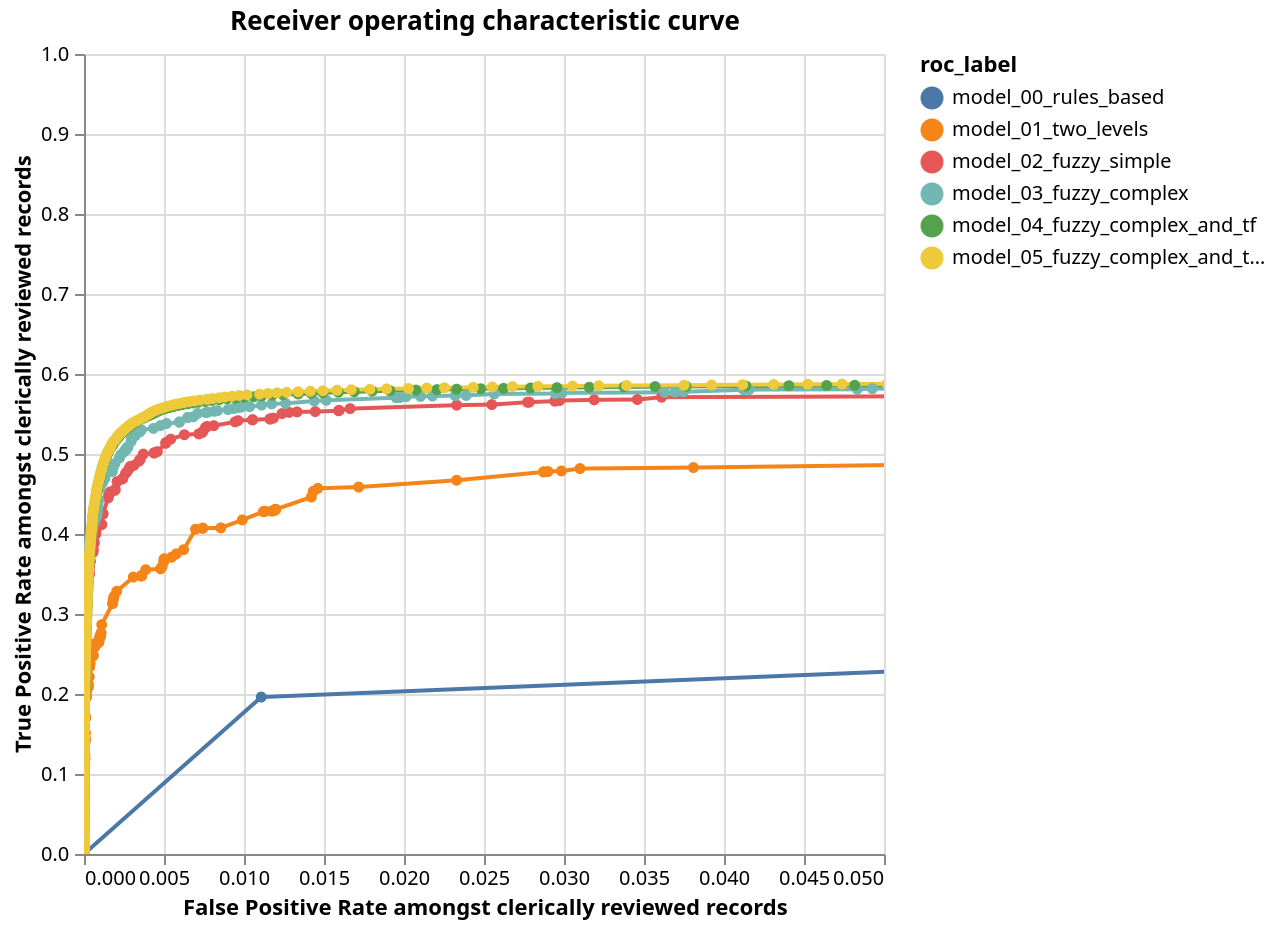 {"config": {"view": {"continuousWidth": 400, "continuousHeight": 300}}, "data": {"values": [{"truth_threshold": 0.5, "row_count": 7581671.0, "P": 6601274, "N": 980397, "TP": 6601274, "TN": 0, "FP": 980397, "FN": 0, "P_rate": 0.870688532910489, "N_rate": 0.129311467089511, "TP_rate": 1.0, "TN_rate": 0.0, "FP_rate": 1.0, "FN_rate": 0.0, "precision": 0.870688532910489, "recall": 1.0, "roc_label": "model_00_rules_based"}, {"truth_threshold": 1.0, "row_count": 7581671.0, "P": 6601274, "N": 980397, "TP": 1295013, "TN": 969537, "FP": 10860, "FN": 5306261, "P_rate": 0.870688532910489, "N_rate": 0.129311467089511, "TP_rate": 0.1961762229533269, "TN_rate": 0.9889228547210976, "FP_rate": 0.011077145278902321, "FN_rate": 0.8038237770466731, "precision": 0.991683724221268, "recall": 0.1961762229533269, "roc_label": "model_00_rules_based"}, {"truth_threshold": 1.0, "row_count": 7581671.0, "P": "", "N": "", "TP": "", "TN": "", "FP": "", "FN": "", "P_rate": "", "N_rate": "", "TP_rate": 0.0, "TN_rate": "", "FP_rate": 0.0, "FN_rate": "", "precision": "", "recall": 0.0, "roc_label": "model_00_rules_based"}, {"truth_threshold": 5.349043544300788e-10, "row_count": 21702887, "P": 6601274, "N": 15101613, "TP": 3913749, "TN": 0, "FP": 15101613, "FN": 2687525, "P_rate": 0.3041657084608145, "N_rate": 0.6958342915391855, "TP_rate": 0.5928778293402153, "TN_rate": 0.0, "FP_rate": 1.0, "FN_rate": 0.4071221706597848, "precision": 0.20582037828151786, "recall": 0.5928778293402153, "roc_label": "model_01_two_levels"}, {"truth_threshold": 1.0698087082879124e-09, "row_count": 21702887, "P": 6601274, "N": 15101613, "TP": 3913733, "TN": 893, "FP": 15100720, "FN": 2687541, "P_rate": 0.3041657084608145, "N_rate": 0.6958342915391855, "TP_rate": 0.5928754055656529, "TN_rate": 5.913275621617373e-05, "FP_rate": 0.9999408672437838, "FN_rate": 0.40712459443434706, "precision": 0.2058293762118742, "recall": 0.5928754055656529, "roc_label": "model_01_two_levels"}, {"truth_threshold": 1.2288875031763373e-09, "row_count": 21702887, "P": 6601274, "N": 15101613, "TP": 3913480, "TN": 45834, "FP": 15055779, "FN": 2687794, "P_rate": 0.3041657084608145, "N_rate": 0.6958342915391855, "TP_rate": 0.5928370796303865, "TN_rate": 0.003035040031816469, "FP_rate": 0.9969649599681836, "FN_rate": 0.4071629203696135, "precision": 0.2063064245155807, "recall": 0.5928370796303865, "roc_label": "model_01_two_levels"}, {"truth_threshold": 1.4116210531171245e-09, "row_count": 21702887, "P": 6601274, "N": 15101613, "TP": 3913472, "TN": 45836, "FP": 15055777, "FN": 2687802, "P_rate": 0.3041657084608145, "N_rate": 0.6958342915391855, "TP_rate": 0.5928358677431054, "TN_rate": 0.0030351724680006036, "FP_rate": 0.9969648275319994, "FN_rate": 0.40716413225689463, "precision": 0.20630611153873302, "recall": 0.5928358677431054, "roc_label": "model_01_two_levels"}, {"truth_threshold": 2.4577750033323453e-09, "row_count": 21702887, "P": 6601274, "N": 15101613, "TP": 3913456, "TN": 46270, "FP": 15055343, "FN": 2687818, "P_rate": 0.3041657084608145, "N_rate": 0.6958342915391855, "TP_rate": 0.5928334439685431, "TN_rate": 0.0030639111199578482, "FP_rate": 0.9969360888800421, "FN_rate": 0.40716655603145696, "precision": 0.2063101622828098, "recall": 0.5928334439685431, "roc_label": "model_01_two_levels"}, {"truth_threshold": 2.823242102248901e-09, "row_count": 21702887, "P": 6601274, "N": 15101613, "TP": 3913276, "TN": 46446, "FP": 15055167, "FN": 2687998, "P_rate": 0.3041657084608145, "N_rate": 0.6958342915391855, "TP_rate": 0.5928061765047171, "TN_rate": 0.0030755655041617078, "FP_rate": 0.9969244344958383, "FN_rate": 0.4071938234952829, "precision": 0.20630454486960265, "recall": 0.5928061765047171, "roc_label": "model_01_two_levels"}, {"truth_threshold": 7.450580541412677e-09, "row_count": 21702887, "P": 6601274, "N": 15101613, "TP": 3912791, "TN": 61461, "FP": 15040152, "FN": 2688483, "P_rate": 0.3041657084608145, "N_rate": 0.6958342915391855, "TP_rate": 0.5927327058382973, "TN_rate": 0.004069830156553475, "FP_rate": 0.9959301698434465, "FN_rate": 0.4072672941617027, "precision": 0.2064476741158352, "recall": 0.5927327058382973, "roc_label": "model_01_two_levels"}, {"truth_threshold": 1.4901160971803055e-08, "row_count": 21702887, "P": 6601274, "N": 15101613, "TP": 3912580, "TN": 64229, "FP": 15037384, "FN": 2688694, "P_rate": 0.3041657084608145, "N_rate": 0.6958342915391855, "TP_rate": 0.5927007423112569, "TN_rate": 0.004253121835395994, "FP_rate": 0.995746878164604, "FN_rate": 0.4072992576887431, "precision": 0.20646899381972442, "recall": 0.5927007423112569, "roc_label": "model_01_two_levels"}, {"truth_threshold": 1.966219968838192e-08, "row_count": 21702887, "P": 6601274, "N": 15101613, "TP": 3907309, "TN": 158721, "FP": 14942892, "FN": 2693965, "P_rate": 0.3041657084608145, "N_rate": 0.6958342915391855, "TP_rate": 0.5919022600788878, "TN_rate": 0.010510201791027223, "FP_rate": 0.9894897982089728, "FN_rate": 0.4080977399211122, "precision": 0.20728208680639532, "recall": 0.5919022600788878, "roc_label": "model_01_two_levels"}, {"truth_threshold": 2.980232149951692e-08, "row_count": 21702887, "P": 6601274, "N": 15101613, "TP": 3906944, "TN": 161013, "FP": 14940600, "FN": 2694330, "P_rate": 0.3041657084608145, "N_rate": 0.6958342915391855, "TP_rate": 0.5918469677216852, "TN_rate": 0.010661973658045667, "FP_rate": 0.9893380263419543, "FN_rate": 0.4081530322783148, "precision": 0.20729194212253862, "recall": 0.5918469677216852, "roc_label": "model_01_two_levels"}, {"truth_threshold": 3.423387752987849e-08, "row_count": 21702887, "P": 6601274, "N": 15101613, "TP": 3902845, "TN": 161579, "FP": 14940034, "FN": 2698429, "P_rate": 0.3041657084608145, "N_rate": 0.6958342915391855, "TP_rate": 0.5912260269760049, "TN_rate": 0.010699453098155806, "FP_rate": 0.9893005469018442, "FN_rate": 0.40877397302399504, "precision": 0.20712572638183369, "recall": 0.5912260269760049, "roc_label": "model_01_two_levels"}, {"truth_threshold": 9.034373936503512e-08, "row_count": 21702887, "P": 6601274, "N": 15101613, "TP": 3893129, "TN": 217750, "FP": 14883863, "FN": 2708145, "P_rate": 0.3041657084608145, "N_rate": 0.6958342915391855, "TP_rate": 0.5897541898730457, "TN_rate": 0.014418989547672822, "FP_rate": 0.9855810104523272, "FN_rate": 0.41024581012695427, "precision": 0.2073350726250509, "recall": 0.5897541898730457, "roc_label": "model_01_two_levels"}, {"truth_threshold": 1.8068746240608926e-07, "row_count": 21702887, "P": 6601274, "N": 15101613, "TP": 3893126, "TN": 217803, "FP": 14883810, "FN": 2708148, "P_rate": 0.3041657084608145, "N_rate": 0.6958342915391855, "TP_rate": 0.5897537354153153, "TN_rate": 0.014422499106552392, "FP_rate": 0.9855775008934476, "FN_rate": 0.4102462645846847, "precision": 0.20733553120700843, "recall": 0.5897537354153153, "roc_label": "model_01_two_levels"}, {"truth_threshold": 2.0755538525787998e-07, "row_count": 21702887, "P": 6601274, "N": 15101613, "TP": 3893068, "TN": 242116, "FP": 14859497, "FN": 2708206, "P_rate": 0.3041657084608145, "N_rate": 0.6958342915391855, "TP_rate": 0.589744949232527, "TN_rate": 0.016032459578986694, "FP_rate": 0.9839675404210133, "FN_rate": 0.41025505076747304, "precision": 0.20760189339431698, "recall": 0.589744949232527, "roc_label": "model_01_two_levels"}, {"truth_threshold": 2.384185222581572e-07, "row_count": 21702887, "P": 6601274, "N": 15101613, "TP": 3893064, "TN": 242116, "FP": 14859497, "FN": 2708210, "P_rate": 0.3041657084608145, "N_rate": 0.6958342915391855, "TP_rate": 0.5897443432888864, "TN_rate": 0.016032459578986694, "FP_rate": 0.9839675404210133, "FN_rate": 0.41025565671111364, "precision": 0.2076017243724737, "recall": 0.5897443432888864, "roc_label": "model_01_two_levels"}, {"truth_threshold": 3.613748595162721e-07, "row_count": 21702887, "P": 6601274, "N": 15101613, "TP": 3893021, "TN": 244312, "FP": 14857301, "FN": 2708253, "P_rate": 0.3041657084608145, "N_rate": 0.6958342915391855, "TP_rate": 0.5897378293947502, "TN_rate": 0.01617787450916667, "FP_rate": 0.9838221254908334, "FN_rate": 0.41026217060524983, "precision": 0.20762422106671022, "recall": 0.5897378293947502, "roc_label": "model_01_two_levels"}, {"truth_threshold": 4.76836930829558e-07, "row_count": 21702887, "P": 6601274, "N": 15101613, "TP": 3889858, "TN": 2198048, "FP": 12903565, "FN": 2711416, "P_rate": 0.3041657084608145, "N_rate": 0.6958342915391855, "TP_rate": 0.5892586794609647, "TN_rate": 0.14555054483252883, "FP_rate": 0.8544494551674712, "FN_rate": 0.41074132053903534, "precision": 0.23162984699426675, "recall": 0.5892586794609647, "roc_label": "model_01_two_levels"}, {"truth_threshold": 5.477417592081912e-07, "row_count": 21702887, "P": 6601274, "N": 15101613, "TP": 3888894, "TN": 2262761, "FP": 12838852, "FN": 2712380, "P_rate": 0.3041657084608145, "N_rate": 0.6958342915391855, "TP_rate": 0.5891126470435858, "TN_rate": 0.14983571622448544, "FP_rate": 0.8501642837755146, "FN_rate": 0.41088735295641415, "precision": 0.2324816505463438, "recall": 0.5891126470435858, "roc_label": "model_01_two_levels"}, {"truth_threshold": 6.291900065191754e-07, "row_count": 21702887, "P": 6601274, "N": 15101613, "TP": 3888879, "TN": 2262767, "FP": 12838846, "FN": 2712395, "P_rate": 0.3041657084608145, "N_rate": 0.6958342915391855, "TP_rate": 0.5891103747549337, "TN_rate": 0.14983611353303783, "FP_rate": 0.8501638864669622, "FN_rate": 0.41088962524506634, "precision": 0.23248104568911793, "recall": 0.5891103747549337, "roc_label": "model_01_two_levels"}, {"truth_threshold": 7.227494578490603e-07, "row_count": 21702887, "P": 6601274, "N": 15101613, "TP": 3888849, "TN": 2263310, "FP": 12838303, "FN": 2712425, "P_rate": 0.3041657084608145, "N_rate": 0.6958342915391855, "TP_rate": 0.5891058301776293, "TN_rate": 0.14987206995703042, "FP_rate": 0.8501279300429696, "FN_rate": 0.41089416982237065, "precision": 0.23248721599468936, "recall": 0.5891058301776293, "roc_label": "model_01_two_levels"}, {"truth_threshold": 8.302210240809863e-07, "row_count": 21702887, "P": 6601274, "N": 15101613, "TP": 3886519, "TN": 2272712, "FP": 12828901, "FN": 2714755, "P_rate": 0.3041657084608145, "N_rate": 0.6958342915391855, "TP_rate": 0.5887528680069938, "TN_rate": 0.15049465245864796, "FP_rate": 0.849505347541352, "FN_rate": 0.4112471319930062, "precision": 0.2325109988262335, "recall": 0.5887528680069938, "roc_label": "model_01_two_levels"}, {"truth_threshold": 9.536734069124156e-07, "row_count": 21702887, "P": 6601274, "N": 15101613, "TP": 3881397, "TN": 2907763, "FP": 12193850, "FN": 2719877, "P_rate": 0.3041657084608145, "N_rate": 0.6958342915391855, "TP_rate": 0.5879769571752361, "TN_rate": 0.19254651804413211, "FP_rate": 0.8074534819558679, "FN_rate": 0.4120230428247638, "precision": 0.2414517798700076, "recall": 0.5879769571752361, "roc_label": "model_01_two_levels"}, {"truth_threshold": 1.2583792212787204e-06, "row_count": 21702887, "P": 6601274, "N": 15101613, "TP": 3880842, "TN": 2907936, "FP": 12193677, "FN": 2720432, "P_rate": 0.3041657084608145, "N_rate": 0.6958342915391855, "TP_rate": 0.5878928824951063, "TN_rate": 0.19255797377405975, "FP_rate": 0.8074420262259402, "FN_rate": 0.41210711750489376, "precision": 0.24142818830224408, "recall": 0.5878928824951063, "roc_label": "model_01_two_levels"}, {"truth_threshold": 2.190963436586264e-06, "row_count": 21702887, "P": 6601274, "N": 15101613, "TP": 3879245, "TN": 2922777, "FP": 12178836, "FN": 2722029, "P_rate": 0.3041657084608145, "N_rate": 0.6958342915391855, "TP_rate": 0.5876509594966063, "TN_rate": 0.1935407164784318, "FP_rate": 0.8064592835215681, "FN_rate": 0.4123490405033937, "precision": 0.24157587696811345, "recall": 0.5876509594966063, "roc_label": "model_01_two_levels"}, {"truth_threshold": 2.5167552755248973e-06, "row_count": 21702887, "P": 6601274, "N": 15101613, "TP": 3879140, "TN": 2926412, "FP": 12175201, "FN": 2722134, "P_rate": 0.3041657084608145, "N_rate": 0.6958342915391855, "TP_rate": 0.5876350534760412, "TN_rate": 0.19378141924309675, "FP_rate": 0.8062185807569032, "FN_rate": 0.4123649465239589, "precision": 0.24162561390716691, "recall": 0.5876350534760412, "roc_label": "model_01_two_levels"}, {"truth_threshold": 2.8909915630084876e-06, "row_count": 21702887, "P": 6601274, "N": 15101613, "TP": 3879041, "TN": 2926412, "FP": 12175201, "FN": 2722233, "P_rate": 0.3041657084608145, "N_rate": 0.6958342915391855, "TP_rate": 0.5876200563709368, "TN_rate": 0.19378141924309675, "FP_rate": 0.8062185807569032, "FN_rate": 0.4123799436290631, "precision": 0.24162093731986847, "recall": 0.5876200563709368, "roc_label": "model_01_two_levels"}, {"truth_threshold": 3.3208758251411607e-06, "row_count": 21702887, "P": 6601274, "N": 15101613, "TP": 3878742, "TN": 2926441, "FP": 12175172, "FN": 2722532, "P_rate": 0.3041657084608145, "N_rate": 0.6958342915391855, "TP_rate": 0.5875747620838038, "TN_rate": 0.1937833395677667, "FP_rate": 0.8062166604322333, "FN_rate": 0.4124252379161962, "precision": 0.2416072491730054, "recall": 0.5875747620838038, "roc_label": "model_01_two_levels"}, {"truth_threshold": 4.381917272552001e-06, "row_count": 21702887, "P": 6601274, "N": 15101613, "TP": 3878233, "TN": 2934121, "FP": 12167492, "FN": 2723041, "P_rate": 0.3041657084608145, "N_rate": 0.6958342915391855, "TP_rate": 0.5874976557555405, "TN_rate": 0.19429189451484422, "FP_rate": 0.8057081054851558, "FN_rate": 0.4125023442444595, "precision": 0.24169883255508867, "recall": 0.5874976557555405, "roc_label": "model_01_two_levels"}, {"truth_threshold": 5.033497882967444e-06, "row_count": 21702887, "P": 6601274, "N": 15101613, "TP": 3876866, "TN": 3097877, "FP": 12003736, "FN": 2724408, "P_rate": 0.3041657084608145, "N_rate": 0.6958342915391855, "TP_rate": 0.5872905745163737, "TN_rate": 0.2051355043994307, "FP_rate": 0.7948644956005693, "FN_rate": 0.4127094254836263, "precision": 0.24412588389281464, "recall": 0.5872905745163737, "roc_label": "model_01_two_levels"}, {"truth_threshold": 5.781966410400864e-06, "row_count": 21702887, "P": 6601274, "N": 15101613, "TP": 3876675, "TN": 3101213, "FP": 12000400, "FN": 2724599, "P_rate": 0.3041657084608145, "N_rate": 0.6958342915391855, "TP_rate": 0.5872616407075362, "TN_rate": 0.2053564079545675, "FP_rate": 0.7946435920454324, "FN_rate": 0.41273835929246383, "precision": 0.2441680851164336, "recall": 0.5872616407075362, "roc_label": "model_01_two_levels"}, {"truth_threshold": 6.641729593923075e-06, "row_count": 21702887, "P": 6601274, "N": 15101613, "TP": 3876593, "TN": 3102084, "FP": 11999529, "FN": 2724681, "P_rate": 0.3041657084608145, "N_rate": 0.6958342915391855, "TP_rate": 0.5872492188629044, "TN_rate": 0.2054140839127582, "FP_rate": 0.7945859160872418, "FN_rate": 0.4127507811370957, "precision": 0.24417757686669325, "recall": 0.5872492188629044, "roc_label": "model_01_two_levels"}, {"truth_threshold": 7.629336324033172e-06, "row_count": 21702887, "P": 6601274, "N": 15101613, "TP": 3861417, "TN": 3228153, "FP": 11873460, "FN": 2739857, "P_rate": 0.3041657084608145, "N_rate": 0.6958342915391855, "TP_rate": 0.5849502686905588, "TN_rate": 0.2137621325616012, "FP_rate": 0.7862378674383989, "FN_rate": 0.41504973130944117, "precision": 0.24540496884723026, "recall": 0.5849502686905588, "roc_label": "model_01_two_levels"}, {"truth_threshold": 8.76379614287431e-06, "row_count": 21702887, "P": 6601274, "N": 15101613, "TP": 3860422, "TN": 3231532, "FP": 11870081, "FN": 2740852, "P_rate": 0.3041657084608145, "N_rate": 0.6958342915391855, "TP_rate": 0.5847995402099655, "TN_rate": 0.21398588349469688, "FP_rate": 0.7860141165053031, "FN_rate": 0.41520045979003445, "precision": 0.24540995287944703, "recall": 0.5847995402099655, "roc_label": "model_01_two_levels"}, {"truth_threshold": 1.0066945093988067e-05, "row_count": 21702887, "P": 6601274, "N": 15101613, "TP": 3857079, "TN": 3308557, "FP": 11793056, "FN": 2744195, "P_rate": 0.3041657084608145, "N_rate": 0.6958342915391855, "TP_rate": 0.5842931228123541, "TN_rate": 0.21908633203618713, "FP_rate": 0.7809136679638129, "FN_rate": 0.4157068771876459, "precision": 0.24645659606131193, "recall": 0.5842931228123541, "roc_label": "model_01_two_levels"}, {"truth_threshold": 1.156386595891718e-05, "row_count": 21702887, "P": 6601274, "N": 15101613, "TP": 3855275, "TN": 3347221, "FP": 11754392, "FN": 2745999, "P_rate": 0.3041657084608145, "N_rate": 0.6958342915391855, "TP_rate": 0.5840198422304543, "TN_rate": 0.22164658834788045, "FP_rate": 0.7783534116521196, "FN_rate": 0.4159801577695457, "precision": 0.24697996440282807, "recall": 0.5840198422304543, "roc_label": "model_01_two_levels"}, {"truth_threshold": 1.3283370963288116e-05, "row_count": 21702887, "P": 6601274, "N": 15101613, "TP": 3855191, "TN": 3347585, "FP": 11754028, "FN": 2746083, "P_rate": 0.3041657084608145, "N_rate": 0.6958342915391855, "TP_rate": 0.5840071174140022, "TN_rate": 0.221670691733393, "FP_rate": 0.7783293082666071, "FN_rate": 0.4159928825859978, "precision": 0.24698167153654516, "recall": 0.5840071174140022, "roc_label": "model_01_two_levels"}, {"truth_threshold": 1.5258556235409006e-05, "row_count": 21702887, "P": 6601274, "N": 15101613, "TP": 3842371, "TN": 3353692, "FP": 11747921, "FN": 2758903, "P_rate": 0.3041657084608145, "N_rate": 0.6958342915391855, "TP_rate": 0.5820650680459559, "TN_rate": 0.2220750856216485, "FP_rate": 0.7779249143783515, "FN_rate": 0.417934931954044, "precision": 0.246459206793561, "recall": 0.5820650680459559, "roc_label": "model_01_two_levels"}, {"truth_threshold": 2.013368750324953e-05, "row_count": 21702887, "P": 6601274, "N": 15101613, "TP": 3815198, "TN": 3413286, "FP": 11688327, "FN": 2786076, "P_rate": 0.3041657084608145, "N_rate": 0.6958342915391855, "TP_rate": 0.5779487414096127, "TN_rate": 0.22602128660031218, "FP_rate": 0.7739787133996878, "FN_rate": 0.4220512585903872, "precision": 0.24608584176824302, "recall": 0.5779487414096127, "roc_label": "model_01_two_levels"}, {"truth_threshold": 2.3127464474935175e-05, "row_count": 21702887, "P": 6601274, "N": 15101613, "TP": 3811238, "TN": 3432315, "FP": 11669298, "FN": 2790036, "P_rate": 0.3041657084608145, "N_rate": 0.6958342915391855, "TP_rate": 0.5773488572054425, "TN_rate": 0.22728135067426242, "FP_rate": 0.7727186493257376, "FN_rate": 0.4226511427945575, "precision": 0.2461954805699234, "recall": 0.5773488572054425, "roc_label": "model_01_two_levels"}, {"truth_threshold": 2.656638903537552e-05, "row_count": 21702887, "P": 6601274, "N": 15101613, "TP": 3809120, "TN": 3438344, "FP": 11663269, "FN": 2792154, "P_rate": 0.3041657084608145, "N_rate": 0.6958342915391855, "TP_rate": 0.5770280100477575, "TN_rate": 0.22768057955133666, "FP_rate": 0.7723194204486633, "FN_rate": 0.42297198995224256, "precision": 0.24618822600698573, "recall": 0.5770280100477575, "roc_label": "model_01_two_levels"}, {"truth_threshold": 3.0516646830846227e-05, "row_count": 21702887, "P": 6601274, "N": 15101613, "TP": 3808664, "TN": 3441002, "FP": 11660611, "FN": 2792610, "P_rate": 0.3041657084608145, "N_rate": 0.6958342915391855, "TP_rate": 0.5769589324727318, "TN_rate": 0.22785658724005178, "FP_rate": 0.7721434127599482, "FN_rate": 0.4230410675272682, "precision": 0.24620830646555833, "recall": 0.5769589324727318, "roc_label": "model_01_two_levels"}, {"truth_threshold": 3.505426294625404e-05, "row_count": 21702887, "P": 6601274, "N": 15101613, "TP": 3807195, "TN": 3453658, "FP": 11647955, "FN": 2794079, "P_rate": 0.3041657084608145, "N_rate": 0.6958342915391855, "TP_rate": 0.5767363996707302, "TN_rate": 0.22869464341325657, "FP_rate": 0.7713053565867434, "FN_rate": 0.4232636003292698, "precision": 0.24633827559098423, "recall": 0.5767363996707302, "roc_label": "model_01_two_levels"}, {"truth_threshold": 4.026656429207677e-05, "row_count": 21702887, "P": 6601274, "N": 15101613, "TP": 3806982, "TN": 3455053, "FP": 11646560, "FN": 2794292, "P_rate": 0.3041657084608145, "N_rate": 0.6958342915391855, "TP_rate": 0.5767041331718695, "TN_rate": 0.22878701765169057, "FP_rate": 0.7712129823483094, "FN_rate": 0.4232958668281305, "precision": 0.24635012478045487, "recall": 0.5767041331718695, "roc_label": "model_01_two_levels"}, {"truth_threshold": 5.313136656219697e-05, "row_count": 21702887, "P": 6601274, "N": 15101613, "TP": 3806936, "TN": 3820284, "FP": 11281329, "FN": 2794338, "P_rate": 0.3041657084608145, "N_rate": 0.6958342915391855, "TP_rate": 0.5766971648200029, "TN_rate": 0.2529719176355532, "FP_rate": 0.7470280823644467, "FN_rate": 0.42330283517999706, "precision": 0.2523110510055331, "recall": 0.5766971648200029, "roc_label": "model_01_two_levels"}, {"truth_threshold": 6.1031431187061336e-05, "row_count": 21702887, "P": 6601274, "N": 15101613, "TP": 3806706, "TN": 3822961, "FP": 11278652, "FN": 2794568, "P_rate": 0.3041657084608145, "N_rate": 0.6958342915391855, "TP_rate": 0.5766623230606698, "TN_rate": 0.2531491834680176, "FP_rate": 0.7468508165319824, "FN_rate": 0.4233376769393302, "precision": 0.2523444256344463, "recall": 0.5766623230606698, "roc_label": "model_01_two_levels"}, {"truth_threshold": 7.01060683759531e-05, "row_count": 21702887, "P": 6601274, "N": 15101613, "TP": 3780668, "TN": 4106180, "FP": 10995433, "FN": 2820606, "P_rate": 0.3041657084608145, "N_rate": 0.6958342915391855, "TP_rate": 0.5727179329323401, "TN_rate": 0.27190340528525, "FP_rate": 0.72809659471475, "FN_rate": 0.42728206706766, "precision": 0.25586370856560875, "recall": 0.5727179329323401, "roc_label": "model_01_two_levels"}, {"truth_threshold": 8.052988592232462e-05, "row_count": 21702887, "P": 6601274, "N": 15101613, "TP": 3779082, "TN": 4110295, "FP": 10991318, "FN": 2822192, "P_rate": 0.3041657084608145, "N_rate": 0.6958342915391855, "TP_rate": 0.5724776762788516, "TN_rate": 0.27217589273410725, "FP_rate": 0.7278241072658928, "FN_rate": 0.42752232372114835, "precision": 0.25585508855548933, "recall": 0.5724776762788516, "roc_label": "model_01_two_levels"}, {"truth_threshold": 9.250343978968807e-05, "row_count": 21702887, "P": 6601274, "N": 15101613, "TP": 3778586, "TN": 4495065, "FP": 10606548, "FN": 2822688, "P_rate": 0.3041657084608145, "N_rate": 0.6958342915391855, "TP_rate": 0.5724025392674202, "TN_rate": 0.29765462801887455, "FP_rate": 0.7023453719811255, "FN_rate": 0.4275974607325798, "precision": 0.2626729789239363, "recall": 0.5724025392674202, "roc_label": "model_01_two_levels"}, {"truth_threshold": 0.00010625708754012601, "row_count": 21702887, "P": 6601274, "N": 15101613, "TP": 3775793, "TN": 4625234, "FP": 10476379, "FN": 2825481, "P_rate": 0.3041657084608145, "N_rate": 0.6958342915391855, "TP_rate": 0.571979439120388, "TN_rate": 0.3062741708451938, "FP_rate": 0.6937258291548062, "FN_rate": 0.42802056087961204, "precision": 0.2649275492886277, "recall": 0.571979439120388, "roc_label": "model_01_two_levels"}, {"truth_threshold": 0.00012205541315757354, "row_count": 21702887, "P": 6601274, "N": 15101613, "TP": 3775538, "TN": 4722869, "FP": 10378744, "FN": 2825736, "P_rate": 0.3041657084608145, "N_rate": 0.6958342915391855, "TP_rate": 0.5719408102133012, "TN_rate": 0.31273937426419285, "FP_rate": 0.6872606257358072, "FN_rate": 0.42805918978669877, "precision": 0.26674175348491713, "recall": 0.5719408102133012, "roc_label": "model_01_two_levels"}, {"truth_threshold": 0.00014020230771933477, "row_count": 21702887, "P": 6601274, "N": 15101613, "TP": 3718855, "TN": 4867555, "FP": 10234058, "FN": 2882419, "P_rate": 0.3041657084608145, "N_rate": 0.6958342915391855, "TP_rate": 0.5633541343686083, "TN_rate": 0.3223202051330543, "FP_rate": 0.6776797948669456, "FN_rate": 0.43664586563139174, "precision": 0.26652893198717714, "recall": 0.5633541343686083, "roc_label": "model_01_two_levels"}, {"truth_threshold": 0.00016104680276399447, "row_count": 21702887, "P": 6601274, "N": 15101613, "TP": 3685577, "TN": 4986755, "FP": 10114858, "FN": 2915697, "P_rate": 0.3041657084608145, "N_rate": 0.6958342915391855, "TP_rate": 0.5583129862508358, "TN_rate": 0.3302134017074865, "FP_rate": 0.6697865982925135, "FN_rate": 0.4416870137491642, "precision": 0.26706237883081224, "recall": 0.5583129862508358, "roc_label": "model_01_two_levels"}, {"truth_threshold": 0.00018498976738956673, "row_count": 21702887, "P": 6601274, "N": 15101613, "TP": 3669720, "TN": 7844653, "FP": 7256960, "FN": 2931554, "P_rate": 0.3041657084608145, "N_rate": 0.6958342915391855, "TP_rate": 0.5559108741736822, "TN_rate": 0.5194579545906785, "FP_rate": 0.4805420454093215, "FN_rate": 0.44408912582631777, "precision": 0.33584949865832986, "recall": 0.5559108741736822, "roc_label": "model_01_two_levels"}, {"truth_threshold": 0.00021249159634209797, "row_count": 21702887, "P": 6601274, "N": 15101613, "TP": 3656950, "TN": 7886115, "FP": 7215498, "FN": 2944324, "P_rate": 0.3041657084608145, "N_rate": 0.6958342915391855, "TP_rate": 0.5539763991011432, "TN_rate": 0.5222034891239764, "FP_rate": 0.47779651087602365, "FN_rate": 0.4460236008988568, "precision": 0.3363501945468031, "recall": 0.5539763991011432, "roc_label": "model_01_two_levels"}, {"truth_threshold": 0.000244081034903588, "row_count": 21702887, "P": 6601274, "N": 15101613, "TP": 3654485, "TN": 8003299, "FP": 7098314, "FN": 2946789, "P_rate": 0.3041657084608145, "N_rate": 0.6958342915391855, "TP_rate": 0.5536029863326383, "TN_rate": 0.5299631900248006, "FP_rate": 0.47003680997519937, "FN_rate": 0.4463970136673618, "precision": 0.3398636020258539, "recall": 0.5536029863326383, "roc_label": "model_01_two_levels"}, {"truth_threshold": 0.00028036530757554303, "row_count": 21702887, "P": 6601274, "N": 15101613, "TP": 3579525, "TN": 8064279, "FP": 7037334, "FN": 3021749, "P_rate": 0.3041657084608145, "N_rate": 0.6958342915391855, "TP_rate": 0.5422476025082431, "TN_rate": 0.5340011692790697, "FP_rate": 0.4659988307209303, "FN_rate": 0.4577523974917569, "precision": 0.33715480256448727, "recall": 0.5422476025082431, "roc_label": "model_01_two_levels"}, {"truth_threshold": 0.000322041741735126, "row_count": 21702887, "P": 6601274, "N": 15101613, "TP": 3577316, "TN": 8076504, "FP": 7025109, "FN": 3023958, "P_rate": 0.3041657084608145, "N_rate": 0.6958342915391855, "TP_rate": 0.541912970132735, "TN_rate": 0.5348106854545935, "FP_rate": 0.4651893145454065, "FN_rate": 0.458087029867265, "precision": 0.3374054520546007, "recall": 0.541912970132735, "roc_label": "model_01_two_levels"}, {"truth_threshold": 0.00036991110500986284, "row_count": 21702887, "P": 6601274, "N": 15101613, "TP": 3527543, "TN": 8108015, "FP": 6993598, "FN": 3073731, "P_rate": 0.3041657084608145, "N_rate": 0.6958342915391855, "TP_rate": 0.5343730619271371, "TN_rate": 0.5368972837537288, "FP_rate": 0.4631027162462712, "FN_rate": 0.46562693807286293, "precision": 0.3352814110180635, "recall": 0.5343730619271371, "roc_label": "model_01_two_levels"}, {"truth_threshold": 0.0004248929065122167, "row_count": 21702887, "P": 6601274, "N": 15101613, "TP": 3499743, "TN": 8838815, "FP": 6262798, "FN": 3101531, "P_rate": 0.3041657084608145, "N_rate": 0.6958342915391855, "TP_rate": 0.5301617536251336, "TN_rate": 0.5852894654365729, "FP_rate": 0.4147105345634271, "FN_rate": 0.46983824637486643, "precision": 0.3584868939346836, "recall": 0.5301617536251336, "roc_label": "model_01_two_levels"}, {"truth_threshold": 0.0005605734498034131, "row_count": 21702887, "P": 6601274, "N": 15101613, "TP": 3494879, "TN": 8844433, "FP": 6257180, "FN": 3106395, "P_rate": 0.3041657084608145, "N_rate": 0.6958342915391855, "TP_rate": 0.5294249261581931, "TN_rate": 0.5856614786778075, "FP_rate": 0.4143385213221925, "FN_rate": 0.4705750738418069, "precision": 0.3583734470843542, "recall": 0.5294249261581931, "roc_label": "model_01_two_levels"}, {"truth_threshold": 0.0006438761284803746, "row_count": 21702887, "P": 6601274, "N": 15101613, "TP": 3493387, "TN": 10118068, "FP": 4983545, "FN": 3107887, "P_rate": 0.3041657084608145, "N_rate": 0.6958342915391855, "TP_rate": 0.5291989091802582, "TN_rate": 0.6699991583680498, "FP_rate": 0.3300008416319502, "FN_rate": 0.47080109081974175, "precision": 0.41210511066975647, "recall": 0.5291989091802582, "roc_label": "model_01_two_levels"}, {"truth_threshold": 0.0007395486427640722, "row_count": 21702887, "P": 6601274, "N": 15101613, "TP": 3489712, "TN": 10123790, "FP": 4977823, "FN": 3111562, "P_rate": 0.3041657084608145, "N_rate": 0.6958342915391855, "TP_rate": 0.528642198460479, "TN_rate": 0.6703780582908594, "FP_rate": 0.3296219417091406, "FN_rate": 0.471357801539521, "precision": 0.41212844115790487, "recall": 0.528642198460479, "roc_label": "model_01_two_levels"}, {"truth_threshold": 0.000849424898410484, "row_count": 21702887, "P": 6601274, "N": 15101613, "TP": 3474753, "TN": 10132890, "FP": 4968723, "FN": 3126521, "P_rate": 0.3041657084608145, "N_rate": 0.6958342915391855, "TP_rate": 0.5263761207306348, "TN_rate": 0.6709806429286725, "FP_rate": 0.3290193570713274, "FN_rate": 0.4736238792693653, "precision": 0.41153110401450776, "recall": 0.5263761207306348, "roc_label": "model_01_two_levels"}, {"truth_threshold": 0.000975609756097561, "row_count": 21702887, "P": 6601274, "N": 15101613, "TP": 3474615, "TN": 10133185, "FP": 4968428, "FN": 3126659, "P_rate": 0.3041657084608145, "N_rate": 0.6958342915391855, "TP_rate": 0.5263552156750348, "TN_rate": 0.6710001772658325, "FP_rate": 0.32899982273416756, "FN_rate": 0.47364478432496515, "precision": 0.4115358644981436, "recall": 0.5263552156750348, "roc_label": "model_01_two_levels"}, {"truth_threshold": 0.0011205187665362995, "row_count": 21702887, "P": 6601274, "N": 15101613, "TP": 3474566, "TN": 10138304, "FP": 4963309, "FN": 3126708, "P_rate": 0.3041657084608145, "N_rate": 0.6958342915391855, "TP_rate": 0.5263477928654378, "TN_rate": 0.6713391476791254, "FP_rate": 0.3286608523208746, "FN_rate": 0.4736522071345622, "precision": 0.41178211338755316, "recall": 0.5263477928654378, "roc_label": "model_01_two_levels"}, {"truth_threshold": 0.0012869236375513526, "row_count": 21702887, "P": 6601274, "N": 15101613, "TP": 3472170, "TN": 11397534, "FP": 3704079, "FN": 3129104, "P_rate": 0.3041657084608145, "N_rate": 0.6958342915391855, "TP_rate": 0.5259848326247327, "TN_rate": 0.7547229557531371, "FP_rate": 0.2452770442468629, "FN_rate": 0.4740151673752673, "precision": 0.4838419068234672, "recall": 0.5259848326247327, "roc_label": "model_01_two_levels"}, {"truth_threshold": 0.0014780042295062135, "row_count": 21702887, "P": 6601274, "N": 15101613, "TP": 3419258, "TN": 12598826, "FP": 2502787, "FN": 3182016, "P_rate": 0.3041657084608145, "N_rate": 0.6958342915391855, "TP_rate": 0.5179694101471928, "TN_rate": 0.8342702200089487, "FP_rate": 0.1657297799910513, "FN_rate": 0.4820305898528072, "precision": 0.5773779159057386, "recall": 0.5179694101471928, "roc_label": "model_01_two_levels"}, {"truth_threshold": 0.0016974079762232036, "row_count": 21702887, "P": 6601274, "N": 15101613, "TP": 3416557, "TN": 12599475, "FP": 2502138, "FN": 3184717, "P_rate": 0.3041657084608145, "N_rate": 0.6958342915391855, "TP_rate": 0.5175602467038938, "TN_rate": 0.8343131955507005, "FP_rate": 0.16568680444929956, "FN_rate": 0.48243975329610617, "precision": 0.577248363025971, "recall": 0.5175602467038938, "roc_label": "model_01_two_levels"}, {"truth_threshold": 0.001949317738791423, "row_count": 21702887, "P": 6601274, "N": 15101613, "TP": 3416124, "TN": 12599625, "FP": 2501988, "FN": 3185150, "P_rate": 0.3041657084608145, "N_rate": 0.6958342915391855, "TP_rate": 0.5174946533048015, "TN_rate": 0.8343231282645106, "FP_rate": 0.16567687173548945, "FN_rate": 0.4825053466951985, "precision": 0.5772320631985336, "recall": 0.5174946533048015, "roc_label": "model_01_two_levels"}, {"truth_threshold": 0.002238529219073188, "row_count": 21702887, "P": 6601274, "N": 15101613, "TP": 3413955, "TN": 12786036, "FP": 2315577, "FN": 3187319, "P_rate": 0.3041657084608145, "N_rate": 0.6958342915391855, "TP_rate": 0.5171660803656991, "TN_rate": 0.8466669090248836, "FP_rate": 0.15333309097511635, "FN_rate": 0.4828339196343009, "precision": 0.595852331394606, "recall": 0.5171660803656991, "roc_label": "model_01_two_levels"}, {"truth_threshold": 0.0025705391874611093, "row_count": 21702887, "P": 6601274, "N": 15101613, "TP": 3413847, "TN": 12787025, "FP": 2314588, "FN": 3187427, "P_rate": 0.3041657084608145, "N_rate": 0.6958342915391855, "TP_rate": 0.5171497198874035, "TN_rate": 0.8467323987179383, "FP_rate": 0.1532676012820617, "FN_rate": 0.48285028011259645, "precision": 0.5959475842878552, "recall": 0.5171497198874035, "roc_label": "model_01_two_levels"}, {"truth_threshold": 0.002951645913867726, "row_count": 21702887, "P": 6601274, "N": 15101613, "TP": 3374049, "TN": 12791859, "FP": 2309754, "FN": 3227225, "P_rate": 0.3041657084608145, "N_rate": 0.6958342915391855, "TP_rate": 0.5111208836354921, "TN_rate": 0.847052496974992, "FP_rate": 0.15294750302500798, "FN_rate": 0.4888791163645078, "precision": 0.5936252540772438, "recall": 0.5111208836354921, "roc_label": "model_01_two_levels"}, {"truth_threshold": 0.0033890633293192944, "row_count": 21702887, "P": 6601274, "N": 15101613, "TP": 3348932, "TN": 14128811, "FP": 972802, "FN": 3252342, "P_rate": 0.3041657084608145, "N_rate": 0.6958342915391855, "TP_rate": 0.507316012030405, "TN_rate": 0.9355829076006649, "FP_rate": 0.06441709239933509, "FN_rate": 0.49268398796959495, "precision": 0.7749047026031681, "recall": 0.507316012030405, "roc_label": "model_01_two_levels"}, {"truth_threshold": 0.0038910505836575876, "row_count": 21702887, "P": 6601274, "N": 15101613, "TP": 3337618, "TN": 14131919, "FP": 969694, "FN": 3263656, "P_rate": 0.3041657084608145, "N_rate": 0.6958342915391855, "TP_rate": 0.5056021004430357, "TN_rate": 0.9357887134308104, "FP_rate": 0.06421128656918966, "FN_rate": 0.4943978995569643, "precision": 0.7748725887514069, "recall": 0.5056021004430357, "roc_label": "model_01_two_levels"}, {"truth_threshold": 0.00446705879650708, "row_count": 21702887, "P": 6601274, "N": 15101613, "TP": 3297508, "TN": 14202746, "FP": 898867, "FN": 3303766, "P_rate": 0.3041657084608145, "N_rate": 0.6958342915391855, "TP_rate": 0.4995260005871594, "TN_rate": 0.9404787422376669, "FP_rate": 0.05952125776233307, "FN_rate": 0.5004739994128407, "precision": 0.7857991719043221, "recall": 0.4995260005871594, "roc_label": "model_01_two_levels"}, {"truth_threshold": 0.0051278969149530715, "row_count": 21702887, "P": 6601274, "N": 15101613, "TP": 3289602, "TN": 14233451, "FP": 868162, "FN": 3311672, "P_rate": 0.3041657084608145, "N_rate": 0.6958342915391855, "TP_rate": 0.4983283529815608, "TN_rate": 0.942511968754596, "FP_rate": 0.05748803124540405, "FN_rate": 0.5016716470184391, "precision": 0.7911949788395878, "recall": 0.4983283529815608, "roc_label": "model_01_two_levels"}, {"truth_threshold": 0.005885918679914525, "row_count": 21702887, "P": 6601274, "N": 15101613, "TP": 3288412, "TN": 14245323, "FP": 856290, "FN": 3312862, "P_rate": 0.3041657084608145, "N_rate": 0.6958342915391855, "TP_rate": 0.4981480847484895, "TN_rate": 0.94329810994362, "FP_rate": 0.05670189005638007, "FN_rate": 0.5018519152515105, "precision": 0.7934013108783213, "recall": 0.4981480847484895, "roc_label": "model_01_two_levels"}, {"truth_threshold": 0.007751937984496124, "row_count": 21702887, "P": 6601274, "N": 15101613, "TP": 3265499, "TN": 14247607, "FP": 854006, "FN": 3335775, "P_rate": 0.3041657084608145, "N_rate": 0.6958342915391855, "TP_rate": 0.49467708808935973, "TN_rate": 0.9434493520659019, "FP_rate": 0.05655064793409816, "FN_rate": 0.5053229119106403, "precision": 0.7926920831507669, "recall": 0.49467708808935973, "roc_label": "model_01_two_levels"}, {"truth_threshold": 0.008894385848470222, "row_count": 21702887, "P": 6601274, "N": 15101613, "TP": 3241851, "TN": 14248609, "FP": 853004, "FN": 3359423, "P_rate": 0.3041657084608145, "N_rate": 0.6958342915391855, "TP_rate": 0.4910947492862741, "TN_rate": 0.9435157025941534, "FP_rate": 0.056484297405846644, "FN_rate": 0.5089052507137258, "precision": 0.7916888387989318, "recall": 0.4910947492862741, "roc_label": "model_01_two_levels"}, {"truth_threshold": 0.010203471479982129, "row_count": 21702887, "P": 6601274, "N": 15101613, "TP": 3239183, "TN": 14248981, "FP": 852632, "FN": 3362091, "P_rate": 0.3041657084608145, "N_rate": 0.6958342915391855, "TP_rate": 0.4906905848780099, "TN_rate": 0.9435403357244024, "FP_rate": 0.05645966427559758, "FN_rate": 0.5093094151219901, "precision": 0.7916249879332277, "recall": 0.4906905848780099, "roc_label": "model_01_two_levels"}, {"truth_threshold": 0.011702954720032218, "row_count": 21702887, "P": 6601274, "N": 15101613, "TP": 3227589, "TN": 14259399, "FP": 842214, "FN": 3373685, "P_rate": 0.3041657084608145, "N_rate": 0.6958342915391855, "TP_rate": 0.48893425723580025, "TN_rate": 0.9442301958075604, "FP_rate": 0.05576980419243958, "FN_rate": 0.5110657427641998, "precision": 0.7930577966550224, "recall": 0.48893425723580025, "roc_label": "model_01_two_levels"}, {"truth_threshold": 0.013419811543709683, "row_count": 21702887, "P": 6601274, "N": 15101613, "TP": 3226204, "TN": 14260634, "FP": 840979, "FN": 3375070, "P_rate": 0.3041657084608145, "N_rate": 0.6958342915391855, "TP_rate": 0.48872444925025077, "TN_rate": 0.9443119751512636, "FP_rate": 0.055688024848736355, "FN_rate": 0.5112755507497492, "precision": 0.7932281384929077, "recall": 0.48872444925025077, "roc_label": "model_01_two_levels"}, {"truth_threshold": 0.015384615384615385, "row_count": 21702887, "P": 6601274, "N": 15101613, "TP": 3224663, "TN": 14288622, "FP": 812991, "FN": 3376611, "P_rate": 0.3041657084608145, "N_rate": 0.6958342915391855, "TP_rate": 0.48849100946271884, "TN_rate": 0.9461652871120456, "FP_rate": 0.05383471288795442, "FN_rate": 0.5115089905372812, "precision": 0.7986476800637202, "recall": 0.48849100946271884, "roc_label": "model_01_two_levels"}, {"truth_threshold": 0.017631946362730785, "row_count": 21702887, "P": 6601274, "N": 15101613, "TP": 3223776, "TN": 14288737, "FP": 812876, "FN": 3377498, "P_rate": 0.3041657084608145, "N_rate": 0.6958342915391855, "TP_rate": 0.4883566414604211, "TN_rate": 0.9461729021926333, "FP_rate": 0.05382709780736667, "FN_rate": 0.5116433585395789, "precision": 0.7986261882371827, "recall": 0.4883566414604211, "roc_label": "model_01_two_levels"}, {"truth_threshold": 0.02020082442408102, "row_count": 21702887, "P": 6601274, "N": 15101613, "TP": 3219229, "TN": 14289570, "FP": 812043, "FN": 3382045, "P_rate": 0.3041657084608145, "N_rate": 0.6958342915391855, "TP_rate": 0.4876678350269963, "TN_rate": 0.9462280618633254, "FP_rate": 0.05377193813667454, "FN_rate": 0.5123321649730037, "precision": 0.7985640760534144, "recall": 0.4876678350269963, "roc_label": "model_01_two_levels"}, {"truth_threshold": 0.023135159713496674, "row_count": 21702887, "P": 6601274, "N": 15101613, "TP": 3214869, "TN": 14290051, "FP": 811562, "FN": 3386405, "P_rate": 0.3041657084608145, "N_rate": 0.6958342915391855, "TP_rate": 0.4870073564587684, "TN_rate": 0.9462599127656098, "FP_rate": 0.05374008723439013, "FN_rate": 0.5129926435412316, "precision": 0.798441349174989, "recall": 0.4870073564587684, "roc_label": "model_01_two_levels"}, {"truth_threshold": 0.026484209980595738, "row_count": 21702887, "P": 6601274, "N": 15101613, "TP": 3188884, "TN": 14526466, "FP": 575147, "FN": 3412390, "P_rate": 0.3041657084608145, "N_rate": 0.6958342915391855, "TP_rate": 0.4830709950836763, "TN_rate": 0.9619148630017205, "FP_rate": 0.03808513699827959, "FN_rate": 0.5169290049163238, "precision": 0.8471991861916122, "recall": 0.4830709950836763, "roc_label": "model_01_two_levels"}, {"truth_threshold": 0.030303030303030304, "row_count": 21702887, "P": 6601274, "N": 15101613, "TP": 3180282, "TN": 14633547, "FP": 468066, "FN": 3420992, "P_rate": 0.3041657084608145, "N_rate": 0.6958342915391855, "TP_rate": 0.4817679132846175, "TN_rate": 0.969005562518388, "FP_rate": 0.030994437481612062, "FN_rate": 0.5182320867153826, "precision": 0.8717046729094922, "recall": 0.4817679132846175, "roc_label": "model_01_two_levels"}, {"truth_threshold": 0.034652894744021626, "row_count": 21702887, "P": 6601274, "N": 15101613, "TP": 3160655, "TN": 14650984, "FP": 450629, "FN": 3440619, "P_rate": 0.3041657084608145, "N_rate": 0.6958342915391855, "TP_rate": 0.478794699326221, "TN_rate": 0.9701602073897669, "FP_rate": 0.029839792610233094, "FN_rate": 0.521205300673779, "precision": 0.8752164050238087, "recall": 0.478794699326221, "roc_label": "model_01_two_levels"}, {"truth_threshold": 0.0396016626147792, "row_count": 21702887, "P": 6601274, "N": 15101613, "TP": 3155889, "TN": 14663663, "FP": 437950, "FN": 3445385, "P_rate": 0.3041657084608145, "N_rate": 0.6958342915391855, "TP_rate": 0.47807271747847463, "TN_rate": 0.9709997865790893, "FP_rate": 0.029000213420910734, "FN_rate": 0.5219272825215254, "precision": 0.8781386700962397, "recall": 0.47807271747847463, "roc_label": "model_01_two_levels"}, {"truth_threshold": 0.04522405372126023, "row_count": 21702887, "P": 6601274, "N": 15101613, "TP": 3153154, "TN": 14667647, "FP": 433966, "FN": 3448120, "P_rate": 0.3041657084608145, "N_rate": 0.6958342915391855, "TP_rate": 0.4776584035142307, "TN_rate": 0.9712635994578858, "FP_rate": 0.028736400542114276, "FN_rate": 0.5223415964857693, "precision": 0.879021053101095, "recall": 0.4776584035142307, "roc_label": "model_01_two_levels"}, {"truth_threshold": 0.05160178738861727, "row_count": 21702887, "P": 6601274, "N": 15101613, "TP": 3152656, "TN": 14667843, "FP": 433770, "FN": 3448618, "P_rate": 0.3041657084608145, "N_rate": 0.6958342915391855, "TP_rate": 0.477582963530979, "TN_rate": 0.971276578203931, "FP_rate": 0.028723421796069067, "FN_rate": 0.5224170364690209, "precision": 0.8790522932858506, "recall": 0.477582963530979, "roc_label": "model_01_two_levels"}, {"truth_threshold": 0.058823529411764705, "row_count": 21702887, "P": 6601274, "N": 15101613, "TP": 3083966, "TN": 14749940, "FP": 351673, "FN": 3517308, "P_rate": 0.3041657084608145, "N_rate": 0.6958342915391855, "TP_rate": 0.46717739636318684, "TN_rate": 0.9767128849083869, "FP_rate": 0.02328711509161306, "FN_rate": 0.5328226036368131, "precision": 0.897639711273507, "recall": 0.46717739636318684, "roc_label": "model_01_two_levels"}, {"truth_threshold": 0.06698457989158757, "row_count": 21702887, "P": 6601274, "N": 15101613, "TP": 3028027, "TN": 14842362, "FP": 259251, "FN": 3573247, "P_rate": 0.3041657084608145, "N_rate": 0.6958342915391855, "TP_rate": 0.458703426035641, "TN_rate": 0.9828328934134387, "FP_rate": 0.017167106586561315, "FN_rate": 0.541296573964359, "precision": 0.9211350545953217, "recall": 0.458703426035641, "roc_label": "model_01_two_levels"}, {"truth_threshold": 0.08653465935892166, "row_count": 21702887, "P": 6601274, "N": 15101613, "TP": 3017210, "TN": 14880890, "FP": 220723, "FN": 3584064, "P_rate": 0.3041657084608145, "N_rate": 0.6958342915391855, "TP_rate": 0.45706480294561325, "TN_rate": 0.9853841440646108, "FP_rate": 0.014615855935389154, "FN_rate": 0.5429351970543868, "precision": 0.9318321287068015, "recall": 0.45706480294561325, "roc_label": "model_01_two_levels"}, {"truth_threshold": 0.09813940601367187, "row_count": 21702887, "P": 6601274, "N": 15101613, "TP": 2992649, "TN": 14885274, "FP": 216339, "FN": 3608625, "P_rate": 0.3041657084608145, "N_rate": 0.6958342915391855, "TP_rate": 0.45334415750656615, "TN_rate": 0.9856744441802343, "FP_rate": 0.014325555819765743, "FN_rate": 0.5466558424934338, "precision": 0.9325834188223826, "recall": 0.45334415750656615, "roc_label": "model_01_two_levels"}, {"truth_threshold": 0.1111111111111111, "row_count": 21702887, "P": 6601274, "N": 15101613, "TP": 2945537, "TN": 14887033, "FP": 214580, "FN": 3655737, "P_rate": 0.3041657084608145, "N_rate": 0.6958342915391855, "TP_rate": 0.4462073533078615, "TN_rate": 0.9857909218041808, "FP_rate": 0.014209078195819215, "FN_rate": 0.5537926466921386, "precision": 0.9320974508222322, "recall": 0.4462073533078615, "roc_label": "model_01_two_levels"}, {"truth_threshold": 0.14158557762986687, "row_count": 21702887, "P": 6601274, "N": 15101613, "TP": 2844069, "TN": 14920678, "FP": 180935, "FN": 3757205, "P_rate": 0.3041657084608145, "N_rate": 0.6958342915391855, "TP_rate": 0.4308363809773689, "TN_rate": 0.9880188295117879, "FP_rate": 0.011981170488212086, "FN_rate": 0.5691636190226311, "precision": 0.9401868559512648, "recall": 0.4308363809773689, "roc_label": "model_01_two_levels"}, {"truth_threshold": 0.15928559409228404, "row_count": 21702887, "P": 6601274, "N": 15101613, "TP": 2844011, "TN": 14920999, "FP": 180614, "FN": 3757263, "P_rate": 0.3041657084608145, "N_rate": 0.6958342915391855, "TP_rate": 0.43082759479458055, "TN_rate": 0.9880400855193415, "FP_rate": 0.011959914480658456, "FN_rate": 0.5691724052054195, "precision": 0.940285489936769, "recall": 0.43082759479458055, "roc_label": "model_01_two_levels"}, {"truth_threshold": 0.17873760922563603, "row_count": 21702887, "P": 6601274, "N": 15101613, "TP": 2841003, "TN": 14921013, "FP": 180600, "FN": 3760271, "P_rate": 0.3041657084608145, "N_rate": 0.6958342915391855, "TP_rate": 0.4303719251768674, "TN_rate": 0.9880410125726304, "FP_rate": 0.011958987427369514, "FN_rate": 0.5696280748231326, "precision": 0.9402304008832398, "recall": 0.4303719251768674, "roc_label": "model_01_two_levels"}, {"truth_threshold": 0.2, "row_count": 21702887, "P": 6601274, "N": 15101613, "TP": 2839233, "TN": 14921172, "FP": 180441, "FN": 3762041, "P_rate": 0.3041657084608145, "N_rate": 0.6958342915391855, "TP_rate": 0.43010379511591246, "TN_rate": 0.9880515412492692, "FP_rate": 0.011948458750730799, "FN_rate": 0.5698962048840875, "precision": 0.9402448741155502, "recall": 0.43010379511591246, "roc_label": "model_01_two_levels"}, {"truth_threshold": 0.22310461320426225, "row_count": 21702887, "P": 6601274, "N": 15101613, "TP": 2832402, "TN": 14922423, "FP": 179190, "FN": 3768872, "P_rate": 0.3041657084608145, "N_rate": 0.6958342915391855, "TP_rate": 0.42906899486371874, "TN_rate": 0.9881343800824455, "FP_rate": 0.011865619917554502, "FN_rate": 0.5709310051362813, "precision": 0.9404999083541197, "recall": 0.42906899486371874, "roc_label": "model_01_two_levels"}, {"truth_threshold": 0.2480507469686566, "row_count": 21702887, "P": 6601274, "N": 15101613, "TP": 2828829, "TN": 14924444, "FP": 177169, "FN": 3772445, "P_rate": 0.3041657084608145, "N_rate": 0.6958342915391855, "TP_rate": 0.42852773570677416, "TN_rate": 0.9882682068465137, "FP_rate": 0.01173179315348632, "FN_rate": 0.5714722642932258, "precision": 0.941061504365605, "recall": 0.42852773570677416, "roc_label": "model_01_two_levels"}, {"truth_threshold": 0.27479957467599525, "row_count": 21702887, "P": 6601274, "N": 15101613, "TP": 2828422, "TN": 14930766, "FP": 170847, "FN": 3772852, "P_rate": 0.3041657084608145, "N_rate": 0.6958342915391855, "TP_rate": 0.4284660809413456, "TN_rate": 0.9886868376245637, "FP_rate": 0.011313162375436319, "FN_rate": 0.5715339190586545, "precision": 0.9430371200449176, "recall": 0.4284660809413456, "roc_label": "model_01_two_levels"}, {"truth_threshold": 0.30326954502292763, "row_count": 21702887, "P": 6601274, "N": 15101613, "TP": 2825540, "TN": 14931471, "FP": 170142, "FN": 3775734, "P_rate": 0.3041657084608145, "N_rate": 0.6958342915391855, "TP_rate": 0.4280294985483105, "TN_rate": 0.9887335213794712, "FP_rate": 0.011266478620528814, "FN_rate": 0.5719705014516895, "precision": 0.9432042519866929, "recall": 0.4280294985483105, "roc_label": "model_01_two_levels"}, {"truth_threshold": 0.3333333333333333, "row_count": 21702887, "P": 6601274, "N": 15101613, "TP": 2825175, "TN": 14932320, "FP": 169293, "FN": 3776099, "P_rate": 0.3041657084608145, "N_rate": 0.6958342915391855, "TP_rate": 0.427974206191108, "TN_rate": 0.9887897405396364, "FP_rate": 0.011210259460363605, "FN_rate": 0.5720257938088921, "precision": 0.9434647489971507, "recall": 0.427974206191108, "roc_label": "model_01_two_levels"}, {"truth_threshold": 0.36481689431254416, "row_count": 21702887, "P": 6601274, "N": 15101613, "TP": 2756814, "TN": 14952170, "FP": 149443, "FN": 3844460, "P_rate": 0.3041657084608145, "N_rate": 0.6958342915391855, "TP_rate": 0.4176184778877532, "TN_rate": 0.990104169667174, "FP_rate": 0.009895830332826037, "FN_rate": 0.5823815221122468, "precision": 0.9485788765412005, "recall": 0.4176184778877532, "roc_label": "model_01_two_levels"}, {"truth_threshold": 0.39750105926563917, "row_count": 21702887, "P": 6601274, "N": 15101613, "TP": 2690815, "TN": 14972458, "FP": 129155, "FN": 3910459, "P_rate": 0.3041657084608145, "N_rate": 0.6958342915391855, "TP_rate": 0.4076205593041586, "TN_rate": 0.9914476023190371, "FP_rate": 0.008552397680962954, "FN_rate": 0.5923794406958415, "precision": 0.9541998673744756, "recall": 0.4076205593041586, "roc_label": "model_01_two_levels"}, {"truth_threshold": 0.43112592776921604, "row_count": 21702887, "P": 6601274, "N": 15101613, "TP": 2688675, "TN": 14989492, "FP": 112121, "FN": 3912599, "P_rate": 0.3041657084608145, "N_rate": 0.6958342915391855, "TP_rate": 0.40729637945645036, "TN_rate": 0.9925755612993129, "FP_rate": 0.007424438700687139, "FN_rate": 0.5927036205435496, "precision": 0.9599681661927538, "recall": 0.40729637945645036, "roc_label": "model_01_two_levels"}, {"truth_threshold": 0.46539803861923645, "row_count": 21702887, "P": 6601274, "N": 15101613, "TP": 2688241, "TN": 14989707, "FP": 111906, "FN": 3913033, "P_rate": 0.3041657084608145, "N_rate": 0.6958342915391855, "TP_rate": 0.40723063457144787, "TN_rate": 0.9925897981891073, "FP_rate": 0.007410201810892651, "FN_rate": 0.5927693654285521, "precision": 0.9600356695559198, "recall": 0.40723063457144787, "roc_label": "model_01_two_levels"}, {"truth_threshold": 0.5346019613807635, "row_count": 21702887, "P": 6601274, "N": 15101613, "TP": 2679930, "TN": 14996344, "FP": 105269, "FN": 3921344, "P_rate": 0.3041657084608145, "N_rate": 0.6958342915391855, "TP_rate": 0.405971635172241, "TN_rate": 0.9930292876661586, "FP_rate": 0.0069707123338414246, "FN_rate": 0.594028364827759, "precision": 0.9622041369395867, "recall": 0.405971635172241, "roc_label": "model_01_two_levels"}, {"truth_threshold": 0.5688740722307839, "row_count": 21702887, "P": 6601274, "N": 15101613, "TP": 2510700, "TN": 15007612, "FP": 94001, "FN": 4090574, "P_rate": 0.3041657084608145, "N_rate": 0.6958342915391855, "TP_rate": 0.38033567459856993, "TN_rate": 0.9937754331275739, "FP_rate": 0.006224566872426144, "FN_rate": 0.6196643254014301, "precision": 0.9639110208810915, "recall": 0.38033567459856993, "roc_label": "model_01_two_levels"}, {"truth_threshold": 0.6024989407343608, "row_count": 21702887, "P": 6601274, "N": 15101613, "TP": 2476146, "TN": 15014564, "FP": 87049, "FN": 4125128, "P_rate": 0.3041657084608145, "N_rate": 0.6958342915391855, "TP_rate": 0.37510123045945376, "TN_rate": 0.9942357813036263, "FP_rate": 0.005764218696373692, "FN_rate": 0.6248987695405462, "precision": 0.9660388694578446, "recall": 0.37510123045945376, "roc_label": "model_01_two_levels"}, {"truth_threshold": 0.6351831056874558, "row_count": 21702887, "P": 6601274, "N": 15101613, "TP": 2448164, "TN": 15019022, "FP": 82591, "FN": 4153110, "P_rate": 0.3041657084608145, "N_rate": 0.6958342915391855, "TP_rate": 0.370862351721804, "TN_rate": 0.9945309815580627, "FP_rate": 0.005469018441937295, "FN_rate": 0.629137648278196, "precision": 0.9673650748492051, "recall": 0.370862351721804, "roc_label": "model_01_two_levels"}, {"truth_threshold": 0.6666666666666666, "row_count": 21702887, "P": 6601274, "N": 15101613, "TP": 2435838, "TN": 15025465, "FP": 76148, "FN": 4165436, "P_rate": 0.3041657084608145, "N_rate": 0.6958342915391855, "TP_rate": 0.3689951363933689, "TN_rate": 0.9949576247252528, "FP_rate": 0.005042375274747141, "FN_rate": 0.6310048636066311, "precision": 0.9696861367857942, "recall": 0.3689951363933689, "roc_label": "model_01_two_levels"}, {"truth_threshold": 0.7252004253240047, "row_count": 21702887, "P": 6601274, "N": 15101613, "TP": 2434574, "TN": 15026110, "FP": 75503, "FN": 4166700, "P_rate": 0.3041657084608145, "N_rate": 0.6958342915391855, "TP_rate": 0.36880365820294686, "TN_rate": 0.9950003353946363, "FP_rate": 0.0049996646053636785, "FN_rate": 0.6311963417970531, "precision": 0.9699200462774648, "recall": 0.36880365820294686, "roc_label": "model_01_two_levels"}, {"truth_threshold": 0.7519492530313435, "row_count": 21702887, "P": 6601274, "N": 15101613, "TP": 2410934, "TN": 15026419, "FP": 75194, "FN": 4190340, "P_rate": 0.3041657084608145, "N_rate": 0.6958342915391855, "TP_rate": 0.36522253128714244, "TN_rate": 0.9950207967850851, "FP_rate": 0.004979203214914857, "FN_rate": 0.6347774687128576, "precision": 0.9697545741812167, "recall": 0.36522253128714244, "roc_label": "model_01_two_levels"}, {"truth_threshold": 0.7768953867957377, "row_count": 21702887, "P": 6601274, "N": 15101613, "TP": 2370877, "TN": 15027899, "FP": 73714, "FN": 4230397, "P_rate": 0.3041657084608145, "N_rate": 0.6958342915391855, "TP_rate": 0.35915446018450375, "TN_rate": 0.9951187995613449, "FP_rate": 0.004881200438655129, "FN_rate": 0.6408455398154962, "precision": 0.9698460805918045, "recall": 0.35915446018450375, "roc_label": "model_01_two_levels"}, {"truth_threshold": 0.8212623907743639, "row_count": 21702887, "P": 6601274, "N": 15101613, "TP": 2352740, "TN": 15029394, "FP": 72219, "FN": 4248534, "P_rate": 0.3041657084608145, "N_rate": 0.6958342915391855, "TP_rate": 0.35640696023222185, "TN_rate": 0.9952177956089856, "FP_rate": 0.00478220439101439, "FN_rate": 0.6435930397677782, "precision": 0.9702184655493145, "recall": 0.35640696023222185, "roc_label": "model_01_two_levels"}, {"truth_threshold": 0.840714405907716, "row_count": 21702887, "P": 6601274, "N": 15101613, "TP": 2345778, "TN": 15043336, "FP": 58277, "FN": 4255496, "P_rate": 0.3041657084608145, "N_rate": 0.6958342915391855, "TP_rate": 0.35535231532579925, "TN_rate": 0.9961410082485891, "FP_rate": 0.0038589917514109257, "FN_rate": 0.6446476846742007, "precision": 0.9757588740690208, "recall": 0.35535231532579925, "roc_label": "model_01_two_levels"}, {"truth_threshold": 0.8584144223701331, "row_count": 21702887, "P": 6601274, "N": 15101613, "TP": 2296859, "TN": 15047320, "FP": 54293, "FN": 4304415, "P_rate": 0.3041657084608145, "N_rate": 0.6958342915391855, "TP_rate": 0.34794177608746435, "TN_rate": 0.9964048211273855, "FP_rate": 0.003595178872614468, "FN_rate": 0.6520582239125357, "precision": 0.9769079157791585, "recall": 0.34794177608746435, "roc_label": "model_01_two_levels"}, {"truth_threshold": 0.8744413346659731, "row_count": 21702887, "P": 6601274, "N": 15101613, "TP": 2295500, "TN": 15047384, "FP": 54229, "FN": 4305774, "P_rate": 0.3041657084608145, "N_rate": 0.6958342915391855, "TP_rate": 0.34773590673557864, "TN_rate": 0.9964090590852779, "FP_rate": 0.003590940914722156, "FN_rate": 0.6522640932644214, "precision": 0.9769211683560104, "recall": 0.34773590673557864, "roc_label": "model_01_two_levels"}, {"truth_threshold": 0.8888888888888888, "row_count": 21702887, "P": 6601274, "N": 15101613, "TP": 2295030, "TN": 15047414, "FP": 54199, "FN": 4306244, "P_rate": 0.3041657084608145, "N_rate": 0.6958342915391855, "TP_rate": 0.34766470835781094, "TN_rate": 0.9964110456280398, "FP_rate": 0.0035889543719601342, "FN_rate": 0.6523352916421891, "precision": 0.9769290265018864, "recall": 0.34766470835781094, "roc_label": "model_01_two_levels"}, {"truth_threshold": 0.9018605939863281, "row_count": 21702887, "P": 6601274, "N": 15101613, "TP": 2294372, "TN": 15047449, "FP": 54164, "FN": 4306902, "P_rate": 0.3041657084608145, "N_rate": 0.6958342915391855, "TP_rate": 0.3475650306289362, "TN_rate": 0.9964133632612622, "FP_rate": 0.003586636738737776, "FN_rate": 0.6524349693710638, "precision": 0.9769371216792078, "recall": 0.3475650306289362, "roc_label": "model_01_two_levels"}, {"truth_threshold": 0.9134653406410783, "row_count": 21702887, "P": 6601274, "N": 15101613, "TP": 2285232, "TN": 15055035, "FP": 46578, "FN": 4316042, "P_rate": 0.3041657084608145, "N_rate": 0.6958342915391855, "TP_rate": 0.3461804494102199, "TN_rate": 0.9969156937076854, "FP_rate": 0.0030843062923146024, "FN_rate": 0.6538195505897801, "precision": 0.9800249591519035, "recall": 0.3461804494102199, "roc_label": "model_01_two_levels"}, {"truth_threshold": 0.9238137759126431, "row_count": 21702887, "P": 6601274, "N": 15101613, "TP": 2167912, "TN": 15070713, "FP": 30900, "FN": 4433362, "P_rate": 0.3041657084608145, "N_rate": 0.6958342915391855, "TP_rate": 0.32840812243212447, "TN_rate": 0.9979538609551178, "FP_rate": 0.0020461390448821594, "FN_rate": 0.6715918775678755, "precision": 0.9859469568112235, "recall": 0.32840812243212447, "roc_label": "model_01_two_levels"}, {"truth_threshold": 0.9330154201084124, "row_count": 21702887, "P": 6601274, "N": 15101613, "TP": 2123082, "TN": 15073475, "FP": 28138, "FN": 4478192, "P_rate": 0.3041657084608145, "N_rate": 0.6958342915391855, "TP_rate": 0.32161700908036844, "TN_rate": 0.9981367553254079, "FP_rate": 0.0018632446745920452, "FN_rate": 0.6783829909196316, "precision": 0.9869199802902539, "recall": 0.32161700908036844, "roc_label": "model_01_two_levels"}, {"truth_threshold": 0.9411764705882353, "row_count": 21702887, "P": 6601274, "N": 15101613, "TP": 2100027, "TN": 15073882, "FP": 27731, "FN": 4501247, "P_rate": 0.3041657084608145, "N_rate": 0.6958342915391855, "TP_rate": 0.3181245014219982, "TN_rate": 0.9981637060888794, "FP_rate": 0.00183629391112062, "FN_rate": 0.6818754985780018, "precision": 0.9869670329050578, "recall": 0.3181245014219982, "roc_label": "model_01_two_levels"}, {"truth_threshold": 0.9547759462787397, "row_count": 21702887, "P": 6601274, "N": 15101613, "TP": 2066935, "TN": 15074624, "FP": 26989, "FN": 4534339, "P_rate": 0.3041657084608145, "N_rate": 0.6958342915391855, "TP_rate": 0.3131115296835126, "TN_rate": 0.9982128399131934, "FP_rate": 0.0017871600868066212, "FN_rate": 0.6868884703164874, "precision": 0.9871108024933092, "recall": 0.3131115296835126, "roc_label": "model_01_two_levels"}, {"truth_threshold": 0.9603983373852208, "row_count": 21702887, "P": 6601274, "N": 15101613, "TP": 2066636, "TN": 15074628, "FP": 26985, "FN": 4534638, "P_rate": 0.3041657084608145, "N_rate": 0.6958342915391855, "TP_rate": 0.31306623539637957, "TN_rate": 0.9982131047855617, "FP_rate": 0.0017868952144383518, "FN_rate": 0.6869337646036204, "precision": 0.9871108476653606, "recall": 0.31306623539637957, "roc_label": "model_01_two_levels"}, {"truth_threshold": 0.9653471052559783, "row_count": 21702887, "P": 6601274, "N": 15101613, "TP": 1892327, "TN": 15084915, "FP": 16698, "FN": 4708947, "P_rate": 0.3041657084608145, "N_rate": 0.6958342915391855, "TP_rate": 0.28666087788508704, "TN_rate": 0.9988942902986588, "FP_rate": 0.0011057097013411747, "FN_rate": 0.713339122114913, "precision": 0.9912531265960373, "recall": 0.28666087788508704, "roc_label": "model_01_two_levels"}, {"truth_threshold": 0.9696969696969697, "row_count": 21702887, "P": 6601274, "N": 15101613, "TP": 1825224, "TN": 15085448, "FP": 16165, "FN": 4776050, "P_rate": 0.3041657084608145, "N_rate": 0.6958342915391855, "TP_rate": 0.27649571885669344, "TN_rate": 0.9989295845417308, "FP_rate": 0.001070415458269259, "FN_rate": 0.7235042811433066, "precision": 0.9912213008766751, "recall": 0.27649571885669344, "roc_label": "model_01_two_levels"}, {"truth_threshold": 0.9735157900194042, "row_count": 21702887, "P": 6601274, "N": 15101613, "TP": 1807753, "TN": 15085993, "FP": 15620, "FN": 4793521, "P_rate": 0.3041657084608145, "N_rate": 0.6958342915391855, "TP_rate": 0.2738491085205674, "TN_rate": 0.9989656734019075, "FP_rate": 0.0010343265980925348, "FN_rate": 0.7261508914794326, "precision": 0.9914334587602207, "recall": 0.2738491085205674, "roc_label": "model_01_two_levels"}, {"truth_threshold": 0.9768648402865033, "row_count": 21702887, "P": 6601274, "N": 15101613, "TP": 1796007, "TN": 15086181, "FP": 15432, "FN": 4805267, "P_rate": 0.3041657084608145, "N_rate": 0.6958342915391855, "TP_rate": 0.27206975502001585, "TN_rate": 0.9989781224032162, "FP_rate": 0.0010218775967838667, "FN_rate": 0.7279302449799842, "precision": 0.9914808061436239, "recall": 0.27206975502001585, "roc_label": "model_01_two_levels"}, {"truth_threshold": 0.979799175575919, "row_count": 21702887, "P": 6601274, "N": 15101613, "TP": 1792089, "TN": 15086291, "FP": 15322, "FN": 4809185, "P_rate": 0.3041657084608145, "N_rate": 0.6958342915391855, "TP_rate": 0.2714762332240716, "TN_rate": 0.9989854063933435, "FP_rate": 0.0010145936066564545, "FN_rate": 0.7285237667759284, "precision": 0.9915226807848353, "recall": 0.2714762332240716, "roc_label": "model_01_two_levels"}, {"truth_threshold": 0.9846153846153847, "row_count": 21702887, "P": 6601274, "N": 15101613, "TP": 1789928, "TN": 15086690, "FP": 14923, "FN": 4811346, "P_rate": 0.3041657084608145, "N_rate": 0.6958342915391855, "TP_rate": 0.27114887217225037, "TN_rate": 0.9990118274120784, "FP_rate": 0.0009881725879215685, "FN_rate": 0.7288511278277496, "precision": 0.9917317274389964, "recall": 0.27114887217225037, "roc_label": "model_01_two_levels"}, {"truth_threshold": 0.9865801884562904, "row_count": 21702887, "P": 6601274, "N": 15101613, "TP": 1788816, "TN": 15086692, "FP": 14921, "FN": 4812458, "P_rate": 0.3041657084608145, "N_rate": 0.6958342915391855, "TP_rate": 0.27098041984017024, "TN_rate": 0.9990119598482625, "FP_rate": 0.0009880401517374335, "FN_rate": 0.7290195801598297, "precision": 0.9917277297078233, "recall": 0.27098041984017024, "roc_label": "model_01_two_levels"}, {"truth_threshold": 0.9882970452799678, "row_count": 21702887, "P": 6601274, "N": 15101613, "TP": 1759990, "TN": 15087594, "FP": 14019, "FN": 4841284, "P_rate": 0.3041657084608145, "N_rate": 0.6958342915391855, "TP_rate": 0.26661368699435894, "TN_rate": 0.9990716885673073, "FP_rate": 0.0009283114326926534, "FN_rate": 0.733386313005641, "precision": 0.9920975598207225, "recall": 0.26661368699435894, "roc_label": "model_01_two_levels"}, {"truth_threshold": 0.9897965285200179, "row_count": 21702887, "P": 6601274, "N": 15101613, "TP": 1752979, "TN": 15087618, "FP": 13995, "FN": 4848295, "P_rate": 0.3041657084608145, "N_rate": 0.6958342915391855, "TP_rate": 0.2655516192783393, "TN_rate": 0.999073277801517, "FP_rate": 0.0009267221984830363, "FN_rate": 0.7344483807216607, "precision": 0.9920796797236405, "recall": 0.2655516192783393, "roc_label": "model_01_two_levels"}, {"truth_threshold": 0.9911056141515298, "row_count": 21702887, "P": 6601274, "N": 15101613, "TP": 1744614, "TN": 15087668, "FP": 13945, "FN": 4856660, "P_rate": 0.3041657084608145, "N_rate": 0.6958342915391855, "TP_rate": 0.26428443963998466, "TN_rate": 0.9990765887061204, "FP_rate": 0.000923411293879667, "FN_rate": 0.7357155603600154, "precision": 0.9920702120315554, "recall": 0.26428443963998466, "roc_label": "model_01_two_levels"}, {"truth_threshold": 0.9922480620155039, "row_count": 21702887, "P": 6601274, "N": 15101613, "TP": 1736710, "TN": 15090950, "FP": 10663, "FN": 4864564, "P_rate": 0.3041657084608145, "N_rate": 0.6958342915391855, "TP_rate": 0.26308709500620636, "TN_rate": 0.9992939164842854, "FP_rate": 0.0007060835157145134, "FN_rate": 0.7369129049937936, "precision": 0.9938976967138671, "recall": 0.26308709500620636, "roc_label": "model_01_two_levels"}, {"truth_threshold": 0.9932447672529455, "row_count": 21702887, "P": 6601274, "N": 15101613, "TP": 1710638, "TN": 15091558, "FP": 10055, "FN": 4890636, "P_rate": 0.3041657084608145, "N_rate": 0.6958342915391855, "TP_rate": 0.2591375543569317, "TN_rate": 0.9993341770842624, "FP_rate": 0.0006658229157375441, "FN_rate": 0.7408624456430682, "precision": 0.9941564241849069, "recall": 0.2591375543569317, "roc_label": "model_01_two_levels"}, {"truth_threshold": 0.9941140813200855, "row_count": 21702887, "P": 6601274, "N": 15101613, "TP": 1710317, "TN": 15091639, "FP": 9974, "FN": 4890957, "P_rate": 0.3041657084608145, "N_rate": 0.6958342915391855, "TP_rate": 0.25908892737977546, "TN_rate": 0.9993395407497199, "FP_rate": 0.000660459250280086, "FN_rate": 0.7409110726202245, "precision": 0.9942021437070822, "recall": 0.25908892737977546, "roc_label": "model_01_two_levels"}, {"truth_threshold": 0.9948721030850469, "row_count": 21702887, "P": 6601274, "N": 15101613, "TP": 1707018, "TN": 15091639, "FP": 9974, "FN": 4894256, "P_rate": 0.3041657084608145, "N_rate": 0.6958342915391855, "TP_rate": 0.2585891753622104, "TN_rate": 0.9993395407497199, "FP_rate": 0.000660459250280086, "FN_rate": 0.7414108246377896, "precision": 0.9941910038019979, "recall": 0.2585891753622104, "roc_label": "model_01_two_levels"}, {"truth_threshold": 0.9955329412034929, "row_count": 21702887, "P": 6601274, "N": 15101613, "TP": 1636802, "TN": 15092720, "FP": 8893, "FN": 4964472, "P_rate": 0.3041657084608145, "N_rate": 0.6958342915391855, "TP_rate": 0.24795244069553846, "TN_rate": 0.9994111225072447, "FP_rate": 0.0005888774927552441, "FN_rate": 0.7520475593044615, "precision": 0.9945962040353772, "recall": 0.24795244069553846, "roc_label": "model_01_two_levels"}, {"truth_threshold": 0.9961089494163424, "row_count": 21702887, "P": 6601274, "N": 15101613, "TP": 1633633, "TN": 15093501, "FP": 8112, "FN": 4967641, "P_rate": 0.3041657084608145, "N_rate": 0.6958342915391855, "TP_rate": 0.24747238184629208, "TN_rate": 0.9994628388371494, "FP_rate": 0.0005371611628506173, "FN_rate": 0.752527618153708, "precision": 0.995058915970507, "recall": 0.24747238184629208, "roc_label": "model_01_two_levels"}, {"truth_threshold": 0.9966109366706807, "row_count": 21702887, "P": 6601274, "N": 15101613, "TP": 1573344, "TN": 15095960, "FP": 5653, "FN": 5027930, "P_rate": 0.3041657084608145, "N_rate": 0.6958342915391855, "TP_rate": 0.23833944780961977, "TN_rate": 0.9996256691255431, "FP_rate": 0.0003743308744569206, "FN_rate": 0.7616605521903802, "precision": 0.9964198792017971, "recall": 0.23833944780961977, "roc_label": "model_01_two_levels"}, {"truth_threshold": 0.9970483540861322, "row_count": 21702887, "P": 6601274, "N": 15101613, "TP": 1570802, "TN": 15096101, "FP": 5512, "FN": 5030472, "P_rate": 0.3041657084608145, "N_rate": 0.6958342915391855, "TP_rate": 0.2379543706260337, "TN_rate": 0.9996350058765245, "FP_rate": 0.0003649941234754195, "FN_rate": 0.7620456293739662, "precision": 0.9965032347616021, "recall": 0.2379543706260337, "roc_label": "model_01_two_levels"}, {"truth_threshold": 0.9974294608125389, "row_count": 21702887, "P": 6601274, "N": 15101613, "TP": 1562015, "TN": 15096261, "FP": 5352, "FN": 5039259, "P_rate": 0.3041657084608145, "N_rate": 0.6958342915391855, "TP_rate": 0.23662326393359828, "TN_rate": 0.9996456007712554, "FP_rate": 0.00035439922874463806, "FN_rate": 0.7633767360664018, "precision": 0.9965853562056621, "recall": 0.23662326393359828, "roc_label": "model_01_two_levels"}, {"truth_threshold": 0.9977614707809268, "row_count": 21702887, "P": 6601274, "N": 15101613, "TP": 1546311, "TN": 15096291, "FP": 5322, "FN": 5054963, "P_rate": 0.3041657084608145, "N_rate": 0.6958342915391855, "TP_rate": 0.2342443292006967, "TN_rate": 0.9996475873140174, "FP_rate": 0.00035241268598261655, "FN_rate": 0.7657556707993033, "precision": 0.9965700652151637, "recall": 0.2342443292006967, "roc_label": "model_01_two_levels"}, {"truth_threshold": 0.9980506822612085, "row_count": 21702887, "P": 6601274, "N": 15101613, "TP": 1545182, "TN": 15096297, "FP": 5316, "FN": 5056092, "P_rate": 0.3041657084608145, "N_rate": 0.6958342915391855, "TP_rate": 0.23407330160814413, "TN_rate": 0.9996479846225698, "FP_rate": 0.00035201537743021226, "FN_rate": 0.7659266983918559, "precision": 0.9965714241488863, "recall": 0.23407330160814413, "roc_label": "model_01_two_levels"}, {"truth_threshold": 0.9983025920237768, "row_count": 21702887, "P": 6601274, "N": 15101613, "TP": 1461980, "TN": 15096549, "FP": 5064, "FN": 5139294, "P_rate": 0.3041657084608145, "N_rate": 0.6958342915391855, "TP_rate": 0.22146937091234206, "TN_rate": 0.9996646715817707, "FP_rate": 0.00033532841822923155, "FN_rate": 0.7785306290876579, "precision": 0.99654816079136, "recall": 0.22146937091234206, "roc_label": "model_01_two_levels"}, {"truth_threshold": 0.9987130763624487, "row_count": 21702887, "P": 6601274, "N": 15101613, "TP": 1395995, "TN": 15097387, "FP": 4226, "FN": 5205279, "P_rate": 0.3041657084608145, "N_rate": 0.6958342915391855, "TP_rate": 0.21147357313148946, "TN_rate": 0.9997201623429233, "FP_rate": 0.00027983765707676394, "FN_rate": 0.7885264268685105, "precision": 0.9969819049992823, "recall": 0.21147357313148946, "roc_label": "model_01_two_levels"}, {"truth_threshold": 0.9988794812334637, "row_count": 21702887, "P": 6601274, "N": 15101613, "TP": 1379527, "TN": 15097465, "FP": 4148, "FN": 5221747, "P_rate": 0.3041657084608145, "N_rate": 0.6958342915391855, "TP_rate": 0.2089789031632379, "TN_rate": 0.9997253273541045, "FP_rate": 0.000274672645895508, "FN_rate": 0.7910210968367621, "precision": 0.9970021862070212, "recall": 0.2089789031632379, "roc_label": "model_01_two_levels"}, {"truth_threshold": 0.9990243902439024, "row_count": 21702887, "P": 6601274, "N": 15101613, "TP": 1373674, "TN": 15098624, "FP": 2989, "FN": 5227600, "P_rate": 0.3041657084608145, "N_rate": 0.6958342915391855, "TP_rate": 0.20809225613116497, "TN_rate": 0.9998020741228106, "FP_rate": 0.00019792587718941017, "FN_rate": 0.791907743868835, "precision": 0.9978288077764856, "recall": 0.20809225613116497, "roc_label": "model_01_two_levels"}, {"truth_threshold": 0.9991505751015896, "row_count": 21702887, "P": 6601274, "N": 15101613, "TP": 1372383, "TN": 15098702, "FP": 2911, "FN": 5228891, "P_rate": 0.3041657084608145, "N_rate": 0.6958342915391855, "TP_rate": 0.20789668782116907, "TN_rate": 0.9998072391339918, "FP_rate": 0.00019276086600815423, "FN_rate": 0.7921033121788309, "precision": 0.9978833616666691, "recall": 0.20789668782116907, "roc_label": "model_01_two_levels"}, {"truth_threshold": 0.999260451357236, "row_count": 21702887, "P": 6601274, "N": 15101613, "TP": 1370163, "TN": 15098709, "FP": 2904, "FN": 5231111, "P_rate": 0.3041657084608145, "N_rate": 0.6958342915391855, "TP_rate": 0.20756038910064936, "TN_rate": 0.9998077026606363, "FP_rate": 0.00019229733936368255, "FN_rate": 0.7924396108993507, "precision": 0.997885026732126, "recall": 0.20756038910064936, "roc_label": "model_01_two_levels"}, {"truth_threshold": 0.9993561238715196, "row_count": 21702887, "P": 6601274, "N": 15101613, "TP": 1369708, "TN": 15098716, "FP": 2897, "FN": 5231566, "P_rate": 0.3041657084608145, "N_rate": 0.6958342915391855, "TP_rate": 0.20749146301153384, "TN_rate": 0.9998081661872807, "FP_rate": 0.00019183381271921086, "FN_rate": 0.7925085369884661, "precision": 0.9978894146531595, "recall": 0.20749146301153384, "roc_label": "model_01_two_levels"}, {"truth_threshold": 0.9994394265501966, "row_count": 21702887, "P": 6601274, "N": 15101613, "TP": 1369278, "TN": 15098716, "FP": 2897, "FN": 5231996, "P_rate": 0.3041657084608145, "N_rate": 0.6958342915391855, "TP_rate": 0.20742632407017192, "TN_rate": 0.9998081661872807, "FP_rate": 0.00019183381271921086, "FN_rate": 0.7925736759298281, "precision": 0.997888753256691, "recall": 0.20742632407017192, "roc_label": "model_01_two_levels"}, {"truth_threshold": 0.9995119570522206, "row_count": 21702887, "P": 6601274, "N": 15101613, "TP": 1358307, "TN": 15098753, "FP": 2860, "FN": 5242967, "P_rate": 0.3041657084608145, "N_rate": 0.6958342915391855, "TP_rate": 0.20576437214998194, "TN_rate": 0.9998106162566873, "FP_rate": 0.00018938374331271766, "FN_rate": 0.794235627850018, "precision": 0.997898861785512, "recall": 0.20576437214998194, "roc_label": "model_01_two_levels"}, {"truth_threshold": 0.9995751070934877, "row_count": 21702887, "P": 6601274, "N": 15101613, "TP": 1311031, "TN": 15099115, "FP": 2498, "FN": 5290243, "P_rate": 0.3041657084608145, "N_rate": 0.6958342915391855, "TP_rate": 0.19860272426201367, "TN_rate": 0.9998345872060157, "FP_rate": 0.00016541279398432472, "FN_rate": 0.8013972757379864, "precision": 0.9980982528745083, "recall": 0.19860272426201367, "roc_label": "model_01_two_levels"}, {"truth_threshold": 0.9996300888949902, "row_count": 21702887, "P": 6601274, "N": 15101613, "TP": 1301008, "TN": 15099534, "FP": 2079, "FN": 5300266, "P_rate": 0.3041657084608145, "N_rate": 0.6958342915391855, "TP_rate": 0.19708438098464023, "TN_rate": 0.999862332586592, "FP_rate": 0.00013766741340809092, "FN_rate": 0.8029156190153598, "precision": 0.9984045577923807, "recall": 0.19708438098464023, "roc_label": "model_01_two_levels"}, {"truth_threshold": 0.9996779582582649, "row_count": 21702887, "P": 6601274, "N": 15101613, "TP": 1299279, "TN": 15099538, "FP": 2075, "FN": 5301995, "P_rate": 0.3041657084608145, "N_rate": 0.6958342915391855, "TP_rate": 0.19682246184600125, "TN_rate": 0.9998625974589602, "FP_rate": 0.00013740254103982138, "FN_rate": 0.8031775381539987, "precision": 0.9984055068797576, "recall": 0.19682246184600125, "roc_label": "model_01_two_levels"}, {"truth_threshold": 0.9997875084036579, "row_count": 21702887, "P": 6601274, "N": 15101613, "TP": 1291201, "TN": 15099539, "FP": 2074, "FN": 5310073, "P_rate": 0.3041657084608145, "N_rate": 0.6958342915391855, "TP_rate": 0.19559875866385792, "TN_rate": 0.9998626636770522, "FP_rate": 0.000137336322947754, "FN_rate": 0.8044012413361421, "precision": 0.9983963194216234, "recall": 0.19559875866385792, "roc_label": "model_01_two_levels"}, {"truth_threshold": 0.9998150102326104, "row_count": 21702887, "P": 6601274, "N": 15101613, "TP": 1132454, "TN": 15100008, "FP": 1605, "FN": 5468820, "P_rate": 0.3041657084608145, "N_rate": 0.6958342915391855, "TP_rate": 0.1715508248862265, "TN_rate": 0.9998937199622319, "FP_rate": 0.00010628003776815098, "FN_rate": 0.8284491751137735, "precision": 0.9985847297186478, "recall": 0.1715508248862265, "roc_label": "model_01_two_levels"}, {"truth_threshold": 0.999838953197236, "row_count": 21702887, "P": 6601274, "N": 15101613, "TP": 1123580, "TN": 15100115, "FP": 1498, "FN": 5477694, "P_rate": 0.3041657084608145, "N_rate": 0.6958342915391855, "TP_rate": 0.17020653891960855, "TN_rate": 0.999900805298083, "FP_rate": 9.919470191694092e-05, "FN_rate": 0.8297934610803914, "precision": 0.9986685367592292, "recall": 0.17020653891960855, "roc_label": "model_01_two_levels"}, {"truth_threshold": 0.9998937429124599, "row_count": 21702887, "P": 6601274, "N": 15101613, "TP": 1121771, "TN": 15100117, "FP": 1496, "FN": 5479503, "P_rate": 0.3041657084608145, "N_rate": 0.6958342915391855, "TP_rate": 0.16993250090815804, "TN_rate": 0.9999009377342672, "FP_rate": 9.906226573280616e-05, "FN_rate": 0.830067499091842, "precision": 0.9986681706130421, "recall": 0.16993250090815804, "roc_label": "model_01_two_levels"}, {"truth_threshold": 0.9999074965602103, "row_count": 21702887, "P": 6601274, "N": 15101613, "TP": 999602, "TN": 15100290, "FP": 1323, "FN": 5601672, "P_rate": 0.3041657084608145, "N_rate": 0.6958342915391855, "TP_rate": 0.15142561875177427, "TN_rate": 0.9999123934641948, "FP_rate": 8.760653580514876e-05, "FN_rate": 0.8485743812482257, "precision": 0.9986782226440543, "recall": 0.15142561875177427, "roc_label": "model_01_two_levels"}, {"truth_threshold": 0.9999194701140777, "row_count": 21702887, "P": 6601274, "N": 15101613, "TP": 999086, "TN": 15100290, "FP": 1323, "FN": 5602188, "P_rate": 0.3041657084608145, "N_rate": 0.6958342915391855, "TP_rate": 0.15134745202213998, "TN_rate": 0.9999123934641948, "FP_rate": 8.760653580514876e-05, "FN_rate": 0.84865254797786, "precision": 0.9986775408857778, "recall": 0.15134745202213998, "roc_label": "model_01_two_levels"}, {"truth_threshold": 0.999929893931624, "row_count": 21702887, "P": 6601274, "N": 15101613, "TP": 949919, "TN": 15100308, "FP": 1305, "FN": 5651355, "P_rate": 0.3041657084608145, "N_rate": 0.6958342915391855, "TP_rate": 0.14389934427808934, "TN_rate": 0.9999135853898521, "FP_rate": 8.641461014793585e-05, "FN_rate": 0.8561006557219106, "precision": 0.9986280833957091, "recall": 0.14389934427808934, "roc_label": "model_01_two_levels"}, {"truth_threshold": 0.9999389685688129, "row_count": 21702887, "P": 6601274, "N": 15101613, "TP": 949795, "TN": 15100308, "FP": 1305, "FN": 5651479, "P_rate": 0.3041657084608145, "N_rate": 0.6958342915391855, "TP_rate": 0.1438805600252315, "TN_rate": 0.9999135853898521, "FP_rate": 8.641461014793585e-05, "FN_rate": 0.8561194399747685, "precision": 0.998627904531595, "recall": 0.1438805600252315, "roc_label": "model_01_two_levels"}, {"truth_threshold": 0.9999537461407846, "row_count": 21702887, "P": 6601274, "N": 15101613, "TP": 941158, "TN": 15100331, "FP": 1282, "FN": 5660116, "P_rate": 0.3041657084608145, "N_rate": 0.6958342915391855, "TP_rate": 0.14257217621931767, "TN_rate": 0.9999151084059696, "FP_rate": 8.489159403038602e-05, "FN_rate": 0.8574278237806824, "precision": 0.9986397012011374, "recall": 0.14257217621931767, "roc_label": "model_01_two_levels"}, {"truth_threshold": 0.9999649457370537, "row_count": 21702887, "P": 6601274, "N": 15101613, "TP": 930114, "TN": 15100574, "FP": 1039, "FN": 5671160, "P_rate": 0.3041657084608145, "N_rate": 0.6958342915391855, "TP_rate": 0.1408991658276872, "TN_rate": 0.999931199402342, "FP_rate": 6.880059765801176e-05, "FN_rate": 0.8591008341723128, "precision": 0.9988841790769079, "recall": 0.1408991658276872, "roc_label": "model_01_two_levels"}, {"truth_threshold": 0.999976872535525, "row_count": 21702887, "P": 6601274, "N": 15101613, "TP": 928672, "TN": 15100673, "FP": 940, "FN": 5672602, "P_rate": 0.3041657084608145, "N_rate": 0.6958342915391855, "TP_rate": 0.14068072314525953, "TN_rate": 0.9999377549934566, "FP_rate": 6.224500654334076e-05, "FN_rate": 0.8593192768547404, "precision": 0.9989888254454546, "recall": 0.14068072314525953, "roc_label": "model_01_two_levels"}, {"truth_threshold": 0.9999798663124968, "row_count": 21702887, "P": 6601274, "N": 15101613, "TP": 814407, "TN": 15100770, "FP": 843, "FN": 5786867, "P_rate": 0.3041657084608145, "N_rate": 0.6958342915391855, "TP_rate": 0.12337118562265405, "TN_rate": 0.9999441781483872, "FP_rate": 5.582185161280454e-05, "FN_rate": 0.876628814377346, "precision": 0.9989659613615456, "recall": 0.12337118562265405, "roc_label": "model_01_two_levels"}, {"truth_threshold": 0.9999824725613211, "row_count": 21702887, "P": 6601274, "N": 15101613, "TP": 784249, "TN": 15100770, "FP": 843, "FN": 5817025, "P_rate": 0.3041657084608145, "N_rate": 0.6958342915391855, "TP_rate": 0.11880267354453095, "TN_rate": 0.9999441781483872, "FP_rate": 5.582185161280454e-05, "FN_rate": 0.881197326455469, "precision": 0.9989262404915602, "recall": 0.11880267354453095, "roc_label": "model_01_two_levels"}, {"truth_threshold": 0.9999847414437646, "row_count": 21702887, "P": 6601274, "N": 15101613, "TP": 781831, "TN": 15100948, "FP": 665, "FN": 5819443, "P_rate": 0.3041657084608145, "N_rate": 0.6958342915391855, "TP_rate": 0.11843638061380272, "TN_rate": 0.9999559649687751, "FP_rate": 4.403503122481022e-05, "FN_rate": 0.8815636193861973, "precision": 0.9991501554001554, "recall": 0.11843638061380272, "roc_label": "model_01_two_levels"}, {"truth_threshold": 0.9999912362038571, "row_count": 21702887, "P": 6601274, "N": 15101613, "TP": 781107, "TN": 15100958, "FP": 655, "FN": 5820167, "P_rate": 0.3041657084608145, "N_rate": 0.6958342915391855, "TP_rate": 0.11832670481485846, "TN_rate": 0.9999566271496959, "FP_rate": 4.3372850304136385e-05, "FN_rate": 0.8816732951851415, "precision": 0.9991621490939698, "recall": 0.11832670481485846, "roc_label": "model_01_two_levels"}, {"truth_threshold": 0.999992370663676, "row_count": 21702887, "P": 6601274, "N": 15101613, "TP": 697580, "TN": 15101199, "FP": 414, "FN": 5903694, "P_rate": 0.3041657084608145, "N_rate": 0.6958342915391855, "TP_rate": 0.10567354119825961, "TN_rate": 0.9999725857098841, "FP_rate": 2.741429011589689e-05, "FN_rate": 0.8943264588017404, "precision": 0.9994068716923068, "recall": 0.10567354119825961, "roc_label": "model_01_two_levels"}, {"truth_threshold": 0.9999942180335896, "row_count": 21702887, "P": 6601274, "N": 15101613, "TP": 682273, "TN": 15101199, "FP": 414, "FN": 5919001, "P_rate": 0.3041657084608145, "N_rate": 0.6958342915391855, "TP_rate": 0.10335474637168522, "TN_rate": 0.9999725857098841, "FP_rate": 2.741429011589689e-05, "FN_rate": 0.8966452536283148, "precision": 0.9993935727500304, "recall": 0.10335474637168522, "roc_label": "model_01_two_levels"}, {"truth_threshold": 0.9999956180827274, "row_count": 21702887, "P": 6601274, "N": 15101613, "TP": 680394, "TN": 15101199, "FP": 414, "FN": 5920880, "P_rate": 0.3041657084608145, "N_rate": 0.6958342915391855, "TP_rate": 0.10307010434652462, "TN_rate": 0.9999725857098841, "FP_rate": 2.741429011589689e-05, "FN_rate": 0.8969298956534754, "precision": 0.9993918990376142, "recall": 0.10307010434652462, "roc_label": "model_01_two_levels"}, {"truth_threshold": 0.9999961853172863, "row_count": 21702887, "P": 6601274, "N": 15101613, "TP": 604779, "TN": 15101252, "FP": 361, "FN": 5996495, "P_rate": 0.3041657084608145, "N_rate": 0.6958342915391855, "TP_rate": 0.0916154972509852, "TN_rate": 0.9999760952687636, "FP_rate": 2.390473123632555e-05, "FN_rate": 0.9083845027490148, "precision": 0.9994034438311795, "recall": 0.0916154972509852, "roc_label": "model_01_two_levels"}, {"truth_threshold": 0.9999974832447245, "row_count": 21702887, "P": 6601274, "N": 15101613, "TP": 604483, "TN": 15101252, "FP": 361, "FN": 5996791, "P_rate": 0.3041657084608145, "N_rate": 0.6958342915391855, "TP_rate": 0.09157065742158256, "TN_rate": 0.9999760952687636, "FP_rate": 2.390473123632555e-05, "FN_rate": 0.9084293425784175, "precision": 0.9994031518870982, "recall": 0.09157065742158256, "roc_label": "model_01_two_levels"}, {"truth_threshold": 0.9999980926550052, "row_count": 21702887, "P": 6601274, "N": 15101613, "TP": 587794, "TN": 15101410, "FP": 203, "FN": 6013480, "P_rate": 0.3041657084608145, "N_rate": 0.6958342915391855, "TP_rate": 0.08904250906718915, "TN_rate": 0.9999865577273103, "FP_rate": 1.344227268967891e-05, "FN_rate": 0.9109574909328109, "precision": 0.9996547601433341, "recall": 0.08904250906718915, "roc_label": "model_01_two_levels"}, {"truth_threshold": 0.999998554502129, "row_count": 21702887, "P": 6601274, "N": 15101613, "TP": 584618, "TN": 15101413, "FP": 200, "FN": 6016656, "P_rate": 0.3041657084608145, "N_rate": 0.6958342915391855, "TP_rate": 0.08856138981657177, "TN_rate": 0.9999867563815865, "FP_rate": 1.3243618413476759e-05, "FN_rate": 0.9114386101834282, "precision": 0.9996580132622457, "recall": 0.08856138981657177, "roc_label": "model_01_two_levels"}, {"truth_threshold": 0.9999987416207787, "row_count": 21702887, "P": 6601274, "N": 15101613, "TP": 584077, "TN": 15101413, "FP": 200, "FN": 6017197, "P_rate": 0.3041657084608145, "N_rate": 0.6958342915391855, "TP_rate": 0.08847943593918386, "TN_rate": 0.9999867563815865, "FP_rate": 1.3243618413476759e-05, "FN_rate": 0.9115205640608162, "precision": 0.999657696606233, "recall": 0.08847943593918386, "roc_label": "model_01_two_levels"}, {"truth_threshold": 0.9999990463265931, "row_count": 21702887, "P": 6601274, "N": 15101613, "TP": 570972, "TN": 15101469, "FP": 144, "FN": 6030302, "P_rate": 0.3041657084608145, "N_rate": 0.6958342915391855, "TP_rate": 0.08649421308674658, "TN_rate": 0.9999904645947423, "FP_rate": 9.535405257703266e-06, "FN_rate": 0.9135057869132535, "precision": 0.9997478620805581, "recall": 0.08649421308674658, "roc_label": "model_01_two_levels"}, {"truth_threshold": 0.9999992772505422, "row_count": 21702887, "P": 6601274, "N": 15101613, "TP": 494293, "TN": 15101477, "FP": 136, "FN": 6106981, "P_rate": 0.3041657084608145, "N_rate": 0.6958342915391855, "TP_rate": 0.07487842498281393, "TN_rate": 0.9999909943394788, "FP_rate": 9.005660521164197e-06, "FN_rate": 0.9251215750171861, "precision": 0.9997249352283138, "recall": 0.07487842498281393, "roc_label": "model_01_two_levels"}, {"truth_threshold": 0.9999996854048978, "row_count": 21702887, "P": 6601274, "N": 15101613, "TP": 479609, "TN": 15101477, "FP": 136, "FN": 6121665, "P_rate": 0.3041657084608145, "N_rate": 0.6958342915391855, "TP_rate": 0.07265400587825925, "TN_rate": 0.9999909943394788, "FP_rate": 9.005660521164197e-06, "FN_rate": 0.9273459941217408, "precision": 0.9997165160658267, "recall": 0.07265400587825925, "roc_label": "model_01_two_levels"}, {"truth_threshold": 0.9999997261290454, "row_count": 21702887, "P": 6601274, "N": 15101613, "TP": 469327, "TN": 15101477, "FP": 136, "FN": 6131947, "P_rate": 0.3041657084608145, "N_rate": 0.6958342915391855, "TP_rate": 0.07109642775015854, "TN_rate": 0.9999909943394788, "FP_rate": 9.005660521164197e-06, "FN_rate": 0.9289035722498414, "precision": 0.9997103073085631, "recall": 0.07109642775015854, "roc_label": "model_01_two_levels"}, {"truth_threshold": 0.9999997615814777, "row_count": 21702887, "P": 6601274, "N": 15101613, "TP": 463407, "TN": 15101477, "FP": 136, "FN": 6137867, "P_rate": 0.3041657084608145, "N_rate": 0.6958342915391855, "TP_rate": 0.07019963116210598, "TN_rate": 0.9999909943394788, "FP_rate": 9.005660521164197e-06, "FN_rate": 0.929800368837894, "precision": 0.9997066075854882, "recall": 0.07019963116210598, "roc_label": "model_01_two_levels"}, {"truth_threshold": 0.9999998962222966, "row_count": 21702887, "P": 6601274, "N": 15101613, "TP": 462434, "TN": 15101477, "FP": 136, "FN": 6138840, "P_rate": 0.3041657084608145, "N_rate": 0.6958342915391855, "TP_rate": 0.07005223537153586, "TN_rate": 0.9999909943394788, "FP_rate": 9.005660521164197e-06, "FN_rate": 0.9299477646284642, "precision": 0.9997059904446894, "recall": 0.07005223537153586, "roc_label": "model_01_two_levels"}, {"truth_threshold": 0.9999999481111456, "row_count": 21702887, "P": 6601274, "N": 15101613, "TP": 444956, "TN": 15101583, "FP": 30, "FN": 6156318, "P_rate": 0.3041657084608145, "N_rate": 0.6958342915391855, "TP_rate": 0.06740456463403882, "TN_rate": 0.9999980134572379, "FP_rate": 1.986542762021514e-06, "FN_rate": 0.9325954353659611, "precision": 0.9999325821486519, "recall": 0.06740456463403882, "roc_label": "model_01_two_levels"}, {"truth_threshold": 0.9999999887070317, "row_count": 21702887, "P": 6601274, "N": 15101613, "TP": 266978, "TN": 15101607, "FP": 6, "FN": 6334296, "P_rate": 0.3041657084608145, "N_rate": 0.6958342915391855, "TP_rate": 0.040443405318427925, "TN_rate": 0.9999996026914476, "FP_rate": 3.973085524043028e-07, "FN_rate": 0.9595565946815721, "precision": 0.9999775267431756, "recall": 0.040443405318427925, "roc_label": "model_01_two_levels"}, {"truth_threshold": 0.9999999914415304, "row_count": 21702887, "P": 6601274, "N": 15101613, "TP": 264084, "TN": 15101607, "FP": 6, "FN": 6337190, "P_rate": 0.3041657084608145, "N_rate": 0.6958342915391855, "TP_rate": 0.040005005094471156, "TN_rate": 0.9999996026914476, "FP_rate": 3.973085524043028e-07, "FN_rate": 0.9599949949055289, "precision": 0.9999772804725662, "recall": 0.040005005094471156, "roc_label": "model_01_two_levels"}, {"truth_threshold": 0.9999999957207651, "row_count": 21702887, "P": 6601274, "N": 15101613, "TP": 262658, "TN": 15101607, "FP": 6, "FN": 6338616, "P_rate": 0.3041657084608145, "N_rate": 0.6958342915391855, "TP_rate": 0.0397889861866058, "TN_rate": 0.9999996026914476, "FP_rate": 3.973085524043028e-07, "FN_rate": 0.9602110138133942, "precision": 0.9999771571284988, "recall": 0.0397889861866058, "roc_label": "model_01_two_levels"}, {"truth_threshold": 0.9999999978603826, "row_count": 21702887, "P": 6601274, "N": 15101613, "TP": 257452, "TN": 15101609, "FP": 4, "FN": 6343822, "P_rate": 0.3041657084608145, "N_rate": 0.6958342915391855, "TP_rate": 0.039000350538396074, "TN_rate": 0.9999997351276317, "FP_rate": 2.648723682695352e-07, "FN_rate": 0.9609996494616039, "precision": 0.9999844633646138, "recall": 0.039000350538396074, "roc_label": "model_01_two_levels"}, {"truth_threshold": 0.9999999993855563, "row_count": 21702887, "P": 6601274, "N": 15101613, "TP": 43535, "TN": 15101613, "FP": 0, "FN": 6557739, "P_rate": 0.3041657084608145, "N_rate": 0.6958342915391855, "TP_rate": 0.006594939098119545, "TN_rate": 1.0, "FP_rate": 0.0, "FN_rate": 0.9934050609018804, "precision": 1.0, "recall": 0.006594939098119545, "roc_label": "model_01_two_levels"}, {"truth_threshold": 0.9999999999746636, "row_count": 21702887, "P": 6601274, "N": 15101613, "TP": 19313, "TN": 15101613, "FP": 0, "FN": 6581961, "P_rate": 0.3041657084608145, "N_rate": 0.6958342915391855, "TP_rate": 0.002925647382611296, "TN_rate": 1.0, "FP_rate": 0.0, "FN_rate": 0.9970743526173887, "precision": 1.0, "recall": 0.002925647382611296, "roc_label": "model_01_two_levels"}, {"truth_threshold": 1.2668177998931704e-11, "row_count": 21702887, "P": 6601274, "N": 15101613, "TP": 3913749, "TN": 0, "FP": 15101613, "FN": 2687525, "P_rate": 0.3041657084608145, "N_rate": 0.6958342915391855, "TP_rate": 0.5928778293402153, "TN_rate": 0.0, "FP_rate": 1.0, "FN_rate": 0.4071221706597848, "precision": 0.20582037828151786, "recall": 0.5928778293402153, "roc_label": "model_02_fuzzy_simple"}, {"truth_threshold": 2.910383045588667e-11, "row_count": 21702887, "P": 6601274, "N": 15101613, "TP": 3913749, "TN": 543, "FP": 15101070, "FN": 2687525, "P_rate": 0.3041657084608145, "N_rate": 0.6958342915391855, "TP_rate": 0.5928778293402153, "TN_rate": 3.59564239925894e-05, "FP_rate": 0.9999640435760074, "FN_rate": 0.4071221706597848, "precision": 0.2058262558270999, "recall": 0.5928778293402153, "roc_label": "model_02_fuzzy_simple"}, {"truth_threshold": 5.067271199380101e-11, "row_count": 21702887, "P": 6601274, "N": 15101613, "TP": 3913747, "TN": 26001, "FP": 15075612, "FN": 2687527, "P_rate": 0.3041657084608145, "N_rate": 0.6958342915391855, "TP_rate": 0.592877526368395, "TN_rate": 0.001721736611844046, "FP_rate": 0.998278263388156, "FN_rate": 0.40712247363160503, "precision": 0.20610211224086078, "recall": 0.592877526368395, "roc_label": "model_02_fuzzy_simple"}, {"truth_threshold": 1.1641532181338229e-10, "row_count": 21702887, "P": 6601274, "N": 15101613, "TP": 3913746, "TN": 26258, "FP": 15075355, "FN": 2687528, "P_rate": 0.3041657084608145, "N_rate": 0.6958342915391855, "TP_rate": 0.5928773748824848, "TN_rate": 0.0017387546615053636, "FP_rate": 0.9982612453384946, "FN_rate": 0.4071226251175152, "precision": 0.2061048598351233, "recall": 0.5928773748824848, "roc_label": "model_02_fuzzy_simple"}, {"truth_threshold": 1.536109380622164e-10, "row_count": 21702887, "P": 6601274, "N": 15101613, "TP": 3913739, "TN": 34525, "FP": 15067088, "FN": 2687535, "P_rate": 0.3041657084608145, "N_rate": 0.6958342915391855, "TP_rate": 0.5928763144811138, "TN_rate": 0.0022861796286264254, "FP_rate": 0.9977138203713736, "FN_rate": 0.4071236855188862, "precision": 0.20619433494652262, "recall": 0.5928763144811138, "roc_label": "model_02_fuzzy_simple"}, {"truth_threshold": 1.7645263185758927e-10, "row_count": 21702887, "P": 6601274, "N": 15101613, "TP": 3913735, "TN": 36399, "FP": 15065214, "FN": 2687539, "P_rate": 0.3041657084608145, "N_rate": 0.6958342915391855, "TP_rate": 0.5928757085374732, "TN_rate": 0.0024102723331607028, "FP_rate": 0.9975897276668393, "FN_rate": 0.40712429146252677, "precision": 0.20621452747462465, "recall": 0.5928757085374732, "roc_label": "model_02_fuzzy_simple"}, {"truth_threshold": 3.529052636529075e-10, "row_count": 21702887, "P": 6601274, "N": 15101613, "TP": 3913735, "TN": 36478, "FP": 15065135, "FN": 2687539, "P_rate": 0.3041657084608145, "N_rate": 0.6958342915391855, "TP_rate": 0.5928757085374732, "TN_rate": 0.0024155035624340263, "FP_rate": 0.997584496437566, "FN_rate": 0.40712429146252677, "precision": 0.2062153858475241, "recall": 0.5928757085374732, "roc_label": "model_02_fuzzy_simple"}, {"truth_threshold": 4.053816958066166e-10, "row_count": 21702887, "P": 6601274, "N": 15101613, "TP": 3913699, "TN": 88930, "FP": 15012683, "FN": 2687575, "P_rate": 0.3041657084608145, "N_rate": 0.6958342915391855, "TP_rate": 0.592870255044708, "TN_rate": 0.0058887749275524405, "FP_rate": 0.9941112250724475, "FN_rate": 0.407129744955292, "precision": 0.20678537503892713, "recall": 0.592870255044708, "roc_label": "model_02_fuzzy_simple"}, {"truth_threshold": 6.144437519657097e-10, "row_count": 21702887, "P": 6601274, "N": 15101613, "TP": 3913695, "TN": 89036, "FP": 15012577, "FN": 2687579, "P_rate": 0.3041657084608145, "N_rate": 0.6958342915391855, "TP_rate": 0.5928696491010674, "TN_rate": 0.005895794045311584, "FP_rate": 0.9941042059546884, "FN_rate": 0.4071303508989325, "precision": 0.20678636553463883, "recall": 0.5928696491010674, "roc_label": "model_02_fuzzy_simple"}, {"truth_threshold": 1.4116210531171245e-09, "row_count": 21702887, "P": 6601274, "N": 15101613, "TP": 3913693, "TN": 90470, "FP": 15011143, "FN": 2687581, "P_rate": 0.3041657084608145, "N_rate": 0.6958342915391855, "TP_rate": 0.5928693461292471, "TN_rate": 0.005990750789336212, "FP_rate": 0.9940092492106638, "FN_rate": 0.4071306538707528, "precision": 0.2068019506219235, "recall": 0.5928693461292471, "roc_label": "model_02_fuzzy_simple"}, {"truth_threshold": 1.86264514576151e-09, "row_count": 21702887, "P": 6601274, "N": 15101613, "TP": 3913607, "TN": 121120, "FP": 14980493, "FN": 2687667, "P_rate": 0.3041657084608145, "N_rate": 0.6958342915391855, "TP_rate": 0.5928563183409747, "TN_rate": 0.008020335311201525, "FP_rate": 0.9919796646887985, "FN_rate": 0.4071436816590252, "precision": 0.20713381425947783, "recall": 0.5928563183409747, "roc_label": "model_02_fuzzy_simple"}, {"truth_threshold": 2.1396174142868436e-09, "row_count": 21702887, "P": 6601274, "N": 15101613, "TP": 3913607, "TN": 121122, "FP": 14980491, "FN": 2687667, "P_rate": 0.3041657084608145, "N_rate": 0.6958342915391855, "TP_rate": 0.5928563183409747, "TN_rate": 0.00802046774738566, "FP_rate": 0.9919795322526144, "FN_rate": 0.4071436816590252, "precision": 0.20713383618524683, "recall": 0.5928563183409747, "roc_label": "model_02_fuzzy_simple"}, {"truth_threshold": 2.823242102248901e-09, "row_count": 21702887, "P": 6601274, "N": 15101613, "TP": 3913571, "TN": 121373, "FP": 14980240, "FN": 2687703, "P_rate": 0.3041657084608145, "N_rate": 0.6958342915391855, "TP_rate": 0.5928508648482096, "TN_rate": 0.008037088488494574, "FP_rate": 0.9919629115115054, "FN_rate": 0.4071491351517904, "precision": 0.20713507719538424, "recall": 0.5928508648482096, "roc_label": "model_02_fuzzy_simple"}, {"truth_threshold": 3.243053557250211e-09, "row_count": 21702887, "P": 6601274, "N": 15101613, "TP": 3913571, "TN": 121412, "FP": 14980201, "FN": 2687703, "P_rate": 0.3041657084608145, "N_rate": 0.6958342915391855, "TP_rate": 0.5928508648482096, "TN_rate": 0.008039670994085202, "FP_rate": 0.9919603290059148, "FN_rate": 0.4071491351517904, "precision": 0.20713550475786413, "recall": 0.5928508648482096, "roc_label": "model_02_fuzzy_simple"}, {"truth_threshold": 4.915549994583375e-09, "row_count": 21702887, "P": 6601274, "N": 15101613, "TP": 3913570, "TN": 139329, "FP": 14962284, "FN": 2687704, "P_rate": 0.3041657084608145, "N_rate": 0.6958342915391855, "TP_rate": 0.5928507133622994, "TN_rate": 0.009226100549656517, "FP_rate": 0.9907738994503434, "FN_rate": 0.40714928663770056, "precision": 0.2073320762069891, "recall": 0.5928507133622994, "roc_label": "model_02_fuzzy_simple"}, {"truth_threshold": 7.450580541412677e-09, "row_count": 21702887, "P": 6601274, "N": 15101613, "TP": 3913471, "TN": 139698, "FP": 14961915, "FN": 2687803, "P_rate": 0.3041657084608145, "N_rate": 0.6958342915391855, "TP_rate": 0.5928357162571952, "TN_rate": 0.009250535025629381, "FP_rate": 0.9907494649743707, "FN_rate": 0.4071642837428048, "precision": 0.20733197191305122, "recall": 0.5928357162571952, "roc_label": "model_02_fuzzy_simple"}, {"truth_threshold": 8.558469602211822e-09, "row_count": 21702887, "P": 6601274, "N": 15101613, "TP": 3913470, "TN": 147468, "FP": 14954145, "FN": 2687804, "P_rate": 0.3041657084608145, "N_rate": 0.6958342915391855, "TP_rate": 0.5928355647712851, "TN_rate": 0.009765049600992953, "FP_rate": 0.990234950399007, "FN_rate": 0.4071644352287149, "precision": 0.20741731268101454, "recall": 0.5928355647712851, "roc_label": "model_02_fuzzy_simple"}, {"truth_threshold": 1.1292968313347254e-08, "row_count": 21702887, "P": 6601274, "N": 15101613, "TP": 3913441, "TN": 1371405, "FP": 13730208, "FN": 2687833, "P_rate": 0.3041657084608145, "N_rate": 0.6958342915391855, "TP_rate": 0.5928311716798909, "TN_rate": 0.09081182255167047, "FP_rate": 0.9091881774483295, "FN_rate": 0.40716882832010914, "precision": 0.22180451447430177, "recall": 0.5928311716798909, "roc_label": "model_02_fuzzy_simple"}, {"truth_threshold": 1.297221410279209e-08, "row_count": 21702887, "P": 6601274, "N": 15101613, "TP": 3913441, "TN": 1371410, "FP": 13730203, "FN": 2687833, "P_rate": 0.3041657084608145, "N_rate": 0.6958342915391855, "TP_rate": 0.5928311716798909, "TN_rate": 0.09081215364213081, "FP_rate": 0.9091878463578692, "FN_rate": 0.40716882832010914, "precision": 0.22180457733107742, "recall": 0.5928311716798909, "roc_label": "model_02_fuzzy_simple"}, {"truth_threshold": 1.4901160971803055e-08, "row_count": 21702887, "P": 6601274, "N": 15101613, "TP": 3913438, "TN": 1371473, "FP": 13730140, "FN": 2687836, "P_rate": 0.3041657084608145, "N_rate": 0.6958342915391855, "TP_rate": 0.5928307172221604, "TN_rate": 0.09081632538193106, "FP_rate": 0.9091836746180689, "FN_rate": 0.40716928277783954, "precision": 0.22180523701031615, "recall": 0.5928307172221604, "roc_label": "model_02_fuzzy_simple"}, {"truth_threshold": 1.966219968838192e-08, "row_count": 21702887, "P": 6601274, "N": 15101613, "TP": 3913433, "TN": 1377328, "FP": 13724285, "FN": 2687841, "P_rate": 0.3041657084608145, "N_rate": 0.6958342915391855, "TP_rate": 0.5928299597926098, "TN_rate": 0.09120403231098559, "FP_rate": 0.9087959676890144, "FN_rate": 0.4071700402073903, "precision": 0.2218786466593921, "recall": 0.5928299597926098, "roc_label": "model_02_fuzzy_simple"}, {"truth_threshold": 2.2585936371632242e-08, "row_count": 21702887, "P": 6601274, "N": 15101613, "TP": 3913415, "TN": 1418418, "FP": 13683195, "FN": 2687859, "P_rate": 0.3041657084608145, "N_rate": 0.6958342915391855, "TP_rate": 0.5928272330462271, "TN_rate": 0.09392493371403439, "FP_rate": 0.9060750662859656, "FN_rate": 0.40717276695377286, "precision": 0.2223959614948561, "recall": 0.5928272330462271, "roc_label": "model_02_fuzzy_simple"}, {"truth_threshold": 2.5944427869027502e-08, "row_count": 21702887, "P": 6601274, "N": 15101613, "TP": 3913415, "TN": 1418671, "FP": 13682942, "FN": 2687859, "P_rate": 0.3041657084608145, "N_rate": 0.6958342915391855, "TP_rate": 0.5928272330462271, "TN_rate": 0.09394168689132744, "FP_rate": 0.9060583131086726, "FN_rate": 0.40717276695377286, "precision": 0.22239915909867025, "recall": 0.5928272330462271, "roc_label": "model_02_fuzzy_simple"}, {"truth_threshold": 2.980232149951692e-08, "row_count": 21702887, "P": 6601274, "N": 15101613, "TP": 3913412, "TN": 1418675, "FP": 13682938, "FN": 2687862, "P_rate": 0.3041657084608145, "N_rate": 0.6958342915391855, "TP_rate": 0.5928267785884968, "TN_rate": 0.0939419517636957, "FP_rate": 0.9060580482363043, "FN_rate": 0.4071732214115033, "precision": 0.22239907708132653, "recall": 0.5928267785884968, "roc_label": "model_02_fuzzy_simple"}, {"truth_threshold": 3.423387752987849e-08, "row_count": 21702887, "P": 6601274, "N": 15101613, "TP": 3913390, "TN": 1421998, "FP": 13679615, "FN": 2687884, "P_rate": 0.3041657084608145, "N_rate": 0.6958342915391855, "TP_rate": 0.5928234458984736, "TN_rate": 0.09416199448363562, "FP_rate": 0.9058380055163644, "FN_rate": 0.4071765541015265, "precision": 0.22244011185127271, "recall": 0.5928234458984736, "roc_label": "model_02_fuzzy_simple"}, {"truth_threshold": 3.932439860355967e-08, "row_count": 21702887, "P": 6601274, "N": 15101613, "TP": 3913330, "TN": 1830880, "FP": 13270733, "FN": 2687944, "P_rate": 0.3041657084608145, "N_rate": 0.6958342915391855, "TP_rate": 0.5928143567438648, "TN_rate": 0.12123738040433164, "FP_rate": 0.8787626195956684, "FN_rate": 0.4071856432561351, "precision": 0.22773019395936805, "recall": 0.5928143567438648, "roc_label": "model_02_fuzzy_simple"}, {"truth_threshold": 4.517187172301546e-08, "row_count": 21702887, "P": 6601274, "N": 15101613, "TP": 3913324, "TN": 1831732, "FP": 13269881, "FN": 2687950, "P_rate": 0.3041657084608145, "N_rate": 0.6958342915391855, "TP_rate": 0.5928134478284041, "TN_rate": 0.12129379821877305, "FP_rate": 0.8787062017812269, "FN_rate": 0.407186552171596, "precision": 0.22774121591402768, "recall": 0.5928134478284041, "roc_label": "model_02_fuzzy_simple"}, {"truth_threshold": 5.188885439182837e-08, "row_count": 21702887, "P": 6601274, "N": 15101613, "TP": 3913315, "TN": 1831806, "FP": 13269807, "FN": 2687959, "P_rate": 0.3041657084608145, "N_rate": 0.6958342915391855, "TP_rate": 0.5928120844552127, "TN_rate": 0.12129869835758604, "FP_rate": 0.878701301642414, "FN_rate": 0.4071879155447873, "precision": 0.2277417922074929, "recall": 0.5928120844552127, "roc_label": "model_02_fuzzy_simple"}, {"truth_threshold": 6.84677527158403e-08, "row_count": 21702887, "P": 6601274, "N": 15101613, "TP": 3913308, "TN": 1839564, "FP": 13262049, "FN": 2687966, "P_rate": 0.3041657084608145, "N_rate": 0.6958342915391855, "TP_rate": 0.5928110240538417, "TN_rate": 0.1218124183158448, "FP_rate": 0.8781875816841552, "FN_rate": 0.40718897594615827, "precision": 0.22784434699086603, "recall": 0.5928110240538417, "roc_label": "model_02_fuzzy_simple"}, {"truth_threshold": 9.034373936503512e-08, "row_count": 21702887, "P": 6601274, "N": 15101613, "TP": 3913308, "TN": 1839566, "FP": 13262047, "FN": 2687966, "P_rate": 0.3041657084608145, "N_rate": 0.6958342915391855, "TP_rate": 0.5928110240538417, "TN_rate": 0.12181255075202894, "FP_rate": 0.8781874492479711, "FN_rate": 0.40718897594615827, "precision": 0.22784437352241046, "recall": 0.5928110240538417, "roc_label": "model_02_fuzzy_simple"}, {"truth_threshold": 1.0377770339875059e-07, "row_count": 21702887, "P": 6601274, "N": 15101613, "TP": 3913207, "TN": 1868127, "FP": 13233486, "FN": 2688067, "P_rate": 0.3041657084608145, "N_rate": 0.6958342915391855, "TP_rate": 0.5927957239769172, "TN_rate": 0.12370380567956549, "FP_rate": 0.8762961943204345, "FN_rate": 0.4072042760230828, "precision": 0.22821934235365385, "recall": 0.5927957239769172, "roc_label": "model_02_fuzzy_simple"}, {"truth_threshold": 1.1920927533992823e-07, "row_count": 21702887, "P": 6601274, "N": 15101613, "TP": 3913192, "TN": 1873900, "FP": 13227713, "FN": 2688082, "P_rate": 0.3041657084608145, "N_rate": 0.6958342915391855, "TP_rate": 0.592793451688265, "TN_rate": 0.12408608272507049, "FP_rate": 0.8759139172749295, "FN_rate": 0.407206548311735, "precision": 0.22829553048686752, "recall": 0.592793451688265, "roc_label": "model_02_fuzzy_simple"}, {"truth_threshold": 1.3693549605601495e-07, "row_count": 21702887, "P": 6601274, "N": 15101613, "TP": 3913105, "TN": 1879361, "FP": 13222252, "FN": 2688169, "P_rate": 0.3041657084608145, "N_rate": 0.6958342915391855, "TP_rate": 0.5927802724140825, "TN_rate": 0.12444769972585047, "FP_rate": 0.8755523002741495, "FN_rate": 0.4072197275859175, "precision": 0.2283643696480908, "recall": 0.5927802724140825, "roc_label": "model_02_fuzzy_simple"}, {"truth_threshold": 1.5729757585734097e-07, "row_count": 21702887, "P": 6601274, "N": 15101613, "TP": 3913073, "TN": 1879660, "FP": 13221953, "FN": 2688201, "P_rate": 0.3041657084608145, "N_rate": 0.6958342915391855, "TP_rate": 0.5927754248649579, "TN_rate": 0.12446749893537863, "FP_rate": 0.8755325010646213, "FN_rate": 0.4072245751350421, "precision": 0.22836691347885904, "recall": 0.5927754248649579, "roc_label": "model_02_fuzzy_simple"}, {"truth_threshold": 1.8068746240608926e-07, "row_count": 21702887, "P": 6601274, "N": 15101613, "TP": 3913040, "TN": 1880009, "FP": 13221604, "FN": 2688234, "P_rate": 0.3041657084608145, "N_rate": 0.6958342915391855, "TP_rate": 0.5927704258299231, "TN_rate": 0.12449060904951015, "FP_rate": 0.8755093909504899, "FN_rate": 0.4072295741700769, "precision": 0.22837007877140605, "recall": 0.5927704258299231, "roc_label": "model_02_fuzzy_simple"}, {"truth_threshold": 2.0755538525787998e-07, "row_count": 21702887, "P": 6601274, "N": 15101613, "TP": 3913040, "TN": 1880077, "FP": 13221536, "FN": 2688234, "P_rate": 0.3041657084608145, "N_rate": 0.6958342915391855, "TP_rate": 0.5927704258299231, "TN_rate": 0.12449511187977072, "FP_rate": 0.8755048881202293, "FN_rate": 0.4072295741700769, "precision": 0.22837098507719128, "recall": 0.5927704258299231, "roc_label": "model_02_fuzzy_simple"}, {"truth_threshold": 2.384185222581572e-07, "row_count": 21702887, "P": 6601274, "N": 15101613, "TP": 3913013, "TN": 1883075, "FP": 13218538, "FN": 2688261, "P_rate": 0.3041657084608145, "N_rate": 0.6958342915391855, "TP_rate": 0.5927663357103492, "TN_rate": 0.12469363371978874, "FP_rate": 0.8753063662802113, "FN_rate": 0.40723366428965074, "precision": 0.22840973359621672, "recall": 0.5927663357103492, "roc_label": "model_02_fuzzy_simple"}, {"truth_threshold": 2.7387095460937485e-07, "row_count": 21702887, "P": 6601274, "N": 15101613, "TP": 3912784, "TN": 1977745, "FP": 13123868, "FN": 2688490, "P_rate": 0.3041657084608145, "N_rate": 0.6958342915391855, "TP_rate": 0.5927316454369262, "TN_rate": 0.13096250049580796, "FP_rate": 0.8690374995041921, "FN_rate": 0.40726835456307375, "precision": 0.22966859920599422, "recall": 0.5927316454369262, "roc_label": "model_02_fuzzy_simple"}, {"truth_threshold": 3.1459510222963496e-07, "row_count": 21702887, "P": 6601274, "N": 15101613, "TP": 3912744, "TN": 1981068, "FP": 13120545, "FN": 2688530, "P_rate": 0.3041657084608145, "N_rate": 0.6958342915391855, "TP_rate": 0.5927255860005205, "TN_rate": 0.13118254321574788, "FP_rate": 0.8688174567842522, "FN_rate": 0.4072744139994795, "precision": 0.22971159592254908, "recall": 0.5927255860005205, "roc_label": "model_02_fuzzy_simple"}, {"truth_threshold": 3.613748595162721e-07, "row_count": 21702887, "P": 6601274, "N": 15101613, "TP": 3912715, "TN": 1984290, "FP": 13117323, "FN": 2688559, "P_rate": 0.3041657084608145, "N_rate": 0.6958342915391855, "TP_rate": 0.5927211929091263, "TN_rate": 0.131395897908389, "FP_rate": 0.868604102091611, "FN_rate": 0.40727880709087366, "precision": 0.22975374453069336, "recall": 0.5927211929091263, "roc_label": "model_02_fuzzy_simple"}, {"truth_threshold": 4.76836930829558e-07, "row_count": 21702887, "P": 6601274, "N": 15101613, "TP": 3912423, "TN": 1996157, "FP": 13105456, "FN": 2688851, "P_rate": 0.3041657084608145, "N_rate": 0.6958342915391855, "TP_rate": 0.5926769590233643, "TN_rate": 0.13218170800695264, "FP_rate": 0.8678182919930474, "FN_rate": 0.40732304097663574, "precision": 0.22990074144962483, "recall": 0.5926769590233643, "roc_label": "model_02_fuzzy_simple"}, {"truth_threshold": 5.477417592081912e-07, "row_count": 21702887, "P": 6601274, "N": 15101613, "TP": 3912390, "TN": 1998603, "FP": 13103010, "FN": 2688884, "P_rate": 0.3041657084608145, "N_rate": 0.6958342915391855, "TP_rate": 0.5926719599883296, "TN_rate": 0.13234367746014947, "FP_rate": 0.8676563225398506, "FN_rate": 0.4073280400116705, "precision": 0.22993229662540993, "recall": 0.5926719599883296, "roc_label": "model_02_fuzzy_simple"}, {"truth_threshold": 6.291900065191754e-07, "row_count": 21702887, "P": 6601274, "N": 15101613, "TP": 3912361, "TN": 1998604, "FP": 13103009, "FN": 2688913, "P_rate": 0.3041657084608145, "N_rate": 0.6958342915391855, "TP_rate": 0.5926675668969353, "TN_rate": 0.13234374367824153, "FP_rate": 0.8676562563217585, "FN_rate": 0.40733243310306466, "precision": 0.22993099768033254, "recall": 0.5926675668969353, "roc_label": "model_02_fuzzy_simple"}, {"truth_threshold": 7.227494578490603e-07, "row_count": 21702887, "P": 6601274, "N": 15101613, "TP": 3911985, "TN": 2082938, "FP": 13018675, "FN": 2689289, "P_rate": 0.3041657084608145, "N_rate": 0.6958342915391855, "TP_rate": 0.5926106081947212, "TN_rate": 0.13792818025465226, "FP_rate": 0.8620718197453477, "FN_rate": 0.4073893918052788, "precision": 0.23105921446653585, "recall": 0.5926106081947212, "roc_label": "model_02_fuzzy_simple"}, {"truth_threshold": 8.302210240809863e-07, "row_count": 21702887, "P": 6601274, "N": 15101613, "TP": 3911965, "TN": 2087968, "FP": 13013645, "FN": 2689309, "P_rate": 0.3041657084608145, "N_rate": 0.6958342915391855, "TP_rate": 0.5926075784765183, "TN_rate": 0.1382612572577512, "FP_rate": 0.8617387427422488, "FN_rate": 0.4073924215234817, "precision": 0.23112697267631713, "recall": 0.5926075784765183, "roc_label": "model_02_fuzzy_simple"}, {"truth_threshold": 1.0954829183746414e-06, "row_count": 21702887, "P": 6601274, "N": 15101613, "TP": 3911788, "TN": 2217468, "FP": 12884145, "FN": 2689486, "P_rate": 0.3041657084608145, "N_rate": 0.6958342915391855, "TP_rate": 0.5925807654704228, "TN_rate": 0.14683650018047742, "FP_rate": 0.8531634998195226, "FN_rate": 0.4074192345295772, "precision": 0.23290090523699994, "recall": 0.5925807654704228, "roc_label": "model_02_fuzzy_simple"}, {"truth_threshold": 1.2583792212787204e-06, "row_count": 21702887, "P": 6601274, "N": 15101613, "TP": 3911126, "TN": 2261116, "FP": 12840497, "FN": 2690148, "P_rate": 0.3041657084608145, "N_rate": 0.6958342915391855, "TP_rate": 0.5924804817979075, "TN_rate": 0.14972678746303458, "FP_rate": 0.8502732125369654, "FN_rate": 0.4075195182020925, "precision": 0.23347743678328958, "recall": 0.5924804817979075, "roc_label": "model_02_fuzzy_simple"}, {"truth_threshold": 1.4454978709653184e-06, "row_count": 21702887, "P": 6601274, "N": 15101613, "TP": 3910942, "TN": 2261233, "FP": 12840380, "FN": 2690332, "P_rate": 0.3041657084608145, "N_rate": 0.6958342915391855, "TP_rate": 0.592452608390441, "TN_rate": 0.14973453497980646, "FP_rate": 0.8502654650201935, "FN_rate": 0.407547391609559, "precision": 0.2334706478688667, "recall": 0.592452608390441, "roc_label": "model_02_fuzzy_simple"}, {"truth_threshold": 1.6604406696292195e-06, "row_count": 21702887, "P": 6601274, "N": 15101613, "TP": 3910876, "TN": 2261992, "FP": 12839621, "FN": 2690398, "P_rate": 0.3041657084608145, "N_rate": 0.6958342915391855, "TP_rate": 0.5924426103203715, "TN_rate": 0.1497847945116856, "FP_rate": 0.8502152054883144, "FN_rate": 0.4075573896796285, "precision": 0.23347820664664456, "recall": 0.5924426103203715, "roc_label": "model_02_fuzzy_simple"}, {"truth_threshold": 1.9073449948406318e-06, "row_count": 21702887, "P": 6601274, "N": 15101613, "TP": 3910517, "TN": 2262733, "FP": 12838880, "FN": 2690757, "P_rate": 0.3041657084608145, "N_rate": 0.6958342915391855, "TP_rate": 0.5923882268786298, "TN_rate": 0.14983386211790753, "FP_rate": 0.8501661378820925, "FN_rate": 0.4076117731213702, "precision": 0.23347210648837088, "recall": 0.5923882268786298, "roc_label": "model_02_fuzzy_simple"}, {"truth_threshold": 2.190963436586264e-06, "row_count": 21702887, "P": 6601274, "N": 15101613, "TP": 3910474, "TN": 3244237, "FP": 11857376, "FN": 2690800, "P_rate": 0.3041657084608145, "N_rate": 0.6958342915391855, "TP_rate": 0.5923817129844936, "TN_rate": 0.214827184354413, "FP_rate": 0.785172815645587, "FN_rate": 0.4076182870155064, "precision": 0.2480029934328396, "recall": 0.5923817129844936, "roc_label": "model_02_fuzzy_simple"}, {"truth_threshold": 2.5167552755248973e-06, "row_count": 21702887, "P": 6601274, "N": 15101613, "TP": 3910441, "TN": 3246862, "FP": 11854751, "FN": 2690833, "P_rate": 0.3041657084608145, "N_rate": 0.6958342915391855, "TP_rate": 0.5923767139494589, "TN_rate": 0.2150010068460899, "FP_rate": 0.7849989931539101, "FN_rate": 0.40762328605054116, "precision": 0.24804271333961553, "recall": 0.5923767139494589, "roc_label": "model_02_fuzzy_simple"}, {"truth_threshold": 2.8909915630084876e-06, "row_count": 21702887, "P": 6601274, "N": 15101613, "TP": 3909772, "TN": 3355338, "FP": 11746275, "FN": 2691502, "P_rate": 0.3041657084608145, "N_rate": 0.6958342915391855, "TP_rate": 0.5922753698755725, "TN_rate": 0.2221840806011914, "FP_rate": 0.7778159193988086, "FN_rate": 0.4077246301244275, "precision": 0.24972919409350267, "recall": 0.5922753698755725, "roc_label": "model_02_fuzzy_simple"}, {"truth_threshold": 3.3208758251411607e-06, "row_count": 21702887, "P": 6601274, "N": 15101613, "TP": 3909719, "TN": 3357834, "FP": 11743779, "FN": 2691555, "P_rate": 0.3041657084608145, "N_rate": 0.6958342915391855, "TP_rate": 0.5922673411223349, "TN_rate": 0.2223493609589916, "FP_rate": 0.7776506390410084, "FN_rate": 0.40773265887766513, "precision": 0.24976647392167553, "recall": 0.5922673411223349, "roc_label": "model_02_fuzzy_simple"}, {"truth_threshold": 3.8146827137652828e-06, "row_count": 21702887, "P": 6601274, "N": 15101613, "TP": 3908578, "TN": 3396132, "FP": 11705481, "FN": 2692696, "P_rate": 0.3041657084608145, "N_rate": 0.6958342915391855, "TP_rate": 0.5920944956988605, "TN_rate": 0.22488538144898826, "FP_rate": 0.7751146185510117, "FN_rate": 0.4079055043011394, "precision": 0.25032427506518323, "recall": 0.5920944956988605, "roc_label": "model_02_fuzzy_simple"}, {"truth_threshold": 5.033497882967444e-06, "row_count": 21702887, "P": 6601274, "N": 15101613, "TP": 3907890, "TN": 3409819, "FP": 11691794, "FN": 2693384, "P_rate": 0.3041657084608145, "N_rate": 0.6958342915391855, "TP_rate": 0.5919902733926815, "TN_rate": 0.22579170847511454, "FP_rate": 0.7742082915248855, "FN_rate": 0.40800972660731855, "precision": 0.25051084368119253, "recall": 0.5919902733926815, "roc_label": "model_02_fuzzy_simple"}, {"truth_threshold": 5.781966410400864e-06, "row_count": 21702887, "P": 6601274, "N": 15101613, "TP": 3907781, "TN": 3535134, "FP": 11566479, "FN": 2693493, "P_rate": 0.3041657084608145, "N_rate": 0.6958342915391855, "TP_rate": 0.5919737614284758, "TN_rate": 0.23408982868253875, "FP_rate": 0.7659101713174613, "FN_rate": 0.4080262385715242, "precision": 0.2525342730443976, "recall": 0.5919737614284758, "roc_label": "model_02_fuzzy_simple"}, {"truth_threshold": 7.629336324033172e-06, "row_count": 21702887, "P": 6601274, "N": 15101613, "TP": 3907460, "TN": 6228250, "FP": 8873363, "FN": 2693814, "P_rate": 0.3041657084608145, "N_rate": 0.6958342915391855, "TP_rate": 0.5919251344513196, "TN_rate": 0.4124228319186831, "FP_rate": 0.5875771680813169, "FN_rate": 0.40807486554868044, "precision": 0.3057283556778777, "recall": 0.5919251344513196, "roc_label": "model_02_fuzzy_simple"}, {"truth_threshold": 8.76379614287431e-06, "row_count": 21702887, "P": 6601274, "N": 15101613, "TP": 3904682, "TN": 6547916, "FP": 8553697, "FN": 2696592, "P_rate": 0.3041657084608145, "N_rate": 0.6958342915391855, "TP_rate": 0.5915043065929395, "TN_rate": 0.4335905045374954, "FP_rate": 0.5664094954625045, "FN_rate": 0.4084956934070605, "precision": 0.3134181421194523, "recall": 0.5915043065929395, "roc_label": "model_02_fuzzy_simple"}, {"truth_threshold": 1.0066945093988067e-05, "row_count": 21702887, "P": 6601274, "N": 15101613, "TP": 3902676, "TN": 6739117, "FP": 8362496, "FN": 2698598, "P_rate": 0.3041657084608145, "N_rate": 0.6958342915391855, "TP_rate": 0.5912004258571906, "TN_rate": 0.44625146995887127, "FP_rate": 0.5537485300411287, "FN_rate": 0.40879957414280943, "precision": 0.31819170575023326, "recall": 0.5912004258571906, "roc_label": "model_02_fuzzy_simple"}, {"truth_threshold": 1.156386595891718e-05, "row_count": 21702887, "P": 6601274, "N": 15101613, "TP": 3900344, "TN": 6972336, "FP": 8129277, "FN": 2700930, "P_rate": 0.3041657084608145, "N_rate": 0.6958342915391855, "TP_rate": 0.5908471607147348, "TN_rate": 0.4616947871727345, "FP_rate": 0.5383052128272655, "FN_rate": 0.40915283928526525, "precision": 0.3242283360381844, "recall": 0.5908471607147348, "roc_label": "model_02_fuzzy_simple"}, {"truth_threshold": 1.3283370963288116e-05, "row_count": 21702887, "P": 6601274, "N": 15101613, "TP": 3900328, "TN": 6972351, "FP": 8129262, "FN": 2700946, "P_rate": 0.3041657084608145, "N_rate": 0.6958342915391855, "TP_rate": 0.5908447369401725, "TN_rate": 0.46169578044411547, "FP_rate": 0.5383042195558845, "FN_rate": 0.4091552630598275, "precision": 0.3242278415141331, "recall": 0.5908447369401725, "roc_label": "model_02_fuzzy_simple"}, {"truth_threshold": 1.5258556235409006e-05, "row_count": 21702887, "P": 6601274, "N": 15101613, "TP": 3900048, "TN": 6976930, "FP": 8124683, "FN": 2701226, "P_rate": 0.3041657084608145, "N_rate": 0.6958342915391855, "TP_rate": 0.5908023208853321, "TN_rate": 0.46199899308769204, "FP_rate": 0.538001006912308, "FN_rate": 0.40919767911466787, "precision": 0.3243355714152774, "recall": 0.5908023208853321, "roc_label": "model_02_fuzzy_simple"}, {"truth_threshold": 1.7527438678849133e-05, "row_count": 21702887, "P": 6601274, "N": 15101613, "TP": 3900025, "TN": 6979073, "FP": 8122540, "FN": 2701249, "P_rate": 0.3041657084608145, "N_rate": 0.6958342915391855, "TP_rate": 0.5907988367093988, "TN_rate": 0.4621408984589924, "FP_rate": 0.5378591015410076, "FN_rate": 0.4092011632906012, "precision": 0.3243920910388091, "recall": 0.5907988367093988, "roc_label": "model_02_fuzzy_simple"}, {"truth_threshold": 2.013368750324953e-05, "row_count": 21702887, "P": 6601274, "N": 15101613, "TP": 3899798, "TN": 6981551, "FP": 8120062, "FN": 2701476, "P_rate": 0.3041657084608145, "N_rate": 0.6958342915391855, "TP_rate": 0.5907644494077962, "TN_rate": 0.4623049868911354, "FP_rate": 0.5376950131088646, "FN_rate": 0.40923555059220384, "precision": 0.32444620819210873, "recall": 0.5907644494077962, "roc_label": "model_02_fuzzy_simple"}, {"truth_threshold": 2.3127464474935175e-05, "row_count": 21702887, "P": 6601274, "N": 15101613, "TP": 3899797, "TN": 6981551, "FP": 8120062, "FN": 2701477, "P_rate": 0.3041657084608145, "N_rate": 0.6958342915391855, "TP_rate": 0.590764297921886, "TN_rate": 0.4623049868911354, "FP_rate": 0.5376950131088646, "FN_rate": 0.409235702078114, "precision": 0.3244461519889709, "recall": 0.590764297921886, "roc_label": "model_02_fuzzy_simple"}, {"truth_threshold": 2.656638903537552e-05, "row_count": 21702887, "P": 6601274, "N": 15101613, "TP": 3898902, "TN": 8936406, "FP": 6165207, "FN": 2702372, "P_rate": 0.3041657084608145, "N_rate": 0.6958342915391855, "TP_rate": 0.5906287180323071, "TN_rate": 0.591751755259521, "FP_rate": 0.40824824474047905, "FN_rate": 0.4093712819676929, "precision": 0.3874065751871328, "recall": 0.5906287180323071, "roc_label": "model_02_fuzzy_simple"}, {"truth_threshold": 3.0516646830846227e-05, "row_count": 21702887, "P": 6601274, "N": 15101613, "TP": 3898224, "TN": 9235160, "FP": 5866453, "FN": 2703050, "P_rate": 0.3041657084608145, "N_rate": 0.6958342915391855, "TP_rate": 0.5905260105852295, "TN_rate": 0.6115346751370201, "FP_rate": 0.38846532486297985, "FN_rate": 0.40947398941477053, "precision": 0.3992168916596012, "recall": 0.5905260105852295, "roc_label": "model_02_fuzzy_simple"}, {"truth_threshold": 3.505426294625404e-05, "row_count": 21702887, "P": 6601274, "N": 15101613, "TP": 3895668, "TN": 9250441, "FP": 5851172, "FN": 2705606, "P_rate": 0.3041657084608145, "N_rate": 0.6958342915391855, "TP_rate": 0.5901388125989013, "TN_rate": 0.6125465538019018, "FP_rate": 0.3874534461980982, "FN_rate": 0.4098611874010986, "precision": 0.39968523131599576, "recall": 0.5901388125989013, "roc_label": "model_02_fuzzy_simple"}, {"truth_threshold": 4.026656429207677e-05, "row_count": 21702887, "P": 6601274, "N": 15101613, "TP": 3894591, "TN": 9296051, "FP": 5805562, "FN": 2706683, "P_rate": 0.3041657084608145, "N_rate": 0.6958342915391855, "TP_rate": 0.5899756622736763, "TN_rate": 0.6155667609810952, "FP_rate": 0.3844332390189048, "FN_rate": 0.41002433772632374, "precision": 0.4014978938991993, "recall": 0.5899756622736763, "roc_label": "model_02_fuzzy_simple"}, {"truth_threshold": 4.625385921538452e-05, "row_count": 21702887, "P": 6601274, "N": 15101613, "TP": 3891527, "TN": 9381245, "FP": 5720368, "FN": 2709747, "P_rate": 0.3041657084608145, "N_rate": 0.6958342915391855, "TP_rate": 0.589511509444995, "TN_rate": 0.6212081451166839, "FP_rate": 0.3787918548833161, "FN_rate": 0.41048849055500497, "precision": 0.40486574187504126, "recall": 0.589511509444995, "roc_label": "model_02_fuzzy_simple"}, {"truth_threshold": 5.313136656219697e-05, "row_count": 21702887, "P": 6601274, "N": 15101613, "TP": 3885118, "TN": 9398041, "FP": 5703572, "FN": 2716156, "P_rate": 0.3041657084608145, "N_rate": 0.6958342915391855, "TP_rate": 0.588540636246882, "TN_rate": 0.6223203441910476, "FP_rate": 0.37767965580895235, "FN_rate": 0.411459363753118, "precision": 0.4051771409858907, "recall": 0.588540636246882, "roc_label": "model_02_fuzzy_simple"}, {"truth_threshold": 6.1031431187061336e-05, "row_count": 21702887, "P": 6601274, "N": 15101613, "TP": 3885035, "TN": 9399212, "FP": 5702401, "FN": 2716239, "P_rate": 0.3041657084608145, "N_rate": 0.6958342915391855, "TP_rate": 0.5885280629163401, "TN_rate": 0.6223978855768586, "FP_rate": 0.3776021144231414, "FN_rate": 0.4114719370836599, "precision": 0.4052214794445564, "recall": 0.5885280629163401, "roc_label": "model_02_fuzzy_simple"}, {"truth_threshold": 7.01060683759531e-05, "row_count": 21702887, "P": 6601274, "N": 15101613, "TP": 3883414, "TN": 9593922, "FP": 5507691, "FN": 2717860, "P_rate": 0.3041657084608145, "N_rate": 0.6958342915391855, "TP_rate": 0.5882825042559966, "TN_rate": 0.6352912102832988, "FP_rate": 0.3647087897167011, "FN_rate": 0.41171749574400335, "precision": 0.41352045366333356, "recall": 0.5882825042559966, "roc_label": "model_02_fuzzy_simple"}, {"truth_threshold": 8.052988592232462e-05, "row_count": 21702887, "P": 6601274, "N": 15101613, "TP": 3883133, "TN": 9595296, "FP": 5506317, "FN": 2718141, "P_rate": 0.3041657084608145, "N_rate": 0.6958342915391855, "TP_rate": 0.5882399367152462, "TN_rate": 0.6353821939417995, "FP_rate": 0.36461780605820054, "FN_rate": 0.41176006328475384, "precision": 0.4135634142574911, "recall": 0.5882399367152462, "roc_label": "model_02_fuzzy_simple"}, {"truth_threshold": 9.250343978968807e-05, "row_count": 21702887, "P": 6601274, "N": 15101613, "TP": 3882033, "TN": 9607380, "FP": 5494233, "FN": 2719241, "P_rate": 0.3041657084608145, "N_rate": 0.6958342915391855, "TP_rate": 0.5880733022140877, "TN_rate": 0.6361823733663418, "FP_rate": 0.3638176266336583, "FN_rate": 0.41192669778591223, "precision": 0.41402760971158453, "recall": 0.5880733022140877, "roc_label": "model_02_fuzzy_simple"}, {"truth_threshold": 0.00010625708754012601, "row_count": 21702887, "P": 6601274, "N": 15101613, "TP": 3881429, "TN": 9608745, "FP": 5492868, "FN": 2719845, "P_rate": 0.3041657084608145, "N_rate": 0.6958342915391855, "TP_rate": 0.5879818047243608, "TN_rate": 0.6362727610620137, "FP_rate": 0.3637272389379863, "FN_rate": 0.4120181952756392, "precision": 0.4140501415732828, "recall": 0.5879818047243608, "roc_label": "model_02_fuzzy_simple"}, {"truth_threshold": 0.00012205541315757354, "row_count": 21702887, "P": 6601274, "N": 15101613, "TP": 3859633, "TN": 10649505, "FP": 4452108, "FN": 2741641, "P_rate": 0.3041657084608145, "N_rate": 0.6958342915391855, "TP_rate": 0.5846800178268619, "TN_rate": 0.705189902562064, "FP_rate": 0.29481009743793596, "FN_rate": 0.4153199821731381, "precision": 0.4643591517108149, "recall": 0.5846800178268619, "roc_label": "model_02_fuzzy_simple"}, {"truth_threshold": 0.00014020230771933477, "row_count": 21702887, "P": 6601274, "N": 15101613, "TP": 3859498, "TN": 10765292, "FP": 4336321, "FN": 2741776, "P_rate": 0.3041657084608145, "N_rate": 0.6958342915391855, "TP_rate": 0.5846595672289925, "TN_rate": 0.7128570967882703, "FP_rate": 0.28714290321172975, "FN_rate": 0.4153404327710075, "precision": 0.47091059478009456, "recall": 0.5846595672289925, "roc_label": "model_02_fuzzy_simple"}, {"truth_threshold": 0.00016104680276399447, "row_count": 21702887, "P": 6601274, "N": 15101613, "TP": 3859253, "TN": 10774284, "FP": 4327329, "FN": 2742021, "P_rate": 0.3041657084608145, "N_rate": 0.6958342915391855, "TP_rate": 0.5846224531810071, "TN_rate": 0.7134525298721401, "FP_rate": 0.28654747012785986, "FN_rate": 0.4153775468189928, "precision": 0.47141200075929124, "recall": 0.5846224531810071, "roc_label": "model_02_fuzzy_simple"}, {"truth_threshold": 0.00018498976738956673, "row_count": 21702887, "P": 6601274, "N": 15101613, "TP": 3858210, "TN": 10787417, "FP": 4314196, "FN": 2743064, "P_rate": 0.3041657084608145, "N_rate": 0.6958342915391855, "TP_rate": 0.5844644533767269, "TN_rate": 0.714322172075261, "FP_rate": 0.2856778279247389, "FN_rate": 0.415535546623273, "precision": 0.4721020957598044, "recall": 0.5844644533767269, "roc_label": "model_02_fuzzy_simple"}, {"truth_threshold": 0.00021249159634209797, "row_count": 21702887, "P": 6601274, "N": 15101613, "TP": 3856994, "TN": 10866189, "FP": 4235424, "FN": 2744280, "P_rate": 0.3041657084608145, "N_rate": 0.6958342915391855, "TP_rate": 0.5842802465099919, "TN_rate": 0.7195383036235931, "FP_rate": 0.28046169637640694, "FN_rate": 0.4157197534900081, "precision": 0.4766182369719409, "recall": 0.5842802465099919, "roc_label": "model_02_fuzzy_simple"}, {"truth_threshold": 0.000244081034903588, "row_count": 21702887, "P": 6601274, "N": 15101613, "TP": 3855900, "TN": 10876367, "FP": 4225246, "FN": 2745374, "P_rate": 0.3041657084608145, "N_rate": 0.6958342915391855, "TP_rate": 0.5841145209242943, "TN_rate": 0.7202122713646549, "FP_rate": 0.2797877286353451, "FN_rate": 0.41588547907570567, "precision": 0.4771476718772313, "recall": 0.5841145209242943, "roc_label": "model_02_fuzzy_simple"}, {"truth_threshold": 0.00028036530757554303, "row_count": 21702887, "P": 6601274, "N": 15101613, "TP": 3855844, "TN": 10881494, "FP": 4220119, "FN": 2745430, "P_rate": 0.3041657084608145, "N_rate": 0.6958342915391855, "TP_rate": 0.5841060377133263, "TN_rate": 0.7205517715226843, "FP_rate": 0.27944822847731565, "FN_rate": 0.41589396228667375, "precision": 0.4774469620526989, "recall": 0.5841060377133263, "roc_label": "model_02_fuzzy_simple"}, {"truth_threshold": 0.000322041741735126, "row_count": 21702887, "P": 6601274, "N": 15101613, "TP": 3854450, "TN": 10884817, "FP": 4216796, "FN": 2746824, "P_rate": 0.3041657084608145, "N_rate": 0.6958342915391855, "TP_rate": 0.5838948663545855, "TN_rate": 0.7207718142426243, "FP_rate": 0.27922818575737574, "FN_rate": 0.4161051336454145, "precision": 0.47755327987772894, "recall": 0.5838948663545855, "roc_label": "model_02_fuzzy_simple"}, {"truth_threshold": 0.00036991110500986284, "row_count": 21702887, "P": 6601274, "N": 15101613, "TP": 3849414, "TN": 12170583, "FP": 2931030, "FN": 2751860, "P_rate": 0.3041657084608145, "N_rate": 0.6958342915391855, "TP_rate": 0.5831319833111003, "TN_rate": 0.805912785607736, "FP_rate": 0.19408721439226392, "FN_rate": 0.4168680166888997, "precision": 0.5677229986708835, "recall": 0.5831319833111003, "roc_label": "model_02_fuzzy_simple"}, {"truth_threshold": 0.0004248929065122167, "row_count": 21702887, "P": 6601274, "N": 15101613, "TP": 3848200, "TN": 12171089, "FP": 2930524, "FN": 2753074, "P_rate": 0.3041657084608145, "N_rate": 0.6958342915391855, "TP_rate": 0.5829480794161854, "TN_rate": 0.8059462919623221, "FP_rate": 0.19405370803767782, "FN_rate": 0.4170519205838146, "precision": 0.5676879601529727, "recall": 0.5829480794161854, "roc_label": "model_02_fuzzy_simple"}, {"truth_threshold": 0.0004880429477794046, "row_count": 21702887, "P": 6601274, "N": 15101613, "TP": 3846476, "TN": 12242476, "FP": 2859137, "FN": 2754798, "P_rate": 0.3041657084608145, "N_rate": 0.6958342915391855, "TP_rate": 0.5826869177070971, "TN_rate": 0.8106734029007365, "FP_rate": 0.1893265970992635, "FN_rate": 0.41731308229290287, "precision": 0.5736203386625504, "recall": 0.5826869177070971, "roc_label": "model_02_fuzzy_simple"}, {"truth_threshold": 0.0005605734498034131, "row_count": 21702887, "P": 6601274, "N": 15101613, "TP": 3839284, "TN": 12250667, "FP": 2850946, "FN": 2761990, "P_rate": 0.3041657084608145, "N_rate": 0.6958342915391855, "TP_rate": 0.5815974310413414, "TN_rate": 0.8112157952928605, "FP_rate": 0.18878420470713955, "FN_rate": 0.41840256895865857, "precision": 0.5738642767139546, "recall": 0.5815974310413414, "roc_label": "model_02_fuzzy_simple"}, {"truth_threshold": 0.0006438761284803746, "row_count": 21702887, "P": 6601274, "N": 15101613, "TP": 3838739, "TN": 12410980, "FP": 2690633, "FN": 2762535, "P_rate": 0.3041657084608145, "N_rate": 0.6958342915391855, "TP_rate": 0.581514871220313, "TN_rate": 0.821831416286459, "FP_rate": 0.17816858371354105, "FN_rate": 0.4184851287796871, "precision": 0.587918562458993, "recall": 0.581514871220313, "roc_label": "model_02_fuzzy_simple"}, {"truth_threshold": 0.0007395486427640722, "row_count": 21702887, "P": 6601274, "N": 15101613, "TP": 3835026, "TN": 12417499, "FP": 2684114, "FN": 2766248, "P_rate": 0.3041657084608145, "N_rate": 0.6958342915391855, "TP_rate": 0.5809524040359482, "TN_rate": 0.8222630920286462, "FP_rate": 0.17773690797135377, "FN_rate": 0.4190475959640518, "precision": 0.5882717659077731, "recall": 0.5809524040359482, "roc_label": "model_02_fuzzy_simple"}, {"truth_threshold": 0.000849424898410484, "row_count": 21702887, "P": 6601274, "N": 15101613, "TP": 3834545, "TN": 12427862, "FP": 2673751, "FN": 2766729, "P_rate": 0.3041657084608145, "N_rate": 0.6958342915391855, "TP_rate": 0.5808795393131689, "TN_rate": 0.8229493101167406, "FP_rate": 0.17705068988325948, "FN_rate": 0.41912046068683106, "precision": 0.5891780275512976, "recall": 0.5808795393131689, "roc_label": "model_02_fuzzy_simple"}, {"truth_threshold": 0.000975609756097561, "row_count": 21702887, "P": 6601274, "N": 15101613, "TP": 3829063, "TN": 12443159, "FP": 2658454, "FN": 2772211, "P_rate": 0.3041657084608145, "N_rate": 0.6958342915391855, "TP_rate": 0.5800490935537594, "TN_rate": 0.8239622482710953, "FP_rate": 0.1760377517289047, "FN_rate": 0.4199509064462405, "precision": 0.5902201104058764, "recall": 0.5800490935537594, "roc_label": "model_02_fuzzy_simple"}, {"truth_threshold": 0.0011205187665362995, "row_count": 21702887, "P": 6601274, "N": 15101613, "TP": 3826569, "TN": 12448269, "FP": 2653344, "FN": 2774705, "P_rate": 0.3041657084608145, "N_rate": 0.6958342915391855, "TP_rate": 0.5796712876938603, "TN_rate": 0.8243006227215596, "FP_rate": 0.1756993772784404, "FN_rate": 0.4203287123061397, "precision": 0.5905278357903879, "recall": 0.5796712876938603, "roc_label": "model_02_fuzzy_simple"}, {"truth_threshold": 0.0012869236375513526, "row_count": 21702887, "P": 6601274, "N": 15101613, "TP": 3823268, "TN": 12449556, "FP": 2652057, "FN": 2778006, "P_rate": 0.3041657084608145, "N_rate": 0.6958342915391855, "TP_rate": 0.5791712327044749, "TN_rate": 0.8243858454060503, "FP_rate": 0.17561415459394966, "FN_rate": 0.4208287672955251, "precision": 0.590436464578998, "recall": 0.5791712327044749, "roc_label": "model_02_fuzzy_simple"}, {"truth_threshold": 0.0014780042295062135, "row_count": 21702887, "P": 6601274, "N": 15101613, "TP": 3822843, "TN": 12456193, "FP": 2645420, "FN": 2778431, "P_rate": 0.3041657084608145, "N_rate": 0.6958342915391855, "TP_rate": 0.5791068511926637, "TN_rate": 0.8248253348831016, "FP_rate": 0.17517466511689844, "FN_rate": 0.4208931488073363, "precision": 0.5910153931588743, "recall": 0.5791068511926637, "roc_label": "model_02_fuzzy_simple"}, {"truth_threshold": 0.0016974079762232036, "row_count": 21702887, "P": 6601274, "N": 15101613, "TP": 3820096, "TN": 13792832, "FP": 1308781, "FN": 2781178, "P_rate": 0.3041657084608145, "N_rate": 0.6958342915391855, "TP_rate": 0.5786907193974982, "TN_rate": 0.9133350192459574, "FP_rate": 0.08666498075404264, "FN_rate": 0.4213092806025019, "precision": 0.744821137258702, "recall": 0.5786907193974982, "roc_label": "model_02_fuzzy_simple"}, {"truth_threshold": 0.001949317738791423, "row_count": 21702887, "P": 6601274, "N": 15101613, "TP": 3813147, "TN": 13826877, "FP": 1274736, "FN": 2788127, "P_rate": 0.3041657084608145, "N_rate": 0.6958342915391855, "TP_rate": 0.5776380438079074, "TN_rate": 0.9155894141903914, "FP_rate": 0.08441058580960854, "FN_rate": 0.4223619561920926, "precision": 0.7494565028323175, "recall": 0.5776380438079074, "roc_label": "model_02_fuzzy_simple"}, {"truth_threshold": 0.002238529219073188, "row_count": 21702887, "P": 6601274, "N": 15101613, "TP": 3812803, "TN": 13856736, "FP": 1244877, "FN": 2788471, "P_rate": 0.3041657084608145, "N_rate": 0.6958342915391855, "TP_rate": 0.5775859326548178, "TN_rate": 0.9175666202014314, "FP_rate": 0.08243337979856853, "FN_rate": 0.42241406734518216, "precision": 0.7538640246120751, "recall": 0.5775859326548178, "roc_label": "model_02_fuzzy_simple"}, {"truth_threshold": 0.0025705391874611093, "row_count": 21702887, "P": 6601274, "N": 15101613, "TP": 3801492, "TN": 14039647, "FP": 1061966, "FN": 2799782, "P_rate": 0.3041657084608145, "N_rate": 0.6958342915391855, "TP_rate": 0.575872475525179, "TN_rate": 0.9296786376395687, "FP_rate": 0.0703213623604313, "FN_rate": 0.42412752447482105, "precision": 0.7816438427143814, "recall": 0.575872475525179, "roc_label": "model_02_fuzzy_simple"}, {"truth_threshold": 0.002951645913867726, "row_count": 21702887, "P": 6601274, "N": 15101613, "TP": 3798194, "TN": 14052894, "FP": 1048719, "FN": 2803080, "P_rate": 0.3041657084608145, "N_rate": 0.6958342915391855, "TP_rate": 0.575372874993524, "TN_rate": 0.9305558287051854, "FP_rate": 0.06944417129481467, "FN_rate": 0.42462712500647604, "precision": 0.7836315609543641, "recall": 0.575372874993524, "roc_label": "model_02_fuzzy_simple"}, {"truth_threshold": 0.0033890633293192944, "row_count": 21702887, "P": 6601274, "N": 15101613, "TP": 3797348, "TN": 14061641, "FP": 1039972, "FN": 2803926, "P_rate": 0.3041657084608145, "N_rate": 0.6958342915391855, "TP_rate": 0.5752447179135421, "TN_rate": 0.9311350383564987, "FP_rate": 0.06886496164350125, "FN_rate": 0.42475528208645785, "precision": 0.7850107084087883, "recall": 0.5752447179135421, "roc_label": "model_02_fuzzy_simple"}, {"truth_threshold": 0.0038910505836575876, "row_count": 21702887, "P": 6601274, "N": 15101613, "TP": 3795349, "TN": 14070163, "FP": 1031450, "FN": 2805925, "P_rate": 0.3041657084608145, "N_rate": 0.6958342915391855, "TP_rate": 0.5749418975791643, "TN_rate": 0.9316993489370969, "FP_rate": 0.06830065106290302, "FN_rate": 0.42505810242083575, "precision": 0.7863076544103038, "recall": 0.5749418975791643, "roc_label": "model_02_fuzzy_simple"}, {"truth_threshold": 0.00446705879650708, "row_count": 21702887, "P": 6601274, "N": 15101613, "TP": 3794695, "TN": 14072118, "FP": 1029495, "FN": 2806579, "P_rate": 0.3041657084608145, "N_rate": 0.6958342915391855, "TP_rate": 0.5748428257939301, "TN_rate": 0.9318288053070887, "FP_rate": 0.06817119469291127, "FN_rate": 0.4251571742060699, "precision": 0.7865973355112464, "recall": 0.5748428257939301, "roc_label": "model_02_fuzzy_simple"}, {"truth_threshold": 0.0051278969149530715, "row_count": 21702887, "P": 6601274, "N": 15101613, "TP": 3793011, "TN": 14075637, "FP": 1025976, "FN": 2808263, "P_rate": 0.3041657084608145, "N_rate": 0.6958342915391855, "TP_rate": 0.5745877235212475, "TN_rate": 0.9320618267730738, "FP_rate": 0.06793817322692616, "FN_rate": 0.42541227647875246, "precision": 0.7870971637815167, "recall": 0.5745877235212475, "roc_label": "model_02_fuzzy_simple"}, {"truth_threshold": 0.005885918679914525, "row_count": 21702887, "P": 6601274, "N": 15101613, "TP": 3785946, "TN": 14158378, "FP": 943235, "FN": 2815328, "P_rate": 0.3041657084608145, "N_rate": 0.6958342915391855, "TP_rate": 0.5735174755660801, "TN_rate": 0.9375407779288213, "FP_rate": 0.06245922207117875, "FN_rate": 0.4264825244339199, "precision": 0.8005500318131195, "recall": 0.5735174755660801, "roc_label": "model_02_fuzzy_simple"}, {"truth_threshold": 0.006755232747054526, "row_count": 21702887, "P": 6601274, "N": 15101613, "TP": 3776803, "TN": 14318557, "FP": 783056, "FN": 2824471, "P_rate": 0.3041657084608145, "N_rate": 0.6958342915391855, "TP_rate": 0.5721324398896335, "TN_rate": 0.9481475256980827, "FP_rate": 0.051852474301917285, "FN_rate": 0.4278675601103666, "precision": 0.8282718829683111, "recall": 0.5721324398896335, "roc_label": "model_02_fuzzy_simple"}, {"truth_threshold": 0.007751937984496124, "row_count": 21702887, "P": 6601274, "N": 15101613, "TP": 3769355, "TN": 14556509, "FP": 545104, "FN": 2831919, "P_rate": 0.3041657084608145, "N_rate": 0.6958342915391855, "TP_rate": 0.5710041728308808, "TN_rate": 0.9639042531417008, "FP_rate": 0.03609574685829918, "FN_rate": 0.42899582716911916, "precision": 0.8736564653876651, "recall": 0.5710041728308808, "roc_label": "model_02_fuzzy_simple"}, {"truth_threshold": 0.008894385848470222, "row_count": 21702887, "P": 6601274, "N": 15101613, "TP": 3750231, "TN": 14579363, "FP": 522250, "FN": 2851043, "P_rate": 0.3041657084608145, "N_rate": 0.6958342915391855, "TP_rate": 0.5681071562852867, "TN_rate": 0.9654176014178089, "FP_rate": 0.034582398582191184, "FN_rate": 0.43189284371471326, "precision": 0.8777642311340881, "recall": 0.5681071562852867, "roc_label": "model_02_fuzzy_simple"}, {"truth_threshold": 0.010203471479982129, "row_count": 21702887, "P": 6601274, "N": 15101613, "TP": 3747529, "TN": 14620126, "FP": 481487, "FN": 2853745, "P_rate": 0.3041657084608145, "N_rate": 0.6958342915391855, "TP_rate": 0.5676978413560776, "TN_rate": 0.9681168495047516, "FP_rate": 0.031883150495248425, "FN_rate": 0.43230215864392235, "precision": 0.886146801052538, "recall": 0.5676978413560776, "roc_label": "model_02_fuzzy_simple"}, {"truth_threshold": 0.011702954720032218, "row_count": 21702887, "P": 6601274, "N": 15101613, "TP": 3741805, "TN": 14652747, "FP": 448866, "FN": 2859469, "P_rate": 0.3041657084608145, "N_rate": 0.6958342915391855, "TP_rate": 0.5668307360064133, "TN_rate": 0.9702769498860817, "FP_rate": 0.029723050113918296, "FN_rate": 0.4331692639935867, "precision": 0.8928892294336634, "recall": 0.5668307360064133, "roc_label": "model_02_fuzzy_simple"}, {"truth_threshold": 0.013419811543709683, "row_count": 21702887, "P": 6601274, "N": 15101613, "TP": 3738782, "TN": 14656817, "FP": 444796, "FN": 2862492, "P_rate": 0.3041657084608145, "N_rate": 0.6958342915391855, "TP_rate": 0.5663727941000479, "TN_rate": 0.9705464575207959, "FP_rate": 0.029453542479204044, "FN_rate": 0.433627205899952, "precision": 0.8936804811575164, "recall": 0.5663727941000479, "roc_label": "model_02_fuzzy_simple"}, {"truth_threshold": 0.015384615384615385, "row_count": 21702887, "P": 6601274, "N": 15101613, "TP": 3737002, "TN": 14657335, "FP": 444278, "FN": 2864272, "P_rate": 0.3041657084608145, "N_rate": 0.6958342915391855, "TP_rate": 0.5661031491799916, "TN_rate": 0.9705807584924868, "FP_rate": 0.029419241507513138, "FN_rate": 0.4338968508200084, "precision": 0.8937459342593655, "recall": 0.5661031491799916, "roc_label": "model_02_fuzzy_simple"}, {"truth_threshold": 0.017631946362730785, "row_count": 21702887, "P": 6601274, "N": 15101613, "TP": 3728257, "TN": 14681416, "FP": 420197, "FN": 2873017, "P_rate": 0.3041657084608145, "N_rate": 0.6958342915391855, "TP_rate": 0.5647784048957822, "TN_rate": 0.9721753563675616, "FP_rate": 0.02782464363243847, "FN_rate": 0.43522159510421776, "precision": 0.8987099772589981, "recall": 0.5647784048957822, "roc_label": "model_02_fuzzy_simple"}, {"truth_threshold": 0.02020082442408102, "row_count": 21702887, "P": 6601274, "N": 15101613, "TP": 3727556, "TN": 14683016, "FP": 418597, "FN": 2873718, "P_rate": 0.3041657084608145, "N_rate": 0.6958342915391855, "TP_rate": 0.5646722132727713, "TN_rate": 0.9722813053148693, "FP_rate": 0.027718694685130656, "FN_rate": 0.4353277867272287, "precision": 0.899039663996963, "recall": 0.5646722132727713, "roc_label": "model_02_fuzzy_simple"}, {"truth_threshold": 0.023135159713496674, "row_count": 21702887, "P": 6601274, "N": 15101613, "TP": 3708384, "TN": 14716707, "FP": 384906, "FN": 2892890, "P_rate": 0.3041657084608145, "N_rate": 0.6958342915391855, "TP_rate": 0.5617679254034903, "TN_rate": 0.9745122590547116, "FP_rate": 0.025487740945288426, "FN_rate": 0.4382320745965097, "precision": 0.9059665941088952, "recall": 0.5617679254034903, "roc_label": "model_02_fuzzy_simple"}, {"truth_threshold": 0.026484209980595738, "row_count": 21702887, "P": 6601274, "N": 15101613, "TP": 3703568, "TN": 14749868, "FP": 351745, "FN": 2897706, "P_rate": 0.3041657084608145, "N_rate": 0.6958342915391855, "TP_rate": 0.5610383692602368, "TN_rate": 0.9767081172057581, "FP_rate": 0.02329188279424191, "FN_rate": 0.43896163073976324, "precision": 0.9132631685889597, "recall": 0.5610383692602368, "roc_label": "model_02_fuzzy_simple"}, {"truth_threshold": 0.030303030303030304, "row_count": 21702887, "P": 6601274, "N": 15101613, "TP": 3675125, "TN": 14850481, "FP": 251132, "FN": 2926149, "P_rate": 0.3041657084608145, "N_rate": 0.6958342915391855, "TP_rate": 0.5567296555180106, "TN_rate": 0.9833705181029337, "FP_rate": 0.01662948189706623, "FN_rate": 0.4432703444819894, "precision": 0.9360378090379717, "recall": 0.5567296555180106, "roc_label": "model_02_fuzzy_simple"}, {"truth_threshold": 0.034652894744021626, "row_count": 21702887, "P": 6601274, "N": 15101613, "TP": 3660544, "TN": 14860786, "FP": 240827, "FN": 2940730, "P_rate": 0.3041657084608145, "N_rate": 0.6958342915391855, "TP_rate": 0.5545208394622008, "TN_rate": 0.9840528955416882, "FP_rate": 0.015947104458311837, "FN_rate": 0.44547916053779923, "precision": 0.9382711872313605, "recall": 0.5545208394622008, "roc_label": "model_02_fuzzy_simple"}, {"truth_threshold": 0.0396016626147792, "row_count": 21702887, "P": 6601274, "N": 15101613, "TP": 3657066, "TN": 14861322, "FP": 240291, "FN": 2944208, "P_rate": 0.3041657084608145, "N_rate": 0.6958342915391855, "TP_rate": 0.5539939714667199, "TN_rate": 0.9840883884390362, "FP_rate": 0.01591161156096372, "FN_rate": 0.4460060285332801, "precision": 0.9383451400526048, "recall": 0.5539939714667199, "roc_label": "model_02_fuzzy_simple"}, {"truth_threshold": 0.04522405372126023, "row_count": 21702887, "P": 6601274, "N": 15101613, "TP": 3650602, "TN": 14883351, "FP": 218262, "FN": 2950672, "P_rate": 0.3041657084608145, "N_rate": 0.6958342915391855, "TP_rate": 0.553014766543549, "TN_rate": 0.9855471067891887, "FP_rate": 0.014452893210811321, "FN_rate": 0.44698523345645097, "precision": 0.9435849903227407, "recall": 0.553014766543549, "roc_label": "model_02_fuzzy_simple"}, {"truth_threshold": 0.05160178738861727, "row_count": 21702887, "P": 6601274, "N": 15101613, "TP": 3647833, "TN": 14900533, "FP": 201080, "FN": 2953441, "P_rate": 0.3041657084608145, "N_rate": 0.6958342915391855, "TP_rate": 0.5525953020583603, "TN_rate": 0.9866848660470905, "FP_rate": 0.013315133952909534, "FN_rate": 0.44740469794163973, "precision": 0.947756678314111, "recall": 0.5525953020583603, "roc_label": "model_02_fuzzy_simple"}, {"truth_threshold": 0.058823529411764705, "row_count": 21702887, "P": 6601274, "N": 15101613, "TP": 3644112, "TN": 14908058, "FP": 193555, "FN": 2957162, "P_rate": 0.3041657084608145, "N_rate": 0.6958342915391855, "TP_rate": 0.5520316229867144, "TN_rate": 0.9871831571898976, "FP_rate": 0.01281684281010247, "FN_rate": 0.4479683770132856, "precision": 0.9495644098354548, "recall": 0.5520316229867144, "roc_label": "model_02_fuzzy_simple"}, {"truth_threshold": 0.06698457989158757, "row_count": 21702887, "P": 6601274, "N": 15101613, "TP": 3634049, "TN": 14914755, "FP": 186858, "FN": 2967225, "P_rate": 0.3041657084608145, "N_rate": 0.6958342915391855, "TP_rate": 0.5505072202729352, "TN_rate": 0.9876266197524728, "FP_rate": 0.012373380247527202, "FN_rate": 0.4494927797270648, "precision": 0.9510959047158175, "recall": 0.5505072202729352, "roc_label": "model_02_fuzzy_simple"}, {"truth_threshold": 0.0761862240873569, "row_count": 21702887, "P": 6601274, "N": 15101613, "TP": 3596343, "TN": 14922863, "FP": 178750, "FN": 3004931, "P_rate": 0.3041657084608145, "N_rate": 0.6958342915391855, "TP_rate": 0.5447952925450451, "TN_rate": 0.9881635160429552, "FP_rate": 0.011836483957044853, "FN_rate": 0.4552047074549549, "precision": 0.9526501731215629, "recall": 0.5447952925450451, "roc_label": "model_02_fuzzy_simple"}, {"truth_threshold": 0.08653465935892166, "row_count": 21702887, "P": 6601274, "N": 15101613, "TP": 3590024, "TN": 14925992, "FP": 175621, "FN": 3011250, "P_rate": 0.3041657084608145, "N_rate": 0.6958342915391855, "TP_rate": 0.543838053078845, "TN_rate": 0.988370712453034, "FP_rate": 0.01162928754696601, "FN_rate": 0.4561619469211549, "precision": 0.9533623057935626, "recall": 0.543838053078845, "roc_label": "model_02_fuzzy_simple"}, {"truth_threshold": 0.09813940601367187, "row_count": 21702887, "P": 6601274, "N": 15101613, "TP": 3589344, "TN": 14926038, "FP": 175575, "FN": 3011930, "P_rate": 0.3041657084608145, "N_rate": 0.6958342915391855, "TP_rate": 0.5437350426599472, "TN_rate": 0.9883737584852691, "FP_rate": 0.01162624151473091, "FN_rate": 0.45626495734005285, "precision": 0.9533655305731678, "recall": 0.5437350426599472, "roc_label": "model_02_fuzzy_simple"}, {"truth_threshold": 0.1111111111111111, "row_count": 21702887, "P": 6601274, "N": 15101613, "TP": 3583258, "TN": 14942457, "FP": 159156, "FN": 3018016, "P_rate": 0.3041657084608145, "N_rate": 0.6958342915391855, "TP_rate": 0.5428130994108107, "TN_rate": 0.9894609933389235, "FP_rate": 0.010539006661076536, "FN_rate": 0.4571869005891893, "precision": 0.9574723694385495, "recall": 0.5428130994108107, "roc_label": "model_02_fuzzy_simple"}, {"truth_threshold": 0.12555866533402688, "row_count": 21702887, "P": 6601274, "N": 15101613, "TP": 3582181, "TN": 14942617, "FP": 158996, "FN": 3019093, "P_rate": 0.3041657084608145, "N_rate": 0.6958342915391855, "TP_rate": 0.5426499490855856, "TN_rate": 0.9894715882336542, "FP_rate": 0.010528411766345754, "FN_rate": 0.4573500509144144, "precision": 0.9575010751963887, "recall": 0.5426499490855856, "roc_label": "model_02_fuzzy_simple"}, {"truth_threshold": 0.14158557762986687, "row_count": 21702887, "P": 6601274, "N": 15101613, "TP": 3575846, "TN": 14956306, "FP": 145307, "FN": 3025428, "P_rate": 0.3041657084608145, "N_rate": 0.6958342915391855, "TP_rate": 0.5416902858448233, "TN_rate": 0.9903780476959647, "FP_rate": 0.009621952304035336, "FN_rate": 0.45830971415517674, "precision": 0.9609510815599358, "recall": 0.5416902858448233, "roc_label": "model_02_fuzzy_simple"}, {"truth_threshold": 0.15928559409228404, "row_count": 21702887, "P": 6601274, "N": 15101613, "TP": 3565374, "TN": 14958991, "FP": 142622, "FN": 3035900, "P_rate": 0.3041657084608145, "N_rate": 0.6958342915391855, "TP_rate": 0.5401039253937951, "TN_rate": 0.9905558432731656, "FP_rate": 0.009444156726834413, "FN_rate": 0.4598960746062048, "precision": 0.9615366359618511, "recall": 0.5401039253937951, "roc_label": "model_02_fuzzy_simple"}, {"truth_threshold": 0.17873760922563603, "row_count": 21702887, "P": 6601274, "N": 15101613, "TP": 3534359, "TN": 14979169, "FP": 122444, "FN": 3066915, "P_rate": 0.3041657084608145, "N_rate": 0.6958342915391855, "TP_rate": 0.5354055898906787, "TN_rate": 0.9918919919349013, "FP_rate": 0.008108008065098742, "FN_rate": 0.46459441010932134, "precision": 0.9665161071022967, "recall": 0.5354055898906787, "roc_label": "model_02_fuzzy_simple"}, {"truth_threshold": 0.2, "row_count": 21702887, "P": 6601274, "N": 15101613, "TP": 3528012, "TN": 14985415, "FP": 116198, "FN": 3073262, "P_rate": 0.3041657084608145, "N_rate": 0.6958342915391855, "TP_rate": 0.5344441088189946, "TN_rate": 0.9923055901379542, "FP_rate": 0.007694409862045862, "FN_rate": 0.4655558911810054, "precision": 0.9681143512585718, "recall": 0.5344441088189946, "roc_label": "model_02_fuzzy_simple"}, {"truth_threshold": 0.22310461320426225, "row_count": 21702887, "P": 6601274, "N": 15101613, "TP": 3518345, "TN": 14986852, "FP": 114761, "FN": 3082929, "P_rate": 0.3041657084608145, "N_rate": 0.6958342915391855, "TP_rate": 0.5329796945256324, "TN_rate": 0.992400745536255, "FP_rate": 0.007599254463745032, "FN_rate": 0.4670203054743675, "precision": 0.9684124272729725, "recall": 0.5329796945256324, "roc_label": "model_02_fuzzy_simple"}, {"truth_threshold": 0.2480507469686566, "row_count": 21702887, "P": 6601274, "N": 15101613, "TP": 3518126, "TN": 14986862, "FP": 114751, "FN": 3083148, "P_rate": 0.3041657084608145, "N_rate": 0.6958342915391855, "TP_rate": 0.532946519111311, "TN_rate": 0.9924014077171757, "FP_rate": 0.007598592282824358, "FN_rate": 0.4670534808886891, "precision": 0.9684131887757279, "recall": 0.532946519111311, "roc_label": "model_02_fuzzy_simple"}, {"truth_threshold": 0.27479957467599525, "row_count": 21702887, "P": 6601274, "N": 15101613, "TP": 3481301, "TN": 14989656, "FP": 111957, "FN": 3119973, "P_rate": 0.3041657084608145, "N_rate": 0.6958342915391855, "TP_rate": 0.5273680504702577, "TN_rate": 0.9925864210664119, "FP_rate": 0.007413578933588088, "FN_rate": 0.4726319495297423, "precision": 0.9688424822264363, "recall": 0.5273680504702577, "roc_label": "model_02_fuzzy_simple"}, {"truth_threshold": 0.30326954502292763, "row_count": 21702887, "P": 6601274, "N": 15101613, "TP": 3478475, "TN": 14990304, "FP": 111309, "FN": 3122799, "P_rate": 0.3041657084608145, "N_rate": 0.6958342915391855, "TP_rate": 0.5269399512881907, "TN_rate": 0.9926293303900716, "FP_rate": 0.007370669609928423, "FN_rate": 0.4730600487118093, "precision": 0.968992841909151, "recall": 0.5269399512881907, "roc_label": "model_02_fuzzy_simple"}, {"truth_threshold": 0.3333333333333333, "row_count": 21702887, "P": 6601274, "N": 15101613, "TP": 3466119, "TN": 14993272, "FP": 108341, "FN": 3135155, "P_rate": 0.3041657084608145, "N_rate": 0.6958342915391855, "TP_rate": 0.5250681913824513, "TN_rate": 0.9928258656873276, "FP_rate": 0.007174134312672427, "FN_rate": 0.4749318086175487, "precision": 0.9696902469184157, "recall": 0.5250681913824513, "roc_label": "model_02_fuzzy_simple"}, {"truth_threshold": 0.36481689431254416, "row_count": 21702887, "P": 6601274, "N": 15101613, "TP": 3459638, "TN": 15006887, "FP": 94726, "FN": 3141636, "P_rate": 0.3041657084608145, "N_rate": 0.6958342915391855, "TP_rate": 0.5240864111988079, "TN_rate": 0.993727425010825, "FP_rate": 0.0062725749891749975, "FN_rate": 0.475913588801192, "precision": 0.9733493812113785, "recall": 0.5240864111988079, "roc_label": "model_02_fuzzy_simple"}, {"truth_threshold": 0.39750105926563917, "row_count": 21702887, "P": 6601274, "N": 15101613, "TP": 3423193, "TN": 15019789, "FP": 81824, "FN": 3178081, "P_rate": 0.3041657084608145, "N_rate": 0.6958342915391855, "TP_rate": 0.5185655072036095, "TN_rate": 0.9945817708346784, "FP_rate": 0.0054182291653216115, "FN_rate": 0.4814344927963905, "precision": 0.9766551774213934, "recall": 0.5185655072036095, "roc_label": "model_02_fuzzy_simple"}, {"truth_threshold": 0.43112592776921604, "row_count": 21702887, "P": 6601274, "N": 15101613, "TP": 3395467, "TN": 15024296, "FP": 77317, "FN": 3205807, "P_rate": 0.3041657084608145, "N_rate": 0.6958342915391855, "TP_rate": 0.5143654088589567, "TN_rate": 0.9948802157756261, "FP_rate": 0.005119784224373913, "FN_rate": 0.4856345911410434, "precision": 0.9777363060875655, "recall": 0.5143654088589567, "roc_label": "model_02_fuzzy_simple"}, {"truth_threshold": 0.46539803861923645, "row_count": 21702887, "P": 6601274, "N": 15101613, "TP": 3388578, "TN": 15024503, "FP": 77110, "FN": 3212696, "P_rate": 0.3041657084608145, "N_rate": 0.6958342915391855, "TP_rate": 0.5133218224239745, "TN_rate": 0.994893922920684, "FP_rate": 0.005106077079315964, "FN_rate": 0.4866781775760255, "precision": 0.9777504495499884, "recall": 0.5133218224239745, "roc_label": "model_02_fuzzy_simple"}, {"truth_threshold": 0.5, "row_count": 21702887, "P": 6601274, "N": 15101613, "TP": 3320047, "TN": 15032391, "FP": 69222, "FN": 3281227, "P_rate": 0.3041657084608145, "N_rate": 0.6958342915391855, "TP_rate": 0.5029403415158953, "TN_rate": 0.9954162512309116, "FP_rate": 0.004583748769088441, "FN_rate": 0.4970596584841047, "precision": 0.9795761268875383, "recall": 0.5029403415158953, "roc_label": "model_02_fuzzy_simple"}, {"truth_threshold": 0.5346019613807635, "row_count": 21702887, "P": 6601274, "N": 15101613, "TP": 3309877, "TN": 15035349, "FP": 66264, "FN": 3291397, "P_rate": 0.3041657084608145, "N_rate": 0.6958342915391855, "TP_rate": 0.5013997298097307, "TN_rate": 0.9956121243472469, "FP_rate": 0.00438787565275312, "FN_rate": 0.4986002701902693, "precision": 0.9803728576501989, "recall": 0.5013997298097307, "roc_label": "model_02_fuzzy_simple"}, {"truth_threshold": 0.5688740722307839, "row_count": 21702887, "P": 6601274, "N": 15101613, "TP": 3308813, "TN": 15035548, "FP": 66065, "FN": 3292461, "P_rate": 0.3041657084608145, "N_rate": 0.6958342915391855, "TP_rate": 0.5012385488013374, "TN_rate": 0.9956253017475682, "FP_rate": 0.004374698252431711, "FN_rate": 0.49876145119866255, "precision": 0.9804244775663001, "recall": 0.5012385488013374, "roc_label": "model_02_fuzzy_simple"}, {"truth_threshold": 0.6024989407343608, "row_count": 21702887, "P": 6601274, "N": 15101613, "TP": 3299689, "TN": 15045697, "FP": 55916, "FN": 3301585, "P_rate": 0.3041657084608145, "N_rate": 0.6958342915391855, "TP_rate": 0.49985639135718346, "TN_rate": 0.9962973491639602, "FP_rate": 0.0037026508360398325, "FN_rate": 0.5001436086428165, "precision": 0.9833365369285122, "recall": 0.49985639135718346, "roc_label": "model_02_fuzzy_simple"}, {"truth_threshold": 0.6351831056874558, "row_count": 21702887, "P": 6601274, "N": 15101613, "TP": 3257017, "TN": 15048529, "FP": 53084, "FN": 3344257, "P_rate": 0.3041657084608145, "N_rate": 0.6958342915391855, "TP_rate": 0.4933921845995182, "TN_rate": 0.996484878800695, "FP_rate": 0.0035151211993050013, "FN_rate": 0.5066078154004818, "precision": 0.9839630271100489, "recall": 0.4933921845995182, "roc_label": "model_02_fuzzy_simple"}, {"truth_threshold": 0.6666666666666666, "row_count": 21702887, "P": 6601274, "N": 15101613, "TP": 3241417, "TN": 15049823, "FP": 51790, "FN": 3359857, "P_rate": 0.3041657084608145, "N_rate": 0.6958342915391855, "TP_rate": 0.4910290044012716, "TN_rate": 0.9965705650118302, "FP_rate": 0.0034294349881698067, "FN_rate": 0.5089709955987284, "precision": 0.9842736882315627, "recall": 0.4910290044012716, "roc_label": "model_02_fuzzy_simple"}, {"truth_threshold": 0.6967304549770723, "row_count": 21702887, "P": 6601274, "N": 15101613, "TP": 3206251, "TN": 15054573, "FP": 47040, "FN": 3395023, "P_rate": 0.3041657084608145, "N_rate": 0.6958342915391855, "TP_rate": 0.48570185088514733, "TN_rate": 0.9968851009491503, "FP_rate": 0.0031148990508497337, "FN_rate": 0.5142981491148527, "precision": 0.9855407954591212, "recall": 0.48570185088514733, "roc_label": "model_02_fuzzy_simple"}, {"truth_threshold": 0.7252004253240047, "row_count": 21702887, "P": 6601274, "N": 15101613, "TP": 3197744, "TN": 15057796, "FP": 43817, "FN": 3403530, "P_rate": 0.3041657084608145, "N_rate": 0.6958342915391855, "TP_rate": 0.4844131602475522, "TN_rate": 0.9970985218598835, "FP_rate": 0.002901478140116556, "FN_rate": 0.5155868397524478, "precision": 0.9864827470468703, "recall": 0.4844131602475522, "roc_label": "model_02_fuzzy_simple"}, {"truth_threshold": 0.7519492530313435, "row_count": 21702887, "P": 6601274, "N": 15101613, "TP": 3195890, "TN": 15058095, "FP": 43518, "FN": 3405384, "P_rate": 0.3041657084608145, "N_rate": 0.6958342915391855, "TP_rate": 0.48413230537014523, "TN_rate": 0.9971183210694116, "FP_rate": 0.002881678930588408, "FN_rate": 0.5158676946298548, "precision": 0.9865660639227908, "recall": 0.48413230537014523, "roc_label": "model_02_fuzzy_simple"}, {"truth_threshold": 0.7768953867957377, "row_count": 21702887, "P": 6601274, "N": 15101613, "TP": 3187263, "TN": 15058622, "FP": 42991, "FN": 3414011, "P_rate": 0.3041657084608145, "N_rate": 0.6958342915391855, "TP_rate": 0.4828254364233328, "TN_rate": 0.9971532180039311, "FP_rate": 0.0028467819960688967, "FN_rate": 0.5171745635766671, "precision": 0.9866911394583832, "recall": 0.4828254364233328, "roc_label": "model_02_fuzzy_simple"}, {"truth_threshold": 0.8, "row_count": 21702887, "P": 6601274, "N": 15101613, "TP": 3184125, "TN": 15058702, "FP": 42911, "FN": 3417149, "P_rate": 0.3041657084608145, "N_rate": 0.6958342915391855, "TP_rate": 0.4823500736373009, "TN_rate": 0.9971585154512965, "FP_rate": 0.002841484548703506, "FN_rate": 0.5176499263626991, "precision": 0.9867026584147186, "recall": 0.4823500736373009, "roc_label": "model_02_fuzzy_simple"}, {"truth_threshold": 0.8212623907743639, "row_count": 21702887, "P": 6601274, "N": 15101613, "TP": 3157553, "TN": 15060735, "FP": 40878, "FN": 3443721, "P_rate": 0.3041657084608145, "N_rate": 0.6958342915391855, "TP_rate": 0.47832479003295425, "TN_rate": 0.9972931368324695, "FP_rate": 0.002706863167530515, "FN_rate": 0.5216752099670457, "precision": 0.9872193584917105, "recall": 0.47832479003295425, "roc_label": "model_02_fuzzy_simple"}, {"truth_threshold": 0.840714405907716, "row_count": 21702887, "P": 6601274, "N": 15101613, "TP": 3141278, "TN": 15062366, "FP": 39247, "FN": 3459996, "P_rate": 0.3041657084608145, "N_rate": 0.6958342915391855, "TP_rate": 0.47585935684536046, "TN_rate": 0.9974011385406314, "FP_rate": 0.0025988614593686118, "FN_rate": 0.5241406431546396, "precision": 0.9876602133295603, "recall": 0.47585935684536046, "roc_label": "model_02_fuzzy_simple"}, {"truth_threshold": 0.8584144223701331, "row_count": 21702887, "P": 6601274, "N": 15101613, "TP": 3099859, "TN": 15064912, "FP": 36701, "FN": 3501415, "P_rate": 0.3041657084608145, "N_rate": 0.6958342915391855, "TP_rate": 0.4695849619331056, "TN_rate": 0.9975697298030349, "FP_rate": 0.0024302701969650528, "FN_rate": 0.5304150380668944, "precision": 0.9882989644706303, "recall": 0.4695849619331056, "roc_label": "model_02_fuzzy_simple"}, {"truth_threshold": 0.8744413346659731, "row_count": 21702887, "P": 6601274, "N": 15101613, "TP": 3093638, "TN": 15065566, "FP": 36047, "FN": 3507636, "P_rate": 0.3041657084608145, "N_rate": 0.6958342915391855, "TP_rate": 0.4686425680860997, "TN_rate": 0.997613036435247, "FP_rate": 0.0023869635647529837, "FN_rate": 0.5313574319139003, "precision": 0.988482227444615, "recall": 0.4686425680860997, "roc_label": "model_02_fuzzy_simple"}, {"truth_threshold": 0.8888888888888888, "row_count": 21702887, "P": 6601274, "N": 15101613, "TP": 3072689, "TN": 15070418, "FP": 31195, "FN": 3528585, "P_rate": 0.3041657084608145, "N_rate": 0.6958342915391855, "TP_rate": 0.46546908975449286, "TN_rate": 0.997934326617958, "FP_rate": 0.0020656733820420374, "FN_rate": 0.5345309102455071, "precision": 0.9899496888414644, "recall": 0.46546908975449286, "roc_label": "model_02_fuzzy_simple"}, {"truth_threshold": 0.9018605939863281, "row_count": 21702887, "P": 6601274, "N": 15101613, "TP": 3009357, "TN": 15072095, "FP": 29518, "FN": 3591917, "P_rate": 0.3041657084608145, "N_rate": 0.6958342915391855, "TP_rate": 0.4558751840932523, "TN_rate": 0.9980453743583549, "FP_rate": 0.001954625641645035, "FN_rate": 0.5441248159067477, "precision": 0.9902865369585784, "recall": 0.4558751840932523, "roc_label": "model_02_fuzzy_simple"}, {"truth_threshold": 0.9134653406410783, "row_count": 21702887, "P": 6601274, "N": 15101613, "TP": 3000331, "TN": 15072410, "FP": 29203, "FN": 3600943, "P_rate": 0.3041657084608145, "N_rate": 0.6958342915391855, "TP_rate": 0.4545078722682925, "TN_rate": 0.9980662330573562, "FP_rate": 0.0019337669426438089, "FN_rate": 0.5454921277317075, "precision": 0.9903605637038567, "recall": 0.4545078722682925, "roc_label": "model_02_fuzzy_simple"}, {"truth_threshold": 0.9238137759126431, "row_count": 21702887, "P": 6601274, "N": 15101613, "TP": 2988453, "TN": 15076824, "FP": 24789, "FN": 3612821, "P_rate": 0.3041657084608145, "N_rate": 0.6958342915391855, "TP_rate": 0.45270852262760186, "TN_rate": 0.9983585197157416, "FP_rate": 0.0016414802842583769, "FN_rate": 0.5472914773723981, "precision": 0.9917733125981916, "recall": 0.45270852262760186, "roc_label": "model_02_fuzzy_simple"}, {"truth_threshold": 0.9330154201084124, "row_count": 21702887, "P": 6601274, "N": 15101613, "TP": 2971805, "TN": 15077720, "FP": 23893, "FN": 3629469, "P_rate": 0.3041657084608145, "N_rate": 0.6958342915391855, "TP_rate": 0.4501865851955244, "TN_rate": 0.998417851126234, "FP_rate": 0.001582148873766001, "FN_rate": 0.5498134148044757, "precision": 0.9920242294116429, "recall": 0.4501865851955244, "roc_label": "model_02_fuzzy_simple"}, {"truth_threshold": 0.9411764705882353, "row_count": 21702887, "P": 6601274, "N": 15101613, "TP": 2954085, "TN": 15078547, "FP": 23066, "FN": 3647189, "P_rate": 0.3041657084608145, "N_rate": 0.6958342915391855, "TP_rate": 0.4475022548677725, "TN_rate": 0.9984726134883737, "FP_rate": 0.0015273865116262747, "FN_rate": 0.5524977451322275, "precision": 0.9922523244538151, "recall": 0.4475022548677725, "roc_label": "model_02_fuzzy_simple"}, {"truth_threshold": 0.9483982126113827, "row_count": 21702887, "P": 6601274, "N": 15101613, "TP": 2938282, "TN": 15078748, "FP": 22865, "FN": 3662992, "P_rate": 0.3041657084608145, "N_rate": 0.6958342915391855, "TP_rate": 0.44510832302976666, "TN_rate": 0.9984859233248793, "FP_rate": 0.0015140766751207304, "FN_rate": 0.5548916769702333, "precision": 0.9922783299849687, "recall": 0.44510832302976666, "roc_label": "model_02_fuzzy_simple"}, {"truth_threshold": 0.9547759462787397, "row_count": 21702887, "P": 6601274, "N": 15101613, "TP": 2811007, "TN": 15083679, "FP": 17934, "FN": 3790267, "P_rate": 0.3041657084608145, "N_rate": 0.6958342915391855, "TP_rate": 0.4258279538161876, "TN_rate": 0.9988124447368636, "FP_rate": 0.001187555263136461, "FN_rate": 0.5741720461838123, "precision": 0.9936605252636941, "recall": 0.4258279538161876, "roc_label": "model_02_fuzzy_simple"}, {"truth_threshold": 0.9603983373852208, "row_count": 21702887, "P": 6601274, "N": 15101613, "TP": 2803654, "TN": 15083778, "FP": 17835, "FN": 3797620, "P_rate": 0.3041657084608145, "N_rate": 0.6958342915391855, "TP_rate": 0.4247140779188987, "TN_rate": 0.9988190003279782, "FP_rate": 0.00118099967202179, "FN_rate": 0.5752859220811013, "precision": 0.9936788695614266, "recall": 0.4247140779188987, "roc_label": "model_02_fuzzy_simple"}, {"truth_threshold": 0.9653471052559783, "row_count": 21702887, "P": 6601274, "N": 15101613, "TP": 2718335, "TN": 15084738, "FP": 16875, "FN": 3882939, "P_rate": 0.3041657084608145, "N_rate": 0.6958342915391855, "TP_rate": 0.41178945155132174, "TN_rate": 0.9988825696963629, "FP_rate": 0.0011174303036371016, "FN_rate": 0.5882105484486783, "precision": 0.9938304554312101, "recall": 0.41178945155132174, "roc_label": "model_02_fuzzy_simple"}, {"truth_threshold": 0.9696969696969697, "row_count": 21702887, "P": 6601274, "N": 15101613, "TP": 2695553, "TN": 15089874, "FP": 11739, "FN": 3905721, "P_rate": 0.3041657084608145, "N_rate": 0.6958342915391855, "TP_rate": 0.40833829954642087, "TN_rate": 0.999222665817221, "FP_rate": 0.0007773341827790183, "FN_rate": 0.5916617004535791, "precision": 0.9956639328155219, "recall": 0.40833829954642087, "roc_label": "model_02_fuzzy_simple"}, {"truth_threshold": 0.9735157900194042, "row_count": 21702887, "P": 6601274, "N": 15101613, "TP": 2686613, "TN": 15090121, "FP": 11492, "FN": 3914661, "P_rate": 0.3041657084608145, "N_rate": 0.6958342915391855, "TP_rate": 0.4069840155097334, "TN_rate": 0.9992390216859616, "FP_rate": 0.0007609783140383746, "FN_rate": 0.5930159844902666, "precision": 0.995740714316159, "recall": 0.4069840155097334, "roc_label": "model_02_fuzzy_simple"}, {"truth_threshold": 0.9768648402865033, "row_count": 21702887, "P": 6601274, "N": 15101613, "TP": 2672316, "TN": 15090277, "FP": 11336, "FN": 3928958, "P_rate": 0.3041657084608145, "N_rate": 0.6958342915391855, "TP_rate": 0.4048182214524045, "TN_rate": 0.9992493517083242, "FP_rate": 0.0007506482916758627, "FN_rate": 0.5951817785475955, "precision": 0.995775905370741, "recall": 0.4048182214524045, "roc_label": "model_02_fuzzy_simple"}, {"truth_threshold": 0.979799175575919, "row_count": 21702887, "P": 6601274, "N": 15101613, "TP": 2640406, "TN": 15090420, "FP": 11193, "FN": 3960868, "P_rate": 0.3041657084608145, "N_rate": 0.6958342915391855, "TP_rate": 0.3999843060597091, "TN_rate": 0.9992588208954898, "FP_rate": 0.0007411791045102269, "FN_rate": 0.600015693940291, "precision": 0.995778773487243, "recall": 0.3999843060597091, "roc_label": "model_02_fuzzy_simple"}, {"truth_threshold": 0.9823680536372692, "row_count": 21702887, "P": 6601274, "N": 15101613, "TP": 2573587, "TN": 15091942, "FP": 9671, "FN": 4027687, "P_rate": 0.3041657084608145, "N_rate": 0.6958342915391855, "TP_rate": 0.38986216902979637, "TN_rate": 0.9993596048316163, "FP_rate": 0.0006403951683836686, "FN_rate": 0.6101378309702036, "precision": 0.9962562779250079, "recall": 0.38986216902979637, "roc_label": "model_02_fuzzy_simple"}, {"truth_threshold": 0.9846153846153847, "row_count": 21702887, "P": 6601274, "N": 15101613, "TP": 2566895, "TN": 15092243, "FP": 9370, "FN": 4034379, "P_rate": 0.3041657084608145, "N_rate": 0.6958342915391855, "TP_rate": 0.3888484253191126, "TN_rate": 0.9993795364773286, "FP_rate": 0.0006204635226713861, "FN_rate": 0.6111515746808873, "precision": 0.9963629517926145, "recall": 0.3888484253191126, "roc_label": "model_02_fuzzy_simple"}, {"truth_threshold": 0.9865801884562904, "row_count": 21702887, "P": 6601274, "N": 15101613, "TP": 2562598, "TN": 15092279, "FP": 9334, "FN": 4038676, "P_rate": 0.3041657084608145, "N_rate": 0.6958342915391855, "TP_rate": 0.3881974903632238, "TN_rate": 0.999381920328643, "FP_rate": 0.0006180796713569604, "FN_rate": 0.6118025096367762, "precision": 0.9963708216235888, "recall": 0.3881974903632238, "roc_label": "model_02_fuzzy_simple"}, {"truth_threshold": 0.9882970452799678, "row_count": 21702887, "P": 6601274, "N": 15101613, "TP": 2554553, "TN": 15092492, "FP": 9121, "FN": 4046721, "P_rate": 0.3041657084608145, "N_rate": 0.6958342915391855, "TP_rate": 0.38697878621611526, "TN_rate": 0.9993960247822534, "FP_rate": 0.0006039752177466076, "FN_rate": 0.6130212137838847, "precision": 0.9964422153518739, "recall": 0.38697878621611526, "roc_label": "model_02_fuzzy_simple"}, {"truth_threshold": 0.9897965285200179, "row_count": 21702887, "P": 6601274, "N": 15101613, "TP": 2512329, "TN": 15093014, "FP": 8599, "FN": 4088945, "P_rate": 0.3041657084608145, "N_rate": 0.6958342915391855, "TP_rate": 0.3805824451461945, "TN_rate": 0.9994305906263126, "FP_rate": 0.0005694093736874332, "FN_rate": 0.6194175548538055, "precision": 0.9965889545437235, "recall": 0.3805824451461945, "roc_label": "model_02_fuzzy_simple"}, {"truth_threshold": 0.9911056141515298, "row_count": 21702887, "P": 6601274, "N": 15101613, "TP": 2507416, "TN": 15093041, "FP": 8572, "FN": 4093858, "P_rate": 0.3041657084608145, "N_rate": 0.6958342915391855, "TP_rate": 0.379838194869657, "TN_rate": 0.9994323785147984, "FP_rate": 0.0005676214852016139, "FN_rate": 0.620161805130343, "precision": 0.996592988519818, "recall": 0.379838194869657, "roc_label": "model_02_fuzzy_simple"}, {"truth_threshold": 0.9922480620155039, "row_count": 21702887, "P": 6601274, "N": 15101613, "TP": 2488683, "TN": 15093114, "FP": 8499, "FN": 4112591, "P_rate": 0.3041657084608145, "N_rate": 0.6958342915391855, "TP_rate": 0.37700040931492923, "TN_rate": 0.9994372124355193, "FP_rate": 0.0005627875644806949, "FN_rate": 0.6229995906850708, "precision": 0.9965965636465424, "recall": 0.37700040931492923, "roc_label": "model_02_fuzzy_simple"}, {"truth_threshold": 0.9932447672529455, "row_count": 21702887, "P": 6601274, "N": 15101613, "TP": 2415475, "TN": 15095494, "FP": 6119, "FN": 4185799, "P_rate": 0.3041657084608145, "N_rate": 0.6958342915391855, "TP_rate": 0.36591042880510644, "TN_rate": 0.9995948114946397, "FP_rate": 0.0004051885053603214, "FN_rate": 0.6340895711948936, "precision": 0.9974731519817113, "recall": 0.36591042880510644, "roc_label": "model_02_fuzzy_simple"}, {"truth_threshold": 0.9941140813200855, "row_count": 21702887, "P": 6601274, "N": 15101613, "TP": 2395770, "TN": 15096228, "FP": 5385, "FN": 4205504, "P_rate": 0.3041657084608145, "N_rate": 0.6958342915391855, "TP_rate": 0.3629253989457187, "TN_rate": 0.9996434155742171, "FP_rate": 0.0003565844257828617, "FN_rate": 0.6370746010542814, "precision": 0.9977573292852815, "recall": 0.3629253989457187, "roc_label": "model_02_fuzzy_simple"}, {"truth_threshold": 0.9948721030850469, "row_count": 21702887, "P": 6601274, "N": 15101613, "TP": 2368029, "TN": 15096448, "FP": 5165, "FN": 4233245, "P_rate": 0.3041657084608145, "N_rate": 0.6958342915391855, "TP_rate": 0.35872302831241365, "TN_rate": 0.999657983554472, "FP_rate": 0.0003420164455280373, "FN_rate": 0.6412769716875864, "precision": 0.9978236081837388, "recall": 0.35872302831241365, "roc_label": "model_02_fuzzy_simple"}, {"truth_threshold": 0.9955329412034929, "row_count": 21702887, "P": 6601274, "N": 15101613, "TP": 2325619, "TN": 15096608, "FP": 5005, "FN": 4275655, "P_rate": 0.3041657084608145, "N_rate": 0.6958342915391855, "TP_rate": 0.3522985108632061, "TN_rate": 0.9996685784492028, "FP_rate": 0.0003314215507972559, "FN_rate": 0.6477014891367939, "precision": 0.9978525064532073, "recall": 0.3522985108632061, "roc_label": "model_02_fuzzy_simple"}, {"truth_threshold": 0.9961089494163424, "row_count": 21702887, "P": 6601274, "N": 15101613, "TP": 2318984, "TN": 15096660, "FP": 4953, "FN": 4282290, "P_rate": 0.3041657084608145, "N_rate": 0.6958342915391855, "TP_rate": 0.3512934018494006, "TN_rate": 0.9996720217899903, "FP_rate": 0.0003279782100097519, "FN_rate": 0.6487065981505994, "precision": 0.997868702981191, "recall": 0.3512934018494006, "roc_label": "model_02_fuzzy_simple"}, {"truth_threshold": 0.9966109366706807, "row_count": 21702887, "P": 6601274, "N": 15101613, "TP": 2304906, "TN": 15096761, "FP": 4852, "FN": 4296368, "P_rate": 0.3041657084608145, "N_rate": 0.6958342915391855, "TP_rate": 0.3491607832063932, "TN_rate": 0.999678709817289, "FP_rate": 0.00032129018271094615, "FN_rate": 0.6508392167936068, "precision": 0.9978993470311608, "recall": 0.3491607832063932, "roc_label": "model_02_fuzzy_simple"}, {"truth_threshold": 0.9970483540861322, "row_count": 21702887, "P": 6601274, "N": 15101613, "TP": 2303932, "TN": 15096810, "FP": 4803, "FN": 4297342, "P_rate": 0.3041657084608145, "N_rate": 0.6958342915391855, "TP_rate": 0.3490132359299129, "TN_rate": 0.9996819545038004, "FP_rate": 0.00031804549619964434, "FN_rate": 0.650986764070087, "precision": 0.9979196399760042, "recall": 0.3490132359299129, "roc_label": "model_02_fuzzy_simple"}, {"truth_threshold": 0.9974294608125389, "row_count": 21702887, "P": 6601274, "N": 15101613, "TP": 2299076, "TN": 15096903, "FP": 4710, "FN": 4302198, "P_rate": 0.3041657084608145, "N_rate": 0.6958342915391855, "TP_rate": 0.3482776203502536, "TN_rate": 0.9996881127863626, "FP_rate": 0.00031188721363737765, "FN_rate": 0.6517223796497464, "precision": 0.997955539273179, "recall": 0.3482776203502536, "roc_label": "model_02_fuzzy_simple"}, {"truth_threshold": 0.9977614707809268, "row_count": 21702887, "P": 6601274, "N": 15101613, "TP": 2236310, "TN": 15097809, "FP": 3804, "FN": 4364964, "P_rate": 0.3041657084608145, "N_rate": 0.6958342915391855, "TP_rate": 0.33876945571415457, "TN_rate": 0.9997481063777757, "FP_rate": 0.00025189362222432794, "FN_rate": 0.6612305442858454, "precision": 0.9983018721368645, "recall": 0.33876945571415457, "roc_label": "model_02_fuzzy_simple"}, {"truth_threshold": 0.9980506822612085, "row_count": 21702887, "P": 6601274, "N": 15101613, "TP": 2207505, "TN": 15097980, "FP": 3633, "FN": 4393769, "P_rate": 0.3041657084608145, "N_rate": 0.6958342915391855, "TP_rate": 0.3344059040724563, "TN_rate": 0.9997594296715192, "FP_rate": 0.00024057032848080534, "FN_rate": 0.6655940959275437, "precision": 0.9983569546541193, "recall": 0.3344059040724563, "roc_label": "model_02_fuzzy_simple"}, {"truth_threshold": 0.9983025920237768, "row_count": 21702887, "P": 6601274, "N": 15101613, "TP": 2165370, "TN": 15098104, "FP": 3509, "FN": 4435904, "P_rate": 0.3041657084608145, "N_rate": 0.6958342915391855, "TP_rate": 0.32802304524853837, "TN_rate": 0.9997676407149355, "FP_rate": 0.00023235928506444974, "FN_rate": 0.6719769547514616, "precision": 0.9983821135250053, "recall": 0.32802304524853837, "roc_label": "model_02_fuzzy_simple"}, {"truth_threshold": 0.9985219957704938, "row_count": 21702887, "P": 6601274, "N": 15101613, "TP": 2068954, "TN": 15098363, "FP": 3250, "FN": 4532320, "P_rate": 0.3041657084608145, "N_rate": 0.6958342915391855, "TP_rate": 0.31341737973609335, "TN_rate": 0.999784791200781, "FP_rate": 0.00021520879921899734, "FN_rate": 0.6865826202639066, "precision": 0.9984316215971014, "recall": 0.31341737973609335, "roc_label": "model_02_fuzzy_simple"}, {"truth_threshold": 0.9987130763624487, "row_count": 21702887, "P": 6601274, "N": 15101613, "TP": 2064070, "TN": 15098605, "FP": 3008, "FN": 4537204, "P_rate": 0.3041657084608145, "N_rate": 0.6958342915391855, "TP_rate": 0.31267752255095, "TN_rate": 0.9998008159790613, "FP_rate": 0.00019918402093869046, "FN_rate": 0.68732247744905, "precision": 0.9985448057596279, "recall": 0.31267752255095, "roc_label": "model_02_fuzzy_simple"}, {"truth_threshold": 0.9988794812334637, "row_count": 21702887, "P": 6601274, "N": 15101613, "TP": 2059227, "TN": 15098605, "FP": 3008, "FN": 4542047, "P_rate": 0.3041657084608145, "N_rate": 0.6958342915391855, "TP_rate": 0.3119438762881226, "TN_rate": 0.9998008159790613, "FP_rate": 0.00019918402093869046, "FN_rate": 0.6880561237118774, "precision": 0.9985413883480787, "recall": 0.3119438762881226, "roc_label": "model_02_fuzzy_simple"}, {"truth_threshold": 0.9990243902439024, "row_count": 21702887, "P": 6601274, "N": 15101613, "TP": 2047323, "TN": 15098968, "FP": 2645, "FN": 4553951, "P_rate": 0.3041657084608145, "N_rate": 0.6958342915391855, "TP_rate": 0.31014058801376826, "TN_rate": 0.9998248531464817, "FP_rate": 0.00017514685351823013, "FN_rate": 0.6898594119862318, "precision": 0.998709735956854, "recall": 0.31014058801376826, "roc_label": "model_02_fuzzy_simple"}, {"truth_threshold": 0.9991505751015896, "row_count": 21702887, "P": 6601274, "N": 15101613, "TP": 1963302, "TN": 15099119, "FP": 2494, "FN": 4637972, "P_rate": 0.3041657084608145, "N_rate": 0.6958342915391855, "TP_rate": 0.29741259035755824, "TN_rate": 0.999834852078384, "FP_rate": 0.00016514792161605518, "FN_rate": 0.7025874096424417, "precision": 0.9987313027394501, "recall": 0.29741259035755824, "roc_label": "model_02_fuzzy_simple"}, {"truth_threshold": 0.999260451357236, "row_count": 21702887, "P": 6601274, "N": 15101613, "TP": 1938835, "TN": 15099127, "FP": 2486, "FN": 4662439, "P_rate": 0.3041657084608145, "N_rate": 0.6958342915391855, "TP_rate": 0.2937061845940647, "TN_rate": 0.9998353818231205, "FP_rate": 0.0001646181768795161, "FN_rate": 0.7062938154059353, "precision": 0.998719428677689, "recall": 0.2937061845940647, "roc_label": "model_02_fuzzy_simple"}, {"truth_threshold": 0.9993561238715196, "row_count": 21702887, "P": 6601274, "N": 15101613, "TP": 1878751, "TN": 15099212, "FP": 2401, "FN": 4722523, "P_rate": 0.3041657084608145, "N_rate": 0.6958342915391855, "TP_rate": 0.28460430516897195, "TN_rate": 0.9998410103609462, "FP_rate": 0.0001589896390537885, "FN_rate": 0.715395694831028, "precision": 0.9987236544415337, "recall": 0.28460430516897195, "roc_label": "model_02_fuzzy_simple"}, {"truth_threshold": 0.9994394265501966, "row_count": 21702887, "P": 6601274, "N": 15101613, "TP": 1878207, "TN": 15099212, "FP": 2401, "FN": 4723067, "P_rate": 0.3041657084608145, "N_rate": 0.6958342915391855, "TP_rate": 0.2845218968338536, "TN_rate": 0.9998410103609462, "FP_rate": 0.0001589896390537885, "FN_rate": 0.7154781031661465, "precision": 0.9987232852354132, "recall": 0.2845218968338536, "roc_label": "model_02_fuzzy_simple"}, {"truth_threshold": 0.9995119570522206, "row_count": 21702887, "P": 6601274, "N": 15101613, "TP": 1870674, "TN": 15099563, "FP": 2050, "FN": 4730600, "P_rate": 0.3041657084608145, "N_rate": 0.6958342915391855, "TP_rate": 0.2833807534727387, "TN_rate": 0.9998642529112619, "FP_rate": 0.0001357470887381368, "FN_rate": 0.7166192465272613, "precision": 0.9989053378928235, "recall": 0.2833807534727387, "roc_label": "model_02_fuzzy_simple"}, {"truth_threshold": 0.9995751070934877, "row_count": 21702887, "P": 6601274, "N": 15101613, "TP": 1846656, "TN": 15099640, "FP": 1973, "FN": 4754618, "P_rate": 0.3041657084608145, "N_rate": 0.6958342915391855, "TP_rate": 0.2797423648828999, "TN_rate": 0.9998693517043511, "FP_rate": 0.00013064829564894822, "FN_rate": 0.7202576351171002, "precision": 0.9989327225744051, "recall": 0.2797423648828999, "roc_label": "model_02_fuzzy_simple"}, {"truth_threshold": 0.9996300888949902, "row_count": 21702887, "P": 6601274, "N": 15101613, "TP": 1845985, "TN": 15099640, "FP": 1973, "FN": 4755289, "P_rate": 0.3041657084608145, "N_rate": 0.6958342915391855, "TP_rate": 0.27964071783719324, "TN_rate": 0.9998693517043511, "FP_rate": 0.00013064829564894822, "FN_rate": 0.7203592821628068, "precision": 0.9989323350422467, "recall": 0.27964071783719324, "roc_label": "model_02_fuzzy_simple"}, {"truth_threshold": 0.9996779582582649, "row_count": 21702887, "P": 6601274, "N": 15101613, "TP": 1815748, "TN": 15099896, "FP": 1717, "FN": 4785526, "P_rate": 0.3041657084608145, "N_rate": 0.6958342915391855, "TP_rate": 0.27506023837216875, "TN_rate": 0.9998863035359203, "FP_rate": 0.00011369646407969797, "FN_rate": 0.7249397616278312, "precision": 0.9990552775431714, "recall": 0.27506023837216875, "roc_label": "model_02_fuzzy_simple"}, {"truth_threshold": 0.9997196346924244, "row_count": 21702887, "P": 6601274, "N": 15101613, "TP": 1770300, "TN": 15100014, "FP": 1599, "FN": 4830974, "P_rate": 0.3041657084608145, "N_rate": 0.6958342915391855, "TP_rate": 0.2681755067279437, "TN_rate": 0.9998941172707843, "FP_rate": 0.00010588272921574669, "FN_rate": 0.7318244932720562, "precision": 0.9990975783608433, "recall": 0.2681755067279437, "roc_label": "model_02_fuzzy_simple"}, {"truth_threshold": 0.9997559189650964, "row_count": 21702887, "P": 6601274, "N": 15101613, "TP": 1769470, "TN": 15100015, "FP": 1598, "FN": 4831804, "P_rate": 0.3041657084608145, "N_rate": 0.6958342915391855, "TP_rate": 0.2680497734225242, "TN_rate": 0.9998941834888764, "FP_rate": 0.0001058165111236793, "FN_rate": 0.7319502265774758, "precision": 0.9990977195680798, "recall": 0.2680497734225242, "roc_label": "model_02_fuzzy_simple"}, {"truth_threshold": 0.9997875084036579, "row_count": 21702887, "P": 6601274, "N": 15101613, "TP": 1767698, "TN": 15100020, "FP": 1593, "FN": 4833576, "P_rate": 0.3041657084608145, "N_rate": 0.6958342915391855, "TP_rate": 0.267781340389749, "TN_rate": 0.9998945145793366, "FP_rate": 0.00010548542066334239, "FN_rate": 0.732218659610251, "precision": 0.9990996393470605, "recall": 0.267781340389749, "roc_label": "model_02_fuzzy_simple"}, {"truth_threshold": 0.9998150102326104, "row_count": 21702887, "P": 6601274, "N": 15101613, "TP": 1686212, "TN": 15100095, "FP": 1518, "FN": 4915062, "P_rate": 0.3041657084608145, "N_rate": 0.6958342915391855, "TP_rate": 0.2554373595157541, "TN_rate": 0.9998994809362417, "FP_rate": 0.0001005190637582886, "FN_rate": 0.7445626404842459, "precision": 0.9991005670338265, "recall": 0.2554373595157541, "roc_label": "model_02_fuzzy_simple"}, {"truth_threshold": 0.999838953197236, "row_count": 21702887, "P": 6601274, "N": 15101613, "TP": 1672406, "TN": 15100204, "FP": 1409, "FN": 4928868, "P_rate": 0.3041657084608145, "N_rate": 0.6958342915391855, "TP_rate": 0.25334594504030583, "TN_rate": 0.9999066987082771, "FP_rate": 9.330129172294377e-05, "FN_rate": 0.7466540549596942, "precision": 0.9991582104354424, "recall": 0.25334594504030583, "roc_label": "model_02_fuzzy_simple"}, {"truth_threshold": 0.9998597976922806, "row_count": 21702887, "P": 6601274, "N": 15101613, "TP": 1670657, "TN": 15100204, "FP": 1409, "FN": 4930617, "P_rate": 0.3041657084608145, "N_rate": 0.6958342915391855, "TP_rate": 0.25308099618346397, "TN_rate": 0.9999066987082771, "FP_rate": 9.330129172294377e-05, "FN_rate": 0.746919003816536, "precision": 0.9991573299140105, "recall": 0.25308099618346397, "roc_label": "model_02_fuzzy_simple"}, {"truth_threshold": 0.9998779445868424, "row_count": 21702887, "P": 6601274, "N": 15101613, "TP": 1653640, "TN": 15100316, "FP": 1297, "FN": 4947634, "P_rate": 0.3041657084608145, "N_rate": 0.6958342915391855, "TP_rate": 0.2505031604505433, "TN_rate": 0.9999141151345886, "FP_rate": 8.588486541139678e-05, "FN_rate": 0.7494968395494567, "precision": 0.9992162843661119, "recall": 0.2505031604505433, "roc_label": "model_02_fuzzy_simple"}, {"truth_threshold": 0.9998937429124599, "row_count": 21702887, "P": 6601274, "N": 15101613, "TP": 1648275, "TN": 15100487, "FP": 1126, "FN": 4952999, "P_rate": 0.3041657084608145, "N_rate": 0.6958342915391855, "TP_rate": 0.2496904385426207, "TN_rate": 0.9999254384283321, "FP_rate": 7.456157166787415e-05, "FN_rate": 0.7503095614573793, "precision": 0.9993173279269262, "recall": 0.2496904385426207, "roc_label": "model_02_fuzzy_simple"}, {"truth_threshold": 0.9999074965602103, "row_count": 21702887, "P": 6601274, "N": 15101613, "TP": 1635309, "TN": 15100500, "FP": 1113, "FN": 4965965, "P_rate": 0.3041657084608145, "N_rate": 0.6958342915391855, "TP_rate": 0.24772627223169347, "TN_rate": 0.999926299263529, "FP_rate": 7.370073647099816e-05, "FN_rate": 0.7522737277683066, "precision": 0.9993198575917459, "recall": 0.24772627223169347, "roc_label": "model_02_fuzzy_simple"}, {"truth_threshold": 0.9999194701140777, "row_count": 21702887, "P": 6601274, "N": 15101613, "TP": 1625053, "TN": 15100500, "FP": 1113, "FN": 4976221, "P_rate": 0.3041657084608145, "N_rate": 0.6958342915391855, "TP_rate": 0.24617263273725648, "TN_rate": 0.999926299263529, "FP_rate": 7.370073647099816e-05, "FN_rate": 0.7538273672627436, "precision": 0.9993155680293402, "recall": 0.24617263273725648, "roc_label": "model_02_fuzzy_simple"}, {"truth_threshold": 0.999929893931624, "row_count": 21702887, "P": 6601274, "N": 15101613, "TP": 1442818, "TN": 15100740, "FP": 873, "FN": 5158456, "P_rate": 0.3041657084608145, "N_rate": 0.6958342915391855, "TP_rate": 0.2185665979021625, "TN_rate": 0.9999421916056251, "FP_rate": 5.7808394374826056e-05, "FN_rate": 0.7814334020978375, "precision": 0.9993952999637734, "recall": 0.2185665979021625, "roc_label": "model_02_fuzzy_simple"}, {"truth_threshold": 0.9999389685688129, "row_count": 21702887, "P": 6601274, "N": 15101613, "TP": 1427587, "TN": 15100747, "FP": 866, "FN": 5173687, "P_rate": 0.3041657084608145, "N_rate": 0.6958342915391855, "TP_rate": 0.2162593160047591, "TN_rate": 0.9999426551322697, "FP_rate": 5.7344867730354366e-05, "FN_rate": 0.7837406839952409, "precision": 0.9993937497418536, "recall": 0.2162593160047591, "roc_label": "model_02_fuzzy_simple"}, {"truth_threshold": 0.9999468686334378, "row_count": 21702887, "P": 6601274, "N": 15101613, "TP": 1427344, "TN": 15100747, "FP": 866, "FN": 5173930, "P_rate": 0.3041657084608145, "N_rate": 0.6958342915391855, "TP_rate": 0.2162225049285941, "TN_rate": 0.9999426551322697, "FP_rate": 5.7344867730354366e-05, "FN_rate": 0.7837774950714059, "precision": 0.9993936465925879, "recall": 0.2162225049285941, "roc_label": "model_02_fuzzy_simple"}, {"truth_threshold": 0.9999537461407846, "row_count": 21702887, "P": 6601274, "N": 15101613, "TP": 1425129, "TN": 15100747, "FP": 866, "FN": 5176145, "P_rate": 0.3041657084608145, "N_rate": 0.6958342915391855, "TP_rate": 0.2158869636376251, "TN_rate": 0.9999426551322697, "FP_rate": 5.7344867730354366e-05, "FN_rate": 0.784113036362375, "precision": 0.999392704743004, "recall": 0.2158869636376251, "roc_label": "model_02_fuzzy_simple"}, {"truth_threshold": 0.9999597334357079, "row_count": 21702887, "P": 6601274, "N": 15101613, "TP": 1418899, "TN": 15100933, "FP": 680, "FN": 5182375, "P_rate": 0.3041657084608145, "N_rate": 0.6958342915391855, "TP_rate": 0.2149432064174279, "TN_rate": 0.9999549716973942, "FP_rate": 4.502830260582098e-05, "FN_rate": 0.7850567935825721, "precision": 0.9995209847426596, "recall": 0.2149432064174279, "roc_label": "model_02_fuzzy_simple"}, {"truth_threshold": 0.9999649457370537, "row_count": 21702887, "P": 6601274, "N": 15101613, "TP": 1385900, "TN": 15100949, "FP": 664, "FN": 5215374, "P_rate": 0.3041657084608145, "N_rate": 0.6958342915391855, "TP_rate": 0.20994432286858566, "TN_rate": 0.9999560311868673, "FP_rate": 4.396881313274284e-05, "FN_rate": 0.7900556771314143, "precision": 0.9995211183904962, "recall": 0.20994432286858566, "roc_label": "model_02_fuzzy_simple"}, {"truth_threshold": 0.9999694833531692, "row_count": 21702887, "P": 6601274, "N": 15101613, "TP": 1347243, "TN": 15100957, "FP": 656, "FN": 5254031, "P_rate": 0.3041657084608145, "N_rate": 0.6958342915391855, "TP_rate": 0.20408833204014862, "TN_rate": 0.9999565609316038, "FP_rate": 4.343906839620377e-05, "FN_rate": 0.7959116679598514, "precision": 0.9995133166505799, "recall": 0.20408833204014862, "roc_label": "model_02_fuzzy_simple"}, {"truth_threshold": 0.9999734336109646, "row_count": 21702887, "P": 6601274, "N": 15101613, "TP": 1267643, "TN": 15101027, "FP": 586, "FN": 5333631, "P_rate": 0.3041657084608145, "N_rate": 0.6958342915391855, "TP_rate": 0.1920300535926853, "TN_rate": 0.9999611961980485, "FP_rate": 3.88038019514869e-05, "FN_rate": 0.8079699464073147, "precision": 0.9995379383376346, "recall": 0.1920300535926853, "roc_label": "model_02_fuzzy_simple"}, {"truth_threshold": 0.999976872535525, "row_count": 21702887, "P": 6601274, "N": 15101613, "TP": 1265684, "TN": 15101060, "FP": 553, "FN": 5335590, "P_rate": 0.3041657084608145, "N_rate": 0.6958342915391855, "TP_rate": 0.19173329269471318, "TN_rate": 0.9999633813950868, "FP_rate": 3.661860491326324e-05, "FN_rate": 0.8082667073052868, "precision": 0.9995632729102056, "recall": 0.19173329269471318, "roc_label": "model_02_fuzzy_simple"}, {"truth_threshold": 0.9999798663124968, "row_count": 21702887, "P": 6601274, "N": 15101613, "TP": 1262839, "TN": 15101067, "FP": 546, "FN": 5338435, "P_rate": 0.3041657084608145, "N_rate": 0.6958342915391855, "TP_rate": 0.19130231528035346, "TN_rate": 0.9999638449217312, "FP_rate": 3.615507826879155e-05, "FN_rate": 0.8086976847196465, "precision": 0.999567827700978, "recall": 0.19130231528035346, "roc_label": "model_02_fuzzy_simple"}, {"truth_threshold": 0.9999824725613211, "row_count": 21702887, "P": 6601274, "N": 15101613, "TP": 1260103, "TN": 15101068, "FP": 545, "FN": 5341171, "P_rate": 0.3041657084608145, "N_rate": 0.6958342915391855, "TP_rate": 0.19088784983019944, "TN_rate": 0.9999639111398233, "FP_rate": 3.608886017672417e-05, "FN_rate": 0.8091121501698005, "precision": 0.9995676826520964, "recall": 0.19088784983019944, "roc_label": "model_02_fuzzy_simple"}, {"truth_threshold": 0.9999847414437646, "row_count": 21702887, "P": 6601274, "N": 15101613, "TP": 1247969, "TN": 15101070, "FP": 543, "FN": 5353305, "P_rate": 0.3041657084608145, "N_rate": 0.6958342915391855, "TP_rate": 0.189049719796512, "TN_rate": 0.9999640435760074, "FP_rate": 3.59564239925894e-05, "FN_rate": 0.810950280203488, "precision": 0.9995650822739389, "recall": 0.189049719796512, "roc_label": "model_02_fuzzy_simple"}, {"truth_threshold": 0.9999867166290367, "row_count": 21702887, "P": 6601274, "N": 15101613, "TP": 1231506, "TN": 15101081, "FP": 532, "FN": 5369768, "P_rate": 0.3041657084608145, "N_rate": 0.6958342915391855, "TP_rate": 0.18655580725781115, "TN_rate": 0.9999647719750202, "FP_rate": 3.522802497984818e-05, "FN_rate": 0.8134441927421888, "precision": 0.9995681951368384, "recall": 0.18655580725781115, "roc_label": "model_02_fuzzy_simple"}, {"truth_threshold": 0.9999884361340411, "row_count": 21702887, "P": 6601274, "N": 15101613, "TP": 1197456, "TN": 15101081, "FP": 532, "FN": 5403818, "P_rate": 0.3041657084608145, "N_rate": 0.6958342915391855, "TP_rate": 0.18139771201740754, "TN_rate": 0.9999647719750202, "FP_rate": 3.522802497984818e-05, "FN_rate": 0.8186022879825925, "precision": 0.9995559220960477, "recall": 0.18139771201740754, "roc_label": "model_02_fuzzy_simple"}, {"truth_threshold": 0.999989933054906, "row_count": 21702887, "P": 6601274, "N": 15101613, "TP": 1196360, "TN": 15101224, "FP": 389, "FN": 5404914, "P_rate": 0.3041657084608145, "N_rate": 0.6958342915391855, "TP_rate": 0.18123168345988971, "TN_rate": 0.9999742411621858, "FP_rate": 2.5758837814212297e-05, "FN_rate": 0.8187683165401103, "precision": 0.9996749527260937, "recall": 0.18123168345988971, "roc_label": "model_02_fuzzy_simple"}, {"truth_threshold": 0.9999912362038571, "row_count": 21702887, "P": 6601274, "N": 15101613, "TP": 1167760, "TN": 15101237, "FP": 376, "FN": 5433514, "P_rate": 0.3041657084608145, "N_rate": 0.6958342915391855, "TP_rate": 0.17689918642977098, "TN_rate": 0.9999751019973827, "FP_rate": 2.4898002617336308e-05, "FN_rate": 0.823100813570229, "precision": 0.9996781196709972, "recall": 0.17689918642977098, "roc_label": "model_02_fuzzy_simple"}, {"truth_threshold": 0.999992370663676, "row_count": 21702887, "P": 6601274, "N": 15101613, "TP": 1163744, "TN": 15101282, "FP": 331, "FN": 5437530, "P_rate": 0.3041657084608145, "N_rate": 0.6958342915391855, "TP_rate": 0.17629081901463264, "TN_rate": 0.9999780818115257, "FP_rate": 2.1918188474304037e-05, "FN_rate": 0.8237091809853674, "precision": 0.9997156540600907, "recall": 0.17629081901463264, "roc_label": "model_02_fuzzy_simple"}, {"truth_threshold": 0.999993358270406, "row_count": 21702887, "P": 6601274, "N": 15101613, "TP": 1159147, "TN": 15101282, "FP": 331, "FN": 5442127, "P_rate": 0.3041657084608145, "N_rate": 0.6958342915391855, "TP_rate": 0.17559443828570062, "TN_rate": 0.9999780818115257, "FP_rate": 2.1918188474304037e-05, "FN_rate": 0.8244055617142994, "precision": 0.9997145267094331, "recall": 0.17559443828570062, "roc_label": "model_02_fuzzy_simple"}, {"truth_threshold": 0.9999942180335896, "row_count": 21702887, "P": 6601274, "N": 15101613, "TP": 1150055, "TN": 15101286, "FP": 327, "FN": 5451219, "P_rate": 0.3041657084608145, "N_rate": 0.6958342915391855, "TP_rate": 0.17421712839067124, "TN_rate": 0.999978346683894, "FP_rate": 2.16533161060345e-05, "FN_rate": 0.8257828716093287, "precision": 0.9997157465954787, "recall": 0.17421712839067124, "roc_label": "model_02_fuzzy_simple"}, {"truth_threshold": 0.999994966502117, "row_count": 21702887, "P": 6601274, "N": 15101613, "TP": 1132354, "TN": 15101286, "FP": 327, "FN": 5468920, "P_rate": 0.3041657084608145, "N_rate": 0.6958342915391855, "TP_rate": 0.1715356762952121, "TN_rate": 0.999978346683894, "FP_rate": 2.16533161060345e-05, "FN_rate": 0.8284643237047878, "precision": 0.999711304418455, "recall": 0.1715356762952121, "roc_label": "model_02_fuzzy_simple"}, {"truth_threshold": 0.9999956180827274, "row_count": 21702887, "P": 6601274, "N": 15101613, "TP": 1132305, "TN": 15101286, "FP": 327, "FN": 5468969, "P_rate": 0.3041657084608145, "N_rate": 0.6958342915391855, "TP_rate": 0.17152825348561504, "TN_rate": 0.999978346683894, "FP_rate": 2.16533161060345e-05, "FN_rate": 0.8284717465143849, "precision": 0.9997112919288877, "recall": 0.17152825348561504, "roc_label": "model_02_fuzzy_simple"}, {"truth_threshold": 0.9999961853172863, "row_count": 21702887, "P": 6601274, "N": 15101613, "TP": 1132282, "TN": 15101286, "FP": 327, "FN": 5468992, "P_rate": 0.3041657084608145, "N_rate": 0.6958342915391855, "TP_rate": 0.17152476930968175, "TN_rate": 0.999978346683894, "FP_rate": 2.16533161060345e-05, "FN_rate": 0.8284752306903183, "precision": 0.9997112860660652, "recall": 0.17152476930968175, "roc_label": "model_02_fuzzy_simple"}, {"truth_threshold": 0.9999966791241749, "row_count": 21702887, "P": 6601274, "N": 15101613, "TP": 1120896, "TN": 15101286, "FP": 327, "FN": 5480378, "P_rate": 0.3041657084608145, "N_rate": 0.6958342915391855, "TP_rate": 0.16979995073678203, "TN_rate": 0.999978346683894, "FP_rate": 2.16533161060345e-05, "FN_rate": 0.830200049263218, "precision": 0.999708354181104, "recall": 0.16979995073678203, "roc_label": "model_02_fuzzy_simple"}, {"truth_threshold": 0.999997109008437, "row_count": 21702887, "P": 6601274, "N": 15101613, "TP": 1038374, "TN": 15101354, "FP": 259, "FN": 5562900, "P_rate": 0.3041657084608145, "N_rate": 0.6958342915391855, "TP_rate": 0.1572990304598779, "TN_rate": 0.9999828495141545, "FP_rate": 1.7150485845452404e-05, "FN_rate": 0.8427009695401221, "precision": 0.9997506337657286, "recall": 0.1572990304598779, "roc_label": "model_02_fuzzy_simple"}, {"truth_threshold": 0.9999974832447245, "row_count": 21702887, "P": 6601274, "N": 15101613, "TP": 998582, "TN": 15101357, "FP": 256, "FN": 5602692, "P_rate": 0.3041657084608145, "N_rate": 0.6958342915391855, "TP_rate": 0.1512711031234274, "TN_rate": 0.9999830481684308, "FP_rate": 1.695183156925025e-05, "FN_rate": 0.8487288968765726, "precision": 0.9997437021819354, "recall": 0.1512711031234274, "roc_label": "model_02_fuzzy_simple"}, {"truth_threshold": 0.9999978090365634, "row_count": 21702887, "P": 6601274, "N": 15101613, "TP": 991914, "TN": 15101363, "FP": 250, "FN": 5609360, "P_rate": 0.3041657084608145, "N_rate": 0.6958342915391855, "TP_rate": 0.15026099507458712, "TN_rate": 0.9999834454769831, "FP_rate": 1.655452301684595e-05, "FN_rate": 0.8497390049254129, "precision": 0.9997480255280377, "recall": 0.15026099507458712, "roc_label": "model_02_fuzzy_simple"}, {"truth_threshold": 0.9999980926550052, "row_count": 21702887, "P": 6601274, "N": 15101613, "TP": 988364, "TN": 15101375, "FP": 238, "FN": 5612910, "P_rate": 0.3041657084608145, "N_rate": 0.6958342915391855, "TP_rate": 0.1497232200935759, "TN_rate": 0.9999842400940879, "FP_rate": 1.5759905912037344e-05, "FN_rate": 0.8502767799064241, "precision": 0.9997592559998867, "recall": 0.1497232200935759, "roc_label": "model_02_fuzzy_simple"}, {"truth_threshold": 0.9999983395593304, "row_count": 21702887, "P": 6601274, "N": 15101613, "TP": 987375, "TN": 15101375, "FP": 238, "FN": 5613899, "P_rate": 0.3041657084608145, "N_rate": 0.6958342915391855, "TP_rate": 0.14957340052844345, "TN_rate": 0.9999842400940879, "FP_rate": 1.5759905912037344e-05, "FN_rate": 0.8504265994715565, "precision": 0.9997590149177866, "recall": 0.14957340052844345, "roc_label": "model_02_fuzzy_simple"}, {"truth_threshold": 0.999998554502129, "row_count": 21702887, "P": 6601274, "N": 15101613, "TP": 982981, "TN": 15101375, "FP": 238, "FN": 5618293, "P_rate": 0.3041657084608145, "N_rate": 0.6958342915391855, "TP_rate": 0.14890777143927067, "TN_rate": 0.9999842400940879, "FP_rate": 1.5759905912037344e-05, "FN_rate": 0.8510922285607293, "precision": 0.999757937956854, "recall": 0.14890777143927067, "roc_label": "model_02_fuzzy_simple"}, {"truth_threshold": 0.9999987416207787, "row_count": 21702887, "P": 6601274, "N": 15101613, "TP": 962437, "TN": 15101384, "FP": 229, "FN": 5638837, "P_rate": 0.3041657084608145, "N_rate": 0.6958342915391855, "TP_rate": 0.1457956449012721, "TN_rate": 0.9999848360569166, "FP_rate": 1.5163943083430889e-05, "FN_rate": 0.8542043550987279, "precision": 0.9997621189488358, "recall": 0.1457956449012721, "roc_label": "model_02_fuzzy_simple"}, {"truth_threshold": 0.9999989045170816, "row_count": 21702887, "P": 6601274, "N": 15101613, "TP": 899612, "TN": 15101391, "FP": 222, "FN": 5701662, "P_rate": 0.3041657084608145, "N_rate": 0.6958342915391855, "TP_rate": 0.13627854259647457, "TN_rate": 0.9999852995835611, "FP_rate": 1.4700416438959202e-05, "FN_rate": 0.8637214574035255, "precision": 0.9997532878286439, "recall": 0.13627854259647457, "roc_label": "model_02_fuzzy_simple"}, {"truth_threshold": 0.9999990463265931, "row_count": 21702887, "P": 6601274, "N": 15101613, "TP": 805075, "TN": 15101399, "FP": 214, "FN": 5796199, "P_rate": 0.3041657084608145, "N_rate": 0.6958342915391855, "TP_rate": 0.12195751910919013, "TN_rate": 0.9999858293282976, "FP_rate": 1.4170671702420132e-05, "FN_rate": 0.8780424808908098, "precision": 0.9997342568941088, "recall": 0.12195751910919013, "roc_label": "model_02_fuzzy_simple"}, {"truth_threshold": 0.999999169778976, "row_count": 21702887, "P": 6601274, "N": 15101613, "TP": 804581, "TN": 15101399, "FP": 214, "FN": 5796693, "P_rate": 0.3041657084608145, "N_rate": 0.6958342915391855, "TP_rate": 0.121882685069579, "TN_rate": 0.9999858293282976, "FP_rate": 1.4170671702420132e-05, "FN_rate": 0.878117314930421, "precision": 0.9997340937754335, "recall": 0.121882685069579, "roc_label": "model_02_fuzzy_simple"}, {"truth_threshold": 0.9999992772505422, "row_count": 21702887, "P": 6601274, "N": 15101613, "TP": 787449, "TN": 15101456, "FP": 157, "FN": 5813825, "P_rate": 0.3041657084608145, "N_rate": 0.6958342915391855, "TP_rate": 0.11928742845699179, "TN_rate": 0.9999896037595454, "FP_rate": 1.0396240454579255e-05, "FN_rate": 0.8807125715430082, "precision": 0.9998006617521958, "recall": 0.11928742845699179, "roc_label": "model_02_fuzzy_simple"}, {"truth_threshold": 0.9999994522582408, "row_count": 21702887, "P": 6601274, "N": 15101613, "TP": 784540, "TN": 15101456, "FP": 157, "FN": 5816734, "P_rate": 0.3041657084608145, "N_rate": 0.6958342915391855, "TP_rate": 0.11884675594438286, "TN_rate": 0.9999896037595454, "FP_rate": 1.0396240454579255e-05, "FN_rate": 0.8811532440556171, "precision": 0.999799922772739, "recall": 0.11884675594438286, "roc_label": "model_02_fuzzy_simple"}, {"truth_threshold": 0.9999995231630692, "row_count": 21702887, "P": 6601274, "N": 15101613, "TP": 769876, "TN": 15101563, "FP": 50, "FN": 5831398, "P_rate": 0.3041657084608145, "N_rate": 0.6958342915391855, "TP_rate": 0.11662536655803107, "TN_rate": 0.9999966890953966, "FP_rate": 3.3109046033691897e-06, "FN_rate": 0.883374633441969, "precision": 0.9999350586939524, "recall": 0.11662536655803107, "roc_label": "model_02_fuzzy_simple"}, {"truth_threshold": 0.9999995848893156, "row_count": 21702887, "P": 6601274, "N": 15101613, "TP": 726176, "TN": 15101563, "FP": 50, "FN": 5875098, "P_rate": 0.3041657084608145, "N_rate": 0.6958342915391855, "TP_rate": 0.11000543228473776, "TN_rate": 0.9999966890953966, "FP_rate": 3.3109046033691897e-06, "FN_rate": 0.8899945677152622, "precision": 0.9999311509089457, "recall": 0.11000543228473776, "roc_label": "model_02_fuzzy_simple"}, {"truth_threshold": 0.9999996386251405, "row_count": 21702887, "P": 6601274, "N": 15101613, "TP": 724981, "TN": 15101563, "FP": 50, "FN": 5876293, "P_rate": 0.3041657084608145, "N_rate": 0.6958342915391855, "TP_rate": 0.10982440662211566, "TN_rate": 0.9999966890953966, "FP_rate": 3.3109046033691897e-06, "FN_rate": 0.8901755933778843, "precision": 0.9999310374315029, "recall": 0.10982440662211566, "roc_label": "model_02_fuzzy_simple"}, {"truth_threshold": 0.9999996854048978, "row_count": 21702887, "P": 6601274, "N": 15101613, "TP": 723580, "TN": 15101563, "FP": 50, "FN": 5877694, "P_rate": 0.3041657084608145, "N_rate": 0.6958342915391855, "TP_rate": 0.1096121748620039, "TN_rate": 0.9999966890953966, "FP_rate": 3.3109046033691897e-06, "FN_rate": 0.8903878251379961, "precision": 0.9999309039149842, "recall": 0.1096121748620039, "roc_label": "model_02_fuzzy_simple"}, {"truth_threshold": 0.9999997261290454, "row_count": 21702887, "P": 6601274, "N": 15101613, "TP": 718199, "TN": 15101563, "FP": 50, "FN": 5883075, "P_rate": 0.3041657084608145, "N_rate": 0.6958342915391855, "TP_rate": 0.10879702917951899, "TN_rate": 0.9999966890953966, "FP_rate": 3.3109046033691897e-06, "FN_rate": 0.891202970820481, "precision": 0.9999303862588044, "recall": 0.10879702917951899, "roc_label": "model_02_fuzzy_simple"}, {"truth_threshold": 0.9999998193125376, "row_count": 21702887, "P": 6601274, "N": 15101613, "TP": 705649, "TN": 15101563, "FP": 50, "FN": 5895625, "P_rate": 0.3041657084608145, "N_rate": 0.6958342915391855, "TP_rate": 0.10689588100721163, "TN_rate": 0.9999966890953966, "FP_rate": 3.3109046033691897e-06, "FN_rate": 0.8931041189927884, "precision": 0.999929148262928, "recall": 0.10689588100721163, "roc_label": "model_02_fuzzy_simple"}, {"truth_threshold": 0.9999998427024241, "row_count": 21702887, "P": 6601274, "N": 15101613, "TP": 705579, "TN": 15101563, "FP": 50, "FN": 5895695, "P_rate": 0.3041657084608145, "N_rate": 0.6958342915391855, "TP_rate": 0.10688527699350156, "TN_rate": 0.9999966890953966, "FP_rate": 3.3109046033691897e-06, "FN_rate": 0.8931147230064984, "precision": 0.9999291412342747, "recall": 0.10688527699350156, "roc_label": "model_02_fuzzy_simple"}, {"truth_threshold": 0.999999863064504, "row_count": 21702887, "P": 6601274, "N": 15101613, "TP": 701235, "TN": 15101563, "FP": 50, "FN": 5900039, "P_rate": 0.3041657084608145, "N_rate": 0.6958342915391855, "TP_rate": 0.10622722219983598, "TN_rate": 0.9999966890953966, "FP_rate": 3.3109046033691897e-06, "FN_rate": 0.8937727778001641, "precision": 0.9999287023107581, "recall": 0.10622722219983598, "roc_label": "model_02_fuzzy_simple"}, {"truth_threshold": 0.9999998807907247, "row_count": 21702887, "P": 6601274, "N": 15101613, "TP": 680287, "TN": 15101567, "FP": 46, "FN": 5920987, "P_rate": 0.3041657084608145, "N_rate": 0.6958342915391855, "TP_rate": 0.10305389535413921, "TN_rate": 0.9999969539677649, "FP_rate": 3.0460322350996546e-06, "FN_rate": 0.8969461046458608, "precision": 0.9999323860521244, "recall": 0.10305389535413921, "roc_label": "model_02_fuzzy_simple"}, {"truth_threshold": 0.9999998962222966, "row_count": 21702887, "P": 6601274, "N": 15101613, "TP": 640660, "TN": 15101567, "FP": 46, "FN": 5960614, "P_rate": 0.3041657084608145, "N_rate": 0.6958342915391855, "TP_rate": 0.09705096319286247, "TN_rate": 0.9999969539677649, "FP_rate": 3.0460322350996546e-06, "FN_rate": 0.9029490368071376, "precision": 0.9999282041997422, "recall": 0.09705096319286247, "roc_label": "model_02_fuzzy_simple"}, {"truth_threshold": 0.9999999403953588, "row_count": 21702887, "P": 6601274, "N": 15101613, "TP": 626497, "TN": 15101573, "FP": 40, "FN": 5974777, "P_rate": 0.3041657084608145, "N_rate": 0.6958342915391855, "TP_rate": 0.09490546824749284, "TN_rate": 0.9999973512763173, "FP_rate": 2.6487236826953517e-06, "FN_rate": 0.9050945317525072, "precision": 0.999936157002699, "recall": 0.09490546824749284, "roc_label": "model_02_fuzzy_simple"}, {"truth_threshold": 0.9999999481111456, "row_count": 21702887, "P": 6601274, "N": 15101613, "TP": 604348, "TN": 15101573, "FP": 40, "FN": 5996926, "P_rate": 0.3041657084608145, "N_rate": 0.6958342915391855, "TP_rate": 0.09155020682371312, "TN_rate": 0.9999973512763173, "FP_rate": 2.6487236826953517e-06, "FN_rate": 0.9084497931762869, "precision": 0.9999338173491201, "recall": 0.09155020682371312, "roc_label": "model_02_fuzzy_simple"}, {"truth_threshold": 0.9999999548281283, "row_count": 21702887, "P": 6601274, "N": 15101613, "TP": 604087, "TN": 15101573, "FP": 40, "FN": 5997187, "P_rate": 0.3041657084608145, "N_rate": 0.6958342915391855, "TP_rate": 0.09151066900116553, "TN_rate": 0.9999973512763173, "FP_rate": 2.6487236826953517e-06, "FN_rate": 0.9084893309988344, "precision": 0.9999337887563376, "recall": 0.09151066900116553, "roc_label": "model_02_fuzzy_simple"}, {"truth_threshold": 0.9999999606756014, "row_count": 21702887, "P": 6601274, "N": 15101613, "TP": 528210, "TN": 15101583, "FP": 30, "FN": 6073064, "P_rate": 0.3041657084608145, "N_rate": 0.6958342915391855, "TP_rate": 0.08001637259716836, "TN_rate": 0.9999980134572379, "FP_rate": 1.986542762021514e-06, "FN_rate": 0.9199836274028317, "precision": 0.9999432076328941, "recall": 0.08001637259716836, "roc_label": "model_02_fuzzy_simple"}, {"truth_threshold": 0.9999999657661225, "row_count": 21702887, "P": 6601274, "N": 15101613, "TP": 356446, "TN": 15101583, "FP": 30, "FN": 6244828, "P_rate": 0.3041657084608145, "N_rate": 0.6958342915391855, "TP_rate": 0.053996546727192354, "TN_rate": 0.9999980134572379, "FP_rate": 1.986542762021514e-06, "FN_rate": 0.9460034532728077, "precision": 0.9999158428617916, "recall": 0.053996546727192354, "roc_label": "model_02_fuzzy_simple"}, {"truth_threshold": 0.9999999701976785, "row_count": 21702887, "P": 6601274, "N": 15101613, "TP": 349889, "TN": 15101607, "FP": 6, "FN": 6251385, "P_rate": 0.3041657084608145, "N_rate": 0.6958342915391855, "TP_rate": 0.053003253614378076, "TN_rate": 0.9999996026914476, "FP_rate": 3.973085524043028e-07, "FN_rate": 0.9469967463856219, "precision": 0.9999828519984567, "recall": 0.053003253614378076, "roc_label": "model_02_fuzzy_simple"}, {"truth_threshold": 0.9999999774140637, "row_count": 21702887, "P": 6601274, "N": 15101613, "TP": 347941, "TN": 15101607, "FP": 6, "FN": 6253333, "P_rate": 0.3041657084608145, "N_rate": 0.6958342915391855, "TP_rate": 0.052708159061417535, "TN_rate": 0.9999996026914476, "FP_rate": 3.973085524043028e-07, "FN_rate": 0.9472918409385824, "precision": 0.9999827559944474, "recall": 0.052708159061417535, "roc_label": "model_02_fuzzy_simple"}, {"truth_threshold": 0.9999999803378004, "row_count": 21702887, "P": 6601274, "N": 15101613, "TP": 324658, "TN": 15101607, "FP": 6, "FN": 6276616, "P_rate": 0.3041657084608145, "N_rate": 0.6958342915391855, "TP_rate": 0.04918111261553452, "TN_rate": 0.9999996026914476, "FP_rate": 3.973085524043028e-07, "FN_rate": 0.9508188873844655, "precision": 0.9999815193553951, "recall": 0.04918111261553452, "roc_label": "model_02_fuzzy_simple"}, {"truth_threshold": 0.9999999828830609, "row_count": 21702887, "P": 6601274, "N": 15101613, "TP": 324641, "TN": 15101607, "FP": 6, "FN": 6276633, "P_rate": 0.3041657084608145, "N_rate": 0.6958342915391855, "TP_rate": 0.04917853735506207, "TN_rate": 0.9999996026914476, "FP_rate": 3.973085524043028e-07, "FN_rate": 0.9508214626449379, "precision": 0.9999815183876641, "recall": 0.04917853735506207, "roc_label": "model_02_fuzzy_simple"}, {"truth_threshold": 0.999999985098839, "row_count": 21702887, "P": 6601274, "N": 15101613, "TP": 324561, "TN": 15101607, "FP": 6, "FN": 6276713, "P_rate": 0.3041657084608145, "N_rate": 0.6958342915391855, "TP_rate": 0.04916641848225055, "TN_rate": 0.9999996026914476, "FP_rate": 3.973085524043028e-07, "FN_rate": 0.9508335815177494, "precision": 0.999981513832275, "recall": 0.04916641848225055, "roc_label": "model_02_fuzzy_simple"}, {"truth_threshold": 0.9999999870277859, "row_count": 21702887, "P": 6601274, "N": 15101613, "TP": 323564, "TN": 15101607, "FP": 6, "FN": 6277710, "P_rate": 0.3041657084608145, "N_rate": 0.6958342915391855, "TP_rate": 0.04901538702983697, "TN_rate": 0.9999996026914476, "FP_rate": 3.973085524043028e-07, "FN_rate": 0.950984612970163, "precision": 0.9999814568717743, "recall": 0.04901538702983697, "roc_label": "model_02_fuzzy_simple"}, {"truth_threshold": 0.9999999887070317, "row_count": 21702887, "P": 6601274, "N": 15101613, "TP": 318907, "TN": 15101607, "FP": 6, "FN": 6282367, "P_rate": 0.3041657084608145, "N_rate": 0.6958342915391855, "TP_rate": 0.04830991714629631, "TN_rate": 0.9999996026914476, "FP_rate": 3.973085524043028e-07, "FN_rate": 0.9516900828537037, "precision": 0.9999811860915045, "recall": 0.04830991714629631, "roc_label": "model_02_fuzzy_simple"}, {"truth_threshold": 0.9999999925494194, "row_count": 21702887, "P": 6601274, "N": 15101613, "TP": 307935, "TN": 15101607, "FP": 6, "FN": 6293339, "P_rate": 0.3041657084608145, "N_rate": 0.6958342915391855, "TP_rate": 0.04664781374019621, "TN_rate": 0.9999996026914476, "FP_rate": 3.973085524043028e-07, "FN_rate": 0.9533521862598038, "precision": 0.9999805157481466, "recall": 0.04664781374019621, "roc_label": "model_02_fuzzy_simple"}, {"truth_threshold": 0.9999999943535158, "row_count": 21702887, "P": 6601274, "N": 15101613, "TP": 307873, "TN": 15101607, "FP": 6, "FN": 6293401, "P_rate": 0.3041657084608145, "N_rate": 0.6958342915391855, "TP_rate": 0.04663842161376728, "TN_rate": 0.9999996026914476, "FP_rate": 3.973085524043028e-07, "FN_rate": 0.9533615783862327, "precision": 0.9999805118244505, "recall": 0.04663842161376728, "roc_label": "model_02_fuzzy_simple"}, {"truth_threshold": 0.99999999508445, "row_count": 21702887, "P": 6601274, "N": 15101613, "TP": 277392, "TN": 15101607, "FP": 6, "FN": 6323882, "P_rate": 0.3041657084608145, "N_rate": 0.6958342915391855, "TP_rate": 0.042020979586667666, "TN_rate": 0.9999996026914476, "FP_rate": 3.973085524043028e-07, "FN_rate": 0.9579790204133324, "precision": 0.9999783704280493, "recall": 0.042020979586667666, "roc_label": "model_02_fuzzy_simple"}, {"truth_threshold": 0.9999999957207651, "row_count": 21702887, "P": 6601274, "N": 15101613, "TP": 274685, "TN": 15101607, "FP": 6, "FN": 6326589, "P_rate": 0.3041657084608145, "N_rate": 0.6958342915391855, "TP_rate": 0.04161090722790783, "TN_rate": 0.9999996026914476, "FP_rate": 3.973085524043028e-07, "FN_rate": 0.9583890927720922, "precision": 0.9999781572749016, "recall": 0.04161090722790783, "roc_label": "model_02_fuzzy_simple"}, {"truth_threshold": 0.9999999981373549, "row_count": 21702887, "P": 6601274, "N": 15101613, "TP": 269608, "TN": 15101609, "FP": 4, "FN": 6331666, "P_rate": 0.3041657084608145, "N_rate": 0.6958342915391855, "TP_rate": 0.04084181326210668, "TN_rate": 0.9999997351276317, "FP_rate": 2.648723682695352e-07, "FN_rate": 0.9591581867378933, "precision": 0.9999851638651098, "recall": 0.04084181326210668, "roc_label": "model_02_fuzzy_simple"}, {"truth_threshold": 0.9999999983784732, "row_count": 21702887, "P": 6601274, "N": 15101613, "TP": 55692, "TN": 15101613, "FP": 0, "FN": 6545582, "P_rate": 0.3041657084608145, "N_rate": 0.6958342915391855, "TP_rate": 0.008436553307740294, "TN_rate": 1.0, "FP_rate": 0.0, "FN_rate": 0.9915634466922597, "precision": 1.0, "recall": 0.008436553307740294, "roc_label": "model_02_fuzzy_simple"}, {"truth_threshold": 0.999999998588379, "row_count": 21702887, "P": 6601274, "N": 15101613, "TP": 55581, "TN": 15101613, "FP": 0, "FN": 6545693, "P_rate": 0.3041657084608145, "N_rate": 0.6958342915391855, "TP_rate": 0.008419738371714308, "TN_rate": 1.0, "FP_rate": 0.0, "FN_rate": 0.9915802616282857, "precision": 1.0, "recall": 0.008419738371714308, "roc_label": "model_02_fuzzy_simple"}, {"truth_threshold": 0.9999999987711125, "row_count": 21702887, "P": 6601274, "N": 15101613, "TP": 54886, "TN": 15101613, "FP": 0, "FN": 6546388, "P_rate": 0.3041657084608145, "N_rate": 0.6958342915391855, "TP_rate": 0.00831445566416422, "TN_rate": 1.0, "FP_rate": 0.0, "FN_rate": 0.9916855443358358, "precision": 1.0, "recall": 0.00831445566416422, "roc_label": "model_02_fuzzy_simple"}, {"truth_threshold": 0.9999999992941895, "row_count": 21702887, "P": 6601274, "N": 15101613, "TP": 52478, "TN": 15101613, "FP": 0, "FN": 6548796, "P_rate": 0.3041657084608145, "N_rate": 0.6958342915391855, "TP_rate": 0.00794967759253744, "TN_rate": 1.0, "FP_rate": 0.0, "FN_rate": 0.9920503224074626, "precision": 1.0, "recall": 0.00794967759253744, "roc_label": "model_02_fuzzy_simple"}, {"truth_threshold": 0.9999999993855563, "row_count": 21702887, "P": 6601274, "N": 15101613, "TP": 52344, "TN": 15101613, "FP": 0, "FN": 6548930, "P_rate": 0.3041657084608145, "N_rate": 0.6958342915391855, "TP_rate": 0.007929378480578142, "TN_rate": 1.0, "FP_rate": 0.0, "FN_rate": 0.9920706215194218, "precision": 1.0, "recall": 0.007929378480578142, "roc_label": "model_02_fuzzy_simple"}, {"truth_threshold": 0.9999999995343387, "row_count": 21702887, "P": 6601274, "N": 15101613, "TP": 51053, "TN": 15101613, "FP": 0, "FN": 6550221, "P_rate": 0.3041657084608145, "N_rate": 0.6958342915391855, "TP_rate": 0.007733810170582224, "TN_rate": 1.0, "FP_rate": 0.0, "FN_rate": 0.9922661898294177, "precision": 1.0, "recall": 0.007733810170582224, "roc_label": "model_02_fuzzy_simple"}, {"truth_threshold": 0.9999999995946183, "row_count": 21702887, "P": 6601274, "N": 15101613, "TP": 45130, "TN": 15101613, "FP": 0, "FN": 6556144, "P_rate": 0.3041657084608145, "N_rate": 0.6958342915391855, "TP_rate": 0.006836559124799244, "TN_rate": 1.0, "FP_rate": 0.0, "FN_rate": 0.9931634408752008, "precision": 1.0, "recall": 0.006836559124799244, "roc_label": "model_02_fuzzy_simple"}, {"truth_threshold": 0.9999999997671694, "row_count": 21702887, "P": 6601274, "N": 15101613, "TP": 20966, "TN": 15101613, "FP": 0, "FN": 6580308, "P_rate": 0.3041657084608145, "N_rate": 0.6958342915391855, "TP_rate": 0.0031760535920793472, "TN_rate": 1.0, "FP_rate": 0.0, "FN_rate": 0.9968239464079206, "precision": 1.0, "recall": 0.0031760535920793472, "roc_label": "model_02_fuzzy_simple"}, {"truth_threshold": 0.9999999999417923, "row_count": 21702887, "P": 6601274, "N": 15101613, "TP": 20344, "TN": 15101613, "FP": 0, "FN": 6580930, "P_rate": 0.3041657084608145, "N_rate": 0.6958342915391855, "TP_rate": 0.003081829355969772, "TN_rate": 1.0, "FP_rate": 0.0, "FN_rate": 0.9969181706440302, "precision": 1.0, "recall": 0.003081829355969772, "roc_label": "model_02_fuzzy_simple"}, {"truth_threshold": 0.9999999999807986, "row_count": 21702887, "P": 6601274, "N": 15101613, "TP": 19222, "TN": 15101613, "FP": 0, "FN": 6582052, "P_rate": 0.3041657084608145, "N_rate": 0.6958342915391855, "TP_rate": 0.0029118621647881908, "TN_rate": 1.0, "FP_rate": 0.0, "FN_rate": 0.9970881378352118, "precision": 1.0, "recall": 0.0029118621647881908, "roc_label": "model_02_fuzzy_simple"}, {"truth_threshold": 1.136868377216031e-13, "row_count": 21702887, "P": 6601274, "N": 15101613, "TP": 3913749, "TN": 0, "FP": 15101613, "FN": 2687525, "P_rate": 0.3041657084608145, "N_rate": 0.6958342915391855, "TP_rate": 0.5928778293402153, "TN_rate": 0.0, "FP_rate": 1.0, "FN_rate": 0.4071221706597848, "precision": 0.20582037828151786, "recall": 0.5928778293402153, "roc_label": "model_03_fuzzy_complex"}, {"truth_threshold": 1.3059188347561842e-13, "row_count": 21702887, "P": 6601274, "N": 15101613, "TP": 3913749, "TN": 70, "FP": 15101543, "FN": 2687525, "P_rate": 0.3041657084608145, "N_rate": 0.6958342915391855, "TP_rate": 0.5928778293402153, "TN_rate": 4.635266444716865e-06, "FP_rate": 0.9999953647335553, "FN_rate": 0.4071221706597848, "precision": 0.20582113595731266, "recall": 0.5928778293402153, "roc_label": "model_03_fuzzy_complex"}, {"truth_threshold": 3.0002136344876293e-13, "row_count": 21702887, "P": 6601274, "N": 15101613, "TP": 3913749, "TN": 104, "FP": 15101509, "FN": 2687525, "P_rate": 0.3041657084608145, "N_rate": 0.6958342915391855, "TP_rate": 0.5928778293402153, "TN_rate": 6.886681575007915e-06, "FP_rate": 0.999993113318425, "FN_rate": 0.4071221706597848, "precision": 0.20582150397328292, "recall": 0.5928778293402153, "roc_label": "model_03_fuzzy_complex"}, {"truth_threshold": 3.446340466575469e-13, "row_count": 21702887, "P": 6601274, "N": 15101613, "TP": 3913749, "TN": 6088, "FP": 15095525, "FN": 2687525, "P_rate": 0.3041657084608145, "N_rate": 0.6958342915391855, "TP_rate": 0.5928778293402153, "TN_rate": 0.00040313574450623254, "FP_rate": 0.9995968642554938, "FN_rate": 0.4071221706597848, "precision": 0.2058862952893414, "recall": 0.5928778293402153, "roc_label": "model_03_fuzzy_complex"}, {"truth_threshold": 5.223675339022689e-13, "row_count": 21702887, "P": 6601274, "N": 15101613, "TP": 3913749, "TN": 7830, "FP": 15093783, "FN": 2687525, "P_rate": 0.3041657084608145, "N_rate": 0.6958342915391855, "TP_rate": 0.5928778293402153, "TN_rate": 0.0005184876608876151, "FP_rate": 0.9994815123391124, "FN_rate": 0.4071221706597848, "precision": 0.20590516433169756, "recall": 0.5928778293402153, "roc_label": "model_03_fuzzy_complex"}, {"truth_threshold": 1.3785361866287622e-12, "row_count": 21702887, "P": 6601274, "N": 15101613, "TP": 3913749, "TN": 7831, "FP": 15093782, "FN": 2687525, "P_rate": 0.3041657084608145, "N_rate": 0.6958342915391855, "TP_rate": 0.5928778293402153, "TN_rate": 0.0005185538789796825, "FP_rate": 0.9994814461210203, "FN_rate": 0.4071221706597848, "precision": 0.20590517516451767, "recall": 0.5928778293402153, "roc_label": "model_03_fuzzy_complex"}, {"truth_threshold": 1.5835222498840154e-12, "row_count": 21702887, "P": 6601274, "N": 15101613, "TP": 3913749, "TN": 8278, "FP": 15093335, "FN": 2687525, "P_rate": 0.3041657084608145, "N_rate": 0.6958342915391855, "TP_rate": 0.5928778293402153, "TN_rate": 0.0005481533661338031, "FP_rate": 0.9994518466338662, "FN_rate": 0.4071221706597848, "precision": 0.20591001754924637, "recall": 0.5928778293402153, "roc_label": "model_03_fuzzy_complex"}, {"truth_threshold": 1.8189894035425478e-12, "row_count": 21702887, "P": 6601274, "N": 15101613, "TP": 3913749, "TN": 8401, "FP": 15093212, "FN": 2687525, "P_rate": 0.3041657084608145, "N_rate": 0.6958342915391855, "TP_rate": 0.5928778293402153, "TN_rate": 0.0005562981914580912, "FP_rate": 0.9994437018085419, "FN_rate": 0.4071221706597848, "precision": 0.20591135005748684, "recall": 0.5928778293402153, "roc_label": "model_03_fuzzy_complex"}, {"truth_threshold": 2.0894701356058017e-12, "row_count": 21702887, "P": 6601274, "N": 15101613, "TP": 3913749, "TN": 8445, "FP": 15093168, "FN": 2687525, "P_rate": 0.3041657084608145, "N_rate": 0.6958342915391855, "TP_rate": 0.5928778293402153, "TN_rate": 0.0005592117875090561, "FP_rate": 0.9994407882124909, "FN_rate": 0.4071221706597848, "precision": 0.20591182673128947, "recall": 0.5928778293402153, "roc_label": "model_03_fuzzy_complex"}, {"truth_threshold": 2.7570723732537234e-12, "row_count": 21702887, "P": 6601274, "N": 15101613, "TP": 3913749, "TN": 8450, "FP": 15093163, "FN": 2687525, "P_rate": 0.3041657084608145, "N_rate": 0.6958342915391855, "TP_rate": 0.5928778293402153, "TN_rate": 0.000559542877969393, "FP_rate": 0.9994404571220306, "FN_rate": 0.4071221706597848, "precision": 0.20591188089890666, "recall": 0.5928778293402153, "roc_label": "model_03_fuzzy_complex"}, {"truth_threshold": 3.1670444997630164e-12, "row_count": 21702887, "P": 6601274, "N": 15101613, "TP": 3913749, "TN": 8583, "FP": 15093030, "FN": 2687525, "P_rate": 0.3041657084608145, "N_rate": 0.6958342915391855, "TP_rate": 0.5928778293402153, "TN_rate": 0.0005683498842143552, "FP_rate": 0.9994316501157856, "FN_rate": 0.4071221706597848, "precision": 0.20591332176798605, "recall": 0.5928778293402153, "roc_label": "model_03_fuzzy_complex"}, {"truth_threshold": 3.637978807078478e-12, "row_count": 21702887, "P": 6601274, "N": 15101613, "TP": 3913749, "TN": 8643, "FP": 15092970, "FN": 2687525, "P_rate": 0.3041657084608145, "N_rate": 0.6958342915391855, "TP_rate": 0.5928778293402153, "TN_rate": 0.0005723229697383981, "FP_rate": 0.9994276770302616, "FN_rate": 0.4071221706597848, "precision": 0.20591397179071252, "recall": 0.5928778293402153, "roc_label": "model_03_fuzzy_complex"}, {"truth_threshold": 4.178940271202871e-12, "row_count": 21702887, "P": 6601274, "N": 15101613, "TP": 3913748, "TN": 22419, "FP": 15079194, "FN": 2687526, "P_rate": 0.3041657084608145, "N_rate": 0.6958342915391855, "TP_rate": 0.5928776778543051, "TN_rate": 0.0014845434060586774, "FP_rate": 0.9985154565939414, "FN_rate": 0.4071223221456949, "precision": 0.206063283929367, "recall": 0.5928776778543051, "roc_label": "model_03_fuzzy_complex"}, {"truth_threshold": 4.800341815158604e-12, "row_count": 21702887, "P": 6601274, "N": 15101613, "TP": 3913748, "TN": 26097, "FP": 15075516, "FN": 2687526, "P_rate": 0.3041657084608145, "N_rate": 0.6958342915391855, "TP_rate": 0.5928776778543051, "TN_rate": 0.001728093548682515, "FP_rate": 0.9982719064513175, "FN_rate": 0.4071223221456949, "precision": 0.2061031959953793, "recall": 0.5928776778543051, "roc_label": "model_03_fuzzy_complex"}, {"truth_threshold": 5.514144746492244e-12, "row_count": 21702887, "P": 6601274, "N": 15101613, "TP": 3913748, "TN": 26597, "FP": 15075016, "FN": 2687526, "P_rate": 0.3041657084608145, "N_rate": 0.6958342915391855, "TP_rate": 0.5928776778543051, "TN_rate": 0.0017612025947162067, "FP_rate": 0.9982387974052838, "FN_rate": 0.4071223221456949, "precision": 0.20610862297303817, "recall": 0.5928776778543051, "roc_label": "model_03_fuzzy_complex"}, {"truth_threshold": 6.334088999505972e-12, "row_count": 21702887, "P": 6601274, "N": 15101613, "TP": 3913748, "TN": 26687, "FP": 15074926, "FN": 2687526, "P_rate": 0.3041657084608145, "N_rate": 0.6958342915391855, "TP_rate": 0.5928776778543051, "TN_rate": 0.0017671622230022715, "FP_rate": 0.9982328377769978, "FN_rate": 0.4071223221456949, "precision": 0.2061095998593688, "recall": 0.5928776778543051, "roc_label": "model_03_fuzzy_complex"}, {"truth_threshold": 7.275957614130486e-12, "row_count": 21702887, "P": 6601274, "N": 15101613, "TP": 3913748, "TN": 26702, "FP": 15074911, "FN": 2687526, "P_rate": 0.3041657084608145, "N_rate": 0.6958342915391855, "TP_rate": 0.5928776778543051, "TN_rate": 0.0017681554943832821, "FP_rate": 0.9982318445056167, "FN_rate": 0.4071223221456949, "precision": 0.20610976267465755, "recall": 0.5928776778543051, "roc_label": "model_03_fuzzy_complex"}, {"truth_threshold": 8.357880542370815e-12, "row_count": 21702887, "P": 6601274, "N": 15101613, "TP": 3913748, "TN": 31639, "FP": 15069974, "FN": 2687526, "P_rate": 0.3041657084608145, "N_rate": 0.6958342915391855, "TP_rate": 0.5928776778543051, "TN_rate": 0.0020950742149199557, "FP_rate": 0.99790492578508, "FN_rate": 0.4071223221456949, "precision": 0.20616336459204365, "recall": 0.5928776778543051, "roc_label": "model_03_fuzzy_complex"}, {"truth_threshold": 9.60068363027112e-12, "row_count": 21702887, "P": 6601274, "N": 15101613, "TP": 3913748, "TN": 33170, "FP": 15068443, "FN": 2687526, "P_rate": 0.3041657084608145, "N_rate": 0.6958342915391855, "TP_rate": 0.5928776778543051, "TN_rate": 0.0021964541138751203, "FP_rate": 0.9978035458861249, "FN_rate": 0.4071223221456949, "precision": 0.20617999260464717, "recall": 0.5928776778543051, "roc_label": "model_03_fuzzy_complex"}, {"truth_threshold": 1.4551915228155094e-11, "row_count": 21702887, "P": 6601274, "N": 15101613, "TP": 3913748, "TN": 33171, "FP": 15068442, "FN": 2687526, "P_rate": 0.3041657084608145, "N_rate": 0.6958342915391855, "TP_rate": 0.5928776778543051, "TN_rate": 0.0021965203319671877, "FP_rate": 0.9978034796680328, "FN_rate": 0.4071223221456949, "precision": 0.2061800034664072, "recall": 0.5928776778543051, "roc_label": "model_03_fuzzy_complex"}, {"truth_threshold": 1.6715761084601924e-11, "row_count": 21702887, "P": 6601274, "N": 15101613, "TP": 3913748, "TN": 37266, "FP": 15064347, "FN": 2687526, "P_rate": 0.3041657084608145, "N_rate": 0.6958342915391855, "TP_rate": 0.5928776778543051, "TN_rate": 0.0024676834189831247, "FP_rate": 0.9975323165810168, "FN_rate": 0.4071223221456949, "precision": 0.20622449197350945, "recall": 0.5928776778543051, "roc_label": "model_03_fuzzy_complex"}, {"truth_threshold": 1.92013672603579e-11, "row_count": 21702887, "P": 6601274, "N": 15101613, "TP": 3913748, "TN": 37558, "FP": 15064055, "FN": 2687526, "P_rate": 0.3041657084608145, "N_rate": 0.6958342915391855, "TP_rate": 0.5928776778543051, "TN_rate": 0.0024870191018668006, "FP_rate": 0.9975129808981332, "FN_rate": 0.4071223221456949, "precision": 0.20622766502529297, "recall": 0.5928776778543051, "roc_label": "model_03_fuzzy_complex"}, {"truth_threshold": 2.205657898560411e-11, "row_count": 21702887, "P": 6601274, "N": 15101613, "TP": 3913748, "TN": 38745, "FP": 15062868, "FN": 2687526, "P_rate": 0.3041657084608145, "N_rate": 0.6958342915391855, "TP_rate": 0.5928776778543051, "TN_rate": 0.002565619977150785, "FP_rate": 0.9974343800228492, "FN_rate": 0.4071223221456949, "precision": 0.20624056470342236, "recall": 0.5928776778543051, "roc_label": "model_03_fuzzy_complex"}, {"truth_threshold": 2.533635599754244e-11, "row_count": 21702887, "P": 6601274, "N": 15101613, "TP": 3913743, "TN": 38876, "FP": 15062737, "FN": 2687531, "P_rate": 0.3041657084608145, "N_rate": 0.6958342915391855, "TP_rate": 0.5928769204247544, "TN_rate": 0.0025742945472116124, "FP_rate": 0.9974257054527884, "FN_rate": 0.4071230795752456, "precision": 0.20624177929731963, "recall": 0.5928769204247544, "roc_label": "model_03_fuzzy_complex"}, {"truth_threshold": 2.910383045588667e-11, "row_count": 21702887, "P": 6601274, "N": 15101613, "TP": 3913743, "TN": 38967, "FP": 15062646, "FN": 2687531, "P_rate": 0.3041657084608145, "N_rate": 0.6958342915391855, "TP_rate": 0.5928769204247544, "TN_rate": 0.0025803203935897442, "FP_rate": 0.9974196796064102, "FN_rate": 0.4071230795752456, "precision": 0.20624276831593197, "recall": 0.5928769204247544, "roc_label": "model_03_fuzzy_complex"}, {"truth_threshold": 3.3431522168645015e-11, "row_count": 21702887, "P": 6601274, "N": 15101613, "TP": 3913743, "TN": 38979, "FP": 15062634, "FN": 2687531, "P_rate": 0.3041657084608145, "N_rate": 0.6958342915391855, "TP_rate": 0.5928769204247544, "TN_rate": 0.002581115010694553, "FP_rate": 0.9974188849893054, "FN_rate": 0.4071230795752456, "precision": 0.20624289873667667, "recall": 0.5928769204247544, "roc_label": "model_03_fuzzy_complex"}, {"truth_threshold": 3.8402734519978405e-11, "row_count": 21702887, "P": 6601274, "N": 15101613, "TP": 3913743, "TN": 48386, "FP": 15053227, "FN": 2687531, "P_rate": 0.3041657084608145, "N_rate": 0.6958342915391855, "TP_rate": 0.5928769204247544, "TN_rate": 0.0032040286027724325, "FP_rate": 0.9967959713972275, "FN_rate": 0.4071230795752456, "precision": 0.20634518850401515, "recall": 0.5928769204247544, "roc_label": "model_03_fuzzy_complex"}, {"truth_threshold": 4.4113157970235234e-11, "row_count": 21702887, "P": 6601274, "N": 15101613, "TP": 3913743, "TN": 52049, "FP": 15049564, "FN": 2687531, "P_rate": 0.3041657084608145, "N_rate": 0.6958342915391855, "TP_rate": 0.5928769204247544, "TN_rate": 0.003446585474015259, "FP_rate": 0.9965534145259848, "FN_rate": 0.4071230795752456, "precision": 0.20638504665879215, "recall": 0.5928769204247544, "roc_label": "model_03_fuzzy_complex"}, {"truth_threshold": 5.8207660910079275e-11, "row_count": 21702887, "P": 6601274, "N": 15101613, "TP": 3913741, "TN": 61637, "FP": 15039976, "FN": 2687533, "P_rate": 0.3041657084608145, "N_rate": 0.6958342915391855, "TP_rate": 0.5928766174529341, "TN_rate": 0.004081484540757335, "FP_rate": 0.9959185154592427, "FN_rate": 0.4071233825470659, "precision": 0.2064893656479096, "recall": 0.5928766174529341, "roc_label": "model_03_fuzzy_complex"}, {"truth_threshold": 6.686304433505469e-11, "row_count": 21702887, "P": 6601274, "N": 15101613, "TP": 3913727, "TN": 62834, "FP": 15038779, "FN": 2687547, "P_rate": 0.3041657084608145, "N_rate": 0.6958342915391855, "TP_rate": 0.5928744966501921, "TN_rate": 0.004160747596961993, "FP_rate": 0.995839252403038, "FN_rate": 0.4071255033498079, "precision": 0.20650182092014638, "recall": 0.5928744966501921, "roc_label": "model_03_fuzzy_complex"}, {"truth_threshold": 7.680546903700728e-11, "row_count": 21702887, "P": 6601274, "N": 15101613, "TP": 3913724, "TN": 63320, "FP": 15038293, "FN": 2687550, "P_rate": 0.3041657084608145, "N_rate": 0.6958342915391855, "TP_rate": 0.5928740421924616, "TN_rate": 0.0041929295897067415, "FP_rate": 0.9958070704102933, "FN_rate": 0.40712595780753835, "precision": 0.20650699078625773, "recall": 0.5928740421924616, "roc_label": "model_03_fuzzy_complex"}, {"truth_threshold": 8.822631593657852e-11, "row_count": 21702887, "P": 6601274, "N": 15101613, "TP": 3913724, "TN": 63417, "FP": 15038196, "FN": 2687550, "P_rate": 0.3041657084608145, "N_rate": 0.6958342915391855, "TP_rate": 0.5928740421924616, "TN_rate": 0.004199352744637278, "FP_rate": 0.9958006472553628, "FN_rate": 0.40712595780753835, "precision": 0.20650804773342227, "recall": 0.5928740421924616, "roc_label": "model_03_fuzzy_complex"}, {"truth_threshold": 1.0134542398246659e-10, "row_count": 21702887, "P": 6601274, "N": 15101613, "TP": 3913719, "TN": 559082, "FP": 14542531, "FN": 2687555, "P_rate": 0.3041657084608145, "N_rate": 0.6958342915391855, "TP_rate": 0.5928732847629109, "TN_rate": 0.03702134334921707, "FP_rate": 0.962978656650783, "FN_rate": 0.4071267152370891, "precision": 0.21205385709448019, "recall": 0.5928732847629109, "roc_label": "model_03_fuzzy_complex"}, {"truth_threshold": 1.1641532181338229e-10, "row_count": 21702887, "P": 6601274, "N": 15101613, "TP": 3913719, "TN": 714798, "FP": 14386815, "FN": 2687555, "P_rate": 0.3041657084608145, "N_rate": 0.6958342915391855, "TP_rate": 0.5928732847629109, "TN_rate": 0.0473325597735818, "FP_rate": 0.9526674402264182, "FN_rate": 0.4071267152370891, "precision": 0.21385818577752977, "recall": 0.5928732847629109, "roc_label": "model_03_fuzzy_complex"}, {"truth_threshold": 1.3372608866116805e-10, "row_count": 21702887, "P": 6601274, "N": 15101613, "TP": 3913719, "TN": 715319, "FP": 14386294, "FN": 2687555, "P_rate": 0.3041657084608145, "N_rate": 0.6958342915391855, "TP_rate": 0.5928732847629109, "TN_rate": 0.04736705939954891, "FP_rate": 0.9526329406004511, "FN_rate": 0.4071267152370891, "precision": 0.21386427430406743, "recall": 0.5928732847629109, "roc_label": "model_03_fuzzy_complex"}, {"truth_threshold": 1.536109380622164e-10, "row_count": 21702887, "P": 6601274, "N": 15101613, "TP": 3913719, "TN": 715327, "FP": 14386286, "FN": 2687555, "P_rate": 0.3041657084608145, "N_rate": 0.6958342915391855, "TP_rate": 0.5928732847629109, "TN_rate": 0.047367589144285446, "FP_rate": 0.9526324108557146, "FN_rate": 0.4071267152370891, "precision": 0.21386436779662082, "recall": 0.5928732847629109, "roc_label": "model_03_fuzzy_complex"}, {"truth_threshold": 1.7645263185758927e-10, "row_count": 21702887, "P": 6601274, "N": 15101613, "TP": 3913717, "TN": 718500, "FP": 14383113, "FN": 2687557, "P_rate": 0.3041657084608145, "N_rate": 0.6958342915391855, "TP_rate": 0.5928729817910906, "TN_rate": 0.04757769915041526, "FP_rate": 0.9524223008495848, "FN_rate": 0.4071270182089094, "precision": 0.21390136980012384, "recall": 0.5928729817910906, "roc_label": "model_03_fuzzy_complex"}, {"truth_threshold": 2.026908479443914e-10, "row_count": 21702887, "P": 6601274, "N": 15101613, "TP": 3913715, "TN": 936206, "FP": 14165407, "FN": 2687559, "P_rate": 0.3041657084608145, "N_rate": 0.6958342915391855, "TP_rate": 0.5928726788192703, "TN_rate": 0.061993775102037116, "FP_rate": 0.9380062248979629, "FN_rate": 0.40712732118072964, "precision": 0.21647705015763485, "recall": 0.5928726788192703, "roc_label": "model_03_fuzzy_complex"}, {"truth_threshold": 2.3283064359965952e-10, "row_count": 21702887, "P": 6601274, "N": 15101613, "TP": 3913715, "TN": 1009311, "FP": 14092302, "FN": 2687559, "P_rate": 0.3041657084608145, "N_rate": 0.6958342915391855, "TP_rate": 0.5928726788192703, "TN_rate": 0.06683464872262321, "FP_rate": 0.9331653512773768, "FN_rate": 0.40712732118072964, "precision": 0.21735595384587275, "recall": 0.5928726788192703, "roc_label": "model_03_fuzzy_complex"}, {"truth_threshold": 2.6745217728657006e-10, "row_count": 21702887, "P": 6601274, "N": 15101613, "TP": 3913715, "TN": 1009776, "FP": 14091837, "FN": 2687559, "P_rate": 0.3041657084608145, "N_rate": 0.6958342915391855, "TP_rate": 0.5928726788192703, "TN_rate": 0.06686544013543454, "FP_rate": 0.9331345598645655, "FN_rate": 0.40712732118072964, "precision": 0.21736156714329002, "recall": 0.5928726788192703, "roc_label": "model_03_fuzzy_complex"}, {"truth_threshold": 3.072218760772402e-10, "row_count": 21702887, "P": 6601274, "N": 15101613, "TP": 3913715, "TN": 1009867, "FP": 14091746, "FN": 2687559, "P_rate": 0.3041657084608145, "N_rate": 0.6958342915391855, "TP_rate": 0.5928726788192703, "TN_rate": 0.06687146598181268, "FP_rate": 0.9331285340181873, "FN_rate": 0.40712732118072964, "precision": 0.21736266569348045, "recall": 0.5928726788192703, "roc_label": "model_03_fuzzy_complex"}, {"truth_threshold": 3.529052636529075e-10, "row_count": 21702887, "P": 6601274, "N": 15101613, "TP": 3913713, "TN": 1010088, "FP": 14091525, "FN": 2687561, "P_rate": 0.3041657084608145, "N_rate": 0.6958342915391855, "TP_rate": 0.59287237584745, "TN_rate": 0.06688610018015956, "FP_rate": 0.9331138998198404, "FN_rate": 0.40712762415254994, "precision": 0.21736524671320645, "recall": 0.59287237584745, "roc_label": "model_03_fuzzy_complex"}, {"truth_threshold": 4.053816958066166e-10, "row_count": 21702887, "P": 6601274, "N": 15101613, "TP": 3913710, "TN": 1014401, "FP": 14087212, "FN": 2687564, "P_rate": 0.3041657084608145, "N_rate": 0.6958342915391855, "TP_rate": 0.5928719213897197, "TN_rate": 0.06717169881124618, "FP_rate": 0.9328283011887538, "FN_rate": 0.4071280786102804, "precision": 0.21741719674136692, "recall": 0.5928719213897197, "roc_label": "model_03_fuzzy_complex"}, {"truth_threshold": 4.656612870908988e-10, "row_count": 21702887, "P": 6601274, "N": 15101613, "TP": 3913710, "TN": 1018409, "FP": 14083204, "FN": 2687564, "P_rate": 0.3041657084608145, "N_rate": 0.6958342915391855, "TP_rate": 0.5928719213897197, "TN_rate": 0.06743710092425226, "FP_rate": 0.9325628990757477, "FN_rate": 0.4071280786102804, "precision": 0.21746561660515798, "recall": 0.5928719213897197, "roc_label": "model_03_fuzzy_complex"}, {"truth_threshold": 5.349043544300788e-10, "row_count": 21702887, "P": 6601274, "N": 15101613, "TP": 3913708, "TN": 1036747, "FP": 14064866, "FN": 2687566, "P_rate": 0.3041657084608145, "N_rate": 0.6958342915391855, "TP_rate": 0.5928716184178994, "TN_rate": 0.06865140829658395, "FP_rate": 0.9313485917034161, "FN_rate": 0.4071283815821007, "precision": 0.21768734272250959, "recall": 0.5928716184178994, "roc_label": "model_03_fuzzy_complex"}, {"truth_threshold": 6.144437519657097e-10, "row_count": 21702887, "P": 6601274, "N": 15101613, "TP": 3913707, "TN": 1042187, "FP": 14059426, "FN": 2687567, "P_rate": 0.3041657084608145, "N_rate": 0.6958342915391855, "TP_rate": 0.5928714669319892, "TN_rate": 0.06901163471743052, "FP_rate": 0.9309883652825695, "FN_rate": 0.40712853306801083, "precision": 0.21775318749379977, "recall": 0.5928714669319892, "roc_label": "model_03_fuzzy_complex"}, {"truth_threshold": 7.058105270567308e-10, "row_count": 21702887, "P": 6601274, "N": 15101613, "TP": 3913707, "TN": 1042196, "FP": 14059417, "FN": 2687567, "P_rate": 0.3041657084608145, "N_rate": 0.6958342915391855, "TP_rate": 0.5928714669319892, "TN_rate": 0.06901223068025912, "FP_rate": 0.9309877693197409, "FN_rate": 0.40712853306801083, "precision": 0.21775329653320147, "recall": 0.5928714669319892, "roc_label": "model_03_fuzzy_complex"}, {"truth_threshold": 8.107633912845645e-10, "row_count": 21702887, "P": 6601274, "N": 15101613, "TP": 3913706, "TN": 1045399, "FP": 14056214, "FN": 2687568, "P_rate": 0.3041657084608145, "N_rate": 0.6958342915391855, "TP_rate": 0.5928713154460791, "TN_rate": 0.06922432722915095, "FP_rate": 0.930775672770849, "FN_rate": 0.4071286845539209, "precision": 0.21779206585226868, "recall": 0.5928713154460791, "roc_label": "model_03_fuzzy_complex"}, {"truth_threshold": 9.313225737481168e-10, "row_count": 21702887, "P": 6601274, "N": 15101613, "TP": 3913704, "TN": 1048629, "FP": 14052984, "FN": 2687570, "P_rate": 0.3041657084608145, "N_rate": 0.6958342915391855, "TP_rate": 0.5928710124742588, "TN_rate": 0.0694382116665286, "FP_rate": 0.9305617883334714, "FN_rate": 0.4071289875257412, "precision": 0.21783113281646568, "recall": 0.5928710124742588, "roc_label": "model_03_fuzzy_complex"}, {"truth_threshold": 1.0698087082879124e-09, "row_count": 21702887, "P": 6601274, "N": 15101613, "TP": 3913696, "TN": 1273694, "FP": 13827919, "FN": 2687578, "P_rate": 0.3041657084608145, "N_rate": 0.6958342915391855, "TP_rate": 0.5928698005869776, "TN_rate": 0.08434158655767433, "FP_rate": 0.9156584134423257, "FN_rate": 0.4071301994130224, "precision": 0.22059412291383845, "recall": 0.5928698005869776, "roc_label": "model_03_fuzzy_complex"}, {"truth_threshold": 1.2288875031763373e-09, "row_count": 21702887, "P": 6601274, "N": 15101613, "TP": 3913687, "TN": 1280900, "FP": 13820713, "FN": 2687587, "P_rate": 0.3041657084608145, "N_rate": 0.6958342915391855, "TP_rate": 0.5928684372137863, "TN_rate": 0.0848187541291119, "FP_rate": 0.9151812458708881, "FN_rate": 0.4071315627862137, "precision": 0.22068336115120896, "recall": 0.5928684372137863, "roc_label": "model_03_fuzzy_complex"}, {"truth_threshold": 1.4116210531171245e-09, "row_count": 21702887, "P": 6601274, "N": 15101613, "TP": 3913687, "TN": 1335617, "FP": 13765996, "FN": 2687587, "P_rate": 0.3041657084608145, "N_rate": 0.6958342915391855, "TP_rate": 0.5928684372137863, "TN_rate": 0.08844200947276294, "FP_rate": 0.9115579905272371, "FN_rate": 0.4071315627862137, "precision": 0.22136635594654044, "recall": 0.5928684372137863, "roc_label": "model_03_fuzzy_complex"}, {"truth_threshold": 1.6215267812544548e-09, "row_count": 21702887, "P": 6601274, "N": 15101613, "TP": 3913666, "TN": 1337077, "FP": 13764536, "FN": 2687608, "P_rate": 0.3041657084608145, "N_rate": 0.6958342915391855, "TP_rate": 0.5928652560096733, "TN_rate": 0.08853868788718132, "FP_rate": 0.9114613121128187, "FN_rate": 0.40713474399032673, "precision": 0.2213837131174313, "recall": 0.5928652560096733, "roc_label": "model_03_fuzzy_complex"}, {"truth_threshold": 1.86264514576151e-09, "row_count": 21702887, "P": 6601274, "N": 15101613, "TP": 3913664, "TN": 1342747, "FP": 13758866, "FN": 2687610, "P_rate": 0.3041657084608145, "N_rate": 0.6958342915391855, "TP_rate": 0.592864953037853, "TN_rate": 0.08891414446920338, "FP_rate": 0.9110858555307966, "FN_rate": 0.40713504696214703, "precision": 0.22145465306891543, "recall": 0.592864953037853, "roc_label": "model_03_fuzzy_complex"}, {"truth_threshold": 2.1396174142868436e-09, "row_count": 21702887, "P": 6601274, "N": 15101613, "TP": 3913660, "TN": 1353738, "FP": 13747875, "FN": 2687614, "P_rate": 0.3041657084608145, "N_rate": 0.6958342915391855, "TP_rate": 0.5928643470942124, "TN_rate": 0.089641947519116, "FP_rate": 0.910358052480884, "FN_rate": 0.40713565290578757, "precision": 0.2215922908173044, "recall": 0.5928643470942124, "roc_label": "model_03_fuzzy_complex"}, {"truth_threshold": 2.4577750033323453e-09, "row_count": 21702887, "P": 6601274, "N": 15101613, "TP": 3913623, "TN": 2163941, "FP": 12937672, "FN": 2687651, "P_rate": 0.3041657084608145, "N_rate": 0.6958342915391855, "TP_rate": 0.5928587421155371, "TN_rate": 0.14329204436638657, "FP_rate": 0.8567079556336135, "FN_rate": 0.4071412578844629, "precision": 0.2322446435125609, "recall": 0.5928587421155371, "roc_label": "model_03_fuzzy_complex"}, {"truth_threshold": 2.823242102248901e-09, "row_count": 21702887, "P": 6601274, "N": 15101613, "TP": 3913617, "TN": 2437462, "FP": 12664151, "FN": 2687657, "P_rate": 0.3041657084608145, "N_rate": 0.6958342915391855, "TP_rate": 0.5928578332000762, "TN_rate": 0.16140408312674945, "FP_rate": 0.8385959168732505, "FN_rate": 0.40714216679992377, "precision": 0.23607623173397047, "recall": 0.5928578332000762, "roc_label": "model_03_fuzzy_complex"}, {"truth_threshold": 3.243053557250211e-09, "row_count": 21702887, "P": 6601274, "N": 15101613, "TP": 3913609, "TN": 2628556, "FP": 12473057, "FN": 2687665, "P_rate": 0.3041657084608145, "N_rate": 0.6958342915391855, "TP_rate": 0.592856621312795, "TN_rate": 0.17405796321227407, "FP_rate": 0.8259420367877259, "FN_rate": 0.4071433786872049, "precision": 0.23882887464722843, "recall": 0.592856621312795, "roc_label": "model_03_fuzzy_complex"}, {"truth_threshold": 3.7252902845841263e-09, "row_count": 21702887, "P": 6601274, "N": 15101613, "TP": 3913608, "TN": 2694017, "FP": 12407596, "FN": 2687666, "P_rate": 0.3041657084608145, "N_rate": 0.6958342915391855, "TP_rate": 0.5928564698268849, "TN_rate": 0.17839266573709708, "FP_rate": 0.8216073342629029, "FN_rate": 0.40714353017311505, "precision": 0.2397867216168611, "recall": 0.5928564698268849, "roc_label": "model_03_fuzzy_complex"}, {"truth_threshold": 4.2792348194177615e-09, "row_count": 21702887, "P": 6601274, "N": 15101613, "TP": 3913607, "TN": 2696702, "FP": 12404911, "FN": 2687667, "P_rate": 0.3041657084608145, "N_rate": 0.6958342915391855, "TP_rate": 0.5928563183409747, "TN_rate": 0.17857046131429802, "FP_rate": 0.821429538685702, "FN_rate": 0.4071436816590252, "precision": 0.23982612881880572, "recall": 0.5928563183409747, "roc_label": "model_03_fuzzy_complex"}, {"truth_threshold": 4.915549994583375e-09, "row_count": 21702887, "P": 6601274, "N": 15101613, "TP": 3913602, "TN": 3049963, "FP": 12051650, "FN": 2687672, "P_rate": 0.3041657084608145, "N_rate": 0.6958342915391855, "TP_rate": 0.5928555609114241, "TN_rate": 0.2019627307361141, "FP_rate": 0.798037269263886, "FN_rate": 0.40714443908857595, "precision": 0.24513249148838992, "recall": 0.5928555609114241, "roc_label": "model_03_fuzzy_complex"}, {"truth_threshold": 5.6464841885564106e-09, "row_count": 21702887, "P": 6601274, "N": 15101613, "TP": 3913590, "TN": 3165499, "FP": 11936114, "FN": 2687684, "P_rate": 0.3041657084608145, "N_rate": 0.6958342915391855, "TP_rate": 0.5928537430805023, "TN_rate": 0.20961330422121133, "FP_rate": 0.7903866957787886, "FN_rate": 0.4071462569194977, "precision": 0.24691880681178652, "recall": 0.5928537430805023, "roc_label": "model_03_fuzzy_complex"}, {"truth_threshold": 6.486107093465628e-09, "row_count": 21702887, "P": 6601274, "N": 15101613, "TP": 3913576, "TN": 3210702, "FP": 11890911, "FN": 2687698, "P_rate": 0.3041657084608145, "N_rate": 0.6958342915391855, "TP_rate": 0.5928516222777603, "TN_rate": 0.21260656063693328, "FP_rate": 0.7873934393630667, "FN_rate": 0.40714837772223966, "precision": 0.2476243613601631, "recall": 0.5928516222777603, "roc_label": "model_03_fuzzy_complex"}, {"truth_threshold": 7.450580541412677e-09, "row_count": 21702887, "P": 6601274, "N": 15101613, "TP": 3913572, "TN": 3224267, "FP": 11877346, "FN": 2687702, "P_rate": 0.3041657084608145, "N_rate": 0.6958342915391855, "TP_rate": 0.5928510163341197, "TN_rate": 0.21350480905582736, "FP_rate": 0.7864951909441726, "FN_rate": 0.40714898366588026, "precision": 0.2478368895335914, "recall": 0.5928510163341197, "roc_label": "model_03_fuzzy_complex"}, {"truth_threshold": 8.558469602211822e-09, "row_count": 21702887, "P": 6601274, "N": 15101613, "TP": 3913562, "TN": 3226229, "FP": 11875384, "FN": 2687712, "P_rate": 0.3041657084608145, "N_rate": 0.6958342915391855, "TP_rate": 0.5928495014750184, "TN_rate": 0.21363472895246355, "FP_rate": 0.7863652710475364, "FN_rate": 0.4071504985249817, "precision": 0.24786721038883786, "recall": 0.5928495014750184, "roc_label": "model_03_fuzzy_complex"}, {"truth_threshold": 9.831099940841488e-09, "row_count": 21702887, "P": 6601274, "N": 15101613, "TP": 3913512, "TN": 3249077, "FP": 11852536, "FN": 2687762, "P_rate": 0.3041657084608145, "N_rate": 0.6958342915391855, "TP_rate": 0.5928419271795111, "TN_rate": 0.21514767992001915, "FP_rate": 0.7848523200799808, "FN_rate": 0.4071580728204889, "precision": 0.24822403179287542, "recall": 0.5928419271795111, "roc_label": "model_03_fuzzy_complex"}, {"truth_threshold": 1.1292968313347254e-08, "row_count": 21702887, "P": 6601274, "N": 15101613, "TP": 3913502, "TN": 3257836, "FP": 11843777, "FN": 2687772, "P_rate": 0.3041657084608145, "N_rate": 0.6958342915391855, "TP_rate": 0.5928404123204096, "TN_rate": 0.21572768418843735, "FP_rate": 0.7842723158115626, "FN_rate": 0.4071595876795903, "precision": 0.24836153500867758, "recall": 0.5928404123204096, "roc_label": "model_03_fuzzy_complex"}, {"truth_threshold": 1.297221410279209e-08, "row_count": 21702887, "P": 6601274, "N": 15101613, "TP": 3913495, "TN": 3270350, "FP": 11831263, "FN": 2687779, "P_rate": 0.3041657084608145, "N_rate": 0.6958342915391855, "TP_rate": 0.5928393519190387, "TN_rate": 0.2165563373925686, "FP_rate": 0.7834436626074314, "FN_rate": 0.40716064808096136, "precision": 0.24855859963042937, "recall": 0.5928393519190387, "roc_label": "model_03_fuzzy_complex"}, {"truth_threshold": 1.4901160971803055e-08, "row_count": 21702887, "P": 6601274, "N": 15101613, "TP": 3913485, "TN": 3275132, "FP": 11826481, "FN": 2687789, "P_rate": 0.3041657084608145, "N_rate": 0.6958342915391855, "TP_rate": 0.5928378370599372, "TN_rate": 0.21687299230883483, "FP_rate": 0.7831270076911652, "FN_rate": 0.4071621629400628, "precision": 0.24863363745512537, "recall": 0.5928378370599372, "roc_label": "model_03_fuzzy_complex"}, {"truth_threshold": 1.711693905792884e-08, "row_count": 21702887, "P": 6601274, "N": 15101613, "TP": 3913482, "TN": 3277577, "FP": 11824036, "FN": 2687792, "P_rate": 0.3041657084608145, "N_rate": 0.6958342915391855, "TP_rate": 0.5928373826022068, "TN_rate": 0.21703489554393957, "FP_rate": 0.7829651044560604, "FN_rate": 0.4071626173977932, "precision": 0.24867212224951862, "recall": 0.5928373826022068, "roc_label": "model_03_fuzzy_complex"}, {"truth_threshold": 1.966219968838192e-08, "row_count": 21702887, "P": 6601274, "N": 15101613, "TP": 3913480, "TN": 3289864, "FP": 11811749, "FN": 2687794, "P_rate": 0.3041657084608145, "N_rate": 0.6958342915391855, "TP_rate": 0.5928370796303865, "TN_rate": 0.21784851724117152, "FP_rate": 0.7821514827588285, "FN_rate": 0.4071629203696135, "precision": 0.24886632811515813, "recall": 0.5928370796303865, "roc_label": "model_03_fuzzy_complex"}, {"truth_threshold": 2.2585936371632242e-08, "row_count": 21702887, "P": 6601274, "N": 15101613, "TP": 3913473, "TN": 3292954, "FP": 11808659, "FN": 2687801, "P_rate": 0.3041657084608145, "N_rate": 0.6958342915391855, "TP_rate": 0.5928360192290155, "TN_rate": 0.21805313114565975, "FP_rate": 0.7819468688543403, "FN_rate": 0.40716398077098453, "precision": 0.24891490543394496, "recall": 0.5928360192290155, "roc_label": "model_03_fuzzy_complex"}, {"truth_threshold": 2.5944427869027502e-08, "row_count": 21702887, "P": 6601274, "N": 15101613, "TP": 3913400, "TN": 3300547, "FP": 11801066, "FN": 2687874, "P_rate": 0.3041657084608145, "N_rate": 0.6958342915391855, "TP_rate": 0.592824960757575, "TN_rate": 0.21855592511872737, "FP_rate": 0.7814440748812727, "FN_rate": 0.40717503924242504, "precision": 0.24903168838190237, "recall": 0.592824960757575, "roc_label": "model_03_fuzzy_complex"}, {"truth_threshold": 2.980232149951692e-08, "row_count": 21702887, "P": 6601274, "N": 15101613, "TP": 3913301, "TN": 4263931, "FP": 10837682, "FN": 2687973, "P_rate": 0.3041657084608145, "N_rate": 0.6958342915391855, "TP_rate": 0.5928099636524707, "TN_rate": 0.28234937552697187, "FP_rate": 0.7176506244730282, "FN_rate": 0.40719003634752926, "precision": 0.26529086231066773, "recall": 0.5928099636524707, "roc_label": "model_03_fuzzy_complex"}, {"truth_threshold": 3.423387752987849e-08, "row_count": 21702887, "P": 6601274, "N": 15101613, "TP": 3913261, "TN": 4289997, "FP": 10811616, "FN": 2688013, "P_rate": 0.3041657084608145, "N_rate": 0.6958342915391855, "TP_rate": 0.592803904216065, "TN_rate": 0.28407541631480027, "FP_rate": 0.7159245836851997, "FN_rate": 0.40719609578393506, "precision": 0.26575848477376074, "recall": 0.592803904216065, "roc_label": "model_03_fuzzy_complex"}, {"truth_threshold": 3.932439860355967e-08, "row_count": 21702887, "P": 6601274, "N": 15101613, "TP": 3913204, "TN": 5207348, "FP": 9894265, "FN": 2688070, "P_rate": 0.3041657084608145, "N_rate": 0.6958342915391855, "TP_rate": 0.5927952695191867, "TN_rate": 0.3448206492909069, "FP_rate": 0.6551793507090932, "FN_rate": 0.40720473048081324, "precision": 0.2834121155731003, "recall": 0.5927952695191867, "roc_label": "model_03_fuzzy_complex"}, {"truth_threshold": 4.517187172301546e-08, "row_count": 21702887, "P": 6601274, "N": 15101613, "TP": 3913133, "TN": 5945283, "FP": 9156330, "FN": 2688141, "P_rate": 0.3041657084608145, "N_rate": 0.6958342915391855, "TP_rate": 0.5927845140195666, "TN_rate": 0.39368529706065175, "FP_rate": 0.6063147029393483, "FN_rate": 0.4072154859804335, "precision": 0.2994103889348782, "recall": 0.5927845140195666, "roc_label": "model_03_fuzzy_complex"}, {"truth_threshold": 5.188885439182837e-08, "row_count": 21702887, "P": 6601274, "N": 15101613, "TP": 3913114, "TN": 6102783, "FP": 8998830, "FN": 2688160, "P_rate": 0.3041657084608145, "N_rate": 0.6958342915391855, "TP_rate": 0.5927816357872738, "TN_rate": 0.40411464656126467, "FP_rate": 0.5958853534387353, "FN_rate": 0.4072183642127262, "precision": 0.3030615684206809, "recall": 0.5927816357872738, "roc_label": "model_03_fuzzy_complex"}, {"truth_threshold": 5.960464122267716e-08, "row_count": 21702887, "P": 6601274, "N": 15101613, "TP": 3912997, "TN": 6369850, "FP": 8731763, "FN": 2688277, "P_rate": 0.3041657084608145, "N_rate": 0.6958342915391855, "TP_rate": 0.5927639119357869, "TN_rate": 0.4217993137554247, "FP_rate": 0.5782006862445753, "FN_rate": 0.4072360880642131, "precision": 0.3094560118183342, "recall": 0.5927639119357869, "roc_label": "model_03_fuzzy_complex"}, {"truth_threshold": 6.84677527158403e-08, "row_count": 21702887, "P": 6601274, "N": 15101613, "TP": 3912984, "TN": 6408486, "FP": 8693127, "FN": 2688290, "P_rate": 0.3041657084608145, "N_rate": 0.6958342915391855, "TP_rate": 0.5927619426189551, "TN_rate": 0.4243577159605401, "FP_rate": 0.5756422840394599, "FN_rate": 0.4072380573810449, "precision": 0.310403739900434, "recall": 0.5927619426189551, "roc_label": "model_03_fuzzy_complex"}, {"truth_threshold": 7.864879411430281e-08, "row_count": 21702887, "P": 6601274, "N": 15101613, "TP": 3912786, "TN": 6477862, "FP": 8623751, "FN": 2688488, "P_rate": 0.3041657084608145, "N_rate": 0.6958342915391855, "TP_rate": 0.5927319484087465, "TN_rate": 0.42895166231580695, "FP_rate": 0.571048337684193, "FN_rate": 0.40726805159125345, "precision": 0.3121105932204404, "recall": 0.5927319484087465, "roc_label": "model_03_fuzzy_complex"}, {"truth_threshold": 9.034373936503512e-08, "row_count": 21702887, "P": 6601274, "N": 15101613, "TP": 3912780, "TN": 6479222, "FP": 8622391, "FN": 2688494, "P_rate": 0.3041657084608145, "N_rate": 0.6958342915391855, "TP_rate": 0.5927310394932856, "TN_rate": 0.42904171892101856, "FP_rate": 0.5709582810789814, "FN_rate": 0.4072689605067143, "precision": 0.3121441263146709, "recall": 0.5927310394932856, "roc_label": "model_03_fuzzy_complex"}, {"truth_threshold": 1.0377770339875059e-07, "row_count": 21702887, "P": 6601274, "N": 15101613, "TP": 3912633, "TN": 6483816, "FP": 8617797, "FN": 2688641, "P_rate": 0.3041657084608145, "N_rate": 0.6958342915391855, "TP_rate": 0.5927087710644945, "TN_rate": 0.4293459248359761, "FP_rate": 0.5706540751640239, "FN_rate": 0.40729122893550546, "precision": 0.31225049738915583, "recall": 0.5927087710644945, "roc_label": "model_03_fuzzy_complex"}, {"truth_threshold": 1.1920927533992823e-07, "row_count": 21702887, "P": 6601274, "N": 15101613, "TP": 3911971, "TN": 6588983, "FP": 8512630, "FN": 2689303, "P_rate": 0.3041657084608145, "N_rate": 0.6958342915391855, "TP_rate": 0.5926084873919791, "TN_rate": 0.4363098829244267, "FP_rate": 0.5636901170755734, "FN_rate": 0.4073915126080208, "precision": 0.3148568714600976, "recall": 0.5926084873919791, "roc_label": "model_03_fuzzy_complex"}, {"truth_threshold": 1.3693549605601495e-07, "row_count": 21702887, "P": 6601274, "N": 15101613, "TP": 3911891, "TN": 6646216, "FP": 8455397, "FN": 2689383, "P_rate": 0.3041657084608145, "N_rate": 0.6958342915391855, "TP_rate": 0.5925963685191676, "TN_rate": 0.44009974298771926, "FP_rate": 0.5599002570122807, "FN_rate": 0.40740363148083236, "precision": 0.31630952558070935, "recall": 0.5925963685191676, "roc_label": "model_03_fuzzy_complex"}, {"truth_threshold": 1.5729757585734097e-07, "row_count": 21702887, "P": 6601274, "N": 15101613, "TP": 3911462, "TN": 8458507, "FP": 6643106, "FN": 2689812, "P_rate": 0.3041657084608145, "N_rate": 0.6958342915391855, "TP_rate": 0.5925313810637158, "TN_rate": 0.5601061952786103, "FP_rate": 0.43989380472138967, "FN_rate": 0.4074686189362841, "precision": 0.3705942299106889, "recall": 0.5925313810637158, "roc_label": "model_03_fuzzy_complex"}, {"truth_threshold": 1.8068746240608926e-07, "row_count": 21702887, "P": 6601274, "N": 15101613, "TP": 3911351, "TN": 9203022, "FP": 5898591, "FN": 2689923, "P_rate": 0.3041657084608145, "N_rate": 0.6958342915391855, "TP_rate": 0.5925145661276899, "TN_rate": 0.6094065580941586, "FP_rate": 0.39059344190584144, "FN_rate": 0.4074854338723101, "precision": 0.3987129587514381, "recall": 0.5925145661276899, "roc_label": "model_03_fuzzy_complex"}, {"truth_threshold": 2.0755538525787998e-07, "row_count": 21702887, "P": 6601274, "N": 15101613, "TP": 3911312, "TN": 9206691, "FP": 5894922, "FN": 2689962, "P_rate": 0.3041657084608145, "N_rate": 0.6958342915391855, "TP_rate": 0.5925086581771943, "TN_rate": 0.6096495122739538, "FP_rate": 0.3903504877260462, "FN_rate": 0.4074913418228057, "precision": 0.39885974574948957, "recall": 0.5925086581771943, "roc_label": "model_03_fuzzy_complex"}, {"truth_threshold": 2.384185222581572e-07, "row_count": 21702887, "P": 6601274, "N": 15101613, "TP": 3911305, "TN": 9207434, "FP": 5894179, "FN": 2689969, "P_rate": 0.3041657084608145, "N_rate": 0.6958342915391855, "TP_rate": 0.5925075977758233, "TN_rate": 0.6096987123163599, "FP_rate": 0.39030128768364014, "FN_rate": 0.4074924022241767, "precision": 0.3988895397718256, "recall": 0.5925075977758233, "roc_label": "model_03_fuzzy_complex"}, {"truth_threshold": 2.7387095460937485e-07, "row_count": 21702887, "P": 6601274, "N": 15101613, "TP": 3911260, "TN": 9213716, "FP": 5887897, "FN": 2690014, "P_rate": 0.3041657084608145, "N_rate": 0.6958342915391855, "TP_rate": 0.5925007809098668, "TN_rate": 0.6101146943707272, "FP_rate": 0.38988530562927287, "FN_rate": 0.4074992190901332, "precision": 0.3991424976658706, "recall": 0.5925007809098668, "roc_label": "model_03_fuzzy_complex"}, {"truth_threshold": 3.1459510222963496e-07, "row_count": 21702887, "P": 6601274, "N": 15101613, "TP": 3910764, "TN": 9222795, "FP": 5878818, "FN": 2690510, "P_rate": 0.3041657084608145, "N_rate": 0.6958342915391855, "TP_rate": 0.5924256438984353, "TN_rate": 0.6107158884286069, "FP_rate": 0.3892841115713931, "FN_rate": 0.4075743561015646, "precision": 0.39948222508376763, "recall": 0.5924256438984353, "roc_label": "model_03_fuzzy_complex"}, {"truth_threshold": 3.613748595162721e-07, "row_count": 21702887, "P": 6601274, "N": 15101613, "TP": 3910655, "TN": 9267916, "FP": 5833697, "FN": 2690619, "P_rate": 0.3041657084608145, "N_rate": 0.6958342915391855, "TP_rate": 0.5924091319342296, "TN_rate": 0.6137037149607794, "FP_rate": 0.38629628503922064, "FN_rate": 0.40759086806577033, "precision": 0.40132530105644787, "recall": 0.5924091319342296, "roc_label": "model_03_fuzzy_complex"}, {"truth_threshold": 4.1511068435730196e-07, "row_count": 21702887, "P": 6601274, "N": 15101613, "TP": 3910636, "TN": 9270022, "FP": 5831591, "FN": 2690638, "P_rate": 0.3041657084608145, "N_rate": 0.6958342915391855, "TP_rate": 0.5924062537019369, "TN_rate": 0.6138431702626732, "FP_rate": 0.38615682973732673, "FN_rate": 0.40759374629806305, "precision": 0.4014108889066124, "recall": 0.5924062537019369, "roc_label": "model_03_fuzzy_complex"}, {"truth_threshold": 4.76836930829558e-07, "row_count": 21702887, "P": 6601274, "N": 15101613, "TP": 3910173, "TN": 10509806, "FP": 4591807, "FN": 2691101, "P_rate": 0.3041657084608145, "N_rate": 0.6958342915391855, "TP_rate": 0.5923361157255402, "TN_rate": 0.6959393013183426, "FP_rate": 0.30406069868165736, "FN_rate": 0.40766388427445976, "precision": 0.4599132202145853, "recall": 0.5923361157255402, "roc_label": "model_03_fuzzy_complex"}, {"truth_threshold": 5.477417592081912e-07, "row_count": 21702887, "P": 6601274, "N": 15101613, "TP": 3910090, "TN": 10726969, "FP": 4374644, "FN": 2691184, "P_rate": 0.3041657084608145, "N_rate": 0.6958342915391855, "TP_rate": 0.5923235423949983, "TN_rate": 0.7103194208459719, "FP_rate": 0.2896805791540281, "FN_rate": 0.4076764576050017, "precision": 0.471963251928185, "recall": 0.5923235423949983, "roc_label": "model_03_fuzzy_complex"}, {"truth_threshold": 6.291900065191754e-07, "row_count": 21702887, "P": 6601274, "N": 15101613, "TP": 3909727, "TN": 10854201, "FP": 4247412, "FN": 2691547, "P_rate": 0.3041657084608145, "N_rate": 0.6958342915391855, "TP_rate": 0.592268553009616, "TN_rate": 0.7187444811358893, "FP_rate": 0.28125551886411077, "FN_rate": 0.407731446990384, "precision": 0.4793012599147814, "recall": 0.592268553009616, "roc_label": "model_03_fuzzy_complex"}, {"truth_threshold": 7.227494578490603e-07, "row_count": 21702887, "P": 6601274, "N": 15101613, "TP": 3908918, "TN": 10938158, "FP": 4163455, "FN": 2692356, "P_rate": 0.3041657084608145, "N_rate": 0.6958342915391855, "TP_rate": 0.5921460009083095, "TN_rate": 0.7243039534915906, "FP_rate": 0.2756960465084094, "FN_rate": 0.40785399909169046, "precision": 0.48423406599273844, "recall": 0.5921460009083095, "roc_label": "model_03_fuzzy_complex"}, {"truth_threshold": 8.302210240809863e-07, "row_count": 21702887, "P": 6601274, "N": 15101613, "TP": 3908514, "TN": 10964641, "FP": 4136972, "FN": 2692760, "P_rate": 0.3041657084608145, "N_rate": 0.6958342915391855, "TP_rate": 0.5920848006006113, "TN_rate": 0.7260576072238111, "FP_rate": 0.27394239277618887, "FN_rate": 0.40791519939938864, "precision": 0.48580210070591134, "recall": 0.5920848006006113, "roc_label": "model_03_fuzzy_complex"}, {"truth_threshold": 9.536734069124156e-07, "row_count": 21702887, "P": 6601274, "N": 15101613, "TP": 3908476, "TN": 10984240, "FP": 4117373, "FN": 2692798, "P_rate": 0.3041657084608145, "N_rate": 0.6958342915391855, "TP_rate": 0.5920790441360259, "TN_rate": 0.7273554156102398, "FP_rate": 0.27264458438976025, "FN_rate": 0.40792095586397414, "precision": 0.4869859874014575, "recall": 0.5920790441360259, "roc_label": "model_03_fuzzy_complex"}, {"truth_threshold": 1.0954829183746414e-06, "row_count": 21702887, "P": 6601274, "N": 15101613, "TP": 3908442, "TN": 11001444, "FP": 4100169, "FN": 2692832, "P_rate": 0.3041657084608145, "N_rate": 0.6958342915391855, "TP_rate": 0.592073893615081, "TN_rate": 0.728494631666167, "FP_rate": 0.27150536833383293, "FN_rate": 0.40792610638491905, "precision": 0.4880299467660497, "recall": 0.592073893615081, "roc_label": "model_03_fuzzy_complex"}, {"truth_threshold": 1.2583792212787204e-06, "row_count": 21702887, "P": 6601274, "N": 15101613, "TP": 3908067, "TN": 11038992, "FP": 4062621, "FN": 2693207, "P_rate": 0.3041657084608145, "N_rate": 0.6958342915391855, "TP_rate": 0.5920170863987769, "TN_rate": 0.7309809885871131, "FP_rate": 0.2690190114128868, "FN_rate": 0.407982913601223, "precision": 0.4903048519776461, "recall": 0.5920170863987769, "roc_label": "model_03_fuzzy_complex"}, {"truth_threshold": 1.4454978709653184e-06, "row_count": 21702887, "P": 6601274, "N": 15101613, "TP": 3907417, "TN": 11257281, "FP": 3844332, "FN": 2693857, "P_rate": 0.3041657084608145, "N_rate": 0.6958342915391855, "TP_rate": 0.5919186205571834, "TN_rate": 0.7454356696864103, "FP_rate": 0.25456433031358966, "FN_rate": 0.40808137944281664, "precision": 0.5040690817001428, "recall": 0.5919186205571834, "roc_label": "model_03_fuzzy_complex"}, {"truth_threshold": 1.6604406696292195e-06, "row_count": 21702887, "P": 6601274, "N": 15101613, "TP": 3906608, "TN": 12046346, "FP": 3055267, "FN": 2694666, "P_rate": 0.3041657084608145, "N_rate": 0.6958342915391855, "TP_rate": 0.5917960684558768, "TN_rate": 0.7976860485035605, "FP_rate": 0.2023139514964395, "FN_rate": 0.40820393154412316, "precision": 0.5611430828620163, "recall": 0.5917960684558768, "roc_label": "model_03_fuzzy_complex"}, {"truth_threshold": 1.9073449948406318e-06, "row_count": 21702887, "P": 6601274, "N": 15101613, "TP": 3900167, "TN": 12130858, "FP": 2970755, "FN": 2701107, "P_rate": 0.3041657084608145, "N_rate": 0.6958342915391855, "TP_rate": 0.5908203477086392, "TN_rate": 0.8032822719003593, "FP_rate": 0.19671772809964075, "FN_rate": 0.4091796522913607, "precision": 0.5676337178620279, "recall": 0.5908203477086392, "roc_label": "model_03_fuzzy_complex"}, {"truth_threshold": 2.190963436586264e-06, "row_count": 21702887, "P": 6601274, "N": 15101613, "TP": 3899298, "TN": 12584678, "FP": 2516935, "FN": 2701976, "P_rate": 0.3041657084608145, "N_rate": 0.6958342915391855, "TP_rate": 0.5906887064527241, "TN_rate": 0.8333333664423793, "FP_rate": 0.16666663355762062, "FN_rate": 0.40931129354727586, "precision": 0.6077238778579269, "recall": 0.5906887064527241, "roc_label": "model_03_fuzzy_complex"}, {"truth_threshold": 2.5167552755248973e-06, "row_count": 21702887, "P": 6601274, "N": 15101613, "TP": 3898273, "TN": 12594070, "FP": 2507543, "FN": 2703001, "P_rate": 0.3041657084608145, "N_rate": 0.6958342915391855, "TP_rate": 0.5905334333948266, "TN_rate": 0.8339552867630763, "FP_rate": 0.16604471323692377, "FN_rate": 0.4094665666051735, "precision": 0.6085521344977751, "recall": 0.5905334333948266, "roc_label": "model_03_fuzzy_complex"}, {"truth_threshold": 2.8909915630084876e-06, "row_count": 21702887, "P": 6601274, "N": 15101613, "TP": 3898194, "TN": 12597230, "FP": 2504383, "FN": 2703080, "P_rate": 0.3041657084608145, "N_rate": 0.6958342915391855, "TP_rate": 0.5905214660079251, "TN_rate": 0.8341645359340092, "FP_rate": 0.16583546406599084, "FN_rate": 0.40947853399207484, "precision": 0.6088476561859388, "recall": 0.5905214660079251, "roc_label": "model_03_fuzzy_complex"}, {"truth_threshold": 3.3208758251411607e-06, "row_count": 21702887, "P": 6601274, "N": 15101613, "TP": 3897988, "TN": 12603839, "FP": 2497774, "FN": 2703286, "P_rate": 0.3041657084608145, "N_rate": 0.6958342915391855, "TP_rate": 0.5904902599104355, "TN_rate": 0.8346021713044826, "FP_rate": 0.1653978286955175, "FN_rate": 0.40950974008956453, "precision": 0.609464204577969, "recall": 0.5904902599104355, "roc_label": "model_03_fuzzy_complex"}, {"truth_threshold": 3.8146827137652828e-06, "row_count": 21702887, "P": 6601274, "N": 15101613, "TP": 3897845, "TN": 12732064, "FP": 2369549, "FN": 2703429, "P_rate": 0.3041657084608145, "N_rate": 0.6958342915391855, "TP_rate": 0.5904685974252849, "TN_rate": 0.8430929861598228, "FP_rate": 0.15690701384017722, "FN_rate": 0.4095314025747151, "precision": 0.6219243596301748, "recall": 0.5904685974252849, "roc_label": "model_03_fuzzy_complex"}, {"truth_threshold": 4.381917272552001e-06, "row_count": 21702887, "P": 6601274, "N": 15101613, "TP": 3897797, "TN": 12782640, "FP": 2318973, "FN": 2703477, "P_rate": 0.3041657084608145, "N_rate": 0.6958342915391855, "TP_rate": 0.590461326101598, "TN_rate": 0.8464420323842228, "FP_rate": 0.1535579676157772, "FN_rate": 0.40953867389840204, "precision": 0.6269810528618559, "recall": 0.590461326101598, "roc_label": "model_03_fuzzy_complex"}, {"truth_threshold": 5.033497882967444e-06, "row_count": 21702887, "P": 6601274, "N": 15101613, "TP": 3897566, "TN": 12791741, "FP": 2309872, "FN": 2703708, "P_rate": 0.3041657084608145, "N_rate": 0.6958342915391855, "TP_rate": 0.5904263328563547, "TN_rate": 0.847044683240128, "FP_rate": 0.15295531675987195, "FN_rate": 0.4095736671436453, "precision": 0.6278864162638434, "recall": 0.5904263328563547, "roc_label": "model_03_fuzzy_complex"}, {"truth_threshold": 5.781966410400864e-06, "row_count": 21702887, "P": 6601274, "N": 15101613, "TP": 3896329, "TN": 12845481, "FP": 2256132, "FN": 2704945, "P_rate": 0.3041657084608145, "N_rate": 0.6958342915391855, "TP_rate": 0.5902389447855065, "TN_rate": 0.8506032435078292, "FP_rate": 0.14939675649217074, "FN_rate": 0.40976105521449346, "precision": 0.6332960095155419, "recall": 0.5902389447855065, "roc_label": "model_03_fuzzy_complex"}, {"truth_threshold": 6.641729593923075e-06, "row_count": 21702887, "P": 6601274, "N": 15101613, "TP": 3896000, "TN": 12908915, "FP": 2192698, "FN": 2705274, "P_rate": 0.3041657084608145, "N_rate": 0.6958342915391855, "TP_rate": 0.5901891059210692, "TN_rate": 0.8548037219600317, "FP_rate": 0.14519627803996832, "FN_rate": 0.40981089407893084, "precision": 0.6398740748843185, "recall": 0.5901891059210692, "roc_label": "model_03_fuzzy_complex"}, {"truth_threshold": 7.629336324033172e-06, "row_count": 21702887, "P": 6601274, "N": 15101613, "TP": 3894931, "TN": 12923095, "FP": 2178518, "FN": 2706343, "P_rate": 0.3041657084608145, "N_rate": 0.6958342915391855, "TP_rate": 0.5900271674831252, "TN_rate": 0.8557426945055472, "FP_rate": 0.14425730549445281, "FN_rate": 0.4099728325168748, "precision": 0.641304635965495, "recall": 0.5900271674831252, "roc_label": "model_03_fuzzy_complex"}, {"truth_threshold": 8.76379614287431e-06, "row_count": 21702887, "P": 6601274, "N": 15101613, "TP": 3894520, "TN": 12940086, "FP": 2161527, "FN": 2706754, "P_rate": 0.3041657084608145, "N_rate": 0.6958342915391855, "TP_rate": 0.589964906774056, "TN_rate": 0.8568678061078641, "FP_rate": 0.14313219389213588, "FN_rate": 0.41003509322594395, "precision": 0.6430795533786313, "recall": 0.589964906774056, "roc_label": "model_03_fuzzy_complex"}, {"truth_threshold": 1.0066945093988067e-05, "row_count": 21702887, "P": 6601274, "N": 15101613, "TP": 3894215, "TN": 12969216, "FP": 2132397, "FN": 2707059, "P_rate": 0.3041657084608145, "N_rate": 0.6958342915391855, "TP_rate": 0.5899187035714621, "TN_rate": 0.858796739129787, "FP_rate": 0.141203260870213, "FN_rate": 0.4100812964285379, "precision": 0.646169854638062, "recall": 0.5899187035714621, "roc_label": "model_03_fuzzy_complex"}, {"truth_threshold": 1.156386595891718e-05, "row_count": 21702887, "P": 6601274, "N": 15101613, "TP": 3893960, "TN": 12993607, "FP": 2108006, "FN": 2707314, "P_rate": 0.3041657084608145, "N_rate": 0.6958342915391855, "TP_rate": 0.5898800746643754, "TN_rate": 0.8604118646134026, "FP_rate": 0.13958813538659745, "FN_rate": 0.41011992533562464, "precision": 0.6487807495077447, "recall": 0.5898800746643754, "roc_label": "model_03_fuzzy_complex"}, {"truth_threshold": 1.3283370963288116e-05, "row_count": 21702887, "P": 6601274, "N": 15101613, "TP": 3893471, "TN": 13000288, "FP": 2101325, "FN": 2707803, "P_rate": 0.3041657084608145, "N_rate": 0.6958342915391855, "TP_rate": 0.589805998054315, "TN_rate": 0.8608542676865047, "FP_rate": 0.13914573231349525, "FN_rate": 0.410194001945685, "precision": 0.6494751447755687, "recall": 0.589805998054315, "roc_label": "model_03_fuzzy_complex"}, {"truth_threshold": 1.5258556235409006e-05, "row_count": 21702887, "P": 6601274, "N": 15101613, "TP": 3892646, "TN": 13092444, "FP": 2009169, "FN": 2708628, "P_rate": 0.3041657084608145, "N_rate": 0.6958342915391855, "TP_rate": 0.5896810221784462, "TN_rate": 0.8669566621790665, "FP_rate": 0.13304333782093344, "FN_rate": 0.41031897782155385, "precision": 0.6595676075919018, "recall": 0.5896810221784462, "roc_label": "model_03_fuzzy_complex"}, {"truth_threshold": 1.7527438678849133e-05, "row_count": 21702887, "P": 6601274, "N": 15101613, "TP": 3890195, "TN": 13255067, "FP": 1846546, "FN": 2711079, "P_rate": 0.3041657084608145, "N_rate": 0.6958342915391855, "TP_rate": 0.5893097302126832, "TN_rate": 0.8777252469653407, "FP_rate": 0.12227475303465928, "FN_rate": 0.4106902697873168, "precision": 0.6781193363967452, "recall": 0.5893097302126832, "roc_label": "model_03_fuzzy_complex"}, {"truth_threshold": 2.013368750324953e-05, "row_count": 21702887, "P": 6601274, "N": 15101613, "TP": 3885895, "TN": 13265029, "FP": 1836584, "FN": 2715379, "P_rate": 0.3041657084608145, "N_rate": 0.6958342915391855, "TP_rate": 0.588658340799064, "TN_rate": 0.878384911598516, "FP_rate": 0.121615088401484, "FN_rate": 0.41134165920093607, "precision": 0.6790579746994266, "recall": 0.588658340799064, "roc_label": "model_03_fuzzy_complex"}, {"truth_threshold": 2.3127464474935175e-05, "row_count": 21702887, "P": 6601274, "N": 15101613, "TP": 3881461, "TN": 13394026, "FP": 1707587, "FN": 2719813, "P_rate": 0.3041657084608145, "N_rate": 0.6958342915391855, "TP_rate": 0.5879866522734853, "TN_rate": 0.8869268468209323, "FP_rate": 0.11307315317906769, "FN_rate": 0.4120133477265146, "precision": 0.6944762328038693, "recall": 0.5879866522734853, "roc_label": "model_03_fuzzy_complex"}, {"truth_threshold": 2.656638903537552e-05, "row_count": 21702887, "P": 6601274, "N": 15101613, "TP": 3879533, "TN": 13501654, "FP": 1599959, "FN": 2721741, "P_rate": 0.3041657084608145, "N_rate": 0.6958342915391855, "TP_rate": 0.5876945874387277, "TN_rate": 0.8940537676339607, "FP_rate": 0.10594623236603931, "FN_rate": 0.4123054125612723, "precision": 0.708009611109935, "recall": 0.5876945874387277, "roc_label": "model_03_fuzzy_complex"}, {"truth_threshold": 3.0516646830846227e-05, "row_count": 21702887, "P": 6601274, "N": 15101613, "TP": 3878368, "TN": 13557985, "FP": 1543628, "FN": 2722906, "P_rate": 0.3041657084608145, "N_rate": 0.6958342915391855, "TP_rate": 0.58751810635341, "TN_rate": 0.8977838989782085, "FP_rate": 0.10221610102179152, "FN_rate": 0.41248189364659005, "precision": 0.7153026302490817, "recall": 0.58751810635341, "roc_label": "model_03_fuzzy_complex"}, {"truth_threshold": 3.505426294625404e-05, "row_count": 21702887, "P": 6601274, "N": 15101613, "TP": 3876306, "TN": 13580720, "FP": 1520893, "FN": 2724968, "P_rate": 0.3041657084608145, "N_rate": 0.6958342915391855, "TP_rate": 0.587205742406693, "TN_rate": 0.8992893673013604, "FP_rate": 0.10071063269863954, "FN_rate": 0.412794257593307, "precision": 0.718206981065549, "recall": 0.587205742406693, "roc_label": "model_03_fuzzy_complex"}, {"truth_threshold": 4.026656429207677e-05, "row_count": 21702887, "P": 6601274, "N": 15101613, "TP": 3874423, "TN": 13587505, "FP": 1514108, "FN": 2726851, "P_rate": 0.3041657084608145, "N_rate": 0.6958342915391855, "TP_rate": 0.5869204944378918, "TN_rate": 0.8997386570560376, "FP_rate": 0.10026134294396234, "FN_rate": 0.41307950556210815, "precision": 0.7190128441313597, "recall": 0.5869204944378918, "roc_label": "model_03_fuzzy_complex"}, {"truth_threshold": 4.625385921538452e-05, "row_count": 21702887, "P": 6601274, "N": 15101613, "TP": 3873656, "TN": 13777262, "FP": 1324351, "FN": 2727618, "P_rate": 0.3041657084608145, "N_rate": 0.6958342915391855, "TP_rate": 0.5868043047448114, "TN_rate": 0.9123040035524682, "FP_rate": 0.0876959964475318, "FN_rate": 0.4131956952551886, "precision": 0.7452194658452749, "recall": 0.5868043047448114, "roc_label": "model_03_fuzzy_complex"}, {"truth_threshold": 5.313136656219697e-05, "row_count": 21702887, "P": 6601274, "N": 15101613, "TP": 3872589, "TN": 13846373, "FP": 1255240, "FN": 2728685, "P_rate": 0.3041657084608145, "N_rate": 0.6958342915391855, "TP_rate": 0.5866426692786877, "TN_rate": 0.9168804021133372, "FP_rate": 0.08311959788666283, "FN_rate": 0.41335733072131225, "precision": 0.7552102458954852, "recall": 0.5866426692786877, "roc_label": "model_03_fuzzy_complex"}, {"truth_threshold": 6.1031431187061336e-05, "row_count": 21702887, "P": 6601274, "N": 15101613, "TP": 3870217, "TN": 13890175, "FP": 1211438, "FN": 2731057, "P_rate": 0.3041657084608145, "N_rate": 0.6958342915391855, "TP_rate": 0.5862833446998261, "TN_rate": 0.9197808869820727, "FP_rate": 0.0802191130179273, "FN_rate": 0.4137166553001739, "precision": 0.7616056186419582, "recall": 0.5862833446998261, "roc_label": "model_03_fuzzy_complex"}, {"truth_threshold": 7.01060683759531e-05, "row_count": 21702887, "P": 6601274, "N": 15101613, "TP": 3865876, "TN": 14017447, "FP": 1084166, "FN": 2735398, "P_rate": 0.3041657084608145, "N_rate": 0.6958342915391855, "TP_rate": 0.5856257443638909, "TN_rate": 0.9282085959956727, "FP_rate": 0.07179140400432722, "FN_rate": 0.414374255636109, "precision": 0.7809784240214528, "recall": 0.5856257443638909, "roc_label": "model_03_fuzzy_complex"}, {"truth_threshold": 8.052988592232462e-05, "row_count": 21702887, "P": 6601274, "N": 15101613, "TP": 3864184, "TN": 14050027, "FP": 1051586, "FN": 2737090, "P_rate": 0.3041657084608145, "N_rate": 0.6958342915391855, "TP_rate": 0.5853694302039273, "TN_rate": 0.9303659814352282, "FP_rate": 0.06963401856477186, "FN_rate": 0.4146305697960727, "precision": 0.7860790883218702, "recall": 0.5853694302039273, "roc_label": "model_03_fuzzy_complex"}, {"truth_threshold": 9.250343978968807e-05, "row_count": 21702887, "P": 6601274, "N": 15101613, "TP": 3855682, "TN": 14061295, "FP": 1040318, "FN": 2745592, "P_rate": 0.3041657084608145, "N_rate": 0.6958342915391855, "TP_rate": 0.584081496995883, "TN_rate": 0.9311121268966435, "FP_rate": 0.06888787310335658, "FN_rate": 0.4159185030041171, "precision": 0.787516748366013, "recall": 0.584081496995883, "roc_label": "model_03_fuzzy_complex"}, {"truth_threshold": 0.00010625708754012601, "row_count": 21702887, "P": 6601274, "N": 15101613, "TP": 3855298, "TN": 14068819, "FP": 1032794, "FN": 2745976, "P_rate": 0.3041657084608145, "N_rate": 0.6958342915391855, "TP_rate": 0.5840233264063877, "TN_rate": 0.9316103518213584, "FP_rate": 0.06838964817864158, "FN_rate": 0.4159766735936124, "precision": 0.7887122419136138, "recall": 0.5840233264063877, "roc_label": "model_03_fuzzy_complex"}, {"truth_threshold": 0.00012205541315757354, "row_count": 21702887, "P": 6601274, "N": 15101613, "TP": 3854842, "TN": 14075743, "FP": 1025870, "FN": 2746432, "P_rate": 0.3041657084608145, "N_rate": 0.6958342915391855, "TP_rate": 0.5839542488313619, "TN_rate": 0.9320688458908329, "FP_rate": 0.06793115410916702, "FN_rate": 0.41604575116863807, "precision": 0.7898114045655634, "recall": 0.5839542488313619, "roc_label": "model_03_fuzzy_complex"}, {"truth_threshold": 0.00014020230771933477, "row_count": 21702887, "P": 6601274, "N": 15101613, "TP": 3848851, "TN": 14079495, "FP": 1022118, "FN": 2752423, "P_rate": 0.3041657084608145, "N_rate": 0.6958342915391855, "TP_rate": 0.5830466967436891, "TN_rate": 0.9323172961722698, "FP_rate": 0.06768270382773019, "FN_rate": 0.4169533032563108, "precision": 0.790161259494774, "recall": 0.5830466967436891, "roc_label": "model_03_fuzzy_complex"}, {"truth_threshold": 0.00016104680276399447, "row_count": 21702887, "P": 6601274, "N": 15101613, "TP": 3848369, "TN": 14086059, "FP": 1015554, "FN": 2752905, "P_rate": 0.3041657084608145, "N_rate": 0.6958342915391855, "TP_rate": 0.5829736805349998, "TN_rate": 0.9327519517286001, "FP_rate": 0.06724804827139988, "FN_rate": 0.41702631946500024, "precision": 0.7912068098117507, "recall": 0.5829736805349998, "roc_label": "model_03_fuzzy_complex"}, {"truth_threshold": 0.00018498976738956673, "row_count": 21702887, "P": 6601274, "N": 15101613, "TP": 3841252, "TN": 14286900, "FP": 814713, "FN": 2760022, "P_rate": 0.3041657084608145, "N_rate": 0.6958342915391855, "TP_rate": 0.5818955553125048, "TN_rate": 0.9460512595575056, "FP_rate": 0.05394874044249445, "FN_rate": 0.4181044446874952, "precision": 0.8250173701907123, "recall": 0.5818955553125048, "roc_label": "model_03_fuzzy_complex"}, {"truth_threshold": 0.00021249159634209797, "row_count": 21702887, "P": 6601274, "N": 15101613, "TP": 3839780, "TN": 14357507, "FP": 744106, "FN": 2761494, "P_rate": 0.3041657084608145, "N_rate": 0.6958342915391855, "TP_rate": 0.5816725680527729, "TN_rate": 0.9507267203841073, "FP_rate": 0.04927327961589269, "FN_rate": 0.41832743194722716, "precision": 0.8376691741461284, "recall": 0.5816725680527729, "roc_label": "model_03_fuzzy_complex"}, {"truth_threshold": 0.000244081034903588, "row_count": 21702887, "P": 6601274, "N": 15101613, "TP": 3834679, "TN": 14371839, "FP": 729774, "FN": 2766595, "P_rate": 0.3041657084608145, "N_rate": 0.6958342915391855, "TP_rate": 0.5808998384251283, "TN_rate": 0.951675758079617, "FP_rate": 0.04832424192038294, "FN_rate": 0.41910016157487173, "precision": 0.840117972514998, "recall": 0.5808998384251283, "roc_label": "model_03_fuzzy_complex"}, {"truth_threshold": 0.00028036530757554303, "row_count": 21702887, "P": 6601274, "N": 15101613, "TP": 3832124, "TN": 14473918, "FP": 627695, "FN": 2769150, "P_rate": 0.3041657084608145, "N_rate": 0.6958342915391855, "TP_rate": 0.5805127919247103, "TN_rate": 0.9584352346997635, "FP_rate": 0.04156476530023647, "FN_rate": 0.4194872080752897, "precision": 0.8592554989339254, "recall": 0.5805127919247103, "roc_label": "model_03_fuzzy_complex"}, {"truth_threshold": 0.000322041741735126, "row_count": 21702887, "P": 6601274, "N": 15101613, "TP": 3830789, "TN": 14478954, "FP": 622659, "FN": 2770485, "P_rate": 0.3041657084608145, "N_rate": 0.6958342915391855, "TP_rate": 0.580310558234668, "TN_rate": 0.9587687090114149, "FP_rate": 0.04123129098858513, "FN_rate": 0.41968944176533196, "precision": 0.8601849623033658, "recall": 0.580310558234668, "roc_label": "model_03_fuzzy_complex"}, {"truth_threshold": 0.00036991110500986284, "row_count": 21702887, "P": 6601274, "N": 15101613, "TP": 3813617, "TN": 14535801, "FP": 565812, "FN": 2787657, "P_rate": 0.3041657084608145, "N_rate": 0.6958342915391855, "TP_rate": 0.5777092421856751, "TN_rate": 0.9625330088911694, "FP_rate": 0.03746699110883056, "FN_rate": 0.42229075781432496, "precision": 0.8708023351902725, "recall": 0.5777092421856751, "roc_label": "model_03_fuzzy_complex"}, {"truth_threshold": 0.0004248929065122167, "row_count": 21702887, "P": 6601274, "N": 15101613, "TP": 3810985, "TN": 14543807, "FP": 557806, "FN": 2790289, "P_rate": 0.3041657084608145, "N_rate": 0.6958342915391855, "TP_rate": 0.5773105312701761, "TN_rate": 0.9630631509362609, "FP_rate": 0.036936849063739084, "FN_rate": 0.422689468729824, "precision": 0.872320282659436, "recall": 0.5773105312701761, "roc_label": "model_03_fuzzy_complex"}, {"truth_threshold": 0.0004880429477794046, "row_count": 21702887, "P": 6601274, "N": 15101613, "TP": 3809444, "TN": 14553576, "FP": 548037, "FN": 2791830, "P_rate": 0.3041657084608145, "N_rate": 0.6958342915391855, "TP_rate": 0.5770770914826441, "TN_rate": 0.9637100354776672, "FP_rate": 0.03628996452233281, "FN_rate": 0.42292290851735587, "precision": 0.8742307769098706, "recall": 0.5770770914826441, "roc_label": "model_03_fuzzy_complex"}, {"truth_threshold": 0.0005605734498034131, "row_count": 21702887, "P": 6601274, "N": 15101613, "TP": 3805155, "TN": 14650326, "FP": 451287, "FN": 2796119, "P_rate": 0.3041657084608145, "N_rate": 0.6958342915391855, "TP_rate": 0.5764273684140364, "TN_rate": 0.9701166358851866, "FP_rate": 0.029883364114813432, "FN_rate": 0.42357263158596353, "precision": 0.8939755316764565, "recall": 0.5764273684140364, "roc_label": "model_03_fuzzy_complex"}, {"truth_threshold": 0.0006438761284803746, "row_count": 21702887, "P": 6601274, "N": 15101613, "TP": 3799504, "TN": 14656526, "FP": 445087, "FN": 2801770, "P_rate": 0.3041657084608145, "N_rate": 0.6958342915391855, "TP_rate": 0.5755713215358126, "TN_rate": 0.9705271880560044, "FP_rate": 0.02947281194399565, "FN_rate": 0.42442867846418736, "precision": 0.8951401913635495, "recall": 0.5755713215358126, "roc_label": "model_03_fuzzy_complex"}, {"truth_threshold": 0.0007395486427640722, "row_count": 21702887, "P": 6601274, "N": 15101613, "TP": 3796359, "TN": 14714388, "FP": 387225, "FN": 2804915, "P_rate": 0.3041657084608145, "N_rate": 0.6958342915391855, "TP_rate": 0.5750948983484098, "TN_rate": 0.9743586992992073, "FP_rate": 0.02564130070079269, "FN_rate": 0.4249051016515903, "precision": 0.9074418010968586, "recall": 0.5750948983484098, "roc_label": "model_03_fuzzy_complex"}, {"truth_threshold": 0.000849424898410484, "row_count": 21702887, "P": 6601274, "N": 15101613, "TP": 3783772, "TN": 14740913, "FP": 360700, "FN": 2817502, "P_rate": 0.3041657084608145, "N_rate": 0.6958342915391855, "TP_rate": 0.573188145197427, "TN_rate": 0.9761151341912947, "FP_rate": 0.023884865808705334, "FN_rate": 0.42681185480257294, "precision": 0.9129684070733256, "recall": 0.573188145197427, "roc_label": "model_03_fuzzy_complex"}, {"truth_threshold": 0.000975609756097561, "row_count": 21702887, "P": 6601274, "N": 15101613, "TP": 3782375, "TN": 14751284, "FP": 350329, "FN": 2818899, "P_rate": 0.3041657084608145, "N_rate": 0.6958342915391855, "TP_rate": 0.5729765193809558, "TN_rate": 0.9768018820241255, "FP_rate": 0.023198117975874497, "FN_rate": 0.42702348061904416, "precision": 0.9152300769665574, "recall": 0.5729765193809558, "roc_label": "model_03_fuzzy_complex"}, {"truth_threshold": 0.0011205187665362995, "row_count": 21702887, "P": 6601274, "N": 15101613, "TP": 3778839, "TN": 14772725, "FP": 328888, "FN": 2822435, "P_rate": 0.3041657084608145, "N_rate": 0.6958342915391855, "TP_rate": 0.5724408652026867, "TN_rate": 0.9782216641361423, "FP_rate": 0.02177833586385772, "FN_rate": 0.4275591347973134, "precision": 0.9199343091690368, "recall": 0.5724408652026867, "roc_label": "model_03_fuzzy_complex"}, {"truth_threshold": 0.0012869236375513526, "row_count": 21702887, "P": 6601274, "N": 15101613, "TP": 3775591, "TN": 14784065, "FP": 317548, "FN": 2825683, "P_rate": 0.3041657084608145, "N_rate": 0.6958342915391855, "TP_rate": 0.5719488389665389, "TN_rate": 0.9789725773001864, "FP_rate": 0.02102742269981359, "FN_rate": 0.42805116103346114, "precision": 0.9224194438547042, "recall": 0.5719488389665389, "roc_label": "model_03_fuzzy_complex"}, {"truth_threshold": 0.0014780042295062135, "row_count": 21702887, "P": 6601274, "N": 15101613, "TP": 3774226, "TN": 14797622, "FP": 303991, "FN": 2827048, "P_rate": 0.3041657084608145, "N_rate": 0.6958342915391855, "TP_rate": 0.5717420606991923, "TN_rate": 0.9798702959743439, "FP_rate": 0.020129704025656066, "FN_rate": 0.4282579393008077, "precision": 0.9254598271744735, "recall": 0.5717420606991923, "roc_label": "model_03_fuzzy_complex"}, {"truth_threshold": 0.0016974079762232036, "row_count": 21702887, "P": 6601274, "N": 15101613, "TP": 3766641, "TN": 14803349, "FP": 298264, "FN": 2834633, "P_rate": 0.3041657084608145, "N_rate": 0.6958342915391855, "TP_rate": 0.57059304007075, "TN_rate": 0.9802495269876138, "FP_rate": 0.01975047301238616, "FN_rate": 0.42940695992925004, "precision": 0.926624607463151, "recall": 0.57059304007075, "roc_label": "model_03_fuzzy_complex"}, {"truth_threshold": 0.001949317738791423, "row_count": 21702887, "P": 6601274, "N": 15101613, "TP": 3765139, "TN": 14806999, "FP": 294614, "FN": 2836135, "P_rate": 0.3041657084608145, "N_rate": 0.6958342915391855, "TP_rate": 0.5703655082337137, "TN_rate": 0.9804912230236598, "FP_rate": 0.01950877697634021, "FN_rate": 0.4296344917662863, "precision": 0.9274305604306469, "recall": 0.5703655082337137, "roc_label": "model_03_fuzzy_complex"}, {"truth_threshold": 0.002238529219073188, "row_count": 21702887, "P": 6601274, "N": 15101613, "TP": 3743756, "TN": 14872935, "FP": 228678, "FN": 2857518, "P_rate": 0.3041657084608145, "N_rate": 0.6958342915391855, "TP_rate": 0.5671262850171043, "TN_rate": 0.9848573791422148, "FP_rate": 0.01514262085778519, "FN_rate": 0.43287371498289573, "precision": 0.9424337824114888, "recall": 0.5671262850171043, "roc_label": "model_03_fuzzy_complex"}, {"truth_threshold": 0.0025705391874611093, "row_count": 21702887, "P": 6601274, "N": 15101613, "TP": 3738064, "TN": 14884301, "FP": 217312, "FN": 2863210, "P_rate": 0.3041657084608145, "N_rate": 0.6958342915391855, "TP_rate": 0.5662640272165645, "TN_rate": 0.9856100139766527, "FP_rate": 0.014389986023347307, "FN_rate": 0.43373597278343545, "precision": 0.9450590790862866, "recall": 0.5662640272165645, "roc_label": "model_03_fuzzy_complex"}, {"truth_threshold": 0.002951645913867726, "row_count": 21702887, "P": 6601274, "N": 15101613, "TP": 3717950, "TN": 14911372, "FP": 190241, "FN": 2883324, "P_rate": 0.3041657084608145, "N_rate": 0.6958342915391855, "TP_rate": 0.5632170396199279, "TN_rate": 0.9874026039470089, "FP_rate": 0.01259739605299116, "FN_rate": 0.4367829603800721, "precision": 0.9513224916591845, "recall": 0.5632170396199279, "roc_label": "model_03_fuzzy_complex"}, {"truth_threshold": 0.0033890633293192944, "row_count": 21702887, "P": 6601274, "N": 15101613, "TP": 3714030, "TN": 14924356, "FP": 177257, "FN": 2887244, "P_rate": 0.3041657084608145, "N_rate": 0.6958342915391855, "TP_rate": 0.5626232148521634, "TN_rate": 0.9882623796544118, "FP_rate": 0.01173762034558825, "FN_rate": 0.4373767851478366, "precision": 0.9544477187110588, "recall": 0.5626232148521634, "roc_label": "model_03_fuzzy_complex"}, {"truth_threshold": 0.0038910505836575876, "row_count": 21702887, "P": 6601274, "N": 15101613, "TP": 3704119, "TN": 14934050, "FP": 167563, "FN": 2897155, "P_rate": 0.3041657084608145, "N_rate": 0.6958342915391855, "TP_rate": 0.5611218379967261, "TN_rate": 0.988904297838913, "FP_rate": 0.011095702161087032, "FN_rate": 0.4388781620032739, "precision": 0.9567208773861077, "recall": 0.5611218379967261, "roc_label": "model_03_fuzzy_complex"}, {"truth_threshold": 0.00446705879650708, "row_count": 21702887, "P": 6601274, "N": 15101613, "TP": 3691364, "TN": 14945284, "FP": 156329, "FN": 2909910, "P_rate": 0.3041657084608145, "N_rate": 0.6958342915391855, "TP_rate": 0.5591896352128393, "TN_rate": 0.9896481918851979, "FP_rate": 0.010351808114802042, "FN_rate": 0.4408103647871608, "precision": 0.9593707190256603, "recall": 0.5591896352128393, "roc_label": "model_03_fuzzy_complex"}, {"truth_threshold": 0.0051278969149530715, "row_count": 21702887, "P": 6601274, "N": 15101613, "TP": 3688879, "TN": 14953027, "FP": 148586, "FN": 2912395, "P_rate": 0.3041657084608145, "N_rate": 0.6958342915391855, "TP_rate": 0.5588131927261314, "TN_rate": 0.9901609185720757, "FP_rate": 0.00983908142792429, "FN_rate": 0.44118680727386866, "precision": 0.9612801680275911, "recall": 0.5588131927261314, "roc_label": "model_03_fuzzy_complex"}, {"truth_threshold": 0.005885918679914525, "row_count": 21702887, "P": 6601274, "N": 15101613, "TP": 3685346, "TN": 14955150, "FP": 146463, "FN": 2915928, "P_rate": 0.3041657084608145, "N_rate": 0.6958342915391855, "TP_rate": 0.5582779930055926, "TN_rate": 0.9903014995815348, "FP_rate": 0.009698500418465233, "FN_rate": 0.44172200699440745, "precision": 0.9617770614349515, "recall": 0.5582779930055926, "roc_label": "model_03_fuzzy_complex"}, {"truth_threshold": 0.006755232747054526, "row_count": 21702887, "P": 6601274, "N": 15101613, "TP": 3682997, "TN": 14958515, "FP": 143098, "FN": 2918277, "P_rate": 0.3041657084608145, "N_rate": 0.6958342915391855, "TP_rate": 0.5579221526026643, "TN_rate": 0.9905243234613416, "FP_rate": 0.009475676538658486, "FN_rate": 0.44207784739733574, "precision": 0.9625994649897611, "recall": 0.5579221526026643, "roc_label": "model_03_fuzzy_complex"}, {"truth_threshold": 0.007751937984496124, "row_count": 21702887, "P": 6601274, "N": 15101613, "TP": 3675691, "TN": 14960296, "FP": 141317, "FN": 2925583, "P_rate": 0.3041657084608145, "N_rate": 0.6958342915391855, "TP_rate": 0.5568153965431522, "TN_rate": 0.9906422578833135, "FP_rate": 0.009357742116686475, "FN_rate": 0.44318460345684785, "precision": 0.9629770228409267, "recall": 0.5568153965431522, "roc_label": "model_03_fuzzy_complex"}, {"truth_threshold": 0.008894385848470222, "row_count": 21702887, "P": 6601274, "N": 15101613, "TP": 3667060, "TN": 14965700, "FP": 135913, "FN": 2934214, "P_rate": 0.3041657084608145, "N_rate": 0.6958342915391855, "TP_rate": 0.5555079216526991, "TN_rate": 0.9910001004528457, "FP_rate": 0.008999899547154334, "FN_rate": 0.4444920783473008, "precision": 0.9642613818189085, "recall": 0.5555079216526991, "roc_label": "model_03_fuzzy_complex"}, {"truth_threshold": 0.010203471479982129, "row_count": 21702887, "P": 6601274, "N": 15101613, "TP": 3658755, "TN": 14975568, "FP": 126045, "FN": 2942519, "P_rate": 0.3041657084608145, "N_rate": 0.6958342915391855, "TP_rate": 0.5542498311689531, "TN_rate": 0.9916535405853666, "FP_rate": 0.00834645941463339, "FN_rate": 0.44575016883104684, "precision": 0.9666970513633482, "recall": 0.5542498311689531, "roc_label": "model_03_fuzzy_complex"}, {"truth_threshold": 0.011702954720032218, "row_count": 21702887, "P": 6601274, "N": 15101613, "TP": 3652512, "TN": 14978515, "FP": 123098, "FN": 2948762, "P_rate": 0.3041657084608145, "N_rate": 0.6958342915391855, "TP_rate": 0.553304104631924, "TN_rate": 0.9918486853026892, "FP_rate": 0.008151314697310811, "FN_rate": 0.4466958953680759, "precision": 0.9673965266539711, "recall": 0.553304104631924, "roc_label": "model_03_fuzzy_complex"}, {"truth_threshold": 0.013419811543709683, "row_count": 21702887, "P": 6601274, "N": 15101613, "TP": 3646400, "TN": 14984668, "FP": 116945, "FN": 2954874, "P_rate": 0.3041657084608145, "N_rate": 0.6958342915391855, "TP_rate": 0.5523782227491238, "TN_rate": 0.9922561252231799, "FP_rate": 0.007743874776820198, "FN_rate": 0.4476217772508761, "precision": 0.968925251338902, "recall": 0.5523782227491238, "roc_label": "model_03_fuzzy_complex"}, {"truth_threshold": 0.015384615384615385, "row_count": 21702887, "P": 6601274, "N": 15101613, "TP": 3642267, "TN": 14986656, "FP": 114957, "FN": 2959007, "P_rate": 0.3041657084608145, "N_rate": 0.6958342915391855, "TP_rate": 0.5517521314824987, "TN_rate": 0.9923877667902098, "FP_rate": 0.007612233209790239, "FN_rate": 0.4482478685175013, "precision": 0.9694037406340426, "recall": 0.5517521314824987, "roc_label": "model_03_fuzzy_complex"}, {"truth_threshold": 0.017631946362730785, "row_count": 21702887, "P": 6601274, "N": 15101613, "TP": 3635153, "TN": 14994313, "FP": 107300, "FN": 2966121, "P_rate": 0.3041657084608145, "N_rate": 0.6958342915391855, "TP_rate": 0.5506744607177342, "TN_rate": 0.9928947987211697, "FP_rate": 0.007105201278830281, "FN_rate": 0.4493255392822658, "precision": 0.9713289652535383, "recall": 0.5506744607177342, "roc_label": "model_03_fuzzy_complex"}, {"truth_threshold": 0.02020082442408102, "row_count": 21702887, "P": 6601274, "N": 15101613, "TP": 3607326, "TN": 14998400, "FP": 103213, "FN": 2993948, "P_rate": 0.3041657084608145, "N_rate": 0.6958342915391855, "TP_rate": 0.5464590622961568, "TN_rate": 0.9931654320634491, "FP_rate": 0.0068345679365508834, "FN_rate": 0.45354093770384324, "precision": 0.9721838255843693, "recall": 0.5464590622961568, "roc_label": "model_03_fuzzy_complex"}, {"truth_threshold": 0.023135159713496674, "row_count": 21702887, "P": 6601274, "N": 15101613, "TP": 3603097, "TN": 15003288, "FP": 98325, "FN": 2998177, "P_rate": 0.3041657084608145, "N_rate": 0.6958342915391855, "TP_rate": 0.5458184283821578, "TN_rate": 0.9934891060974745, "FP_rate": 0.006510893902525512, "FN_rate": 0.45418157161784223, "precision": 0.9734358849112584, "recall": 0.5458184283821578, "roc_label": "model_03_fuzzy_complex"}, {"truth_threshold": 0.026484209980595738, "row_count": 21702887, "P": 6601274, "N": 15101613, "TP": 3601334, "TN": 15003836, "FP": 97777, "FN": 2999940, "P_rate": 0.3041657084608145, "N_rate": 0.6958342915391855, "TP_rate": 0.5455513587225739, "TN_rate": 0.9935253936119274, "FP_rate": 0.006474606388072585, "FN_rate": 0.4544486412774261, "precision": 0.9735674328237244, "recall": 0.5455513587225739, "roc_label": "model_03_fuzzy_complex"}, {"truth_threshold": 0.030303030303030304, "row_count": 21702887, "P": 6601274, "N": 15101613, "TP": 3565342, "TN": 15011465, "FP": 90148, "FN": 3035932, "P_rate": 0.3041657084608145, "N_rate": 0.6958342915391855, "TP_rate": 0.5400990778446706, "TN_rate": 0.9940305714363095, "FP_rate": 0.005969428563690514, "FN_rate": 0.4599009221553294, "precision": 0.9753390106387926, "recall": 0.5400990778446706, "roc_label": "model_03_fuzzy_complex"}, {"truth_threshold": 0.034652894744021626, "row_count": 21702887, "P": 6601274, "N": 15101613, "TP": 3562737, "TN": 15011652, "FP": 89961, "FN": 3038537, "P_rate": 0.3041657084608145, "N_rate": 0.6958342915391855, "TP_rate": 0.5397044570487455, "TN_rate": 0.994042954219526, "FP_rate": 0.005957045780473914, "FN_rate": 0.4602955429512546, "precision": 0.9753713556390372, "recall": 0.5397044570487455, "roc_label": "model_03_fuzzy_complex"}, {"truth_threshold": 0.0396016626147792, "row_count": 21702887, "P": 6601274, "N": 15101613, "TP": 3551860, "TN": 15023714, "FP": 77899, "FN": 3049414, "P_rate": 0.3041657084608145, "N_rate": 0.6958342915391855, "TP_rate": 0.538056744804109, "TN_rate": 0.9948416768460429, "FP_rate": 0.00515832315395713, "FN_rate": 0.46194325519589097, "precision": 0.9785387955508892, "recall": 0.538056744804109, "roc_label": "model_03_fuzzy_complex"}, {"truth_threshold": 0.04522405372126023, "row_count": 21702887, "P": 6601274, "N": 15101613, "TP": 3535398, "TN": 15029478, "FP": 72135, "FN": 3065876, "P_rate": 0.3041657084608145, "N_rate": 0.6958342915391855, "TP_rate": 0.5355629837513183, "TN_rate": 0.9952233579287193, "FP_rate": 0.00477664207128073, "FN_rate": 0.46443701624868167, "precision": 0.9800043409166319, "recall": 0.5355629837513183, "roc_label": "model_03_fuzzy_complex"}, {"truth_threshold": 0.05160178738861727, "row_count": 21702887, "P": 6601274, "N": 15101613, "TP": 3512067, "TN": 15036095, "FP": 65518, "FN": 3089207, "P_rate": 0.3041657084608145, "N_rate": 0.6958342915391855, "TP_rate": 0.5320286659817484, "TN_rate": 0.9956615230439292, "FP_rate": 0.004338476956070852, "FN_rate": 0.46797133401825164, "precision": 0.9816865287617206, "recall": 0.5320286659817484, "roc_label": "model_03_fuzzy_complex"}, {"truth_threshold": 0.058823529411764705, "row_count": 21702887, "P": 6601274, "N": 15101613, "TP": 3499187, "TN": 15047382, "FP": 54231, "FN": 3102087, "P_rate": 0.3041657084608145, "N_rate": 0.6958342915391855, "TP_rate": 0.5300775274590935, "TN_rate": 0.9964089266490938, "FP_rate": 0.0035910733509062908, "FN_rate": 0.4699224725409065, "precision": 0.9847383561404822, "recall": 0.5300775274590935, "roc_label": "model_03_fuzzy_complex"}, {"truth_threshold": 0.06698457989158757, "row_count": 21702887, "P": 6601274, "N": 15101613, "TP": 3483044, "TN": 15048941, "FP": 52672, "FN": 3118230, "P_rate": 0.3041657084608145, "N_rate": 0.6958342915391855, "TP_rate": 0.5276320904116387, "TN_rate": 0.9965121606546268, "FP_rate": 0.003487839345373239, "FN_rate": 0.4723679095883613, "precision": 0.9851028759097167, "recall": 0.5276320904116387, "roc_label": "model_03_fuzzy_complex"}, {"truth_threshold": 0.0761862240873569, "row_count": 21702887, "P": 6601274, "N": 15101613, "TP": 3468616, "TN": 15052706, "FP": 48907, "FN": 3132658, "P_rate": 0.3041657084608145, "N_rate": 0.6958342915391855, "TP_rate": 0.525446451700081, "TN_rate": 0.9967614717712605, "FP_rate": 0.003238528228739539, "FN_rate": 0.4745535482999191, "precision": 0.9860961818870836, "recall": 0.525446451700081, "roc_label": "model_03_fuzzy_complex"}, {"truth_threshold": 0.08653465935892166, "row_count": 21702887, "P": 6601274, "N": 15101613, "TP": 3451133, "TN": 15053310, "FP": 48303, "FN": 3150141, "P_rate": 0.3041657084608145, "N_rate": 0.6958342915391855, "TP_rate": 0.5227980235330332, "TN_rate": 0.9968014674988691, "FP_rate": 0.0031985325011308395, "FN_rate": 0.4772019764669668, "precision": 0.9861969185891669, "recall": 0.5227980235330332, "roc_label": "model_03_fuzzy_complex"}, {"truth_threshold": 0.09813940601367187, "row_count": 21702887, "P": 6601274, "N": 15101613, "TP": 3443917, "TN": 15055664, "FP": 45949, "FN": 3157357, "P_rate": 0.3041657084608145, "N_rate": 0.6958342915391855, "TP_rate": 0.521704901205434, "TN_rate": 0.9969573448875958, "FP_rate": 0.003042655112404218, "FN_rate": 0.478295098794566, "precision": 0.9868335918914938, "recall": 0.521704901205434, "roc_label": "model_03_fuzzy_complex"}, {"truth_threshold": 0.1111111111111111, "row_count": 21702887, "P": 6601274, "N": 15101613, "TP": 3440228, "TN": 15056172, "FP": 45441, "FN": 3161046, "P_rate": 0.3041657084608145, "N_rate": 0.6958342915391855, "TP_rate": 0.5211460696829128, "TN_rate": 0.996990983678366, "FP_rate": 0.003009016321633987, "FN_rate": 0.4788539303170873, "precision": 0.9869634781730566, "recall": 0.5211460696829128, "roc_label": "model_03_fuzzy_complex"}, {"truth_threshold": 0.12555866533402688, "row_count": 21702887, "P": 6601274, "N": 15101613, "TP": 3435642, "TN": 15056519, "FP": 45094, "FN": 3165632, "P_rate": 0.3041657084608145, "N_rate": 0.6958342915391855, "TP_rate": 0.5204513552989923, "TN_rate": 0.9970139613563134, "FP_rate": 0.0029860386436866048, "FN_rate": 0.4795486447010077, "precision": 0.9870446939957527, "recall": 0.5204513552989923, "roc_label": "model_03_fuzzy_complex"}, {"truth_threshold": 0.14158557762986687, "row_count": 21702887, "P": 6601274, "N": 15101613, "TP": 3431769, "TN": 15056658, "FP": 44955, "FN": 3169505, "P_rate": 0.3041657084608145, "N_rate": 0.6958342915391855, "TP_rate": 0.5198646503690045, "TN_rate": 0.9970231656711107, "FP_rate": 0.0029768343288892386, "FN_rate": 0.48013534963099547, "precision": 0.9870697242576633, "recall": 0.5198646503690045, "roc_label": "model_03_fuzzy_complex"}, {"truth_threshold": 0.15928559409228404, "row_count": 21702887, "P": 6601274, "N": 15101613, "TP": 3404194, "TN": 15057136, "FP": 44477, "FN": 3197080, "P_rate": 0.3041657084608145, "N_rate": 0.6958342915391855, "TP_rate": 0.5156874263967834, "TN_rate": 0.997054817919119, "FP_rate": 0.002945182080881029, "FN_rate": 0.4843125736032166, "precision": 0.9871031478502879, "recall": 0.5156874263967834, "roc_label": "model_03_fuzzy_complex"}, {"truth_threshold": 0.17873760922563603, "row_count": 21702887, "P": 6601274, "N": 15101613, "TP": 3358498, "TN": 15060197, "FP": 41416, "FN": 3242776, "P_rate": 0.3041657084608145, "N_rate": 0.6958342915391855, "TP_rate": 0.5087651262468427, "TN_rate": 0.9972575114989373, "FP_rate": 0.002742488501062767, "FN_rate": 0.49123487375315733, "precision": 0.9878185154095074, "recall": 0.5087651262468427, "roc_label": "model_03_fuzzy_complex"}, {"truth_threshold": 0.2, "row_count": 21702887, "P": 6601274, "N": 15101613, "TP": 3355683, "TN": 15060465, "FP": 41148, "FN": 3245591, "P_rate": 0.3041657084608145, "N_rate": 0.6958342915391855, "TP_rate": 0.5083386934097872, "TN_rate": 0.9972752579476113, "FP_rate": 0.0027247420523887084, "FN_rate": 0.49166130659021273, "precision": 0.9878863564304494, "recall": 0.5083386934097872, "roc_label": "model_03_fuzzy_complex"}, {"truth_threshold": 0.22310461320426225, "row_count": 21702887, "P": 6601274, "N": 15101613, "TP": 3347378, "TN": 15061442, "FP": 40171, "FN": 3253896, "P_rate": 0.3041657084608145, "N_rate": 0.6958342915391855, "TP_rate": 0.5070806029260413, "TN_rate": 0.9973399530235612, "FP_rate": 0.0026600469764388743, "FN_rate": 0.49291939707395876, "precision": 0.9881415737455015, "recall": 0.5070806029260413, "roc_label": "model_03_fuzzy_complex"}, {"truth_threshold": 0.2480507469686566, "row_count": 21702887, "P": 6601274, "N": 15101613, "TP": 3335219, "TN": 15061858, "FP": 39755, "FN": 3266055, "P_rate": 0.3041657084608145, "N_rate": 0.6958342915391855, "TP_rate": 0.5052386857446002, "TN_rate": 0.9973674997498612, "FP_rate": 0.0026325002501388427, "FN_rate": 0.49476131425539976, "precision": 0.9882206499961185, "recall": 0.5052386857446002, "roc_label": "model_03_fuzzy_complex"}, {"truth_threshold": 0.27479957467599525, "row_count": 21702887, "P": 6601274, "N": 15101613, "TP": 3327122, "TN": 15063182, "FP": 38431, "FN": 3274152, "P_rate": 0.3041657084608145, "N_rate": 0.6958342915391855, "TP_rate": 0.5040121043301642, "TN_rate": 0.9974551725037584, "FP_rate": 0.0025448274962416267, "FN_rate": 0.49598789566983587, "precision": 0.9885810741949391, "recall": 0.5040121043301642, "roc_label": "model_03_fuzzy_complex"}, {"truth_threshold": 0.30326954502292763, "row_count": 21702887, "P": 6601274, "N": 15101613, "TP": 3317655, "TN": 15063818, "FP": 37795, "FN": 3283619, "P_rate": 0.3041657084608145, "N_rate": 0.6958342915391855, "TP_rate": 0.5025779872188307, "TN_rate": 0.9974972872103133, "FP_rate": 0.0025027127896867707, "FN_rate": 0.4974220127811692, "precision": 0.9887362350802426, "recall": 0.5025779872188307, "roc_label": "model_03_fuzzy_complex"}, {"truth_threshold": 0.3333333333333333, "row_count": 21702887, "P": 6601274, "N": 15101613, "TP": 3293770, "TN": 15066961, "FP": 34652, "FN": 3307504, "P_rate": 0.3041657084608145, "N_rate": 0.6958342915391855, "TP_rate": 0.4989597462550411, "TN_rate": 0.997705410673681, "FP_rate": 0.002294589326318983, "FN_rate": 0.501040253744959, "precision": 0.9895890605217728, "recall": 0.4989597462550411, "roc_label": "model_03_fuzzy_complex"}, {"truth_threshold": 0.36481689431254416, "row_count": 21702887, "P": 6601274, "N": 15101613, "TP": 3266235, "TN": 15068260, "FP": 33353, "FN": 3335039, "P_rate": 0.3041657084608145, "N_rate": 0.6958342915391855, "TP_rate": 0.49478858171922574, "TN_rate": 0.9977914279752765, "FP_rate": 0.002208572024723452, "FN_rate": 0.5052114182807743, "precision": 0.9898917683056188, "recall": 0.49478858171922574, "roc_label": "model_03_fuzzy_complex"}, {"truth_threshold": 0.39750105926563917, "row_count": 21702887, "P": 6601274, "N": 15101613, "TP": 3221984, "TN": 15072395, "FP": 29218, "FN": 3379290, "P_rate": 0.3041657084608145, "N_rate": 0.6958342915391855, "TP_rate": 0.48808517870944307, "TN_rate": 0.9980652397859752, "FP_rate": 0.0019347602140248198, "FN_rate": 0.511914821290557, "precision": 0.9910131698983945, "recall": 0.48808517870944307, "roc_label": "model_03_fuzzy_complex"}, {"truth_threshold": 0.43112592776921604, "row_count": 21702887, "P": 6601274, "N": 15101613, "TP": 3195875, "TN": 15073772, "FP": 27841, "FN": 3405399, "P_rate": 0.3041657084608145, "N_rate": 0.6958342915391855, "TP_rate": 0.48413003308149305, "TN_rate": 0.998156422098752, "FP_rate": 0.0018435779012480323, "FN_rate": 0.515869966918507, "precision": 0.9913636933278241, "recall": 0.48413003308149305, "roc_label": "model_03_fuzzy_complex"}, {"truth_threshold": 0.46539803861923645, "row_count": 21702887, "P": 6601274, "N": 15101613, "TP": 3155570, "TN": 15074874, "FP": 26739, "FN": 3445704, "P_rate": 0.3041657084608145, "N_rate": 0.6958342915391855, "TP_rate": 0.4780243934731387, "TN_rate": 0.9982293944362102, "FP_rate": 0.0017706055637897752, "FN_rate": 0.5219756065268614, "precision": 0.9915976104143249, "recall": 0.4780243934731387, "roc_label": "model_03_fuzzy_complex"}, {"truth_threshold": 0.5, "row_count": 21702887, "P": 6601274, "N": 15101613, "TP": 3100398, "TN": 15081761, "FP": 19852, "FN": 3500876, "P_rate": 0.3041657084608145, "N_rate": 0.6958342915391855, "TP_rate": 0.4696666128386733, "TN_rate": 0.9986854384362783, "FP_rate": 0.0013145615637217031, "FN_rate": 0.5303333871613267, "precision": 0.9936376892877173, "recall": 0.4696666128386733, "roc_label": "model_03_fuzzy_complex"}, {"truth_threshold": 0.5346019613807635, "row_count": 21702887, "P": 6601274, "N": 15101613, "TP": 3087490, "TN": 15083091, "FP": 18522, "FN": 3513784, "P_rate": 0.3041657084608145, "N_rate": 0.6958342915391855, "TP_rate": 0.4677112327105344, "TN_rate": 0.9987735084987279, "FP_rate": 0.0012264915012720826, "FN_rate": 0.5322887672894656, "precision": 0.9940367261942323, "recall": 0.4677112327105344, "roc_label": "model_03_fuzzy_complex"}, {"truth_threshold": 0.5688740722307839, "row_count": 21702887, "P": 6601274, "N": 15101613, "TP": 3060747, "TN": 15084276, "FP": 17337, "FN": 3540527, "P_rate": 0.3041657084608145, "N_rate": 0.6958342915391855, "TP_rate": 0.4636600450155531, "TN_rate": 0.9988519769378278, "FP_rate": 0.0011480230621722328, "FN_rate": 0.536339954984447, "precision": 0.9943676001044806, "recall": 0.4636600450155531, "roc_label": "model_03_fuzzy_complex"}, {"truth_threshold": 0.6024989407343608, "row_count": 21702887, "P": 6601274, "N": 15101613, "TP": 3055782, "TN": 15086051, "FP": 15562, "FN": 3545492, "P_rate": 0.3041657084608145, "N_rate": 0.6958342915391855, "TP_rate": 0.462907917471688, "TN_rate": 0.9989695140512473, "FP_rate": 0.0010304859487526266, "FN_rate": 0.537092082528312, "precision": 0.9949331628108086, "recall": 0.462907917471688, "roc_label": "model_03_fuzzy_complex"}, {"truth_threshold": 0.6351831056874558, "row_count": 21702887, "P": 6601274, "N": 15101613, "TP": 3037418, "TN": 15086220, "FP": 15393, "FN": 3563856, "P_rate": 0.3041657084608145, "N_rate": 0.6958342915391855, "TP_rate": 0.4601260302178034, "TN_rate": 0.9989807049088067, "FP_rate": 0.0010192950911932389, "FN_rate": 0.5398739697821966, "precision": 0.9949577618791337, "recall": 0.4601260302178034, "roc_label": "model_03_fuzzy_complex"}, {"truth_threshold": 0.6666666666666666, "row_count": 21702887, "P": 6601274, "N": 15101613, "TP": 3027289, "TN": 15086541, "FP": 15072, "FN": 3573985, "P_rate": 0.3041657084608145, "N_rate": 0.6958342915391855, "TP_rate": 0.4585916294339547, "TN_rate": 0.9990019609163604, "FP_rate": 0.0009980390836396085, "FN_rate": 0.5414083705660453, "precision": 0.9950459527978435, "recall": 0.4585916294339547, "roc_label": "model_03_fuzzy_complex"}, {"truth_threshold": 0.6967304549770723, "row_count": 21702887, "P": 6601274, "N": 15101613, "TP": 3013194, "TN": 15086637, "FP": 14976, "FN": 3588080, "P_rate": 0.3041657084608145, "N_rate": 0.6958342915391855, "TP_rate": 0.4564564355304749, "TN_rate": 0.9990083178531989, "FP_rate": 0.0009916821468011396, "FN_rate": 0.5435435644695251, "precision": 0.9950544388194851, "recall": 0.4564564355304749, "roc_label": "model_03_fuzzy_complex"}, {"truth_threshold": 0.7252004253240047, "row_count": 21702887, "P": 6601274, "N": 15101613, "TP": 2923269, "TN": 15087715, "FP": 13898, "FN": 3678005, "P_rate": 0.3041657084608145, "N_rate": 0.6958342915391855, "TP_rate": 0.4428340650607746, "TN_rate": 0.9990797009564475, "FP_rate": 0.0009202990435525, "FN_rate": 0.5571659349392254, "precision": 0.9952682295558952, "recall": 0.4428340650607746, "roc_label": "model_03_fuzzy_complex"}, {"truth_threshold": 0.7519492530313435, "row_count": 21702887, "P": 6601274, "N": 15101613, "TP": 2916102, "TN": 15088204, "FP": 13409, "FN": 3685172, "P_rate": 0.3041657084608145, "N_rate": 0.6958342915391855, "TP_rate": 0.4417483655427725, "TN_rate": 0.9991120816034684, "FP_rate": 0.0008879183965315493, "FN_rate": 0.5582516344572275, "precision": 0.9954227855775247, "recall": 0.4417483655427725, "roc_label": "model_03_fuzzy_complex"}, {"truth_threshold": 0.7768953867957377, "row_count": 21702887, "P": 6601274, "N": 15101613, "TP": 2893805, "TN": 15088506, "FP": 13107, "FN": 3707469, "P_rate": 0.3041657084608145, "N_rate": 0.6958342915391855, "TP_rate": 0.4383706842042915, "TN_rate": 0.9991320794672728, "FP_rate": 0.0008679205327271994, "FN_rate": 0.5616293157957085, "precision": 0.9954910915775916, "recall": 0.4383706842042915, "roc_label": "model_03_fuzzy_complex"}, {"truth_threshold": 0.8, "row_count": 21702887, "P": 6601274, "N": 15101613, "TP": 2882369, "TN": 15088639, "FP": 12974, "FN": 3718905, "P_rate": 0.3041657084608145, "N_rate": 0.6958342915391855, "TP_rate": 0.43663829133588455, "TN_rate": 0.9991408864735177, "FP_rate": 0.0008591135264822374, "FN_rate": 0.5633617086641154, "precision": 0.9955190110463596, "recall": 0.43663829133588455, "roc_label": "model_03_fuzzy_complex"}, {"truth_threshold": 0.8212623907743639, "row_count": 21702887, "P": 6601274, "N": 15101613, "TP": 2850865, "TN": 15088733, "FP": 12880, "FN": 3750409, "P_rate": 0.3041657084608145, "N_rate": 0.6958342915391855, "TP_rate": 0.43186587922270764, "TN_rate": 0.9991471109741721, "FP_rate": 0.0008528890258279033, "FN_rate": 0.5681341207772924, "precision": 0.9955023928457317, "recall": 0.43186587922270764, "roc_label": "model_03_fuzzy_complex"}, {"truth_threshold": 0.840714405907716, "row_count": 21702887, "P": 6601274, "N": 15101613, "TP": 2820593, "TN": 15089113, "FP": 12500, "FN": 3780681, "P_rate": 0.3041657084608145, "N_rate": 0.6958342915391855, "TP_rate": 0.4272800977508281, "TN_rate": 0.9991722738491577, "FP_rate": 0.0008277261508422974, "FN_rate": 0.5727199022491719, "precision": 0.9955878610409189, "recall": 0.4272800977508281, "roc_label": "model_03_fuzzy_complex"}, {"truth_threshold": 0.8584144223701331, "row_count": 21702887, "P": 6601274, "N": 15101613, "TP": 2798433, "TN": 15089489, "FP": 12124, "FN": 3802841, "P_rate": 0.3041657084608145, "N_rate": 0.6958342915391855, "TP_rate": 0.4239231699820368, "TN_rate": 0.999197171851775, "FP_rate": 0.0008028281482249612, "FN_rate": 0.5760768300179632, "precision": 0.995686264324118, "recall": 0.4239231699820368, "roc_label": "model_03_fuzzy_complex"}, {"truth_threshold": 0.8744413346659731, "row_count": 21702887, "P": 6601274, "N": 15101613, "TP": 2783499, "TN": 15089643, "FP": 11970, "FN": 3817775, "P_rate": 0.3041657084608145, "N_rate": 0.6958342915391855, "TP_rate": 0.4216608793999461, "TN_rate": 0.9992073694379534, "FP_rate": 0.0007926305620465841, "FN_rate": 0.5783391206000539, "precision": 0.9957180709211942, "recall": 0.4216608793999461, "roc_label": "model_03_fuzzy_complex"}, {"truth_threshold": 0.8888888888888888, "row_count": 21702887, "P": 6601274, "N": 15101613, "TP": 2756713, "TN": 15091614, "FP": 9999, "FN": 3844561, "P_rate": 0.3041657084608145, "N_rate": 0.6958342915391855, "TP_rate": 0.4176031778108286, "TN_rate": 0.9993378852974182, "FP_rate": 0.0006621147025817705, "FN_rate": 0.5823968221891713, "precision": 0.9963859628324162, "recall": 0.4176031778108286, "roc_label": "model_03_fuzzy_complex"}, {"truth_threshold": 0.9018605939863281, "row_count": 21702887, "P": 6601274, "N": 15101613, "TP": 2735148, "TN": 15091746, "FP": 9867, "FN": 3866126, "P_rate": 0.3041657084608145, "N_rate": 0.6958342915391855, "TP_rate": 0.41433638415857305, "TN_rate": 0.9993466260855711, "FP_rate": 0.0006533739144288759, "FN_rate": 0.585663615841427, "precision": 0.9964054841230375, "recall": 0.41433638415857305, "roc_label": "model_03_fuzzy_complex"}, {"truth_threshold": 0.9134653406410783, "row_count": 21702887, "P": 6601274, "N": 15101613, "TP": 2689556, "TN": 15093446, "FP": 8167, "FN": 3911718, "P_rate": 0.3041657084608145, "N_rate": 0.6958342915391855, "TP_rate": 0.40742983854328724, "TN_rate": 0.9994591968420857, "FP_rate": 0.0005408031579143235, "FN_rate": 0.5925701614567127, "precision": 0.996972632104927, "recall": 0.40742983854328724, "roc_label": "model_03_fuzzy_complex"}, {"truth_threshold": 0.9238137759126431, "row_count": 21702887, "P": 6601274, "N": 15101613, "TP": 2673910, "TN": 15093689, "FP": 7924, "FN": 3927364, "P_rate": 0.3041657084608145, "N_rate": 0.6958342915391855, "TP_rate": 0.40505968999317404, "TN_rate": 0.9994752878384581, "FP_rate": 0.0005247121615419492, "FN_rate": 0.5949403100068259, "precision": 0.9970453055632824, "recall": 0.40505968999317404, "roc_label": "model_03_fuzzy_complex"}, {"truth_threshold": 0.9330154201084124, "row_count": 21702887, "P": 6601274, "N": 15101613, "TP": 2656926, "TN": 15094863, "FP": 6750, "FN": 3944348, "P_rate": 0.3041657084608145, "N_rate": 0.6958342915391855, "TP_rate": 0.40248685329528816, "TN_rate": 0.9995530278785452, "FP_rate": 0.0004469721214548406, "FN_rate": 0.5975131467047119, "precision": 0.9974659080158398, "recall": 0.40248685329528816, "roc_label": "model_03_fuzzy_complex"}, {"truth_threshold": 0.9411764705882353, "row_count": 21702887, "P": 6601274, "N": 15101613, "TP": 2622057, "TN": 15095760, "FP": 5853, "FN": 3979217, "P_rate": 0.3041657084608145, "N_rate": 0.6958342915391855, "TP_rate": 0.3972046910944766, "TN_rate": 0.9996124255071296, "FP_rate": 0.00038757449287039734, "FN_rate": 0.6027953089055234, "precision": 0.997772754774707, "recall": 0.3972046910944766, "roc_label": "model_03_fuzzy_complex"}, {"truth_threshold": 0.9483982126113827, "row_count": 21702887, "P": 6601274, "N": 15101613, "TP": 2613663, "TN": 15095986, "FP": 5627, "FN": 3987611, "P_rate": 0.3041657084608145, "N_rate": 0.6958342915391855, "TP_rate": 0.3959331183647278, "TN_rate": 0.9996273907959369, "FP_rate": 0.00037260920406316864, "FN_rate": 0.6040668816352722, "precision": 0.9978517079055774, "recall": 0.3959331183647278, "roc_label": "model_03_fuzzy_complex"}, {"truth_threshold": 0.9547759462787397, "row_count": 21702887, "P": 6601274, "N": 15101613, "TP": 2594714, "TN": 15096103, "FP": 5510, "FN": 4006560, "P_rate": 0.3041657084608145, "N_rate": 0.6958342915391855, "TP_rate": 0.3930626118534089, "TN_rate": 0.9996351383127087, "FP_rate": 0.0003648616872912847, "FN_rate": 0.6069373881465912, "precision": 0.9978809517949223, "recall": 0.3930626118534089, "roc_label": "model_03_fuzzy_complex"}, {"truth_threshold": 0.9603983373852208, "row_count": 21702887, "P": 6601274, "N": 15101613, "TP": 2561281, "TN": 15096633, "FP": 4980, "FN": 4039993, "P_rate": 0.3041657084608145, "N_rate": 0.6958342915391855, "TP_rate": 0.38799798341956415, "TN_rate": 0.9996702339015044, "FP_rate": 0.0003297660984955713, "FN_rate": 0.6120020165804358, "precision": 0.9980594335494324, "recall": 0.38799798341956415, "roc_label": "model_03_fuzzy_complex"}, {"truth_threshold": 0.9653471052559783, "row_count": 21702887, "P": 6601274, "N": 15101613, "TP": 2527365, "TN": 15096742, "FP": 4871, "FN": 4073909, "P_rate": 0.3041657084608145, "N_rate": 0.6958342915391855, "TP_rate": 0.38286018729111987, "TN_rate": 0.9996774516735397, "FP_rate": 0.00032254832646022645, "FN_rate": 0.6171398127088802, "precision": 0.9980764036211475, "recall": 0.38286018729111987, "roc_label": "model_03_fuzzy_complex"}, {"truth_threshold": 0.9696969696969697, "row_count": 21702887, "P": 6601274, "N": 15101613, "TP": 2506695, "TN": 15096896, "FP": 4717, "FN": 4094579, "P_rate": 0.3041657084608145, "N_rate": 0.6958342915391855, "TP_rate": 0.37972897352844315, "TN_rate": 0.9996876492597182, "FP_rate": 0.00031235074028184936, "FN_rate": 0.6202710264715569, "precision": 0.9981217737272897, "recall": 0.37972897352844315, "roc_label": "model_03_fuzzy_complex"}, {"truth_threshold": 0.9735157900194042, "row_count": 21702887, "P": 6601274, "N": 15101613, "TP": 2492569, "TN": 15097303, "FP": 4310, "FN": 4108705, "P_rate": 0.3041657084608145, "N_rate": 0.6958342915391855, "TP_rate": 0.37758908356174886, "TN_rate": 0.9997146000231896, "FP_rate": 0.00028539997681042414, "FN_rate": 0.6224109164382512, "precision": 0.9982738450681832, "recall": 0.37758908356174886, "roc_label": "model_03_fuzzy_complex"}, {"truth_threshold": 0.9768648402865033, "row_count": 21702887, "P": 6601274, "N": 15101613, "TP": 2469710, "TN": 15097368, "FP": 4245, "FN": 4131564, "P_rate": 0.3041657084608145, "N_rate": 0.6958342915391855, "TP_rate": 0.3741262671417669, "TN_rate": 0.999718904199174, "FP_rate": 0.00028109580082604424, "FN_rate": 0.6258737328582331, "precision": 0.9982841240038723, "recall": 0.3741262671417669, "roc_label": "model_03_fuzzy_complex"}, {"truth_threshold": 0.979799175575919, "row_count": 21702887, "P": 6601274, "N": 15101613, "TP": 2385403, "TN": 15097559, "FP": 4054, "FN": 4215871, "P_rate": 0.3041657084608145, "N_rate": 0.6958342915391855, "TP_rate": 0.3613549445152557, "TN_rate": 0.9997315518547588, "FP_rate": 0.0002684481452411739, "FN_rate": 0.6386450554847443, "precision": 0.9983033802240425, "recall": 0.3613549445152557, "roc_label": "model_03_fuzzy_complex"}, {"truth_threshold": 0.9823680536372692, "row_count": 21702887, "P": 6601274, "N": 15101613, "TP": 2378791, "TN": 15097586, "FP": 4027, "FN": 4222483, "P_rate": 0.3041657084608145, "N_rate": 0.6958342915391855, "TP_rate": 0.3603533196773835, "TN_rate": 0.9997333397432446, "FP_rate": 0.00026666025675535455, "FN_rate": 0.6396466803226165, "precision": 0.9983099842287577, "recall": 0.3603533196773835, "roc_label": "model_03_fuzzy_complex"}, {"truth_threshold": 0.9846153846153847, "row_count": 21702887, "P": 6601274, "N": 15101613, "TP": 2341850, "TN": 15097683, "FP": 3930, "FN": 4259424, "P_rate": 0.3041657084608145, "N_rate": 0.6958342915391855, "TP_rate": 0.3547572786707536, "TN_rate": 0.9997397628981752, "FP_rate": 0.0002602371018248183, "FN_rate": 0.6452427213292464, "precision": 0.9983246510755485, "recall": 0.3547572786707536, "roc_label": "model_03_fuzzy_complex"}, {"truth_threshold": 0.9865801884562904, "row_count": 21702887, "P": 6601274, "N": 15101613, "TP": 2295961, "TN": 15097834, "FP": 3779, "FN": 4305313, "P_rate": 0.3041657084608145, "N_rate": 0.6958342915391855, "TP_rate": 0.347805741740155, "TN_rate": 0.9997497618300774, "FP_rate": 0.00025023816992264335, "FN_rate": 0.652194258259845, "precision": 0.9983567707653909, "recall": 0.347805741740155, "roc_label": "model_03_fuzzy_complex"}, {"truth_threshold": 0.9882970452799678, "row_count": 21702887, "P": 6601274, "N": 15101613, "TP": 2255268, "TN": 15097989, "FP": 3624, "FN": 4346006, "P_rate": 0.3041657084608145, "N_rate": 0.6958342915391855, "TP_rate": 0.3416413255986647, "TN_rate": 0.9997600256343478, "FP_rate": 0.00023997436565219887, "FN_rate": 0.6583586744013352, "precision": 0.998395673631143, "recall": 0.3416413255986647, "roc_label": "model_03_fuzzy_complex"}, {"truth_threshold": 0.9897965285200179, "row_count": 21702887, "P": 6601274, "N": 15101613, "TP": 2224974, "TN": 15098368, "FP": 3245, "FN": 4376300, "P_rate": 0.3041657084608145, "N_rate": 0.6958342915391855, "TP_rate": 0.33705221143676206, "TN_rate": 0.9997851222912414, "FP_rate": 0.00021487770875866041, "FN_rate": 0.662947788563238, "precision": 0.9985436799524643, "recall": 0.33705221143676206, "roc_label": "model_03_fuzzy_complex"}, {"truth_threshold": 0.9911056141515298, "row_count": 21702887, "P": 6601274, "N": 15101613, "TP": 2206476, "TN": 15098400, "FP": 3213, "FN": 4394798, "P_rate": 0.3041657084608145, "N_rate": 0.6958342915391855, "TP_rate": 0.3342500250709181, "TN_rate": 0.9997872412701875, "FP_rate": 0.00021275872981250414, "FN_rate": 0.6657499749290818, "precision": 0.9985459492263391, "recall": 0.3342500250709181, "roc_label": "model_03_fuzzy_complex"}, {"truth_threshold": 0.9922480620155039, "row_count": 21702887, "P": 6601274, "N": 15101613, "TP": 2146614, "TN": 15098515, "FP": 3098, "FN": 4454660, "P_rate": 0.3041657084608145, "N_rate": 0.6958342915391855, "TP_rate": 0.3251817755178773, "TN_rate": 0.9997948563507753, "FP_rate": 0.000205143649224755, "FN_rate": 0.6748182244821227, "precision": 0.9985588767239518, "recall": 0.3251817755178773, "roc_label": "model_03_fuzzy_complex"}, {"truth_threshold": 0.9932447672529455, "row_count": 21702887, "P": 6601274, "N": 15101613, "TP": 2139650, "TN": 15098565, "FP": 3048, "FN": 4461624, "P_rate": 0.3041657084608145, "N_rate": 0.6958342915391855, "TP_rate": 0.3241268276396344, "TN_rate": 0.9997981672553786, "FP_rate": 0.0002018327446213858, "FN_rate": 0.6758731723603656, "precision": 0.9985774943552475, "recall": 0.3241268276396344, "roc_label": "model_03_fuzzy_complex"}, {"truth_threshold": 0.9941140813200855, "row_count": 21702887, "P": 6601274, "N": 15101613, "TP": 2129596, "TN": 15098788, "FP": 2825, "FN": 4471678, "P_rate": 0.3041657084608145, "N_rate": 0.6958342915391855, "TP_rate": 0.3226037882990465, "TN_rate": 0.9998129338899097, "FP_rate": 0.00018706611009035922, "FN_rate": 0.6773962117009534, "precision": 0.9986752146972854, "recall": 0.3226037882990465, "roc_label": "model_03_fuzzy_complex"}, {"truth_threshold": 0.9948721030850469, "row_count": 21702887, "P": 6601274, "N": 15101613, "TP": 2123828, "TN": 15098806, "FP": 2807, "FN": 4477446, "P_rate": 0.3041657084608145, "N_rate": 0.6958342915391855, "TP_rate": 0.32173001756933584, "TN_rate": 0.9998141258155668, "FP_rate": 0.00018587418443314632, "FN_rate": 0.6782699824306642, "precision": 0.9986800743898224, "recall": 0.32173001756933584, "roc_label": "model_03_fuzzy_complex"}, {"truth_threshold": 0.9955329412034929, "row_count": 21702887, "P": 6601274, "N": 15101613, "TP": 2106280, "TN": 15099344, "FP": 2269, "FN": 4494994, "P_rate": 0.3041657084608145, "N_rate": 0.6958342915391855, "TP_rate": 0.3190717428181287, "TN_rate": 0.9998497511490991, "FP_rate": 0.00015024885090089384, "FN_rate": 0.6809282571818712, "precision": 0.998923904542887, "recall": 0.3190717428181287, "roc_label": "model_03_fuzzy_complex"}, {"truth_threshold": 0.9961089494163424, "row_count": 21702887, "P": 6601274, "N": 15101613, "TP": 2063125, "TN": 15099412, "FP": 2201, "FN": 4538149, "P_rate": 0.3041657084608145, "N_rate": 0.6958342915391855, "TP_rate": 0.3125343683658639, "TN_rate": 0.9998542539793597, "FP_rate": 0.00014574602064031174, "FN_rate": 0.6874656316341361, "precision": 0.9989343086757247, "recall": 0.3125343683658639, "roc_label": "model_03_fuzzy_complex"}, {"truth_threshold": 0.9966109366706807, "row_count": 21702887, "P": 6601274, "N": 15101613, "TP": 2054907, "TN": 15099426, "FP": 2187, "FN": 4546367, "P_rate": 0.3041657084608145, "N_rate": 0.6958342915391855, "TP_rate": 0.3112894571563004, "TN_rate": 0.9998551810326486, "FP_rate": 0.00014481896735136837, "FN_rate": 0.6887105428436996, "precision": 0.9989368497501816, "recall": 0.3112894571563004, "roc_label": "model_03_fuzzy_complex"}, {"truth_threshold": 0.9970483540861322, "row_count": 21702887, "P": 6601274, "N": 15101613, "TP": 2026697, "TN": 15099669, "FP": 1944, "FN": 4574577, "P_rate": 0.3041657084608145, "N_rate": 0.6958342915391855, "TP_rate": 0.3070160396311379, "TN_rate": 0.999871272029021, "FP_rate": 0.0001287279709789941, "FN_rate": 0.6929839603688621, "precision": 0.9990417230056969, "recall": 0.3070160396311379, "roc_label": "model_03_fuzzy_complex"}, {"truth_threshold": 0.9974294608125389, "row_count": 21702887, "P": 6601274, "N": 15101613, "TP": 2014517, "TN": 15099685, "FP": 1928, "FN": 4586757, "P_rate": 0.3041657084608145, "N_rate": 0.6958342915391855, "TP_rate": 0.3051709412455838, "TN_rate": 0.9998723315184941, "FP_rate": 0.00012766848150591595, "FN_rate": 0.6948290587544161, "precision": 0.9990438618459715, "recall": 0.3051709412455838, "roc_label": "model_03_fuzzy_complex"}, {"truth_threshold": 0.9977614707809268, "row_count": 21702887, "P": 6601274, "N": 15101613, "TP": 2000705, "TN": 15099699, "FP": 1914, "FN": 4600569, "P_rate": 0.3041657084608145, "N_rate": 0.6958342915391855, "TP_rate": 0.3030786178546747, "TN_rate": 0.999873258571783, "FP_rate": 0.00012674142821697258, "FN_rate": 0.6969213821453253, "precision": 0.9990442515525919, "recall": 0.3030786178546747, "roc_label": "model_03_fuzzy_complex"}, {"truth_threshold": 0.9980506822612085, "row_count": 21702887, "P": 6601274, "N": 15101613, "TP": 1921539, "TN": 15099805, "FP": 1808, "FN": 4679735, "P_rate": 0.3041657084608145, "N_rate": 0.6958342915391855, "TP_rate": 0.2910860842922139, "TN_rate": 0.9998802776895421, "FP_rate": 0.0001197223104578299, "FN_rate": 0.7089139157077861, "precision": 0.9990599720175298, "recall": 0.2910860842922139, "roc_label": "model_03_fuzzy_complex"}, {"truth_threshold": 0.9983025920237768, "row_count": 21702887, "P": 6601274, "N": 15101613, "TP": 1910527, "TN": 15099931, "FP": 1682, "FN": 4690747, "P_rate": 0.3041657084608145, "N_rate": 0.6958342915391855, "TP_rate": 0.289417921449708, "TN_rate": 0.9998886211691427, "FP_rate": 0.00011137883085733954, "FN_rate": 0.710582078550292, "precision": 0.9991203890369724, "recall": 0.289417921449708, "roc_label": "model_03_fuzzy_complex"}, {"truth_threshold": 0.9985219957704938, "row_count": 21702887, "P": 6601274, "N": 15101613, "TP": 1886766, "TN": 15099957, "FP": 1656, "FN": 4714508, "P_rate": 0.3041657084608145, "N_rate": 0.6958342915391855, "TP_rate": 0.2858184647387762, "TN_rate": 0.9998903428395364, "FP_rate": 0.00010965716046358756, "FN_rate": 0.7141815352612239, "precision": 0.9991230773630047, "recall": 0.2858184647387762, "roc_label": "model_03_fuzzy_complex"}, {"truth_threshold": 0.9987130763624487, "row_count": 21702887, "P": 6601274, "N": 15101613, "TP": 1885772, "TN": 15099985, "FP": 1628, "FN": 4715502, "P_rate": 0.3041657084608145, "N_rate": 0.6958342915391855, "TP_rate": 0.285667887744093, "TN_rate": 0.9998921969461143, "FP_rate": 0.00010780305388570082, "FN_rate": 0.714332112255907, "precision": 0.999137437745046, "recall": 0.285667887744093, "roc_label": "model_03_fuzzy_complex"}, {"truth_threshold": 0.9988794812334637, "row_count": 21702887, "P": 6601274, "N": 15101613, "TP": 1795687, "TN": 15100225, "FP": 1388, "FN": 4805587, "P_rate": 0.3041657084608145, "N_rate": 0.6958342915391855, "TP_rate": 0.27202127952876975, "TN_rate": 0.9999080892882105, "FP_rate": 9.19107117895287e-05, "FN_rate": 0.7279787204712302, "precision": 0.9992276337938039, "recall": 0.27202127952876975, "roc_label": "model_03_fuzzy_complex"}, {"truth_threshold": 0.9990243902439024, "row_count": 21702887, "P": 6601274, "N": 15101613, "TP": 1787155, "TN": 15100229, "FP": 1384, "FN": 4814119, "P_rate": 0.3041657084608145, "N_rate": 0.6958342915391855, "TP_rate": 0.27072880174342107, "TN_rate": 0.9999083541605788, "FP_rate": 9.164583942125917e-05, "FN_rate": 0.7292711982565789, "precision": 0.9992261840530176, "recall": 0.27072880174342107, "roc_label": "model_03_fuzzy_complex"}, {"truth_threshold": 0.9991505751015896, "row_count": 21702887, "P": 6601274, "N": 15101613, "TP": 1730328, "TN": 15100270, "FP": 1343, "FN": 4870946, "P_rate": 0.3041657084608145, "N_rate": 0.6958342915391855, "TP_rate": 0.26212031192766727, "TN_rate": 0.9999110691023535, "FP_rate": 8.893089764649643e-05, "FN_rate": 0.7378796880723327, "precision": 0.9992244485239979, "recall": 0.26212031192766727, "roc_label": "model_03_fuzzy_complex"}, {"truth_threshold": 0.999260451357236, "row_count": 21702887, "P": 6601274, "N": 15101613, "TP": 1717577, "TN": 15100287, "FP": 1326, "FN": 4883697, "P_rate": 0.3041657084608145, "N_rate": 0.6958342915391855, "TP_rate": 0.26018871508742103, "TN_rate": 0.9999121948099187, "FP_rate": 8.780519008135092e-05, "FN_rate": 0.739811284912579, "precision": 0.9992285777615142, "recall": 0.26018871508742103, "roc_label": "model_03_fuzzy_complex"}, {"truth_threshold": 0.9993561238715196, "row_count": 21702887, "P": 6601274, "N": 15101613, "TP": 1593604, "TN": 15100467, "FP": 1146, "FN": 5007670, "P_rate": 0.3041657084608145, "N_rate": 0.6958342915391855, "TP_rate": 0.24140855234913747, "TN_rate": 0.9999241140664907, "FP_rate": 7.588593350922182e-05, "FN_rate": 0.7585914476508625, "precision": 0.9992813920677223, "recall": 0.24140855234913747, "roc_label": "model_03_fuzzy_complex"}, {"truth_threshold": 0.9994394265501966, "row_count": 21702887, "P": 6601274, "N": 15101613, "TP": 1562901, "TN": 15100600, "FP": 1013, "FN": 5038373, "P_rate": 0.3041657084608145, "N_rate": 0.6958342915391855, "TP_rate": 0.23675748044998587, "TN_rate": 0.9999329210727358, "FP_rate": 6.707892726425978e-05, "FN_rate": 0.7632425195500141, "precision": 0.9993522661732039, "recall": 0.23675748044998587, "roc_label": "model_03_fuzzy_complex"}, {"truth_threshold": 0.9995119570522206, "row_count": 21702887, "P": 6601274, "N": 15101613, "TP": 1548445, "TN": 15100607, "FP": 1006, "FN": 5052829, "P_rate": 0.3041657084608145, "N_rate": 0.6958342915391855, "TP_rate": 0.23456760013294403, "TN_rate": 0.9999333845993802, "FP_rate": 6.66154006197881e-05, "FN_rate": 0.7654323998670559, "precision": 0.9993507377774451, "recall": 0.23456760013294403, "roc_label": "model_03_fuzzy_complex"}, {"truth_threshold": 0.9995751070934877, "row_count": 21702887, "P": 6601274, "N": 15101613, "TP": 1537753, "TN": 15100807, "FP": 806, "FN": 5063521, "P_rate": 0.3041657084608145, "N_rate": 0.6958342915391855, "TP_rate": 0.23294791278168425, "TN_rate": 0.9999466282177937, "FP_rate": 5.337178220631134e-05, "FN_rate": 0.7670520872183157, "precision": 0.9994761331869626, "recall": 0.23294791278168425, "roc_label": "model_03_fuzzy_complex"}, {"truth_threshold": 0.9996300888949902, "row_count": 21702887, "P": 6601274, "N": 15101613, "TP": 1533345, "TN": 15100815, "FP": 798, "FN": 5067929, "P_rate": 0.3041657084608145, "N_rate": 0.6958342915391855, "TP_rate": 0.23228016288976946, "TN_rate": 0.9999471579625302, "FP_rate": 5.2842037469772266e-05, "FN_rate": 0.7677198371102305, "precision": 0.9994798398845479, "recall": 0.23228016288976946, "roc_label": "model_03_fuzzy_complex"}, {"truth_threshold": 0.9996779582582649, "row_count": 21702887, "P": 6601274, "N": 15101613, "TP": 1512201, "TN": 15100823, "FP": 790, "FN": 5089073, "P_rate": 0.3041657084608145, "N_rate": 0.6958342915391855, "TP_rate": 0.22907714480568447, "TN_rate": 0.9999476877072667, "FP_rate": 5.23122927332332e-05, "FN_rate": 0.7709228551943155, "precision": 0.9994778554532049, "recall": 0.22907714480568447, "roc_label": "model_03_fuzzy_complex"}, {"truth_threshold": 0.9997196346924244, "row_count": 21702887, "P": 6601274, "N": 15101613, "TP": 1498160, "TN": 15100824, "FP": 789, "FN": 5103114, "P_rate": 0.3041657084608145, "N_rate": 0.6958342915391855, "TP_rate": 0.2269501311413524, "TN_rate": 0.9999477539253588, "FP_rate": 5.2246074641165814e-05, "FN_rate": 0.7730498688586476, "precision": 0.9994736311909211, "recall": 0.2269501311413524, "roc_label": "model_03_fuzzy_complex"}, {"truth_threshold": 0.9997559189650964, "row_count": 21702887, "P": 6601274, "N": 15101613, "TP": 1464577, "TN": 15100835, "FP": 778, "FN": 5136697, "P_rate": 0.3041657084608145, "N_rate": 0.6958342915391855, "TP_rate": 0.22186277982098607, "TN_rate": 0.9999484823243716, "FP_rate": 5.1517675628424594e-05, "FN_rate": 0.7781372201790139, "precision": 0.9994690706347609, "recall": 0.22186277982098607, "roc_label": "model_03_fuzzy_complex"}, {"truth_threshold": 0.9997875084036579, "row_count": 21702887, "P": 6601274, "N": 15101613, "TP": 1459582, "TN": 15100837, "FP": 776, "FN": 5141692, "P_rate": 0.3041657084608145, "N_rate": 0.6958342915391855, "TP_rate": 0.22110610769981673, "TN_rate": 0.9999486147605557, "FP_rate": 5.1385239444289825e-05, "FN_rate": 0.7788938923001832, "precision": 0.9994686234471274, "recall": 0.22110610769981673, "roc_label": "model_03_fuzzy_complex"}, {"truth_threshold": 0.9998150102326104, "row_count": 21702887, "P": 6601274, "N": 15101613, "TP": 1448233, "TN": 15100888, "FP": 725, "FN": 5153041, "P_rate": 0.3041657084608145, "N_rate": 0.6958342915391855, "TP_rate": 0.21938689410559234, "TN_rate": 0.9999519918832511, "FP_rate": 4.800811674885325e-05, "FN_rate": 0.7806131058944077, "precision": 0.9994996404312616, "recall": 0.21938689410559234, "roc_label": "model_03_fuzzy_complex"}, {"truth_threshold": 0.999838953197236, "row_count": 21702887, "P": 6601274, "N": 15101613, "TP": 1432312, "TN": 15100889, "FP": 724, "FN": 5168962, "P_rate": 0.3041657084608145, "N_rate": 0.6958342915391855, "TP_rate": 0.21697508693018955, "TN_rate": 0.9999520581013432, "FP_rate": 4.794189865678587e-05, "FN_rate": 0.7830249130698105, "precision": 0.9994947789169288, "recall": 0.21697508693018955, "roc_label": "model_03_fuzzy_complex"}, {"truth_threshold": 0.9998597976922806, "row_count": 21702887, "P": 6601274, "N": 15101613, "TP": 1423926, "TN": 15100913, "FP": 700, "FN": 5177348, "P_rate": 0.3041657084608145, "N_rate": 0.6958342915391855, "TP_rate": 0.21570472608772184, "TN_rate": 0.9999536473355528, "FP_rate": 4.635266444716866e-05, "FN_rate": 0.7842952739122782, "precision": 0.999508642970155, "recall": 0.21570472608772184, "roc_label": "model_03_fuzzy_complex"}, {"truth_threshold": 0.9998779445868424, "row_count": 21702887, "P": 6601274, "N": 15101613, "TP": 1416464, "TN": 15100913, "FP": 700, "FN": 5184810, "P_rate": 0.3041657084608145, "N_rate": 0.6958342915391855, "TP_rate": 0.21457433822622723, "TN_rate": 0.9999536473355528, "FP_rate": 4.635266444716866e-05, "FN_rate": 0.7854256617737727, "precision": 0.9995060557564263, "recall": 0.21457433822622723, "roc_label": "model_03_fuzzy_complex"}, {"truth_threshold": 0.9998937429124599, "row_count": 21702887, "P": 6601274, "N": 15101613, "TP": 1409559, "TN": 15100935, "FP": 678, "FN": 5191715, "P_rate": 0.3041657084608145, "N_rate": 0.6958342915391855, "TP_rate": 0.21352832801668284, "TN_rate": 0.9999551041335784, "FP_rate": 4.489586642168621e-05, "FN_rate": 0.7864716719833171, "precision": 0.9995192297464894, "recall": 0.21352832801668284, "roc_label": "model_03_fuzzy_complex"}, {"truth_threshold": 0.9999074965602103, "row_count": 21702887, "P": 6601274, "N": 15101613, "TP": 1344074, "TN": 15100952, "FP": 661, "FN": 5257200, "P_rate": 0.3041657084608145, "N_rate": 0.6958342915391855, "TP_rate": 0.20360827319090224, "TN_rate": 0.9999562298411434, "FP_rate": 4.377015885654069e-05, "FN_rate": 0.7963917268090978, "precision": 0.9995084533383901, "recall": 0.20360827319090224, "roc_label": "model_03_fuzzy_complex"}, {"truth_threshold": 0.9999194701140777, "row_count": 21702887, "P": 6601274, "N": 15101613, "TP": 1334776, "TN": 15100994, "FP": 619, "FN": 5266498, "P_rate": 0.3041657084608145, "N_rate": 0.6958342915391855, "TP_rate": 0.20219975719838323, "TN_rate": 0.9999590110010103, "FP_rate": 4.098899898971057e-05, "FN_rate": 0.7978002428016168, "precision": 0.9995364667383059, "recall": 0.20219975719838323, "roc_label": "model_03_fuzzy_complex"}, {"truth_threshold": 0.999929893931624, "row_count": 21702887, "P": 6601274, "N": 15101613, "TP": 1326891, "TN": 15101041, "FP": 572, "FN": 5274383, "P_rate": 0.3041657084608145, "N_rate": 0.6958342915391855, "TP_rate": 0.2010052907968977, "TN_rate": 0.9999621232513375, "FP_rate": 3.7876748662543534e-05, "FN_rate": 0.7989947092031023, "precision": 0.9995691028676505, "recall": 0.2010052907968977, "roc_label": "model_03_fuzzy_complex"}, {"truth_threshold": 0.9999389685688129, "row_count": 21702887, "P": 6601274, "N": 15101613, "TP": 1300475, "TN": 15101068, "FP": 545, "FN": 5300799, "P_rate": 0.3041657084608145, "N_rate": 0.6958342915391855, "TP_rate": 0.1970036389945335, "TN_rate": 0.9999639111398233, "FP_rate": 3.608886017672417e-05, "FN_rate": 0.8029963610054666, "precision": 0.9995810979077954, "recall": 0.1970036389945335, "roc_label": "model_03_fuzzy_complex"}, {"truth_threshold": 0.9999468686334378, "row_count": 21702887, "P": 6601274, "N": 15101613, "TP": 1250094, "TN": 15101072, "FP": 541, "FN": 5351180, "P_rate": 0.3041657084608145, "N_rate": 0.6958342915391855, "TP_rate": 0.18937162735556803, "TN_rate": 0.9999641760121916, "FP_rate": 3.5823987808454634e-05, "FN_rate": 0.810628372644432, "precision": 0.9995674197507666, "recall": 0.18937162735556803, "roc_label": "model_03_fuzzy_complex"}, {"truth_threshold": 0.9999537461407846, "row_count": 21702887, "P": 6601274, "N": 15101613, "TP": 1243262, "TN": 15101207, "FP": 406, "FN": 5358012, "P_rate": 0.3041657084608145, "N_rate": 0.6958342915391855, "TP_rate": 0.18833667561746414, "TN_rate": 0.9999731154546206, "FP_rate": 2.688454537935782e-05, "FN_rate": 0.8116633243825359, "precision": 0.9996735463162194, "recall": 0.18833667561746414, "roc_label": "model_03_fuzzy_complex"}, {"truth_threshold": 0.9999597334357079, "row_count": 21702887, "P": 6601274, "N": 15101613, "TP": 1197929, "TN": 15101266, "FP": 347, "FN": 5403345, "P_rate": 0.3041657084608145, "N_rate": 0.6958342915391855, "TP_rate": 0.18146936485290566, "TN_rate": 0.9999770223220527, "FP_rate": 2.2977677947382176e-05, "FN_rate": 0.8185306351470943, "precision": 0.9997104172995203, "recall": 0.18146936485290566, "roc_label": "model_03_fuzzy_complex"}, {"truth_threshold": 0.9999649457370537, "row_count": 21702887, "P": 6601274, "N": 15101613, "TP": 1195923, "TN": 15101278, "FP": 335, "FN": 5405351, "P_rate": 0.3041657084608145, "N_rate": 0.6958342915391855, "TP_rate": 0.18116548411715677, "TN_rate": 0.9999778169391574, "FP_rate": 2.218306084257357e-05, "FN_rate": 0.8188345158828432, "precision": 0.9997199600755021, "recall": 0.18116548411715677, "roc_label": "model_03_fuzzy_complex"}, {"truth_threshold": 0.9999694833531692, "row_count": 21702887, "P": 6601274, "N": 15101613, "TP": 1188830, "TN": 15101307, "FP": 306, "FN": 5412444, "P_rate": 0.3041657084608145, "N_rate": 0.6958342915391855, "TP_rate": 0.18009099455650532, "TN_rate": 0.9999797372638274, "FP_rate": 2.026273617261944e-05, "FN_rate": 0.8199090054434947, "precision": 0.9997426703085265, "recall": 0.18009099455650532, "roc_label": "model_03_fuzzy_complex"}, {"truth_threshold": 0.9999734336109646, "row_count": 21702887, "P": 6601274, "N": 15101613, "TP": 1071374, "TN": 15101360, "FP": 253, "FN": 5529900, "P_rate": 0.3041657084608145, "N_rate": 0.6958342915391855, "TP_rate": 0.16229806549463027, "TN_rate": 0.999983246822707, "FP_rate": 1.6753177293048102e-05, "FN_rate": 0.8377019345053697, "precision": 0.9997639103904623, "recall": 0.16229806549463027, "roc_label": "model_03_fuzzy_complex"}, {"truth_threshold": 0.999976872535525, "row_count": 21702887, "P": 6601274, "N": 15101613, "TP": 1070578, "TN": 15101360, "FP": 253, "FN": 5530696, "P_rate": 0.3041657084608145, "N_rate": 0.6958342915391855, "TP_rate": 0.16217748271015564, "TN_rate": 0.999983246822707, "FP_rate": 1.6753177293048102e-05, "FN_rate": 0.8378225172898444, "precision": 0.9997637348937414, "recall": 0.16217748271015564, "roc_label": "model_03_fuzzy_complex"}, {"truth_threshold": 0.9999798663124968, "row_count": 21702887, "P": 6601274, "N": 15101613, "TP": 1060148, "TN": 15101366, "FP": 247, "FN": 5541126, "P_rate": 0.3041657084608145, "N_rate": 0.6958342915391855, "TP_rate": 0.1605974846673536, "TN_rate": 0.9999836441312594, "FP_rate": 1.6355868740643796e-05, "FN_rate": 0.8394025153326464, "precision": 0.9997670679322328, "recall": 0.1605974846673536, "roc_label": "model_03_fuzzy_complex"}, {"truth_threshold": 0.9999824725613211, "row_count": 21702887, "P": 6601274, "N": 15101613, "TP": 1057221, "TN": 15101366, "FP": 247, "FN": 5544053, "P_rate": 0.3041657084608145, "N_rate": 0.6958342915391855, "TP_rate": 0.1601540854083621, "TN_rate": 0.9999836441312594, "FP_rate": 1.6355868740643796e-05, "FN_rate": 0.8398459145916379, "precision": 0.999766423192002, "recall": 0.1601540854083621, "roc_label": "model_03_fuzzy_complex"}, {"truth_threshold": 0.9999847414437646, "row_count": 21702887, "P": 6601274, "N": 15101613, "TP": 1046048, "TN": 15101368, "FP": 245, "FN": 5555226, "P_rate": 0.3041657084608145, "N_rate": 0.6958342915391855, "TP_rate": 0.15846153333432303, "TN_rate": 0.9999837765674435, "FP_rate": 1.622343255650903e-05, "FN_rate": 0.841538466665677, "precision": 0.9997658399702569, "recall": 0.15846153333432303, "roc_label": "model_03_fuzzy_complex"}, {"truth_threshold": 0.9999867166290367, "row_count": 21702887, "P": 6601274, "N": 15101613, "TP": 1041175, "TN": 15101368, "FP": 245, "FN": 5560099, "P_rate": 0.3041657084608145, "N_rate": 0.6958342915391855, "TP_rate": 0.15772334249419126, "TN_rate": 0.9999837765674435, "FP_rate": 1.622343255650903e-05, "FN_rate": 0.8422766575058087, "precision": 0.9997647442914482, "recall": 0.15772334249419126, "roc_label": "model_03_fuzzy_complex"}, {"truth_threshold": 0.9999884361340411, "row_count": 21702887, "P": 6601274, "N": 15101613, "TP": 1038479, "TN": 15101372, "FP": 241, "FN": 5562795, "P_rate": 0.3041657084608145, "N_rate": 0.6958342915391855, "TP_rate": 0.157314936480443, "TN_rate": 0.9999840414398118, "FP_rate": 1.5958560188239493e-05, "FN_rate": 0.842685063519557, "precision": 0.999767983672212, "recall": 0.157314936480443, "roc_label": "model_03_fuzzy_complex"}, {"truth_threshold": 0.999989933054906, "row_count": 21702887, "P": 6601274, "N": 15101613, "TP": 1022629, "TN": 15101372, "FP": 241, "FN": 5578645, "P_rate": 0.3041657084608145, "N_rate": 0.6958342915391855, "TP_rate": 0.15491388480466042, "TN_rate": 0.9999840414398118, "FP_rate": 1.5958560188239493e-05, "FN_rate": 0.8450861151953396, "precision": 0.9997643884364582, "recall": 0.15491388480466042, "roc_label": "model_03_fuzzy_complex"}, {"truth_threshold": 0.9999912362038571, "row_count": 21702887, "P": 6601274, "N": 15101613, "TP": 1002950, "TN": 15101388, "FP": 225, "FN": 5598324, "P_rate": 0.3041657084608145, "N_rate": 0.6958342915391855, "TP_rate": 0.15193279357893644, "TN_rate": 0.9999851009292848, "FP_rate": 1.4899070715161355e-05, "FN_rate": 0.8480672064210636, "precision": 0.9997757121140379, "recall": 0.15193279357893644, "roc_label": "model_03_fuzzy_complex"}, {"truth_threshold": 0.999992370663676, "row_count": 21702887, "P": 6601274, "N": 15101613, "TP": 909367, "TN": 15101394, "FP": 219, "FN": 5691907, "P_rate": 0.3041657084608145, "N_rate": 0.6958342915391855, "TP_rate": 0.1377562876499294, "TN_rate": 0.9999854982378372, "FP_rate": 1.450176216275705e-05, "FN_rate": 0.8622437123500706, "precision": 0.9997592311227306, "recall": 0.1377562876499294, "roc_label": "model_03_fuzzy_complex"}, {"truth_threshold": 0.999993358270406, "row_count": 21702887, "P": 6601274, "N": 15101613, "TP": 908768, "TN": 15101394, "FP": 219, "FN": 5692506, "P_rate": 0.3041657084608145, "N_rate": 0.6958342915391855, "TP_rate": 0.13766554758975313, "TN_rate": 0.9999854982378372, "FP_rate": 1.450176216275705e-05, "FN_rate": 0.8623344524102469, "precision": 0.9997590724619824, "recall": 0.13766554758975313, "roc_label": "model_03_fuzzy_complex"}, {"truth_threshold": 0.9999942180335896, "row_count": 21702887, "P": 6601274, "N": 15101613, "TP": 908134, "TN": 15101398, "FP": 215, "FN": 5693140, "P_rate": 0.3041657084608145, "N_rate": 0.6958342915391855, "TP_rate": 0.13756950552272182, "TN_rate": 0.9999857631102055, "FP_rate": 1.4236889794487517e-05, "FN_rate": 0.8624304944772782, "precision": 0.9997633068347078, "recall": 0.13756950552272182, "roc_label": "model_03_fuzzy_complex"}, {"truth_threshold": 0.999994966502117, "row_count": 21702887, "P": 6601274, "N": 15101613, "TP": 900623, "TN": 15101398, "FP": 215, "FN": 5700651, "P_rate": 0.3041657084608145, "N_rate": 0.6958342915391855, "TP_rate": 0.13643169485163015, "TN_rate": 0.9999857631102055, "FP_rate": 1.4236889794487517e-05, "FN_rate": 0.8635683051483698, "precision": 0.9997613333362936, "recall": 0.13643169485163015, "roc_label": "model_03_fuzzy_complex"}, {"truth_threshold": 0.9999956180827274, "row_count": 21702887, "P": 6601274, "N": 15101613, "TP": 889152, "TN": 15101401, "FP": 212, "FN": 5712122, "P_rate": 0.3041657084608145, "N_rate": 0.6958342915391855, "TP_rate": 0.1346939999763682, "TN_rate": 0.9999859617644817, "FP_rate": 1.4038235518285365e-05, "FN_rate": 0.8653060000236318, "precision": 0.9997616274101493, "recall": 0.1346939999763682, "roc_label": "model_03_fuzzy_complex"}, {"truth_threshold": 0.9999961853172863, "row_count": 21702887, "P": 6601274, "N": 15101613, "TP": 854884, "TN": 15101410, "FP": 203, "FN": 5746390, "P_rate": 0.3041657084608145, "N_rate": 0.6958342915391855, "TP_rate": 0.1295028808075532, "TN_rate": 0.9999865577273103, "FP_rate": 1.344227268967891e-05, "FN_rate": 0.8704971191924468, "precision": 0.9997625972561857, "recall": 0.1295028808075532, "roc_label": "model_03_fuzzy_complex"}, {"truth_threshold": 0.9999966791241749, "row_count": 21702887, "P": 6601274, "N": 15101613, "TP": 854465, "TN": 15101410, "FP": 203, "FN": 5746809, "P_rate": 0.3041657084608145, "N_rate": 0.6958342915391855, "TP_rate": 0.12943940821120287, "TN_rate": 0.9999865577273103, "FP_rate": 1.344227268967891e-05, "FN_rate": 0.8705605917887971, "precision": 0.9997624808697646, "recall": 0.12943940821120287, "roc_label": "model_03_fuzzy_complex"}, {"truth_threshold": 0.999997109008437, "row_count": 21702887, "P": 6601274, "N": 15101613, "TP": 823321, "TN": 15101448, "FP": 165, "FN": 5777953, "P_rate": 0.3041657084608145, "N_rate": 0.6958342915391855, "TP_rate": 0.12472153102567778, "TN_rate": 0.9999890740148089, "FP_rate": 1.0925985191118327e-05, "FN_rate": 0.8752784689743223, "precision": 0.9997996322949024, "recall": 0.12472153102567778, "roc_label": "model_03_fuzzy_complex"}, {"truth_threshold": 0.9999974832447245, "row_count": 21702887, "P": 6601274, "N": 15101613, "TP": 822377, "TN": 15101448, "FP": 165, "FN": 5778897, "P_rate": 0.3041657084608145, "N_rate": 0.6958342915391855, "TP_rate": 0.12457852832650182, "TN_rate": 0.9999890740148089, "FP_rate": 1.0925985191118327e-05, "FN_rate": 0.8754214716734982, "precision": 0.9997994023405492, "recall": 0.12457852832650182, "roc_label": "model_03_fuzzy_complex"}, {"truth_threshold": 0.9999978090365634, "row_count": 21702887, "P": 6601274, "N": 15101613, "TP": 819748, "TN": 15101448, "FP": 165, "FN": 5781526, "P_rate": 0.3041657084608145, "N_rate": 0.6958342915391855, "TP_rate": 0.12418027186873322, "TN_rate": 0.9999890740148089, "FP_rate": 1.0925985191118327e-05, "FN_rate": 0.8758197281312667, "precision": 0.9997987591366401, "recall": 0.12418027186873322, "roc_label": "model_03_fuzzy_complex"}, {"truth_threshold": 0.9999980926550052, "row_count": 21702887, "P": 6601274, "N": 15101613, "TP": 809503, "TN": 15101550, "FP": 63, "FN": 5791771, "P_rate": 0.3041657084608145, "N_rate": 0.6958342915391855, "TP_rate": 0.12262829871930782, "TN_rate": 0.9999958282601997, "FP_rate": 4.171739800245179e-06, "FN_rate": 0.8773717012806922, "precision": 0.9999221805263561, "recall": 0.12262829871930782, "roc_label": "model_03_fuzzy_complex"}, {"truth_threshold": 0.9999983395593304, "row_count": 21702887, "P": 6601274, "N": 15101613, "TP": 795698, "TN": 15101557, "FP": 56, "FN": 5805576, "P_rate": 0.3041657084608145, "N_rate": 0.6958342915391855, "TP_rate": 0.12053703572976973, "TN_rate": 0.9999962917868442, "FP_rate": 3.7082131557734926e-06, "FN_rate": 0.8794629642702303, "precision": 0.9999296264926095, "recall": 0.12053703572976973, "roc_label": "model_03_fuzzy_complex"}, {"truth_threshold": 0.999998554502129, "row_count": 21702887, "P": 6601274, "N": 15101613, "TP": 759781, "TN": 15101557, "FP": 56, "FN": 5841493, "P_rate": 0.3041657084608145, "N_rate": 0.6958342915391855, "TP_rate": 0.11509611629512727, "TN_rate": 0.9999962917868442, "FP_rate": 3.7082131557734926e-06, "FN_rate": 0.8849038837048727, "precision": 0.9999262999827595, "recall": 0.11509611629512727, "roc_label": "model_03_fuzzy_complex"}, {"truth_threshold": 0.9999987416207787, "row_count": 21702887, "P": 6601274, "N": 15101613, "TP": 756184, "TN": 15101557, "FP": 56, "FN": 5845090, "P_rate": 0.3041657084608145, "N_rate": 0.6958342915391855, "TP_rate": 0.11455122147633927, "TN_rate": 0.9999962917868442, "FP_rate": 3.7082131557734926e-06, "FN_rate": 0.8854487785236608, "precision": 0.9999259494340421, "recall": 0.11455122147633927, "roc_label": "model_03_fuzzy_complex"}, {"truth_threshold": 0.9999989045170816, "row_count": 21702887, "P": 6601274, "N": 15101613, "TP": 735577, "TN": 15101561, "FP": 52, "FN": 5865697, "P_rate": 0.3041657084608145, "N_rate": 0.6958342915391855, "TP_rate": 0.11142955132600162, "TN_rate": 0.9999965566592125, "FP_rate": 3.4433407875039575e-06, "FN_rate": 0.8885704486739984, "precision": 0.9999293121940543, "recall": 0.11142955132600162, "roc_label": "model_03_fuzzy_complex"}, {"truth_threshold": 0.9999990463265931, "row_count": 21702887, "P": 6601274, "N": 15101613, "TP": 723278, "TN": 15101565, "FP": 48, "FN": 5877996, "P_rate": 0.3041657084608145, "N_rate": 0.6958342915391855, "TP_rate": 0.10956642611714042, "TN_rate": 0.9999968215315808, "FP_rate": 3.1784684192344223e-06, "FN_rate": 0.8904335738828596, "precision": 0.99993363988022, "recall": 0.10956642611714042, "roc_label": "model_03_fuzzy_complex"}, {"truth_threshold": 0.999999169778976, "row_count": 21702887, "P": 6601274, "N": 15101613, "TP": 721862, "TN": 15101565, "FP": 48, "FN": 5879412, "P_rate": 0.3041657084608145, "N_rate": 0.6958342915391855, "TP_rate": 0.1093519220683765, "TN_rate": 0.9999968215315808, "FP_rate": 3.1784684192344223e-06, "FN_rate": 0.8906480779316235, "precision": 0.9999335097172778, "recall": 0.1093519220683765, "roc_label": "model_03_fuzzy_complex"}, {"truth_threshold": 0.9999992772505422, "row_count": 21702887, "P": 6601274, "N": 15101613, "TP": 688118, "TN": 15101565, "FP": 48, "FN": 5913156, "P_rate": 0.3041657084608145, "N_rate": 0.6958342915391855, "TP_rate": 0.10424018151647697, "TN_rate": 0.9999968215315808, "FP_rate": 3.1784684192344223e-06, "FN_rate": 0.895759818483523, "precision": 0.9999302493875024, "recall": 0.10424018151647697, "roc_label": "model_03_fuzzy_complex"}, {"truth_threshold": 0.9999993708099935, "row_count": 21702887, "P": 6601274, "N": 15101613, "TP": 687051, "TN": 15101565, "FP": 48, "FN": 5914223, "P_rate": 0.3041657084608145, "N_rate": 0.6958342915391855, "TP_rate": 0.10407854605035331, "TN_rate": 0.9999968215315808, "FP_rate": 3.1784684192344223e-06, "FN_rate": 0.8959214539496467, "precision": 0.999930141071374, "recall": 0.10407854605035331, "roc_label": "model_03_fuzzy_complex"}, {"truth_threshold": 0.9999994522582408, "row_count": 21702887, "P": 6601274, "N": 15101613, "TP": 686876, "TN": 15101565, "FP": 48, "FN": 5914398, "P_rate": 0.3041657084608145, "N_rate": 0.6958342915391855, "TP_rate": 0.10405203601607811, "TN_rate": 0.9999968215315808, "FP_rate": 3.1784684192344223e-06, "FN_rate": 0.8959479639839218, "precision": 0.9999301232741904, "recall": 0.10405203601607811, "roc_label": "model_03_fuzzy_complex"}, {"truth_threshold": 0.9999995231630692, "row_count": 21702887, "P": 6601274, "N": 15101613, "TP": 686604, "TN": 15101565, "FP": 48, "FN": 5914670, "P_rate": 0.3041657084608145, "N_rate": 0.6958342915391855, "TP_rate": 0.10401083184851893, "TN_rate": 0.9999968215315808, "FP_rate": 3.1784684192344223e-06, "FN_rate": 0.8959891681514811, "precision": 0.9999300955942748, "recall": 0.10401083184851893, "roc_label": "model_03_fuzzy_complex"}, {"truth_threshold": 0.9999995848893156, "row_count": 21702887, "P": 6601274, "N": 15101613, "TP": 679875, "TN": 15101565, "FP": 48, "FN": 5921399, "P_rate": 0.3041657084608145, "N_rate": 0.6958342915391855, "TP_rate": 0.10299148315915989, "TN_rate": 0.9999968215315808, "FP_rate": 3.1784684192344223e-06, "FN_rate": 0.8970085168408402, "precision": 0.9999294037707211, "recall": 0.10299148315915989, "roc_label": "model_03_fuzzy_complex"}, {"truth_threshold": 0.9999996386251405, "row_count": 21702887, "P": 6601274, "N": 15101613, "TP": 603062, "TN": 15101587, "FP": 26, "FN": 5998212, "P_rate": 0.3041657084608145, "N_rate": 0.6958342915391855, "TP_rate": 0.09135539594326791, "TN_rate": 0.9999982783296062, "FP_rate": 1.7216703937519787e-06, "FN_rate": 0.9086446040567321, "precision": 0.9999568885469451, "recall": 0.09135539594326791, "roc_label": "model_03_fuzzy_complex"}, {"truth_threshold": 0.9999996854048978, "row_count": 21702887, "P": 6601274, "N": 15101613, "TP": 568918, "TN": 15101587, "FP": 26, "FN": 6032356, "P_rate": 0.3041657084608145, "N_rate": 0.6958342915391855, "TP_rate": 0.08618306102731078, "TN_rate": 0.9999982783296062, "FP_rate": 1.7216703937519787e-06, "FN_rate": 0.9138169389726892, "precision": 0.9999543013020613, "recall": 0.08618306102731078, "roc_label": "model_03_fuzzy_complex"}, {"truth_threshold": 0.9999997261290454, "row_count": 21702887, "P": 6601274, "N": 15101613, "TP": 565954, "TN": 15101587, "FP": 26, "FN": 6035320, "P_rate": 0.3041657084608145, "N_rate": 0.6958342915391855, "TP_rate": 0.08573405678964394, "TN_rate": 0.9999982783296062, "FP_rate": 1.7216703937519787e-06, "FN_rate": 0.914265943210356, "precision": 0.9999540619809887, "recall": 0.08573405678964394, "roc_label": "model_03_fuzzy_complex"}, {"truth_threshold": 0.9999997615814777, "row_count": 21702887, "P": 6601274, "N": 15101613, "TP": 565831, "TN": 15101587, "FP": 26, "FN": 6035443, "P_rate": 0.3041657084608145, "N_rate": 0.6958342915391855, "TP_rate": 0.08571542402269622, "TN_rate": 0.9999982783296062, "FP_rate": 1.7216703937519787e-06, "FN_rate": 0.9142845759773037, "precision": 0.9999540519954688, "recall": 0.08571542402269622, "roc_label": "model_03_fuzzy_complex"}, {"truth_threshold": 0.9999997924446148, "row_count": 21702887, "P": 6601274, "N": 15101613, "TP": 561851, "TN": 15101587, "FP": 26, "FN": 6039423, "P_rate": 0.3041657084608145, "N_rate": 0.6958342915391855, "TP_rate": 0.08511251010032306, "TN_rate": 0.9999982783296062, "FP_rate": 1.7216703937519787e-06, "FN_rate": 0.9148874898996769, "precision": 0.999953726527336, "recall": 0.08511251010032306, "roc_label": "model_03_fuzzy_complex"}, {"truth_threshold": 0.9999998193125376, "row_count": 21702887, "P": 6601274, "N": 15101613, "TP": 551432, "TN": 15101587, "FP": 26, "FN": 6049842, "P_rate": 0.3041657084608145, "N_rate": 0.6958342915391855, "TP_rate": 0.0835341784025326, "TN_rate": 0.9999982783296062, "FP_rate": 1.7216703937519787e-06, "FN_rate": 0.9164658215974674, "precision": 0.9999528522571075, "recall": 0.0835341784025326, "roc_label": "model_03_fuzzy_complex"}, {"truth_threshold": 0.9999998427024241, "row_count": 21702887, "P": 6601274, "N": 15101613, "TP": 540896, "TN": 15101587, "FP": 26, "FN": 6060378, "P_rate": 0.3041657084608145, "N_rate": 0.6958342915391855, "TP_rate": 0.0819381228532553, "TN_rate": 0.9999982783296062, "FP_rate": 1.7216703937519787e-06, "FN_rate": 0.9180618771467447, "precision": 0.9999519339202325, "recall": 0.0819381228532553, "roc_label": "model_03_fuzzy_complex"}, {"truth_threshold": 0.999999863064504, "row_count": 21702887, "P": 6601274, "N": 15101613, "TP": 540590, "TN": 15101587, "FP": 26, "FN": 6060684, "P_rate": 0.3041657084608145, "N_rate": 0.6958342915391855, "TP_rate": 0.08189176816475123, "TN_rate": 0.9999982783296062, "FP_rate": 1.7216703937519787e-06, "FN_rate": 0.9181082318352488, "precision": 0.9999519067138227, "recall": 0.08189176816475123, "roc_label": "model_03_fuzzy_complex"}, {"truth_threshold": 0.9999998807907247, "row_count": 21702887, "P": 6601274, "N": 15101613, "TP": 535163, "TN": 15101607, "FP": 6, "FN": 6066111, "P_rate": 0.3041657084608145, "N_rate": 0.6958342915391855, "TP_rate": 0.08106965413039968, "TN_rate": 0.9999996026914476, "FP_rate": 3.973085524043028e-07, "FN_rate": 0.9189303458696003, "precision": 0.9999887885882777, "recall": 0.08106965413039968, "roc_label": "model_03_fuzzy_complex"}, {"truth_threshold": 0.9999998962222966, "row_count": 21702887, "P": 6601274, "N": 15101613, "TP": 533022, "TN": 15101607, "FP": 6, "FN": 6068252, "P_rate": 0.3041657084608145, "N_rate": 0.6958342915391855, "TP_rate": 0.08074532279678134, "TN_rate": 0.9999996026914476, "FP_rate": 3.973085524043028e-07, "FN_rate": 0.9192546772032186, "precision": 0.9999887435556857, "recall": 0.08074532279678134, "roc_label": "model_03_fuzzy_complex"}, {"truth_threshold": 0.9999999096562606, "row_count": 21702887, "P": 6601274, "N": 15101613, "TP": 532386, "TN": 15101607, "FP": 6, "FN": 6068888, "P_rate": 0.3041657084608145, "N_rate": 0.6958342915391855, "TP_rate": 0.08064897775792976, "TN_rate": 0.9999996026914476, "FP_rate": 3.973085524043028e-07, "FN_rate": 0.9193510222420702, "precision": 0.9999887301086418, "recall": 0.08064897775792976, "roc_label": "model_03_fuzzy_complex"}, {"truth_threshold": 0.9999999213512059, "row_count": 21702887, "P": 6601274, "N": 15101613, "TP": 502178, "TN": 15101607, "FP": 6, "FN": 6099096, "P_rate": 0.3041657084608145, "N_rate": 0.6958342915391855, "TP_rate": 0.07607289138429946, "TN_rate": 0.9999996026914476, "FP_rate": 3.973085524043028e-07, "FN_rate": 0.9239271086157006, "precision": 0.9999880521880427, "recall": 0.07607289138429946, "roc_label": "model_03_fuzzy_complex"}, {"truth_threshold": 0.9999999315322473, "row_count": 21702887, "P": 6601274, "N": 15101613, "TP": 493095, "TN": 15101607, "FP": 6, "FN": 6108179, "P_rate": 0.3041657084608145, "N_rate": 0.6958342915391855, "TP_rate": 0.0746969448624614, "TN_rate": 0.9999996026914476, "FP_rate": 3.973085524043028e-07, "FN_rate": 0.9253030551375386, "precision": 0.9999878321074182, "recall": 0.0746969448624614, "roc_label": "model_03_fuzzy_complex"}, {"truth_threshold": 0.9999999403953588, "row_count": 21702887, "P": 6601274, "N": 15101613, "TP": 443700, "TN": 15101607, "FP": 6, "FN": 6157574, "P_rate": 0.3041657084608145, "N_rate": 0.6958342915391855, "TP_rate": 0.06721429833089794, "TN_rate": 0.9999996026914476, "FP_rate": 3.973085524043028e-07, "FN_rate": 0.932785701669102, "precision": 0.9999864775324201, "recall": 0.06721429833089794, "roc_label": "model_03_fuzzy_complex"}, {"truth_threshold": 0.9999999481111456, "row_count": 21702887, "P": 6601274, "N": 15101613, "TP": 443619, "TN": 15101607, "FP": 6, "FN": 6157655, "P_rate": 0.3041657084608145, "N_rate": 0.6958342915391855, "TP_rate": 0.06720202797217628, "TN_rate": 0.9999996026914476, "FP_rate": 3.973085524043028e-07, "FN_rate": 0.9327979720278238, "precision": 0.9999864750633981, "recall": 0.06720202797217628, "roc_label": "model_03_fuzzy_complex"}, {"truth_threshold": 0.9999999548281283, "row_count": 21702887, "P": 6601274, "N": 15101613, "TP": 442584, "TN": 15101607, "FP": 6, "FN": 6158690, "P_rate": 0.3041657084608145, "N_rate": 0.6958342915391855, "TP_rate": 0.06704524005517723, "TN_rate": 0.9999996026914476, "FP_rate": 3.973085524043028e-07, "FN_rate": 0.9329547599448228, "precision": 0.9999864434352335, "recall": 0.06704524005517723, "roc_label": "model_03_fuzzy_complex"}, {"truth_threshold": 0.9999999606756014, "row_count": 21702887, "P": 6601274, "N": 15101613, "TP": 437385, "TN": 15101607, "FP": 6, "FN": 6163889, "P_rate": 0.3041657084608145, "N_rate": 0.6958342915391855, "TP_rate": 0.06625766480833852, "TN_rate": 0.9999996026914476, "FP_rate": 3.973085524043028e-07, "FN_rate": 0.9337423351916615, "precision": 0.9999862822966179, "recall": 0.06625766480833852, "roc_label": "model_03_fuzzy_complex"}, {"truth_threshold": 0.9999999657661225, "row_count": 21702887, "P": 6601274, "N": 15101613, "TP": 408337, "TN": 15101607, "FP": 6, "FN": 6192937, "P_rate": 0.3041657084608145, "N_rate": 0.6958342915391855, "TP_rate": 0.06185730209047526, "TN_rate": 0.9999996026914476, "FP_rate": 3.973085524043028e-07, "FN_rate": 0.9381426979095248, "precision": 0.9999853064702958, "recall": 0.06185730209047526, "roc_label": "model_03_fuzzy_complex"}, {"truth_threshold": 0.9999999701976785, "row_count": 21702887, "P": 6601274, "N": 15101613, "TP": 408319, "TN": 15101607, "FP": 6, "FN": 6192955, "P_rate": 0.3041657084608145, "N_rate": 0.6958342915391855, "TP_rate": 0.06185457534409267, "TN_rate": 0.9999996026914476, "FP_rate": 3.973085524043028e-07, "FN_rate": 0.9381454246559073, "precision": 0.9999853058225678, "recall": 0.06185457534409267, "roc_label": "model_03_fuzzy_complex"}, {"truth_threshold": 0.9999999740555722, "row_count": 21702887, "P": 6601274, "N": 15101613, "TP": 271898, "TN": 15101607, "FP": 6, "FN": 6329376, "P_rate": 0.3041657084608145, "N_rate": 0.6958342915391855, "TP_rate": 0.041188715996336465, "TN_rate": 0.9999996026914476, "FP_rate": 3.973085524043028e-07, "FN_rate": 0.9588112840036636, "precision": 0.9999779333882547, "recall": 0.041188715996336465, "roc_label": "model_03_fuzzy_complex"}, {"truth_threshold": 0.9999999774140637, "row_count": 21702887, "P": 6601274, "N": 15101613, "TP": 271810, "TN": 15101607, "FP": 6, "FN": 6329464, "P_rate": 0.3041657084608145, "N_rate": 0.6958342915391855, "TP_rate": 0.04117538523624379, "TN_rate": 0.9999996026914476, "FP_rate": 3.973085524043028e-07, "FN_rate": 0.9588246147637562, "precision": 0.999977926244224, "recall": 0.04117538523624379, "roc_label": "model_03_fuzzy_complex"}, {"truth_threshold": 0.9999999803378004, "row_count": 21702887, "P": 6601274, "N": 15101613, "TP": 270766, "TN": 15101607, "FP": 6, "FN": 6330508, "P_rate": 0.3041657084608145, "N_rate": 0.6958342915391855, "TP_rate": 0.041017233946053444, "TN_rate": 0.9999996026914476, "FP_rate": 3.973085524043028e-07, "FN_rate": 0.9589827660539466, "precision": 0.9999778411357156, "recall": 0.041017233946053444, "roc_label": "model_03_fuzzy_complex"}, {"truth_threshold": 0.9999999828830609, "row_count": 21702887, "P": 6601274, "N": 15101613, "TP": 270367, "TN": 15101607, "FP": 6, "FN": 6330907, "P_rate": 0.3041657084608145, "N_rate": 0.6958342915391855, "TP_rate": 0.040956791067905986, "TN_rate": 0.9999996026914476, "FP_rate": 3.973085524043028e-07, "FN_rate": 0.959043208932094, "precision": 0.9999778084350138, "recall": 0.040956791067905986, "roc_label": "model_03_fuzzy_complex"}, {"truth_threshold": 0.999999985098839, "row_count": 21702887, "P": 6601274, "N": 15101613, "TP": 269420, "TN": 15101607, "FP": 6, "FN": 6331854, "P_rate": 0.3041657084608145, "N_rate": 0.6958342915391855, "TP_rate": 0.0408133339109996, "TN_rate": 0.9999996026914476, "FP_rate": 3.973085524043028e-07, "FN_rate": 0.9591866660890004, "precision": 0.9999777304343308, "recall": 0.0408133339109996, "roc_label": "model_03_fuzzy_complex"}, {"truth_threshold": 0.9999999870277859, "row_count": 21702887, "P": 6601274, "N": 15101613, "TP": 251867, "TN": 15101607, "FP": 6, "FN": 6349407, "P_rate": 0.3041657084608145, "N_rate": 0.6958342915391855, "TP_rate": 0.03815430173024177, "TN_rate": 0.9999996026914476, "FP_rate": 3.973085524043028e-07, "FN_rate": 0.9618456982697582, "precision": 0.999976178470896, "recall": 0.03815430173024177, "roc_label": "model_03_fuzzy_complex"}, {"truth_threshold": 0.9999999887070317, "row_count": 21702887, "P": 6601274, "N": 15101613, "TP": 250648, "TN": 15101607, "FP": 6, "FN": 6350626, "P_rate": 0.3041657084608145, "N_rate": 0.6958342915391855, "TP_rate": 0.03796964040577622, "TN_rate": 0.9999996026914476, "FP_rate": 3.973085524043028e-07, "FN_rate": 0.9620303595942238, "precision": 0.9999760626201856, "recall": 0.03796964040577622, "roc_label": "model_03_fuzzy_complex"}, {"truth_threshold": 0.9999999901689001, "row_count": 21702887, "P": 6601274, "N": 15101613, "TP": 250579, "TN": 15101607, "FP": 6, "FN": 6350695, "P_rate": 0.3041657084608145, "N_rate": 0.6958342915391855, "TP_rate": 0.03795918787797628, "TN_rate": 0.9999996026914476, "FP_rate": 3.973085524043028e-07, "FN_rate": 0.9620408121220237, "precision": 0.9999760560288924, "recall": 0.03795918787797628, "roc_label": "model_03_fuzzy_complex"}, {"truth_threshold": 0.9999999914415304, "row_count": 21702887, "P": 6601274, "N": 15101613, "TP": 249945, "TN": 15101607, "FP": 6, "FN": 6351329, "P_rate": 0.3041657084608145, "N_rate": 0.6958342915391855, "TP_rate": 0.03786314581094498, "TN_rate": 0.9999996026914476, "FP_rate": 3.973085524043028e-07, "FN_rate": 0.962136854189055, "precision": 0.9999759952950779, "recall": 0.03786314581094498, "roc_label": "model_03_fuzzy_complex"}, {"truth_threshold": 0.9999999935138929, "row_count": 21702887, "P": 6601274, "N": 15101613, "TP": 248844, "TN": 15101607, "FP": 6, "FN": 6352430, "P_rate": 0.3041657084608145, "N_rate": 0.6958342915391855, "TP_rate": 0.037696359823876424, "TN_rate": 0.9999996026914476, "FP_rate": 3.973085524043028e-07, "FN_rate": 0.9623036401761236, "precision": 0.9999758890898132, "recall": 0.037696359823876424, "roc_label": "model_03_fuzzy_complex"}, {"truth_threshold": 0.9999999943535158, "row_count": 21702887, "P": 6601274, "N": 15101613, "TP": 245277, "TN": 15101607, "FP": 6, "FN": 6355997, "P_rate": 0.3041657084608145, "N_rate": 0.6958342915391855, "TP_rate": 0.037156009582392735, "TN_rate": 0.9999996026914476, "FP_rate": 3.973085524043028e-07, "FN_rate": 0.9628439904176073, "precision": 0.9999755384596568, "recall": 0.037156009582392735, "roc_label": "model_03_fuzzy_complex"}, {"truth_threshold": 0.99999999508445, "row_count": 21702887, "P": 6601274, "N": 15101613, "TP": 244582, "TN": 15101607, "FP": 6, "FN": 6356692, "P_rate": 0.3041657084608145, "N_rate": 0.6958342915391855, "TP_rate": 0.03705072687484264, "TN_rate": 0.9999996026914476, "FP_rate": 3.973085524043028e-07, "FN_rate": 0.9629492731251573, "precision": 0.9999754689518701, "recall": 0.03705072687484264, "roc_label": "model_03_fuzzy_complex"}, {"truth_threshold": 0.9999999957207651, "row_count": 21702887, "P": 6601274, "N": 15101613, "TP": 244464, "TN": 15101607, "FP": 6, "FN": 6356810, "P_rate": 0.3041657084608145, "N_rate": 0.6958342915391855, "TP_rate": 0.03703285153744565, "TN_rate": 0.9999996026914476, "FP_rate": 3.973085524043028e-07, "FN_rate": 0.9629671484625544, "precision": 0.999975457111302, "recall": 0.03703285153744565, "roc_label": "model_03_fuzzy_complex"}, {"truth_threshold": 0.9999999962747097, "row_count": 21702887, "P": 6601274, "N": 15101613, "TP": 244232, "TN": 15101607, "FP": 6, "FN": 6357042, "P_rate": 0.3041657084608145, "N_rate": 0.6958342915391855, "TP_rate": 0.03699770680629224, "TN_rate": 0.9999996026914476, "FP_rate": 3.973085524043028e-07, "FN_rate": 0.9630022931937078, "precision": 0.9999754337981804, "recall": 0.03699770680629224, "roc_label": "model_03_fuzzy_complex"}, {"truth_threshold": 0.9999999967569464, "row_count": 21702887, "P": 6601274, "N": 15101613, "TP": 219886, "TN": 15101607, "FP": 6, "FN": 6381388, "P_rate": 0.3041657084608145, "N_rate": 0.6958342915391855, "TP_rate": 0.03330963083792613, "TN_rate": 0.9999996026914476, "FP_rate": 3.973085524043028e-07, "FN_rate": 0.9666903691620738, "precision": 0.9999727138777218, "recall": 0.03330963083792613, "roc_label": "model_03_fuzzy_complex"}, {"truth_threshold": 0.9999999978603826, "row_count": 21702887, "P": 6601274, "N": 15101613, "TP": 215115, "TN": 15101607, "FP": 6, "FN": 6386159, "P_rate": 0.3041657084608145, "N_rate": 0.6958342915391855, "TP_rate": 0.03258689156062906, "TN_rate": 0.9999996026914476, "FP_rate": 3.973085524043028e-07, "FN_rate": 0.9674131084393709, "precision": 0.9999721087202086, "recall": 0.03258689156062906, "roc_label": "model_03_fuzzy_complex"}, {"truth_threshold": 0.9999999981373549, "row_count": 21702887, "P": 6601274, "N": 15101613, "TP": 214662, "TN": 15101607, "FP": 6, "FN": 6386612, "P_rate": 0.3041657084608145, "N_rate": 0.6958342915391855, "TP_rate": 0.03251826844333382, "TN_rate": 0.9999996026914476, "FP_rate": 3.973085524043028e-07, "FN_rate": 0.9674817315566662, "precision": 0.9999720498630443, "recall": 0.03251826844333382, "roc_label": "model_03_fuzzy_complex"}, {"truth_threshold": 0.9999999983784732, "row_count": 21702887, "P": 6601274, "N": 15101613, "TP": 214591, "TN": 15101607, "FP": 6, "FN": 6386683, "P_rate": 0.3041657084608145, "N_rate": 0.6958342915391855, "TP_rate": 0.032507512943713596, "TN_rate": 0.9999996026914476, "FP_rate": 3.973085524043028e-07, "FN_rate": 0.9674924870562864, "precision": 0.9999720406156657, "recall": 0.032507512943713596, "roc_label": "model_03_fuzzy_complex"}, {"truth_threshold": 0.999999998588379, "row_count": 21702887, "P": 6601274, "N": 15101613, "TP": 209225, "TN": 15101607, "FP": 6, "FN": 6392049, "P_rate": 0.3041657084608145, "N_rate": 0.6958342915391855, "TP_rate": 0.031694639549880825, "TN_rate": 0.9999996026914476, "FP_rate": 3.973085524043028e-07, "FN_rate": 0.9683053604501192, "precision": 0.9999713235610402, "recall": 0.031694639549880825, "roc_label": "model_03_fuzzy_complex"}, {"truth_threshold": 0.9999999987711125, "row_count": 21702887, "P": 6601274, "N": 15101613, "TP": 207251, "TN": 15101607, "FP": 6, "FN": 6394023, "P_rate": 0.3041657084608145, "N_rate": 0.6958342915391855, "TP_rate": 0.03139560636325655, "TN_rate": 0.9999996026914476, "FP_rate": 3.973085524043028e-07, "FN_rate": 0.9686043936367434, "precision": 0.9999710504349673, "recall": 0.03139560636325655, "roc_label": "model_03_fuzzy_complex"}, {"truth_threshold": 0.9999999989301913, "row_count": 21702887, "P": 6601274, "N": 15101613, "TP": 42730, "TN": 15101611, "FP": 2, "FN": 6558544, "P_rate": 0.3041657084608145, "N_rate": 0.6958342915391855, "TP_rate": 0.0064729929404536155, "TN_rate": 0.9999998675638159, "FP_rate": 1.324361841347676e-07, "FN_rate": 0.9935270070595463, "precision": 0.9999531966676027, "recall": 0.0064729929404536155, "roc_label": "model_03_fuzzy_complex"}, {"truth_threshold": 0.9999999990686774, "row_count": 21702887, "P": 6601274, "N": 15101613, "TP": 42720, "TN": 15101611, "FP": 2, "FN": 6558554, "P_rate": 0.3041657084608145, "N_rate": 0.6958342915391855, "TP_rate": 0.006471478081352175, "TN_rate": 0.9999998675638159, "FP_rate": 1.324361841347676e-07, "FN_rate": 0.9935285219186478, "precision": 0.9999531857122794, "recall": 0.006471478081352175, "roc_label": "model_03_fuzzy_complex"}, {"truth_threshold": 0.9999999992941895, "row_count": 21702887, "P": 6601274, "N": 15101613, "TP": 42287, "TN": 15101611, "FP": 2, "FN": 6558987, "P_rate": 0.3041657084608145, "N_rate": 0.6958342915391855, "TP_rate": 0.006405884682259819, "TN_rate": 0.9999998675638159, "FP_rate": 1.324361841347676e-07, "FN_rate": 0.9935941153177402, "precision": 0.999952706377545, "recall": 0.006405884682259819, "roc_label": "model_03_fuzzy_complex"}, {"truth_threshold": 0.9999999995946183, "row_count": 21702887, "P": 6601274, "N": 15101613, "TP": 40739, "TN": 15101613, "FP": 0, "FN": 6560535, "P_rate": 0.3041657084608145, "N_rate": 0.6958342915391855, "TP_rate": 0.006171384493356889, "TN_rate": 1.0, "FP_rate": 0.0, "FN_rate": 0.9938286155066431, "precision": 1.0, "recall": 0.006171384493356889, "roc_label": "model_03_fuzzy_complex"}, {"truth_threshold": 0.9999999996470947, "row_count": 21702887, "P": 6601274, "N": 15101613, "TP": 38793, "TN": 15101613, "FP": 0, "FN": 6562481, "P_rate": 0.3041657084608145, "N_rate": 0.6958342915391855, "TP_rate": 0.0058765929122166416, "TN_rate": 1.0, "FP_rate": 0.0, "FN_rate": 0.9941234070877834, "precision": 1.0, "recall": 0.0058765929122166416, "roc_label": "model_03_fuzzy_complex"}, {"truth_threshold": 0.9999999996927781, "row_count": 21702887, "P": 6601274, "N": 15101613, "TP": 38755, "TN": 15101613, "FP": 0, "FN": 6562519, "P_rate": 0.3041657084608145, "N_rate": 0.6958342915391855, "TP_rate": 0.005870836447631169, "TN_rate": 1.0, "FP_rate": 0.0, "FN_rate": 0.9941291635523688, "precision": 1.0, "recall": 0.005870836447631169, "roc_label": "model_03_fuzzy_complex"}, {"truth_threshold": 0.9999999997973091, "row_count": 21702887, "P": 6601274, "N": 15101613, "TP": 33563, "TN": 15101613, "FP": 0, "FN": 6567711, "P_rate": 0.3041657084608145, "N_rate": 0.6958342915391855, "TP_rate": 0.005084321602163462, "TN_rate": 1.0, "FP_rate": 0.0, "FN_rate": 0.9949156783978366, "precision": 1.0, "recall": 0.005084321602163462, "roc_label": "model_03_fuzzy_complex"}, {"truth_threshold": 0.9999999998235474, "row_count": 21702887, "P": 6601274, "N": 15101613, "TP": 33482, "TN": 15101613, "FP": 0, "FN": 6567792, "P_rate": 0.3041657084608145, "N_rate": 0.6958342915391855, "TP_rate": 0.005072051243441796, "TN_rate": 1.0, "FP_rate": 0.0, "FN_rate": 0.9949279487565582, "precision": 1.0, "recall": 0.005072051243441796, "roc_label": "model_03_fuzzy_complex"}, {"truth_threshold": 0.9999999998662739, "row_count": 21702887, "P": 6601274, "N": 15101613, "TP": 32814, "TN": 15101613, "FP": 0, "FN": 6568460, "P_rate": 0.3041657084608145, "N_rate": 0.6958342915391855, "TP_rate": 0.004970858655465597, "TN_rate": 1.0, "FP_rate": 0.0, "FN_rate": 0.9950291413445344, "precision": 1.0, "recall": 0.004970858655465597, "roc_label": "model_03_fuzzy_complex"}, {"truth_threshold": 0.9999999998986546, "row_count": 21702887, "P": 6601274, "N": 15101613, "TP": 13402, "TN": 15101613, "FP": 0, "FN": 6587872, "P_rate": 0.3041657084608145, "N_rate": 0.6958342915391855, "TP_rate": 0.0020302141677500433, "TN_rate": 1.0, "FP_rate": 0.0, "FN_rate": 0.9979697858322499, "precision": 1.0, "recall": 0.0020302141677500433, "roc_label": "model_03_fuzzy_complex"}, {"truth_threshold": 0.9999999999331369, "row_count": 21702887, "P": 6601274, "N": 15101613, "TP": 13354, "TN": 15101613, "FP": 0, "FN": 6587920, "P_rate": 0.3041657084608145, "N_rate": 0.6958342915391855, "TP_rate": 0.002022942844063131, "TN_rate": 1.0, "FP_rate": 0.0, "FN_rate": 0.9979770571559369, "precision": 1.0, "recall": 0.002022942844063131, "roc_label": "model_03_fuzzy_complex"}, {"truth_threshold": 0.9999999999708962, "row_count": 21702887, "P": 6601274, "N": 15101613, "TP": 12946, "TN": 15101613, "FP": 0, "FN": 6588328, "P_rate": 0.3041657084608145, "N_rate": 0.6958342915391855, "TP_rate": 0.001961136592724374, "TN_rate": 1.0, "FP_rate": 0.0, "FN_rate": 0.9980388634072757, "precision": 1.0, "recall": 0.001961136592724374, "roc_label": "model_03_fuzzy_complex"}, {"truth_threshold": 0.9999999999832843, "row_count": 21702887, "P": 6601274, "N": 15101613, "TP": 12592, "TN": 15101613, "FP": 0, "FN": 6588682, "P_rate": 0.3041657084608145, "N_rate": 0.6958342915391855, "TP_rate": 0.001907510580533394, "TN_rate": 1.0, "FP_rate": 0.0, "FN_rate": 0.9980924894194666, "precision": 1.0, "recall": 0.001907510580533394, "roc_label": "model_03_fuzzy_complex"}, {"truth_threshold": 0.9999999999944859, "row_count": 21702887, "P": 6601274, "N": 15101613, "TP": 11840, "TN": 15101613, "FP": 0, "FN": 6589434, "P_rate": 0.3041657084608145, "N_rate": 0.6958342915391855, "TP_rate": 0.0017935931761050973, "TN_rate": 1.0, "FP_rate": 0.0, "FN_rate": 0.9982064068238949, "precision": 1.0, "recall": 0.0017935931761050973, "roc_label": "model_03_fuzzy_complex"}, {"truth_threshold": 1.3059188347561842e-13, "row_count": 21702887, "P": 6601274, "N": 15101613, "TP": 3913749, "TN": 0, "FP": 15101613, "FN": 2687525, "P_rate": 0.3041657084608145, "N_rate": 0.6958342915391855, "TP_rate": 0.5928778293402153, "TN_rate": 0.0, "FP_rate": 1.0, "FN_rate": 0.4071221706597848, "precision": 0.20582037828151786, "recall": 0.5928778293402153, "roc_label": "model_04_fuzzy_complex_and_tf"}, {"truth_threshold": 1.5001068172440396e-13, "row_count": 21702887, "P": 6601274, "N": 15101613, "TP": 3913749, "TN": 70, "FP": 15101543, "FN": 2687525, "P_rate": 0.3041657084608145, "N_rate": 0.6958342915391855, "TP_rate": 0.5928778293402153, "TN_rate": 4.635266444716865e-06, "FP_rate": 0.9999953647335553, "FN_rate": 0.4071221706597848, "precision": 0.20582113595731266, "recall": 0.5928778293402153, "roc_label": "model_04_fuzzy_complex_and_tf"}, {"truth_threshold": 3.446340466575469e-13, "row_count": 21702887, "P": 6601274, "N": 15101613, "TP": 3913749, "TN": 104, "FP": 15101509, "FN": 2687525, "P_rate": 0.3041657084608145, "N_rate": 0.6958342915391855, "TP_rate": 0.5928778293402153, "TN_rate": 6.886681575007915e-06, "FP_rate": 0.999993113318425, "FN_rate": 0.4071221706597848, "precision": 0.20582150397328292, "recall": 0.5928778293402153, "roc_label": "model_04_fuzzy_complex_and_tf"}, {"truth_threshold": 3.958805624714741e-13, "row_count": 21702887, "P": 6601274, "N": 15101613, "TP": 3913749, "TN": 6088, "FP": 15095525, "FN": 2687525, "P_rate": 0.3041657084608145, "N_rate": 0.6958342915391855, "TP_rate": 0.5928778293402153, "TN_rate": 0.00040313574450623254, "FP_rate": 0.9995968642554938, "FN_rate": 0.4071221706597848, "precision": 0.2058862952893414, "recall": 0.5928778293402153, "roc_label": "model_04_fuzzy_complex_and_tf"}, {"truth_threshold": 6.892680933148562e-13, "row_count": 21702887, "P": 6601274, "N": 15101613, "TP": 3913749, "TN": 7830, "FP": 15093783, "FN": 2687525, "P_rate": 0.3041657084608145, "N_rate": 0.6958342915391855, "TP_rate": 0.5928778293402153, "TN_rate": 0.0005184876608876151, "FP_rate": 0.9994815123391124, "FN_rate": 0.4071221706597848, "precision": 0.20590516433169756, "recall": 0.5928778293402153, "roc_label": "model_04_fuzzy_complex_and_tf"}, {"truth_threshold": 1.5835222498840154e-12, "row_count": 21702887, "P": 6601274, "N": 15101613, "TP": 3913749, "TN": 7831, "FP": 15093782, "FN": 2687525, "P_rate": 0.3041657084608145, "N_rate": 0.6958342915391855, "TP_rate": 0.5928778293402153, "TN_rate": 0.0005185538789796825, "FP_rate": 0.9994814461210203, "FN_rate": 0.4071221706597848, "precision": 0.20590517516451767, "recall": 0.5928778293402153, "roc_label": "model_04_fuzzy_complex_and_tf"}, {"truth_threshold": 1.8189894035425478e-12, "row_count": 21702887, "P": 6601274, "N": 15101613, "TP": 3913749, "TN": 8278, "FP": 15093335, "FN": 2687525, "P_rate": 0.3041657084608145, "N_rate": 0.6958342915391855, "TP_rate": 0.5928778293402153, "TN_rate": 0.0005481533661338031, "FP_rate": 0.9994518466338662, "FN_rate": 0.4071221706597848, "precision": 0.20591001754924637, "recall": 0.5928778293402153, "roc_label": "model_04_fuzzy_complex_and_tf"}, {"truth_threshold": 2.0894701356058017e-12, "row_count": 21702887, "P": 6601274, "N": 15101613, "TP": 3913749, "TN": 8401, "FP": 15093212, "FN": 2687525, "P_rate": 0.3041657084608145, "N_rate": 0.6958342915391855, "TP_rate": 0.5928778293402153, "TN_rate": 0.0005562981914580912, "FP_rate": 0.9994437018085419, "FN_rate": 0.4071221706597848, "precision": 0.20591135005748684, "recall": 0.5928778293402153, "roc_label": "model_04_fuzzy_complex_and_tf"}, {"truth_threshold": 2.400170907585063e-12, "row_count": 21702887, "P": 6601274, "N": 15101613, "TP": 3913749, "TN": 8427, "FP": 15093186, "FN": 2687525, "P_rate": 0.3041657084608145, "N_rate": 0.6958342915391855, "TP_rate": 0.5928778293402153, "TN_rate": 0.0005580198618518432, "FP_rate": 0.9994419801381481, "FN_rate": 0.4071221706597848, "precision": 0.20591163172810345, "recall": 0.5928778293402153, "roc_label": "model_04_fuzzy_complex_and_tf"}, {"truth_threshold": 3.637978807078478e-12, "row_count": 21702887, "P": 6601274, "N": 15101613, "TP": 3913749, "TN": 8450, "FP": 15093163, "FN": 2687525, "P_rate": 0.3041657084608145, "N_rate": 0.6958342915391855, "TP_rate": 0.5928778293402153, "TN_rate": 0.000559542877969393, "FP_rate": 0.9994404571220306, "FN_rate": 0.4071221706597848, "precision": 0.20591188089890666, "recall": 0.5928778293402153, "roc_label": "model_04_fuzzy_complex_and_tf"}, {"truth_threshold": 4.178940271202871e-12, "row_count": 21702887, "P": 6601274, "N": 15101613, "TP": 3913749, "TN": 8643, "FP": 15092970, "FN": 2687525, "P_rate": 0.3041657084608145, "N_rate": 0.6958342915391855, "TP_rate": 0.5928778293402153, "TN_rate": 0.0005723229697383981, "FP_rate": 0.9994276770302616, "FN_rate": 0.4071221706597848, "precision": 0.20591397179071252, "recall": 0.5928778293402153, "roc_label": "model_04_fuzzy_complex_and_tf"}, {"truth_threshold": 4.800341815158604e-12, "row_count": 21702887, "P": 6601274, "N": 15101613, "TP": 3913748, "TN": 22419, "FP": 15079194, "FN": 2687526, "P_rate": 0.3041657084608145, "N_rate": 0.6958342915391855, "TP_rate": 0.5928776778543051, "TN_rate": 0.0014845434060586774, "FP_rate": 0.9985154565939414, "FN_rate": 0.4071223221456949, "precision": 0.206063283929367, "recall": 0.5928776778543051, "roc_label": "model_04_fuzzy_complex_and_tf"}, {"truth_threshold": 5.514144746492244e-12, "row_count": 21702887, "P": 6601274, "N": 15101613, "TP": 3913748, "TN": 26097, "FP": 15075516, "FN": 2687526, "P_rate": 0.3041657084608145, "N_rate": 0.6958342915391855, "TP_rate": 0.5928776778543051, "TN_rate": 0.001728093548682515, "FP_rate": 0.9982719064513175, "FN_rate": 0.4071223221456949, "precision": 0.2061031959953793, "recall": 0.5928776778543051, "roc_label": "model_04_fuzzy_complex_and_tf"}, {"truth_threshold": 6.334088999505972e-12, "row_count": 21702887, "P": 6601274, "N": 15101613, "TP": 3913748, "TN": 26589, "FP": 15075024, "FN": 2687526, "P_rate": 0.3041657084608145, "N_rate": 0.6958342915391855, "TP_rate": 0.5928776778543051, "TN_rate": 0.0017606728499796678, "FP_rate": 0.9982393271500203, "FN_rate": 0.4071223221456949, "precision": 0.20610853613914581, "recall": 0.5928776778543051, "roc_label": "model_04_fuzzy_complex_and_tf"}, {"truth_threshold": 7.275957614130486e-12, "row_count": 21702887, "P": 6601274, "N": 15101613, "TP": 3913748, "TN": 26597, "FP": 15075016, "FN": 2687526, "P_rate": 0.3041657084608145, "N_rate": 0.6958342915391855, "TP_rate": 0.5928776778543051, "TN_rate": 0.0017612025947162067, "FP_rate": 0.9982387974052838, "FN_rate": 0.4071223221456949, "precision": 0.20610862297303817, "recall": 0.5928776778543051, "roc_label": "model_04_fuzzy_complex_and_tf"}, {"truth_threshold": 8.357880542370815e-12, "row_count": 21702887, "P": 6601274, "N": 15101613, "TP": 3913748, "TN": 26725, "FP": 15074888, "FN": 2687526, "P_rate": 0.3041657084608145, "N_rate": 0.6958342915391855, "TP_rate": 0.5928776778543051, "TN_rate": 0.001769678510500832, "FP_rate": 0.9982303214894992, "FN_rate": 0.4071223221456949, "precision": 0.20611001232526655, "recall": 0.5928776778543051, "roc_label": "model_04_fuzzy_complex_and_tf"}, {"truth_threshold": 9.60068363027112e-12, "row_count": 21702887, "P": 6601274, "N": 15101613, "TP": 3913748, "TN": 26740, "FP": 15074873, "FN": 2687526, "P_rate": 0.3041657084608145, "N_rate": 0.6958342915391855, "TP_rate": 0.5928776778543051, "TN_rate": 0.0017706717818818426, "FP_rate": 0.9982293282181182, "FN_rate": 0.4071223221456949, "precision": 0.20611017514120694, "recall": 0.5928776778543051, "roc_label": "model_04_fuzzy_complex_and_tf"}, {"truth_threshold": 1.1028289492923678e-11, "row_count": 21702887, "P": 6601274, "N": 15101613, "TP": 3913748, "TN": 33450, "FP": 15068163, "FN": 2687526, "P_rate": 0.3041657084608145, "N_rate": 0.6958342915391855, "TP_rate": 0.5928776778543051, "TN_rate": 0.002214995179653988, "FP_rate": 0.997785004820346, "FN_rate": 0.4071223221456949, "precision": 0.2061830339421568, "recall": 0.5928776778543051, "roc_label": "model_04_fuzzy_complex_and_tf"}, {"truth_threshold": 1.2668177998931704e-11, "row_count": 21702887, "P": 6601274, "N": 15101613, "TP": 3913748, "TN": 33513, "FP": 15068100, "FN": 2687526, "P_rate": 0.3041657084608145, "N_rate": 0.6958342915391855, "TP_rate": 0.5928776778543051, "TN_rate": 0.002219166919454233, "FP_rate": 0.9977808330805458, "FN_rate": 0.4071223221456949, "precision": 0.20618371825546175, "recall": 0.5928776778543051, "roc_label": "model_04_fuzzy_complex_and_tf"}, {"truth_threshold": 1.92013672603579e-11, "row_count": 21702887, "P": 6601274, "N": 15101613, "TP": 3913748, "TN": 33514, "FP": 15068099, "FN": 2687526, "P_rate": 0.3041657084608145, "N_rate": 0.6958342915391855, "TP_rate": 0.5928776778543051, "TN_rate": 0.0022192331375463004, "FP_rate": 0.9977807668624536, "FN_rate": 0.4071223221456949, "precision": 0.20618372911761432, "recall": 0.5928776778543051, "roc_label": "model_04_fuzzy_complex_and_tf"}, {"truth_threshold": 2.533635599754244e-11, "row_count": 21702887, "P": 6601274, "N": 15101613, "TP": 3913748, "TN": 39088, "FP": 15062525, "FN": 2687526, "P_rate": 0.3041657084608145, "N_rate": 0.6958342915391855, "TP_rate": 0.5928776778543051, "TN_rate": 0.002588332782729898, "FP_rate": 0.9974116672172701, "FN_rate": 0.4071223221456949, "precision": 0.2062442925436412, "recall": 0.5928776778543051, "roc_label": "model_04_fuzzy_complex_and_tf"}, {"truth_threshold": 2.910383045588667e-11, "row_count": 21702887, "P": 6601274, "N": 15101613, "TP": 3913748, "TN": 299750, "FP": 14801863, "FN": 2687526, "P_rate": 0.3041657084608145, "N_rate": 0.6958342915391855, "TP_rate": 0.5928776778543051, "TN_rate": 0.019848873097198294, "FP_rate": 0.9801511269028017, "FN_rate": 0.4071223221456949, "precision": 0.20911676354034073, "recall": 0.5928776778543051, "roc_label": "model_04_fuzzy_complex_and_tf"}, {"truth_threshold": 3.3431522168645015e-11, "row_count": 21702887, "P": 6601274, "N": 15101613, "TP": 3913743, "TN": 370176, "FP": 14731437, "FN": 2687531, "P_rate": 0.3041657084608145, "N_rate": 0.6958342915391855, "TP_rate": 0.5928769204247544, "TN_rate": 0.024512348449135864, "FP_rate": 0.9754876515508641, "FN_rate": 0.4071230795752456, "precision": 0.20990642085514863, "recall": 0.5928769204247544, "roc_label": "model_04_fuzzy_complex_and_tf"}, {"truth_threshold": 3.8402734519978405e-11, "row_count": 21702887, "P": 6601274, "N": 15101613, "TP": 3913743, "TN": 372253, "FP": 14729360, "FN": 2687531, "P_rate": 0.3041657084608145, "N_rate": 0.6958342915391855, "TP_rate": 0.5928769204247544, "TN_rate": 0.02464988342635982, "FP_rate": 0.9753501165736401, "FN_rate": 0.4071230795752456, "precision": 0.20992980621305368, "recall": 0.5928769204247544, "roc_label": "model_04_fuzzy_complex_and_tf"}, {"truth_threshold": 4.4113157970235234e-11, "row_count": 21702887, "P": 6601274, "N": 15101613, "TP": 3913743, "TN": 373097, "FP": 14728516, "FN": 2687531, "P_rate": 0.3041657084608145, "N_rate": 0.6958342915391855, "TP_rate": 0.5928769204247544, "TN_rate": 0.02470577149606469, "FP_rate": 0.9752942285039353, "FN_rate": 0.4071230795752456, "precision": 0.20993931046661243, "recall": 0.5928769204247544, "roc_label": "model_04_fuzzy_complex_and_tf"}, {"truth_threshold": 5.067271199380101e-11, "row_count": 21702887, "P": 6601274, "N": 15101613, "TP": 3913743, "TN": 374272, "FP": 14727341, "FN": 2687531, "P_rate": 0.3041657084608145, "N_rate": 0.6958342915391855, "TP_rate": 0.5928769204247544, "TN_rate": 0.024783577754243866, "FP_rate": 0.9752164222457561, "FN_rate": 0.4071230795752456, "precision": 0.20995254353233964, "recall": 0.5928769204247544, "roc_label": "model_04_fuzzy_complex_and_tf"}, {"truth_threshold": 5.8207660910079275e-11, "row_count": 21702887, "P": 6601274, "N": 15101613, "TP": 3913741, "TN": 385243, "FP": 14716370, "FN": 2687533, "P_rate": 0.3041657084608145, "N_rate": 0.6958342915391855, "TP_rate": 0.5928766174529341, "TN_rate": 0.025510056442315136, "FP_rate": 0.9744899435576848, "FN_rate": 0.4071233825470659, "precision": 0.21007609670173194, "recall": 0.5928766174529341, "roc_label": "model_04_fuzzy_complex_and_tf"}, {"truth_threshold": 6.686304433505469e-11, "row_count": 21702887, "P": 6601274, "N": 15101613, "TP": 3913741, "TN": 386694, "FP": 14714919, "FN": 2687533, "P_rate": 0.3041657084608145, "N_rate": 0.6958342915391855, "TP_rate": 0.5928766174529341, "TN_rate": 0.02560613889390491, "FP_rate": 0.974393861106095, "FN_rate": 0.4071233825470659, "precision": 0.21009245968309045, "recall": 0.5928766174529341, "roc_label": "model_04_fuzzy_complex_and_tf"}, {"truth_threshold": 7.680546903700728e-11, "row_count": 21702887, "P": 6601274, "N": 15101613, "TP": 3913737, "TN": 409720, "FP": 14691893, "FN": 2687537, "P_rate": 0.3041657084608145, "N_rate": 0.6958342915391855, "TP_rate": 0.5928760115092935, "TN_rate": 0.02713087668184849, "FP_rate": 0.9728691233181516, "FN_rate": 0.40712398849070647, "precision": 0.21035229658979568, "recall": 0.5928760115092935, "roc_label": "model_04_fuzzy_complex_and_tf"}, {"truth_threshold": 8.822631593657852e-11, "row_count": 21702887, "P": 6601274, "N": 15101613, "TP": 3913727, "TN": 442929, "FP": 14658684, "FN": 2687547, "P_rate": 0.3041657084608145, "N_rate": 0.6958342915391855, "TP_rate": 0.5928744966501921, "TN_rate": 0.029329913301314237, "FP_rate": 0.9706700866986857, "FN_rate": 0.4071255033498079, "precision": 0.21072799864271796, "recall": 0.5928744966501921, "roc_label": "model_04_fuzzy_complex_and_tf"}, {"truth_threshold": 1.0134542398246659e-10, "row_count": 21702887, "P": 6601274, "N": 15101613, "TP": 3913724, "TN": 477297, "FP": 14624316, "FN": 2687550, "P_rate": 0.3041657084608145, "N_rate": 0.6958342915391855, "TP_rate": 0.5928740421924616, "TN_rate": 0.03160569668948608, "FP_rate": 0.9683943033105139, "FN_rate": 0.40712595780753835, "precision": 0.21111854327641974, "recall": 0.5928740421924616, "roc_label": "model_04_fuzzy_complex_and_tf"}, {"truth_threshold": 1.1641532181338229e-10, "row_count": 21702887, "P": 6601274, "N": 15101613, "TP": 3913724, "TN": 486061, "FP": 14615552, "FN": 2687550, "P_rate": 0.3041657084608145, "N_rate": 0.6958342915391855, "TP_rate": 0.5928740421924616, "TN_rate": 0.032186032048364635, "FP_rate": 0.9678139679516353, "FN_rate": 0.40712595780753835, "precision": 0.21121839838750311, "recall": 0.5928740421924616, "roc_label": "model_04_fuzzy_complex_and_tf"}, {"truth_threshold": 1.3372608866116805e-10, "row_count": 21702887, "P": 6601274, "N": 15101613, "TP": 3913719, "TN": 590075, "FP": 14511538, "FN": 2687555, "P_rate": 0.3041657084608145, "N_rate": 0.6958342915391855, "TP_rate": 0.5928732847629109, "TN_rate": 0.03907364067666149, "FP_rate": 0.9609263593233385, "FN_rate": 0.4071267152370891, "precision": 0.2124105514511955, "recall": 0.5928732847629109, "roc_label": "model_04_fuzzy_complex_and_tf"}, {"truth_threshold": 1.536109380622164e-10, "row_count": 21702887, "P": 6601274, "N": 15101613, "TP": 3913719, "TN": 645990, "FP": 14455623, "FN": 2687555, "P_rate": 0.3041657084608145, "N_rate": 0.6958342915391855, "TP_rate": 0.5928732847629109, "TN_rate": 0.042776225294609255, "FP_rate": 0.9572237747053908, "FN_rate": 0.4071267152370891, "precision": 0.21305711440290023, "recall": 0.5928732847629109, "roc_label": "model_04_fuzzy_complex_and_tf"}, {"truth_threshold": 1.7645263185758927e-10, "row_count": 21702887, "P": 6601274, "N": 15101613, "TP": 3913719, "TN": 678164, "FP": 14423449, "FN": 2687555, "P_rate": 0.3041657084608145, "N_rate": 0.6958342915391855, "TP_rate": 0.5928732847629109, "TN_rate": 0.044906726188785266, "FP_rate": 0.9550932738112148, "FN_rate": 0.4071267152370891, "precision": 0.21343093982669517, "recall": 0.5928732847629109, "roc_label": "model_04_fuzzy_complex_and_tf"}, {"truth_threshold": 2.026908479443914e-10, "row_count": 21702887, "P": 6601274, "N": 15101613, "TP": 3913719, "TN": 687135, "FP": 14414478, "FN": 2687555, "P_rate": 0.3041657084608145, "N_rate": 0.6958342915391855, "TP_rate": 0.5928732847629109, "TN_rate": 0.045500768692721766, "FP_rate": 0.9544992313072782, "FN_rate": 0.4071267152370891, "precision": 0.21353540667420806, "recall": 0.5928732847629109, "roc_label": "model_04_fuzzy_complex_and_tf"}, {"truth_threshold": 2.3283064359965952e-10, "row_count": 21702887, "P": 6601274, "N": 15101613, "TP": 3913717, "TN": 689587, "FP": 14412026, "FN": 2687557, "P_rate": 0.3041657084608145, "N_rate": 0.6958342915391855, "TP_rate": 0.5928729817910906, "TN_rate": 0.04566313545447099, "FP_rate": 0.954336864545529, "FN_rate": 0.4071270182089094, "precision": 0.21356389206156606, "recall": 0.5928729817910906, "roc_label": "model_04_fuzzy_complex_and_tf"}, {"truth_threshold": 2.6745217728657006e-10, "row_count": 21702887, "P": 6601274, "N": 15101613, "TP": 3913714, "TN": 706004, "FP": 14395609, "FN": 2687560, "P_rate": 0.3041657084608145, "N_rate": 0.6958342915391855, "TP_rate": 0.5928725273333602, "TN_rate": 0.04675023787194123, "FP_rate": 0.9532497621280588, "FN_rate": 0.4071274726666398, "precision": 0.21375525463175235, "recall": 0.5928725273333602, "roc_label": "model_04_fuzzy_complex_and_tf"}, {"truth_threshold": 3.072218760772402e-10, "row_count": 21702887, "P": 6601274, "N": 15101613, "TP": 3913714, "TN": 711677, "FP": 14389936, "FN": 2687560, "P_rate": 0.3041657084608145, "N_rate": 0.6958342915391855, "TP_rate": 0.5928725273333602, "TN_rate": 0.047125893108239496, "FP_rate": 0.9528741068917606, "FN_rate": 0.4071274726666398, "precision": 0.2138215055467079, "recall": 0.5928725273333602, "roc_label": "model_04_fuzzy_complex_and_tf"}, {"truth_threshold": 3.529052636529075e-10, "row_count": 21702887, "P": 6601274, "N": 15101613, "TP": 3913712, "TN": 825769, "FP": 14275844, "FN": 2687562, "P_rate": 0.3041657084608145, "N_rate": 0.6958342915391855, "TP_rate": 0.5928722243615399, "TN_rate": 0.05468084766839145, "FP_rate": 0.9453191523316086, "FN_rate": 0.4071277756384601, "precision": 0.21516259110447775, "recall": 0.5928722243615399, "roc_label": "model_04_fuzzy_complex_and_tf"}, {"truth_threshold": 4.053816958066166e-10, "row_count": 21702887, "P": 6601274, "N": 15101613, "TP": 3913712, "TN": 832113, "FP": 14269500, "FN": 2687562, "P_rate": 0.3041657084608145, "N_rate": 0.6958342915391855, "TP_rate": 0.5928722243615399, "TN_rate": 0.05510093524446693, "FP_rate": 0.9448990647555331, "FN_rate": 0.4071277756384601, "precision": 0.21523765988099353, "recall": 0.5928722243615399, "roc_label": "model_04_fuzzy_complex_and_tf"}, {"truth_threshold": 4.656612870908988e-10, "row_count": 21702887, "P": 6601274, "N": 15101613, "TP": 3913711, "TN": 872540, "FP": 14229073, "FN": 2687563, "P_rate": 0.3041657084608145, "N_rate": 0.6958342915391855, "TP_rate": 0.5928720728756298, "TN_rate": 0.057777934052475055, "FP_rate": 0.9422220659475249, "FN_rate": 0.40712792712437024, "precision": 0.2157172239938479, "recall": 0.5928720728756298, "roc_label": "model_04_fuzzy_complex_and_tf"}, {"truth_threshold": 5.349043544300788e-10, "row_count": 21702887, "P": 6601274, "N": 15101613, "TP": 3913709, "TN": 887228, "FP": 14214385, "FN": 2687565, "P_rate": 0.3041657084608145, "N_rate": 0.6958342915391855, "TP_rate": 0.5928717699038095, "TN_rate": 0.05875054538876079, "FP_rate": 0.9412494546112392, "FN_rate": 0.40712823009619054, "precision": 0.21589191891877876, "recall": 0.5928717699038095, "roc_label": "model_04_fuzzy_complex_and_tf"}, {"truth_threshold": 6.144437519657097e-10, "row_count": 21702887, "P": 6601274, "N": 15101613, "TP": 3913709, "TN": 890164, "FP": 14211449, "FN": 2687565, "P_rate": 0.3041657084608145, "N_rate": 0.6958342915391855, "TP_rate": 0.5928717699038095, "TN_rate": 0.05894496170707063, "FP_rate": 0.9410550382929294, "FN_rate": 0.40712823009619054, "precision": 0.21592689012697158, "recall": 0.5928717699038095, "roc_label": "model_04_fuzzy_complex_and_tf"}, {"truth_threshold": 7.058105270567308e-10, "row_count": 21702887, "P": 6601274, "N": 15101613, "TP": 3913707, "TN": 901472, "FP": 14200141, "FN": 2687567, "P_rate": 0.3041657084608145, "N_rate": 0.6958342915391855, "TP_rate": 0.5928714669319892, "TN_rate": 0.059693755892168604, "FP_rate": 0.9403062441078314, "FN_rate": 0.40712853306801083, "precision": 0.21606160104688965, "recall": 0.5928714669319892, "roc_label": "model_04_fuzzy_complex_and_tf"}, {"truth_threshold": 8.107633912845645e-10, "row_count": 21702887, "P": 6601274, "N": 15101613, "TP": 3913706, "TN": 987716, "FP": 14113897, "FN": 2687568, "P_rate": 0.3041657084608145, "N_rate": 0.6958342915391855, "TP_rate": 0.5928713154460791, "TN_rate": 0.06540466902442806, "FP_rate": 0.9345953309755719, "FN_rate": 0.4071286845539209, "precision": 0.21709519562861462, "recall": 0.5928713154460791, "roc_label": "model_04_fuzzy_complex_and_tf"}, {"truth_threshold": 9.313225737481168e-10, "row_count": 21702887, "P": 6601274, "N": 15101613, "TP": 3913703, "TN": 1057380, "FP": 14044233, "FN": 2687571, "P_rate": 0.3041657084608145, "N_rate": 0.6958342915391855, "TP_rate": 0.5928708609883486, "TN_rate": 0.07001768619021027, "FP_rate": 0.9299823138097897, "FN_rate": 0.4071291390116514, "precision": 0.21793723955804276, "recall": 0.5928708609883486, "roc_label": "model_04_fuzzy_complex_and_tf"}, {"truth_threshold": 1.0698087082879124e-09, "row_count": 21702887, "P": 6601274, "N": 15101613, "TP": 3913703, "TN": 1093551, "FP": 14008062, "FN": 2687571, "P_rate": 0.3041657084608145, "N_rate": 0.6958342915391855, "TP_rate": 0.5928708609883486, "TN_rate": 0.07241286079837962, "FP_rate": 0.9275871392016204, "FN_rate": 0.4071291390116514, "precision": 0.21837709622908236, "recall": 0.5928708609883486, "roc_label": "model_04_fuzzy_complex_and_tf"}, {"truth_threshold": 1.2288875031763373e-09, "row_count": 21702887, "P": 6601274, "N": 15101613, "TP": 3913698, "TN": 1109723, "FP": 13991890, "FN": 2687576, "P_rate": 0.3041657084608145, "N_rate": 0.6958342915391855, "TP_rate": 0.5928701035587979, "TN_rate": 0.07348373978329335, "FP_rate": 0.9265162602167066, "FN_rate": 0.4071298964412021, "precision": 0.2185741121710161, "recall": 0.5928701035587979, "roc_label": "model_04_fuzzy_complex_and_tf"}, {"truth_threshold": 1.4116210531171245e-09, "row_count": 21702887, "P": 6601274, "N": 15101613, "TP": 3913687, "TN": 1329968, "FP": 13771645, "FN": 2687587, "P_rate": 0.3041657084608145, "N_rate": 0.6958342915391855, "TP_rate": 0.5928684372137863, "TN_rate": 0.08806794347067429, "FP_rate": 0.9119320565293257, "FN_rate": 0.4071315627862137, "precision": 0.22129564771529311, "recall": 0.5928684372137863, "roc_label": "model_04_fuzzy_complex_and_tf"}, {"truth_threshold": 1.6215267812544548e-09, "row_count": 21702887, "P": 6601274, "N": 15101613, "TP": 3913685, "TN": 1447126, "FP": 13654487, "FN": 2687589, "P_rate": 0.3041657084608145, "N_rate": 0.6958342915391855, "TP_rate": 0.592868134241966, "TN_rate": 0.09582592270110485, "FP_rate": 0.9041740772988952, "FN_rate": 0.407131865758034, "precision": 0.2227713276031223, "recall": 0.592868134241966, "roc_label": "model_04_fuzzy_complex_and_tf"}, {"truth_threshold": 1.86264514576151e-09, "row_count": 21702887, "P": 6601274, "N": 15101613, "TP": 3913674, "TN": 1486828, "FP": 13614785, "FN": 2687600, "P_rate": 0.3041657084608145, "N_rate": 0.6958342915391855, "TP_rate": 0.5928664678969544, "TN_rate": 0.09845491339236412, "FP_rate": 0.9015450866076359, "FN_rate": 0.40713353210304554, "precision": 0.223275417422604, "recall": 0.5928664678969544, "roc_label": "model_04_fuzzy_complex_and_tf"}, {"truth_threshold": 2.1396174142868436e-09, "row_count": 21702887, "P": 6601274, "N": 15101613, "TP": 3913665, "TN": 1536231, "FP": 13565382, "FN": 2687609, "P_rate": 0.3041657084608145, "N_rate": 0.6958342915391855, "TP_rate": 0.5928651045237632, "TN_rate": 0.10172628579476907, "FP_rate": 0.8982737142052309, "FN_rate": 0.4071348954762369, "precision": 0.22390608595537273, "recall": 0.5928651045237632, "roc_label": "model_04_fuzzy_complex_and_tf"}, {"truth_threshold": 2.4577750033323453e-09, "row_count": 21702887, "P": 6601274, "N": 15101613, "TP": 3913657, "TN": 1564352, "FP": 13537261, "FN": 2687617, "P_rate": 0.3041657084608145, "N_rate": 0.6958342915391855, "TP_rate": 0.592863892636482, "TN_rate": 0.10358840476179597, "FP_rate": 0.896411595238204, "FN_rate": 0.407136107363518, "precision": 0.224266540018124, "recall": 0.592863892636482, "roc_label": "model_04_fuzzy_complex_and_tf"}, {"truth_threshold": 2.823242102248901e-09, "row_count": 21702887, "P": 6601274, "N": 15101613, "TP": 3913655, "TN": 1632938, "FP": 13468675, "FN": 2687619, "P_rate": 0.3041657084608145, "N_rate": 0.6958342915391855, "TP_rate": 0.5928635896646617, "TN_rate": 0.10813003882432956, "FP_rate": 0.8918699611756704, "FN_rate": 0.4071364103353383, "precision": 0.22515134622343494, "recall": 0.5928635896646617, "roc_label": "model_04_fuzzy_complex_and_tf"}, {"truth_threshold": 3.243053557250211e-09, "row_count": 21702887, "P": 6601274, "N": 15101613, "TP": 3913630, "TN": 1677052, "FP": 13424561, "FN": 2687644, "P_rate": 0.3041657084608145, "N_rate": 0.6958342915391855, "TP_rate": 0.5928598025169081, "TN_rate": 0.11105118373779013, "FP_rate": 0.8889488162622099, "FN_rate": 0.4071401974830919, "precision": 0.22572308725864193, "recall": 0.5928598025169081, "roc_label": "model_04_fuzzy_complex_and_tf"}, {"truth_threshold": 3.7252902845841263e-09, "row_count": 21702887, "P": 6601274, "N": 15101613, "TP": 3913627, "TN": 1707539, "FP": 13394074, "FN": 2687647, "P_rate": 0.3041657084608145, "N_rate": 0.6958342915391855, "TP_rate": 0.5928593480591776, "TN_rate": 0.11306997471064846, "FP_rate": 0.8869300252893515, "FN_rate": 0.40714065194082233, "precision": 0.2261205575483422, "recall": 0.5928593480591776, "roc_label": "model_04_fuzzy_complex_and_tf"}, {"truth_threshold": 4.2792348194177615e-09, "row_count": 21702887, "P": 6601274, "N": 15101613, "TP": 3913617, "TN": 1729691, "FP": 13371922, "FN": 2687657, "P_rate": 0.3041657084608145, "N_rate": 0.6958342915391855, "TP_rate": 0.5928578332000762, "TN_rate": 0.11453683788612515, "FP_rate": 0.8854631621138749, "FN_rate": 0.40714216679992377, "precision": 0.22640989094988592, "recall": 0.5928578332000762, "roc_label": "model_04_fuzzy_complex_and_tf"}, {"truth_threshold": 4.915549994583375e-09, "row_count": 21702887, "P": 6601274, "N": 15101613, "TP": 3913613, "TN": 1799308, "FP": 13302305, "FN": 2687661, "P_rate": 0.3041657084608145, "N_rate": 0.6958342915391855, "TP_rate": 0.5928572272564356, "TN_rate": 0.1191467428015802, "FP_rate": 0.8808532571984198, "FN_rate": 0.40714277274356436, "precision": 0.22732525793861239, "recall": 0.5928572272564356, "roc_label": "model_04_fuzzy_complex_and_tf"}, {"truth_threshold": 5.6464841885564106e-09, "row_count": 21702887, "P": 6601274, "N": 15101613, "TP": 3913606, "TN": 2454836, "FP": 12646777, "FN": 2687668, "P_rate": 0.3041657084608145, "N_rate": 0.6958342915391855, "TP_rate": 0.5928561668550646, "TN_rate": 0.16255455625832815, "FP_rate": 0.8374454437416718, "FN_rate": 0.40714383314493535, "precision": 0.23632339904215982, "recall": 0.5928561668550646, "roc_label": "model_04_fuzzy_complex_and_tf"}, {"truth_threshold": 6.486107093465628e-09, "row_count": 21702887, "P": 6601274, "N": 15101613, "TP": 3913588, "TN": 2760642, "FP": 12340971, "FN": 2687686, "P_rate": 0.3041657084608145, "N_rate": 0.6958342915391855, "TP_rate": 0.592853440108682, "TN_rate": 0.18280444612108654, "FP_rate": 0.8171955538789135, "FN_rate": 0.4071465598913179, "precision": 0.24076863604850798, "recall": 0.592853440108682, "roc_label": "model_04_fuzzy_complex_and_tf"}, {"truth_threshold": 7.450580541412677e-09, "row_count": 21702887, "P": 6601274, "N": 15101613, "TP": 3913587, "TN": 2827636, "FP": 12273977, "FN": 2687687, "P_rate": 0.3041657084608145, "N_rate": 0.6958342915391855, "TP_rate": 0.5928532886227719, "TN_rate": 0.18724066098104886, "FP_rate": 0.8127593390189511, "FN_rate": 0.4071467113772281, "precision": 0.24176503641931546, "recall": 0.5928532886227719, "roc_label": "model_04_fuzzy_complex_and_tf"}, {"truth_threshold": 8.558469602211822e-09, "row_count": 21702887, "P": 6601274, "N": 15101613, "TP": 3913583, "TN": 2885394, "FP": 12216219, "FN": 2687691, "P_rate": 0.3041657084608145, "N_rate": 0.6958342915391855, "TP_rate": 0.5928526826791314, "TN_rate": 0.1910652855426768, "FP_rate": 0.8089347144573232, "FN_rate": 0.4071473173208687, "precision": 0.24263056669883487, "recall": 0.5928526826791314, "roc_label": "model_04_fuzzy_complex_and_tf"}, {"truth_threshold": 9.831099940841488e-09, "row_count": 21702887, "P": 6601274, "N": 15101613, "TP": 3913580, "TN": 3031257, "FP": 12070356, "FN": 2687694, "P_rate": 0.3041657084608145, "N_rate": 0.6958342915391855, "TP_rate": 0.5928522282214009, "TN_rate": 0.2007240551059016, "FP_rate": 0.7992759448940984, "FN_rate": 0.4071477717785991, "precision": 0.24484457395224807, "recall": 0.5928522282214009, "roc_label": "model_04_fuzzy_complex_and_tf"}, {"truth_threshold": 1.1292968313347254e-08, "row_count": 21702887, "P": 6601274, "N": 15101613, "TP": 3913564, "TN": 3115378, "FP": 11986235, "FN": 2687710, "P_rate": 0.3041657084608145, "N_rate": 0.6958342915391855, "TP_rate": 0.5928498044468385, "TN_rate": 0.206294387228702, "FP_rate": 0.793705612771298, "FN_rate": 0.4071501955531614, "precision": 0.2461392122001039, "recall": 0.5928498044468385, "roc_label": "model_04_fuzzy_complex_and_tf"}, {"truth_threshold": 1.297221410279209e-08, "row_count": 21702887, "P": 6601274, "N": 15101613, "TP": 3913542, "TN": 3365023, "FP": 11736590, "FN": 2687732, "P_rate": 0.3041657084608145, "N_rate": 0.6958342915391855, "TP_rate": 0.5928464717568154, "TN_rate": 0.22282540282286403, "FP_rate": 0.777174597177136, "FN_rate": 0.40715352824318457, "precision": 0.25006447229965856, "recall": 0.5928464717568154, "roc_label": "model_04_fuzzy_complex_and_tf"}, {"truth_threshold": 1.4901160971803055e-08, "row_count": 21702887, "P": 6601274, "N": 15101613, "TP": 3913534, "TN": 3757914, "FP": 11343699, "FN": 2687740, "P_rate": 0.3041657084608145, "N_rate": 0.6958342915391855, "TP_rate": 0.5928452598695343, "TN_rate": 0.24884189523331052, "FP_rate": 0.7511581047666895, "FN_rate": 0.4071547401304657, "precision": 0.25650352196889176, "recall": 0.5928452598695343, "roc_label": "model_04_fuzzy_complex_and_tf"}, {"truth_threshold": 1.711693905792884e-08, "row_count": 21702887, "P": 6601274, "N": 15101613, "TP": 3913506, "TN": 4041964, "FP": 11059649, "FN": 2687768, "P_rate": 0.3041657084608145, "N_rate": 0.6958342915391855, "TP_rate": 0.5928410182640502, "TN_rate": 0.2676511442850509, "FP_rate": 0.7323488557149491, "FN_rate": 0.4071589817359498, "precision": 0.2613681618870572, "recall": 0.5928410182640502, "roc_label": "model_04_fuzzy_complex_and_tf"}, {"truth_threshold": 1.966219968838192e-08, "row_count": 21702887, "P": 6601274, "N": 15101613, "TP": 3913497, "TN": 4186541, "FP": 10915072, "FN": 2687777, "P_rate": 0.3041657084608145, "N_rate": 0.6958342915391855, "TP_rate": 0.592839654890859, "TN_rate": 0.277224757381877, "FP_rate": 0.722775242618123, "FN_rate": 0.40716034510914106, "precision": 0.26391602588220076, "recall": 0.592839654890859, "roc_label": "model_04_fuzzy_complex_and_tf"}, {"truth_threshold": 2.2585936371632242e-08, "row_count": 21702887, "P": 6601274, "N": 15101613, "TP": 3913481, "TN": 4368700, "FP": 10732913, "FN": 2687793, "P_rate": 0.3041657084608145, "N_rate": 0.6958342915391855, "TP_rate": 0.5928372311162966, "TN_rate": 0.2892869788147796, "FP_rate": 0.7107130211852204, "FN_rate": 0.40716276888370334, "precision": 0.2671975777792131, "recall": 0.5928372311162966, "roc_label": "model_04_fuzzy_complex_and_tf"}, {"truth_threshold": 2.5944427869027502e-08, "row_count": 21702887, "P": 6601274, "N": 15101613, "TP": 3913443, "TN": 4544531, "FP": 10557082, "FN": 2687831, "P_rate": 0.3041657084608145, "N_rate": 0.6958342915391855, "TP_rate": 0.5928314746517112, "TN_rate": 0.30093017216107976, "FP_rate": 0.6990698278389202, "FN_rate": 0.40716852534828885, "precision": 0.270442364737976, "recall": 0.5928314746517112, "roc_label": "model_04_fuzzy_complex_and_tf"}, {"truth_threshold": 2.980232149951692e-08, "row_count": 21702887, "P": 6601274, "N": 15101613, "TP": 3913363, "TN": 4738917, "FP": 10362696, "FN": 2687911, "P_rate": 0.3041657084608145, "N_rate": 0.6958342915391855, "TP_rate": 0.5928193557788997, "TN_rate": 0.3138020422056902, "FP_rate": 0.6861979577943098, "FN_rate": 0.40718064422110034, "precision": 0.2741206799439537, "recall": 0.5928193557788997, "roc_label": "model_04_fuzzy_complex_and_tf"}, {"truth_threshold": 3.423387752987849e-08, "row_count": 21702887, "P": 6601274, "N": 15101613, "TP": 3913295, "TN": 5007194, "FP": 10094419, "FN": 2687979, "P_rate": 0.3041657084608145, "N_rate": 0.6958342915391855, "TP_rate": 0.5928090547370098, "TN_rate": 0.33156683329125175, "FP_rate": 0.6684331667087483, "FN_rate": 0.40719094526299016, "precision": 0.2793671401343574, "recall": 0.5928090547370098, "roc_label": "model_04_fuzzy_complex_and_tf"}, {"truth_threshold": 3.932439860355967e-08, "row_count": 21702887, "P": 6601274, "N": 15101613, "TP": 3913270, "TN": 5184681, "FP": 9916932, "FN": 2688004, "P_rate": 0.3041657084608145, "N_rate": 0.6958342915391855, "TP_rate": 0.5928052675892562, "TN_rate": 0.3433196837980155, "FP_rate": 0.6566803162019845, "FN_rate": 0.4071947324107437, "precision": 0.28295103715766406, "recall": 0.5928052675892562, "roc_label": "model_04_fuzzy_complex_and_tf"}, {"truth_threshold": 4.517187172301546e-08, "row_count": 21702887, "P": 6601274, "N": 15101613, "TP": 3913216, "TN": 5315206, "FP": 9786407, "FN": 2688058, "P_rate": 0.3041657084608145, "N_rate": 0.6958342915391855, "TP_rate": 0.5927970873501085, "TN_rate": 0.35196280026511073, "FP_rate": 0.6480371997348893, "FN_rate": 0.4072029126498915, "precision": 0.2856440648038271, "recall": 0.5927970873501085, "roc_label": "model_04_fuzzy_complex_and_tf"}, {"truth_threshold": 5.188885439182837e-08, "row_count": 21702887, "P": 6601274, "N": 15101613, "TP": 3913173, "TN": 5442927, "FP": 9658686, "FN": 2688101, "P_rate": 0.3041657084608145, "N_rate": 0.6958342915391855, "TP_rate": 0.5927905734559723, "TN_rate": 0.3604202412020491, "FP_rate": 0.6395797587979509, "FN_rate": 0.4072094265440277, "precision": 0.28832991854689916, "recall": 0.5927905734559723, "roc_label": "model_04_fuzzy_complex_and_tf"}, {"truth_threshold": 5.960464122267716e-08, "row_count": 21702887, "P": 6601274, "N": 15101613, "TP": 3913114, "TN": 5640081, "FP": 9461532, "FN": 2688160, "P_rate": 0.3041657084608145, "N_rate": 0.6958342915391855, "TP_rate": 0.5927816357872738, "TN_rate": 0.3734754029255021, "FP_rate": 0.6265245970744979, "FN_rate": 0.4072183642127262, "precision": 0.29257701474865205, "recall": 0.5927816357872738, "roc_label": "model_04_fuzzy_complex_and_tf"}, {"truth_threshold": 6.84677527158403e-08, "row_count": 21702887, "P": 6601274, "N": 15101613, "TP": 3913057, "TN": 6655791, "FP": 8445822, "FN": 2688217, "P_rate": 0.3041657084608145, "N_rate": 0.6958342915391855, "TP_rate": 0.5927730010903955, "TN_rate": 0.44073378121926443, "FP_rate": 0.5592662187807356, "FN_rate": 0.4072269989096044, "precision": 0.316619088187529, "recall": 0.5927730010903955, "roc_label": "model_04_fuzzy_complex_and_tf"}, {"truth_threshold": 7.864879411430281e-08, "row_count": 21702887, "P": 6601274, "N": 15101613, "TP": 3912945, "TN": 6878707, "FP": 8222906, "FN": 2688329, "P_rate": 0.3041657084608145, "N_rate": 0.6958342915391855, "TP_rate": 0.5927560346684595, "TN_rate": 0.4554948534305574, "FP_rate": 0.5445051465694426, "FN_rate": 0.40724396533154056, "precision": 0.3224285631061225, "recall": 0.5927560346684595, "roc_label": "model_04_fuzzy_complex_and_tf"}, {"truth_threshold": 9.034373936503512e-08, "row_count": 21702887, "P": 6601274, "N": 15101613, "TP": 3912889, "TN": 7532671, "FP": 7568942, "FN": 2688385, "P_rate": 0.3041657084608145, "N_rate": 0.6958342915391855, "TP_rate": 0.5927475514574914, "TN_rate": 0.498799101791312, "FP_rate": 0.5012008982086881, "FN_rate": 0.40725244854250864, "precision": 0.3407896353813255, "recall": 0.5927475514574914, "roc_label": "model_04_fuzzy_complex_and_tf"}, {"truth_threshold": 1.0377770339875059e-07, "row_count": 21702887, "P": 6601274, "N": 15101613, "TP": 3912785, "TN": 7871815, "FP": 7229798, "FN": 2688489, "P_rate": 0.3041657084608145, "N_rate": 0.6958342915391855, "TP_rate": 0.5927317969228364, "TN_rate": 0.5212565704074128, "FP_rate": 0.47874342959258726, "FN_rate": 0.4072682030771636, "precision": 0.3511560111331457, "recall": 0.5927317969228364, "roc_label": "model_04_fuzzy_complex_and_tf"}, {"truth_threshold": 1.1920927533992823e-07, "row_count": 21702887, "P": 6601274, "N": 15101613, "TP": 3912728, "TN": 7994414, "FP": 7107199, "FN": 2688546, "P_rate": 0.3041657084608145, "N_rate": 0.6958342915391855, "TP_rate": 0.5927231622259582, "TN_rate": 0.529374842276782, "FP_rate": 0.47062515772321806, "FN_rate": 0.4072768377740418, "precision": 0.3550593393223022, "recall": 0.5927231622259582, "roc_label": "model_04_fuzzy_complex_and_tf"}, {"truth_threshold": 1.3693549605601495e-07, "row_count": 21702887, "P": 6601274, "N": 15101613, "TP": 3912571, "TN": 8181387, "FP": 6920226, "FN": 2688703, "P_rate": 0.3041657084608145, "N_rate": 0.6958342915391855, "TP_rate": 0.5926993789380656, "TN_rate": 0.5417558376048969, "FP_rate": 0.45824416239510307, "FN_rate": 0.40730062106193443, "precision": 0.3611782811032091, "recall": 0.5926993789380656, "roc_label": "model_04_fuzzy_complex_and_tf"}, {"truth_threshold": 1.5729757585734097e-07, "row_count": 21702887, "P": 6601274, "N": 15101613, "TP": 3912459, "TN": 8510445, "FP": 6591168, "FN": 2688815, "P_rate": 0.3041657084608145, "N_rate": 0.6958342915391855, "TP_rate": 0.5926824125161294, "TN_rate": 0.5635454305444061, "FP_rate": 0.4364545694555939, "FN_rate": 0.40731758748387054, "precision": 0.37248647538607377, "recall": 0.5926824125161294, "roc_label": "model_04_fuzzy_complex_and_tf"}, {"truth_threshold": 1.8068746240608926e-07, "row_count": 21702887, "P": 6601274, "N": 15101613, "TP": 3912366, "TN": 8836815, "FP": 6264798, "FN": 2688908, "P_rate": 0.3041657084608145, "N_rate": 0.6958342915391855, "TP_rate": 0.5926683243264861, "TN_rate": 0.5851570292524382, "FP_rate": 0.4148429707475619, "FN_rate": 0.4073316756735139, "precision": 0.38442595599324136, "recall": 0.5926683243264861, "roc_label": "model_04_fuzzy_complex_and_tf"}, {"truth_threshold": 2.0755538525787998e-07, "row_count": 21702887, "P": 6601274, "N": 15101613, "TP": 3912218, "TN": 9060428, "FP": 6041185, "FN": 2689056, "P_rate": 0.3041657084608145, "N_rate": 0.6958342915391855, "TP_rate": 0.5926459044117848, "TN_rate": 0.599964255473902, "FP_rate": 0.40003574452609797, "FN_rate": 0.4073540955882152, "precision": 0.3930533105109881, "recall": 0.5926459044117848, "roc_label": "model_04_fuzzy_complex_and_tf"}, {"truth_threshold": 2.384185222581572e-07, "row_count": 21702887, "P": 6601274, "N": 15101613, "TP": 3912158, "TN": 9197761, "FP": 5903852, "FN": 2689116, "P_rate": 0.3041657084608145, "N_rate": 0.6958342915391855, "TP_rate": 0.5926368152571762, "TN_rate": 0.6090581847117921, "FP_rate": 0.39094181528820793, "FN_rate": 0.4073631847428239, "precision": 0.398548697485027, "recall": 0.5926368152571762, "roc_label": "model_04_fuzzy_complex_and_tf"}, {"truth_threshold": 2.7387095460937485e-07, "row_count": 21702887, "P": 6601274, "N": 15101613, "TP": 3912053, "TN": 9346197, "FP": 5755416, "FN": 2689221, "P_rate": 0.3041657084608145, "N_rate": 0.6958342915391855, "TP_rate": 0.592620909236611, "TN_rate": 0.6188873334259062, "FP_rate": 0.38111266657409376, "FN_rate": 0.407379090763389, "precision": 0.4046615510222996, "recall": 0.592620909236611, "roc_label": "model_04_fuzzy_complex_and_tf"}, {"truth_threshold": 3.1459510222963496e-07, "row_count": 21702887, "P": 6601274, "N": 15101613, "TP": 3911915, "TN": 9479252, "FP": 5622361, "FN": 2689359, "P_rate": 0.3041657084608145, "N_rate": 0.6958342915391855, "TP_rate": 0.5926000041810111, "TN_rate": 0.6276979816659319, "FP_rate": 0.372302018334068, "FN_rate": 0.4073999958189889, "precision": 0.4103001633265074, "recall": 0.5926000041810111, "roc_label": "model_04_fuzzy_complex_and_tf"}, {"truth_threshold": 3.613748595162721e-07, "row_count": 21702887, "P": 6601274, "N": 15101613, "TP": 3911304, "TN": 9649988, "FP": 5451625, "FN": 2689970, "P_rate": 0.3041657084608145, "N_rate": 0.6958342915391855, "TP_rate": 0.5925074462899131, "TN_rate": 0.6390037938331489, "FP_rate": 0.3609962061668512, "FN_rate": 0.40749255371008686, "precision": 0.4177436355653236, "recall": 0.5925074462899131, "roc_label": "model_04_fuzzy_complex_and_tf"}, {"truth_threshold": 4.1511068435730196e-07, "row_count": 21702887, "P": 6601274, "N": 15101613, "TP": 3911020, "TN": 9840397, "FP": 5261216, "FN": 2690254, "P_rate": 0.3041657084608145, "N_rate": 0.6958342915391855, "TP_rate": 0.5924644242914322, "TN_rate": 0.6516123145256073, "FP_rate": 0.3483876854743927, "FN_rate": 0.40753557570856774, "precision": 0.4263976635577192, "recall": 0.5924644242914322, "roc_label": "model_04_fuzzy_complex_and_tf"}, {"truth_threshold": 4.76836930829558e-07, "row_count": 21702887, "P": 6601274, "N": 15101613, "TP": 3910814, "TN": 9967744, "FP": 5133869, "FN": 2690460, "P_rate": 0.3041657084608145, "N_rate": 0.6958342915391855, "TP_rate": 0.5924332181939426, "TN_rate": 0.6600449898961124, "FP_rate": 0.33995501010388757, "FN_rate": 0.40756678180605743, "precision": 0.43238817767300414, "recall": 0.5924332181939426, "roc_label": "model_04_fuzzy_complex_and_tf"}, {"truth_threshold": 5.477417592081912e-07, "row_count": 21702887, "P": 6601274, "N": 15101613, "TP": 3910573, "TN": 10141200, "FP": 4960413, "FN": 2690701, "P_rate": 0.3041657084608145, "N_rate": 0.6958342915391855, "TP_rate": 0.5923967100895978, "TN_rate": 0.6715309152737525, "FP_rate": 0.3284690847262475, "FN_rate": 0.4076032899104021, "precision": 0.44082732178813044, "recall": 0.5923967100895978, "roc_label": "model_04_fuzzy_complex_and_tf"}, {"truth_threshold": 6.291900065191754e-07, "row_count": 21702887, "P": 6601274, "N": 15101613, "TP": 3910272, "TN": 10269930, "FP": 4831683, "FN": 2691002, "P_rate": 0.3041657084608145, "N_rate": 0.6958342915391855, "TP_rate": 0.5923511128306445, "TN_rate": 0.6800551702655868, "FP_rate": 0.3199448297344131, "FN_rate": 0.4076488871693555, "precision": 0.44729948850114193, "recall": 0.5923511128306445, "roc_label": "model_04_fuzzy_complex_and_tf"}, {"truth_threshold": 7.227494578490603e-07, "row_count": 21702887, "P": 6601274, "N": 15101613, "TP": 3909910, "TN": 10373642, "FP": 4727971, "FN": 2691364, "P_rate": 0.3041657084608145, "N_rate": 0.6958342915391855, "TP_rate": 0.5922962749311724, "TN_rate": 0.6869227810300794, "FP_rate": 0.31307721896992063, "FN_rate": 0.4077037250688276, "precision": 0.45264689337581754, "recall": 0.5922962749311724, "roc_label": "model_04_fuzzy_complex_and_tf"}, {"truth_threshold": 8.302210240809863e-07, "row_count": 21702887, "P": 6601274, "N": 15101613, "TP": 3909496, "TN": 10509861, "FP": 4591752, "FN": 2691778, "P_rate": 0.3041657084608145, "N_rate": 0.6958342915391855, "TP_rate": 0.5922335597643728, "TN_rate": 0.6959429433134063, "FP_rate": 0.30405705668659366, "FN_rate": 0.40776644023562725, "precision": 0.45987318567814983, "recall": 0.5922335597643728, "roc_label": "model_04_fuzzy_complex_and_tf"}, {"truth_threshold": 9.536734069124156e-07, "row_count": 21702887, "P": 6601274, "N": 15101613, "TP": 3909131, "TN": 10663778, "FP": 4437835, "FN": 2692143, "P_rate": 0.3041657084608145, "N_rate": 0.6958342915391855, "TP_rate": 0.5921782674071702, "TN_rate": 0.7061350333901418, "FP_rate": 0.29386496660985817, "FN_rate": 0.40782173259282983, "precision": 0.4683295702893722, "recall": 0.5921782674071702, "roc_label": "model_04_fuzzy_complex_and_tf"}, {"truth_threshold": 1.0954829183746414e-06, "row_count": 21702887, "P": 6601274, "N": 15101613, "TP": 3908529, "TN": 11664047, "FP": 3437566, "FN": 2692745, "P_rate": 0.3041657084608145, "N_rate": 0.6958342915391855, "TP_rate": 0.5920870728892635, "TN_rate": 0.7723709381242918, "FP_rate": 0.22762906187570825, "FN_rate": 0.4079129271107365, "precision": 0.5320553300767279, "recall": 0.5920870728892635, "roc_label": "model_04_fuzzy_complex_and_tf"}, {"truth_threshold": 1.2583792212787204e-06, "row_count": 21702887, "P": 6601274, "N": 15101613, "TP": 3908182, "TN": 11756721, "FP": 3344892, "FN": 2693092, "P_rate": 0.3041657084608145, "N_rate": 0.6958342915391855, "TP_rate": 0.5920345072784435, "TN_rate": 0.7785076335885445, "FP_rate": 0.2214923664114555, "FN_rate": 0.40796549272155647, "precision": 0.5388311218112486, "recall": 0.5920345072784435, "roc_label": "model_04_fuzzy_complex_and_tf"}, {"truth_threshold": 1.4454978709653184e-06, "row_count": 21702887, "P": 6601274, "N": 15101613, "TP": 3907794, "TN": 11906580, "FP": 3195033, "FN": 2693480, "P_rate": 0.3041657084608145, "N_rate": 0.6958342915391855, "TP_rate": 0.5919757307453076, "TN_rate": 0.7884310106476705, "FP_rate": 0.21156898935232946, "FN_rate": 0.4080242692546924, "precision": 0.5501744587049635, "recall": 0.5919757307453076, "roc_label": "model_04_fuzzy_complex_and_tf"}, {"truth_threshold": 1.6604406696292195e-06, "row_count": 21702887, "P": 6601274, "N": 15101613, "TP": 3907453, "TN": 12005612, "FP": 3096001, "FN": 2693821, "P_rate": 0.3041657084608145, "N_rate": 0.6958342915391855, "TP_rate": 0.5919240740499485, "TN_rate": 0.7949887207412877, "FP_rate": 0.2050112792587123, "FN_rate": 0.40807592595005143, "precision": 0.5579322717047902, "recall": 0.5919240740499485, "roc_label": "model_04_fuzzy_complex_and_tf"}, {"truth_threshold": 1.9073449948406318e-06, "row_count": 21702887, "P": 6601274, "N": 15101613, "TP": 3907012, "TN": 12238978, "FP": 2862635, "FN": 2694262, "P_rate": 0.3041657084608145, "N_rate": 0.6958342915391855, "TP_rate": 0.591857268763575, "TN_rate": 0.8104417720146848, "FP_rate": 0.18955822798531521, "FN_rate": 0.40814273123642497, "precision": 0.5771367399215941, "recall": 0.591857268763575, "roc_label": "model_04_fuzzy_complex_and_tf"}, {"truth_threshold": 2.190963436586264e-06, "row_count": 21702887, "P": 6601274, "N": 15101613, "TP": 3906537, "TN": 12387455, "FP": 2714158, "FN": 2694737, "P_rate": 0.3041657084608145, "N_rate": 0.6958342915391855, "TP_rate": 0.5917853129562566, "TN_rate": 0.8202736356705738, "FP_rate": 0.17972636432942626, "FN_rate": 0.40821468704374336, "precision": 0.5900493830330501, "recall": 0.5917853129562566, "roc_label": "model_04_fuzzy_complex_and_tf"}, {"truth_threshold": 2.5167552755248973e-06, "row_count": 21702887, "P": 6601274, "N": 15101613, "TP": 3906024, "TN": 12486570, "FP": 2615043, "FN": 2695250, "P_rate": 0.3041657084608145, "N_rate": 0.6958342915391855, "TP_rate": 0.5917076006843528, "TN_rate": 0.8268368418658325, "FP_rate": 0.17316315813416752, "FN_rate": 0.40829239931564726, "precision": 0.5989854114365026, "recall": 0.5917076006843528, "roc_label": "model_04_fuzzy_complex_and_tf"}, {"truth_threshold": 2.8909915630084876e-06, "row_count": 21702887, "P": 6601274, "N": 15101613, "TP": 3905597, "TN": 12562415, "FP": 2539198, "FN": 2695677, "P_rate": 0.3041657084608145, "N_rate": 0.6958342915391855, "TP_rate": 0.5916429162007213, "TN_rate": 0.8318591530586832, "FP_rate": 0.16814084694131678, "FN_rate": 0.40835708379927876, "precision": 0.6060079490503577, "recall": 0.5916429162007213, "roc_label": "model_04_fuzzy_complex_and_tf"}, {"truth_threshold": 3.3208758251411607e-06, "row_count": 21702887, "P": 6601274, "N": 15101613, "TP": 3904993, "TN": 12650748, "FP": 2450865, "FN": 2696281, "P_rate": 0.3041657084608145, "N_rate": 0.6958342915391855, "TP_rate": 0.5915514187109943, "TN_rate": 0.8377083957852715, "FP_rate": 0.16229160421472857, "FN_rate": 0.40844858128900574, "precision": 0.6143927381637538, "recall": 0.5915514187109943, "roc_label": "model_04_fuzzy_complex_and_tf"}, {"truth_threshold": 3.8146827137652828e-06, "row_count": 21702887, "P": 6601274, "N": 15101613, "TP": 3904431, "TN": 12730172, "FP": 2371441, "FN": 2696843, "P_rate": 0.3041657084608145, "N_rate": 0.6958342915391855, "TP_rate": 0.5914662836294934, "TN_rate": 0.8429677015296313, "FP_rate": 0.1570322984703687, "FN_rate": 0.40853371637050667, "precision": 0.6221336254149225, "recall": 0.5914662836294934, "roc_label": "model_04_fuzzy_complex_and_tf"}, {"truth_threshold": 4.381917272552001e-06, "row_count": 21702887, "P": 6601274, "N": 15101613, "TP": 3903845, "TN": 12794292, "FP": 2307321, "FN": 2697429, "P_rate": 0.3041657084608145, "N_rate": 0.6958342915391855, "TP_rate": 0.5913775128861489, "TN_rate": 0.847213605592992, "FP_rate": 0.15278639440700806, "FN_rate": 0.4086224871138511, "precision": 0.6285204742555585, "recall": 0.5913775128861489, "roc_label": "model_04_fuzzy_complex_and_tf"}, {"truth_threshold": 5.033497882967444e-06, "row_count": 21702887, "P": 6601274, "N": 15101613, "TP": 3903350, "TN": 12876133, "FP": 2225480, "FN": 2697924, "P_rate": 0.3041657084608145, "N_rate": 0.6958342915391855, "TP_rate": 0.5913025273606276, "TN_rate": 0.8526329604658787, "FP_rate": 0.14736703953412128, "FN_rate": 0.40869747263937234, "precision": 0.6368833855727766, "recall": 0.5913025273606276, "roc_label": "model_04_fuzzy_complex_and_tf"}, {"truth_threshold": 5.781966410400864e-06, "row_count": 21702887, "P": 6601274, "N": 15101613, "TP": 3902607, "TN": 12937268, "FP": 2164345, "FN": 2698667, "P_rate": 0.3041657084608145, "N_rate": 0.6958342915391855, "TP_rate": 0.5911899733293906, "TN_rate": 0.8566812035244182, "FP_rate": 0.14331879647558177, "FN_rate": 0.40881002667060934, "precision": 0.6432566138647545, "recall": 0.5911899733293906, "roc_label": "model_04_fuzzy_complex_and_tf"}, {"truth_threshold": 6.641729593923075e-06, "row_count": 21702887, "P": 6601274, "N": 15101613, "TP": 3901617, "TN": 13089279, "FP": 2012334, "FN": 2699657, "P_rate": 0.3041657084608145, "N_rate": 0.6958342915391855, "TP_rate": 0.5910400022783481, "TN_rate": 0.8667470819176732, "FP_rate": 0.1332529180823267, "FN_rate": 0.4089599977216519, "precision": 0.6597310326040916, "recall": 0.5910400022783481, "roc_label": "model_04_fuzzy_complex_and_tf"}, {"truth_threshold": 7.629336324033172e-06, "row_count": 21702887, "P": 6601274, "N": 15101613, "TP": 3900572, "TN": 13163663, "FP": 1937950, "FN": 2700702, "P_rate": 0.3041657084608145, "N_rate": 0.6958342915391855, "TP_rate": 0.5908816995022476, "TN_rate": 0.8716726484780136, "FP_rate": 0.12832735152198643, "FN_rate": 0.4091183004977524, "precision": 0.668075242330165, "recall": 0.5908816995022476, "roc_label": "model_04_fuzzy_complex_and_tf"}, {"truth_threshold": 8.76379614287431e-06, "row_count": 21702887, "P": 6601274, "N": 15101613, "TP": 3899832, "TN": 13222952, "FP": 1878661, "FN": 2701442, "P_rate": 0.3041657084608145, "N_rate": 0.6958342915391855, "TP_rate": 0.590769599928741, "TN_rate": 0.8755986529385967, "FP_rate": 0.12440134706140331, "FN_rate": 0.409230400071259, "precision": 0.6748873798064651, "recall": 0.590769599928741, "roc_label": "model_04_fuzzy_complex_and_tf"}, {"truth_threshold": 1.0066945093988067e-05, "row_count": 21702887, "P": 6601274, "N": 15101613, "TP": 3898417, "TN": 13297984, "FP": 1803629, "FN": 2702857, "P_rate": 0.3041657084608145, "N_rate": 0.6958342915391855, "TP_rate": 0.5905552473658873, "TN_rate": 0.8805671288225966, "FP_rate": 0.11943287117740337, "FN_rate": 0.40944475263411273, "precision": 0.6836873992247695, "recall": 0.5905552473658873, "roc_label": "model_04_fuzzy_complex_and_tf"}, {"truth_threshold": 1.156386595891718e-05, "row_count": 21702887, "P": 6601274, "N": 15101613, "TP": 3897603, "TN": 13416278, "FP": 1685335, "FN": 2703671, "P_rate": 0.3041657084608145, "N_rate": 0.6958342915391855, "TP_rate": 0.59043193783503, "TN_rate": 0.8884003318056157, "FP_rate": 0.11159966819438427, "FN_rate": 0.40956806216497, "precision": 0.6981275808543816, "recall": 0.59043193783503, "roc_label": "model_04_fuzzy_complex_and_tf"}, {"truth_threshold": 1.3283370963288116e-05, "row_count": 21702887, "P": 6601274, "N": 15101613, "TP": 3896693, "TN": 13462057, "FP": 1639556, "FN": 2704581, "P_rate": 0.3041657084608145, "N_rate": 0.6958342915391855, "TP_rate": 0.590294085656799, "TN_rate": 0.8914317298423685, "FP_rate": 0.1085682701576315, "FN_rate": 0.409705914343201, "precision": 0.7038507480425826, "recall": 0.590294085656799, "roc_label": "model_04_fuzzy_complex_and_tf"}, {"truth_threshold": 1.5258556235409006e-05, "row_count": 21702887, "P": 6601274, "N": 15101613, "TP": 3895653, "TN": 13537277, "FP": 1564336, "FN": 2705621, "P_rate": 0.3041657084608145, "N_rate": 0.6958342915391855, "TP_rate": 0.5901365403102492, "TN_rate": 0.8964126547276771, "FP_rate": 0.1035873452723229, "FN_rate": 0.4098634596897508, "precision": 0.7134909978756367, "recall": 0.5901365403102492, "roc_label": "model_04_fuzzy_complex_and_tf"}, {"truth_threshold": 1.7527438678849133e-05, "row_count": 21702887, "P": 6601274, "N": 15101613, "TP": 3894519, "TN": 13621181, "FP": 1480432, "FN": 2706755, "P_rate": 0.3041657084608145, "N_rate": 0.6958342915391855, "TP_rate": 0.5899647552881458, "TN_rate": 0.9019686175244989, "FP_rate": 0.09803138247550112, "FN_rate": 0.4100352447118541, "precision": 0.7245682797852483, "recall": 0.5899647552881458, "roc_label": "model_04_fuzzy_complex_and_tf"}, {"truth_threshold": 2.013368750324953e-05, "row_count": 21702887, "P": 6601274, "N": 15101613, "TP": 3893094, "TN": 13697431, "FP": 1404182, "FN": 2708180, "P_rate": 0.3041657084608145, "N_rate": 0.6958342915391855, "TP_rate": 0.5897488878661907, "TN_rate": 0.9070177470446369, "FP_rate": 0.09298225295536311, "FN_rate": 0.4102511121338093, "precision": 0.7349237608159364, "recall": 0.5897488878661907, "roc_label": "model_04_fuzzy_complex_and_tf"}, {"truth_threshold": 2.3127464474935175e-05, "row_count": 21702887, "P": 6601274, "N": 15101613, "TP": 3891802, "TN": 13755125, "FP": 1346488, "FN": 2709472, "P_rate": 0.3041657084608145, "N_rate": 0.6958342915391855, "TP_rate": 0.5895531680702846, "TN_rate": 0.9108381336483725, "FP_rate": 0.08916186635162747, "FN_rate": 0.41044683192971537, "precision": 0.7429527574838354, "recall": 0.5895531680702846, "roc_label": "model_04_fuzzy_complex_and_tf"}, {"truth_threshold": 2.656638903537552e-05, "row_count": 21702887, "P": 6601274, "N": 15101613, "TP": 3890057, "TN": 13824182, "FP": 1277431, "FN": 2711217, "P_rate": 0.3041657084608145, "N_rate": 0.6958342915391855, "TP_rate": 0.5892888251570834, "TN_rate": 0.9154109564322699, "FP_rate": 0.08458904356773014, "FN_rate": 0.4107111748429167, "precision": 0.7527945880087191, "recall": 0.5892888251570834, "roc_label": "model_04_fuzzy_complex_and_tf"}, {"truth_threshold": 3.0516646830846227e-05, "row_count": 21702887, "P": 6601274, "N": 15101613, "TP": 3888538, "TN": 13903514, "FP": 1198099, "FN": 2712736, "P_rate": 0.3041657084608145, "N_rate": 0.6958342915391855, "TP_rate": 0.5890587180595745, "TN_rate": 0.9206641701121595, "FP_rate": 0.07933582988784046, "FN_rate": 0.41094128194042545, "precision": 0.7644614703191912, "recall": 0.5890587180595745, "roc_label": "model_04_fuzzy_complex_and_tf"}, {"truth_threshold": 3.505426294625404e-05, "row_count": 21702887, "P": 6601274, "N": 15101613, "TP": 3886680, "TN": 13950785, "FP": 1150828, "FN": 2714594, "P_rate": 0.3041657084608145, "N_rate": 0.6958342915391855, "TP_rate": 0.588777257238527, "TN_rate": 0.9237943655422769, "FP_rate": 0.07620563445772316, "FN_rate": 0.411222742761473, "precision": 0.771548154365214, "recall": 0.588777257238527, "roc_label": "model_04_fuzzy_complex_and_tf"}, {"truth_threshold": 4.026656429207677e-05, "row_count": 21702887, "P": 6601274, "N": 15101613, "TP": 3884762, "TN": 13995475, "FP": 1106138, "FN": 2716512, "P_rate": 0.3041657084608145, "N_rate": 0.6958342915391855, "TP_rate": 0.5884867072628708, "TN_rate": 0.9267536520767682, "FP_rate": 0.07324634792323177, "FN_rate": 0.4115132927371292, "precision": 0.7783690316375804, "recall": 0.5884867072628708, "roc_label": "model_04_fuzzy_complex_and_tf"}, {"truth_threshold": 4.625385921538452e-05, "row_count": 21702887, "P": 6601274, "N": 15101613, "TP": 3883443, "TN": 14034326, "FP": 1067287, "FN": 2717831, "P_rate": 0.3041657084608145, "N_rate": 0.6958342915391855, "TP_rate": 0.5882868973473908, "TN_rate": 0.9293262911716782, "FP_rate": 0.07067370882832184, "FN_rate": 0.4117131026526092, "precision": 0.7844182575094986, "recall": 0.5882868973473908, "roc_label": "model_04_fuzzy_complex_and_tf"}, {"truth_threshold": 5.313136656219697e-05, "row_count": 21702887, "P": 6601274, "N": 15101613, "TP": 3882040, "TN": 14073162, "FP": 1028451, "FN": 2719234, "P_rate": 0.3041657084608145, "N_rate": 0.6958342915391855, "TP_rate": 0.5880743626154588, "TN_rate": 0.9318979369952071, "FP_rate": 0.06810206300479293, "FN_rate": 0.41192563738454124, "precision": 0.7905604551561137, "recall": 0.5880743626154588, "roc_label": "model_04_fuzzy_complex_and_tf"}, {"truth_threshold": 6.1031431187061336e-05, "row_count": 21702887, "P": 6601274, "N": 15101613, "TP": 3880444, "TN": 14108175, "FP": 993438, "FN": 2720830, "P_rate": 0.3041657084608145, "N_rate": 0.6958342915391855, "TP_rate": 0.5878325911028689, "TN_rate": 0.9342164310527624, "FP_rate": 0.06578356894723762, "FN_rate": 0.41216740889713105, "precision": 0.796171101393099, "recall": 0.5878325911028689, "roc_label": "model_04_fuzzy_complex_and_tf"}, {"truth_threshold": 7.01060683759531e-05, "row_count": 21702887, "P": 6601274, "N": 15101613, "TP": 3876496, "TN": 14151310, "FP": 950303, "FN": 2724778, "P_rate": 0.3041657084608145, "N_rate": 0.6958342915391855, "TP_rate": 0.5872345247296203, "TN_rate": 0.9370727484540889, "FP_rate": 0.06292725154591103, "FN_rate": 0.4127654752703796, "precision": 0.8031194172369721, "recall": 0.5872345247296203, "roc_label": "model_04_fuzzy_complex_and_tf"}, {"truth_threshold": 8.052988592232462e-05, "row_count": 21702887, "P": 6601274, "N": 15101613, "TP": 3874546, "TN": 14215702, "FP": 885911, "FN": 2726728, "P_rate": 0.3041657084608145, "N_rate": 0.6958342915391855, "TP_rate": 0.5869391272048395, "TN_rate": 0.9413366638384919, "FP_rate": 0.058663336161508046, "FN_rate": 0.41306087279516046, "precision": 0.8139021106587035, "recall": 0.5869391272048395, "roc_label": "model_04_fuzzy_complex_and_tf"}, {"truth_threshold": 9.250343978968807e-05, "row_count": 21702887, "P": 6601274, "N": 15101613, "TP": 3872490, "TN": 14263087, "FP": 838526, "FN": 2728784, "P_rate": 0.3041657084608145, "N_rate": 0.6958342915391855, "TP_rate": 0.5866276721735835, "TN_rate": 0.944474408131105, "FP_rate": 0.055525591868895066, "FN_rate": 0.41337232782641653, "precision": 0.8220073971304703, "recall": 0.5866276721735835, "roc_label": "model_04_fuzzy_complex_and_tf"}, {"truth_threshold": 0.00010625708754012601, "row_count": 21702887, "P": 6601274, "N": 15101613, "TP": 3869945, "TN": 14314135, "FP": 787478, "FN": 2731329, "P_rate": 0.3041657084608145, "N_rate": 0.6958342915391855, "TP_rate": 0.586242140532267, "TN_rate": 0.9478547092949607, "FP_rate": 0.05214529070503925, "FN_rate": 0.413757859467733, "precision": 0.8309198026462273, "recall": 0.586242140532267, "roc_label": "model_04_fuzzy_complex_and_tf"}, {"truth_threshold": 0.00012205541315757354, "row_count": 21702887, "P": 6601274, "N": 15101613, "TP": 3867975, "TN": 14374154, "FP": 727459, "FN": 2733299, "P_rate": 0.3041657084608145, "N_rate": 0.6958342915391855, "TP_rate": 0.5859437132892833, "TN_rate": 0.951829052962753, "FP_rate": 0.04817094703724695, "FN_rate": 0.41405628671071676, "precision": 0.8416996087855902, "recall": 0.5859437132892833, "roc_label": "model_04_fuzzy_complex_and_tf"}, {"truth_threshold": 0.00014020230771933477, "row_count": 21702887, "P": 6601274, "N": 15101613, "TP": 3866012, "TN": 14400670, "FP": 700943, "FN": 2735262, "P_rate": 0.3041657084608145, "N_rate": 0.6958342915391855, "TP_rate": 0.5856463464476706, "TN_rate": 0.9535848918920118, "FP_rate": 0.0464151081079882, "FN_rate": 0.41435365355232945, "precision": 0.8465185227356083, "recall": 0.5856463464476706, "roc_label": "model_04_fuzzy_complex_and_tf"}, {"truth_threshold": 0.00016104680276399447, "row_count": 21702887, "P": 6601274, "N": 15101613, "TP": 3863882, "TN": 14436296, "FP": 665317, "FN": 2737392, "P_rate": 0.3041657084608145, "N_rate": 0.6958342915391855, "TP_rate": 0.5853236814590638, "TN_rate": 0.9559439776400044, "FP_rate": 0.04405602235999558, "FN_rate": 0.4146763185409362, "precision": 0.8531049309160406, "recall": 0.5853236814590638, "roc_label": "model_04_fuzzy_complex_and_tf"}, {"truth_threshold": 0.00018498976738956673, "row_count": 21702887, "P": 6601274, "N": 15101613, "TP": 3861177, "TN": 14476864, "FP": 624749, "FN": 2740097, "P_rate": 0.3041657084608145, "N_rate": 0.6958342915391855, "TP_rate": 0.5849139120721243, "TN_rate": 0.958630313198994, "FP_rate": 0.04136968680100596, "FN_rate": 0.4150860879278757, "precision": 0.8607313183498791, "recall": 0.5849139120721243, "roc_label": "model_04_fuzzy_complex_and_tf"}, {"truth_threshold": 0.00021249159634209797, "row_count": 21702887, "P": 6601274, "N": 15101613, "TP": 3858609, "TN": 14533407, "FP": 568206, "FN": 2742665, "P_rate": 0.3041657084608145, "N_rate": 0.6958342915391855, "TP_rate": 0.5845248962548745, "TN_rate": 0.9623744827787601, "FP_rate": 0.03762551722123988, "FN_rate": 0.4154751037451256, "precision": 0.8716445119120632, "recall": 0.5845248962548745, "roc_label": "model_04_fuzzy_complex_and_tf"}, {"truth_threshold": 0.000244081034903588, "row_count": 21702887, "P": 6601274, "N": 15101613, "TP": 3856333, "TN": 14562590, "FP": 539023, "FN": 2744941, "P_rate": 0.3041657084608145, "N_rate": 0.6958342915391855, "TP_rate": 0.5841801143233867, "TN_rate": 0.9643069253595626, "FP_rate": 0.03569307464043742, "FN_rate": 0.4158198856766133, "precision": 0.8773653374152174, "recall": 0.5841801143233867, "roc_label": "model_04_fuzzy_complex_and_tf"}, {"truth_threshold": 0.00028036530757554303, "row_count": 21702887, "P": 6601274, "N": 15101613, "TP": 3853720, "TN": 14591787, "FP": 509826, "FN": 2747554, "P_rate": 0.3041657084608145, "N_rate": 0.6958342915391855, "TP_rate": 0.5837842816401804, "TN_rate": 0.9662402949936539, "FP_rate": 0.03375970500634601, "FN_rate": 0.41621571835981963, "precision": 0.8831624554891824, "recall": 0.5837842816401804, "roc_label": "model_04_fuzzy_complex_and_tf"}, {"truth_threshold": 0.000322041741735126, "row_count": 21702887, "P": 6601274, "N": 15101613, "TP": 3851215, "TN": 14624739, "FP": 476874, "FN": 2750059, "P_rate": 0.3041657084608145, "N_rate": 0.6958342915391855, "TP_rate": 0.5834048094352696, "TN_rate": 0.9684223135634584, "FP_rate": 0.03157768643654158, "FN_rate": 0.4165951905647304, "precision": 0.8898188091788316, "recall": 0.5834048094352696, "roc_label": "model_04_fuzzy_complex_and_tf"}, {"truth_threshold": 0.00036991110500986284, "row_count": 21702887, "P": 6601274, "N": 15101613, "TP": 3848065, "TN": 14655198, "FP": 446415, "FN": 2753209, "P_rate": 0.3041657084608145, "N_rate": 0.6958342915391855, "TP_rate": 0.582927628818316, "TN_rate": 0.9704392504297389, "FP_rate": 0.029560749570261138, "FN_rate": 0.417072371181684, "precision": 0.8960491142117323, "recall": 0.582927628818316, "roc_label": "model_04_fuzzy_complex_and_tf"}, {"truth_threshold": 0.0004248929065122167, "row_count": 21702887, "P": 6601274, "N": 15101613, "TP": 3845185, "TN": 14680153, "FP": 421460, "FN": 2756089, "P_rate": 0.3041657084608145, "N_rate": 0.6958342915391855, "TP_rate": 0.5824913493971012, "TN_rate": 0.9720917229172804, "FP_rate": 0.027908277082719573, "FN_rate": 0.41750865060289877, "precision": 0.9012198108818521, "recall": 0.5824913493971012, "roc_label": "model_04_fuzzy_complex_and_tf"}, {"truth_threshold": 0.0004880429477794046, "row_count": 21702887, "P": 6601274, "N": 15101613, "TP": 3842256, "TN": 14705595, "FP": 396018, "FN": 2759018, "P_rate": 0.3041657084608145, "N_rate": 0.6958342915391855, "TP_rate": 0.5820476471662894, "TN_rate": 0.9737764436156588, "FP_rate": 0.026223556384341196, "FN_rate": 0.41795235283371057, "precision": 0.9065614917770772, "recall": 0.5820476471662894, "roc_label": "model_04_fuzzy_complex_and_tf"}, {"truth_threshold": 0.0005605734498034131, "row_count": 21702887, "P": 6601274, "N": 15101613, "TP": 3838869, "TN": 14727199, "FP": 374414, "FN": 2762405, "P_rate": 0.3041657084608145, "N_rate": 0.6958342915391855, "TP_rate": 0.5815345643886316, "TN_rate": 0.9752070192766825, "FP_rate": 0.024792980723317436, "FN_rate": 0.41846543561136834, "precision": 0.9111348561205121, "recall": 0.5815345643886316, "roc_label": "model_04_fuzzy_complex_and_tf"}, {"truth_threshold": 0.0006438761284803746, "row_count": 21702887, "P": 6601274, "N": 15101613, "TP": 3835530, "TN": 14749814, "FP": 351799, "FN": 2765744, "P_rate": 0.3041657084608145, "N_rate": 0.6958342915391855, "TP_rate": 0.5810287529346608, "TN_rate": 0.9767045414287865, "FP_rate": 0.02329545857121355, "FN_rate": 0.4189712470653392, "precision": 0.9159848676805668, "recall": 0.5810287529346608, "roc_label": "model_04_fuzzy_complex_and_tf"}, {"truth_threshold": 0.0007395486427640722, "row_count": 21702887, "P": 6601274, "N": 15101613, "TP": 3831923, "TN": 14768483, "FP": 333130, "FN": 2769351, "P_rate": 0.3041657084608145, "N_rate": 0.6958342915391855, "TP_rate": 0.5804823432567714, "TN_rate": 0.9779407669895924, "FP_rate": 0.022059233010407565, "FN_rate": 0.41951765674322866, "precision": 0.9200178245030736, "recall": 0.5804823432567714, "roc_label": "model_04_fuzzy_complex_and_tf"}, {"truth_threshold": 0.000849424898410484, "row_count": 21702887, "P": 6601274, "N": 15101613, "TP": 3827992, "TN": 14788294, "FP": 313319, "FN": 2773282, "P_rate": 0.3041657084608145, "N_rate": 0.6958342915391855, "TP_rate": 0.5798868521439953, "TN_rate": 0.9792526136115394, "FP_rate": 0.020747386388460624, "FN_rate": 0.4201131478560048, "precision": 0.9243430401628856, "recall": 0.5798868521439953, "roc_label": "model_04_fuzzy_complex_and_tf"}, {"truth_threshold": 0.000975609756097561, "row_count": 21702887, "P": 6601274, "N": 15101613, "TP": 3822581, "TN": 14812845, "FP": 288768, "FN": 2778693, "P_rate": 0.3041657084608145, "N_rate": 0.6958342915391855, "TP_rate": 0.579067161884206, "TN_rate": 0.9808783339898857, "FP_rate": 0.019121666010114283, "FN_rate": 0.420932838115794, "precision": 0.9297631993781117, "recall": 0.579067161884206, "roc_label": "model_04_fuzzy_complex_and_tf"}, {"truth_threshold": 0.0011205187665362995, "row_count": 21702887, "P": 6601274, "N": 15101613, "TP": 3818888, "TN": 14829702, "FP": 271911, "FN": 2782386, "P_rate": 0.3041657084608145, "N_rate": 0.6958342915391855, "TP_rate": 0.5785077244180441, "TN_rate": 0.9819945723678656, "FP_rate": 0.018005427632134394, "FN_rate": 0.42149227558195584, "precision": 0.9335310779141189, "recall": 0.5785077244180441, "roc_label": "model_04_fuzzy_complex_and_tf"}, {"truth_threshold": 0.0012869236375513526, "row_count": 21702887, "P": 6601274, "N": 15101613, "TP": 3813998, "TN": 14846545, "FP": 255068, "FN": 2787276, "P_rate": 0.3041657084608145, "N_rate": 0.6958342915391855, "TP_rate": 0.57776695831744, "TN_rate": 0.9831098836925566, "FP_rate": 0.01689011630744345, "FN_rate": 0.42223304168256004, "precision": 0.9373153446024223, "recall": 0.57776695831744, "roc_label": "model_04_fuzzy_complex_and_tf"}, {"truth_threshold": 0.0014780042295062135, "row_count": 21702887, "P": 6601274, "N": 15101613, "TP": 3809896, "TN": 14861557, "FP": 240056, "FN": 2791378, "P_rate": 0.3041657084608145, "N_rate": 0.6958342915391855, "TP_rate": 0.5771455631140292, "TN_rate": 0.9841039496906722, "FP_rate": 0.015896050309327885, "FN_rate": 0.4228544368859708, "precision": 0.9407262110760819, "recall": 0.5771455631140292, "roc_label": "model_04_fuzzy_complex_and_tf"}, {"truth_threshold": 0.0016974079762232036, "row_count": 21702887, "P": 6601274, "N": 15101613, "TP": 3805789, "TN": 14876151, "FP": 225462, "FN": 2795485, "P_rate": 0.3041657084608145, "N_rate": 0.6958342915391855, "TP_rate": 0.5765234104810677, "TN_rate": 0.9850703365263035, "FP_rate": 0.014929663473696486, "FN_rate": 0.42347658951893224, "precision": 0.9440714557342126, "recall": 0.5765234104810677, "roc_label": "model_04_fuzzy_complex_and_tf"}, {"truth_threshold": 0.001949317738791423, "row_count": 21702887, "P": 6601274, "N": 15101613, "TP": 3800374, "TN": 14887068, "FP": 214545, "FN": 2800900, "P_rate": 0.3041657084608145, "N_rate": 0.6958342915391855, "TP_rate": 0.5757031142776379, "TN_rate": 0.9857932394374032, "FP_rate": 0.014206760562596857, "FN_rate": 0.42429688572236207, "precision": 0.946563056440242, "recall": 0.5757031142776379, "roc_label": "model_04_fuzzy_complex_and_tf"}, {"truth_threshold": 0.002238529219073188, "row_count": 21702887, "P": 6601274, "N": 15101613, "TP": 3795721, "TN": 14899495, "FP": 202118, "FN": 2805553, "P_rate": 0.3041657084608145, "N_rate": 0.6958342915391855, "TP_rate": 0.5749982503377379, "TN_rate": 0.9866161316675245, "FP_rate": 0.013383868332475478, "FN_rate": 0.4250017496622622, "precision": 0.9494431866816048, "recall": 0.5749982503377379, "roc_label": "model_04_fuzzy_complex_and_tf"}, {"truth_threshold": 0.0025705391874611093, "row_count": 21702887, "P": 6601274, "N": 15101613, "TP": 3790482, "TN": 14914114, "FP": 187499, "FN": 2810792, "P_rate": 0.3041657084608145, "N_rate": 0.6958342915391855, "TP_rate": 0.5742046156544933, "TN_rate": 0.9875841739554576, "FP_rate": 0.012415826044542394, "FN_rate": 0.4257953843455066, "precision": 0.9528657879461968, "recall": 0.5742046156544933, "roc_label": "model_04_fuzzy_complex_and_tf"}, {"truth_threshold": 0.002951645913867726, "row_count": 21702887, "P": 6601274, "N": 15101613, "TP": 3784966, "TN": 14923927, "FP": 177686, "FN": 2816308, "P_rate": 0.3041657084608145, "N_rate": 0.6958342915391855, "TP_rate": 0.573369019374139, "TN_rate": 0.9882339720929149, "FP_rate": 0.011766027907085157, "FN_rate": 0.426630980625861, "precision": 0.9551598273075708, "recall": 0.573369019374139, "roc_label": "model_04_fuzzy_complex_and_tf"}, {"truth_threshold": 0.0033890633293192944, "row_count": 21702887, "P": 6601274, "N": 15101613, "TP": 3779068, "TN": 14933986, "FP": 167627, "FN": 2822206, "P_rate": 0.3041657084608145, "N_rate": 0.6958342915391855, "TP_rate": 0.5724755554761096, "TN_rate": 0.9889000598810207, "FP_rate": 0.011099940118979343, "FN_rate": 0.4275244445238904, "precision": 0.9575272474817538, "recall": 0.5724755554761096, "roc_label": "model_04_fuzzy_complex_and_tf"}, {"truth_threshold": 0.0038910505836575876, "row_count": 21702887, "P": 6601274, "N": 15101613, "TP": 3773153, "TN": 14941380, "FP": 160233, "FN": 2828121, "P_rate": 0.3041657084608145, "N_rate": 0.6958342915391855, "TP_rate": 0.5715795163176077, "TN_rate": 0.9893896764537669, "FP_rate": 0.010610323546233107, "FN_rate": 0.4284204836823922, "precision": 0.9592633420671147, "recall": 0.5715795163176077, "roc_label": "model_04_fuzzy_complex_and_tf"}, {"truth_threshold": 0.00446705879650708, "row_count": 21702887, "P": 6601274, "N": 15101613, "TP": 3767354, "TN": 14950359, "FP": 151254, "FN": 2833920, "P_rate": 0.3041657084608145, "N_rate": 0.6958342915391855, "TP_rate": 0.5707010495246827, "TN_rate": 0.98998424870244, "FP_rate": 0.010015751297560068, "FN_rate": 0.42929895047531735, "precision": 0.9614010893664281, "recall": 0.5707010495246827, "roc_label": "model_04_fuzzy_complex_and_tf"}, {"truth_threshold": 0.0051278969149530715, "row_count": 21702887, "P": 6601274, "N": 15101613, "TP": 3761255, "TN": 14958339, "FP": 143274, "FN": 2840019, "P_rate": 0.3041657084608145, "N_rate": 0.6958342915391855, "TP_rate": 0.5697771369587143, "TN_rate": 0.9905126690771376, "FP_rate": 0.009487330922862346, "FN_rate": 0.43022286304128565, "precision": 0.9633056893673987, "recall": 0.5697771369587143, "roc_label": "model_04_fuzzy_complex_and_tf"}, {"truth_threshold": 0.005885918679914525, "row_count": 21702887, "P": 6601274, "N": 15101613, "TP": 3755077, "TN": 14966639, "FP": 134974, "FN": 2846197, "P_rate": 0.3041657084608145, "N_rate": 0.6958342915391855, "TP_rate": 0.5688412570058446, "TN_rate": 0.991062279241297, "FP_rate": 0.00893772075870306, "FN_rate": 0.43115874299415535, "precision": 0.9653027685241145, "recall": 0.5688412570058446, "roc_label": "model_04_fuzzy_complex_and_tf"}, {"truth_threshold": 0.006755232747054526, "row_count": 21702887, "P": 6601274, "N": 15101613, "TP": 3749053, "TN": 14973892, "FP": 127721, "FN": 2852221, "P_rate": 0.3041657084608145, "N_rate": 0.6958342915391855, "TP_rate": 0.5679287058831372, "TN_rate": 0.9915425590630617, "FP_rate": 0.008457440936938326, "FN_rate": 0.4320712941168629, "precision": 0.9670548244494005, "recall": 0.5679287058831372, "roc_label": "model_04_fuzzy_complex_and_tf"}, {"truth_threshold": 0.007751937984496124, "row_count": 21702887, "P": 6601274, "N": 15101613, "TP": 3742248, "TN": 14980890, "FP": 120723, "FN": 2859026, "P_rate": 0.3041657084608145, "N_rate": 0.6958342915391855, "TP_rate": 0.5668978442646071, "TN_rate": 0.9920059532713492, "FP_rate": 0.007994046728650775, "FN_rate": 0.4331021557353929, "precision": 0.9687486652113102, "recall": 0.5668978442646071, "roc_label": "model_04_fuzzy_complex_and_tf"}, {"truth_threshold": 0.008894385848470222, "row_count": 21702887, "P": 6601274, "N": 15101613, "TP": 3734691, "TN": 14987117, "FP": 114496, "FN": 2866583, "P_rate": 0.3041657084608145, "N_rate": 0.6958342915391855, "TP_rate": 0.5657530652416488, "TN_rate": 0.9924182933306528, "FP_rate": 0.0075817066693471755, "FN_rate": 0.4342469347583512, "precision": 0.9702544978978678, "recall": 0.5657530652416488, "roc_label": "model_04_fuzzy_complex_and_tf"}, {"truth_threshold": 0.010203471479982129, "row_count": 21702887, "P": 6601274, "N": 15101613, "TP": 3727454, "TN": 14993575, "FP": 108038, "FN": 2873820, "P_rate": 0.3041657084608145, "N_rate": 0.6958342915391855, "TP_rate": 0.5646567617099366, "TN_rate": 0.992845929769224, "FP_rate": 0.0071540702307760105, "FN_rate": 0.4353432382900634, "precision": 0.9718320361507728, "recall": 0.5646567617099366, "roc_label": "model_04_fuzzy_complex_and_tf"}, {"truth_threshold": 0.011702954720032218, "row_count": 21702887, "P": 6601274, "N": 15101613, "TP": 3721141, "TN": 14998546, "FP": 103067, "FN": 2880133, "P_rate": 0.3041657084608145, "N_rate": 0.6958342915391855, "TP_rate": 0.5637004311591974, "TN_rate": 0.993175099904891, "FP_rate": 0.006824900095109046, "FN_rate": 0.43629956884080257, "precision": 0.9730487986009129, "recall": 0.5637004311591974, "roc_label": "model_04_fuzzy_complex_and_tf"}, {"truth_threshold": 0.013419811543709683, "row_count": 21702887, "P": 6601274, "N": 15101613, "TP": 3714321, "TN": 15003837, "FP": 97776, "FN": 2886953, "P_rate": 0.3041657084608145, "N_rate": 0.6958342915391855, "TP_rate": 0.5626672972520153, "TN_rate": 0.9935254598300195, "FP_rate": 0.006474540169980518, "FN_rate": 0.4373327027479847, "precision": 0.9743511248533288, "recall": 0.5626672972520153, "roc_label": "model_04_fuzzy_complex_and_tf"}, {"truth_threshold": 0.015384615384615385, "row_count": 21702887, "P": 6601274, "N": 15101613, "TP": 3707146, "TN": 15009053, "FP": 92560, "FN": 2894128, "P_rate": 0.3041657084608145, "N_rate": 0.6958342915391855, "TP_rate": 0.561580385846732, "TN_rate": 0.993870853398243, "FP_rate": 0.006129146601757044, "FN_rate": 0.43841961415326797, "precision": 0.9756402205854874, "recall": 0.561580385846732, "roc_label": "model_04_fuzzy_complex_and_tf"}, {"truth_threshold": 0.017631946362730785, "row_count": 21702887, "P": 6601274, "N": 15101613, "TP": 3699911, "TN": 15013351, "FP": 88262, "FN": 2901363, "P_rate": 0.3041657084608145, "N_rate": 0.6958342915391855, "TP_rate": 0.5604843852868401, "TN_rate": 0.9941554587579485, "FP_rate": 0.005844541242051428, "FN_rate": 0.4395156147131599, "precision": 0.9767006417077573, "recall": 0.5604843852868401, "roc_label": "model_04_fuzzy_complex_and_tf"}, {"truth_threshold": 0.02020082442408102, "row_count": 21702887, "P": 6601274, "N": 15101613, "TP": 3691111, "TN": 15017452, "FP": 84161, "FN": 2910163, "P_rate": 0.3041657084608145, "N_rate": 0.6958342915391855, "TP_rate": 0.5591513092775728, "TN_rate": 0.994427019153517, "FP_rate": 0.0055729808464830876, "FN_rate": 0.4408486907224272, "precision": 0.977707301619592, "recall": 0.5591513092775728, "roc_label": "model_04_fuzzy_complex_and_tf"}, {"truth_threshold": 0.023135159713496674, "row_count": 21702887, "P": 6601274, "N": 15101613, "TP": 3682911, "TN": 15021271, "FP": 80342, "FN": 2918363, "P_rate": 0.3041657084608145, "N_rate": 0.6958342915391855, "TP_rate": 0.5579091248143919, "TN_rate": 0.9946799060471222, "FP_rate": 0.005320093952877749, "FN_rate": 0.44209087518560813, "precision": 0.9786509171719254, "recall": 0.5579091248143919, "roc_label": "model_04_fuzzy_complex_and_tf"}, {"truth_threshold": 0.026484209980595738, "row_count": 21702887, "P": 6601274, "N": 15101613, "TP": 3674412, "TN": 15025027, "FP": 76586, "FN": 2926862, "P_rate": 0.3041657084608145, "N_rate": 0.6958342915391855, "TP_rate": 0.5566216460640779, "TN_rate": 0.9949286212009274, "FP_rate": 0.005071378799072656, "FN_rate": 0.44337835393592206, "precision": 0.9795825004438818, "recall": 0.5566216460640779, "roc_label": "model_04_fuzzy_complex_and_tf"}, {"truth_threshold": 0.030303030303030304, "row_count": 21702887, "P": 6601274, "N": 15101613, "TP": 3665151, "TN": 15028657, "FP": 72956, "FN": 2936123, "P_rate": 0.3041657084608145, "N_rate": 0.6958342915391855, "TP_rate": 0.5552187350502342, "TN_rate": 0.9951689928751319, "FP_rate": 0.0048310071248680525, "FN_rate": 0.4447812649497658, "precision": 0.9804831696898992, "recall": 0.5552187350502342, "roc_label": "model_04_fuzzy_complex_and_tf"}, {"truth_threshold": 0.034652894744021626, "row_count": 21702887, "P": 6601274, "N": 15101613, "TP": 3652858, "TN": 15031719, "FP": 69894, "FN": 2948416, "P_rate": 0.3041657084608145, "N_rate": 0.6958342915391855, "TP_rate": 0.5533565187568339, "TN_rate": 0.9953717526730422, "FP_rate": 0.004628247326957723, "FN_rate": 0.4466434812431661, "precision": 0.9812251796520424, "recall": 0.5533565187568339, "roc_label": "model_04_fuzzy_complex_and_tf"}, {"truth_threshold": 0.0396016626147792, "row_count": 21702887, "P": 6601274, "N": 15101613, "TP": 3640214, "TN": 15034510, "FP": 67103, "FN": 2961060, "P_rate": 0.3041657084608145, "N_rate": 0.6958342915391855, "TP_rate": 0.5514411309089731, "TN_rate": 0.9955565673680024, "FP_rate": 0.0044434326319976545, "FN_rate": 0.448558869091027, "precision": 0.9818998483269706, "recall": 0.5514411309089731, "roc_label": "model_04_fuzzy_complex_and_tf"}, {"truth_threshold": 0.04522405372126023, "row_count": 21702887, "P": 6601274, "N": 15101613, "TP": 3629938, "TN": 15037076, "FP": 64537, "FN": 2971336, "P_rate": 0.3041657084608145, "N_rate": 0.6958342915391855, "TP_rate": 0.5498844616963332, "TN_rate": 0.9957264829922472, "FP_rate": 0.004273517007752748, "FN_rate": 0.45011553830366685, "precision": 0.9825314828223225, "recall": 0.5498844616963332, "roc_label": "model_04_fuzzy_complex_and_tf"}, {"truth_threshold": 0.05160178738861727, "row_count": 21702887, "P": 6601274, "N": 15101613, "TP": 3617698, "TN": 15040129, "FP": 61484, "FN": 2983576, "P_rate": 0.3041657084608145, "N_rate": 0.6958342915391855, "TP_rate": 0.5480302741561704, "TN_rate": 0.995928646827329, "FP_rate": 0.004071353172671026, "FN_rate": 0.45196972584382955, "precision": 0.9832886766678028, "recall": 0.5480302741561704, "roc_label": "model_04_fuzzy_complex_and_tf"}, {"truth_threshold": 0.058823529411764705, "row_count": 21702887, "P": 6601274, "N": 15101613, "TP": 3607832, "TN": 15042764, "FP": 58849, "FN": 2993442, "P_rate": 0.3041657084608145, "N_rate": 0.6958342915391855, "TP_rate": 0.5465357141666897, "TN_rate": 0.9961031314999266, "FP_rate": 0.003896868500073469, "FN_rate": 0.45346428583331033, "precision": 0.9839503354668705, "recall": 0.5465357141666897, "roc_label": "model_04_fuzzy_complex_and_tf"}, {"truth_threshold": 0.06698457989158757, "row_count": 21702887, "P": 6601274, "N": 15101613, "TP": 3597027, "TN": 15045400, "FP": 56213, "FN": 3004247, "P_rate": 0.3041657084608145, "N_rate": 0.6958342915391855, "TP_rate": 0.5448989089075836, "TN_rate": 0.9962776823906162, "FP_rate": 0.003722317609383845, "FN_rate": 0.4551010910924164, "precision": 0.9846128368242985, "recall": 0.5448989089075836, "roc_label": "model_04_fuzzy_complex_and_tf"}, {"truth_threshold": 0.0761862240873569, "row_count": 21702887, "P": 6601274, "N": 15101613, "TP": 3586363, "TN": 15048342, "FP": 53271, "FN": 3014911, "P_rate": 0.3041657084608145, "N_rate": 0.6958342915391855, "TP_rate": 0.5432834631618079, "TN_rate": 0.9964724960174784, "FP_rate": 0.0035275039825216022, "FN_rate": 0.45671653683819213, "precision": 0.985363638211974, "recall": 0.5432834631618079, "roc_label": "model_04_fuzzy_complex_and_tf"}, {"truth_threshold": 0.08653465935892166, "row_count": 21702887, "P": 6601274, "N": 15101613, "TP": 3571126, "TN": 15051182, "FP": 50431, "FN": 3030148, "P_rate": 0.3041657084608145, "N_rate": 0.6958342915391855, "TP_rate": 0.5409752723489436, "TN_rate": 0.9966605553989498, "FP_rate": 0.003339444601050232, "FN_rate": 0.45902472765105645, "precision": 0.9860747739163017, "recall": 0.5409752723489436, "roc_label": "model_04_fuzzy_complex_and_tf"}, {"truth_threshold": 0.09813940601367187, "row_count": 21702887, "P": 6601274, "N": 15101613, "TP": 3560778, "TN": 15053515, "FP": 48098, "FN": 3040496, "P_rate": 0.3041657084608145, "N_rate": 0.6958342915391855, "TP_rate": 0.5394076961507733, "TN_rate": 0.996815042207743, "FP_rate": 0.0031849577922570256, "FN_rate": 0.46059230384922667, "precision": 0.9866723046178367, "recall": 0.5394076961507733, "roc_label": "model_04_fuzzy_complex_and_tf"}, {"truth_threshold": 0.1111111111111111, "row_count": 21702887, "P": 6601274, "N": 15101613, "TP": 3548194, "TN": 15055258, "FP": 46355, "FN": 3053080, "P_rate": 0.3041657084608145, "N_rate": 0.6958342915391855, "TP_rate": 0.5375013974575211, "TN_rate": 0.9969304603422164, "FP_rate": 0.003069539657783576, "FN_rate": 0.46249860254247893, "precision": 0.9871040845457942, "recall": 0.5375013974575211, "roc_label": "model_04_fuzzy_complex_and_tf"}, {"truth_threshold": 0.12555866533402688, "row_count": 21702887, "P": 6601274, "N": 15101613, "TP": 3536981, "TN": 15057317, "FP": 44296, "FN": 3064293, "P_rate": 0.3041657084608145, "N_rate": 0.6958342915391855, "TP_rate": 0.5358027859470763, "TN_rate": 0.9970668033937832, "FP_rate": 0.0029331966062168327, "FN_rate": 0.46419721405292375, "precision": 0.9876312276319313, "recall": 0.5358027859470763, "roc_label": "model_04_fuzzy_complex_and_tf"}, {"truth_threshold": 0.14158557762986687, "row_count": 21702887, "P": 6601274, "N": 15101613, "TP": 3524209, "TN": 15059170, "FP": 42443, "FN": 3077065, "P_rate": 0.3041657084608145, "N_rate": 0.6958342915391855, "TP_rate": 0.5338680079027169, "TN_rate": 0.997189505518384, "FP_rate": 0.0028104944816159704, "FN_rate": 0.46613199209728307, "precision": 0.9881000445235476, "recall": 0.5338680079027169, "roc_label": "model_04_fuzzy_complex_and_tf"}, {"truth_threshold": 0.15928559409228404, "row_count": 21702887, "P": 6601274, "N": 15101613, "TP": 3511008, "TN": 15060807, "FP": 40806, "FN": 3090266, "P_rate": 0.3041657084608145, "N_rate": 0.6958342915391855, "TP_rate": 0.5318682424029059, "TN_rate": 0.9972979045350984, "FP_rate": 0.002702095464901663, "FN_rate": 0.46813175759709413, "precision": 0.9885112227160544, "recall": 0.5318682424029059, "roc_label": "model_04_fuzzy_complex_and_tf"}, {"truth_threshold": 0.17873760922563603, "row_count": 21702887, "P": 6601274, "N": 15101613, "TP": 3499314, "TN": 15062461, "FP": 39152, "FN": 3101960, "P_rate": 0.3041657084608145, "N_rate": 0.6958342915391855, "TP_rate": 0.5300967661696818, "TN_rate": 0.9974074292593778, "FP_rate": 0.0025925707406222105, "FN_rate": 0.46990323383031823, "precision": 0.9889353182989465, "recall": 0.5300967661696818, "roc_label": "model_04_fuzzy_complex_and_tf"}, {"truth_threshold": 0.2, "row_count": 21702887, "P": 6601274, "N": 15101613, "TP": 3486541, "TN": 15064427, "FP": 37186, "FN": 3114733, "P_rate": 0.3041657084608145, "N_rate": 0.6958342915391855, "TP_rate": 0.5281618366394123, "TN_rate": 0.9975376140283823, "FP_rate": 0.002462385971617734, "FN_rate": 0.47183816336058765, "precision": 0.9894469690756407, "recall": 0.5281618366394123, "roc_label": "model_04_fuzzy_complex_and_tf"}, {"truth_threshold": 0.22310461320426225, "row_count": 21702887, "P": 6601274, "N": 15101613, "TP": 3473999, "TN": 15065981, "FP": 35632, "FN": 3127275, "P_rate": 0.3041657084608145, "N_rate": 0.6958342915391855, "TP_rate": 0.5262619003543861, "TN_rate": 0.997640516943455, "FP_rate": 0.0023594830565450194, "FN_rate": 0.47373809964561386, "precision": 0.9898473657202139, "recall": 0.5262619003543861, "roc_label": "model_04_fuzzy_complex_and_tf"}, {"truth_threshold": 0.2480507469686566, "row_count": 21702887, "P": 6601274, "N": 15101613, "TP": 3460487, "TN": 15067246, "FP": 34367, "FN": 3140787, "P_rate": 0.3041657084608145, "N_rate": 0.6958342915391855, "TP_rate": 0.5242150227365202, "TN_rate": 0.9977242828299202, "FP_rate": 0.002275717170079779, "FN_rate": 0.47578497726347974, "precision": 0.9901663989396982, "recall": 0.5242150227365202, "roc_label": "model_04_fuzzy_complex_and_tf"}, {"truth_threshold": 0.27479957467599525, "row_count": 21702887, "P": 6601274, "N": 15101613, "TP": 3447381, "TN": 15068400, "FP": 33213, "FN": 3153893, "P_rate": 0.3041657084608145, "N_rate": 0.6958342915391855, "TP_rate": 0.5222296483981729, "TN_rate": 0.997800698508166, "FP_rate": 0.002199301491834018, "FN_rate": 0.4777703516018272, "precision": 0.9904576632609261, "recall": 0.5222296483981729, "roc_label": "model_04_fuzzy_complex_and_tf"}, {"truth_threshold": 0.30326954502292763, "row_count": 21702887, "P": 6601274, "N": 15101613, "TP": 3433507, "TN": 15069730, "FP": 31883, "FN": 3167767, "P_rate": 0.3041657084608145, "N_rate": 0.6958342915391855, "TP_rate": 0.5201279328808348, "TN_rate": 0.9978887685706156, "FP_rate": 0.0021112314293843977, "FN_rate": 0.4798720671191652, "precision": 0.9907995925422536, "recall": 0.5201279328808348, "roc_label": "model_04_fuzzy_complex_and_tf"}, {"truth_threshold": 0.3333333333333333, "row_count": 21702887, "P": 6601274, "N": 15101613, "TP": 3416679, "TN": 15071408, "FP": 30205, "FN": 3184595, "P_rate": 0.3041657084608145, "N_rate": 0.6958342915391855, "TP_rate": 0.5175787279849314, "TN_rate": 0.9979998825291047, "FP_rate": 0.0020001174708953275, "FN_rate": 0.4824212720150686, "precision": 0.9912370129078901, "recall": 0.5175787279849314, "roc_label": "model_04_fuzzy_complex_and_tf"}, {"truth_threshold": 0.36481689431254416, "row_count": 21702887, "P": 6601274, "N": 15101613, "TP": 3401778, "TN": 15072973, "FP": 28640, "FN": 3199496, "P_rate": 0.3041657084608145, "N_rate": 0.6958342915391855, "TP_rate": 0.5153214364378754, "TN_rate": 0.9981035138431902, "FP_rate": 0.001896486156809872, "FN_rate": 0.4846785635621245, "precision": 0.991651163211014, "recall": 0.5153214364378754, "roc_label": "model_04_fuzzy_complex_and_tf"}, {"truth_threshold": 0.39750105926563917, "row_count": 21702887, "P": 6601274, "N": 15101613, "TP": 3386103, "TN": 15073844, "FP": 27769, "FN": 3215171, "P_rate": 0.3041657084608145, "N_rate": 0.6958342915391855, "TP_rate": 0.5129468947963681, "TN_rate": 0.9981611898013808, "FP_rate": 0.0018388101986191805, "FN_rate": 0.48705310520363193, "precision": 0.9918658344542501, "recall": 0.5129468947963681, "roc_label": "model_04_fuzzy_complex_and_tf"}, {"truth_threshold": 0.43112592776921604, "row_count": 21702887, "P": 6601274, "N": 15101613, "TP": 3370917, "TN": 15074734, "FP": 26879, "FN": 3230357, "P_rate": 0.3041657084608145, "N_rate": 0.6958342915391855, "TP_rate": 0.5106464297649211, "TN_rate": 0.9982201239033208, "FP_rate": 0.001779876096679209, "FN_rate": 0.48935357023507886, "precision": 0.9920892837592369, "recall": 0.5106464297649211, "roc_label": "model_04_fuzzy_complex_and_tf"}, {"truth_threshold": 0.46539803861923645, "row_count": 21702887, "P": 6601274, "N": 15101613, "TP": 3354143, "TN": 15076026, "FP": 25587, "FN": 3247131, "P_rate": 0.3041657084608145, "N_rate": 0.6958342915391855, "TP_rate": 0.5081054051081655, "TN_rate": 0.9983056776782718, "FP_rate": 0.0016943223217281492, "FN_rate": 0.4918945948918345, "precision": 0.9924292768948999, "recall": 0.5081054051081655, "roc_label": "model_04_fuzzy_complex_and_tf"}, {"truth_threshold": 0.5, "row_count": 21702887, "P": 6601274, "N": 15101613, "TP": 3337898, "TN": 15077410, "FP": 24203, "FN": 3263376, "P_rate": 0.3041657084608145, "N_rate": 0.6958342915391855, "TP_rate": 0.505644516497876, "TN_rate": 0.9983973235176931, "FP_rate": 0.00160267648230689, "FN_rate": 0.494355483502124, "precision": 0.9928012275657394, "recall": 0.505644516497876, "roc_label": "model_04_fuzzy_complex_and_tf"}, {"truth_threshold": 0.5346019613807635, "row_count": 21702887, "P": 6601274, "N": 15101613, "TP": 3321766, "TN": 15078347, "FP": 23266, "FN": 3279508, "P_rate": 0.3041657084608145, "N_rate": 0.6958342915391855, "TP_rate": 0.5032007457954328, "TN_rate": 0.9984593698699602, "FP_rate": 0.0015406301300397514, "FN_rate": 0.49679925420456716, "precision": 0.9930446106345171, "recall": 0.5032007457954328, "roc_label": "model_04_fuzzy_complex_and_tf"}, {"truth_threshold": 0.5688740722307839, "row_count": 21702887, "P": 6601274, "N": 15101613, "TP": 3303739, "TN": 15079282, "FP": 22331, "FN": 3297535, "P_rate": 0.3041657084608145, "N_rate": 0.6958342915391855, "TP_rate": 0.5004699092932667, "TN_rate": 0.9985212837860432, "FP_rate": 0.0014787162139567474, "FN_rate": 0.49953009070673327, "precision": 0.9932860703472868, "recall": 0.5004699092932667, "roc_label": "model_04_fuzzy_complex_and_tf"}, {"truth_threshold": 0.6024989407343608, "row_count": 21702887, "P": 6601274, "N": 15101613, "TP": 3285991, "TN": 15080069, "FP": 21544, "FN": 3315283, "P_rate": 0.3041657084608145, "N_rate": 0.6958342915391855, "TP_rate": 0.49778133736003083, "TN_rate": 0.9985733974245002, "FP_rate": 0.0014266025754997166, "FN_rate": 0.5022186626399692, "precision": 0.9934863878991455, "recall": 0.49778133736003083, "roc_label": "model_04_fuzzy_complex_and_tf"}, {"truth_threshold": 0.6351831056874558, "row_count": 21702887, "P": 6601274, "N": 15101613, "TP": 3268761, "TN": 15080982, "FP": 20631, "FN": 3332513, "P_rate": 0.3041657084608145, "N_rate": 0.6958342915391855, "TP_rate": 0.4951712351282495, "TN_rate": 0.9986338545425578, "FP_rate": 0.001366145457442195, "FN_rate": 0.5048287648717505, "precision": 0.9937280202541989, "recall": 0.4951712351282495, "roc_label": "model_04_fuzzy_complex_and_tf"}, {"truth_threshold": 0.6666666666666666, "row_count": 21702887, "P": 6601274, "N": 15101613, "TP": 3250692, "TN": 15081748, "FP": 19865, "FN": 3350582, "P_rate": 0.3041657084608145, "N_rate": 0.6958342915391855, "TP_rate": 0.49243403621785736, "TN_rate": 0.9986845776010814, "FP_rate": 0.001315422398918579, "FN_rate": 0.5075659637821427, "precision": 0.993926111056924, "recall": 0.49243403621785736, "roc_label": "model_04_fuzzy_complex_and_tf"}, {"truth_threshold": 0.6967304549770723, "row_count": 21702887, "P": 6601274, "N": 15101613, "TP": 3232627, "TN": 15082617, "FP": 18996, "FN": 3368647, "P_rate": 0.3041657084608145, "N_rate": 0.6958342915391855, "TP_rate": 0.48969744325110576, "TN_rate": 0.998742121123088, "FP_rate": 0.0012578788769120226, "FN_rate": 0.5103025567488942, "precision": 0.9941579943308311, "recall": 0.48969744325110576, "roc_label": "model_04_fuzzy_complex_and_tf"}, {"truth_threshold": 0.7252004253240047, "row_count": 21702887, "P": 6601274, "N": 15101613, "TP": 3214502, "TN": 15083158, "FP": 18455, "FN": 3386772, "P_rate": 0.3041657084608145, "N_rate": 0.6958342915391855, "TP_rate": 0.4869517611297456, "TN_rate": 0.9987779451108965, "FP_rate": 0.0012220548891035679, "FN_rate": 0.5130482388702544, "precision": 0.9942916036309793, "recall": 0.4869517611297456, "roc_label": "model_04_fuzzy_complex_and_tf"}, {"truth_threshold": 0.7519492530313435, "row_count": 21702887, "P": 6601274, "N": 15101613, "TP": 3195977, "TN": 15083757, "FP": 17856, "FN": 3405297, "P_rate": 0.3041657084608145, "N_rate": 0.6958342915391855, "TP_rate": 0.4841454846443278, "TN_rate": 0.9988176097480448, "FP_rate": 0.0011823902519552051, "FN_rate": 0.5158545153556723, "precision": 0.9944440174707273, "recall": 0.4841454846443278, "roc_label": "model_04_fuzzy_complex_and_tf"}, {"truth_threshold": 0.7768953867957377, "row_count": 21702887, "P": 6601274, "N": 15101613, "TP": 3177064, "TN": 15084500, "FP": 17113, "FN": 3424210, "P_rate": 0.3041657084608145, "N_rate": 0.6958342915391855, "TP_rate": 0.48128043162577405, "TN_rate": 0.9988668097904508, "FP_rate": 0.001133190209549139, "FN_rate": 0.518719568374226, "precision": 0.9946424384121481, "recall": 0.48128043162577405, "roc_label": "model_04_fuzzy_complex_and_tf"}, {"truth_threshold": 0.8, "row_count": 21702887, "P": 6601274, "N": 15101613, "TP": 3157155, "TN": 15085108, "FP": 16505, "FN": 3444119, "P_rate": 0.3041657084608145, "N_rate": 0.6958342915391855, "TP_rate": 0.4782644986407169, "TN_rate": 0.9989070703904278, "FP_rate": 0.0010929296095721695, "FN_rate": 0.521735501359283, "precision": 0.994799379895767, "recall": 0.4782644986407169, "roc_label": "model_04_fuzzy_complex_and_tf"}, {"truth_threshold": 0.8212623907743639, "row_count": 21702887, "P": 6601274, "N": 15101613, "TP": 3136694, "TN": 15085608, "FP": 16005, "FN": 3464580, "P_rate": 0.3041657084608145, "N_rate": 0.6958342915391855, "TP_rate": 0.4751649454332603, "TN_rate": 0.9989401794364615, "FP_rate": 0.0010598205635384775, "FN_rate": 0.5248350545667397, "precision": 0.994923397381101, "recall": 0.4751649454332603, "roc_label": "model_04_fuzzy_complex_and_tf"}, {"truth_threshold": 0.840714405907716, "row_count": 21702887, "P": 6601274, "N": 15101613, "TP": 3115594, "TN": 15086240, "FP": 15373, "FN": 3485680, "P_rate": 0.3041657084608145, "N_rate": 0.6958342915391855, "TP_rate": 0.47196859272922165, "TN_rate": 0.9989820292706482, "FP_rate": 0.0010179707293518912, "FN_rate": 0.5280314072707784, "precision": 0.9950900153211452, "recall": 0.47196859272922165, "roc_label": "model_04_fuzzy_complex_and_tf"}, {"truth_threshold": 0.8584144223701331, "row_count": 21702887, "P": 6601274, "N": 15101613, "TP": 3093836, "TN": 15086931, "FP": 14682, "FN": 3507438, "P_rate": 0.3041657084608145, "N_rate": 0.6958342915391855, "TP_rate": 0.46867256229630827, "TN_rate": 0.9990277859722667, "FP_rate": 0.0009722140277333289, "FN_rate": 0.5313274377036917, "precision": 0.9952768489679005, "recall": 0.46867256229630827, "roc_label": "model_04_fuzzy_complex_and_tf"}, {"truth_threshold": 0.8744413346659731, "row_count": 21702887, "P": 6601274, "N": 15101613, "TP": 3071174, "TN": 15087475, "FP": 14138, "FN": 3530100, "P_rate": 0.3041657084608145, "N_rate": 0.6958342915391855, "TP_rate": 0.46523958860062464, "TN_rate": 0.9990638086143513, "FP_rate": 0.0009361913856486721, "FN_rate": 0.5347604113993754, "precision": 0.9954176433372054, "recall": 0.46523958860062464, "roc_label": "model_04_fuzzy_complex_and_tf"}, {"truth_threshold": 0.8888888888888888, "row_count": 21702887, "P": 6601274, "N": 15101613, "TP": 3048287, "TN": 15088168, "FP": 13445, "FN": 3552987, "P_rate": 0.3041657084608145, "N_rate": 0.6958342915391855, "TP_rate": 0.46177253057515866, "TN_rate": 0.9991096977521541, "FP_rate": 0.0008903022478459751, "FN_rate": 0.5382274694248413, "precision": 0.9956086946865369, "recall": 0.46177253057515866, "roc_label": "model_04_fuzzy_complex_and_tf"}, {"truth_threshold": 0.9018605939863281, "row_count": 21702887, "P": 6601274, "N": 15101613, "TP": 3024746, "TN": 15088734, "FP": 12879, "FN": 3576528, "P_rate": 0.3041657084608145, "N_rate": 0.6958342915391855, "TP_rate": 0.4582064007644585, "TN_rate": 0.9991471771922642, "FP_rate": 0.0008528228077358359, "FN_rate": 0.5417935992355415, "precision": 0.9957601744784165, "recall": 0.4582064007644585, "roc_label": "model_04_fuzzy_complex_and_tf"}, {"truth_threshold": 0.9134653406410783, "row_count": 21702887, "P": 6601274, "N": 15101613, "TP": 3002947, "TN": 15089202, "FP": 12411, "FN": 3598327, "P_rate": 0.3041657084608145, "N_rate": 0.6958342915391855, "TP_rate": 0.4549041594092292, "TN_rate": 0.9991781672593517, "FP_rate": 0.0008218327406483003, "FN_rate": 0.5450958405907708, "precision": 0.9958840708134822, "recall": 0.4549041594092292, "roc_label": "model_04_fuzzy_complex_and_tf"}, {"truth_threshold": 0.9238137759126431, "row_count": 21702887, "P": 6601274, "N": 15101613, "TP": 2980891, "TN": 15089523, "FP": 12090, "FN": 3620383, "P_rate": 0.3041657084608145, "N_rate": 0.6958342915391855, "TP_rate": 0.4515629861750929, "TN_rate": 0.9991994232669054, "FP_rate": 0.00080057673309467, "FN_rate": 0.5484370138249072, "precision": 0.9959605490312167, "recall": 0.4515629861750929, "roc_label": "model_04_fuzzy_complex_and_tf"}, {"truth_threshold": 0.9330154201084124, "row_count": 21702887, "P": 6601274, "N": 15101613, "TP": 2958735, "TN": 15090100, "FP": 11513, "FN": 3642539, "P_rate": 0.3041657084608145, "N_rate": 0.6958342915391855, "TP_rate": 0.44820666434994216, "TN_rate": 0.9992376311060283, "FP_rate": 0.0007623688939717896, "FN_rate": 0.5517933356500578, "precision": 0.9961238926850553, "recall": 0.44820666434994216, "roc_label": "model_04_fuzzy_complex_and_tf"}, {"truth_threshold": 0.9411764705882353, "row_count": 21702887, "P": 6601274, "N": 15101613, "TP": 2936148, "TN": 15090610, "FP": 11003, "FN": 3665126, "P_rate": 0.3041657084608145, "N_rate": 0.6958342915391855, "TP_rate": 0.44478505209751934, "TN_rate": 0.9992714023329826, "FP_rate": 0.0007285976670174239, "FN_rate": 0.5552149479024806, "precision": 0.9962665638781318, "recall": 0.44478505209751934, "roc_label": "model_04_fuzzy_complex_and_tf"}, {"truth_threshold": 0.9483982126113827, "row_count": 21702887, "P": 6601274, "N": 15101613, "TP": 2912493, "TN": 15091125, "FP": 10488, "FN": 3688781, "P_rate": 0.3041657084608145, "N_rate": 0.6958342915391855, "TP_rate": 0.4412016528930628, "TN_rate": 0.9993055046503972, "FP_rate": 0.0006944953496027213, "FN_rate": 0.5587983471069372, "precision": 0.9964118822530834, "recall": 0.4412016528930628, "roc_label": "model_04_fuzzy_complex_and_tf"}, {"truth_threshold": 0.9547759462787397, "row_count": 21702887, "P": 6601274, "N": 15101613, "TP": 2889394, "TN": 15091519, "FP": 10094, "FN": 3711880, "P_rate": 0.3041657084608145, "N_rate": 0.6958342915391855, "TP_rate": 0.4377024798546462, "TN_rate": 0.9993315945786718, "FP_rate": 0.0006684054213281721, "FN_rate": 0.5622975201453537, "precision": 0.9965186957145538, "recall": 0.4377024798546462, "roc_label": "model_04_fuzzy_complex_and_tf"}, {"truth_threshold": 0.9603983373852208, "row_count": 21702887, "P": 6601274, "N": 15101613, "TP": 2866754, "TN": 15091993, "FP": 9620, "FN": 3734520, "P_rate": 0.3041657084608145, "N_rate": 0.6958342915391855, "TP_rate": 0.4342728388489858, "TN_rate": 0.9993629819543117, "FP_rate": 0.0006370180456882321, "FN_rate": 0.5657271611510142, "precision": 0.9966555114181953, "recall": 0.4342728388489858, "roc_label": "model_04_fuzzy_complex_and_tf"}, {"truth_threshold": 0.9653471052559783, "row_count": 21702887, "P": 6601274, "N": 15101613, "TP": 2843538, "TN": 15092366, "FP": 9247, "FN": 3757736, "P_rate": 0.3041657084608145, "N_rate": 0.6958342915391855, "TP_rate": 0.43075594195908246, "TN_rate": 0.9993876813026529, "FP_rate": 0.000612318697347098, "FN_rate": 0.5692440580409176, "precision": 0.996758606063899, "recall": 0.43075594195908246, "roc_label": "model_04_fuzzy_complex_and_tf"}, {"truth_threshold": 0.9696969696969697, "row_count": 21702887, "P": 6601274, "N": 15101613, "TP": 2820508, "TN": 15092734, "FP": 8879, "FN": 3780766, "P_rate": 0.3041657084608145, "N_rate": 0.6958342915391855, "TP_rate": 0.42726722144846585, "TN_rate": 0.9994120495605336, "FP_rate": 0.0005879504394663008, "FN_rate": 0.5727327785515341, "precision": 0.9968618644250504, "recall": 0.42726722144846585, "roc_label": "model_04_fuzzy_complex_and_tf"}, {"truth_threshold": 0.9735157900194042, "row_count": 21702887, "P": 6601274, "N": 15101613, "TP": 2795868, "TN": 15093019, "FP": 8594, "FN": 3805406, "P_rate": 0.3041657084608145, "N_rate": 0.6958342915391855, "TP_rate": 0.4235346086225174, "TN_rate": 0.999430921716773, "FP_rate": 0.0005690782832270964, "FN_rate": 0.5764653913774825, "precision": 0.9969355976297771, "recall": 0.4235346086225174, "roc_label": "model_04_fuzzy_complex_and_tf"}, {"truth_threshold": 0.9768648402865033, "row_count": 21702887, "P": 6601274, "N": 15101613, "TP": 2772104, "TN": 15093405, "FP": 8208, "FN": 3829170, "P_rate": 0.3041657084608145, "N_rate": 0.6958342915391855, "TP_rate": 0.41993469745385514, "TN_rate": 0.9994564819003109, "FP_rate": 0.0005435180996890862, "FN_rate": 0.5800653025461449, "precision": 0.9970478133389347, "recall": 0.41993469745385514, "roc_label": "model_04_fuzzy_complex_and_tf"}, {"truth_threshold": 0.979799175575919, "row_count": 21702887, "P": 6601274, "N": 15101613, "TP": 2747247, "TN": 15093654, "FP": 7959, "FN": 3854027, "P_rate": 0.3041657084608145, "N_rate": 0.6958342915391855, "TP_rate": 0.4161692121854054, "TN_rate": 0.9994729702052357, "FP_rate": 0.0005270297947643076, "FN_rate": 0.5838307878145946, "precision": 0.9971112867785566, "recall": 0.4161692121854054, "roc_label": "model_04_fuzzy_complex_and_tf"}, {"truth_threshold": 0.9823680536372692, "row_count": 21702887, "P": 6601274, "N": 15101613, "TP": 2722688, "TN": 15093841, "FP": 7772, "FN": 3878586, "P_rate": 0.3041657084608145, "N_rate": 0.6958342915391855, "TP_rate": 0.4124488697181786, "TN_rate": 0.9994853529884523, "FP_rate": 0.0005146470115477068, "FN_rate": 0.5875511302818214, "precision": 0.9971535931674517, "recall": 0.4124488697181786, "roc_label": "model_04_fuzzy_complex_and_tf"}, {"truth_threshold": 0.9846153846153847, "row_count": 21702887, "P": 6601274, "N": 15101613, "TP": 2697368, "TN": 15094160, "FP": 7453, "FN": 3903906, "P_rate": 0.3041657084608145, "N_rate": 0.6958342915391855, "TP_rate": 0.40861324647333225, "TN_rate": 0.9995064765598218, "FP_rate": 0.0004935234401782114, "FN_rate": 0.5913867535266677, "precision": 0.9972445496393292, "recall": 0.40861324647333225, "roc_label": "model_04_fuzzy_complex_and_tf"}, {"truth_threshold": 0.9865801884562904, "row_count": 21702887, "P": 6601274, "N": 15101613, "TP": 2672569, "TN": 15094389, "FP": 7224, "FN": 3928705, "P_rate": 0.3041657084608145, "N_rate": 0.6958342915391855, "TP_rate": 0.4048565473876709, "TN_rate": 0.9995216405029053, "FP_rate": 0.0004783594970947805, "FN_rate": 0.595143452612329, "precision": 0.9973042693969273, "recall": 0.4048565473876709, "roc_label": "model_04_fuzzy_complex_and_tf"}, {"truth_threshold": 0.9882970452799678, "row_count": 21702887, "P": 6601274, "N": 15101613, "TP": 2647565, "TN": 15094666, "FP": 6947, "FN": 3953709, "P_rate": 0.3041657084608145, "N_rate": 0.6958342915391855, "TP_rate": 0.4010687936904301, "TN_rate": 0.9995399829144079, "FP_rate": 0.0004600170855921152, "FN_rate": 0.59893120630957, "precision": 0.9973829464700104, "recall": 0.4010687936904301, "roc_label": "model_04_fuzzy_complex_and_tf"}, {"truth_threshold": 0.9897965285200179, "row_count": 21702887, "P": 6601274, "N": 15101613, "TP": 2622875, "TN": 15094926, "FP": 6687, "FN": 3978399, "P_rate": 0.3041657084608145, "N_rate": 0.6958342915391855, "TP_rate": 0.3973286065689744, "TN_rate": 0.9995571996183454, "FP_rate": 0.00044280038165459543, "FN_rate": 0.6026713934310256, "precision": 0.997456990936133, "recall": 0.3973286065689744, "roc_label": "model_04_fuzzy_complex_and_tf"}, {"truth_threshold": 0.9911056141515298, "row_count": 21702887, "P": 6601274, "N": 15101613, "TP": 2598352, "TN": 15095119, "FP": 6494, "FN": 4002922, "P_rate": 0.3041657084608145, "N_rate": 0.6958342915391855, "TP_rate": 0.3936137175945128, "TN_rate": 0.9995699797101144, "FP_rate": 0.0004300202898855904, "FN_rate": 0.6063862824054872, "precision": 0.9975069543458616, "recall": 0.3936137175945128, "roc_label": "model_04_fuzzy_complex_and_tf"}, {"truth_threshold": 0.9922480620155039, "row_count": 21702887, "P": 6601274, "N": 15101613, "TP": 2574369, "TN": 15095367, "FP": 6246, "FN": 4026905, "P_rate": 0.3041657084608145, "N_rate": 0.6958342915391855, "TP_rate": 0.38998063101152897, "TN_rate": 0.9995864017969471, "FP_rate": 0.0004135982030528792, "FN_rate": 0.610019368988471, "precision": 0.997579646712121, "recall": 0.38998063101152897, "roc_label": "model_04_fuzzy_complex_and_tf"}, {"truth_threshold": 0.9932447672529455, "row_count": 21702887, "P": 6601274, "N": 15101613, "TP": 2550236, "TN": 15095573, "FP": 6040, "FN": 4051038, "P_rate": 0.3041657084608145, "N_rate": 0.6958342915391855, "TP_rate": 0.3863248215420236, "TN_rate": 0.999600042723913, "FP_rate": 0.00039995727608699815, "FN_rate": 0.6136751784579765, "precision": 0.9976371878466957, "recall": 0.3863248215420236, "roc_label": "model_04_fuzzy_complex_and_tf"}, {"truth_threshold": 0.9941140813200855, "row_count": 21702887, "P": 6601274, "N": 15101613, "TP": 2526284, "TN": 15095772, "FP": 5841, "FN": 4074990, "P_rate": 0.3041657084608145, "N_rate": 0.6958342915391855, "TP_rate": 0.3826964310222542, "TN_rate": 0.9996132201242344, "FP_rate": 0.00038677987576558876, "FN_rate": 0.6173035689777459, "precision": 0.9976932418423261, "recall": 0.3826964310222542, "roc_label": "model_04_fuzzy_complex_and_tf"}, {"truth_threshold": 0.9948721030850469, "row_count": 21702887, "P": 6601274, "N": 15101613, "TP": 2501559, "TN": 15095957, "FP": 5656, "FN": 4099715, "P_rate": 0.3041657084608145, "N_rate": 0.6958342915391855, "TP_rate": 0.3789509418939435, "TN_rate": 0.9996254704712669, "FP_rate": 0.00037452952873312273, "FN_rate": 0.6210490581060565, "precision": 0.9977441104971053, "recall": 0.3789509418939435, "roc_label": "model_04_fuzzy_complex_and_tf"}, {"truth_threshold": 0.9955329412034929, "row_count": 21702887, "P": 6601274, "N": 15101613, "TP": 2476669, "TN": 15096262, "FP": 5351, "FN": 4124605, "P_rate": 0.3041657084608145, "N_rate": 0.6958342915391855, "TP_rate": 0.37518045759045904, "TN_rate": 0.9996456669893474, "FP_rate": 0.0003543330106525707, "FN_rate": 0.624819542409541, "precision": 0.997844094729293, "recall": 0.37518045759045904, "roc_label": "model_04_fuzzy_complex_and_tf"}, {"truth_threshold": 0.9961089494163424, "row_count": 21702887, "P": 6601274, "N": 15101613, "TP": 2451607, "TN": 15096440, "FP": 5173, "FN": 4149667, "P_rate": 0.3041657084608145, "N_rate": 0.6958342915391855, "TP_rate": 0.37138391771042983, "TN_rate": 0.9996574538097355, "FP_rate": 0.0003425461902645764, "FN_rate": 0.6286160822895701, "precision": 0.9978943983588274, "recall": 0.37138391771042983, "roc_label": "model_04_fuzzy_complex_and_tf"}, {"truth_threshold": 0.9966109366706807, "row_count": 21702887, "P": 6601274, "N": 15101613, "TP": 2425916, "TN": 15096618, "FP": 4995, "FN": 4175358, "P_rate": 0.3041657084608145, "N_rate": 0.6958342915391855, "TP_rate": 0.36749209319292003, "TN_rate": 0.9996692406301234, "FP_rate": 0.0003307593698765821, "FN_rate": 0.6325079068070799, "precision": 0.9979452147775052, "recall": 0.36749209319292003, "roc_label": "model_04_fuzzy_complex_and_tf"}, {"truth_threshold": 0.9970483540861322, "row_count": 21702887, "P": 6601274, "N": 15101613, "TP": 2400082, "TN": 15096866, "FP": 4747, "FN": 4201192, "P_rate": 0.3041657084608145, "N_rate": 0.6958342915391855, "TP_rate": 0.3635786061902596, "TN_rate": 0.9996856627169561, "FP_rate": 0.0003143372830438709, "FN_rate": 0.6364213938097404, "precision": 0.9980260550750178, "recall": 0.3635786061902596, "roc_label": "model_04_fuzzy_complex_and_tf"}, {"truth_threshold": 0.9974294608125389, "row_count": 21702887, "P": 6601274, "N": 15101613, "TP": 2373981, "TN": 15097040, "FP": 4573, "FN": 4227293, "P_rate": 0.3041657084608145, "N_rate": 0.6958342915391855, "TP_rate": 0.3596246724495908, "TN_rate": 0.9996971846649758, "FP_rate": 0.0003028153350241461, "FN_rate": 0.6403753275504092, "precision": 0.9980774033299223, "recall": 0.3596246724495908, "roc_label": "model_04_fuzzy_complex_and_tf"}, {"truth_threshold": 0.9977614707809268, "row_count": 21702887, "P": 6601274, "N": 15101613, "TP": 2347097, "TN": 15097260, "FP": 4353, "FN": 4254177, "P_rate": 0.3041657084608145, "N_rate": 0.6958342915391855, "TP_rate": 0.35555212524127916, "TN_rate": 0.9997117526452307, "FP_rate": 0.00028824735476932166, "FN_rate": 0.6444478747587208, "precision": 0.9981488018031427, "recall": 0.35555212524127916, "roc_label": "model_04_fuzzy_complex_and_tf"}, {"truth_threshold": 0.9980506822612085, "row_count": 21702887, "P": 6601274, "N": 15101613, "TP": 2320304, "TN": 15097400, "FP": 4213, "FN": 4280970, "P_rate": 0.3041657084608145, "N_rate": 0.6958342915391855, "TP_rate": 0.35149336325079067, "TN_rate": 0.9997210231781201, "FP_rate": 0.00027897682187988794, "FN_rate": 0.6485066367492093, "precision": 0.998187580473707, "recall": 0.35149336325079067, "roc_label": "model_04_fuzzy_complex_and_tf"}, {"truth_threshold": 0.9983025920237768, "row_count": 21702887, "P": 6601274, "N": 15101613, "TP": 2293930, "TN": 15097549, "FP": 4064, "FN": 4307344, "P_rate": 0.3041657084608145, "N_rate": 0.6958342915391855, "TP_rate": 0.34749807385665255, "TN_rate": 0.9997308896738382, "FP_rate": 0.0002691103261618477, "FN_rate": 0.6525019261433475, "precision": 0.9982315010396023, "recall": 0.34749807385665255, "roc_label": "model_04_fuzzy_complex_and_tf"}, {"truth_threshold": 0.9985219957704938, "row_count": 21702887, "P": 6601274, "N": 15101613, "TP": 2267835, "TN": 15097671, "FP": 3942, "FN": 4333439, "P_rate": 0.3041657084608145, "N_rate": 0.6958342915391855, "TP_rate": 0.34354504903144456, "TN_rate": 0.9997389682810703, "FP_rate": 0.00026103171892962693, "FN_rate": 0.6564549509685554, "precision": 0.9982647944758662, "recall": 0.34354504903144456, "roc_label": "model_04_fuzzy_complex_and_tf"}, {"truth_threshold": 0.9987130763624487, "row_count": 21702887, "P": 6601274, "N": 15101613, "TP": 2242767, "TN": 15097767, "FP": 3846, "FN": 4358507, "P_rate": 0.3041657084608145, "N_rate": 0.6958342915391855, "TP_rate": 0.33974760023595446, "TN_rate": 0.9997453252179088, "FP_rate": 0.0002546747820911581, "FN_rate": 0.6602523997640456, "precision": 0.9982880896709847, "recall": 0.33974760023595446, "roc_label": "model_04_fuzzy_complex_and_tf"}, {"truth_threshold": 0.9988794812334637, "row_count": 21702887, "P": 6601274, "N": 15101613, "TP": 2217513, "TN": 15097873, "FP": 3740, "FN": 4383761, "P_rate": 0.3041657084608145, "N_rate": 0.6958342915391855, "TP_rate": 0.3359219750611776, "TN_rate": 0.999752344335668, "FP_rate": 0.0002476556643320154, "FN_rate": 0.6640780249388224, "precision": 0.9983162656392586, "recall": 0.3359219750611776, "roc_label": "model_04_fuzzy_complex_and_tf"}, {"truth_threshold": 0.9990243902439024, "row_count": 21702887, "P": 6601274, "N": 15101613, "TP": 2192138, "TN": 15097996, "FP": 3617, "FN": 4409136, "P_rate": 0.3041657084608145, "N_rate": 0.6958342915391855, "TP_rate": 0.3320780200912733, "TN_rate": 0.9997604891609922, "FP_rate": 0.0002395108390077272, "FN_rate": 0.6679219799087267, "precision": 0.9983527306097447, "recall": 0.3320780200912733, "roc_label": "model_04_fuzzy_complex_and_tf"}, {"truth_threshold": 0.9991505751015896, "row_count": 21702887, "P": 6601274, "N": 15101613, "TP": 2166710, "TN": 15098085, "FP": 3528, "FN": 4434564, "P_rate": 0.3041657084608145, "N_rate": 0.6958342915391855, "TP_rate": 0.32822603636813136, "TN_rate": 0.9997663825711862, "FP_rate": 0.00023361742881373003, "FN_rate": 0.6717739636318686, "precision": 0.9983743718430882, "recall": 0.32822603636813136, "roc_label": "model_04_fuzzy_complex_and_tf"}, {"truth_threshold": 0.999260451357236, "row_count": 21702887, "P": 6601274, "N": 15101613, "TP": 2140972, "TN": 15098179, "FP": 3434, "FN": 4460302, "P_rate": 0.3041657084608145, "N_rate": 0.6958342915391855, "TP_rate": 0.3243270920128448, "TN_rate": 0.9997726070718406, "FP_rate": 0.00022739292815939595, "FN_rate": 0.6756729079871552, "precision": 0.9983986241411374, "recall": 0.3243270920128448, "roc_label": "model_04_fuzzy_complex_and_tf"}, {"truth_threshold": 0.9993561238715196, "row_count": 21702887, "P": 6601274, "N": 15101613, "TP": 2115683, "TN": 15098289, "FP": 3324, "FN": 4485591, "P_rate": 0.3041657084608145, "N_rate": 0.6958342915391855, "TP_rate": 0.3204961648312129, "TN_rate": 0.999779891061968, "FP_rate": 0.00022010893803198374, "FN_rate": 0.6795038351687871, "precision": 0.9984313407176097, "recall": 0.3204961648312129, "roc_label": "model_04_fuzzy_complex_and_tf"}, {"truth_threshold": 0.9994394265501966, "row_count": 21702887, "P": 6601274, "N": 15101613, "TP": 2089985, "TN": 15098374, "FP": 3239, "FN": 4511289, "P_rate": 0.3041657084608145, "N_rate": 0.6958342915391855, "TP_rate": 0.31660327991233206, "TN_rate": 0.9997855195997938, "FP_rate": 0.00021448040020625612, "FN_rate": 0.6833967200876679, "precision": 0.9984526261881194, "recall": 0.31660327991233206, "roc_label": "model_04_fuzzy_complex_and_tf"}, {"truth_threshold": 0.9995119570522206, "row_count": 21702887, "P": 6601274, "N": 15101613, "TP": 2065264, "TN": 15098481, "FP": 3132, "FN": 4536010, "P_rate": 0.3041657084608145, "N_rate": 0.6958342915391855, "TP_rate": 0.31285839672766197, "TN_rate": 0.9997926049356449, "FP_rate": 0.00020739506435504603, "FN_rate": 0.6871416032723381, "precision": 0.9984857831865852, "recall": 0.31285839672766197, "roc_label": "model_04_fuzzy_complex_and_tf"}, {"truth_threshold": 0.9995751070934877, "row_count": 21702887, "P": 6601274, "N": 15101613, "TP": 2039344, "TN": 15098668, "FP": 2945, "FN": 4561930, "P_rate": 0.3041657084608145, "N_rate": 0.6958342915391855, "TP_rate": 0.30893188193672916, "TN_rate": 0.9998049877188615, "FP_rate": 0.00019501228113844528, "FN_rate": 0.6910681180632708, "precision": 0.9985579905684259, "recall": 0.30893188193672916, "roc_label": "model_04_fuzzy_complex_and_tf"}, {"truth_threshold": 0.9996300888949902, "row_count": 21702887, "P": 6601274, "N": 15101613, "TP": 2014541, "TN": 15098764, "FP": 2849, "FN": 4586733, "P_rate": 0.3041657084608145, "N_rate": 0.6958342915391855, "TP_rate": 0.3051745769074273, "TN_rate": 0.9998113446557, "FP_rate": 0.00018865534429997644, "FN_rate": 0.6948254230925728, "precision": 0.9985877792593401, "recall": 0.3051745769074273, "roc_label": "model_04_fuzzy_complex_and_tf"}, {"truth_threshold": 0.9996779582582649, "row_count": 21702887, "P": 6601274, "N": 15101613, "TP": 1989628, "TN": 15098893, "FP": 2720, "FN": 4611646, "P_rate": 0.3041657084608145, "N_rate": 0.6958342915391855, "TP_rate": 0.3014006084280095, "TN_rate": 0.9998198867895767, "FP_rate": 0.00018011321042328392, "FN_rate": 0.6985993915719905, "precision": 0.9986347766554838, "recall": 0.3014006084280095, "roc_label": "model_04_fuzzy_complex_and_tf"}, {"truth_threshold": 0.9997196346924244, "row_count": 21702887, "P": 6601274, "N": 15101613, "TP": 1964858, "TN": 15098994, "FP": 2619, "FN": 4636416, "P_rate": 0.3041657084608145, "N_rate": 0.6958342915391855, "TP_rate": 0.29764830243374235, "TN_rate": 0.9998265748168755, "FP_rate": 0.00017342518312447815, "FN_rate": 0.7023516975662577, "precision": 0.9986688535622017, "recall": 0.29764830243374235, "roc_label": "model_04_fuzzy_complex_and_tf"}, {"truth_threshold": 0.9997559189650964, "row_count": 21702887, "P": 6601274, "N": 15101613, "TP": 1939967, "TN": 15099143, "FP": 2470, "FN": 4661307, "P_rate": 0.3041657084608145, "N_rate": 0.6958342915391855, "TP_rate": 0.2938776666443477, "TN_rate": 0.9998364413125935, "FP_rate": 0.000163558687406438, "FN_rate": 0.7061223333556522, "precision": 0.9987284014874099, "recall": 0.2938776666443477, "roc_label": "model_04_fuzzy_complex_and_tf"}, {"truth_threshold": 0.9997875084036579, "row_count": 21702887, "P": 6601274, "N": 15101613, "TP": 1914911, "TN": 15099234, "FP": 2379, "FN": 4686363, "P_rate": 0.3041657084608145, "N_rate": 0.6958342915391855, "TP_rate": 0.2900820356797794, "TN_rate": 0.9998424671589717, "FP_rate": 0.00015753284102830605, "FN_rate": 0.7099179643202206, "precision": 0.9987591861429413, "recall": 0.2900820356797794, "roc_label": "model_04_fuzzy_complex_and_tf"}, {"truth_threshold": 0.9998150102326104, "row_count": 21702887, "P": 6601274, "N": 15101613, "TP": 1889244, "TN": 15099312, "FP": 2301, "FN": 4712030, "P_rate": 0.3041657084608145, "N_rate": 0.6958342915391855, "TP_rate": 0.28619384682411303, "TN_rate": 0.9998476321701529, "FP_rate": 0.0001523678298470501, "FN_rate": 0.7138061531758869, "precision": 0.9987835340951444, "recall": 0.28619384682411303, "roc_label": "model_04_fuzzy_complex_and_tf"}, {"truth_threshold": 0.999838953197236, "row_count": 21702887, "P": 6601274, "N": 15101613, "TP": 1864905, "TN": 15099411, "FP": 2202, "FN": 4736369, "P_rate": 0.3041657084608145, "N_rate": 0.6958342915391855, "TP_rate": 0.28250683125711795, "TN_rate": 0.9998541877612677, "FP_rate": 0.00014581223873237913, "FN_rate": 0.717493168742882, "precision": 0.9988206353465549, "recall": 0.28250683125711795, "roc_label": "model_04_fuzzy_complex_and_tf"}, {"truth_threshold": 0.9998597976922806, "row_count": 21702887, "P": 6601274, "N": 15101613, "TP": 1840474, "TN": 15099554, "FP": 2059, "FN": 4760800, "P_rate": 0.3041657084608145, "N_rate": 0.6958342915391855, "TP_rate": 0.2788058789863896, "TN_rate": 0.9998636569484333, "FP_rate": 0.00013634305156674323, "FN_rate": 0.7211941210136104, "precision": 0.9988825166224974, "recall": 0.2788058789863896, "roc_label": "model_04_fuzzy_complex_and_tf"}, {"truth_threshold": 0.9998779445868424, "row_count": 21702887, "P": 6601274, "N": 15101613, "TP": 1815909, "TN": 15099620, "FP": 1993, "FN": 4785365, "P_rate": 0.3041657084608145, "N_rate": 0.6958342915391855, "TP_rate": 0.27508462760370195, "TN_rate": 0.9998680273425097, "FP_rate": 0.0001319726574902959, "FN_rate": 0.724915372396298, "precision": 0.9989036812765485, "recall": 0.27508462760370195, "roc_label": "model_04_fuzzy_complex_and_tf"}, {"truth_threshold": 0.9998937429124599, "row_count": 21702887, "P": 6601274, "N": 15101613, "TP": 1791794, "TN": 15099699, "FP": 1914, "FN": 4809480, "P_rate": 0.3041657084608145, "N_rate": 0.6958342915391855, "TP_rate": 0.27143154488057913, "TN_rate": 0.999873258571783, "FP_rate": 0.00012674142821697258, "FN_rate": 0.7285684551194209, "precision": 0.9989329366875768, "recall": 0.27143154488057913, "roc_label": "model_04_fuzzy_complex_and_tf"}, {"truth_threshold": 0.9999074965602103, "row_count": 21702887, "P": 6601274, "N": 15101613, "TP": 1767791, "TN": 15099776, "FP": 1837, "FN": 4833483, "P_rate": 0.3041657084608145, "N_rate": 0.6958342915391855, "TP_rate": 0.2677954285793924, "TN_rate": 0.9998783573648722, "FP_rate": 0.00012164263512778404, "FN_rate": 0.7322045714206076, "precision": 0.9989619287217426, "recall": 0.2677954285793924, "roc_label": "model_04_fuzzy_complex_and_tf"}, {"truth_threshold": 0.9999194701140777, "row_count": 21702887, "P": 6601274, "N": 15101613, "TP": 1744204, "TN": 15099852, "FP": 1761, "FN": 4857070, "P_rate": 0.3041657084608145, "N_rate": 0.6958342915391855, "TP_rate": 0.2642223304168256, "TN_rate": 0.9998833899398694, "FP_rate": 0.00011661006013066287, "FN_rate": 0.7357776695831744, "precision": 0.9989913887162687, "recall": 0.2642223304168256, "roc_label": "model_04_fuzzy_complex_and_tf"}, {"truth_threshold": 0.999929893931624, "row_count": 21702887, "P": 6601274, "N": 15101613, "TP": 1719840, "TN": 15099933, "FP": 1680, "FN": 4881434, "P_rate": 0.3041657084608145, "N_rate": 0.6958342915391855, "TP_rate": 0.2605315277020769, "TN_rate": 0.9998887536053268, "FP_rate": 0.00011124639467320477, "FN_rate": 0.7394684722979231, "precision": 0.9990241182211069, "recall": 0.2605315277020769, "roc_label": "model_04_fuzzy_complex_and_tf"}, {"truth_threshold": 0.9999389685688129, "row_count": 21702887, "P": 6601274, "N": 15101613, "TP": 1696520, "TN": 15100023, "FP": 1590, "FN": 4904754, "P_rate": 0.3041657084608145, "N_rate": 0.6958342915391855, "TP_rate": 0.25699887627751855, "TN_rate": 0.9998947132336129, "FP_rate": 0.00010528676638714024, "FN_rate": 0.7430011237224814, "precision": 0.9990636648980337, "recall": 0.25699887627751855, "roc_label": "model_04_fuzzy_complex_and_tf"}, {"truth_threshold": 0.9999468686334378, "row_count": 21702887, "P": 6601274, "N": 15101613, "TP": 1672114, "TN": 15100094, "FP": 1519, "FN": 4929160, "P_rate": 0.3041657084608145, "N_rate": 0.6958342915391855, "TP_rate": 0.2533017111545438, "TN_rate": 0.9998994147181497, "FP_rate": 0.00010058528185035599, "FN_rate": 0.7466982888454562, "precision": 0.9990923936131757, "recall": 0.2533017111545438, "roc_label": "model_04_fuzzy_complex_and_tf"}, {"truth_threshold": 0.9999537461407846, "row_count": 21702887, "P": 6601274, "N": 15101613, "TP": 1648532, "TN": 15100160, "FP": 1453, "FN": 4952742, "P_rate": 0.3041657084608145, "N_rate": 0.6958342915391855, "TP_rate": 0.24972937042152774, "TN_rate": 0.9999037851122261, "FP_rate": 9.621488777390865e-05, "FN_rate": 0.7502706295784722, "precision": 0.9991193859338116, "recall": 0.24972937042152774, "roc_label": "model_04_fuzzy_complex_and_tf"}, {"truth_threshold": 0.9999597334357079, "row_count": 21702887, "P": 6601274, "N": 15101613, "TP": 1624774, "TN": 15100202, "FP": 1411, "FN": 4976500, "P_rate": 0.3041657084608145, "N_rate": 0.6958342915391855, "TP_rate": 0.24613036816832629, "TN_rate": 0.999906566272093, "FP_rate": 9.343372790707854e-05, "FN_rate": 0.7538696318316737, "precision": 0.9991323250429687, "recall": 0.24613036816832629, "roc_label": "model_04_fuzzy_complex_and_tf"}, {"truth_threshold": 0.9999649457370537, "row_count": 21702887, "P": 6601274, "N": 15101613, "TP": 1602017, "TN": 15100248, "FP": 1365, "FN": 4999257, "P_rate": 0.3041657084608145, "N_rate": 0.6958342915391855, "TP_rate": 0.24268300331117904, "TN_rate": 0.9999096123043281, "FP_rate": 9.038769567197889e-05, "FN_rate": 0.757316996688821, "precision": 0.9991486744892982, "recall": 0.24268300331117904, "roc_label": "model_04_fuzzy_complex_and_tf"}, {"truth_threshold": 0.9999694833531692, "row_count": 21702887, "P": 6601274, "N": 15101613, "TP": 1578793, "TN": 15100300, "FP": 1313, "FN": 5022481, "P_rate": 0.3041657084608145, "N_rate": 0.6958342915391855, "TP_rate": 0.2391648945339945, "TN_rate": 0.9999130556451156, "FP_rate": 8.694435488447493e-05, "FN_rate": 0.7608351054660055, "precision": 0.9991690430895143, "recall": 0.2391648945339945, "roc_label": "model_04_fuzzy_complex_and_tf"}, {"truth_threshold": 0.9999734336109646, "row_count": 21702887, "P": 6601274, "N": 15101613, "TP": 1556020, "TN": 15100356, "FP": 1257, "FN": 5045254, "P_rate": 0.3041657084608145, "N_rate": 0.6958342915391855, "TP_rate": 0.23571510590228492, "TN_rate": 0.9999167638582713, "FP_rate": 8.323614172870143e-05, "FN_rate": 0.764284894097715, "precision": 0.9991928218293855, "recall": 0.23571510590228492, "roc_label": "model_04_fuzzy_complex_and_tf"}, {"truth_threshold": 0.999976872535525, "row_count": 21702887, "P": 6601274, "N": 15101613, "TP": 1534263, "TN": 15100424, "FP": 1189, "FN": 5067011, "P_rate": 0.3041657084608145, "N_rate": 0.6958342915391855, "TP_rate": 0.23241922695528167, "TN_rate": 0.9999212666885319, "FP_rate": 7.873331146811933e-05, "FN_rate": 0.7675807730447184, "precision": 0.9992256351875539, "recall": 0.23241922695528167, "roc_label": "model_04_fuzzy_complex_and_tf"}, {"truth_threshold": 0.9999798663124968, "row_count": 21702887, "P": 6601274, "N": 15101613, "TP": 1512438, "TN": 15100471, "FP": 1142, "FN": 5088836, "P_rate": 0.3041657084608145, "N_rate": 0.6958342915391855, "TP_rate": 0.22911304696638862, "TN_rate": 0.999924378938859, "FP_rate": 7.56210611409523e-05, "FN_rate": 0.7708869530336114, "precision": 0.9992454974299343, "recall": 0.22911304696638862, "roc_label": "model_04_fuzzy_complex_and_tf"}, {"truth_threshold": 0.9999824725613211, "row_count": 21702887, "P": 6601274, "N": 15101613, "TP": 1490957, "TN": 15100541, "FP": 1072, "FN": 5110317, "P_rate": 0.3041657084608145, "N_rate": 0.6958342915391855, "TP_rate": 0.2258589781305851, "TN_rate": 0.9999290142053038, "FP_rate": 7.098579469623543e-05, "FN_rate": 0.7741410218694149, "precision": 0.9992815153056677, "recall": 0.2258589781305851, "roc_label": "model_04_fuzzy_complex_and_tf"}, {"truth_threshold": 0.9999847414437646, "row_count": 21702887, "P": 6601274, "N": 15101613, "TP": 1469337, "TN": 15100614, "FP": 999, "FN": 5131937, "P_rate": 0.3041657084608145, "N_rate": 0.6958342915391855, "TP_rate": 0.22258385275327155, "TN_rate": 0.9999338481260247, "FP_rate": 6.615187397531642e-05, "FN_rate": 0.7774161472467285, "precision": 0.9993205634630452, "recall": 0.22258385275327155, "roc_label": "model_04_fuzzy_complex_and_tf"}, {"truth_threshold": 0.9999867166290367, "row_count": 21702887, "P": 6601274, "N": 15101613, "TP": 1447231, "TN": 15100633, "FP": 980, "FN": 5154043, "P_rate": 0.3041657084608145, "N_rate": 0.6958342915391855, "TP_rate": 0.21923510522362805, "TN_rate": 0.999935106269774, "FP_rate": 6.489373022603612e-05, "FN_rate": 0.780764894776372, "precision": 0.999323303026976, "recall": 0.21923510522362805, "roc_label": "model_04_fuzzy_complex_and_tf"}, {"truth_threshold": 0.9999884361340411, "row_count": 21702887, "P": 6601274, "N": 15101613, "TP": 1425729, "TN": 15100693, "FP": 920, "FN": 5175545, "P_rate": 0.3041657084608145, "N_rate": 0.6958342915391855, "TP_rate": 0.21597785518371151, "TN_rate": 0.999939079355298, "FP_rate": 6.092064470199309e-05, "FN_rate": 0.7840221448162885, "precision": 0.9993551322014034, "recall": 0.21597785518371151, "roc_label": "model_04_fuzzy_complex_and_tf"}, {"truth_threshold": 0.999989933054906, "row_count": 21702887, "P": 6601274, "N": 15101613, "TP": 1404500, "TN": 15100722, "FP": 891, "FN": 5196774, "P_rate": 0.3041657084608145, "N_rate": 0.6958342915391855, "TP_rate": 0.21276196079726428, "TN_rate": 0.999940999679968, "FP_rate": 5.900032003203896e-05, "FN_rate": 0.7872380392027357, "precision": 0.9993660127323998, "recall": 0.21276196079726428, "roc_label": "model_04_fuzzy_complex_and_tf"}, {"truth_threshold": 0.9999912362038571, "row_count": 21702887, "P": 6601274, "N": 15101613, "TP": 1383491, "TN": 15100810, "FP": 803, "FN": 5217783, "P_rate": 0.3041657084608145, "N_rate": 0.6958342915391855, "TP_rate": 0.20957939331104875, "TN_rate": 0.9999468268720699, "FP_rate": 5.317312793010919e-05, "FN_rate": 0.7904206066889512, "precision": 0.9994199209127541, "recall": 0.20957939331104875, "roc_label": "model_04_fuzzy_complex_and_tf"}, {"truth_threshold": 0.999992370663676, "row_count": 21702887, "P": 6601274, "N": 15101613, "TP": 1362448, "TN": 15100860, "FP": 753, "FN": 5238826, "P_rate": 0.3041657084608145, "N_rate": 0.6958342915391855, "TP_rate": 0.2063916753038883, "TN_rate": 0.9999501377766733, "FP_rate": 4.986222332674e-05, "FN_rate": 0.7936083246961116, "precision": 0.9994476236446422, "recall": 0.2063916753038883, "roc_label": "model_04_fuzzy_complex_and_tf"}, {"truth_threshold": 0.999993358270406, "row_count": 21702887, "P": 6601274, "N": 15101613, "TP": 1341833, "TN": 15100937, "FP": 676, "FN": 5259441, "P_rate": 0.3041657084608145, "N_rate": 0.6958342915391855, "TP_rate": 0.2032687932662695, "TN_rate": 0.9999552365697625, "FP_rate": 4.476343023755145e-05, "FN_rate": 0.7967312067337304, "precision": 0.9994964652006058, "recall": 0.2032687932662695, "roc_label": "model_04_fuzzy_complex_and_tf"}, {"truth_threshold": 0.9999942180335896, "row_count": 21702887, "P": 6601274, "N": 15101613, "TP": 1321734, "TN": 15100969, "FP": 644, "FN": 5279540, "P_rate": 0.3041657084608145, "N_rate": 0.6958342915391855, "TP_rate": 0.20022407795828503, "TN_rate": 0.9999573555487086, "FP_rate": 4.2644451291395164e-05, "FN_rate": 0.799775922041715, "precision": 0.9995129985526074, "recall": 0.20022407795828503, "roc_label": "model_04_fuzzy_complex_and_tf"}, {"truth_threshold": 0.999994966502117, "row_count": 21702887, "P": 6601274, "N": 15101613, "TP": 1301929, "TN": 15100982, "FP": 631, "FN": 5299345, "P_rate": 0.3041657084608145, "N_rate": 0.6958342915391855, "TP_rate": 0.19722389950788288, "TN_rate": 0.9999582163839055, "FP_rate": 4.1783616094519175e-05, "FN_rate": 0.8027761004921171, "precision": 0.9995155693403759, "recall": 0.19722389950788288, "roc_label": "model_04_fuzzy_complex_and_tf"}, {"truth_threshold": 0.9999956180827274, "row_count": 21702887, "P": 6601274, "N": 15101613, "TP": 1282672, "TN": 15101000, "FP": 613, "FN": 5318602, "P_rate": 0.3041657084608145, "N_rate": 0.6958342915391855, "TP_rate": 0.19430673533623963, "TN_rate": 0.9999594083095626, "FP_rate": 4.0591690437306264e-05, "FN_rate": 0.8056932646637603, "precision": 0.9995223196717798, "recall": 0.19430673533623963, "roc_label": "model_04_fuzzy_complex_and_tf"}, {"truth_threshold": 0.9999961853172863, "row_count": 21702887, "P": 6601274, "N": 15101613, "TP": 1262964, "TN": 15101017, "FP": 596, "FN": 5338310, "P_rate": 0.3041657084608145, "N_rate": 0.6958342915391855, "TP_rate": 0.19132125101912145, "TN_rate": 0.9999605340171278, "FP_rate": 3.9465982872160744e-05, "FN_rate": 0.8086787489808785, "precision": 0.9995283168191459, "recall": 0.19132125101912145, "roc_label": "model_04_fuzzy_complex_and_tf"}, {"truth_threshold": 0.9999966791241749, "row_count": 21702887, "P": 6601274, "N": 15101613, "TP": 1243567, "TN": 15101040, "FP": 573, "FN": 5357707, "P_rate": 0.3041657084608145, "N_rate": 0.6958342915391855, "TP_rate": 0.18838287882005808, "TN_rate": 0.9999620570332454, "FP_rate": 3.794296675461091e-05, "FN_rate": 0.8116171211799419, "precision": 0.9995394408989342, "recall": 0.18838287882005808, "roc_label": "model_04_fuzzy_complex_and_tf"}, {"truth_threshold": 0.999997109008437, "row_count": 21702887, "P": 6601274, "N": 15101613, "TP": 1224342, "TN": 15101065, "FP": 548, "FN": 5376932, "P_rate": 0.3041657084608145, "N_rate": 0.6958342915391855, "TP_rate": 0.18547056219753943, "TN_rate": 0.999963712485547, "FP_rate": 3.628751445292632e-05, "FN_rate": 0.8145294378024606, "precision": 0.9995526128876878, "recall": 0.18547056219753943, "roc_label": "model_04_fuzzy_complex_and_tf"}, {"truth_threshold": 0.9999974832447245, "row_count": 21702887, "P": 6601274, "N": 15101613, "TP": 1204952, "TN": 15101081, "FP": 532, "FN": 5396322, "P_rate": 0.3041657084608145, "N_rate": 0.6958342915391855, "TP_rate": 0.18253325039984705, "TN_rate": 0.9999647719750202, "FP_rate": 3.522802497984818e-05, "FN_rate": 0.817466749600153, "precision": 0.9995586834831487, "recall": 0.18253325039984705, "roc_label": "model_04_fuzzy_complex_and_tf"}, {"truth_threshold": 0.9999978090365634, "row_count": 21702887, "P": 6601274, "N": 15101613, "TP": 1186211, "TN": 15101108, "FP": 505, "FN": 5415063, "P_rate": 0.3041657084608145, "N_rate": 0.6958342915391855, "TP_rate": 0.17969425295783814, "TN_rate": 0.999966559863506, "FP_rate": 3.344013649402882e-05, "FN_rate": 0.8203057470421619, "precision": 0.9995744558934067, "recall": 0.17969425295783814, "roc_label": "model_04_fuzzy_complex_and_tf"}, {"truth_threshold": 0.9999980926550052, "row_count": 21702887, "P": 6601274, "N": 15101613, "TP": 1167721, "TN": 15101129, "FP": 484, "FN": 5433553, "P_rate": 0.3041657084608145, "N_rate": 0.6958342915391855, "TP_rate": 0.17689327847927536, "TN_rate": 0.9999679504434393, "FP_rate": 3.2049556560613756e-05, "FN_rate": 0.8231067215207246, "precision": 0.9995856891555849, "recall": 0.17689327847927536, "roc_label": "model_04_fuzzy_complex_and_tf"}, {"truth_threshold": 0.9999983395593304, "row_count": 21702887, "P": 6601274, "N": 15101613, "TP": 1149184, "TN": 15101141, "FP": 472, "FN": 5452090, "P_rate": 0.3041657084608145, "N_rate": 0.6958342915391855, "TP_rate": 0.1740851841629358, "TN_rate": 0.9999687450605442, "FP_rate": 3.125493945580515e-05, "FN_rate": 0.8259148158370642, "precision": 0.99958944240712, "recall": 0.1740851841629358, "roc_label": "model_04_fuzzy_complex_and_tf"}, {"truth_threshold": 0.999998554502129, "row_count": 21702887, "P": 6601274, "N": 15101613, "TP": 1130494, "TN": 15101180, "FP": 433, "FN": 5470780, "P_rate": 0.3041657084608145, "N_rate": 0.6958342915391855, "TP_rate": 0.17125391250234426, "TN_rate": 0.9999713275661348, "FP_rate": 2.8672433865177183e-05, "FN_rate": 0.8287460874976558, "precision": 0.9996171282496571, "recall": 0.17125391250234426, "roc_label": "model_04_fuzzy_complex_and_tf"}, {"truth_threshold": 0.9999987416207787, "row_count": 21702887, "P": 6601274, "N": 15101613, "TP": 1111967, "TN": 15101190, "FP": 423, "FN": 5489307, "P_rate": 0.3041657084608145, "N_rate": 0.6958342915391855, "TP_rate": 0.16844733304510615, "TN_rate": 0.9999719897470555, "FP_rate": 2.8010252944503346e-05, "FN_rate": 0.8315526669548938, "precision": 0.9996197376819281, "recall": 0.16844733304510615, "roc_label": "model_04_fuzzy_complex_and_tf"}, {"truth_threshold": 0.9999989045170816, "row_count": 21702887, "P": 6601274, "N": 15101613, "TP": 1093727, "TN": 15101201, "FP": 412, "FN": 5507547, "P_rate": 0.3041657084608145, "N_rate": 0.6958342915391855, "TP_rate": 0.16568423004407937, "TN_rate": 0.9999727181460683, "FP_rate": 2.7281853931762122e-05, "FN_rate": 0.8343157699559206, "precision": 0.9996234482090484, "recall": 0.16568423004407937, "roc_label": "model_04_fuzzy_complex_and_tf"}, {"truth_threshold": 0.9999990463265931, "row_count": 21702887, "P": 6601274, "N": 15101613, "TP": 1075975, "TN": 15101235, "FP": 378, "FN": 5525299, "P_rate": 0.3041657084608145, "N_rate": 0.6958342915391855, "TP_rate": 0.16299505216720286, "TN_rate": 0.9999749695611986, "FP_rate": 2.5030438801471076e-05, "FN_rate": 0.8370049478327971, "precision": 0.9996488140972339, "recall": 0.16299505216720286, "roc_label": "model_04_fuzzy_complex_and_tf"}, {"truth_threshold": 0.999999169778976, "row_count": 21702887, "P": 6601274, "N": 15101613, "TP": 1057691, "TN": 15101247, "FP": 366, "FN": 5543583, "P_rate": 0.3041657084608145, "N_rate": 0.6958342915391855, "TP_rate": 0.16022528378612977, "TN_rate": 0.9999757641783034, "FP_rate": 2.4235821696662468e-05, "FN_rate": 0.8397747162138702, "precision": 0.9996540829085767, "recall": 0.16022528378612977, "roc_label": "model_04_fuzzy_complex_and_tf"}, {"truth_threshold": 0.9999992772505422, "row_count": 21702887, "P": 6601274, "N": 15101613, "TP": 1039431, "TN": 15101271, "FP": 342, "FN": 5561843, "P_rate": 0.3041657084608145, "N_rate": 0.6958342915391855, "TP_rate": 0.15745915106690012, "TN_rate": 0.9999773534125129, "FP_rate": 2.2646587487045258e-05, "FN_rate": 0.8425408489330999, "precision": 0.9996710820534866, "recall": 0.15745915106690012, "roc_label": "model_04_fuzzy_complex_and_tf"}, {"truth_threshold": 0.9999993708099935, "row_count": 21702887, "P": 6601274, "N": 15101613, "TP": 1021110, "TN": 15101272, "FP": 341, "FN": 5580164, "P_rate": 0.3041657084608145, "N_rate": 0.6958342915391855, "TP_rate": 0.1546837777071517, "TN_rate": 0.999977419630605, "FP_rate": 2.2580369394977874e-05, "FN_rate": 0.8453162222928483, "precision": 0.9996661611766008, "recall": 0.1546837777071517, "roc_label": "model_04_fuzzy_complex_and_tf"}, {"truth_threshold": 0.9999994522582408, "row_count": 21702887, "P": 6601274, "N": 15101613, "TP": 1003310, "TN": 15101285, "FP": 328, "FN": 5597964, "P_rate": 0.3041657084608145, "N_rate": 0.6958342915391855, "TP_rate": 0.15198732850658828, "TN_rate": 0.999978280465802, "FP_rate": 2.1719534198101884e-05, "FN_rate": 0.8480126714934118, "precision": 0.9996731889386412, "recall": 0.15198732850658828, "roc_label": "model_04_fuzzy_complex_and_tf"}, {"truth_threshold": 0.9999995231630692, "row_count": 21702887, "P": 6601274, "N": 15101613, "TP": 985724, "TN": 15101290, "FP": 323, "FN": 5615550, "P_rate": 0.3041657084608145, "N_rate": 0.6958342915391855, "TP_rate": 0.1493232972907957, "TN_rate": 0.9999786115562622, "FP_rate": 2.1388443737764966e-05, "FN_rate": 0.8506767027092044, "precision": 0.9996724294075232, "recall": 0.1493232972907957, "roc_label": "model_04_fuzzy_complex_and_tf"}, {"truth_threshold": 0.9999995848893156, "row_count": 21702887, "P": 6601274, "N": 15101613, "TP": 969046, "TN": 15101329, "FP": 284, "FN": 5632228, "P_rate": 0.3041657084608145, "N_rate": 0.6958342915391855, "TP_rate": 0.14679681528141386, "TN_rate": 0.9999811940618528, "FP_rate": 1.8805938147137e-05, "FN_rate": 0.8532031847185861, "precision": 0.9997070141231572, "recall": 0.14679681528141386, "roc_label": "model_04_fuzzy_complex_and_tf"}, {"truth_threshold": 0.9999996386251405, "row_count": 21702887, "P": 6601274, "N": 15101613, "TP": 952180, "TN": 15101331, "FP": 282, "FN": 5649094, "P_rate": 0.3041657084608145, "N_rate": 0.6958342915391855, "TP_rate": 0.14424185392092495, "TN_rate": 0.999981326498037, "FP_rate": 1.867350196300223e-05, "FN_rate": 0.8557581460790751, "precision": 0.9997039251959658, "recall": 0.14424185392092495, "roc_label": "model_04_fuzzy_complex_and_tf"}, {"truth_threshold": 0.9999996854048978, "row_count": 21702887, "P": 6601274, "N": 15101613, "TP": 935137, "TN": 15101345, "FP": 268, "FN": 5666137, "P_rate": 0.3041657084608145, "N_rate": 0.6958342915391855, "TP_rate": 0.14166007955434057, "TN_rate": 0.999982253551326, "FP_rate": 1.7746448674058856e-05, "FN_rate": 0.8583399204456594, "precision": 0.9997134930858825, "recall": 0.14166007955434057, "roc_label": "model_04_fuzzy_complex_and_tf"}, {"truth_threshold": 0.9999997261290454, "row_count": 21702887, "P": 6601274, "N": 15101613, "TP": 918858, "TN": 15101355, "FP": 258, "FN": 5682416, "P_rate": 0.3041657084608145, "N_rate": 0.6958342915391855, "TP_rate": 0.1391940404231062, "TN_rate": 0.9999829157322466, "FP_rate": 1.708426775338502e-05, "FN_rate": 0.8608059595768938, "precision": 0.9997192954969776, "recall": 0.1391940404231062, "roc_label": "model_04_fuzzy_complex_and_tf"}, {"truth_threshold": 0.9999997615814777, "row_count": 21702887, "P": 6601274, "N": 15101613, "TP": 902875, "TN": 15101370, "FP": 243, "FN": 5698399, "P_rate": 0.3041657084608145, "N_rate": 0.6958342915391855, "TP_rate": 0.13677284112127447, "TN_rate": 0.9999839090036277, "FP_rate": 1.6090996372374262e-05, "FN_rate": 0.8632271588787255, "precision": 0.999730932170547, "recall": 0.13677284112127447, "roc_label": "model_04_fuzzy_complex_and_tf"}, {"truth_threshold": 0.9999997924446148, "row_count": 21702887, "P": 6601274, "N": 15101613, "TP": 886592, "TN": 15101391, "FP": 222, "FN": 5714682, "P_rate": 0.3041657084608145, "N_rate": 0.6958342915391855, "TP_rate": 0.13430619604639954, "TN_rate": 0.9999852995835611, "FP_rate": 1.4700416438959202e-05, "FN_rate": 0.8656938039536005, "precision": 0.99974966565706, "recall": 0.13430619604639954, "roc_label": "model_04_fuzzy_complex_and_tf"}, {"truth_threshold": 0.9999998193125376, "row_count": 21702887, "P": 6601274, "N": 15101613, "TP": 870759, "TN": 15101412, "FP": 201, "FN": 5730515, "P_rate": 0.3041657084608145, "N_rate": 0.6958342915391855, "TP_rate": 0.13190771963108938, "TN_rate": 0.9999866901634945, "FP_rate": 1.3309836505544143e-05, "FN_rate": 0.8680922803689106, "precision": 0.999769220170846, "recall": 0.13190771963108938, "roc_label": "model_04_fuzzy_complex_and_tf"}, {"truth_threshold": 0.9999998427024241, "row_count": 21702887, "P": 6601274, "N": 15101613, "TP": 854582, "TN": 15101418, "FP": 195, "FN": 5746692, "P_rate": 0.3041657084608145, "N_rate": 0.6958342915391855, "TP_rate": 0.12945713206268972, "TN_rate": 0.9999870874720469, "FP_rate": 1.291252795313984e-05, "FN_rate": 0.8705428679373103, "precision": 0.9997718703240728, "recall": 0.12945713206268972, "roc_label": "model_04_fuzzy_complex_and_tf"}, {"truth_threshold": 0.999999863064504, "row_count": 21702887, "P": 6601274, "N": 15101613, "TP": 838873, "TN": 15101427, "FP": 186, "FN": 5762401, "P_rate": 0.3041657084608145, "N_rate": 0.6958342915391855, "TP_rate": 0.12707743990023743, "TN_rate": 0.9999876834348754, "FP_rate": 1.2316565124533385e-05, "FN_rate": 0.8729225600997625, "precision": 0.9997783230976606, "recall": 0.12707743990023743, "roc_label": "model_04_fuzzy_complex_and_tf"}, {"truth_threshold": 0.9999998807907247, "row_count": 21702887, "P": 6601274, "N": 15101613, "TP": 822857, "TN": 15101437, "FP": 176, "FN": 5778417, "P_rate": 0.3041657084608145, "N_rate": 0.6958342915391855, "TP_rate": 0.12465124156337094, "TN_rate": 0.9999883456157962, "FP_rate": 1.1654384203859547e-05, "FN_rate": 0.8753487584366291, "precision": 0.9997861568126672, "recall": 0.12465124156337094, "roc_label": "model_04_fuzzy_complex_and_tf"}, {"truth_threshold": 0.9999998962222966, "row_count": 21702887, "P": 6601274, "N": 15101613, "TP": 807500, "TN": 15101445, "FP": 168, "FN": 5793774, "P_rate": 0.3041657084608145, "N_rate": 0.6958342915391855, "TP_rate": 0.12232487244128937, "TN_rate": 0.9999888753605327, "FP_rate": 1.1124639467320478e-05, "FN_rate": 0.8776751275587107, "precision": 0.999791993740002, "recall": 0.12232487244128937, "roc_label": "model_04_fuzzy_complex_and_tf"}, {"truth_threshold": 0.9999999096562606, "row_count": 21702887, "P": 6601274, "N": 15101613, "TP": 792027, "TN": 15101446, "FP": 167, "FN": 5809247, "P_rate": 0.3041657084608145, "N_rate": 0.6958342915391855, "TP_rate": 0.11998093095363108, "TN_rate": 0.9999889415786247, "FP_rate": 1.1058421375253093e-05, "FN_rate": 0.880019069046369, "precision": 0.9997891930511971, "recall": 0.11998093095363108, "roc_label": "model_04_fuzzy_complex_and_tf"}, {"truth_threshold": 0.9999999213512059, "row_count": 21702887, "P": 6601274, "N": 15101613, "TP": 776360, "TN": 15101446, "FP": 167, "FN": 5824914, "P_rate": 0.3041657084608145, "N_rate": 0.6958342915391855, "TP_rate": 0.11760760119940485, "TN_rate": 0.9999889415786247, "FP_rate": 1.1058421375253093e-05, "FN_rate": 0.8823923988005952, "precision": 0.9997849398668688, "recall": 0.11760760119940485, "roc_label": "model_04_fuzzy_complex_and_tf"}, {"truth_threshold": 0.9999999315322473, "row_count": 21702887, "P": 6601274, "N": 15101613, "TP": 761118, "TN": 15101455, "FP": 158, "FN": 5840156, "P_rate": 0.3041657084608145, "N_rate": 0.6958342915391855, "TP_rate": 0.11529865295698982, "TN_rate": 0.9999895375414534, "FP_rate": 1.046245854664664e-05, "FN_rate": 0.8847013470430102, "precision": 0.9997924537224344, "recall": 0.11529865295698982, "roc_label": "model_04_fuzzy_complex_and_tf"}, {"truth_threshold": 0.9999999403953588, "row_count": 21702887, "P": 6601274, "N": 15101613, "TP": 746283, "TN": 15101455, "FP": 158, "FN": 5854991, "P_rate": 0.3041657084608145, "N_rate": 0.6958342915391855, "TP_rate": 0.1130513594800034, "TN_rate": 0.9999895375414534, "FP_rate": 1.046245854664664e-05, "FN_rate": 0.8869486405199966, "precision": 0.9997883288833277, "recall": 0.1130513594800034, "roc_label": "model_04_fuzzy_complex_and_tf"}, {"truth_threshold": 0.9999999481111456, "row_count": 21702887, "P": 6601274, "N": 15101613, "TP": 731864, "TN": 15101466, "FP": 147, "FN": 5869410, "P_rate": 0.3041657084608145, "N_rate": 0.6958342915391855, "TP_rate": 0.1108670841416369, "TN_rate": 0.9999902659404661, "FP_rate": 9.734059533905417e-06, "FN_rate": 0.8891329158583631, "precision": 0.9997991833456055, "recall": 0.1108670841416369, "roc_label": "model_04_fuzzy_complex_and_tf"}, {"truth_threshold": 0.9999999548281283, "row_count": 21702887, "P": 6601274, "N": 15101613, "TP": 716966, "TN": 15101466, "FP": 147, "FN": 5884308, "P_rate": 0.3041657084608145, "N_rate": 0.6958342915391855, "TP_rate": 0.10861024705231141, "TN_rate": 0.9999902659404661, "FP_rate": 9.734059533905417e-06, "FN_rate": 0.8913897529476886, "precision": 0.9997950113859322, "recall": 0.10861024705231141, "roc_label": "model_04_fuzzy_complex_and_tf"}, {"truth_threshold": 0.9999999606756014, "row_count": 21702887, "P": 6601274, "N": 15101613, "TP": 702417, "TN": 15101466, "FP": 147, "FN": 5898857, "P_rate": 0.3041657084608145, "N_rate": 0.6958342915391855, "TP_rate": 0.10640627854562619, "TN_rate": 0.9999902659404661, "FP_rate": 9.734059533905417e-06, "FN_rate": 0.8935937214543738, "precision": 0.9997907663928126, "recall": 0.10640627854562619, "roc_label": "model_04_fuzzy_complex_and_tf"}, {"truth_threshold": 0.9999999657661225, "row_count": 21702887, "P": 6601274, "N": 15101613, "TP": 687472, "TN": 15101467, "FP": 146, "FN": 5913802, "P_rate": 0.3041657084608145, "N_rate": 0.6958342915391855, "TP_rate": 0.10414232161852394, "TN_rate": 0.9999903321585581, "FP_rate": 9.667841441838035e-06, "FN_rate": 0.895857678381476, "precision": 0.9997876728067038, "recall": 0.10414232161852394, "roc_label": "model_04_fuzzy_complex_and_tf"}, {"truth_threshold": 0.9999999701976785, "row_count": 21702887, "P": 6601274, "N": 15101613, "TP": 672832, "TN": 15101468, "FP": 145, "FN": 5928442, "P_rate": 0.3041657084608145, "N_rate": 0.6958342915391855, "TP_rate": 0.1019245678940156, "TN_rate": 0.9999903983766503, "FP_rate": 9.60162334977065e-06, "FN_rate": 0.8980754321059844, "precision": 0.9997845394419126, "recall": 0.1019245678940156, "roc_label": "model_04_fuzzy_complex_and_tf"}, {"truth_threshold": 0.9999999740555722, "row_count": 21702887, "P": 6601274, "N": 15101613, "TP": 658080, "TN": 15101472, "FP": 141, "FN": 5943194, "P_rate": 0.3041657084608145, "N_rate": 0.6958342915391855, "TP_rate": 0.09968984774757116, "TN_rate": 0.9999906632490185, "FP_rate": 9.336750981501115e-06, "FN_rate": 0.9003101522524288, "precision": 0.9997857862328914, "recall": 0.09968984774757116, "roc_label": "model_04_fuzzy_complex_and_tf"}, {"truth_threshold": 0.9999999774140637, "row_count": 21702887, "P": 6601274, "N": 15101613, "TP": 644286, "TN": 15101475, "FP": 138, "FN": 5956988, "P_rate": 0.3041657084608145, "N_rate": 0.6958342915391855, "TP_rate": 0.09760025110304466, "TN_rate": 0.9999908619032947, "FP_rate": 9.138096705298964e-06, "FN_rate": 0.9023997488969554, "precision": 0.9997858552754088, "recall": 0.09760025110304466, "roc_label": "model_04_fuzzy_complex_and_tf"}, {"truth_threshold": 0.9999999803378004, "row_count": 21702887, "P": 6601274, "N": 15101613, "TP": 630511, "TN": 15101482, "FP": 131, "FN": 5970763, "P_rate": 0.3041657084608145, "N_rate": 0.6958342915391855, "TP_rate": 0.09551353269081089, "TN_rate": 0.9999913254299392, "FP_rate": 8.674570060827277e-06, "FN_rate": 0.9044864673091891, "precision": 0.9997922751735533, "recall": 0.09551353269081089, "roc_label": "model_04_fuzzy_complex_and_tf"}, {"truth_threshold": 0.9999999828830609, "row_count": 21702887, "P": 6601274, "N": 15101613, "TP": 616679, "TN": 15101491, "FP": 122, "FN": 5984595, "P_rate": 0.3041657084608145, "N_rate": 0.6958342915391855, "TP_rate": 0.09341817958169893, "TN_rate": 0.9999919213927678, "FP_rate": 8.078607232220823e-06, "FN_rate": 0.906581820418301, "precision": 0.9998022052493429, "recall": 0.09341817958169893, "roc_label": "model_04_fuzzy_complex_and_tf"}, {"truth_threshold": 0.999999985098839, "row_count": 21702887, "P": 6601274, "N": 15101613, "TP": 602815, "TN": 15101494, "FP": 119, "FN": 5998459, "P_rate": 0.3041657084608145, "N_rate": 0.6958342915391855, "TP_rate": 0.09131797892346236, "TN_rate": 0.999992120047044, "FP_rate": 7.879952956018672e-06, "FN_rate": 0.9086820210765376, "precision": 0.9998026317971784, "recall": 0.09131797892346236, "roc_label": "model_04_fuzzy_complex_and_tf"}, {"truth_threshold": 0.9999999870277859, "row_count": 21702887, "P": 6601274, "N": 15101613, "TP": 589123, "TN": 15101497, "FP": 116, "FN": 6012151, "P_rate": 0.3041657084608145, "N_rate": 0.6958342915391855, "TP_rate": 0.08924383384177054, "TN_rate": 0.9999923187013202, "FP_rate": 7.68129867981652e-06, "FN_rate": 0.9107561661582294, "precision": 0.9998031359091981, "recall": 0.08924383384177054, "roc_label": "model_04_fuzzy_complex_and_tf"}, {"truth_threshold": 0.9999999887070317, "row_count": 21702887, "P": 6601274, "N": 15101613, "TP": 575847, "TN": 15101517, "FP": 96, "FN": 6025427, "P_rate": 0.3041657084608145, "N_rate": 0.6958342915391855, "TP_rate": 0.08723270689869865, "TN_rate": 0.9999936430631615, "FP_rate": 6.356936838468845e-06, "FN_rate": 0.9127672931013013, "precision": 0.9998333168386455, "recall": 0.08723270689869865, "roc_label": "model_04_fuzzy_complex_and_tf"}, {"truth_threshold": 0.9999999901689001, "row_count": 21702887, "P": 6601274, "N": 15101613, "TP": 562445, "TN": 15101530, "FP": 83, "FN": 6038829, "P_rate": 0.3041657084608145, "N_rate": 0.6958342915391855, "TP_rate": 0.0852024927309486, "TN_rate": 0.9999945038983584, "FP_rate": 5.496101641592855e-06, "FN_rate": 0.9147975072690514, "precision": 0.9998524517890665, "recall": 0.0852024927309486, "roc_label": "model_04_fuzzy_complex_and_tf"}, {"truth_threshold": 0.9999999914415304, "row_count": 21702887, "P": 6601274, "N": 15101613, "TP": 549425, "TN": 15101532, "FP": 81, "FN": 6051849, "P_rate": 0.3041657084608145, "N_rate": 0.6958342915391855, "TP_rate": 0.08323014618087357, "TN_rate": 0.9999946363345426, "FP_rate": 5.363665457458088e-06, "FN_rate": 0.9167698538191265, "precision": 0.9998525948761251, "recall": 0.08323014618087357, "roc_label": "model_04_fuzzy_complex_and_tf"}, {"truth_threshold": 0.9999999925494194, "row_count": 21702887, "P": 6601274, "N": 15101613, "TP": 536051, "TN": 15101533, "FP": 80, "FN": 6065223, "P_rate": 0.3041657084608145, "N_rate": 0.6958342915391855, "TP_rate": 0.08120417361860756, "TN_rate": 0.9999947025526346, "FP_rate": 5.297447365390703e-06, "FN_rate": 0.9187958263813925, "precision": 0.999850782737801, "recall": 0.08120417361860756, "roc_label": "model_04_fuzzy_complex_and_tf"}, {"truth_threshold": 0.9999999935138929, "row_count": 21702887, "P": 6601274, "N": 15101613, "TP": 522982, "TN": 15101534, "FP": 79, "FN": 6078292, "P_rate": 0.3041657084608145, "N_rate": 0.6958342915391855, "TP_rate": 0.07922440425893547, "TN_rate": 0.9999947687707267, "FP_rate": 5.23122927332332e-06, "FN_rate": 0.9207755957410645, "precision": 0.9998489659905824, "recall": 0.07922440425893547, "roc_label": "model_04_fuzzy_complex_and_tf"}, {"truth_threshold": 0.9999999943535158, "row_count": 21702887, "P": 6601274, "N": 15101613, "TP": 510104, "TN": 15101536, "FP": 77, "FN": 6091170, "P_rate": 0.3041657084608145, "N_rate": 0.6958342915391855, "TP_rate": 0.07727356870810088, "TN_rate": 0.9999949012069108, "FP_rate": 5.098793089188552e-06, "FN_rate": 0.9227264312918991, "precision": 0.9998490731720703, "recall": 0.07727356870810088, "roc_label": "model_04_fuzzy_complex_and_tf"}, {"truth_threshold": 0.99999999508445, "row_count": 21702887, "P": 6601274, "N": 15101613, "TP": 497486, "TN": 15101539, "FP": 74, "FN": 6103788, "P_rate": 0.3041657084608145, "N_rate": 0.6958342915391855, "TP_rate": 0.07536211949390376, "TN_rate": 0.9999950998611871, "FP_rate": 4.900138812986401e-06, "FN_rate": 0.9246378805060963, "precision": 0.9998512742181848, "recall": 0.07536211949390376, "roc_label": "model_04_fuzzy_complex_and_tf"}, {"truth_threshold": 0.9999999957207651, "row_count": 21702887, "P": 6601274, "N": 15101613, "TP": 484975, "TN": 15101548, "FP": 65, "FN": 6116299, "P_rate": 0.3041657084608145, "N_rate": 0.6958342915391855, "TP_rate": 0.07346687927209203, "TN_rate": 0.9999956958240156, "FP_rate": 4.304175984379946e-06, "FN_rate": 0.9265331207279079, "precision": 0.9998659904337787, "recall": 0.07346687927209203, "roc_label": "model_04_fuzzy_complex_and_tf"}, {"truth_threshold": 0.9999999962747097, "row_count": 21702887, "P": 6601274, "N": 15101613, "TP": 472484, "TN": 15101548, "FP": 65, "FN": 6128790, "P_rate": 0.3041657084608145, "N_rate": 0.6958342915391855, "TP_rate": 0.07157466876848317, "TN_rate": 0.9999956958240156, "FP_rate": 4.304175984379946e-06, "FN_rate": 0.9284253312315168, "precision": 0.9998624481270726, "recall": 0.07157466876848317, "roc_label": "model_04_fuzzy_complex_and_tf"}, {"truth_threshold": 0.9999999967569464, "row_count": 21702887, "P": 6601274, "N": 15101613, "TP": 460516, "TN": 15101548, "FP": 65, "FN": 6140758, "P_rate": 0.3041657084608145, "N_rate": 0.6958342915391855, "TP_rate": 0.06976168539587964, "TN_rate": 0.9999956958240156, "FP_rate": 4.304175984379946e-06, "FN_rate": 0.9302383146041203, "precision": 0.9998588739005734, "recall": 0.06976168539587964, "roc_label": "model_04_fuzzy_complex_and_tf"}, {"truth_threshold": 0.9999999971767579, "row_count": 21702887, "P": 6601274, "N": 15101613, "TP": 448014, "TN": 15101549, "FP": 64, "FN": 6153260, "P_rate": 0.3041657084608145, "N_rate": 0.6958342915391855, "TP_rate": 0.06786780854725921, "TN_rate": 0.9999957620421077, "FP_rate": 4.237957892312563e-06, "FN_rate": 0.9321321914527408, "precision": 0.9998571677252621, "recall": 0.06786780854725921, "roc_label": "model_04_fuzzy_complex_and_tf"}, {"truth_threshold": 0.999999997542225, "row_count": 21702887, "P": 6601274, "N": 15101613, "TP": 436137, "TN": 15101552, "FP": 61, "FN": 6165137, "P_rate": 0.3041657084608145, "N_rate": 0.6958342915391855, "TP_rate": 0.06606861039247879, "TN_rate": 0.9999959606963839, "FP_rate": 4.039303616110412e-06, "FN_rate": 0.9339313896075212, "precision": 0.9998601552505972, "recall": 0.06606861039247879, "roc_label": "model_04_fuzzy_complex_and_tf"}, {"truth_threshold": 0.9999999978603826, "row_count": 21702887, "P": 6601274, "N": 15101613, "TP": 424167, "TN": 15101552, "FP": 61, "FN": 6177107, "P_rate": 0.3041657084608145, "N_rate": 0.6958342915391855, "TP_rate": 0.06425532404805497, "TN_rate": 0.9999959606963839, "FP_rate": 4.039303616110412e-06, "FN_rate": 0.935744675951945, "precision": 0.9998562093968337, "recall": 0.06425532404805497, "roc_label": "model_04_fuzzy_complex_and_tf"}, {"truth_threshold": 0.9999999981373549, "row_count": 21702887, "P": 6601274, "N": 15101613, "TP": 412409, "TN": 15101552, "FP": 61, "FN": 6188865, "P_rate": 0.3041657084608145, "N_rate": 0.6958342915391855, "TP_rate": 0.06247415271658168, "TN_rate": 0.9999959606963839, "FP_rate": 4.039303616110412e-06, "FN_rate": 0.9375258472834184, "precision": 0.999852110456518, "recall": 0.06247415271658168, "roc_label": "model_04_fuzzy_complex_and_tf"}, {"truth_threshold": 0.9999999983784732, "row_count": 21702887, "P": 6601274, "N": 15101613, "TP": 400914, "TN": 15101559, "FP": 54, "FN": 6200360, "P_rate": 0.3041657084608145, "N_rate": 0.6958342915391855, "TP_rate": 0.060732822179476266, "TN_rate": 0.9999964242230284, "FP_rate": 3.575776971638725e-06, "FN_rate": 0.9392671778205237, "precision": 0.9998653259112946, "recall": 0.060732822179476266, "roc_label": "model_04_fuzzy_complex_and_tf"}, {"truth_threshold": 0.999999998588379, "row_count": 21702887, "P": 6601274, "N": 15101613, "TP": 389708, "TN": 15101566, "FP": 47, "FN": 6211566, "P_rate": 0.3041657084608145, "N_rate": 0.6958342915391855, "TP_rate": 0.05903527107040247, "TN_rate": 0.9999968877496729, "FP_rate": 3.1122503271670385e-06, "FN_rate": 0.9409647289295975, "precision": 0.999879411425126, "recall": 0.05903527107040247, "roc_label": "model_04_fuzzy_complex_and_tf"}, {"truth_threshold": 0.9999999987711125, "row_count": 21702887, "P": 6601274, "N": 15101613, "TP": 379085, "TN": 15101566, "FP": 47, "FN": 6222189, "P_rate": 0.3041657084608145, "N_rate": 0.6958342915391855, "TP_rate": 0.05742603624694263, "TN_rate": 0.9999968877496729, "FP_rate": 3.1122503271670385e-06, "FN_rate": 0.9425739637530574, "precision": 0.9998760326218836, "recall": 0.05742603624694263, "roc_label": "model_04_fuzzy_complex_and_tf"}, {"truth_threshold": 0.9999999989301913, "row_count": 21702887, "P": 6601274, "N": 15101613, "TP": 368264, "TN": 15101566, "FP": 47, "FN": 6233010, "P_rate": 0.3041657084608145, "N_rate": 0.6958342915391855, "TP_rate": 0.05578680721327429, "TN_rate": 0.9999968877496729, "FP_rate": 3.1122503271670385e-06, "FN_rate": 0.9442131927867257, "precision": 0.9998723904526338, "recall": 0.05578680721327429, "roc_label": "model_04_fuzzy_complex_and_tf"}, {"truth_threshold": 0.9999999990686774, "row_count": 21702887, "P": 6601274, "N": 15101613, "TP": 358080, "TN": 15101566, "FP": 47, "FN": 6243194, "P_rate": 0.3041657084608145, "N_rate": 0.6958342915391855, "TP_rate": 0.05424407470436767, "TN_rate": 0.9999968877496729, "FP_rate": 3.1122503271670385e-06, "FN_rate": 0.9457559252956323, "precision": 0.9998687616404236, "recall": 0.05424407470436767, "roc_label": "model_04_fuzzy_complex_and_tf"}, {"truth_threshold": 0.9999999991892367, "row_count": 21702887, "P": 6601274, "N": 15101613, "TP": 347791, "TN": 15101569, "FP": 44, "FN": 6253483, "P_rate": 0.3041657084608145, "N_rate": 0.6958342915391855, "TP_rate": 0.05268543617489594, "TN_rate": 0.999997086403949, "FP_rate": 2.913596050964887e-06, "FN_rate": 0.947314563825104, "precision": 0.9998735032414794, "recall": 0.05268543617489594, "roc_label": "model_04_fuzzy_complex_and_tf"}, {"truth_threshold": 0.9999999992941895, "row_count": 21702887, "P": 6601274, "N": 15101613, "TP": 338076, "TN": 15101579, "FP": 34, "FN": 6263198, "P_rate": 0.3041657084608145, "N_rate": 0.6958342915391855, "TP_rate": 0.05121375055784686, "TN_rate": 0.9999977485848697, "FP_rate": 2.251415130291049e-06, "FN_rate": 0.9487862494421532, "precision": 0.9998994410103221, "recall": 0.05121375055784686, "roc_label": "model_04_fuzzy_complex_and_tf"}, {"truth_threshold": 0.9999999993855563, "row_count": 21702887, "P": 6601274, "N": 15101613, "TP": 328240, "TN": 15101590, "FP": 23, "FN": 6273034, "P_rate": 0.3041657084608145, "N_rate": 0.6958342915391855, "TP_rate": 0.04972373514567036, "TN_rate": 0.9999984769838824, "FP_rate": 1.5230161175498273e-06, "FN_rate": 0.9502762648543296, "precision": 0.9999299342295659, "recall": 0.04972373514567036, "roc_label": "model_04_fuzzy_complex_and_tf"}, {"truth_threshold": 0.9999999994650957, "row_count": 21702887, "P": 6601274, "N": 15101613, "TP": 319044, "TN": 15101590, "FP": 23, "FN": 6282230, "P_rate": 0.3041657084608145, "N_rate": 0.6958342915391855, "TP_rate": 0.048330670715986034, "TN_rate": 0.9999984769838824, "FP_rate": 1.5230161175498273e-06, "FN_rate": 0.9516693292840139, "precision": 0.9999279148266665, "recall": 0.048330670715986034, "roc_label": "model_04_fuzzy_complex_and_tf"}, {"truth_threshold": 0.9999999995343387, "row_count": 21702887, "P": 6601274, "N": 15101613, "TP": 309634, "TN": 15101590, "FP": 23, "FN": 6291640, "P_rate": 0.3041657084608145, "N_rate": 0.6958342915391855, "TP_rate": 0.046905188301530884, "TN_rate": 0.9999984769838824, "FP_rate": 1.5230161175498273e-06, "FN_rate": 0.9530948116984691, "precision": 0.9999257242691106, "recall": 0.046905188301530884, "roc_label": "model_04_fuzzy_complex_and_tf"}, {"truth_threshold": 0.9999999995946183, "row_count": 21702887, "P": 6601274, "N": 15101613, "TP": 300284, "TN": 15101593, "FP": 20, "FN": 6300990, "P_rate": 0.3041657084608145, "N_rate": 0.6958342915391855, "TP_rate": 0.04548879504168438, "TN_rate": 0.9999986756381587, "FP_rate": 1.3243618413476758e-06, "FN_rate": 0.9545112049583157, "precision": 0.9999334008205019, "recall": 0.04548879504168438, "roc_label": "model_04_fuzzy_complex_and_tf"}, {"truth_threshold": 0.9999999996470947, "row_count": 21702887, "P": 6601274, "N": 15101613, "TP": 291313, "TN": 15101593, "FP": 20, "FN": 6309961, "P_rate": 0.3041657084608145, "N_rate": 0.6958342915391855, "TP_rate": 0.04412981494178245, "TN_rate": 0.9999986756381587, "FP_rate": 1.3243618413476758e-06, "FN_rate": 0.9558701850582175, "precision": 0.9999313500358696, "recall": 0.04412981494178245, "roc_label": "model_04_fuzzy_complex_and_tf"}, {"truth_threshold": 0.9999999996927781, "row_count": 21702887, "P": 6601274, "N": 15101613, "TP": 282756, "TN": 15101593, "FP": 20, "FN": 6318518, "P_rate": 0.3041657084608145, "N_rate": 0.6958342915391855, "TP_rate": 0.042833550008680145, "TN_rate": 0.9999986756381587, "FP_rate": 1.3243618413476758e-06, "FN_rate": 0.9571664499913198, "precision": 0.999929272639828, "recall": 0.042833550008680145, "roc_label": "model_04_fuzzy_complex_and_tf"}, {"truth_threshold": 0.9999999997325478, "row_count": 21702887, "P": 6601274, "N": 15101613, "TP": 274329, "TN": 15101601, "FP": 12, "FN": 6326945, "P_rate": 0.3041657084608145, "N_rate": 0.6958342915391855, "TP_rate": 0.04155697824389656, "TN_rate": 0.9999992053828952, "FP_rate": 7.946171048086056e-07, "FN_rate": 0.9584430217561034, "precision": 0.9999562588165822, "recall": 0.04155697824389656, "roc_label": "model_04_fuzzy_complex_and_tf"}, {"truth_threshold": 0.9999999997671694, "row_count": 21702887, "P": 6601274, "N": 15101613, "TP": 266081, "TN": 15101603, "FP": 10, "FN": 6335193, "P_rate": 0.3041657084608145, "N_rate": 0.6958342915391855, "TP_rate": 0.04030752245702875, "TN_rate": 0.9999993378190793, "FP_rate": 6.621809206738379e-07, "FN_rate": 0.9596924775429713, "precision": 0.9999624188717394, "recall": 0.04030752245702875, "roc_label": "model_04_fuzzy_complex_and_tf"}, {"truth_threshold": 0.9999999997973091, "row_count": 21702887, "P": 6601274, "N": 15101613, "TP": 258130, "TN": 15101603, "FP": 10, "FN": 6343144, "P_rate": 0.3041657084608145, "N_rate": 0.6958342915391855, "TP_rate": 0.03910305798547371, "TN_rate": 0.9999993378190793, "FP_rate": 6.621809206738379e-07, "FN_rate": 0.9608969420145262, "precision": 0.9999612613310607, "recall": 0.03910305798547371, "roc_label": "model_04_fuzzy_complex_and_tf"}, {"truth_threshold": 0.9999999998235474, "row_count": 21702887, "P": 6601274, "N": 15101613, "TP": 249678, "TN": 15101603, "FP": 10, "FN": 6351596, "P_rate": 0.3041657084608145, "N_rate": 0.6958342915391855, "TP_rate": 0.037822699072936526, "TN_rate": 0.9999993378190793, "FP_rate": 6.621809206738379e-07, "FN_rate": 0.9621773009270634, "precision": 0.999959950017622, "recall": 0.037822699072936526, "roc_label": "model_04_fuzzy_complex_and_tf"}, {"truth_threshold": 0.9999999998463891, "row_count": 21702887, "P": 6601274, "N": 15101613, "TP": 241913, "TN": 15101605, "FP": 8, "FN": 6359361, "P_rate": 0.3041657084608145, "N_rate": 0.6958342915391855, "TP_rate": 0.03664641098066828, "TN_rate": 0.9999994702552635, "FP_rate": 5.297447365390704e-07, "FN_rate": 0.9633535890193318, "precision": 0.9999669313536237, "recall": 0.03664641098066828, "roc_label": "model_04_fuzzy_complex_and_tf"}, {"truth_threshold": 0.9999999998662739, "row_count": 21702887, "P": 6601274, "N": 15101613, "TP": 234524, "TN": 15101605, "FP": 8, "FN": 6366750, "P_rate": 0.3041657084608145, "N_rate": 0.6958342915391855, "TP_rate": 0.03552708159061418, "TN_rate": 0.9999994702552635, "FP_rate": 5.297447365390704e-07, "FN_rate": 0.9644729184093859, "precision": 0.9999658895161427, "recall": 0.03552708159061418, "roc_label": "model_04_fuzzy_complex_and_tf"}, {"truth_threshold": 0.9999999998835847, "row_count": 21702887, "P": 6601274, "N": 15101613, "TP": 227203, "TN": 15101605, "FP": 8, "FN": 6374071, "P_rate": 0.3041657084608145, "N_rate": 0.6958342915391855, "TP_rate": 0.03441805324244987, "TN_rate": 0.9999994702552635, "FP_rate": 5.297447365390704e-07, "FN_rate": 0.9655819467575502, "precision": 0.9999647904370828, "recall": 0.03441805324244987, "roc_label": "model_04_fuzzy_complex_and_tf"}, {"truth_threshold": 0.9999999998986546, "row_count": 21702887, "P": 6601274, "N": 15101613, "TP": 220112, "TN": 15101605, "FP": 8, "FN": 6381162, "P_rate": 0.3041657084608145, "N_rate": 0.6958342915391855, "TP_rate": 0.03334386665361868, "TN_rate": 0.9999994702552635, "FP_rate": 5.297447365390704e-07, "FN_rate": 0.9666561333463813, "precision": 0.999963656187534, "recall": 0.03334386665361868, "roc_label": "model_04_fuzzy_complex_and_tf"}, {"truth_threshold": 0.9999999999117737, "row_count": 21702887, "P": 6601274, "N": 15101613, "TP": 212479, "TN": 15101605, "FP": 8, "FN": 6388795, "P_rate": 0.3041657084608145, "N_rate": 0.6958342915391855, "TP_rate": 0.03218757470148944, "TN_rate": 0.9999994702552635, "FP_rate": 5.297447365390704e-07, "FN_rate": 0.9678124252985105, "precision": 0.9999623506379214, "recall": 0.03218757470148944, "roc_label": "model_04_fuzzy_complex_and_tf"}, {"truth_threshold": 0.9999999999231945, "row_count": 21702887, "P": 6601274, "N": 15101613, "TP": 205740, "TN": 15101605, "FP": 8, "FN": 6395534, "P_rate": 0.3041657084608145, "N_rate": 0.6958342915391855, "TP_rate": 0.031166711153028947, "TN_rate": 0.9999994702552635, "FP_rate": 5.297447365390704e-07, "FN_rate": 0.9688332888469711, "precision": 0.9999611174835236, "recall": 0.031166711153028947, "roc_label": "model_04_fuzzy_complex_and_tf"}, {"truth_threshold": 0.9999999999331369, "row_count": 21702887, "P": 6601274, "N": 15101613, "TP": 199084, "TN": 15101605, "FP": 8, "FN": 6402190, "P_rate": 0.3041657084608145, "N_rate": 0.6958342915391855, "TP_rate": 0.030158420935110404, "TN_rate": 0.9999994702552635, "FP_rate": 5.297447365390704e-07, "FN_rate": 0.9698415790648895, "precision": 0.9999598175717759, "recall": 0.030158420935110404, "roc_label": "model_04_fuzzy_complex_and_tf"}, {"truth_threshold": 0.9999999999417923, "row_count": 21702887, "P": 6601274, "N": 15101613, "TP": 192657, "TN": 15101609, "FP": 4, "FN": 6408617, "P_rate": 0.3041657084608145, "N_rate": 0.6958342915391855, "TP_rate": 0.02918482099061484, "TN_rate": 0.9999997351276317, "FP_rate": 2.648723682695352e-07, "FN_rate": 0.9708151790093852, "precision": 0.9999792381436824, "recall": 0.02918482099061484, "roc_label": "model_04_fuzzy_complex_and_tf"}, {"truth_threshold": 0.9999999999493273, "row_count": 21702887, "P": 6601274, "N": 15101613, "TP": 186160, "TN": 15101609, "FP": 4, "FN": 6415114, "P_rate": 0.3041657084608145, "N_rate": 0.6958342915391855, "TP_rate": 0.028200617032409198, "TN_rate": 0.9999997351276317, "FP_rate": 2.648723682695352e-07, "FN_rate": 0.9717993829675908, "precision": 0.9999785135686814, "recall": 0.028200617032409198, "roc_label": "model_04_fuzzy_complex_and_tf"}, {"truth_threshold": 0.9999999999558868, "row_count": 21702887, "P": 6601274, "N": 15101613, "TP": 179784, "TN": 15101609, "FP": 4, "FN": 6421490, "P_rate": 0.3041657084608145, "N_rate": 0.6958342915391855, "TP_rate": 0.02723474286933098, "TN_rate": 0.9999997351276317, "FP_rate": 2.648723682695352e-07, "FN_rate": 0.972765257130669, "precision": 0.9999777515740761, "recall": 0.02723474286933098, "roc_label": "model_04_fuzzy_complex_and_tf"}, {"truth_threshold": 0.9999999999615973, "row_count": 21702887, "P": 6601274, "N": 15101613, "TP": 173266, "TN": 15101609, "FP": 4, "FN": 6428008, "P_rate": 0.3041657084608145, "N_rate": 0.6958342915391855, "TP_rate": 0.026247357707012312, "TN_rate": 0.9999997351276317, "FP_rate": 2.648723682695352e-07, "FN_rate": 0.9737526422929876, "precision": 0.9999769146418884, "recall": 0.026247357707012312, "roc_label": "model_04_fuzzy_complex_and_tf"}, {"truth_threshold": 0.9999999999665685, "row_count": 21702887, "P": 6601274, "N": 15101613, "TP": 167176, "TN": 15101609, "FP": 4, "FN": 6434098, "P_rate": 0.3041657084608145, "N_rate": 0.6958342915391855, "TP_rate": 0.025324808514235284, "TN_rate": 0.9999997351276317, "FP_rate": 2.648723682695352e-07, "FN_rate": 0.9746751914857648, "precision": 0.9999760736930254, "recall": 0.025324808514235284, "roc_label": "model_04_fuzzy_complex_and_tf"}, {"truth_threshold": 0.9999999999708962, "row_count": 21702887, "P": 6601274, "N": 15101613, "TP": 161159, "TN": 15101609, "FP": 4, "FN": 6440115, "P_rate": 0.3041657084608145, "N_rate": 0.6958342915391855, "TP_rate": 0.024413317792898764, "TN_rate": 0.9999997351276317, "FP_rate": 2.648723682695352e-07, "FN_rate": 0.9755866822071012, "precision": 0.9999751804074136, "recall": 0.024413317792898764, "roc_label": "model_04_fuzzy_complex_and_tf"}, {"truth_threshold": 0.9999999999746636, "row_count": 21702887, "P": 6601274, "N": 15101613, "TP": 155774, "TN": 15101609, "FP": 4, "FN": 6445500, "P_rate": 0.3041657084608145, "N_rate": 0.6958342915391855, "TP_rate": 0.023597566166773262, "TN_rate": 0.9999997351276317, "FP_rate": 2.648723682695352e-07, "FN_rate": 0.9764024338332268, "precision": 0.9999743224332063, "recall": 0.023597566166773262, "roc_label": "model_04_fuzzy_complex_and_tf"}, {"truth_threshold": 0.9999999999779434, "row_count": 21702887, "P": 6601274, "N": 15101613, "TP": 150078, "TN": 15101609, "FP": 4, "FN": 6451196, "P_rate": 0.3041657084608145, "N_rate": 0.6958342915391855, "TP_rate": 0.022734702422592973, "TN_rate": 0.9999997351276317, "FP_rate": 2.648723682695352e-07, "FN_rate": 0.977265297577407, "precision": 0.9999733479031463, "recall": 0.022734702422592973, "roc_label": "model_04_fuzzy_complex_and_tf"}, {"truth_threshold": 0.9999999999807986, "row_count": 21702887, "P": 6601274, "N": 15101613, "TP": 144757, "TN": 15101609, "FP": 4, "FN": 6456517, "P_rate": 0.3041657084608145, "N_rate": 0.6958342915391855, "TP_rate": 0.021928645894716686, "TN_rate": 0.9999997351276317, "FP_rate": 2.648723682695352e-07, "FN_rate": 0.9780713541052833, "precision": 0.9999723682483542, "recall": 0.021928645894716686, "roc_label": "model_04_fuzzy_complex_and_tf"}, {"truth_threshold": 0.9999999999832843, "row_count": 21702887, "P": 6601274, "N": 15101613, "TP": 139421, "TN": 15101609, "FP": 4, "FN": 6461853, "P_rate": 0.3041657084608145, "N_rate": 0.6958342915391855, "TP_rate": 0.02112031707818824, "TN_rate": 0.9999997351276317, "FP_rate": 2.648723682695352e-07, "FN_rate": 0.9788796829218117, "precision": 0.9999713107405415, "recall": 0.02112031707818824, "roc_label": "model_04_fuzzy_complex_and_tf"}, {"truth_threshold": 0.9999999999854481, "row_count": 21702887, "P": 6601274, "N": 15101613, "TP": 133943, "TN": 15101611, "FP": 2, "FN": 6467331, "P_rate": 0.3041657084608145, "N_rate": 0.6958342915391855, "TP_rate": 0.020290477262419344, "TN_rate": 0.9999998675638159, "FP_rate": 1.324361841347676e-07, "FN_rate": 0.9797095227375806, "precision": 0.9999850684982642, "recall": 0.020290477262419344, "roc_label": "model_04_fuzzy_complex_and_tf"}, {"truth_threshold": 0.9999999999873318, "row_count": 21702887, "P": 6601274, "N": 15101613, "TP": 129210, "TN": 15101611, "FP": 2, "FN": 6472064, "P_rate": 0.3041657084608145, "N_rate": 0.6958342915391855, "TP_rate": 0.019573494449707737, "TN_rate": 0.9999998675638159, "FP_rate": 1.324361841347676e-07, "FN_rate": 0.9804265055502923, "precision": 0.9999845215614649, "recall": 0.019573494449707737, "roc_label": "model_04_fuzzy_complex_and_tf"}, {"truth_threshold": 0.9999999999889717, "row_count": 21702887, "P": 6601274, "N": 15101613, "TP": 124453, "TN": 15101611, "FP": 2, "FN": 6476821, "P_rate": 0.3041657084608145, "N_rate": 0.6958342915391855, "TP_rate": 0.018852875975152675, "TN_rate": 0.9999998675638159, "FP_rate": 1.324361841347676e-07, "FN_rate": 0.9811471240248473, "precision": 0.9999839299345145, "recall": 0.018852875975152675, "roc_label": "model_04_fuzzy_complex_and_tf"}, {"truth_threshold": 0.9999999999903993, "row_count": 21702887, "P": 6601274, "N": 15101613, "TP": 119648, "TN": 15101611, "FP": 2, "FN": 6481626, "P_rate": 0.3041657084608145, "N_rate": 0.6958342915391855, "TP_rate": 0.0181249861769107, "TN_rate": 0.9999998675638159, "FP_rate": 1.324361841347676e-07, "FN_rate": 0.9818750138230893, "precision": 0.9999832845800251, "recall": 0.0181249861769107, "roc_label": "model_04_fuzzy_complex_and_tf"}, {"truth_threshold": 0.9999999999916421, "row_count": 21702887, "P": 6601274, "N": 15101613, "TP": 115182, "TN": 15101611, "FP": 2, "FN": 6486092, "P_rate": 0.3041657084608145, "N_rate": 0.6958342915391855, "TP_rate": 0.017448450102207545, "TN_rate": 0.9999998675638159, "FP_rate": 1.324361841347676e-07, "FN_rate": 0.9825515498977925, "precision": 0.9999826364772885, "recall": 0.017448450102207545, "roc_label": "model_04_fuzzy_complex_and_tf"}, {"truth_threshold": 0.999999999992724, "row_count": 21702887, "P": 6601274, "N": 15101613, "TP": 110559, "TN": 15101611, "FP": 2, "FN": 6490715, "P_rate": 0.3041657084608145, "N_rate": 0.6958342915391855, "TP_rate": 0.016748130739611778, "TN_rate": 0.9999998675638159, "FP_rate": 1.324361841347676e-07, "FN_rate": 0.9832518692603882, "precision": 0.9999819104385814, "recall": 0.016748130739611778, "roc_label": "model_04_fuzzy_complex_and_tf"}, {"truth_threshold": 0.999999999993666, "row_count": 21702887, "P": 6601274, "N": 15101613, "TP": 106327, "TN": 15101611, "FP": 2, "FN": 6494947, "P_rate": 0.3041657084608145, "N_rate": 0.6958342915391855, "TP_rate": 0.01610704236788232, "TN_rate": 0.9999998675638159, "FP_rate": 1.324361841347676e-07, "FN_rate": 0.9838929576321177, "precision": 0.9999811904560374, "recall": 0.01610704236788232, "roc_label": "model_04_fuzzy_complex_and_tf"}, {"truth_threshold": 0.9999999999944859, "row_count": 21702887, "P": 6601274, "N": 15101613, "TP": 102224, "TN": 15101611, "FP": 2, "FN": 6499050, "P_rate": 0.3041657084608145, "N_rate": 0.6958342915391855, "TP_rate": 0.015485495678561442, "TN_rate": 0.9999998675638159, "FP_rate": 1.324361841347676e-07, "FN_rate": 0.9845145043214386, "precision": 0.9999804355056443, "recall": 0.015485495678561442, "roc_label": "model_04_fuzzy_complex_and_tf"}, {"truth_threshold": 0.9999999999951996, "row_count": 21702887, "P": 6601274, "N": 15101613, "TP": 98193, "TN": 15101611, "FP": 2, "FN": 6503081, "P_rate": 0.3041657084608145, "N_rate": 0.6958342915391855, "TP_rate": 0.01487485597477093, "TN_rate": 0.9999998675638159, "FP_rate": 1.324361841347676e-07, "FN_rate": 0.9851251440252291, "precision": 0.9999796323641733, "recall": 0.01487485597477093, "roc_label": "model_04_fuzzy_complex_and_tf"}, {"truth_threshold": 0.999999999995821, "row_count": 21702887, "P": 6601274, "N": 15101613, "TP": 94188, "TN": 15101611, "FP": 2, "FN": 6507086, "P_rate": 0.3041657084608145, "N_rate": 0.6958342915391855, "TP_rate": 0.014268154904644163, "TN_rate": 0.9999998675638159, "FP_rate": 1.324361841347676e-07, "FN_rate": 0.9857318450953558, "precision": 0.9999787663233889, "recall": 0.014268154904644163, "roc_label": "model_04_fuzzy_complex_and_tf"}, {"truth_threshold": 0.999999999996362, "row_count": 21702887, "P": 6601274, "N": 15101613, "TP": 90562, "TN": 15101611, "FP": 2, "FN": 6510712, "P_rate": 0.3041657084608145, "N_rate": 0.6958342915391855, "TP_rate": 0.013718866994461978, "TN_rate": 0.9999998675638159, "FP_rate": 1.324361841347676e-07, "FN_rate": 0.986281133005538, "precision": 0.9999779161697805, "recall": 0.013718866994461978, "roc_label": "model_04_fuzzy_complex_and_tf"}, {"truth_threshold": 0.999999999996833, "row_count": 21702887, "P": 6601274, "N": 15101613, "TP": 87074, "TN": 15101613, "FP": 0, "FN": 6514200, "P_rate": 0.3041657084608145, "N_rate": 0.6958342915391855, "TP_rate": 0.013190484139879666, "TN_rate": 1.0, "FP_rate": 0.0, "FN_rate": 0.9868095158601203, "precision": 1.0, "recall": 0.013190484139879666, "roc_label": "model_04_fuzzy_complex_and_tf"}, {"truth_threshold": 0.9999999999972429, "row_count": 21702887, "P": 6601274, "N": 15101613, "TP": 83492, "TN": 15101613, "FP": 0, "FN": 6517782, "P_rate": 0.3041657084608145, "N_rate": 0.6958342915391855, "TP_rate": 0.012647861609743816, "TN_rate": 1.0, "FP_rate": 0.0, "FN_rate": 0.9873521383902562, "precision": 1.0, "recall": 0.012647861609743816, "roc_label": "model_04_fuzzy_complex_and_tf"}, {"truth_threshold": 0.9999999999975998, "row_count": 21702887, "P": 6601274, "N": 15101613, "TP": 80147, "TN": 15101613, "FP": 0, "FN": 6521127, "P_rate": 0.3041657084608145, "N_rate": 0.6958342915391855, "TP_rate": 0.012141141240312098, "TN_rate": 1.0, "FP_rate": 0.0, "FN_rate": 0.9878588587596879, "precision": 1.0, "recall": 0.012141141240312098, "roc_label": "model_04_fuzzy_complex_and_tf"}, {"truth_threshold": 0.9999999999979106, "row_count": 21702887, "P": 6601274, "N": 15101613, "TP": 77008, "TN": 15101613, "FP": 0, "FN": 6524266, "P_rate": 0.3041657084608145, "N_rate": 0.6958342915391855, "TP_rate": 0.011665626968370046, "TN_rate": 1.0, "FP_rate": 0.0, "FN_rate": 0.98833437303163, "precision": 1.0, "recall": 0.011665626968370046, "roc_label": "model_04_fuzzy_complex_and_tf"}, {"truth_threshold": 0.999999999998181, "row_count": 21702887, "P": 6601274, "N": 15101613, "TP": 73480, "TN": 15101613, "FP": 0, "FN": 6527794, "P_rate": 0.3041657084608145, "N_rate": 0.6958342915391855, "TP_rate": 0.011131184677381972, "TN_rate": 1.0, "FP_rate": 0.0, "FN_rate": 0.988868815322618, "precision": 1.0, "recall": 0.011131184677381972, "roc_label": "model_04_fuzzy_complex_and_tf"}, {"truth_threshold": 0.9999999999984165, "row_count": 21702887, "P": 6601274, "N": 15101613, "TP": 70487, "TN": 15101613, "FP": 0, "FN": 6530787, "P_rate": 0.3041657084608145, "N_rate": 0.6958342915391855, "TP_rate": 0.010677787348320946, "TN_rate": 1.0, "FP_rate": 0.0, "FN_rate": 0.9893222126516791, "precision": 1.0, "recall": 0.010677787348320946, "roc_label": "model_04_fuzzy_complex_and_tf"}, {"truth_threshold": 0.9999999999986214, "row_count": 21702887, "P": 6601274, "N": 15101613, "TP": 67562, "TN": 15101613, "FP": 0, "FN": 6533712, "P_rate": 0.3041657084608145, "N_rate": 0.6958342915391855, "TP_rate": 0.010234691061149711, "TN_rate": 1.0, "FP_rate": 0.0, "FN_rate": 0.9897653089388503, "precision": 1.0, "recall": 0.010234691061149711, "roc_label": "model_04_fuzzy_complex_and_tf"}, {"truth_threshold": 0.9999999999988, "row_count": 21702887, "P": 6601274, "N": 15101613, "TP": 64740, "TN": 15101613, "FP": 0, "FN": 6536534, "P_rate": 0.3041657084608145, "N_rate": 0.6958342915391855, "TP_rate": 0.009807197822723311, "TN_rate": 1.0, "FP_rate": 0.0, "FN_rate": 0.9901928021772767, "precision": 1.0, "recall": 0.009807197822723311, "roc_label": "model_04_fuzzy_complex_and_tf"}, {"truth_threshold": 0.9999999999989553, "row_count": 21702887, "P": 6601274, "N": 15101613, "TP": 61983, "TN": 15101613, "FP": 0, "FN": 6539291, "P_rate": 0.3041657084608145, "N_rate": 0.6958342915391855, "TP_rate": 0.009389551168456271, "TN_rate": 1.0, "FP_rate": 0.0, "FN_rate": 0.9906104488315437, "precision": 1.0, "recall": 0.009389551168456271, "roc_label": "model_04_fuzzy_complex_and_tf"}, {"truth_threshold": 0.9999999999990905, "row_count": 21702887, "P": 6601274, "N": 15101613, "TP": 59418, "TN": 15101613, "FP": 0, "FN": 6541856, "P_rate": 0.3041657084608145, "N_rate": 0.6958342915391855, "TP_rate": 0.00900098980893688, "TN_rate": 1.0, "FP_rate": 0.0, "FN_rate": 0.9909990101910631, "precision": 1.0, "recall": 0.00900098980893688, "roc_label": "model_04_fuzzy_complex_and_tf"}, {"truth_threshold": 0.9999999999992082, "row_count": 21702887, "P": 6601274, "N": 15101613, "TP": 56769, "TN": 15101613, "FP": 0, "FN": 6544505, "P_rate": 0.3041657084608145, "N_rate": 0.6958342915391855, "TP_rate": 0.008599703632965394, "TN_rate": 1.0, "FP_rate": 0.0, "FN_rate": 0.9914002963670346, "precision": 1.0, "recall": 0.008599703632965394, "roc_label": "model_04_fuzzy_complex_and_tf"}, {"truth_threshold": 0.9999999999993108, "row_count": 21702887, "P": 6601274, "N": 15101613, "TP": 54357, "TN": 15101613, "FP": 0, "FN": 6546917, "P_rate": 0.3041657084608145, "N_rate": 0.6958342915391855, "TP_rate": 0.008234319617698039, "TN_rate": 1.0, "FP_rate": 0.0, "FN_rate": 0.991765680382302, "precision": 1.0, "recall": 0.008234319617698039, "roc_label": "model_04_fuzzy_complex_and_tf"}, {"truth_threshold": 0.9999999999993999, "row_count": 21702887, "P": 6601274, "N": 15101613, "TP": 52356, "TN": 15101613, "FP": 0, "FN": 6548918, "P_rate": 0.3041657084608145, "N_rate": 0.6958342915391855, "TP_rate": 0.00793119631149987, "TN_rate": 1.0, "FP_rate": 0.0, "FN_rate": 0.9920688036885001, "precision": 1.0, "recall": 0.00793119631149987, "roc_label": "model_04_fuzzy_complex_and_tf"}, {"truth_threshold": 0.9999999999994776, "row_count": 21702887, "P": 6601274, "N": 15101613, "TP": 50186, "TN": 15101613, "FP": 0, "FN": 6551088, "P_rate": 0.3041657084608145, "N_rate": 0.6958342915391855, "TP_rate": 0.007602471886487366, "TN_rate": 1.0, "FP_rate": 0.0, "FN_rate": 0.9923975281135127, "precision": 1.0, "recall": 0.007602471886487366, "roc_label": "model_04_fuzzy_complex_and_tf"}, {"truth_threshold": 0.9999999999995453, "row_count": 21702887, "P": 6601274, "N": 15101613, "TP": 48132, "TN": 15101613, "FP": 0, "FN": 6553142, "P_rate": 0.3041657084608145, "N_rate": 0.6958342915391855, "TP_rate": 0.007291319827051566, "TN_rate": 1.0, "FP_rate": 0.0, "FN_rate": 0.9927086801729484, "precision": 1.0, "recall": 0.007291319827051566, "roc_label": "model_04_fuzzy_complex_and_tf"}, {"truth_threshold": 0.9999999999996041, "row_count": 21702887, "P": 6601274, "N": 15101613, "TP": 45954, "TN": 15101613, "FP": 0, "FN": 6555320, "P_rate": 0.3041657084608145, "N_rate": 0.6958342915391855, "TP_rate": 0.006961383514757909, "TN_rate": 1.0, "FP_rate": 0.0, "FN_rate": 0.993038616485242, "precision": 1.0, "recall": 0.006961383514757909, "roc_label": "model_04_fuzzy_complex_and_tf"}, {"truth_threshold": 0.9999999999996554, "row_count": 21702887, "P": 6601274, "N": 15101613, "TP": 44049, "TN": 15101613, "FP": 0, "FN": 6557225, "P_rate": 0.3041657084608145, "N_rate": 0.6958342915391855, "TP_rate": 0.0066728028559335665, "TN_rate": 1.0, "FP_rate": 0.0, "FN_rate": 0.9933271971440665, "precision": 1.0, "recall": 0.0066728028559335665, "roc_label": "model_04_fuzzy_complex_and_tf"}, {"truth_threshold": 0.9999999999997, "row_count": 21702887, "P": 6601274, "N": 15101613, "TP": 42148, "TN": 15101613, "FP": 0, "FN": 6559126, "P_rate": 0.3041657084608145, "N_rate": 0.6958342915391855, "TP_rate": 0.006384828140749801, "TN_rate": 1.0, "FP_rate": 0.0, "FN_rate": 0.9936151718592502, "precision": 1.0, "recall": 0.006384828140749801, "roc_label": "model_04_fuzzy_complex_and_tf"}, {"truth_threshold": 0.9999999999997388, "row_count": 21702887, "P": 6601274, "N": 15101613, "TP": 40355, "TN": 15101613, "FP": 0, "FN": 6560919, "P_rate": 0.3041657084608145, "N_rate": 0.6958342915391855, "TP_rate": 0.006113213903861588, "TN_rate": 1.0, "FP_rate": 0.0, "FN_rate": 0.9938867860961385, "precision": 1.0, "recall": 0.006113213903861588, "roc_label": "model_04_fuzzy_complex_and_tf"}, {"truth_threshold": 0.9999999999997726, "row_count": 21702887, "P": 6601274, "N": 15101613, "TP": 38288, "TN": 15101613, "FP": 0, "FN": 6562986, "P_rate": 0.3041657084608145, "N_rate": 0.6958342915391855, "TP_rate": 0.005800092527593916, "TN_rate": 1.0, "FP_rate": 0.0, "FN_rate": 0.994199907472406, "precision": 1.0, "recall": 0.005800092527593916, "roc_label": "model_04_fuzzy_complex_and_tf"}, {"truth_threshold": 0.999999999999802, "row_count": 21702887, "P": 6601274, "N": 15101613, "TP": 36543, "TN": 15101613, "FP": 0, "FN": 6564731, "P_rate": 0.3041657084608145, "N_rate": 0.6958342915391855, "TP_rate": 0.005535749614392615, "TN_rate": 1.0, "FP_rate": 0.0, "FN_rate": 0.9944642503856074, "precision": 1.0, "recall": 0.005535749614392615, "roc_label": "model_04_fuzzy_complex_and_tf"}, {"truth_threshold": 0.9999999999998277, "row_count": 21702887, "P": 6601274, "N": 15101613, "TP": 34819, "TN": 15101613, "FP": 0, "FN": 6566455, "P_rate": 0.3041657084608145, "N_rate": 0.6958342915391855, "TP_rate": 0.00527458790530434, "TN_rate": 1.0, "FP_rate": 0.0, "FN_rate": 0.9947254120946957, "precision": 1.0, "recall": 0.00527458790530434, "roc_label": "model_04_fuzzy_complex_and_tf"}, {"truth_threshold": 0.99999999999985, "row_count": 21702887, "P": 6601274, "N": 15101613, "TP": 33286, "TN": 15101613, "FP": 0, "FN": 6567988, "P_rate": 0.3041657084608145, "N_rate": 0.6958342915391855, "TP_rate": 0.00504236000505357, "TN_rate": 1.0, "FP_rate": 0.0, "FN_rate": 0.9949576399949465, "precision": 1.0, "recall": 0.00504236000505357, "roc_label": "model_04_fuzzy_complex_and_tf"}, {"truth_threshold": 0.9999999999998694, "row_count": 21702887, "P": 6601274, "N": 15101613, "TP": 31919, "TN": 15101613, "FP": 0, "FN": 6569355, "P_rate": 0.3041657084608145, "N_rate": 0.6958342915391855, "TP_rate": 0.004835278765886706, "TN_rate": 1.0, "FP_rate": 0.0, "FN_rate": 0.9951647212341133, "precision": 1.0, "recall": 0.004835278765886706, "roc_label": "model_04_fuzzy_complex_and_tf"}, {"truth_threshold": 0.9999999999998863, "row_count": 21702887, "P": 6601274, "N": 15101613, "TP": 30506, "TN": 15101613, "FP": 0, "FN": 6570768, "P_rate": 0.3041657084608145, "N_rate": 0.6958342915391855, "TP_rate": 0.004621229174853218, "TN_rate": 1.0, "FP_rate": 0.0, "FN_rate": 0.9953787708251468, "precision": 1.0, "recall": 0.004621229174853218, "roc_label": "model_04_fuzzy_complex_and_tf"}, {"truth_threshold": 0.9999999999999011, "row_count": 21702887, "P": 6601274, "N": 15101613, "TP": 29088, "TN": 15101613, "FP": 0, "FN": 6572186, "P_rate": 0.3041657084608145, "N_rate": 0.6958342915391855, "TP_rate": 0.004406422154269009, "TN_rate": 1.0, "FP_rate": 0.0, "FN_rate": 0.995593577845731, "precision": 1.0, "recall": 0.004406422154269009, "roc_label": "model_04_fuzzy_complex_and_tf"}, {"truth_threshold": 0.9999999999999138, "row_count": 21702887, "P": 6601274, "N": 15101613, "TP": 27594, "TN": 15101613, "FP": 0, "FN": 6573680, "P_rate": 0.3041657084608145, "N_rate": 0.6958342915391855, "TP_rate": 0.004180102204513856, "TN_rate": 1.0, "FP_rate": 0.0, "FN_rate": 0.9958198977954862, "precision": 1.0, "recall": 0.004180102204513856, "roc_label": "model_04_fuzzy_complex_and_tf"}, {"truth_threshold": 0.999999999999925, "row_count": 21702887, "P": 6601274, "N": 15101613, "TP": 26307, "TN": 15101613, "FP": 0, "FN": 6574967, "P_rate": 0.3041657084608145, "N_rate": 0.6958342915391855, "TP_rate": 0.0039851398381585135, "TN_rate": 1.0, "FP_rate": 0.0, "FN_rate": 0.9960148601618415, "precision": 1.0, "recall": 0.0039851398381585135, "roc_label": "model_04_fuzzy_complex_and_tf"}, {"truth_threshold": 0.9999999999999347, "row_count": 21702887, "P": 6601274, "N": 15101613, "TP": 25186, "TN": 15101613, "FP": 0, "FN": 6576088, "P_rate": 0.3041657084608145, "N_rate": 0.6958342915391855, "TP_rate": 0.003815324132887076, "TN_rate": 1.0, "FP_rate": 0.0, "FN_rate": 0.9961846758671129, "precision": 1.0, "recall": 0.003815324132887076, "roc_label": "model_04_fuzzy_complex_and_tf"}, {"truth_threshold": 0.9999999999999432, "row_count": 21702887, "P": 6601274, "N": 15101613, "TP": 24181, "TN": 15101613, "FP": 0, "FN": 6577093, "P_rate": 0.3041657084608145, "N_rate": 0.6958342915391855, "TP_rate": 0.0036630807931923443, "TN_rate": 1.0, "FP_rate": 0.0, "FN_rate": 0.9963369192068077, "precision": 1.0, "recall": 0.0036630807931923443, "roc_label": "model_04_fuzzy_complex_and_tf"}, {"truth_threshold": 0.9999999999999505, "row_count": 21702887, "P": 6601274, "N": 15101613, "TP": 23092, "TN": 15101613, "FP": 0, "FN": 6578182, "P_rate": 0.3041657084608145, "N_rate": 0.6958342915391855, "TP_rate": 0.0034981126370455156, "TN_rate": 1.0, "FP_rate": 0.0, "FN_rate": 0.9965018873629545, "precision": 1.0, "recall": 0.0034981126370455156, "roc_label": "model_04_fuzzy_complex_and_tf"}, {"truth_threshold": 0.9999999999999569, "row_count": 21702887, "P": 6601274, "N": 15101613, "TP": 22057, "TN": 15101613, "FP": 0, "FN": 6579217, "P_rate": 0.3041657084608145, "N_rate": 0.6958342915391855, "TP_rate": 0.0033413247200464635, "TN_rate": 1.0, "FP_rate": 0.0, "FN_rate": 0.9966586752799536, "precision": 1.0, "recall": 0.0033413247200464635, "roc_label": "model_04_fuzzy_complex_and_tf"}, {"truth_threshold": 0.9999999999999625, "row_count": 21702887, "P": 6601274, "N": 15101613, "TP": 20893, "TN": 15101613, "FP": 0, "FN": 6580381, "P_rate": 0.3041657084608145, "N_rate": 0.6958342915391855, "TP_rate": 0.0031649951206388343, "TN_rate": 1.0, "FP_rate": 0.0, "FN_rate": 0.9968350048793612, "precision": 1.0, "recall": 0.0031649951206388343, "roc_label": "model_04_fuzzy_complex_and_tf"}, {"truth_threshold": 0.9999999999999674, "row_count": 21702887, "P": 6601274, "N": 15101613, "TP": 19964, "TN": 15101613, "FP": 0, "FN": 6581310, "P_rate": 0.3041657084608145, "N_rate": 0.6958342915391855, "TP_rate": 0.0030242647101150475, "TN_rate": 1.0, "FP_rate": 0.0, "FN_rate": 0.9969757352898849, "precision": 1.0, "recall": 0.0030242647101150475, "roc_label": "model_04_fuzzy_complex_and_tf"}, {"truth_threshold": 0.9999999999999716, "row_count": 21702887, "P": 6601274, "N": 15101613, "TP": 18978, "TN": 15101613, "FP": 0, "FN": 6582296, "P_rate": 0.3041657084608145, "N_rate": 0.6958342915391855, "TP_rate": 0.002874899602713052, "TN_rate": 1.0, "FP_rate": 0.0, "FN_rate": 0.997125100397287, "precision": 1.0, "recall": 0.002874899602713052, "roc_label": "model_04_fuzzy_complex_and_tf"}, {"truth_threshold": 0.9999999999999752, "row_count": 21702887, "P": 6601274, "N": 15101613, "TP": 18019, "TN": 15101613, "FP": 0, "FN": 6583255, "P_rate": 0.3041657084608145, "N_rate": 0.6958342915391855, "TP_rate": 0.002729624614884945, "TN_rate": 1.0, "FP_rate": 0.0, "FN_rate": 0.9972703753851151, "precision": 1.0, "recall": 0.002729624614884945, "roc_label": "model_04_fuzzy_complex_and_tf"}, {"truth_threshold": 0.9999999999999785, "row_count": 21702887, "P": 6601274, "N": 15101613, "TP": 17197, "TN": 15101613, "FP": 0, "FN": 6584077, "P_rate": 0.3041657084608145, "N_rate": 0.6958342915391855, "TP_rate": 0.0026051031967465675, "TN_rate": 1.0, "FP_rate": 0.0, "FN_rate": 0.9973948968032534, "precision": 1.0, "recall": 0.0026051031967465675, "roc_label": "model_04_fuzzy_complex_and_tf"}, {"truth_threshold": 0.9999999999999812, "row_count": 21702887, "P": 6601274, "N": 15101613, "TP": 16275, "TN": 15101613, "FP": 0, "FN": 6584999, "P_rate": 0.3041657084608145, "N_rate": 0.6958342915391855, "TP_rate": 0.0024654331875937885, "TN_rate": 1.0, "FP_rate": 0.0, "FN_rate": 0.9975345668124063, "precision": 1.0, "recall": 0.0024654331875937885, "roc_label": "model_04_fuzzy_complex_and_tf"}, {"truth_threshold": 0.9999999999999837, "row_count": 21702887, "P": 6601274, "N": 15101613, "TP": 15495, "TN": 15101613, "FP": 0, "FN": 6585779, "P_rate": 0.3041657084608145, "N_rate": 0.6958342915391855, "TP_rate": 0.0023472741776814597, "TN_rate": 1.0, "FP_rate": 0.0, "FN_rate": 0.9976527258223186, "precision": 1.0, "recall": 0.0023472741776814597, "roc_label": "model_04_fuzzy_complex_and_tf"}, {"truth_threshold": 0.9999999999999858, "row_count": 21702887, "P": 6601274, "N": 15101613, "TP": 14826, "TN": 15101613, "FP": 0, "FN": 6586448, "P_rate": 0.3041657084608145, "N_rate": 0.6958342915391855, "TP_rate": 0.002245930103795116, "TN_rate": 1.0, "FP_rate": 0.0, "FN_rate": 0.9977540698962049, "precision": 1.0, "recall": 0.002245930103795116, "roc_label": "model_04_fuzzy_complex_and_tf"}, {"truth_threshold": 0.9999999999999877, "row_count": 21702887, "P": 6601274, "N": 15101613, "TP": 14053, "TN": 15101613, "FP": 0, "FN": 6587221, "P_rate": 0.3041657084608145, "N_rate": 0.6958342915391855, "TP_rate": 0.002128831495253795, "TN_rate": 1.0, "FP_rate": 0.0, "FN_rate": 0.9978711685047462, "precision": 1.0, "recall": 0.002128831495253795, "roc_label": "model_04_fuzzy_complex_and_tf"}, {"truth_threshold": 0.9999999999999892, "row_count": 21702887, "P": 6601274, "N": 15101613, "TP": 13276, "TN": 15101613, "FP": 0, "FN": 6587998, "P_rate": 0.3041657084608145, "N_rate": 0.6958342915391855, "TP_rate": 0.002011126943071898, "TN_rate": 1.0, "FP_rate": 0.0, "FN_rate": 0.9979888730569281, "precision": 1.0, "recall": 0.002011126943071898, "roc_label": "model_04_fuzzy_complex_and_tf"}, {"truth_threshold": 0.9999999999999907, "row_count": 21702887, "P": 6601274, "N": 15101613, "TP": 12683, "TN": 15101613, "FP": 0, "FN": 6588591, "P_rate": 0.3041657084608145, "N_rate": 0.6958342915391855, "TP_rate": 0.0019212957983564991, "TN_rate": 1.0, "FP_rate": 0.0, "FN_rate": 0.9980787042016435, "precision": 1.0, "recall": 0.0019212957983564991, "roc_label": "model_04_fuzzy_complex_and_tf"}, {"truth_threshold": 0.9999999999999918, "row_count": 21702887, "P": 6601274, "N": 15101613, "TP": 12093, "TN": 15101613, "FP": 0, "FN": 6589181, "P_rate": 0.3041657084608145, "N_rate": 0.6958342915391855, "TP_rate": 0.0018319191113715322, "TN_rate": 1.0, "FP_rate": 0.0, "FN_rate": 0.9981680808886285, "precision": 1.0, "recall": 0.0018319191113715322, "roc_label": "model_04_fuzzy_complex_and_tf"}, {"truth_threshold": 0.9999999999999929, "row_count": 21702887, "P": 6601274, "N": 15101613, "TP": 11520, "TN": 15101613, "FP": 0, "FN": 6589754, "P_rate": 0.3041657084608145, "N_rate": 0.6958342915391855, "TP_rate": 0.0017451176848590135, "TN_rate": 1.0, "FP_rate": 0.0, "FN_rate": 0.998254882315141, "precision": 1.0, "recall": 0.0017451176848590135, "roc_label": "model_04_fuzzy_complex_and_tf"}, {"truth_threshold": 0.9999999999999938, "row_count": 21702887, "P": 6601274, "N": 15101613, "TP": 10925, "TN": 15101613, "FP": 0, "FN": 6590349, "P_rate": 0.3041657084608145, "N_rate": 0.6958342915391855, "TP_rate": 0.0016549835683233266, "TN_rate": 1.0, "FP_rate": 0.0, "FN_rate": 0.9983450164316767, "precision": 1.0, "recall": 0.0016549835683233266, "roc_label": "model_04_fuzzy_complex_and_tf"}, {"truth_threshold": 0.9999999999999946, "row_count": 21702887, "P": 6601274, "N": 15101613, "TP": 10441, "TN": 15101613, "FP": 0, "FN": 6590833, "P_rate": 0.3041657084608145, "N_rate": 0.6958342915391855, "TP_rate": 0.0015816643878136252, "TN_rate": 1.0, "FP_rate": 0.0, "FN_rate": 0.9984183356121864, "precision": 1.0, "recall": 0.0015816643878136252, "roc_label": "model_04_fuzzy_complex_and_tf"}, {"truth_threshold": 0.9999999999999953, "row_count": 21702887, "P": 6601274, "N": 15101613, "TP": 9947, "TN": 15101613, "FP": 0, "FN": 6591327, "P_rate": 0.3041657084608145, "N_rate": 0.6958342915391855, "TP_rate": 0.0015068303482024834, "TN_rate": 1.0, "FP_rate": 0.0, "FN_rate": 0.9984931696517975, "precision": 1.0, "recall": 0.0015068303482024834, "roc_label": "model_04_fuzzy_complex_and_tf"}, {"truth_threshold": 0.9999999999999959, "row_count": 21702887, "P": 6601274, "N": 15101613, "TP": 9501, "TN": 15101613, "FP": 0, "FN": 6591773, "P_rate": 0.3041657084608145, "N_rate": 0.6958342915391855, "TP_rate": 0.0014392676322782542, "TN_rate": 1.0, "FP_rate": 0.0, "FN_rate": 0.9985607323677217, "precision": 1.0, "recall": 0.0014392676322782542, "roc_label": "model_04_fuzzy_complex_and_tf"}, {"truth_threshold": 0.9999999999999964, "row_count": 21702887, "P": 6601274, "N": 15101613, "TP": 8969, "TN": 15101613, "FP": 0, "FN": 6592305, "P_rate": 0.3041657084608145, "N_rate": 0.6958342915391855, "TP_rate": 0.00135867712808164, "TN_rate": 1.0, "FP_rate": 0.0, "FN_rate": 0.9986413228719183, "precision": 1.0, "recall": 0.00135867712808164, "roc_label": "model_04_fuzzy_complex_and_tf"}, {"truth_threshold": 0.9999999999999969, "row_count": 21702887, "P": 6601274, "N": 15101613, "TP": 8498, "TN": 15101613, "FP": 0, "FN": 6592776, "P_rate": 0.3041657084608145, "N_rate": 0.6958342915391855, "TP_rate": 0.0012873272644038105, "TN_rate": 1.0, "FP_rate": 0.0, "FN_rate": 0.9987126727355962, "precision": 1.0, "recall": 0.0012873272644038105, "roc_label": "model_04_fuzzy_complex_and_tf"}, {"truth_threshold": 0.9999999999999973, "row_count": 21702887, "P": 6601274, "N": 15101613, "TP": 8100, "TN": 15101613, "FP": 0, "FN": 6593174, "P_rate": 0.3041657084608145, "N_rate": 0.6958342915391855, "TP_rate": 0.001227035872166494, "TN_rate": 1.0, "FP_rate": 0.0, "FN_rate": 0.9987729641278335, "precision": 1.0, "recall": 0.001227035872166494, "roc_label": "model_04_fuzzy_complex_and_tf"}, {"truth_threshold": 0.9999999999999977, "row_count": 21702887, "P": 6601274, "N": 15101613, "TP": 7684, "TN": 15101613, "FP": 0, "FN": 6593590, "P_rate": 0.3041657084608145, "N_rate": 0.6958342915391855, "TP_rate": 0.001164017733546585, "TN_rate": 1.0, "FP_rate": 0.0, "FN_rate": 0.9988359822664534, "precision": 1.0, "recall": 0.001164017733546585, "roc_label": "model_04_fuzzy_complex_and_tf"}, {"truth_threshold": 0.999999999999998, "row_count": 21702887, "P": 6601274, "N": 15101613, "TP": 7249, "TN": 15101613, "FP": 0, "FN": 6594025, "P_rate": 0.3041657084608145, "N_rate": 0.6958342915391855, "TP_rate": 0.00109812136263394, "TN_rate": 1.0, "FP_rate": 0.0, "FN_rate": 0.998901878637366, "precision": 1.0, "recall": 0.00109812136263394, "roc_label": "model_04_fuzzy_complex_and_tf"}, {"truth_threshold": 0.9999999999999982, "row_count": 21702887, "P": 6601274, "N": 15101613, "TP": 6905, "TN": 15101613, "FP": 0, "FN": 6594369, "P_rate": 0.3041657084608145, "N_rate": 0.6958342915391855, "TP_rate": 0.0010460102095444, "TN_rate": 1.0, "FP_rate": 0.0, "FN_rate": 0.9989539897904556, "precision": 1.0, "recall": 0.0010460102095444, "roc_label": "model_04_fuzzy_complex_and_tf"}, {"truth_threshold": 0.9999999999999984, "row_count": 21702887, "P": 6601274, "N": 15101613, "TP": 6551, "TN": 15101613, "FP": 0, "FN": 6594723, "P_rate": 0.3041657084608145, "N_rate": 0.6958342915391855, "TP_rate": 0.0009923841973534199, "TN_rate": 1.0, "FP_rate": 0.0, "FN_rate": 0.9990076158026466, "precision": 1.0, "recall": 0.0009923841973534199, "roc_label": "model_04_fuzzy_complex_and_tf"}, {"truth_threshold": 0.9999999999999987, "row_count": 21702887, "P": 6601274, "N": 15101613, "TP": 6262, "TN": 15101613, "FP": 0, "FN": 6595012, "P_rate": 0.3041657084608145, "N_rate": 0.6958342915391855, "TP_rate": 0.0009486047693218006, "TN_rate": 1.0, "FP_rate": 0.0, "FN_rate": 0.9990513952306782, "precision": 1.0, "recall": 0.0009486047693218006, "roc_label": "model_04_fuzzy_complex_and_tf"}, {"truth_threshold": 0.9999999999999988, "row_count": 21702887, "P": 6601274, "N": 15101613, "TP": 5928, "TN": 15101613, "FP": 0, "FN": 6595346, "P_rate": 0.3041657084608145, "N_rate": 0.6958342915391855, "TP_rate": 0.0008980084753337007, "TN_rate": 1.0, "FP_rate": 0.0, "FN_rate": 0.9991019915246663, "precision": 1.0, "recall": 0.0008980084753337007, "roc_label": "model_04_fuzzy_complex_and_tf"}, {"truth_threshold": 0.999999999999999, "row_count": 21702887, "P": 6601274, "N": 15101613, "TP": 5636, "TN": 15101613, "FP": 0, "FN": 6595638, "P_rate": 0.3041657084608145, "N_rate": 0.6958342915391855, "TP_rate": 0.0008537745895716494, "TN_rate": 1.0, "FP_rate": 0.0, "FN_rate": 0.9991462254104283, "precision": 1.0, "recall": 0.0008537745895716494, "roc_label": "model_04_fuzzy_complex_and_tf"}, {"truth_threshold": 0.9999999999999991, "row_count": 21702887, "P": 6601274, "N": 15101613, "TP": 5368, "TN": 15101613, "FP": 0, "FN": 6595906, "P_rate": 0.3041657084608145, "N_rate": 0.6958342915391855, "TP_rate": 0.0008131763656530543, "TN_rate": 1.0, "FP_rate": 0.0, "FN_rate": 0.999186823634347, "precision": 1.0, "recall": 0.0008131763656530543, "roc_label": "model_04_fuzzy_complex_and_tf"}, {"truth_threshold": 0.9999999999999992, "row_count": 21702887, "P": 6601274, "N": 15101613, "TP": 5080, "TN": 15101613, "FP": 0, "FN": 6596194, "P_rate": 0.3041657084608145, "N_rate": 0.6958342915391855, "TP_rate": 0.000769548423531579, "TN_rate": 1.0, "FP_rate": 0.0, "FN_rate": 0.9992304515764684, "precision": 1.0, "recall": 0.000769548423531579, "roc_label": "model_04_fuzzy_complex_and_tf"}, {"truth_threshold": 0.9999999999999993, "row_count": 21702887, "P": 6601274, "N": 15101613, "TP": 4813, "TN": 15101613, "FP": 0, "FN": 6596461, "P_rate": 0.3041657084608145, "N_rate": 0.6958342915391855, "TP_rate": 0.0007291016855231279, "TN_rate": 1.0, "FP_rate": 0.0, "FN_rate": 0.9992708983144769, "precision": 1.0, "recall": 0.0007291016855231279, "roc_label": "model_04_fuzzy_complex_and_tf"}, {"truth_threshold": 0.9999999999999994, "row_count": 21702887, "P": 6601274, "N": 15101613, "TP": 4581, "TN": 15101613, "FP": 0, "FN": 6596693, "P_rate": 0.3041657084608145, "N_rate": 0.6958342915391855, "TP_rate": 0.0006939569543697171, "TN_rate": 1.0, "FP_rate": 0.0, "FN_rate": 0.9993060430456303, "precision": 1.0, "recall": 0.0006939569543697171, "roc_label": "model_04_fuzzy_complex_and_tf"}, {"truth_threshold": 0.9999999999999996, "row_count": 21702887, "P": 6601274, "N": 15101613, "TP": 4077, "TN": 15101613, "FP": 0, "FN": 6597197, "P_rate": 0.3041657084608145, "N_rate": 0.6958342915391855, "TP_rate": 0.0006176080556571353, "TN_rate": 1.0, "FP_rate": 0.0, "FN_rate": 0.9993823919443429, "precision": 1.0, "recall": 0.0006176080556571353, "roc_label": "model_04_fuzzy_complex_and_tf"}, {"truth_threshold": 0.9999999999999997, "row_count": 21702887, "P": 6601274, "N": 15101613, "TP": 3847, "TN": 15101613, "FP": 0, "FN": 6597427, "P_rate": 0.3041657084608145, "N_rate": 0.6958342915391855, "TP_rate": 0.0005827662963240126, "TN_rate": 1.0, "FP_rate": 0.0, "FN_rate": 0.999417233703676, "precision": 1.0, "recall": 0.0005827662963240126, "roc_label": "model_04_fuzzy_complex_and_tf"}, {"truth_threshold": 0.9999999999999998, "row_count": 21702887, "P": 6601274, "N": 15101613, "TP": 3191, "TN": 15101613, "FP": 0, "FN": 6598083, "P_rate": 0.3041657084608145, "N_rate": 0.6958342915391855, "TP_rate": 0.000483391539269541, "TN_rate": 1.0, "FP_rate": 0.0, "FN_rate": 0.9995166084607304, "precision": 1.0, "recall": 0.000483391539269541, "roc_label": "model_04_fuzzy_complex_and_tf"}, {"truth_threshold": 0.9999999999999999, "row_count": 21702887, "P": 6601274, "N": 15101613, "TP": 2401, "TN": 15101613, "FP": 0, "FN": 6598873, "P_rate": 0.3041657084608145, "N_rate": 0.6958342915391855, "TP_rate": 0.00036371767025577184, "TN_rate": 1.0, "FP_rate": 0.0, "FN_rate": 0.9996362823297442, "precision": 1.0, "recall": 0.00036371767025577184, "roc_label": "model_04_fuzzy_complex_and_tf"}, {"truth_threshold": 1.0, "row_count": 21702887, "P": 6601274, "N": 15101613, "TP": 1996, "TN": 15101613, "FP": 0, "FN": 6599278, "P_rate": 0.3041657084608145, "N_rate": 0.6958342915391855, "TP_rate": 0.00030236587664744715, "TN_rate": 1.0, "FP_rate": 0.0, "FN_rate": 0.9996976341233526, "precision": 1.0, "recall": 0.00030236587664744715, "roc_label": "model_04_fuzzy_complex_and_tf"}, {"truth_threshold": 1.136868377216031e-13, "row_count": 21702887, "P": 6601274, "N": 15101613, "TP": 3913749, "TN": 0, "FP": 15101613, "FN": 2687525, "P_rate": 0.3041657084608145, "N_rate": 0.6958342915391855, "TP_rate": 0.5928778293402153, "TN_rate": 0.0, "FP_rate": 1.0, "FN_rate": 0.4071221706597848, "precision": 0.20582037828151786, "recall": 0.5928778293402153, "roc_label": "model_05_fuzzy_complex_and_tf_weights"}, {"truth_threshold": 3.0002136344876293e-13, "row_count": 21702887, "P": 6601274, "N": 15101613, "TP": 3913749, "TN": 104, "FP": 15101509, "FN": 2687525, "P_rate": 0.3041657084608145, "N_rate": 0.6958342915391855, "TP_rate": 0.5928778293402153, "TN_rate": 6.886681575007915e-06, "FP_rate": 0.999993113318425, "FN_rate": 0.4071221706597848, "precision": 0.20582150397328292, "recall": 0.5928778293402153, "roc_label": "model_05_fuzzy_complex_and_tf_weights"}, {"truth_threshold": 6.892680933148562e-13, "row_count": 21702887, "P": 6601274, "N": 15101613, "TP": 3913749, "TN": 7830, "FP": 15093783, "FN": 2687525, "P_rate": 0.3041657084608145, "N_rate": 0.6958342915391855, "TP_rate": 0.5928778293402153, "TN_rate": 0.0005184876608876151, "FP_rate": 0.9994815123391124, "FN_rate": 0.4071221706597848, "precision": 0.20590516433169756, "recall": 0.5928778293402153, "roc_label": "model_05_fuzzy_complex_and_tf_weights"}, {"truth_threshold": 1.3785361866287622e-12, "row_count": 21702887, "P": 6601274, "N": 15101613, "TP": 3913749, "TN": 7831, "FP": 15093782, "FN": 2687525, "P_rate": 0.3041657084608145, "N_rate": 0.6958342915391855, "TP_rate": 0.5928778293402153, "TN_rate": 0.0005185538789796825, "FP_rate": 0.9994814461210203, "FN_rate": 0.4071221706597848, "precision": 0.20590517516451767, "recall": 0.5928778293402153, "roc_label": "model_05_fuzzy_complex_and_tf_weights"}, {"truth_threshold": 1.5835222498840154e-12, "row_count": 21702887, "P": 6601274, "N": 15101613, "TP": 3913749, "TN": 8402, "FP": 15093211, "FN": 2687525, "P_rate": 0.3041657084608145, "N_rate": 0.6958342915391855, "TP_rate": 0.5928778293402153, "TN_rate": 0.0005563644095501586, "FP_rate": 0.9994436355904498, "FN_rate": 0.4071221706597848, "precision": 0.20591136089095785, "recall": 0.5928778293402153, "roc_label": "model_05_fuzzy_complex_and_tf_weights"}, {"truth_threshold": 1.8189894035425478e-12, "row_count": 21702887, "P": 6601274, "N": 15101613, "TP": 3913749, "TN": 8420, "FP": 15093193, "FN": 2687525, "P_rate": 0.3041657084608145, "N_rate": 0.6958342915391855, "TP_rate": 0.5928778293402153, "TN_rate": 0.0005575563352073716, "FP_rate": 0.9994424436647926, "FN_rate": 0.4071221706597848, "precision": 0.20591155589363086, "recall": 0.5928778293402153, "roc_label": "model_05_fuzzy_complex_and_tf_weights"}, {"truth_threshold": 2.0894701356058017e-12, "row_count": 21702887, "P": 6601274, "N": 15101613, "TP": 3913749, "TN": 8466, "FP": 15093147, "FN": 2687525, "P_rate": 0.3041657084608145, "N_rate": 0.6958342915391855, "TP_rate": 0.5928778293402153, "TN_rate": 0.0005606023674424712, "FP_rate": 0.9994393976325575, "FN_rate": 0.4071221706597848, "precision": 0.20591205423547326, "recall": 0.5928778293402153, "roc_label": "model_05_fuzzy_complex_and_tf_weights"}, {"truth_threshold": 2.400170907585063e-12, "row_count": 21702887, "P": 6601274, "N": 15101613, "TP": 3913749, "TN": 8502, "FP": 15093111, "FN": 2687525, "P_rate": 0.3041657084608145, "N_rate": 0.6958342915391855, "TP_rate": 0.5928778293402153, "TN_rate": 0.0005629862187568971, "FP_rate": 0.999437013781243, "FN_rate": 0.4071221706597848, "precision": 0.20591244424381513, "recall": 0.5928778293402153, "roc_label": "model_05_fuzzy_complex_and_tf_weights"}, {"truth_threshold": 2.7570723732537234e-12, "row_count": 21702887, "P": 6601274, "N": 15101613, "TP": 3913749, "TN": 8559, "FP": 15093054, "FN": 2687525, "P_rate": 0.3041657084608145, "N_rate": 0.6958342915391855, "TP_rate": 0.5928778293402153, "TN_rate": 0.0005667606500047379, "FP_rate": 0.9994332393499953, "FN_rate": 0.4071221706597848, "precision": 0.20591306176004454, "recall": 0.5928778293402153, "roc_label": "model_05_fuzzy_complex_and_tf_weights"}, {"truth_threshold": 3.1670444997630164e-12, "row_count": 21702887, "P": 6601274, "N": 15101613, "TP": 3913749, "TN": 8632, "FP": 15092981, "FN": 2687525, "P_rate": 0.3041657084608145, "N_rate": 0.6958342915391855, "TP_rate": 0.5928778293402153, "TN_rate": 0.0005715945707256569, "FP_rate": 0.9994284054292744, "FN_rate": 0.4071221706597848, "precision": 0.20591385261957212, "recall": 0.5928778293402153, "roc_label": "model_05_fuzzy_complex_and_tf_weights"}, {"truth_threshold": 3.637978807078478e-12, "row_count": 21702887, "P": 6601274, "N": 15101613, "TP": 3913749, "TN": 8664, "FP": 15092949, "FN": 2687525, "P_rate": 0.3041657084608145, "N_rate": 0.6958342915391855, "TP_rate": 0.5928778293402153, "TN_rate": 0.0005737135496718132, "FP_rate": 0.9994262864503282, "FN_rate": 0.4071221706597848, "precision": 0.20591419929963636, "recall": 0.5928778293402153, "roc_label": "model_05_fuzzy_complex_and_tf_weights"}, {"truth_threshold": 4.178940271202871e-12, "row_count": 21702887, "P": 6601274, "N": 15101613, "TP": 3913748, "TN": 26219, "FP": 15075394, "FN": 2687526, "P_rate": 0.3041657084608145, "N_rate": 0.6958342915391855, "TP_rate": 0.5928776778543051, "TN_rate": 0.0017361721559147358, "FP_rate": 0.9982638278440853, "FN_rate": 0.4071223221456949, "precision": 0.20610452015156872, "recall": 0.5928776778543051, "roc_label": "model_05_fuzzy_complex_and_tf_weights"}, {"truth_threshold": 4.800341815158604e-12, "row_count": 21702887, "P": 6601274, "N": 15101613, "TP": 3913748, "TN": 26501, "FP": 15075112, "FN": 2687526, "P_rate": 0.3041657084608145, "N_rate": 0.6958342915391855, "TP_rate": 0.5928776778543051, "TN_rate": 0.001754845657877738, "FP_rate": 0.9982451543421222, "FN_rate": 0.4071223221456949, "precision": 0.2061075809711589, "recall": 0.5928776778543051, "roc_label": "model_05_fuzzy_complex_and_tf_weights"}, {"truth_threshold": 5.514144746492244e-12, "row_count": 21702887, "P": 6601274, "N": 15101613, "TP": 3913748, "TN": 26902, "FP": 15074711, "FN": 2687526, "P_rate": 0.3041657084608145, "N_rate": 0.6958342915391855, "TP_rate": 0.5928776778543051, "TN_rate": 0.0017813991127967588, "FP_rate": 0.9982186008872033, "FN_rate": 0.4071223221456949, "precision": 0.20611193356975413, "recall": 0.5928776778543051, "roc_label": "model_05_fuzzy_complex_and_tf_weights"}, {"truth_threshold": 6.334088999505972e-12, "row_count": 21702887, "P": 6601274, "N": 15101613, "TP": 3913748, "TN": 29129, "FP": 15072484, "FN": 2687526, "P_rate": 0.3041657084608145, "N_rate": 0.6958342915391855, "TP_rate": 0.5928776778543051, "TN_rate": 0.0019288668038308227, "FP_rate": 0.9980711331961691, "FN_rate": 0.4071223221456949, "precision": 0.20613610957666587, "recall": 0.5928776778543051, "roc_label": "model_05_fuzzy_complex_and_tf_weights"}, {"truth_threshold": 7.275957614130486e-12, "row_count": 21702887, "P": 6601274, "N": 15101613, "TP": 3913748, "TN": 30266, "FP": 15071347, "FN": 2687526, "P_rate": 0.3041657084608145, "N_rate": 0.6958342915391855, "TP_rate": 0.5928776778543051, "TN_rate": 0.002004156774511438, "FP_rate": 0.9979958432254885, "FN_rate": 0.4071223221456949, "precision": 0.20614845487999928, "recall": 0.5928776778543051, "roc_label": "model_05_fuzzy_complex_and_tf_weights"}, {"truth_threshold": 8.357880542370815e-12, "row_count": 21702887, "P": 6601274, "N": 15101613, "TP": 3913748, "TN": 31135, "FP": 15070478, "FN": 2687526, "P_rate": 0.3041657084608145, "N_rate": 0.6958342915391855, "TP_rate": 0.5928776778543051, "TN_rate": 0.0020617002965179943, "FP_rate": 0.997938299703482, "FN_rate": 0.4071223221456949, "precision": 0.20615789129354023, "recall": 0.5928776778543051, "roc_label": "model_05_fuzzy_complex_and_tf_weights"}, {"truth_threshold": 9.60068363027112e-12, "row_count": 21702887, "P": 6601274, "N": 15101613, "TP": 3913748, "TN": 32057, "FP": 15069556, "FN": 2687526, "P_rate": 0.3041657084608145, "N_rate": 0.6958342915391855, "TP_rate": 0.5928776778543051, "TN_rate": 0.0021227533774041225, "FP_rate": 0.9978772466225959, "FN_rate": 0.4071223221456949, "precision": 0.20616790417516362, "recall": 0.5928776778543051, "roc_label": "model_05_fuzzy_complex_and_tf_weights"}, {"truth_threshold": 1.1028289492923678e-11, "row_count": 21702887, "P": 6601274, "N": 15101613, "TP": 3913748, "TN": 33993, "FP": 15067620, "FN": 2687526, "P_rate": 0.3041657084608145, "N_rate": 0.6958342915391855, "TP_rate": 0.5928776778543051, "TN_rate": 0.0022509516036465773, "FP_rate": 0.9977490483963535, "FN_rate": 0.4071223221456949, "precision": 0.2061889322202699, "recall": 0.5928776778543051, "roc_label": "model_05_fuzzy_complex_and_tf_weights"}, {"truth_threshold": 1.2668177998931704e-11, "row_count": 21702887, "P": 6601274, "N": 15101613, "TP": 3913748, "TN": 35054, "FP": 15066559, "FN": 2687526, "P_rate": 0.3041657084608145, "N_rate": 0.6958342915391855, "TP_rate": 0.5928776778543051, "TN_rate": 0.0023212089993300718, "FP_rate": 0.9976787910006699, "FN_rate": 0.4071223221456949, "precision": 0.20620045819069208, "recall": 0.5928776778543051, "roc_label": "model_05_fuzzy_complex_and_tf_weights"}, {"truth_threshold": 1.4551915228155094e-11, "row_count": 21702887, "P": 6601274, "N": 15101613, "TP": 3913748, "TN": 35419, "FP": 15066194, "FN": 2687526, "P_rate": 0.3041657084608145, "N_rate": 0.6958342915391855, "TP_rate": 0.5928776778543051, "TN_rate": 0.0023453786029346666, "FP_rate": 0.9976546213970653, "FN_rate": 0.4071223221456949, "precision": 0.2062044235962365, "recall": 0.5928776778543051, "roc_label": "model_05_fuzzy_complex_and_tf_weights"}, {"truth_threshold": 1.6715761084601924e-11, "row_count": 21702887, "P": 6601274, "N": 15101613, "TP": 3913748, "TN": 36745, "FP": 15064868, "FN": 2687526, "P_rate": 0.3041657084608145, "N_rate": 0.6958342915391855, "TP_rate": 0.5928776778543051, "TN_rate": 0.0024331837930160177, "FP_rate": 0.997566816206984, "FN_rate": 0.4071223221456949, "precision": 0.2062188307092572, "recall": 0.5928776778543051, "roc_label": "model_05_fuzzy_complex_and_tf_weights"}, {"truth_threshold": 1.92013672603579e-11, "row_count": 21702887, "P": 6601274, "N": 15101613, "TP": 3913748, "TN": 37782, "FP": 15063831, "FN": 2687526, "P_rate": 0.3041657084608145, "N_rate": 0.6958342915391855, "TP_rate": 0.5928776778543051, "TN_rate": 0.0025018519544898945, "FP_rate": 0.9974981480455101, "FN_rate": 0.4071223221456949, "precision": 0.2062300992133928, "recall": 0.5928776778543051, "roc_label": "model_05_fuzzy_complex_and_tf_weights"}, {"truth_threshold": 2.205657898560411e-11, "row_count": 21702887, "P": 6601274, "N": 15101613, "TP": 3913748, "TN": 38884, "FP": 15062729, "FN": 2687526, "P_rate": 0.3041657084608145, "N_rate": 0.6958342915391855, "TP_rate": 0.5928776778543051, "TN_rate": 0.0025748242919481517, "FP_rate": 0.9974251757080519, "FN_rate": 0.4071223221456949, "precision": 0.20624207538627956, "recall": 0.5928776778543051, "roc_label": "model_05_fuzzy_complex_and_tf_weights"}, {"truth_threshold": 2.533635599754244e-11, "row_count": 21702887, "P": 6601274, "N": 15101613, "TP": 3913743, "TN": 369708, "FP": 14731905, "FN": 2687531, "P_rate": 0.3041657084608145, "N_rate": 0.6958342915391855, "TP_rate": 0.5928769204247544, "TN_rate": 0.02448135838204833, "FP_rate": 0.9755186416179517, "FN_rate": 0.4071230795752456, "precision": 0.20990115226888334, "recall": 0.5928769204247544, "roc_label": "model_05_fuzzy_complex_and_tf_weights"}, {"truth_threshold": 2.910383045588667e-11, "row_count": 21702887, "P": 6601274, "N": 15101613, "TP": 3913740, "TN": 372267, "FP": 14729346, "FN": 2687534, "P_rate": 0.3041657084608145, "N_rate": 0.6958342915391855, "TP_rate": 0.5928764659670239, "TN_rate": 0.024650810479648764, "FP_rate": 0.9753491895203512, "FN_rate": 0.4071235340329761, "precision": 0.20992983672338367, "recall": 0.5928764659670239, "roc_label": "model_05_fuzzy_complex_and_tf_weights"}, {"truth_threshold": 3.3431522168645015e-11, "row_count": 21702887, "P": 6601274, "N": 15101613, "TP": 3913740, "TN": 373191, "FP": 14728422, "FN": 2687534, "P_rate": 0.3041657084608145, "N_rate": 0.6958342915391855, "TP_rate": 0.5928764659670239, "TN_rate": 0.024711995996719027, "FP_rate": 0.975288004003281, "FN_rate": 0.4071235340329761, "precision": 0.20994024190970983, "recall": 0.5928764659670239, "roc_label": "model_05_fuzzy_complex_and_tf_weights"}, {"truth_threshold": 3.8402734519978405e-11, "row_count": 21702887, "P": 6601274, "N": 15101613, "TP": 3913740, "TN": 374305, "FP": 14727308, "FN": 2687534, "P_rate": 0.3041657084608145, "N_rate": 0.6958342915391855, "TP_rate": 0.5928764659670239, "TN_rate": 0.02478576295128209, "FP_rate": 0.9752142370487179, "FN_rate": 0.4071235340329761, "precision": 0.2099527880621304, "recall": 0.5928764659670239, "roc_label": "model_05_fuzzy_complex_and_tf_weights"}, {"truth_threshold": 4.4113157970235234e-11, "row_count": 21702887, "P": 6601274, "N": 15101613, "TP": 3913740, "TN": 375850, "FP": 14725763, "FN": 2687534, "P_rate": 0.3041657084608145, "N_rate": 0.6958342915391855, "TP_rate": 0.5928764659670239, "TN_rate": 0.0248880699035262, "FP_rate": 0.9751119300964738, "FN_rate": 0.4071235340329761, "precision": 0.20997019072879786, "recall": 0.5928764659670239, "roc_label": "model_05_fuzzy_complex_and_tf_weights"}, {"truth_threshold": 5.067271199380101e-11, "row_count": 21702887, "P": 6601274, "N": 15101613, "TP": 3913738, "TN": 386909, "FP": 14714704, "FN": 2687536, "P_rate": 0.3041657084608145, "N_rate": 0.6958342915391855, "TP_rate": 0.5928761629952036, "TN_rate": 0.025620375783699398, "FP_rate": 0.9743796242163006, "FN_rate": 0.4071238370047964, "precision": 0.21009475725345148, "recall": 0.5928761629952036, "roc_label": "model_05_fuzzy_complex_and_tf_weights"}, {"truth_threshold": 5.8207660910079275e-11, "row_count": 21702887, "P": 6601274, "N": 15101613, "TP": 3913738, "TN": 409649, "FP": 14691964, "FN": 2687536, "P_rate": 0.3041657084608145, "N_rate": 0.6958342915391855, "TP_rate": 0.5928761629952036, "TN_rate": 0.027126175197311704, "FP_rate": 0.9728738248026882, "FN_rate": 0.4071238370047964, "precision": 0.21035153631934983, "recall": 0.5928761629952036, "roc_label": "model_05_fuzzy_complex_and_tf_weights"}, {"truth_threshold": 6.686304433505469e-11, "row_count": 21702887, "P": 6601274, "N": 15101613, "TP": 3913728, "TN": 419954, "FP": 14681659, "FN": 2687546, "P_rate": 0.3041657084608145, "N_rate": 0.6958342915391855, "TP_rate": 0.5928746481361022, "TN_rate": 0.027808552636066096, "FP_rate": 0.9721914473639339, "FN_rate": 0.4071253518638978, "precision": 0.21046768211922667, "recall": 0.5928746481361022, "roc_label": "model_05_fuzzy_complex_and_tf_weights"}, {"truth_threshold": 7.680546903700728e-11, "row_count": 21702887, "P": 6601274, "N": 15101613, "TP": 3913725, "TN": 483499, "FP": 14618114, "FN": 2687549, "P_rate": 0.3041657084608145, "N_rate": 0.6958342915391855, "TP_rate": 0.5928741936783718, "TN_rate": 0.032016381296488, "FP_rate": 0.967983618703512, "FN_rate": 0.4071258063216282, "precision": 0.2111892403123079, "recall": 0.5928741936783718, "roc_label": "model_05_fuzzy_complex_and_tf_weights"}, {"truth_threshold": 8.822631593657852e-11, "row_count": 21702887, "P": 6601274, "N": 15101613, "TP": 3913721, "TN": 492758, "FP": 14608855, "FN": 2687553, "P_rate": 0.3041657084608145, "N_rate": 0.6958342915391855, "TP_rate": 0.5928735877347312, "TN_rate": 0.032629494610939905, "FP_rate": 0.9673705053890601, "FN_rate": 0.4071264122652688, "precision": 0.2112946384995262, "recall": 0.5928735877347312, "roc_label": "model_05_fuzzy_complex_and_tf_weights"}, {"truth_threshold": 1.0134542398246659e-10, "row_count": 21702887, "P": 6601274, "N": 15101613, "TP": 3913721, "TN": 598833, "FP": 14502780, "FN": 2687553, "P_rate": 0.3041657084608145, "N_rate": 0.6958342915391855, "TP_rate": 0.5928735877347312, "TN_rate": 0.03965357872698764, "FP_rate": 0.9603464212730124, "FN_rate": 0.4071264122652688, "precision": 0.21251164919981272, "recall": 0.5928735877347312, "roc_label": "model_05_fuzzy_complex_and_tf_weights"}, {"truth_threshold": 1.1641532181338229e-10, "row_count": 21702887, "P": 6601274, "N": 15101613, "TP": 3913720, "TN": 660946, "FP": 14440667, "FN": 2687554, "P_rate": 0.3041657084608145, "N_rate": 0.6958342915391855, "TP_rate": 0.592873436248821, "TN_rate": 0.04376658307956905, "FP_rate": 0.956233416920431, "FN_rate": 0.40712656375117895, "precision": 0.21323076602885185, "recall": 0.592873436248821, "roc_label": "model_05_fuzzy_complex_and_tf_weights"}, {"truth_threshold": 1.3372608866116805e-10, "row_count": 21702887, "P": 6601274, "N": 15101613, "TP": 3913718, "TN": 690532, "FP": 14411081, "FN": 2687556, "P_rate": 0.3041657084608145, "N_rate": 0.6958342915391855, "TP_rate": 0.5928731332770008, "TN_rate": 0.04572571155147467, "FP_rate": 0.9542742884485254, "FN_rate": 0.40712686672299925, "precision": 0.21357494835277593, "recall": 0.5928731332770008, "roc_label": "model_05_fuzzy_complex_and_tf_weights"}, {"truth_threshold": 1.536109380622164e-10, "row_count": 21702887, "P": 6601274, "N": 15101613, "TP": 3913718, "TN": 707363, "FP": 14394250, "FN": 2687556, "P_rate": 0.3041657084608145, "N_rate": 0.6958342915391855, "TP_rate": 0.5928731332770008, "TN_rate": 0.046840228259060805, "FP_rate": 0.9531597717409392, "FN_rate": 0.40712686672299925, "precision": 0.21377129346085813, "recall": 0.5928731332770008, "roc_label": "model_05_fuzzy_complex_and_tf_weights"}, {"truth_threshold": 1.7645263185758927e-10, "row_count": 21702887, "P": 6601274, "N": 15101613, "TP": 3913718, "TN": 718180, "FP": 14383433, "FN": 2687556, "P_rate": 0.3041657084608145, "N_rate": 0.6958342915391855, "TP_rate": 0.5928731332770008, "TN_rate": 0.047556509360953694, "FP_rate": 0.9524434906390463, "FN_rate": 0.40712686672299925, "precision": 0.2138976718288, "recall": 0.5928731332770008, "roc_label": "model_05_fuzzy_complex_and_tf_weights"}, {"truth_threshold": 2.026908479443914e-10, "row_count": 21702887, "P": 6601274, "N": 15101613, "TP": 3913715, "TN": 741678, "FP": 14359935, "FN": 2687559, "P_rate": 0.3041657084608145, "N_rate": 0.6958342915391855, "TP_rate": 0.5928726788192703, "TN_rate": 0.04911250208835308, "FP_rate": 0.950887497911647, "FN_rate": 0.40712732118072964, "precision": 0.2141725927770314, "recall": 0.5928726788192703, "roc_label": "model_05_fuzzy_complex_and_tf_weights"}, {"truth_threshold": 2.3283064359965952e-10, "row_count": 21702887, "P": 6601274, "N": 15101613, "TP": 3913714, "TN": 754199, "FP": 14347414, "FN": 2687560, "P_rate": 0.3041657084608145, "N_rate": 0.6958342915391855, "TP_rate": 0.5928725273333602, "TN_rate": 0.04994161881912879, "FP_rate": 0.9500583811808712, "FN_rate": 0.4071274726666398, "precision": 0.21431940020353615, "recall": 0.5928725273333602, "roc_label": "model_05_fuzzy_complex_and_tf_weights"}, {"truth_threshold": 2.6745217728657006e-10, "row_count": 21702887, "P": 6601274, "N": 15101613, "TP": 3913714, "TN": 770740, "FP": 14330873, "FN": 2687560, "P_rate": 0.3041657084608145, "N_rate": 0.6958342915391855, "TP_rate": 0.5928725273333602, "TN_rate": 0.051036932280015386, "FP_rate": 0.9489630677199846, "FN_rate": 0.4071274726666398, "precision": 0.2145137075451475, "recall": 0.5928725273333602, "roc_label": "model_05_fuzzy_complex_and_tf_weights"}, {"truth_threshold": 3.072218760772402e-10, "row_count": 21702887, "P": 6601274, "N": 15101613, "TP": 3913714, "TN": 896018, "FP": 14205595, "FN": 2687560, "P_rate": 0.3041657084608145, "N_rate": 0.6958342915391855, "TP_rate": 0.5928725273333602, "TN_rate": 0.05933260241803309, "FP_rate": 0.9406673975819669, "FN_rate": 0.4071274726666398, "precision": 0.21599686831324527, "recall": 0.5928725273333602, "roc_label": "model_05_fuzzy_complex_and_tf_weights"}, {"truth_threshold": 3.529052636529075e-10, "row_count": 21702887, "P": 6601274, "N": 15101613, "TP": 3913713, "TN": 922496, "FP": 14179117, "FN": 2687561, "P_rate": 0.3041657084608145, "N_rate": 0.6958342915391855, "TP_rate": 0.59287237584745, "TN_rate": 0.06108592505979328, "FP_rate": 0.9389140749402067, "FN_rate": 0.40712762415254994, "precision": 0.21631292617020112, "recall": 0.59287237584745, "roc_label": "model_05_fuzzy_complex_and_tf_weights"}, {"truth_threshold": 4.053816958066166e-10, "row_count": 21702887, "P": 6601274, "N": 15101613, "TP": 3913710, "TN": 943945, "FP": 14157668, "FN": 2687564, "P_rate": 0.3041657084608145, "N_rate": 0.6958342915391855, "TP_rate": 0.5928719213897197, "TN_rate": 0.0625062369165466, "FP_rate": 0.9374937630834534, "FN_rate": 0.4071280786102804, "precision": 0.21656953885863048, "recall": 0.5928719213897197, "roc_label": "model_05_fuzzy_complex_and_tf_weights"}, {"truth_threshold": 4.656612870908988e-10, "row_count": 21702887, "P": 6601274, "N": 15101613, "TP": 3913707, "TN": 952499, "FP": 14149114, "FN": 2687567, "P_rate": 0.3041657084608145, "N_rate": 0.6958342915391855, "TP_rate": 0.5928714669319892, "TN_rate": 0.063072666476091, "FP_rate": 0.936927333523909, "FN_rate": 0.40712853306801083, "precision": 0.2166719694559338, "recall": 0.5928714669319892, "roc_label": "model_05_fuzzy_complex_and_tf_weights"}, {"truth_threshold": 5.349043544300788e-10, "row_count": 21702887, "P": 6601274, "N": 15101613, "TP": 3913707, "TN": 957992, "FP": 14143621, "FN": 2687567, "P_rate": 0.3041657084608145, "N_rate": 0.6958342915391855, "TP_rate": 0.5928714669319892, "TN_rate": 0.06343640245581714, "FP_rate": 0.9365635975441828, "FN_rate": 0.40712853306801083, "precision": 0.21673788059894575, "recall": 0.5928714669319892, "roc_label": "model_05_fuzzy_complex_and_tf_weights"}, {"truth_threshold": 6.144437519657097e-10, "row_count": 21702887, "P": 6601274, "N": 15101613, "TP": 3913705, "TN": 1028683, "FP": 14072930, "FN": 2687569, "P_rate": 0.3041657084608145, "N_rate": 0.6958342915391855, "TP_rate": 0.5928711639601689, "TN_rate": 0.06811742560215256, "FP_rate": 0.9318825743978474, "FN_rate": 0.4071288360398311, "precision": 0.21758961584532072, "recall": 0.5928711639601689, "roc_label": "model_05_fuzzy_complex_and_tf_weights"}, {"truth_threshold": 7.058105270567308e-10, "row_count": 21702887, "P": 6601274, "N": 15101613, "TP": 3913705, "TN": 1079168, "FP": 14022445, "FN": 2687569, "P_rate": 0.3041657084608145, "N_rate": 0.6958342915391855, "TP_rate": 0.5928711639601689, "TN_rate": 0.07146044598017444, "FP_rate": 0.9285395540198256, "FN_rate": 0.4071288360398311, "precision": 0.21820206677575735, "recall": 0.5928711639601689, "roc_label": "model_05_fuzzy_complex_and_tf_weights"}, {"truth_threshold": 8.107633912845645e-10, "row_count": 21702887, "P": 6601274, "N": 15101613, "TP": 3913704, "TN": 1188808, "FP": 13912805, "FN": 2687570, "P_rate": 0.3041657084608145, "N_rate": 0.6958342915391855, "TP_rate": 0.5928710124742588, "TN_rate": 0.0787205975944424, "FP_rate": 0.9212794024055576, "FN_rate": 0.4071289875257412, "precision": 0.21954405094121346, "recall": 0.5928710124742588, "roc_label": "model_05_fuzzy_complex_and_tf_weights"}, {"truth_threshold": 9.313225737481168e-10, "row_count": 21702887, "P": 6601274, "N": 15101613, "TP": 3913699, "TN": 1229561, "FP": 13872052, "FN": 2687575, "P_rate": 0.3041657084608145, "N_rate": 0.6958342915391855, "TP_rate": 0.592870255044708, "TN_rate": 0.08141918350046448, "FP_rate": 0.9185808164995355, "FN_rate": 0.407129744955292, "precision": 0.22004687910001663, "recall": 0.592870255044708, "roc_label": "model_05_fuzzy_complex_and_tf_weights"}, {"truth_threshold": 1.0698087082879124e-09, "row_count": 21702887, "P": 6601274, "N": 15101613, "TP": 3913685, "TN": 1277587, "FP": 13824026, "FN": 2687589, "P_rate": 0.3041657084608145, "N_rate": 0.6958342915391855, "TP_rate": 0.592868134241966, "TN_rate": 0.08459937359009266, "FP_rate": 0.9154006264099074, "FN_rate": 0.407131865758034, "precision": 0.22064205465970216, "recall": 0.592868134241966, "roc_label": "model_05_fuzzy_complex_and_tf_weights"}, {"truth_threshold": 1.2288875031763373e-09, "row_count": 21702887, "P": 6601274, "N": 15101613, "TP": 3913679, "TN": 1430888, "FP": 13670725, "FN": 2687595, "P_rate": 0.3041657084608145, "N_rate": 0.6958342915391855, "TP_rate": 0.5928672253265052, "TN_rate": 0.09475067332211466, "FP_rate": 0.9052493266778854, "FN_rate": 0.40713277467349485, "precision": 0.22256534824836827, "recall": 0.5928672253265052, "roc_label": "model_05_fuzzy_complex_and_tf_weights"}, {"truth_threshold": 1.4116210531171245e-09, "row_count": 21702887, "P": 6601274, "N": 15101613, "TP": 3913673, "TN": 1494809, "FP": 13606804, "FN": 2687601, "P_rate": 0.3041657084608145, "N_rate": 0.6958342915391855, "TP_rate": 0.5928663164110443, "TN_rate": 0.0989833999851539, "FP_rate": 0.9010166000148461, "FN_rate": 0.4071336835889557, "precision": 0.22337708042994492, "recall": 0.5928663164110443, "roc_label": "model_05_fuzzy_complex_and_tf_weights"}, {"truth_threshold": 1.6215267812544548e-09, "row_count": 21702887, "P": 6601274, "N": 15101613, "TP": 3913658, "TN": 1601928, "FP": 13499685, "FN": 2687616, "P_rate": 0.3041657084608145, "N_rate": 0.6958342915391855, "TP_rate": 0.5928640441223921, "TN_rate": 0.10607661578931998, "FP_rate": 0.89392338421068, "FN_rate": 0.40713595587760787, "precision": 0.22475052607646906, "recall": 0.5928640441223921, "roc_label": "model_05_fuzzy_complex_and_tf_weights"}, {"truth_threshold": 1.86264514576151e-09, "row_count": 21702887, "P": 6601274, "N": 15101613, "TP": 3913647, "TN": 1646699, "FP": 13454914, "FN": 2687627, "P_rate": 0.3041657084608145, "N_rate": 0.6958342915391855, "TP_rate": 0.5928623777773806, "TN_rate": 0.10904126598926883, "FP_rate": 0.8909587340107312, "FN_rate": 0.40713762222261946, "precision": 0.225329375300579, "recall": 0.5928623777773806, "roc_label": "model_05_fuzzy_complex_and_tf_weights"}, {"truth_threshold": 2.1396174142868436e-09, "row_count": 21702887, "P": 6601274, "N": 15101613, "TP": 3913609, "TN": 1698604, "FP": 13403009, "FN": 2687665, "P_rate": 0.3041657084608145, "N_rate": 0.6958342915391855, "TP_rate": 0.592856621312795, "TN_rate": 0.11247831605802638, "FP_rate": 0.8875216839419736, "FN_rate": 0.4071433786872049, "precision": 0.22600307981616272, "recall": 0.592856621312795, "roc_label": "model_05_fuzzy_complex_and_tf_weights"}, {"truth_threshold": 2.4577750033323453e-09, "row_count": 21702887, "P": 6601274, "N": 15101613, "TP": 3913585, "TN": 1759077, "FP": 13342536, "FN": 2687689, "P_rate": 0.3041657084608145, "N_rate": 0.6958342915391855, "TP_rate": 0.5928529856509516, "TN_rate": 0.11648272273961728, "FP_rate": 0.8835172772603828, "FN_rate": 0.4071470143490484, "precision": 0.22679401703314436, "recall": 0.5928529856509516, "roc_label": "model_05_fuzzy_complex_and_tf_weights"}, {"truth_threshold": 2.823242102248901e-09, "row_count": 21702887, "P": 6601274, "N": 15101613, "TP": 3913575, "TN": 1808582, "FP": 13293031, "FN": 2687699, "P_rate": 0.3041657084608145, "N_rate": 0.6958342915391855, "TP_rate": 0.5928514707918502, "TN_rate": 0.11976084938741312, "FP_rate": 0.8802391506125868, "FN_rate": 0.4071485292081498, "precision": 0.2274460750713999, "recall": 0.5928514707918502, "roc_label": "model_05_fuzzy_complex_and_tf_weights"}, {"truth_threshold": 3.243053557250211e-09, "row_count": 21702887, "P": 6601274, "N": 15101613, "TP": 3913550, "TN": 1843283, "FP": 13258330, "FN": 2687724, "P_rate": 0.3041657084608145, "N_rate": 0.6958342915391855, "TP_rate": 0.5928476836440966, "TN_rate": 0.12205868340024341, "FP_rate": 0.8779413165997566, "FN_rate": 0.40715231635590343, "precision": 0.22790457422250796, "recall": 0.5928476836440966, "roc_label": "model_05_fuzzy_complex_and_tf_weights"}, {"truth_threshold": 3.7252902845841263e-09, "row_count": 21702887, "P": 6601274, "N": 15101613, "TP": 3913531, "TN": 1905971, "FP": 13195642, "FN": 2687743, "P_rate": 0.3041657084608145, "N_rate": 0.6958342915391855, "TP_rate": 0.5928448054118038, "TN_rate": 0.12620976315576357, "FP_rate": 0.8737902368442364, "FN_rate": 0.40715519458819616, "precision": 0.228738759027102, "recall": 0.5928448054118038, "roc_label": "model_05_fuzzy_complex_and_tf_weights"}, {"truth_threshold": 4.2792348194177615e-09, "row_count": 21702887, "P": 6601274, "N": 15101613, "TP": 3913519, "TN": 2699642, "FP": 12401971, "FN": 2687755, "P_rate": 0.3041657084608145, "N_rate": 0.6958342915391855, "TP_rate": 0.5928429875808822, "TN_rate": 0.17876514250497613, "FP_rate": 0.8212348574950239, "FN_rate": 0.4071570124191179, "precision": 0.23986524462336098, "recall": 0.5928429875808822, "roc_label": "model_05_fuzzy_complex_and_tf_weights"}, {"truth_threshold": 4.915549994583375e-09, "row_count": 21702887, "P": 6601274, "N": 15101613, "TP": 3913509, "TN": 2987300, "FP": 12114313, "FN": 2687765, "P_rate": 0.3041657084608145, "N_rate": 0.6958342915391855, "TP_rate": 0.5928414727217807, "TN_rate": 0.1978133064328956, "FP_rate": 0.8021866935671044, "FN_rate": 0.40715852727821933, "precision": 0.24416973185751625, "recall": 0.5928414727217807, "roc_label": "model_05_fuzzy_complex_and_tf_weights"}, {"truth_threshold": 5.6464841885564106e-09, "row_count": 21702887, "P": 6601274, "N": 15101613, "TP": 3913501, "TN": 3041033, "FP": 12060580, "FN": 2687773, "P_rate": 0.3041657084608145, "N_rate": 0.6958342915391855, "TP_rate": 0.5928402608344995, "TN_rate": 0.20137140317395236, "FP_rate": 0.7986285968260477, "FN_rate": 0.40715973916550047, "precision": 0.24499068209307315, "recall": 0.5928402608344995, "roc_label": "model_05_fuzzy_complex_and_tf_weights"}, {"truth_threshold": 6.486107093465628e-09, "row_count": 21702887, "P": 6601274, "N": 15101613, "TP": 3913495, "TN": 3094483, "FP": 12007130, "FN": 2687779, "P_rate": 0.3041657084608145, "N_rate": 0.6958342915391855, "TP_rate": 0.5928393519190387, "TN_rate": 0.20491076019495402, "FP_rate": 0.795089239805046, "FN_rate": 0.40716064808096136, "precision": 0.24581289993326266, "recall": 0.5928393519190387, "roc_label": "model_05_fuzzy_complex_and_tf_weights"}, {"truth_threshold": 7.450580541412677e-09, "row_count": 21702887, "P": 6601274, "N": 15101613, "TP": 3913492, "TN": 3245274, "FP": 11856339, "FN": 2687782, "P_rate": 0.3041657084608145, "N_rate": 0.6958342915391855, "TP_rate": 0.5928388974613082, "TN_rate": 0.2148958525158869, "FP_rate": 0.7851041474841132, "FN_rate": 0.40716110253869175, "precision": 0.24816321747519043, "recall": 0.5928388974613082, "roc_label": "model_05_fuzzy_complex_and_tf_weights"}, {"truth_threshold": 8.558469602211822e-09, "row_count": 21702887, "P": 6601274, "N": 15101613, "TP": 3913486, "TN": 3323084, "FP": 11778529, "FN": 2687788, "P_rate": 0.3041657084608145, "N_rate": 0.6958342915391855, "TP_rate": 0.5928379885458473, "TN_rate": 0.22004828225965, "FP_rate": 0.77995171774035, "FN_rate": 0.40716201145415265, "precision": 0.24939346540262675, "recall": 0.5928379885458473, "roc_label": "model_05_fuzzy_complex_and_tf_weights"}, {"truth_threshold": 9.831099940841488e-09, "row_count": 21702887, "P": 6601274, "N": 15101613, "TP": 3913468, "TN": 3631676, "FP": 11469937, "FN": 2687806, "P_rate": 0.3041657084608145, "N_rate": 0.6958342915391855, "TP_rate": 0.5928352617994648, "TN_rate": 0.2404826557269081, "FP_rate": 0.7595173442730919, "FN_rate": 0.4071647382005352, "precision": 0.2543954345608141, "recall": 0.5928352617994648, "roc_label": "model_05_fuzzy_complex_and_tf_weights"}, {"truth_threshold": 1.1292968313347254e-08, "row_count": 21702887, "P": 6601274, "N": 15101613, "TP": 3913460, "TN": 3790579, "FP": 11311034, "FN": 2687814, "P_rate": 0.3041657084608145, "N_rate": 0.6958342915391855, "TP_rate": 0.5928340499121836, "TN_rate": 0.2510049092106916, "FP_rate": 0.7489950907893084, "FN_rate": 0.40716595008781636, "precision": 0.2570502507341131, "recall": 0.5928340499121836, "roc_label": "model_05_fuzzy_complex_and_tf_weights"}, {"truth_threshold": 1.297221410279209e-08, "row_count": 21702887, "P": 6601274, "N": 15101613, "TP": 3913426, "TN": 3972035, "FP": 11129578, "FN": 2687848, "P_rate": 0.3041657084608145, "N_rate": 0.6958342915391855, "TP_rate": 0.5928288993912387, "TN_rate": 0.2630205793248708, "FP_rate": 0.7369794206751292, "FN_rate": 0.40717110060876127, "precision": 0.2601492361499073, "recall": 0.5928288993912387, "roc_label": "model_05_fuzzy_complex_and_tf_weights"}, {"truth_threshold": 1.4901160971803055e-08, "row_count": 21702887, "P": 6601274, "N": 15101613, "TP": 3913402, "TN": 4207649, "FP": 10893964, "FN": 2687872, "P_rate": 0.3041657084608145, "N_rate": 0.6958342915391855, "TP_rate": 0.5928252637293953, "TN_rate": 0.27862248886923535, "FP_rate": 0.7213775111307646, "FN_rate": 0.40717473627060474, "precision": 0.2642875174423324, "recall": 0.5928252637293953, "roc_label": "model_05_fuzzy_complex_and_tf_weights"}, {"truth_threshold": 1.711693905792884e-08, "row_count": 21702887, "P": 6601274, "N": 15101613, "TP": 3913388, "TN": 4409158, "FP": 10692455, "FN": 2687886, "P_rate": 0.3041657084608145, "N_rate": 0.6958342915391855, "TP_rate": 0.5928231429266533, "TN_rate": 0.29196603038364183, "FP_rate": 0.7080339696163582, "FN_rate": 0.4071768570733468, "precision": 0.2679330456995875, "recall": 0.5928231429266533, "roc_label": "model_05_fuzzy_complex_and_tf_weights"}, {"truth_threshold": 1.966219968838192e-08, "row_count": 21702887, "P": 6601274, "N": 15101613, "TP": 3913354, "TN": 4603723, "FP": 10497890, "FN": 2687920, "P_rate": 0.3041657084608145, "N_rate": 0.6958342915391855, "TP_rate": 0.5928179924057083, "TN_rate": 0.3048497534667323, "FP_rate": 0.6951502465332676, "FN_rate": 0.40718200759429163, "precision": 0.2715486601989391, "recall": 0.5928179924057083, "roc_label": "model_05_fuzzy_complex_and_tf_weights"}, {"truth_threshold": 2.2585936371632242e-08, "row_count": 21702887, "P": 6601274, "N": 15101613, "TP": 3913296, "TN": 4800038, "FP": 10301575, "FN": 2687978, "P_rate": 0.3041657084608145, "N_rate": 0.6958342915391855, "TP_rate": 0.59280920622292, "TN_rate": 0.3178493582109408, "FP_rate": 0.6821506417890593, "FN_rate": 0.40719079377708, "precision": 0.2752959207297766, "recall": 0.59280920622292, "roc_label": "model_05_fuzzy_complex_and_tf_weights"}, {"truth_threshold": 2.5944427869027502e-08, "row_count": 21702887, "P": 6601274, "N": 15101613, "TP": 3913097, "TN": 5063030, "FP": 10038583, "FN": 2688177, "P_rate": 0.3041657084608145, "N_rate": 0.6958342915391855, "TP_rate": 0.5927790605268013, "TN_rate": 0.3352641866799262, "FP_rate": 0.6647358133200738, "FN_rate": 0.40722093947319865, "precision": 0.28047496788917176, "recall": 0.5927790605268013, "roc_label": "model_05_fuzzy_complex_and_tf_weights"}, {"truth_threshold": 2.980232149951692e-08, "row_count": 21702887, "P": 6601274, "N": 15101613, "TP": 3913003, "TN": 5238980, "FP": 9862633, "FN": 2688271, "P_rate": 0.3041657084608145, "N_rate": 0.6958342915391855, "TP_rate": 0.5927648208512478, "TN_rate": 0.3469152599791824, "FP_rate": 0.6530847400208176, "FN_rate": 0.4072351791487522, "precision": 0.2840524386678045, "recall": 0.5927648208512478, "roc_label": "model_05_fuzzy_complex_and_tf_weights"}, {"truth_threshold": 3.423387752987849e-08, "row_count": 21702887, "P": 6601274, "N": 15101613, "TP": 3912873, "TN": 5401098, "FP": 9700515, "FN": 2688401, "P_rate": 0.3041657084608145, "N_rate": 0.6958342915391855, "TP_rate": 0.5927451276829291, "TN_rate": 0.35765040462896247, "FP_rate": 0.6423495953710375, "FN_rate": 0.4072548723170709, "precision": 0.287428302197807, "recall": 0.5927451276829291, "roc_label": "model_05_fuzzy_complex_and_tf_weights"}, {"truth_threshold": 3.932439860355967e-08, "row_count": 21702887, "P": 6601274, "N": 15101613, "TP": 3912703, "TN": 5514147, "FP": 9587466, "FN": 2688571, "P_rate": 0.3041657084608145, "N_rate": 0.6958342915391855, "TP_rate": 0.5927193750782046, "TN_rate": 0.3651362937190882, "FP_rate": 0.6348637062809118, "FN_rate": 0.4072806249217954, "precision": 0.28982622365690386, "recall": 0.5927193750782046, "roc_label": "model_05_fuzzy_complex_and_tf_weights"}, {"truth_threshold": 4.517187172301546e-08, "row_count": 21702887, "P": 6601274, "N": 15101613, "TP": 3912609, "TN": 5712599, "FP": 9389014, "FN": 2688665, "P_rate": 0.3041657084608145, "N_rate": 0.6958342915391855, "TP_rate": 0.592705135402651, "TN_rate": 0.3782774065260446, "FP_rate": 0.6217225934739554, "FN_rate": 0.4072948645973489, "precision": 0.2941452332546186, "recall": 0.592705135402651, "roc_label": "model_05_fuzzy_complex_and_tf_weights"}, {"truth_threshold": 5.188885439182837e-08, "row_count": 21702887, "P": 6601274, "N": 15101613, "TP": 3912471, "TN": 6798785, "FP": 8302828, "FN": 2688803, "P_rate": 0.3041657084608145, "N_rate": 0.6958342915391855, "TP_rate": 0.5926842303470512, "TN_rate": 0.4502025710763479, "FP_rate": 0.549797428923652, "FN_rate": 0.4073157696529488, "precision": 0.32029269197585747, "recall": 0.5926842303470512, "roc_label": "model_05_fuzzy_complex_and_tf_weights"}, {"truth_threshold": 5.960464122267716e-08, "row_count": 21702887, "P": 6601274, "N": 15101613, "TP": 3912399, "TN": 7009723, "FP": 8091890, "FN": 2688875, "P_rate": 0.3041657084608145, "N_rate": 0.6958342915391855, "TP_rate": 0.5926733233615208, "TN_rate": 0.4641704829808577, "FP_rate": 0.5358295170191423, "FN_rate": 0.40732667663847916, "precision": 0.3259167619173447, "recall": 0.5926733233615208, "roc_label": "model_05_fuzzy_complex_and_tf_weights"}, {"truth_threshold": 6.84677527158403e-08, "row_count": 21702887, "P": 6601274, "N": 15101613, "TP": 3912308, "TN": 7255505, "FP": 7846108, "FN": 2688966, "P_rate": 0.3041657084608145, "N_rate": 0.6958342915391855, "TP_rate": 0.5926595381436978, "TN_rate": 0.48044569808536347, "FP_rate": 0.5195543019146366, "FN_rate": 0.4073404618563023, "precision": 0.3327240675954993, "recall": 0.5926595381436978, "roc_label": "model_05_fuzzy_complex_and_tf_weights"}, {"truth_threshold": 7.864879411430281e-08, "row_count": 21702887, "P": 6601274, "N": 15101613, "TP": 3912226, "TN": 8005042, "FP": 7096571, "FN": 2689048, "P_rate": 0.3041657084608145, "N_rate": 0.6958342915391855, "TP_rate": 0.5926471162990659, "TN_rate": 0.5300786081592741, "FP_rate": 0.4699213918407259, "FN_rate": 0.4073528837009341, "precision": 0.35537270784446295, "recall": 0.5926471162990659, "roc_label": "model_05_fuzzy_complex_and_tf_weights"}, {"truth_threshold": 9.034373936503512e-08, "row_count": 21702887, "P": 6601274, "N": 15101613, "TP": 3912128, "TN": 8223399, "FP": 6878214, "FN": 2689146, "P_rate": 0.3041657084608145, "N_rate": 0.6958342915391855, "TP_rate": 0.5926322706798718, "TN_rate": 0.5445377920888318, "FP_rate": 0.45546220791116815, "FN_rate": 0.4073677293201282, "precision": 0.3625582951865659, "recall": 0.5926322706798718, "roc_label": "model_05_fuzzy_complex_and_tf_weights"}, {"truth_threshold": 1.0377770339875059e-07, "row_count": 21702887, "P": 6601274, "N": 15101613, "TP": 3912057, "TN": 8383892, "FP": 6717721, "FN": 2689217, "P_rate": 0.3041657084608145, "N_rate": 0.6958342915391855, "TP_rate": 0.5926215151802515, "TN_rate": 0.5551653323390024, "FP_rate": 0.44483466766099755, "FN_rate": 0.4073784848197484, "precision": 0.3680280999283334, "recall": 0.5926215151802515, "roc_label": "model_05_fuzzy_complex_and_tf_weights"}, {"truth_threshold": 1.1920927533992823e-07, "row_count": 21702887, "P": 6601274, "N": 15101613, "TP": 3911952, "TN": 8753769, "FP": 6347844, "FN": 2689322, "P_rate": 0.3041657084608145, "N_rate": 0.6958342915391855, "TP_rate": 0.5926056091596864, "TN_rate": 0.5796578815786102, "FP_rate": 0.4203421184213898, "FN_rate": 0.40739439084031354, "precision": 0.3812894525388224, "recall": 0.5926056091596864, "roc_label": "model_05_fuzzy_complex_and_tf_weights"}, {"truth_threshold": 1.3693549605601495e-07, "row_count": 21702887, "P": 6601274, "N": 15101613, "TP": 3911819, "TN": 8958376, "FP": 6143237, "FN": 2689455, "P_rate": 0.3041657084608145, "N_rate": 0.6958342915391855, "TP_rate": 0.5925854615336373, "TN_rate": 0.5932065667422414, "FP_rate": 0.40679343325775863, "FN_rate": 0.4074145384663627, "precision": 0.3890400013684658, "recall": 0.5925854615336373, "roc_label": "model_05_fuzzy_complex_and_tf_weights"}, {"truth_threshold": 1.5729757585734097e-07, "row_count": 21702887, "P": 6601274, "N": 15101613, "TP": 3911706, "TN": 9187522, "FP": 5914091, "FN": 2689568, "P_rate": 0.3041657084608145, "N_rate": 0.6958342915391855, "TP_rate": 0.592568343625791, "TN_rate": 0.608380177667114, "FP_rate": 0.3916198223328859, "FN_rate": 0.407431656374209, "precision": 0.39810572109315917, "recall": 0.592568343625791, "roc_label": "model_05_fuzzy_complex_and_tf_weights"}, {"truth_threshold": 1.8068746240608926e-07, "row_count": 21702887, "P": 6601274, "N": 15101613, "TP": 3911575, "TN": 9382735, "FP": 5718878, "FN": 2689699, "P_rate": 0.3041657084608145, "N_rate": 0.6958342915391855, "TP_rate": 0.5925484989715621, "TN_rate": 0.6213068100738643, "FP_rate": 0.3786931899261357, "FN_rate": 0.40745150102843786, "precision": 0.4061672903652611, "recall": 0.5925484989715621, "roc_label": "model_05_fuzzy_complex_and_tf_weights"}, {"truth_threshold": 2.0755538525787998e-07, "row_count": 21702887, "P": 6601274, "N": 15101613, "TP": 3911454, "TN": 9545302, "FP": 5556311, "FN": 2689820, "P_rate": 0.3041657084608145, "N_rate": 0.6958342915391855, "TP_rate": 0.5925301691764348, "TN_rate": 0.6320716866469827, "FP_rate": 0.36792831335301734, "FN_rate": 0.40746983082356525, "precision": 0.4131338283111167, "recall": 0.5925301691764348, "roc_label": "model_05_fuzzy_complex_and_tf_weights"}, {"truth_threshold": 2.384185222581572e-07, "row_count": 21702887, "P": 6601274, "N": 15101613, "TP": 3911320, "TN": 9724761, "FP": 5376852, "FN": 2689954, "P_rate": 0.3041657084608145, "N_rate": 0.6958342915391855, "TP_rate": 0.5925098700644754, "TN_rate": 0.6439551192313033, "FP_rate": 0.35604488076869667, "FN_rate": 0.4074901299355246, "precision": 0.42110761945407554, "recall": 0.5925098700644754, "roc_label": "model_05_fuzzy_complex_and_tf_weights"}, {"truth_threshold": 2.7387095460937485e-07, "row_count": 21702887, "P": 6601274, "N": 15101613, "TP": 3911178, "TN": 9875027, "FP": 5226586, "FN": 2690096, "P_rate": 0.3041657084608145, "N_rate": 0.6958342915391855, "TP_rate": 0.592488359065235, "TN_rate": 0.6539054470539007, "FP_rate": 0.3460945529460992, "FN_rate": 0.407511640934765, "precision": 0.428023529607462, "recall": 0.592488359065235, "roc_label": "model_05_fuzzy_complex_and_tf_weights"}, {"truth_threshold": 3.1459510222963496e-07, "row_count": 21702887, "P": 6601274, "N": 15101613, "TP": 3910959, "TN": 10069716, "FP": 5031897, "FN": 2690315, "P_rate": 0.3041657084608145, "N_rate": 0.6958342915391855, "TP_rate": 0.5924551836509134, "TN_rate": 0.6667973811804077, "FP_rate": 0.33320261881959234, "FN_rate": 0.40754481634908657, "precision": 0.4373277395945993, "recall": 0.5924551836509134, "roc_label": "model_05_fuzzy_complex_and_tf_weights"}, {"truth_threshold": 3.613748595162721e-07, "row_count": 21702887, "P": 6601274, "N": 15101613, "TP": 3910703, "TN": 10205814, "FP": 4895799, "FN": 2690571, "P_rate": 0.3041657084608145, "N_rate": 0.6958342915391855, "TP_rate": 0.5924164032579166, "TN_rate": 0.6758095310745945, "FP_rate": 0.32419046892540554, "FN_rate": 0.40758359674208344, "precision": 0.44406996103560753, "recall": 0.5924164032579166, "roc_label": "model_05_fuzzy_complex_and_tf_weights"}, {"truth_threshold": 4.1511068435730196e-07, "row_count": 21702887, "P": 6601274, "N": 15101613, "TP": 3910440, "TN": 10338973, "FP": 4762640, "FN": 2690834, "P_rate": 0.3041657084608145, "N_rate": 0.6958342915391855, "TP_rate": 0.5923765624635488, "TN_rate": 0.6846270659961953, "FP_rate": 0.3153729340038048, "FN_rate": 0.4076234375364513, "precision": 0.4508709708661744, "recall": 0.5923765624635488, "roc_label": "model_05_fuzzy_complex_and_tf_weights"}, {"truth_threshold": 4.76836930829558e-07, "row_count": 21702887, "P": 6601274, "N": 15101613, "TP": 3910138, "TN": 10466704, "FP": 4634909, "FN": 2691136, "P_rate": 0.3041657084608145, "N_rate": 0.6958342915391855, "TP_rate": 0.5923308137186852, "TN_rate": 0.6930851691140543, "FP_rate": 0.30691483088594573, "FN_rate": 0.40766918628131477, "precision": 0.4575911636296442, "recall": 0.5923308137186852, "roc_label": "model_05_fuzzy_complex_and_tf_weights"}, {"truth_threshold": 5.477417592081912e-07, "row_count": 21702887, "P": 6601274, "N": 15101613, "TP": 3909841, "TN": 10604935, "FP": 4496678, "FN": 2691433, "P_rate": 0.3041657084608145, "N_rate": 0.6958342915391855, "TP_rate": 0.5922858224033725, "TN_rate": 0.7022385621986208, "FP_rate": 0.2977614378013792, "FN_rate": 0.40771417759662754, "precision": 0.4650963139439761, "recall": 0.5922858224033725, "roc_label": "model_05_fuzzy_complex_and_tf_weights"}, {"truth_threshold": 6.291900065191754e-07, "row_count": 21702887, "P": 6601274, "N": 15101613, "TP": 3909452, "TN": 10755207, "FP": 4346406, "FN": 2691822, "P_rate": 0.3041657084608145, "N_rate": 0.6958342915391855, "TP_rate": 0.5922268943843264, "TN_rate": 0.7121892873297707, "FP_rate": 0.28781071267022934, "FN_rate": 0.4077731056156736, "precision": 0.47353672991953105, "recall": 0.5922268943843264, "roc_label": "model_05_fuzzy_complex_and_tf_weights"}, {"truth_threshold": 7.227494578490603e-07, "row_count": 21702887, "P": 6601274, "N": 15101613, "TP": 3909060, "TN": 10917770, "FP": 4183843, "FN": 2692214, "P_rate": 0.3041657084608145, "N_rate": 0.6958342915391855, "TP_rate": 0.59216751190755, "TN_rate": 0.7229538990305208, "FP_rate": 0.27704610096947924, "FN_rate": 0.40783248809245004, "precision": 0.4830232118190469, "recall": 0.59216751190755, "roc_label": "model_05_fuzzy_complex_and_tf_weights"}, {"truth_threshold": 8.302210240809863e-07, "row_count": 21702887, "P": 6601274, "N": 15101613, "TP": 3908575, "TN": 11047487, "FP": 4054126, "FN": 2692699, "P_rate": 0.3041657084608145, "N_rate": 0.6958342915391855, "TP_rate": 0.5920940412411301, "TN_rate": 0.7315435112792256, "FP_rate": 0.2684564887207744, "FN_rate": 0.40790595875886987, "precision": 0.4908604504928667, "recall": 0.5920940412411301, "roc_label": "model_05_fuzzy_complex_and_tf_weights"}, {"truth_threshold": 9.536734069124156e-07, "row_count": 21702887, "P": 6601274, "N": 15101613, "TP": 3907970, "TN": 12044581, "FP": 3057032, "FN": 2693304, "P_rate": 0.3041657084608145, "N_rate": 0.6958342915391855, "TP_rate": 0.592002392265493, "TN_rate": 0.7975691735710616, "FP_rate": 0.20243082642893842, "FN_rate": 0.407997607734507, "precision": 0.5610867017697914, "recall": 0.592002392265493, "roc_label": "model_05_fuzzy_complex_and_tf_weights"}, {"truth_threshold": 1.0954829183746414e-06, "row_count": 21702887, "P": 6601274, "N": 15101613, "TP": 3907538, "TN": 12178758, "FP": 2922855, "FN": 2693736, "P_rate": 0.3041657084608145, "N_rate": 0.6958342915391855, "TP_rate": 0.5919369503523108, "TN_rate": 0.806454118510387, "FP_rate": 0.19354588148961308, "FN_rate": 0.4080630496476892, "precision": 0.5720809915329909, "recall": 0.5919369503523108, "roc_label": "model_05_fuzzy_complex_and_tf_weights"}, {"truth_threshold": 1.2583792212787204e-06, "row_count": 21702887, "P": 6601274, "N": 15101613, "TP": 3907038, "TN": 12307884, "FP": 2793729, "FN": 2694236, "P_rate": 0.3041657084608145, "N_rate": 0.6958342915391855, "TP_rate": 0.5918612073972388, "TN_rate": 0.81500459586668, "FP_rate": 0.18499540413332005, "FN_rate": 0.4081387926027612, "precision": 0.5830732511666202, "recall": 0.5918612073972388, "roc_label": "model_05_fuzzy_complex_and_tf_weights"}, {"truth_threshold": 1.4454978709653184e-06, "row_count": 21702887, "P": 6601274, "N": 15101613, "TP": 3906572, "TN": 12416108, "FP": 2685505, "FN": 2694702, "P_rate": 0.3041657084608145, "N_rate": 0.6958342915391855, "TP_rate": 0.5917906149631117, "TN_rate": 0.8221709826625805, "FP_rate": 0.17782901733741951, "FN_rate": 0.40820938503688836, "precision": 0.5926162573647122, "recall": 0.5917906149631117, "roc_label": "model_05_fuzzy_complex_and_tf_weights"}, {"truth_threshold": 1.6604406696292195e-06, "row_count": 21702887, "P": 6601274, "N": 15101613, "TP": 3906118, "TN": 12618261, "FP": 2483352, "FN": 2695156, "P_rate": 0.3041657084608145, "N_rate": 0.6958342915391855, "TP_rate": 0.5917218403599063, "TN_rate": 0.8355571686282783, "FP_rate": 0.1644428313717217, "FN_rate": 0.40827815964009373, "precision": 0.6113367775417993, "recall": 0.5917218403599063, "roc_label": "model_05_fuzzy_complex_and_tf_weights"}, {"truth_threshold": 1.9073449948406318e-06, "row_count": 21702887, "P": 6601274, "N": 15101613, "TP": 3905523, "TN": 12785983, "FP": 2315630, "FN": 2695751, "P_rate": 0.3041657084608145, "N_rate": 0.6958342915391855, "TP_rate": 0.5916317062433706, "TN_rate": 0.8466633994660041, "FP_rate": 0.15333660053399595, "FN_rate": 0.4083682937566294, "precision": 0.6277812167615875, "recall": 0.5916317062433706, "roc_label": "model_05_fuzzy_complex_and_tf_weights"}, {"truth_threshold": 2.190963436586264e-06, "row_count": 21702887, "P": 6601274, "N": 15101613, "TP": 3904955, "TN": 12881812, "FP": 2219801, "FN": 2696319, "P_rate": 0.3041657084608145, "N_rate": 0.6958342915391855, "TP_rate": 0.5915456622464088, "TN_rate": 0.8530090130107294, "FP_rate": 0.14699098698927063, "FN_rate": 0.4084543377535912, "precision": 0.6375690721393636, "recall": 0.5915456622464088, "roc_label": "model_05_fuzzy_complex_and_tf_weights"}, {"truth_threshold": 2.5167552755248973e-06, "row_count": 21702887, "P": 6601274, "N": 15101613, "TP": 3904323, "TN": 12970329, "FP": 2131284, "FN": 2696951, "P_rate": 0.3041657084608145, "N_rate": 0.6958342915391855, "TP_rate": 0.5914499231511978, "TN_rate": 0.858870439866258, "FP_rate": 0.141129560133742, "FN_rate": 0.40855007684880223, "precision": 0.646881581256036, "recall": 0.5914499231511978, "roc_label": "model_05_fuzzy_complex_and_tf_weights"}, {"truth_threshold": 2.8909915630084876e-06, "row_count": 21702887, "P": 6601274, "N": 15101613, "TP": 3903620, "TN": 13108983, "FP": 1992630, "FN": 2697654, "P_rate": 0.3041657084608145, "N_rate": 0.6958342915391855, "TP_rate": 0.5913434285563666, "TN_rate": 0.868051843203769, "FP_rate": 0.13194815679623098, "FN_rate": 0.40865657144363343, "precision": 0.6620513037947848, "recall": 0.5913434285563666, "roc_label": "model_05_fuzzy_complex_and_tf_weights"}, {"truth_threshold": 3.3208758251411607e-06, "row_count": 21702887, "P": 6601274, "N": 15101613, "TP": 3902958, "TN": 13174889, "FP": 1926724, "FN": 2698316, "P_rate": 0.3041657084608145, "N_rate": 0.6958342915391855, "TP_rate": 0.5912431448838512, "TN_rate": 0.872416012779562, "FP_rate": 0.12758398722043798, "FN_rate": 0.4087568551161488, "precision": 0.6694975815147378, "recall": 0.5912431448838512, "roc_label": "model_05_fuzzy_complex_and_tf_weights"}, {"truth_threshold": 3.8146827137652828e-06, "row_count": 21702887, "P": 6601274, "N": 15101613, "TP": 3902345, "TN": 13274286, "FP": 1827327, "FN": 2698929, "P_rate": 0.3041657084608145, "N_rate": 0.6958342915391855, "TP_rate": 0.591150284020933, "TN_rate": 0.8789978924767837, "FP_rate": 0.12100210752321623, "FN_rate": 0.40884971597906705, "precision": 0.6810765083934996, "recall": 0.591150284020933, "roc_label": "model_05_fuzzy_complex_and_tf_weights"}, {"truth_threshold": 4.381917272552001e-06, "row_count": 21702887, "P": 6601274, "N": 15101613, "TP": 3901642, "TN": 13333511, "FP": 1768102, "FN": 2699632, "P_rate": 0.3041657084608145, "N_rate": 0.6958342915391855, "TP_rate": 0.5910437894261017, "TN_rate": 0.8829196589794746, "FP_rate": 0.11708034102052542, "FN_rate": 0.4089562105738983, "precision": 0.6881513521598154, "recall": 0.5910437894261017, "roc_label": "model_05_fuzzy_complex_and_tf_weights"}, {"truth_threshold": 5.033497882967444e-06, "row_count": 21702887, "P": 6601274, "N": 15101613, "TP": 3900749, "TN": 13410772, "FP": 1690841, "FN": 2700525, "P_rate": 0.3041657084608145, "N_rate": 0.6958342915391855, "TP_rate": 0.5909085125083431, "TN_rate": 0.8880357349906928, "FP_rate": 0.11196426500930728, "FN_rate": 0.4090914874916569, "precision": 0.6976099821338833, "recall": 0.5909085125083431, "roc_label": "model_05_fuzzy_complex_and_tf_weights"}, {"truth_threshold": 5.781966410400864e-06, "row_count": 21702887, "P": 6601274, "N": 15101613, "TP": 3899937, "TN": 13487391, "FP": 1614222, "FN": 2701337, "P_rate": 0.3041657084608145, "N_rate": 0.6958342915391855, "TP_rate": 0.5907855059493061, "TN_rate": 0.8931092989868036, "FP_rate": 0.1068907010131964, "FN_rate": 0.4092144940506939, "precision": 0.7072587134320937, "recall": 0.5907855059493061, "roc_label": "model_05_fuzzy_complex_and_tf_weights"}, {"truth_threshold": 6.641729593923075e-06, "row_count": 21702887, "P": 6601274, "N": 15101613, "TP": 3899008, "TN": 13557159, "FP": 1544454, "FN": 2702266, "P_rate": 0.3041657084608145, "N_rate": 0.6958342915391855, "TP_rate": 0.5906447755387824, "TN_rate": 0.8977292028341608, "FP_rate": 0.10227079716583917, "FN_rate": 0.40935522446121764, "precision": 0.7162735773667567, "recall": 0.5906447755387824, "roc_label": "model_05_fuzzy_complex_and_tf_weights"}, {"truth_threshold": 7.629336324033172e-06, "row_count": 21702887, "P": 6601274, "N": 15101613, "TP": 3898054, "TN": 13620684, "FP": 1480929, "FN": 2703220, "P_rate": 0.3041657084608145, "N_rate": 0.6958342915391855, "TP_rate": 0.590500257980505, "TN_rate": 0.9019357071327414, "FP_rate": 0.09806429286725862, "FN_rate": 0.409499742019495, "precision": 0.7246823423684365, "recall": 0.590500257980505, "roc_label": "model_05_fuzzy_complex_and_tf_weights"}, {"truth_threshold": 8.76379614287431e-06, "row_count": 21702887, "P": 6601274, "N": 15101613, "TP": 3896884, "TN": 13736493, "FP": 1365120, "FN": 2704390, "P_rate": 0.3041657084608145, "N_rate": 0.6958342915391855, "TP_rate": 0.5903230194656365, "TN_rate": 0.909604358156973, "FP_rate": 0.09039564184302697, "FN_rate": 0.4096769805343635, "precision": 0.7405703226375351, "recall": 0.5903230194656365, "roc_label": "model_05_fuzzy_complex_and_tf_weights"}, {"truth_threshold": 1.0066945093988067e-05, "row_count": 21702887, "P": 6601274, "N": 15101613, "TP": 3895759, "TN": 13817647, "FP": 1283966, "FN": 2705515, "P_rate": 0.3041657084608145, "N_rate": 0.6958342915391855, "TP_rate": 0.5901525978167245, "TN_rate": 0.9149782212006095, "FP_rate": 0.0850217787993905, "FN_rate": 0.40984740218327553, "precision": 0.7521169560160047, "recall": 0.5901525978167245, "roc_label": "model_05_fuzzy_complex_and_tf_weights"}, {"truth_threshold": 1.156386595891718e-05, "row_count": 21702887, "P": 6601274, "N": 15101613, "TP": 3894561, "TN": 13869470, "FP": 1232143, "FN": 2706713, "P_rate": 0.3041657084608145, "N_rate": 0.6958342915391855, "TP_rate": 0.5899711176963719, "TN_rate": 0.9184098413858175, "FP_rate": 0.08159015861418248, "FN_rate": 0.41002888230362805, "precision": 0.7596617631913214, "recall": 0.5899711176963719, "roc_label": "model_05_fuzzy_complex_and_tf_weights"}, {"truth_threshold": 1.3283370963288116e-05, "row_count": 21702887, "P": 6601274, "N": 15101613, "TP": 3893365, "TN": 13925042, "FP": 1176571, "FN": 2707909, "P_rate": 0.3041657084608145, "N_rate": 0.6958342915391855, "TP_rate": 0.5897899405478397, "TN_rate": 0.9220897131981862, "FP_rate": 0.07791028680181382, "FN_rate": 0.41021005945216027, "precision": 0.7679317845432369, "recall": 0.5897899405478397, "roc_label": "model_05_fuzzy_complex_and_tf_weights"}, {"truth_threshold": 1.5258556235409006e-05, "row_count": 21702887, "P": 6601274, "N": 15101613, "TP": 3891942, "TN": 13971343, "FP": 1130270, "FN": 2709332, "P_rate": 0.3041657084608145, "N_rate": 0.6958342915391855, "TP_rate": 0.5895743760977048, "TN_rate": 0.9251556770789982, "FP_rate": 0.07484432292100188, "FN_rate": 0.4104256239022952, "precision": 0.7749457808630938, "recall": 0.5895743760977048, "roc_label": "model_05_fuzzy_complex_and_tf_weights"}, {"truth_threshold": 1.7527438678849133e-05, "row_count": 21702887, "P": 6601274, "N": 15101613, "TP": 3890594, "TN": 14020167, "FP": 1081446, "FN": 2710680, "P_rate": 0.3041657084608145, "N_rate": 0.6958342915391855, "TP_rate": 0.5893701730908306, "TN_rate": 0.9283887092060961, "FP_rate": 0.07161129079390394, "FN_rate": 0.4106298269091693, "precision": 0.7824945092959832, "recall": 0.5893701730908306, "roc_label": "model_05_fuzzy_complex_and_tf_weights"}, {"truth_threshold": 2.013368750324953e-05, "row_count": 21702887, "P": 6601274, "N": 15101613, "TP": 3889093, "TN": 14076960, "FP": 1024653, "FN": 2712181, "P_rate": 0.3041657084608145, "N_rate": 0.6958342915391855, "TP_rate": 0.5891427927397045, "TN_rate": 0.932149433308879, "FP_rate": 0.06785056669112101, "FN_rate": 0.4108572072602955, "precision": 0.7914721273749192, "recall": 0.5891427927397045, "roc_label": "model_05_fuzzy_complex_and_tf_weights"}, {"truth_threshold": 2.3127464474935175e-05, "row_count": 21702887, "P": 6601274, "N": 15101613, "TP": 3887272, "TN": 14143831, "FP": 957782, "FN": 2714002, "P_rate": 0.3041657084608145, "N_rate": 0.6958342915391855, "TP_rate": 0.5888669368973323, "TN_rate": 0.936577503343517, "FP_rate": 0.06342249665648299, "FN_rate": 0.4111330631026678, "precision": 0.8023175799485414, "recall": 0.5888669368973323, "roc_label": "model_05_fuzzy_complex_and_tf_weights"}, {"truth_threshold": 2.656638903537552e-05, "row_count": 21702887, "P": 6601274, "N": 15101613, "TP": 3885271, "TN": 14198827, "FP": 902786, "FN": 2716003, "P_rate": 0.3041657084608145, "N_rate": 0.6958342915391855, "TP_rate": 0.5885638135911341, "TN_rate": 0.9402192335348548, "FP_rate": 0.059780766465145144, "FN_rate": 0.4114361864088659, "precision": 0.8114504484804588, "recall": 0.5885638135911341, "roc_label": "model_05_fuzzy_complex_and_tf_weights"}, {"truth_threshold": 3.0516646830846227e-05, "row_count": 21702887, "P": 6601274, "N": 15101613, "TP": 3883539, "TN": 14250443, "FP": 851170, "FN": 2717735, "P_rate": 0.3041657084608145, "N_rate": 0.6958342915391855, "TP_rate": 0.5883014399947647, "TN_rate": 0.943637146575005, "FP_rate": 0.056362853424995064, "FN_rate": 0.41169856000523536, "precision": 0.8202276000489154, "recall": 0.5883014399947647, "roc_label": "model_05_fuzzy_complex_and_tf_weights"}, {"truth_threshold": 3.505426294625404e-05, "row_count": 21702887, "P": 6601274, "N": 15101613, "TP": 3881610, "TN": 14303108, "FP": 798505, "FN": 2719664, "P_rate": 0.3041657084608145, "N_rate": 0.6958342915391855, "TP_rate": 0.5880092236740968, "TN_rate": 0.9471245223937337, "FP_rate": 0.0528754776062663, "FN_rate": 0.41199077632590314, "precision": 0.8293834660045747, "recall": 0.5880092236740968, "roc_label": "model_05_fuzzy_complex_and_tf_weights"}, {"truth_threshold": 4.026656429207677e-05, "row_count": 21702887, "P": 6601274, "N": 15101613, "TP": 3879853, "TN": 14343607, "FP": 758006, "FN": 2721421, "P_rate": 0.3041657084608145, "N_rate": 0.6958342915391855, "TP_rate": 0.5877430629299738, "TN_rate": 0.9498062889043707, "FP_rate": 0.05019371109562932, "FN_rate": 0.4122569370700262, "precision": 0.8365612236163281, "recall": 0.5877430629299738, "roc_label": "model_05_fuzzy_complex_and_tf_weights"}, {"truth_threshold": 4.625385921538452e-05, "row_count": 21702887, "P": 6601274, "N": 15101613, "TP": 3878051, "TN": 14386176, "FP": 715437, "FN": 2723223, "P_rate": 0.3041657084608145, "N_rate": 0.6958342915391855, "TP_rate": 0.5874700853198943, "TN_rate": 0.9526251268655871, "FP_rate": 0.04737487313441286, "FN_rate": 0.4125299146801057, "precision": 0.844249729181833, "recall": 0.5874700853198943, "roc_label": "model_05_fuzzy_complex_and_tf_weights"}, {"truth_threshold": 5.313136656219697e-05, "row_count": 21702887, "P": 6601274, "N": 15101613, "TP": 3876160, "TN": 14418462, "FP": 683151, "FN": 2725114, "P_rate": 0.3041657084608145, "N_rate": 0.6958342915391855, "TP_rate": 0.587183625463812, "TN_rate": 0.9547630441860747, "FP_rate": 0.045236955813925304, "FN_rate": 0.412816374536188, "precision": 0.8501635444478344, "recall": 0.587183625463812, "roc_label": "model_05_fuzzy_complex_and_tf_weights"}, {"truth_threshold": 6.1031431187061336e-05, "row_count": 21702887, "P": 6601274, "N": 15101613, "TP": 3873995, "TN": 14450628, "FP": 650985, "FN": 2727279, "P_rate": 0.3041657084608145, "N_rate": 0.6958342915391855, "TP_rate": 0.5868556584683502, "TN_rate": 0.9568930153355142, "FP_rate": 0.04310698466448584, "FN_rate": 0.4131443415316498, "precision": 0.8561352757360253, "recall": 0.5868556584683502, "roc_label": "model_05_fuzzy_complex_and_tf_weights"}, {"truth_threshold": 7.01060683759531e-05, "row_count": 21702887, "P": 6601274, "N": 15101613, "TP": 3872205, "TN": 14479968, "FP": 621645, "FN": 2729069, "P_rate": 0.3041657084608145, "N_rate": 0.6958342915391855, "TP_rate": 0.5865844986891924, "TN_rate": 0.9588358541567712, "FP_rate": 0.0411641458432288, "FN_rate": 0.41341550131080756, "precision": 0.8616676124036183, "recall": 0.5865844986891924, "roc_label": "model_05_fuzzy_complex_and_tf_weights"}, {"truth_threshold": 8.052988592232462e-05, "row_count": 21702887, "P": 6601274, "N": 15101613, "TP": 3870227, "TN": 14509319, "FP": 592294, "FN": 2731047, "P_rate": 0.3041657084608145, "N_rate": 0.6958342915391855, "TP_rate": 0.5862848595589276, "TN_rate": 0.960779421377041, "FP_rate": 0.03922057862295902, "FN_rate": 0.41371514044107244, "precision": 0.8672736778157458, "recall": 0.5862848595589276, "roc_label": "model_05_fuzzy_complex_and_tf_weights"}, {"truth_threshold": 9.250343978968807e-05, "row_count": 21702887, "P": 6601274, "N": 15101613, "TP": 3868107, "TN": 14535190, "FP": 566423, "FN": 2733167, "P_rate": 0.3041657084608145, "N_rate": 0.6958342915391855, "TP_rate": 0.5859637094294222, "TN_rate": 0.9624925496369162, "FP_rate": 0.037507450363083734, "FN_rate": 0.4140362905705777, "precision": 0.8722698910594809, "recall": 0.5859637094294222, "roc_label": "model_05_fuzzy_complex_and_tf_weights"}, {"truth_threshold": 0.00010625708754012601, "row_count": 21702887, "P": 6601274, "N": 15101613, "TP": 3865941, "TN": 14589489, "FP": 512124, "FN": 2735333, "P_rate": 0.3041657084608145, "N_rate": 0.6958342915391855, "TP_rate": 0.5856355909480503, "TN_rate": 0.9660881258180831, "FP_rate": 0.03391187418191686, "FN_rate": 0.41436440905194966, "precision": 0.8830250350326, "recall": 0.5856355909480503, "roc_label": "model_05_fuzzy_complex_and_tf_weights"}, {"truth_threshold": 0.00012205541315757354, "row_count": 21702887, "P": 6601274, "N": 15101613, "TP": 3863596, "TN": 14615656, "FP": 485957, "FN": 2737678, "P_rate": 0.3041657084608145, "N_rate": 0.6958342915391855, "TP_rate": 0.5852803564887626, "TN_rate": 0.9678208546332103, "FP_rate": 0.032179145366789626, "FN_rate": 0.41471964351123736, "precision": 0.8882742663441507, "recall": 0.5852803564887626, "roc_label": "model_05_fuzzy_complex_and_tf_weights"}, {"truth_threshold": 0.00014020230771933477, "row_count": 21702887, "P": 6601274, "N": 15101613, "TP": 3861140, "TN": 14640528, "FP": 461085, "FN": 2740134, "P_rate": 0.3041657084608145, "N_rate": 0.6958342915391855, "TP_rate": 0.5849083070934489, "TN_rate": 0.9694678310191104, "FP_rate": 0.030532168980889656, "FN_rate": 0.41509169290655107, "precision": 0.893322305062786, "recall": 0.5849083070934489, "roc_label": "model_05_fuzzy_complex_and_tf_weights"}, {"truth_threshold": 0.00016104680276399447, "row_count": 21702887, "P": 6601274, "N": 15101613, "TP": 3858559, "TN": 14673185, "FP": 428428, "FN": 2742715, "P_rate": 0.3041657084608145, "N_rate": 0.6958342915391855, "TP_rate": 0.5845173219593672, "TN_rate": 0.9716303152517549, "FP_rate": 0.028369684748245104, "FN_rate": 0.41548267804063277, "precision": 0.9000631445814975, "recall": 0.5845173219593672, "roc_label": "model_05_fuzzy_complex_and_tf_weights"}, {"truth_threshold": 0.00018498976738956673, "row_count": 21702887, "P": 6601274, "N": 15101613, "TP": 3856004, "TN": 14697280, "FP": 404333, "FN": 2745270, "P_rate": 0.3041657084608145, "N_rate": 0.6958342915391855, "TP_rate": 0.5841302754589492, "TN_rate": 0.9732258401801185, "FP_rate": 0.02677415981988149, "FN_rate": 0.4158697245410507, "precision": 0.9050936580838558, "recall": 0.5841302754589492, "roc_label": "model_05_fuzzy_complex_and_tf_weights"}, {"truth_threshold": 0.00021249159634209797, "row_count": 21702887, "P": 6601274, "N": 15101613, "TP": 3853287, "TN": 14716216, "FP": 385397, "FN": 2747987, "P_rate": 0.3041657084608145, "N_rate": 0.6958342915391855, "TP_rate": 0.583718688241088, "TN_rate": 0.9744797459715064, "FP_rate": 0.025520254028493512, "FN_rate": 0.416281311758912, "precision": 0.9090762604619735, "recall": 0.583718688241088, "roc_label": "model_05_fuzzy_complex_and_tf_weights"}, {"truth_threshold": 0.000244081034903588, "row_count": 21702887, "P": 6601274, "N": 15101613, "TP": 3850628, "TN": 14734321, "FP": 367292, "FN": 2750646, "P_rate": 0.3041657084608145, "N_rate": 0.6958342915391855, "TP_rate": 0.5833158872060151, "TN_rate": 0.9756786245283865, "FP_rate": 0.02432137547161353, "FN_rate": 0.41668411279398493, "precision": 0.9129210606175556, "recall": 0.5833158872060151, "roc_label": "model_05_fuzzy_complex_and_tf_weights"}, {"truth_threshold": 0.00028036530757554303, "row_count": 21702887, "P": 6601274, "N": 15101613, "TP": 3847564, "TN": 14761427, "FP": 340186, "FN": 2753710, "P_rate": 0.3041657084608145, "N_rate": 0.6958342915391855, "TP_rate": 0.5828517343773338, "TN_rate": 0.977473532131965, "FP_rate": 0.022526467868035024, "FN_rate": 0.41714826562266616, "precision": 0.9187664020058504, "recall": 0.5828517343773338, "roc_label": "model_05_fuzzy_complex_and_tf_weights"}, {"truth_threshold": 0.000322041741735126, "row_count": 21702887, "P": 6601274, "N": 15101613, "TP": 3844591, "TN": 14778115, "FP": 323498, "FN": 2756683, "P_rate": 0.3041657084608145, "N_rate": 0.6958342915391855, "TP_rate": 0.5824013667664757, "TN_rate": 0.9785785796523855, "FP_rate": 0.021421420347614524, "FN_rate": 0.4175986332335243, "precision": 0.9223869739825613, "recall": 0.5824013667664757, "roc_label": "model_05_fuzzy_complex_and_tf_weights"}, {"truth_threshold": 0.00036991110500986284, "row_count": 21702887, "P": 6601274, "N": 15101613, "TP": 3841186, "TN": 14795388, "FP": 306225, "FN": 2760088, "P_rate": 0.3041657084608145, "N_rate": 0.6958342915391855, "TP_rate": 0.5818855572424353, "TN_rate": 0.9797223647566654, "FP_rate": 0.0202776352433346, "FN_rate": 0.41811444275756465, "precision": 0.9261647808717294, "recall": 0.5818855572424353, "roc_label": "model_05_fuzzy_complex_and_tf_weights"}, {"truth_threshold": 0.0004248929065122167, "row_count": 21702887, "P": 6601274, "N": 15101613, "TP": 3837886, "TN": 14815971, "FP": 285642, "FN": 2763388, "P_rate": 0.3041657084608145, "N_rate": 0.6958342915391855, "TP_rate": 0.5813856537389601, "TN_rate": 0.9810853317456883, "FP_rate": 0.018914668254311644, "FN_rate": 0.41861434626103994, "precision": 0.930728735199567, "recall": 0.5813856537389601, "roc_label": "model_05_fuzzy_complex_and_tf_weights"}, {"truth_threshold": 0.0004880429477794046, "row_count": 21702887, "P": 6601274, "N": 15101613, "TP": 3834432, "TN": 14831755, "FP": 269858, "FN": 2766842, "P_rate": 0.3041657084608145, "N_rate": 0.6958342915391855, "TP_rate": 0.5808624214053226, "TN_rate": 0.9821305181108799, "FP_rate": 0.017869481889120055, "FN_rate": 0.4191375785946773, "precision": 0.9342497727987057, "recall": 0.5808624214053226, "roc_label": "model_05_fuzzy_complex_and_tf_weights"}, {"truth_threshold": 0.0005605734498034131, "row_count": 21702887, "P": 6601274, "N": 15101613, "TP": 3830729, "TN": 14849307, "FP": 252306, "FN": 2770545, "P_rate": 0.3041657084608145, "N_rate": 0.6958342915391855, "TP_rate": 0.5803014690800594, "TN_rate": 0.9832927780628467, "FP_rate": 0.016707221937153335, "FN_rate": 0.4196985309199406, "precision": 0.9382062607839512, "recall": 0.5803014690800594, "roc_label": "model_05_fuzzy_complex_and_tf_weights"}, {"truth_threshold": 0.0006438761284803746, "row_count": 21702887, "P": 6601274, "N": 15101613, "TP": 3826796, "TN": 14862858, "FP": 238755, "FN": 2774478, "P_rate": 0.3041657084608145, "N_rate": 0.6958342915391855, "TP_rate": 0.579705674995463, "TN_rate": 0.9841900994284518, "FP_rate": 0.015809900571548217, "FN_rate": 0.420294325004537, "precision": 0.9412736428592335, "recall": 0.579705674995463, "roc_label": "model_05_fuzzy_complex_and_tf_weights"}, {"truth_threshold": 0.0007395486427640722, "row_count": 21702887, "P": 6601274, "N": 15101613, "TP": 3822824, "TN": 14876132, "FP": 225481, "FN": 2778450, "P_rate": 0.3041657084608145, "N_rate": 0.6958342915391855, "TP_rate": 0.579103972960371, "TN_rate": 0.9850690783825542, "FP_rate": 0.014930921617445766, "FN_rate": 0.42089602703962903, "precision": 0.9443023685221346, "recall": 0.579103972960371, "roc_label": "model_05_fuzzy_complex_and_tf_weights"}, {"truth_threshold": 0.000849424898410484, "row_count": 21702887, "P": 6601274, "N": 15101613, "TP": 3818468, "TN": 14887976, "FP": 213637, "FN": 2782806, "P_rate": 0.3041657084608145, "N_rate": 0.6958342915391855, "TP_rate": 0.5784441003357836, "TN_rate": 0.9858533654650004, "FP_rate": 0.014146634534999671, "FN_rate": 0.4215558996642163, "precision": 0.9470160127278432, "recall": 0.5784441003357836, "roc_label": "model_05_fuzzy_complex_and_tf_weights"}, {"truth_threshold": 0.000975609756097561, "row_count": 21702887, "P": 6601274, "N": 15101613, "TP": 3814057, "TN": 14899512, "FP": 202101, "FN": 2787217, "P_rate": 0.3041657084608145, "N_rate": 0.6958342915391855, "TP_rate": 0.5777758959861384, "TN_rate": 0.9866172573750897, "FP_rate": 0.013382742624910333, "FN_rate": 0.42222410401386157, "precision": 0.9496780256155261, "recall": 0.5777758959861384, "roc_label": "model_05_fuzzy_complex_and_tf_weights"}, {"truth_threshold": 0.0011205187665362995, "row_count": 21702887, "P": 6601274, "N": 15101613, "TP": 3809463, "TN": 14910368, "FP": 191245, "FN": 2791811, "P_rate": 0.3041657084608145, "N_rate": 0.6958342915391855, "TP_rate": 0.5770799697149368, "TN_rate": 0.9873361209825732, "FP_rate": 0.012663879017426815, "FN_rate": 0.42292003028506314, "precision": 0.9521972110936364, "recall": 0.5770799697149368, "roc_label": "model_05_fuzzy_complex_and_tf_weights"}, {"truth_threshold": 0.0012869236375513526, "row_count": 21702887, "P": 6601274, "N": 15101613, "TP": 3804645, "TN": 14919563, "FP": 182050, "FN": 2796629, "P_rate": 0.3041657084608145, "N_rate": 0.6958342915391855, "TP_rate": 0.576350110599863, "TN_rate": 0.9879449963391328, "FP_rate": 0.01205500366086722, "FN_rate": 0.423649889400137, "precision": 0.9543356088188336, "recall": 0.576350110599863, "roc_label": "model_05_fuzzy_complex_and_tf_weights"}, {"truth_threshold": 0.0014780042295062135, "row_count": 21702887, "P": 6601274, "N": 15101613, "TP": 3799683, "TN": 14927833, "FP": 173780, "FN": 2801591, "P_rate": 0.3041657084608145, "N_rate": 0.6958342915391855, "TP_rate": 0.5755984375137284, "TN_rate": 0.9884926199605301, "FP_rate": 0.011507380039469956, "FN_rate": 0.4244015624862716, "precision": 0.9562648500816542, "recall": 0.5755984375137284, "roc_label": "model_05_fuzzy_complex_and_tf_weights"}, {"truth_threshold": 0.0016974079762232036, "row_count": 21702887, "P": 6601274, "N": 15101613, "TP": 3794529, "TN": 14935915, "FP": 165698, "FN": 2806745, "P_rate": 0.3041657084608145, "N_rate": 0.6958342915391855, "TP_rate": 0.5748176791328462, "TN_rate": 0.9890277945806186, "FP_rate": 0.01097220541938136, "FN_rate": 0.42518232086715385, "precision": 0.9581594691415416, "recall": 0.5748176791328462, "roc_label": "model_05_fuzzy_complex_and_tf_weights"}, {"truth_threshold": 0.001949317738791423, "row_count": 21702887, "P": 6601274, "N": 15101613, "TP": 3789003, "TN": 14947762, "FP": 153851, "FN": 2812271, "P_rate": 0.3041657084608145, "N_rate": 0.6958342915391855, "TP_rate": 0.5739805679933904, "TN_rate": 0.9898122803173409, "FP_rate": 0.010187719682659064, "FN_rate": 0.42601943200660963, "precision": 0.9609797877375119, "recall": 0.5739805679933904, "roc_label": "model_05_fuzzy_complex_and_tf_weights"}, {"truth_threshold": 0.002238529219073188, "row_count": 21702887, "P": 6601274, "N": 15101613, "TP": 3783295, "TN": 14955129, "FP": 146484, "FN": 2817979, "P_rate": 0.3041657084608145, "N_rate": 0.6958342915391855, "TP_rate": 0.5731158864182884, "TN_rate": 0.9903001090016014, "FP_rate": 0.009699890998398648, "FN_rate": 0.42688411358171163, "precision": 0.962724621410008, "recall": 0.5731158864182884, "roc_label": "model_05_fuzzy_complex_and_tf_weights"}, {"truth_threshold": 0.0025705391874611093, "row_count": 21702887, "P": 6601274, "N": 15101613, "TP": 3777113, "TN": 14961976, "FP": 139637, "FN": 2824161, "P_rate": 0.3041657084608145, "N_rate": 0.6958342915391855, "TP_rate": 0.5721794005217781, "TN_rate": 0.9907535042779867, "FP_rate": 0.00924649572201327, "FN_rate": 0.42782059947822193, "precision": 0.9643487585370524, "recall": 0.5721794005217781, "roc_label": "model_05_fuzzy_complex_and_tf_weights"}, {"truth_threshold": 0.002951645913867726, "row_count": 21702887, "P": 6601274, "N": 15101613, "TP": 3770926, "TN": 14968797, "FP": 132816, "FN": 2830348, "P_rate": 0.3041657084608145, "N_rate": 0.6958342915391855, "TP_rate": 0.571242157195717, "TN_rate": 0.9912051778839783, "FP_rate": 0.008794822116021646, "FN_rate": 0.4287578428042829, "precision": 0.9659772597676793, "recall": 0.571242157195717, "roc_label": "model_05_fuzzy_complex_and_tf_weights"}, {"truth_threshold": 0.0033890633293192944, "row_count": 21702887, "P": 6601274, "N": 15101613, "TP": 3764508, "TN": 14973998, "FP": 127615, "FN": 2836766, "P_rate": 0.3041657084608145, "N_rate": 0.6958342915391855, "TP_rate": 0.5702699206244128, "TN_rate": 0.9915495781808208, "FP_rate": 0.008450421819179182, "FN_rate": 0.4297300793755872, "precision": 0.9672119817385011, "recall": 0.5702699206244128, "roc_label": "model_05_fuzzy_complex_and_tf_weights"}, {"truth_threshold": 0.0038910505836575876, "row_count": 21702887, "P": 6601274, "N": 15101613, "TP": 3758024, "TN": 14980459, "FP": 121154, "FN": 2843250, "P_rate": 0.3041657084608145, "N_rate": 0.6958342915391855, "TP_rate": 0.569287685983039, "TN_rate": 0.9919774132736682, "FP_rate": 0.008022586726331816, "FN_rate": 0.430712314016961, "precision": 0.9687681256183656, "recall": 0.569287685983039, "roc_label": "model_05_fuzzy_complex_and_tf_weights"}, {"truth_threshold": 0.00446705879650708, "row_count": 21702887, "P": 6601274, "N": 15101613, "TP": 3751563, "TN": 14985570, "FP": 116043, "FN": 2849711, "P_rate": 0.3041657084608145, "N_rate": 0.6958342915391855, "TP_rate": 0.5683089355175985, "TN_rate": 0.9923158539422245, "FP_rate": 0.0076841460577754175, "FN_rate": 0.4316910644824014, "precision": 0.9699961681722492, "recall": 0.5683089355175985, "roc_label": "model_05_fuzzy_complex_and_tf_weights"}, {"truth_threshold": 0.0051278969149530715, "row_count": 21702887, "P": 6601274, "N": 15101613, "TP": 3745267, "TN": 14992182, "FP": 109431, "FN": 2856007, "P_rate": 0.3041657084608145, "N_rate": 0.6958342915391855, "TP_rate": 0.5673551802273319, "TN_rate": 0.9927536879669742, "FP_rate": 0.007246312033025876, "FN_rate": 0.4326448197726681, "precision": 0.9716110055833168, "recall": 0.5673551802273319, "roc_label": "model_05_fuzzy_complex_and_tf_weights"}, {"truth_threshold": 0.005885918679914525, "row_count": 21702887, "P": 6601274, "N": 15101613, "TP": 3738771, "TN": 14997526, "FP": 104087, "FN": 2862503, "P_rate": 0.3041657084608145, "N_rate": 0.6958342915391855, "TP_rate": 0.5663711277550364, "TN_rate": 0.9931075574509822, "FP_rate": 0.006892442549017777, "FN_rate": 0.4336288722449636, "precision": 0.9729141696102224, "recall": 0.5663711277550364, "roc_label": "model_05_fuzzy_complex_and_tf_weights"}, {"truth_threshold": 0.006755232747054526, "row_count": 21702887, "P": 6601274, "N": 15101613, "TP": 3732132, "TN": 15002641, "FP": 98972, "FN": 2869142, "P_rate": 0.3041657084608145, "N_rate": 0.6958342915391855, "TP_rate": 0.5653654127975903, "TN_rate": 0.9934462629919069, "FP_rate": 0.006553737008093109, "FN_rate": 0.4346345872024097, "precision": 0.9741661933479226, "recall": 0.5653654127975903, "roc_label": "model_05_fuzzy_complex_and_tf_weights"}, {"truth_threshold": 0.007751937984496124, "row_count": 21702887, "P": 6601274, "N": 15101613, "TP": 3725370, "TN": 15007166, "FP": 94447, "FN": 2875904, "P_rate": 0.3041657084608145, "N_rate": 0.6958342915391855, "TP_rate": 0.5643410650731965, "TN_rate": 0.9937458998585118, "FP_rate": 0.006254100141488197, "FN_rate": 0.4356589349268035, "precision": 0.9752744699549742, "recall": 0.5643410650731965, "roc_label": "model_05_fuzzy_complex_and_tf_weights"}, {"truth_threshold": 0.008894385848470222, "row_count": 21702887, "P": 6601274, "N": 15101613, "TP": 3718355, "TN": 15011273, "FP": 90340, "FN": 2882919, "P_rate": 0.3041657084608145, "N_rate": 0.6958342915391855, "TP_rate": 0.5632783914135362, "TN_rate": 0.9940178575626325, "FP_rate": 0.005982142437367452, "FN_rate": 0.43672160858646375, "precision": 0.976280589545763, "recall": 0.5632783914135362, "roc_label": "model_05_fuzzy_complex_and_tf_weights"}, {"truth_threshold": 0.010203471479982129, "row_count": 21702887, "P": 6601274, "N": 15101613, "TP": 3710911, "TN": 15015509, "FP": 86104, "FN": 2890363, "P_rate": 0.3041657084608145, "N_rate": 0.6958342915391855, "TP_rate": 0.5621507302984242, "TN_rate": 0.99429835740063, "FP_rate": 0.005701642599370014, "FN_rate": 0.4378492697015758, "precision": 0.9773232394394017, "recall": 0.5621507302984242, "roc_label": "model_05_fuzzy_complex_and_tf_weights"}, {"truth_threshold": 0.011702954720032218, "row_count": 21702887, "P": 6601274, "N": 15101613, "TP": 3702769, "TN": 15018940, "FP": 82673, "FN": 2898505, "P_rate": 0.3041657084608145, "N_rate": 0.6958342915391855, "TP_rate": 0.5609173320180316, "TN_rate": 0.9945255516745132, "FP_rate": 0.0054744483254868205, "FN_rate": 0.4390826679819683, "precision": 0.9781602782449182, "recall": 0.5609173320180316, "roc_label": "model_05_fuzzy_complex_and_tf_weights"}, {"truth_threshold": 0.013419811543709683, "row_count": 21702887, "P": 6601274, "N": 15101613, "TP": 3694071, "TN": 15023167, "FP": 78446, "FN": 2907203, "P_rate": 0.3041657084608145, "N_rate": 0.6958342915391855, "TP_rate": 0.559599707571599, "TN_rate": 0.994805455549682, "FP_rate": 0.005194544450317989, "FN_rate": 0.44040029242840095, "precision": 0.9792059253808532, "recall": 0.559599707571599, "roc_label": "model_05_fuzzy_complex_and_tf_weights"}, {"truth_threshold": 0.015384615384615385, "row_count": 21702887, "P": 6601274, "N": 15101613, "TP": 3684975, "TN": 15026205, "FP": 75408, "FN": 2916299, "P_rate": 0.3041657084608145, "N_rate": 0.6958342915391855, "TP_rate": 0.5582217917329291, "TN_rate": 0.9950066261133828, "FP_rate": 0.004993373886617278, "FN_rate": 0.44177820826707087, "precision": 0.9799467235119401, "recall": 0.5582217917329291, "roc_label": "model_05_fuzzy_complex_and_tf_weights"}, {"truth_threshold": 0.017631946362730785, "row_count": 21702887, "P": 6601274, "N": 15101613, "TP": 3675307, "TN": 15029292, "FP": 72321, "FN": 2925967, "P_rate": 0.3041657084608145, "N_rate": 0.6958342915391855, "TP_rate": 0.5567572259536568, "TN_rate": 0.9952110413635947, "FP_rate": 0.004788958636405264, "FN_rate": 0.44324277404634316, "precision": 0.9807021934941248, "recall": 0.5567572259536568, "roc_label": "model_05_fuzzy_complex_and_tf_weights"}, {"truth_threshold": 0.02020082442408102, "row_count": 21702887, "P": 6601274, "N": 15101613, "TP": 3665593, "TN": 15032677, "FP": 68936, "FN": 2935681, "P_rate": 0.3041657084608145, "N_rate": 0.6958342915391855, "TP_rate": 0.5552856918225179, "TN_rate": 0.9954351896052428, "FP_rate": 0.0045648103947571695, "FN_rate": 0.4447143081774821, "precision": 0.9815409118526057, "recall": 0.5552856918225179, "roc_label": "model_05_fuzzy_complex_and_tf_weights"}, {"truth_threshold": 0.023135159713496674, "row_count": 21702887, "P": 6601274, "N": 15101613, "TP": 3654945, "TN": 15035593, "FP": 66020, "FN": 2946329, "P_rate": 0.3041657084608145, "N_rate": 0.6958342915391855, "TP_rate": 0.5536726698513045, "TN_rate": 0.9956282815617113, "FP_rate": 0.004371718438288678, "FN_rate": 0.4463273301486955, "precision": 0.9822572907834393, "recall": 0.5536726698513045, "roc_label": "model_05_fuzzy_complex_and_tf_weights"}, {"truth_threshold": 0.026484209980595738, "row_count": 21702887, "P": 6601274, "N": 15101613, "TP": 3644069, "TN": 15038073, "FP": 63540, "FN": 2957205, "P_rate": 0.3041657084608145, "N_rate": 0.6958342915391855, "TP_rate": 0.5520251090925782, "TN_rate": 0.9957925024300385, "FP_rate": 0.004207497569961566, "FN_rate": 0.4479748909074218, "precision": 0.9828622705360787, "recall": 0.5520251090925782, "roc_label": "model_05_fuzzy_complex_and_tf_weights"}, {"truth_threshold": 0.030303030303030304, "row_count": 21702887, "P": 6601274, "N": 15101613, "TP": 3631854, "TN": 15040269, "FP": 61344, "FN": 2969420, "P_rate": 0.3041657084608145, "N_rate": 0.6958342915391855, "TP_rate": 0.550174708700169, "TN_rate": 0.9959379173602184, "FP_rate": 0.004062082639781591, "FN_rate": 0.4498252912998309, "precision": 0.9833900050850238, "recall": 0.550174708700169, "roc_label": "model_05_fuzzy_complex_and_tf_weights"}, {"truth_threshold": 0.034652894744021626, "row_count": 21702887, "P": 6601274, "N": 15101613, "TP": 3620208, "TN": 15042357, "FP": 59256, "FN": 2981066, "P_rate": 0.3041657084608145, "N_rate": 0.6958342915391855, "TP_rate": 0.5484105037906319, "TN_rate": 0.9960761807364551, "FP_rate": 0.0039238192635448945, "FN_rate": 0.45158949620936806, "precision": 0.9838954804286711, "recall": 0.5484105037906319, "roc_label": "model_05_fuzzy_complex_and_tf_weights"}, {"truth_threshold": 0.0396016626147792, "row_count": 21702887, "P": 6601274, "N": 15101613, "TP": 3609140, "TN": 15044505, "FP": 57108, "FN": 2992134, "P_rate": 0.3041657084608145, "N_rate": 0.6958342915391855, "TP_rate": 0.546733857737158, "TN_rate": 0.9962184171982158, "FP_rate": 0.0037815828017841537, "FN_rate": 0.453266142262842, "precision": 0.984423312334572, "recall": 0.546733857737158, "roc_label": "model_05_fuzzy_complex_and_tf_weights"}, {"truth_threshold": 0.04522405372126023, "row_count": 21702887, "P": 6601274, "N": 15101613, "TP": 3598281, "TN": 15047018, "FP": 54595, "FN": 3002993, "P_rate": 0.3041657084608145, "N_rate": 0.6958342915391855, "TP_rate": 0.5450888722389042, "TN_rate": 0.9963848232635811, "FP_rate": 0.003615176736418818, "FN_rate": 0.4549111277610958, "precision": 0.9850542421916321, "recall": 0.5450888722389042, "roc_label": "model_05_fuzzy_complex_and_tf_weights"}, {"truth_threshold": 0.05160178738861727, "row_count": 21702887, "P": 6601274, "N": 15101613, "TP": 3587319, "TN": 15048974, "FP": 52639, "FN": 3013955, "P_rate": 0.3041657084608145, "N_rate": 0.6958342915391855, "TP_rate": 0.5434282836919055, "TN_rate": 0.996514345851665, "FP_rate": 0.0034856541483350156, "FN_rate": 0.45657171630809446, "precision": 0.9855385694010755, "recall": 0.5434282836919055, "roc_label": "model_05_fuzzy_complex_and_tf_weights"}, {"truth_threshold": 0.058823529411764705, "row_count": 21702887, "P": 6601274, "N": 15101613, "TP": 3576525, "TN": 15051525, "FP": 50088, "FN": 3024749, "P_rate": 0.3041657084608145, "N_rate": 0.6958342915391855, "TP_rate": 0.541793144777811, "TN_rate": 0.9966832682045289, "FP_rate": 0.0033167317954711194, "FN_rate": 0.4582068552221889, "precision": 0.9861887662124412, "recall": 0.541793144777811, "roc_label": "model_05_fuzzy_complex_and_tf_weights"}, {"truth_threshold": 0.06698457989158757, "row_count": 21702887, "P": 6601274, "N": 15101613, "TP": 3565566, "TN": 15054218, "FP": 47395, "FN": 3035708, "P_rate": 0.3041657084608145, "N_rate": 0.6958342915391855, "TP_rate": 0.5401330106885428, "TN_rate": 0.9968615935264663, "FP_rate": 0.003138406473533655, "FN_rate": 0.45986698931145714, "precision": 0.9868819508430896, "recall": 0.5401330106885428, "roc_label": "model_05_fuzzy_complex_and_tf_weights"}, {"truth_threshold": 0.0761862240873569, "row_count": 21702887, "P": 6601274, "N": 15101613, "TP": 3554456, "TN": 15056180, "FP": 45433, "FN": 3046818, "P_rate": 0.3041657084608145, "N_rate": 0.6958342915391855, "TP_rate": 0.5384500022268429, "TN_rate": 0.9969915134231025, "FP_rate": 0.003008486576897448, "FN_rate": 0.46154999777315714, "precision": 0.9873793330849924, "recall": 0.5384500022268429, "roc_label": "model_05_fuzzy_complex_and_tf_weights"}, {"truth_threshold": 0.08653465935892166, "row_count": 21702887, "P": 6601274, "N": 15101613, "TP": 3543195, "TN": 15058037, "FP": 43576, "FN": 3058079, "P_rate": 0.3041657084608145, "N_rate": 0.6958342915391855, "TP_rate": 0.5367441193927112, "TN_rate": 0.9971144804200717, "FP_rate": 0.0028855195799283163, "FN_rate": 0.46325588060728884, "precision": 0.9878509110283316, "recall": 0.5367441193927112, "roc_label": "model_05_fuzzy_complex_and_tf_weights"}, {"truth_threshold": 0.09813940601367187, "row_count": 21702887, "P": 6601274, "N": 15101613, "TP": 3531281, "TN": 15059645, "FP": 41968, "FN": 3069993, "P_rate": 0.3041657084608145, "N_rate": 0.6958342915391855, "TP_rate": 0.5349393162592554, "TN_rate": 0.9972209591121161, "FP_rate": 0.002779040887883963, "FN_rate": 0.4650606837407446, "precision": 0.9882549466885739, "recall": 0.5349393162592554, "roc_label": "model_05_fuzzy_complex_and_tf_weights"}, {"truth_threshold": 0.1111111111111111, "row_count": 21702887, "P": 6601274, "N": 15101613, "TP": 3519507, "TN": 15061376, "FP": 40237, "FN": 3081767, "P_rate": 0.3041657084608145, "N_rate": 0.6958342915391855, "TP_rate": 0.5331557211532199, "TN_rate": 0.9973355826294846, "FP_rate": 0.0026644173705153216, "FN_rate": 0.4668442788467802, "precision": 0.9886966590855971, "recall": 0.5331557211532199, "roc_label": "model_05_fuzzy_complex_and_tf_weights"}, {"truth_threshold": 0.12555866533402688, "row_count": 21702887, "P": 6601274, "N": 15101613, "TP": 3507250, "TN": 15062765, "FP": 38848, "FN": 3094024, "P_rate": 0.3041657084608145, "N_rate": 0.6958342915391855, "TP_rate": 0.5312989583525847, "TN_rate": 0.9974275595593662, "FP_rate": 0.0025724404406337257, "FN_rate": 0.46870104164741533, "precision": 0.989044860012329, "recall": 0.5312989583525847, "roc_label": "model_05_fuzzy_complex_and_tf_weights"}, {"truth_threshold": 0.14158557762986687, "row_count": 21702887, "P": 6601274, "N": 15101613, "TP": 3494921, "TN": 15064464, "FP": 37149, "FN": 3106353, "P_rate": 0.3041657084608145, "N_rate": 0.6958342915391855, "TP_rate": 0.5294312885664192, "TN_rate": 0.9975400640977887, "FP_rate": 0.0024599359022112405, "FN_rate": 0.47056871143358087, "precision": 0.9894823715271781, "recall": 0.5294312885664192, "roc_label": "model_05_fuzzy_complex_and_tf_weights"}, {"truth_threshold": 0.15928559409228404, "row_count": 21702887, "P": 6601274, "N": 15101613, "TP": 3482139, "TN": 15065964, "FP": 35649, "FN": 3119135, "P_rate": 0.3041657084608145, "N_rate": 0.6958342915391855, "TP_rate": 0.5274949956629584, "TN_rate": 0.9976393912358898, "FP_rate": 0.002360608764110165, "FN_rate": 0.4725050043370416, "precision": 0.9898660749311784, "recall": 0.5274949956629584, "roc_label": "model_05_fuzzy_complex_and_tf_weights"}, {"truth_threshold": 0.17873760922563603, "row_count": 21702887, "P": 6601274, "N": 15101613, "TP": 3468857, "TN": 15067874, "FP": 33739, "FN": 3132417, "P_rate": 0.3041657084608145, "N_rate": 0.6958342915391855, "TP_rate": 0.5254829598044256, "TN_rate": 0.9977658677917386, "FP_rate": 0.0022341322082614617, "FN_rate": 0.4745170401955744, "precision": 0.990367430328819, "recall": 0.5254829598044256, "roc_label": "model_05_fuzzy_complex_and_tf_weights"}, {"truth_threshold": 0.2, "row_count": 21702887, "P": 6601274, "N": 15101613, "TP": 3455096, "TN": 15069200, "FP": 32413, "FN": 3146178, "P_rate": 0.3041657084608145, "N_rate": 0.6958342915391855, "TP_rate": 0.5233983621949339, "TN_rate": 0.9978536729818199, "FP_rate": 0.002146327018180111, "FN_rate": 0.4766016378050661, "precision": 0.9907059738053723, "recall": 0.5233983621949339, "roc_label": "model_05_fuzzy_complex_and_tf_weights"}, {"truth_threshold": 0.22310461320426225, "row_count": 21702887, "P": 6601274, "N": 15101613, "TP": 3441146, "TN": 15070329, "FP": 31284, "FN": 3160128, "P_rate": 0.3041657084608145, "N_rate": 0.6958342915391855, "TP_rate": 0.5212851337484249, "TN_rate": 0.9979284332077639, "FP_rate": 0.0020715667922360345, "FN_rate": 0.47871486625157506, "precision": 0.9909907471136927, "recall": 0.5212851337484249, "roc_label": "model_05_fuzzy_complex_and_tf_weights"}, {"truth_threshold": 0.2480507469686566, "row_count": 21702887, "P": 6601274, "N": 15101613, "TP": 3427035, "TN": 15071444, "FP": 30169, "FN": 3174239, "P_rate": 0.3041657084608145, "N_rate": 0.6958342915391855, "TP_rate": 0.5191475160703828, "TN_rate": 0.9980022663804191, "FP_rate": 0.0019977336195809016, "FN_rate": 0.4808524839296172, "precision": 0.9912735840870253, "recall": 0.5191475160703828, "roc_label": "model_05_fuzzy_complex_and_tf_weights"}, {"truth_threshold": 0.27479957467599525, "row_count": 21702887, "P": 6601274, "N": 15101613, "TP": 3412982, "TN": 15072777, "FP": 28836, "FN": 3188292, "P_rate": 0.3041657084608145, "N_rate": 0.6958342915391855, "TP_rate": 0.517018684575129, "TN_rate": 0.998090535097145, "FP_rate": 0.0019094649028550792, "FN_rate": 0.482981315424871, "precision": 0.9916218696049588, "recall": 0.517018684575129, "roc_label": "model_05_fuzzy_complex_and_tf_weights"}, {"truth_threshold": 0.30326954502292763, "row_count": 21702887, "P": 6601274, "N": 15101613, "TP": 3398010, "TN": 15074417, "FP": 27196, "FN": 3203264, "P_rate": 0.3041657084608145, "N_rate": 0.6958342915391855, "TP_rate": 0.5147506375284528, "TN_rate": 0.9981991327681354, "FP_rate": 0.0018008672318645697, "FN_rate": 0.48524936247154715, "precision": 0.9920600396005379, "recall": 0.5147506375284528, "roc_label": "model_05_fuzzy_complex_and_tf_weights"}, {"truth_threshold": 0.3333333333333333, "row_count": 21702887, "P": 6601274, "N": 15101613, "TP": 3382416, "TN": 15075434, "FP": 26179, "FN": 3218858, "P_rate": 0.3041657084608145, "N_rate": 0.6958342915391855, "TP_rate": 0.5123883662456671, "TN_rate": 0.998266476567768, "FP_rate": 0.0017335234322320404, "FN_rate": 0.48761163375433286, "precision": 0.9923197094403999, "recall": 0.5123883662456671, "roc_label": "model_05_fuzzy_complex_and_tf_weights"}, {"truth_threshold": 0.36481689431254416, "row_count": 21702887, "P": 6601274, "N": 15101613, "TP": 3366817, "TN": 15076229, "FP": 25384, "FN": 3234457, "P_rate": 0.3041657084608145, "N_rate": 0.6958342915391855, "TP_rate": 0.5100253375333307, "TN_rate": 0.9983191199509616, "FP_rate": 0.0016808800490384702, "FN_rate": 0.4899746624666693, "precision": 0.9925169528574516, "recall": 0.5100253375333307, "roc_label": "model_05_fuzzy_complex_and_tf_weights"}, {"truth_threshold": 0.39750105926563917, "row_count": 21702887, "P": 6601274, "N": 15101613, "TP": 3350214, "TN": 15076908, "FP": 24705, "FN": 3251060, "P_rate": 0.3041657084608145, "N_rate": 0.6958342915391855, "TP_rate": 0.5075102169672097, "TN_rate": 0.9983640820354753, "FP_rate": 0.0016359179645247166, "FN_rate": 0.49248978303279034, "precision": 0.9926798243157836, "recall": 0.5075102169672097, "roc_label": "model_05_fuzzy_complex_and_tf_weights"}, {"truth_threshold": 0.43112592776921604, "row_count": 21702887, "P": 6601274, "N": 15101613, "TP": 3333708, "TN": 15078007, "FP": 23606, "FN": 3267566, "P_rate": 0.3041657084608145, "N_rate": 0.6958342915391855, "TP_rate": 0.5050097905343726, "TN_rate": 0.9984368557186574, "FP_rate": 0.0015631442813426619, "FN_rate": 0.4949902094656274, "precision": 0.9929687839743319, "recall": 0.5050097905343726, "roc_label": "model_05_fuzzy_complex_and_tf_weights"}, {"truth_threshold": 0.46539803861923645, "row_count": 21702887, "P": 6601274, "N": 15101613, "TP": 3316989, "TN": 15079324, "FP": 22289, "FN": 3284285, "P_rate": 0.3041657084608145, "N_rate": 0.6958342915391855, "TP_rate": 0.5024770976026749, "TN_rate": 0.9985240649459101, "FP_rate": 0.0014759350540899175, "FN_rate": 0.4975229023973251, "precision": 0.9933252038314869, "recall": 0.5024770976026749, "roc_label": "model_05_fuzzy_complex_and_tf_weights"}, {"truth_threshold": 0.5, "row_count": 21702887, "P": 6601274, "N": 15101613, "TP": 3300128, "TN": 15080219, "FP": 21394, "FN": 3301146, "P_rate": 0.3041657084608145, "N_rate": 0.6958342915391855, "TP_rate": 0.4999228936717367, "TN_rate": 0.9985833301383104, "FP_rate": 0.001416669861689609, "FN_rate": 0.5000771063282633, "precision": 0.9935589768786719, "recall": 0.4999228936717367, "roc_label": "model_05_fuzzy_complex_and_tf_weights"}, {"truth_threshold": 0.5346019613807635, "row_count": 21702887, "P": 6601274, "N": 15101613, "TP": 3283088, "TN": 15080983, "FP": 20630, "FN": 3318186, "P_rate": 0.3041657084608145, "N_rate": 0.6958342915391855, "TP_rate": 0.49734157376288274, "TN_rate": 0.9986339207606498, "FP_rate": 0.0013660792393501277, "FN_rate": 0.5026584262371172, "precision": 0.9937555202956184, "recall": 0.49734157376288274, "roc_label": "model_05_fuzzy_complex_and_tf_weights"}, {"truth_threshold": 0.5688740722307839, "row_count": 21702887, "P": 6601274, "N": 15101613, "TP": 3265412, "TN": 15081641, "FP": 19972, "FN": 3335862, "P_rate": 0.3041657084608145, "N_rate": 0.6958342915391855, "TP_rate": 0.4946639088151772, "TN_rate": 0.9986774922652302, "FP_rate": 0.0013225077347697892, "FN_rate": 0.5053360911848228, "precision": 0.9939209541411294, "recall": 0.4946639088151772, "roc_label": "model_05_fuzzy_complex_and_tf_weights"}, {"truth_threshold": 0.6024989407343608, "row_count": 21702887, "P": 6601274, "N": 15101613, "TP": 3247758, "TN": 15082390, "FP": 19223, "FN": 3353516, "P_rate": 0.3041657084608145, "N_rate": 0.6958342915391855, "TP_rate": 0.4919895765574948, "TN_rate": 0.9987270896161887, "FP_rate": 0.0012729103838113186, "FN_rate": 0.5080104234425052, "precision": 0.9941159743506314, "recall": 0.4919895765574948, "roc_label": "model_05_fuzzy_complex_and_tf_weights"}, {"truth_threshold": 0.6351831056874558, "row_count": 21702887, "P": 6601274, "N": 15101613, "TP": 3229607, "TN": 15083071, "FP": 18542, "FN": 3371667, "P_rate": 0.3041657084608145, "N_rate": 0.6958342915391855, "TP_rate": 0.48923995580247087, "TN_rate": 0.9987721841368866, "FP_rate": 0.0012278158631134303, "FN_rate": 0.5107600441975292, "precision": 0.9942915180307307, "recall": 0.48923995580247087, "roc_label": "model_05_fuzzy_complex_and_tf_weights"}, {"truth_threshold": 0.6666666666666666, "row_count": 21702887, "P": 6601274, "N": 15101613, "TP": 3211256, "TN": 15083842, "FP": 17771, "FN": 3390018, "P_rate": 0.3041657084608145, "N_rate": 0.6958342915391855, "TP_rate": 0.4864600378654181, "TN_rate": 0.9988232382858705, "FP_rate": 0.0011767617141294775, "FN_rate": 0.5135399621345819, "precision": 0.9944964845447251, "recall": 0.4864600378654181, "roc_label": "model_05_fuzzy_complex_and_tf_weights"}, {"truth_threshold": 0.6967304549770723, "row_count": 21702887, "P": 6601274, "N": 15101613, "TP": 3192319, "TN": 15084366, "FP": 17247, "FN": 3408955, "P_rate": 0.3041657084608145, "N_rate": 0.6958342915391855, "TP_rate": 0.48359134918502095, "TN_rate": 0.9988579365661139, "FP_rate": 0.0011420634338861683, "FN_rate": 0.516408650814979, "precision": 0.9946263762764187, "recall": 0.48359134918502095, "roc_label": "model_05_fuzzy_complex_and_tf_weights"}, {"truth_threshold": 0.7252004253240047, "row_count": 21702887, "P": 6601274, "N": 15101613, "TP": 3173381, "TN": 15084892, "FP": 16721, "FN": 3427893, "P_rate": 0.3041657084608145, "N_rate": 0.6958342915391855, "TP_rate": 0.48072250901871366, "TN_rate": 0.9988927672825413, "FP_rate": 0.0011072327174587245, "FN_rate": 0.5192774909812864, "precision": 0.9947584748073885, "recall": 0.48072250901871366, "roc_label": "model_05_fuzzy_complex_and_tf_weights"}, {"truth_threshold": 0.7519492530313435, "row_count": 21702887, "P": 6601274, "N": 15101613, "TP": 3153764, "TN": 15085645, "FP": 15968, "FN": 3447510, "P_rate": 0.3041657084608145, "N_rate": 0.6958342915391855, "TP_rate": 0.4777508099194186, "TN_rate": 0.998942629505868, "FP_rate": 0.0010573704941319844, "FN_rate": 0.5222491900805815, "precision": 0.9949623501292854, "recall": 0.4777508099194186, "roc_label": "model_05_fuzzy_complex_and_tf_weights"}, {"truth_threshold": 0.7768953867957377, "row_count": 21702887, "P": 6601274, "N": 15101613, "TP": 3134547, "TN": 15086304, "FP": 15309, "FN": 3466727, "P_rate": 0.3041657084608145, "N_rate": 0.6958342915391855, "TP_rate": 0.4748397051841811, "TN_rate": 0.9989862672285404, "FP_rate": 0.0010137327714595786, "FN_rate": 0.5251602948158189, "precision": 0.9951397778184146, "recall": 0.4748397051841811, "roc_label": "model_05_fuzzy_complex_and_tf_weights"}, {"truth_threshold": 0.8, "row_count": 21702887, "P": 6601274, "N": 15101613, "TP": 3114154, "TN": 15086775, "FP": 14838, "FN": 3487120, "P_rate": 0.3041657084608145, "N_rate": 0.6958342915391855, "TP_rate": 0.4717504530186143, "TN_rate": 0.9990174559499042, "FP_rate": 0.0009825440500958408, "FN_rate": 0.5282495469813857, "precision": 0.9952578977510969, "recall": 0.4717504530186143, "roc_label": "model_05_fuzzy_complex_and_tf_weights"}, {"truth_threshold": 0.8212623907743639, "row_count": 21702887, "P": 6601274, "N": 15101613, "TP": 3093587, "TN": 15087379, "FP": 14234, "FN": 3507687, "P_rate": 0.3041657084608145, "N_rate": 0.6958342915391855, "TP_rate": 0.4686348423046824, "TN_rate": 0.9990574516775128, "FP_rate": 0.0009425483224871409, "FN_rate": 0.5313651576953176, "precision": 0.9954199421395248, "recall": 0.4686348423046824, "roc_label": "model_05_fuzzy_complex_and_tf_weights"}, {"truth_threshold": 0.840714405907716, "row_count": 21702887, "P": 6601274, "N": 15101613, "TP": 3072099, "TN": 15087949, "FP": 13664, "FN": 3529175, "P_rate": 0.3041657084608145, "N_rate": 0.6958342915391855, "TP_rate": 0.46537971306750786, "TN_rate": 0.9990951959899913, "FP_rate": 0.0009048040100087322, "FN_rate": 0.5346202869324921, "precision": 0.9955719217580871, "recall": 0.46537971306750786, "roc_label": "model_05_fuzzy_complex_and_tf_weights"}, {"truth_threshold": 0.8584144223701331, "row_count": 21702887, "P": 6601274, "N": 15101613, "TP": 3050676, "TN": 15088576, "FP": 13037, "FN": 3550598, "P_rate": 0.3041657084608145, "N_rate": 0.6958342915391855, "TP_rate": 0.4621344304144927, "TN_rate": 0.9991367147337176, "FP_rate": 0.0008632852662824825, "FN_rate": 0.5378655695855072, "precision": 0.9957447058520168, "recall": 0.4621344304144927, "roc_label": "model_05_fuzzy_complex_and_tf_weights"}, {"truth_threshold": 0.8744413346659731, "row_count": 21702887, "P": 6601274, "N": 15101613, "TP": 3028447, "TN": 15089068, "FP": 12545, "FN": 3572827, "P_rate": 0.3041657084608145, "N_rate": 0.6958342915391855, "TP_rate": 0.4587670501179015, "TN_rate": 0.9991692940350146, "FP_rate": 0.0008307059649853298, "FN_rate": 0.5412329498820985, "precision": 0.9958747014132231, "recall": 0.4587670501179015, "roc_label": "model_05_fuzzy_complex_and_tf_weights"}, {"truth_threshold": 0.8888888888888888, "row_count": 21702887, "P": 6601274, "N": 15101613, "TP": 3005904, "TN": 15089639, "FP": 11974, "FN": 3595370, "P_rate": 0.3041657084608145, "N_rate": 0.6958342915391855, "TP_rate": 0.45535210324552505, "TN_rate": 0.9992071045655851, "FP_rate": 0.0007928954344148535, "FN_rate": 0.544647896754475, "precision": 0.9960323114453268, "recall": 0.45535210324552505, "roc_label": "model_05_fuzzy_complex_and_tf_weights"}, {"truth_threshold": 0.9018605939863281, "row_count": 21702887, "P": 6601274, "N": 15101613, "TP": 2983415, "TN": 15089974, "FP": 11639, "FN": 3617859, "P_rate": 0.3041657084608145, "N_rate": 0.6958342915391855, "TP_rate": 0.45194533661229636, "TN_rate": 0.9992292876264277, "FP_rate": 0.00077071237357228, "FN_rate": 0.5480546633877037, "precision": 0.996113926493479, "recall": 0.45194533661229636, "roc_label": "model_05_fuzzy_complex_and_tf_weights"}, {"truth_threshold": 0.9134653406410783, "row_count": 21702887, "P": 6601274, "N": 15101613, "TP": 2961503, "TN": 15090322, "FP": 11291, "FN": 3639771, "P_rate": 0.3041657084608145, "N_rate": 0.6958342915391855, "TP_rate": 0.4486259773492208, "TN_rate": 0.9992523315224672, "FP_rate": 0.0007476684775328304, "FN_rate": 0.5513740226507793, "precision": 0.9962018895355682, "recall": 0.4486259773492208, "roc_label": "model_05_fuzzy_complex_and_tf_weights"}, {"truth_threshold": 0.9238137759126431, "row_count": 21702887, "P": 6601274, "N": 15101613, "TP": 2938384, "TN": 15090818, "FP": 10795, "FN": 3662890, "P_rate": 0.3041657084608145, "N_rate": 0.6958342915391855, "TP_rate": 0.4451237745926014, "TN_rate": 0.9992851756961326, "FP_rate": 0.0007148243038674081, "FN_rate": 0.5548762254073987, "precision": 0.996339659274666, "recall": 0.4451237745926014, "roc_label": "model_05_fuzzy_complex_and_tf_weights"}, {"truth_threshold": 0.9330154201084124, "row_count": 21702887, "P": 6601274, "N": 15101613, "TP": 2914756, "TN": 15091286, "FP": 10327, "FN": 3686518, "P_rate": 0.3041657084608145, "N_rate": 0.6958342915391855, "TP_rate": 0.44154446550771864, "TN_rate": 0.9993161657632201, "FP_rate": 0.0006838342367798724, "FN_rate": 0.5584555344922814, "precision": 0.9964695018910574, "recall": 0.44154446550771864, "roc_label": "model_05_fuzzy_complex_and_tf_weights"}, {"truth_threshold": 0.9411764705882353, "row_count": 21702887, "P": 6601274, "N": 15101613, "TP": 2892321, "TN": 15091721, "FP": 9892, "FN": 3708953, "P_rate": 0.3041657084608145, "N_rate": 0.6958342915391855, "TP_rate": 0.4381458791136378, "TN_rate": 0.9993449706332694, "FP_rate": 0.0006550293667305605, "FN_rate": 0.5618541208863622, "precision": 0.9965915665045949, "recall": 0.4381458791136378, "roc_label": "model_05_fuzzy_complex_and_tf_weights"}, {"truth_threshold": 0.9483982126113827, "row_count": 21702887, "P": 6601274, "N": 15101613, "TP": 2869668, "TN": 15092159, "FP": 9454, "FN": 3731606, "P_rate": 0.3041657084608145, "N_rate": 0.6958342915391855, "TP_rate": 0.43471426879114544, "TN_rate": 0.999373974157595, "FP_rate": 0.0006260258424050464, "FN_rate": 0.5652857312088545, "precision": 0.9967163600569896, "recall": 0.43471426879114544, "roc_label": "model_05_fuzzy_complex_and_tf_weights"}, {"truth_threshold": 0.9547759462787397, "row_count": 21702887, "P": 6601274, "N": 15101613, "TP": 2847006, "TN": 15092557, "FP": 9056, "FN": 3754268, "P_rate": 0.3041657084608145, "N_rate": 0.6958342915391855, "TP_rate": 0.43128129509546187, "TN_rate": 0.9994003289582378, "FP_rate": 0.0005996710417622277, "FN_rate": 0.5687187049045381, "precision": 0.9968292004865441, "recall": 0.43128129509546187, "roc_label": "model_05_fuzzy_complex_and_tf_weights"}, {"truth_threshold": 0.9603983373852208, "row_count": 21702887, "P": 6601274, "N": 15101613, "TP": 2823899, "TN": 15092896, "FP": 8717, "FN": 3777375, "P_rate": 0.3041657084608145, "N_rate": 0.6958342915391855, "TP_rate": 0.4277809101697642, "TN_rate": 0.9994227768914486, "FP_rate": 0.0005772231085513845, "FN_rate": 0.5722190898302358, "precision": 0.996922632647701, "recall": 0.4277809101697642, "roc_label": "model_05_fuzzy_complex_and_tf_weights"}, {"truth_threshold": 0.9653471052559783, "row_count": 21702887, "P": 6601274, "N": 15101613, "TP": 2800490, "TN": 15093134, "FP": 8479, "FN": 3800784, "P_rate": 0.3041657084608145, "N_rate": 0.6958342915391855, "TP_rate": 0.42423477649920305, "TN_rate": 0.9994385367973606, "FP_rate": 0.0005614632026393473, "FN_rate": 0.575765223500797, "precision": 0.9969814547615157, "recall": 0.42423477649920305, "roc_label": "model_05_fuzzy_complex_and_tf_weights"}, {"truth_threshold": 0.9696969696969697, "row_count": 21702887, "P": 6601274, "N": 15101613, "TP": 2776287, "TN": 15093399, "FP": 8214, "FN": 3824987, "P_rate": 0.3041657084608145, "N_rate": 0.6958342915391855, "TP_rate": 0.42056836301598755, "TN_rate": 0.9994560845917585, "FP_rate": 0.0005439154082414905, "FN_rate": 0.5794316369840125, "precision": 0.9970500998203987, "recall": 0.42056836301598755, "roc_label": "model_05_fuzzy_complex_and_tf_weights"}, {"truth_threshold": 0.9735157900194042, "row_count": 21702887, "P": 6601274, "N": 15101613, "TP": 2753082, "TN": 15093656, "FP": 7957, "FN": 3848192, "P_rate": 0.3041657084608145, "N_rate": 0.6958342915391855, "TP_rate": 0.4170531324710957, "TN_rate": 0.9994731026414199, "FP_rate": 0.0005268973585801728, "FN_rate": 0.5829468675289042, "precision": 0.9971181138694528, "recall": 0.4170531324710957, "roc_label": "model_05_fuzzy_complex_and_tf_weights"}, {"truth_threshold": 0.9768648402865033, "row_count": 21702887, "P": 6601274, "N": 15101613, "TP": 2729929, "TN": 15093904, "FP": 7709, "FN": 3871345, "P_rate": 0.3041657084608145, "N_rate": 0.6958342915391855, "TP_rate": 0.4135457791935314, "TN_rate": 0.9994895247282526, "FP_rate": 0.0005104752717474617, "FN_rate": 0.5864542208064686, "precision": 0.9971840688944265, "recall": 0.4135457791935314, "roc_label": "model_05_fuzzy_complex_and_tf_weights"}, {"truth_threshold": 0.979799175575919, "row_count": 21702887, "P": 6601274, "N": 15101613, "TP": 2706788, "TN": 15094126, "FP": 7487, "FN": 3894486, "P_rate": 0.3041657084608145, "N_rate": 0.6958342915391855, "TP_rate": 0.41004024374688886, "TN_rate": 0.9995042251446915, "FP_rate": 0.0004957748553085024, "FN_rate": 0.5899597562531111, "precision": 0.997241620690608, "recall": 0.41004024374688886, "roc_label": "model_05_fuzzy_complex_and_tf_weights"}, {"truth_threshold": 0.9823680536372692, "row_count": 21702887, "P": 6601274, "N": 15101613, "TP": 2683938, "TN": 15094416, "FP": 7197, "FN": 3917336, "P_rate": 0.3041657084608145, "N_rate": 0.6958342915391855, "TP_rate": 0.40657879070009817, "TN_rate": 0.9995234283913911, "FP_rate": 0.00047657160860896115, "FN_rate": 0.5934212092999018, "precision": 0.997325663706949, "recall": 0.40657879070009817, "roc_label": "model_05_fuzzy_complex_and_tf_weights"}, {"truth_threshold": 0.9846153846153847, "row_count": 21702887, "P": 6601274, "N": 15101613, "TP": 2660052, "TN": 15094666, "FP": 6947, "FN": 3941222, "P_rate": 0.3041657084608145, "N_rate": 0.6958342915391855, "TP_rate": 0.4029603982503983, "TN_rate": 0.9995399829144079, "FP_rate": 0.0004600170855921152, "FN_rate": 0.5970396017496017, "precision": 0.997395199623247, "recall": 0.4029603982503983, "roc_label": "model_05_fuzzy_complex_and_tf_weights"}, {"truth_threshold": 0.9865801884562904, "row_count": 21702887, "P": 6601274, "N": 15101613, "TP": 2636423, "TN": 15094897, "FP": 6716, "FN": 3964851, "P_rate": 0.3041657084608145, "N_rate": 0.6958342915391855, "TP_rate": 0.3993809376796055, "TN_rate": 0.9995552792936755, "FP_rate": 0.0004447207063245496, "FN_rate": 0.6006190623203945, "precision": 0.9974590817963036, "recall": 0.3993809376796055, "roc_label": "model_05_fuzzy_complex_and_tf_weights"}, {"truth_threshold": 0.9882970452799678, "row_count": 21702887, "P": 6601274, "N": 15101613, "TP": 2612328, "TN": 15095170, "FP": 6443, "FN": 3988946, "P_rate": 0.3041657084608145, "N_rate": 0.6958342915391855, "TP_rate": 0.39573088467468553, "TN_rate": 0.9995733568328099, "FP_rate": 0.0004266431671901538, "FN_rate": 0.6042691153253145, "precision": 0.9975396856006119, "recall": 0.39573088467468553, "roc_label": "model_05_fuzzy_complex_and_tf_weights"}, {"truth_threshold": 0.9897965285200179, "row_count": 21702887, "P": 6601274, "N": 15101613, "TP": 2588611, "TN": 15095374, "FP": 6239, "FN": 4012663, "P_rate": 0.3041657084608145, "N_rate": 0.6958342915391855, "TP_rate": 0.3921380933438, "TN_rate": 0.9995868653235916, "FP_rate": 0.0004131346764084075, "FN_rate": 0.6078619066562, "precision": 0.9975956220976164, "recall": 0.3921380933438, "roc_label": "model_05_fuzzy_complex_and_tf_weights"}, {"truth_threshold": 0.9911056141515298, "row_count": 21702887, "P": 6601274, "N": 15101613, "TP": 2564719, "TN": 15095572, "FP": 6041, "FN": 4036555, "P_rate": 0.3041657084608145, "N_rate": 0.6958342915391855, "TP_rate": 0.38851879197863926, "TN_rate": 0.9995999765058209, "FP_rate": 0.0004000234941790655, "FN_rate": 0.6114812080213607, "precision": 0.9976501112511476, "recall": 0.38851879197863926, "roc_label": "model_05_fuzzy_complex_and_tf_weights"}, {"truth_threshold": 0.9922480620155039, "row_count": 21702887, "P": 6601274, "N": 15101613, "TP": 2541100, "TN": 15095767, "FP": 5846, "FN": 4060174, "P_rate": 0.3041657084608145, "N_rate": 0.6958342915391855, "TP_rate": 0.38494084626694786, "TN_rate": 0.9996128890337741, "FP_rate": 0.0003871109662259257, "FN_rate": 0.6150591537330521, "precision": 0.9977047020235215, "recall": 0.38494084626694786, "roc_label": "model_05_fuzzy_complex_and_tf_weights"}, {"truth_threshold": 0.9932447672529455, "row_count": 21702887, "P": 6601274, "N": 15101613, "TP": 2517004, "TN": 15096028, "FP": 5585, "FN": 4084270, "P_rate": 0.3041657084608145, "N_rate": 0.6958342915391855, "TP_rate": 0.38129064177611777, "TN_rate": 0.9996301719558036, "FP_rate": 0.0003698280441963385, "FN_rate": 0.6187093582238823, "precision": 0.9977860047752527, "recall": 0.38129064177611777, "roc_label": "model_05_fuzzy_complex_and_tf_weights"}, {"truth_threshold": 0.9941140813200855, "row_count": 21702887, "P": 6601274, "N": 15101613, "TP": 2492788, "TN": 15096225, "FP": 5388, "FN": 4108486, "P_rate": 0.3041657084608145, "N_rate": 0.6958342915391855, "TP_rate": 0.3776222589760704, "TN_rate": 0.999643216919941, "FP_rate": 0.0003567830800590639, "FN_rate": 0.6223777410239296, "precision": 0.9978432264179946, "recall": 0.3776222589760704, "roc_label": "model_05_fuzzy_complex_and_tf_weights"}, {"truth_threshold": 0.9948721030850469, "row_count": 21702887, "P": 6601274, "N": 15101613, "TP": 2468337, "TN": 15096463, "FP": 5150, "FN": 4132937, "P_rate": 0.3041657084608145, "N_rate": 0.6958342915391855, "TP_rate": 0.37391827698713914, "TN_rate": 0.9996589768258529, "FP_rate": 0.00034102317414702653, "FN_rate": 0.6260817230128608, "precision": 0.997917919115807, "recall": 0.37391827698713914, "roc_label": "model_05_fuzzy_complex_and_tf_weights"}, {"truth_threshold": 0.9955329412034929, "row_count": 21702887, "P": 6601274, "N": 15101613, "TP": 2443460, "TN": 15096603, "FP": 5010, "FN": 4157814, "P_rate": 0.3041657084608145, "N_rate": 0.6958342915391855, "TP_rate": 0.37014976200048655, "TN_rate": 0.9996682473587424, "FP_rate": 0.0003317526412575928, "FN_rate": 0.6298502379995135, "precision": 0.9979538242249242, "recall": 0.37014976200048655, "roc_label": "model_05_fuzzy_complex_and_tf_weights"}, {"truth_threshold": 0.9961089494163424, "row_count": 21702887, "P": 6601274, "N": 15101613, "TP": 2418404, "TN": 15096784, "FP": 4829, "FN": 4182870, "P_rate": 0.3041657084608145, "N_rate": 0.6958342915391855, "TP_rate": 0.36635413103591824, "TN_rate": 0.9996802328334066, "FP_rate": 0.00031976716659339635, "FN_rate": 0.6336458689640818, "precision": 0.9980072077262071, "recall": 0.36635413103591824, "roc_label": "model_05_fuzzy_complex_and_tf_weights"}, {"truth_threshold": 0.9966109366706807, "row_count": 21702887, "P": 6601274, "N": 15101613, "TP": 2392631, "TN": 15096989, "FP": 4624, "FN": 4208643, "P_rate": 0.3041657084608145, "N_rate": 0.6958342915391855, "TP_rate": 0.3624498846737766, "TN_rate": 0.9996938075422804, "FP_rate": 0.00030619245771958267, "FN_rate": 0.6375501153262234, "precision": 0.9980711271850512, "recall": 0.3624498846737766, "roc_label": "model_05_fuzzy_complex_and_tf_weights"}, {"truth_threshold": 0.9970483540861322, "row_count": 21702887, "P": 6601274, "N": 15101613, "TP": 2367003, "TN": 15097208, "FP": 4405, "FN": 4234271, "P_rate": 0.3041657084608145, "N_rate": 0.6958342915391855, "TP_rate": 0.35856760376860586, "TN_rate": 0.9997083093044432, "FP_rate": 0.0002916906955568256, "FN_rate": 0.6414323962313941, "precision": 0.998142453765864, "recall": 0.35856760376860586, "roc_label": "model_05_fuzzy_complex_and_tf_weights"}, {"truth_threshold": 0.9974294608125389, "row_count": 21702887, "P": 6601274, "N": 15101613, "TP": 2341787, "TN": 15097332, "FP": 4281, "FN": 4259487, "P_rate": 0.3041657084608145, "N_rate": 0.6958342915391855, "TP_rate": 0.3547477350584145, "TN_rate": 0.9997165203478595, "FP_rate": 0.00028347965214047004, "FN_rate": 0.6452522649415855, "precision": 0.9981752447073146, "recall": 0.3547477350584145, "roc_label": "model_05_fuzzy_complex_and_tf_weights"}, {"truth_threshold": 0.9977614707809268, "row_count": 21702887, "P": 6601274, "N": 15101613, "TP": 2316024, "TN": 15097490, "FP": 4123, "FN": 4285250, "P_rate": 0.3041657084608145, "N_rate": 0.6958342915391855, "TP_rate": 0.3508450035553743, "TN_rate": 0.9997269828064062, "FP_rate": 0.0002730171935938234, "FN_rate": 0.6491549964446257, "precision": 0.9982229574246804, "recall": 0.3508450035553743, "roc_label": "model_05_fuzzy_complex_and_tf_weights"}, {"truth_threshold": 0.9980506822612085, "row_count": 21702887, "P": 6601274, "N": 15101613, "TP": 2290948, "TN": 15097640, "FP": 3973, "FN": 4310326, "P_rate": 0.3041657084608145, "N_rate": 0.6958342915391855, "TP_rate": 0.34704634287260305, "TN_rate": 0.9997369155202163, "FP_rate": 0.0002630844797837158, "FN_rate": 0.652953657127397, "precision": 0.9982687857229072, "recall": 0.34704634287260305, "roc_label": "model_05_fuzzy_complex_and_tf_weights"}, {"truth_threshold": 0.9983025920237768, "row_count": 21702887, "P": 6601274, "N": 15101613, "TP": 2265240, "TN": 15097766, "FP": 3847, "FN": 4336034, "P_rate": 0.3041657084608145, "N_rate": 0.6958342915391855, "TP_rate": 0.3431519430946208, "TN_rate": 0.9997452589998168, "FP_rate": 0.00025474100018322546, "FN_rate": 0.6568480569053792, "precision": 0.9983046044510413, "recall": 0.3431519430946208, "roc_label": "model_05_fuzzy_complex_and_tf_weights"}, {"truth_threshold": 0.9985219957704938, "row_count": 21702887, "P": 6601274, "N": 15101613, "TP": 2239654, "TN": 15097888, "FP": 3725, "FN": 4361620, "P_rate": 0.3041657084608145, "N_rate": 0.6958342915391855, "TP_rate": 0.33927602459767614, "TN_rate": 0.999753337607049, "FP_rate": 0.0002466623929510046, "FN_rate": 0.6607239754023239, "precision": 0.998339558318055, "recall": 0.33927602459767614, "roc_label": "model_05_fuzzy_complex_and_tf_weights"}, {"truth_threshold": 0.9987130763624487, "row_count": 21702887, "P": 6601274, "N": 15101613, "TP": 2213992, "TN": 15098003, "FP": 3610, "FN": 4387282, "P_rate": 0.3041657084608145, "N_rate": 0.6958342915391855, "TP_rate": 0.3353885931715605, "TN_rate": 0.9997609526876368, "FP_rate": 0.0002390473123632555, "FN_rate": 0.6646114068284394, "precision": 0.9983721154652638, "recall": 0.3353885931715605, "roc_label": "model_05_fuzzy_complex_and_tf_weights"}, {"truth_threshold": 0.9988794812334637, "row_count": 21702887, "P": 6601274, "N": 15101613, "TP": 2188696, "TN": 15098130, "FP": 3483, "FN": 4412578, "P_rate": 0.3041657084608145, "N_rate": 0.6958342915391855, "TP_rate": 0.3315566055885576, "TN_rate": 0.9997693623853293, "FP_rate": 0.00023063761467069776, "FN_rate": 0.6684433944114424, "precision": 0.9984111698907799, "recall": 0.3315566055885576, "roc_label": "model_05_fuzzy_complex_and_tf_weights"}, {"truth_threshold": 0.9990243902439024, "row_count": 21702887, "P": 6601274, "N": 15101613, "TP": 2162311, "TN": 15098208, "FP": 3405, "FN": 4438963, "P_rate": 0.3041657084608145, "N_rate": 0.6958342915391855, "TP_rate": 0.32755964984940783, "TN_rate": 0.9997745273965105, "FP_rate": 0.00022547260348944182, "FN_rate": 0.6724403501505921, "precision": 0.9984277716930567, "recall": 0.32755964984940783, "roc_label": "model_05_fuzzy_complex_and_tf_weights"}, {"truth_threshold": 0.9991505751015896, "row_count": 21702887, "P": 6601274, "N": 15101613, "TP": 2136312, "TN": 15098311, "FP": 3302, "FN": 4464962, "P_rate": 0.3041657084608145, "N_rate": 0.6958342915391855, "TP_rate": 0.3236211676715737, "TN_rate": 0.9997813478599935, "FP_rate": 0.0002186521400065013, "FN_rate": 0.6763788323284263, "precision": 0.9984567309804478, "recall": 0.3236211676715737, "roc_label": "model_05_fuzzy_complex_and_tf_weights"}, {"truth_threshold": 0.999260451357236, "row_count": 21702887, "P": 6601274, "N": 15101613, "TP": 2110493, "TN": 15098381, "FP": 3232, "FN": 4490781, "P_rate": 0.3041657084608145, "N_rate": 0.6958342915391855, "TP_rate": 0.3197099529575655, "TN_rate": 0.9997859831264382, "FP_rate": 0.00021401687356178444, "FN_rate": 0.6802900470424346, "precision": 0.9984709458420561, "recall": 0.3197099529575655, "roc_label": "model_05_fuzzy_complex_and_tf_weights"}, {"truth_threshold": 0.9993561238715196, "row_count": 21702887, "P": 6601274, "N": 15101613, "TP": 2084574, "TN": 15098468, "FP": 3145, "FN": 4516700, "P_rate": 0.3041657084608145, "N_rate": 0.6958342915391855, "TP_rate": 0.31578358965254283, "TN_rate": 0.9997917441004481, "FP_rate": 0.00020825589955192204, "FN_rate": 0.6842164103474572, "precision": 0.9984935712133673, "recall": 0.31578358965254283, "roc_label": "model_05_fuzzy_complex_and_tf_weights"}, {"truth_threshold": 0.9994394265501966, "row_count": 21702887, "P": 6601274, "N": 15101613, "TP": 2059077, "TN": 15098631, "FP": 2982, "FN": 4542197, "P_rate": 0.3041657084608145, "N_rate": 0.6958342915391855, "TP_rate": 0.311921153401601, "TN_rate": 0.999802537649455, "FP_rate": 0.00019746235054493848, "FN_rate": 0.688078846598399, "precision": 0.9985538726098526, "recall": 0.311921153401601, "roc_label": "model_05_fuzzy_complex_and_tf_weights"}, {"truth_threshold": 0.9995119570522206, "row_count": 21702887, "P": 6601274, "N": 15101613, "TP": 2033574, "TN": 15098742, "FP": 2871, "FN": 4567700, "P_rate": 0.3041657084608145, "N_rate": 0.6958342915391855, "TP_rate": 0.30805780823519824, "TN_rate": 0.9998098878576746, "FP_rate": 0.00019011214232545888, "FN_rate": 0.6919421917648018, "precision": 0.9985901902580232, "recall": 0.30805780823519824, "roc_label": "model_05_fuzzy_complex_and_tf_weights"}, {"truth_threshold": 0.9995751070934877, "row_count": 21702887, "P": 6601274, "N": 15101613, "TP": 2008090, "TN": 15098836, "FP": 2777, "FN": 4593184, "P_rate": 0.3041657084608145, "N_rate": 0.6958342915391855, "TP_rate": 0.3041973413010882, "TN_rate": 0.9998161123583289, "FP_rate": 0.0001838876416711248, "FN_rate": 0.6958026586989118, "precision": 0.9986190036437019, "recall": 0.3041973413010882, "roc_label": "model_05_fuzzy_complex_and_tf_weights"}, {"truth_threshold": 0.9996300888949902, "row_count": 21702887, "P": 6601274, "N": 15101613, "TP": 1983086, "TN": 15098930, "FP": 2683, "FN": 4618188, "P_rate": 0.3041657084608145, "N_rate": 0.6958342915391855, "TP_rate": 0.3004095876038474, "TN_rate": 0.9998223368589833, "FP_rate": 0.00017766314101679072, "FN_rate": 0.6995904123961526, "precision": 0.9986488861493961, "recall": 0.3004095876038474, "roc_label": "model_05_fuzzy_complex_and_tf_weights"}, {"truth_threshold": 0.9996779582582649, "row_count": 21702887, "P": 6601274, "N": 15101613, "TP": 1958241, "TN": 15099086, "FP": 2527, "FN": 4643033, "P_rate": 0.3041657084608145, "N_rate": 0.6958342915391855, "TP_rate": 0.2966459201663194, "TN_rate": 0.9998326668813458, "FP_rate": 0.00016733311865427884, "FN_rate": 0.7033540798336806, "precision": 0.9987112192773444, "recall": 0.2966459201663194, "roc_label": "model_05_fuzzy_complex_and_tf_weights"}, {"truth_threshold": 0.9997196346924244, "row_count": 21702887, "P": 6601274, "N": 15101613, "TP": 1933511, "TN": 15099156, "FP": 2457, "FN": 4667763, "P_rate": 0.3041657084608145, "N_rate": 0.6958342915391855, "TP_rate": 0.292899673608458, "TN_rate": 0.9998373021477904, "FP_rate": 0.00016269785220956198, "FN_rate": 0.707100326391542, "precision": 0.9987308674523546, "recall": 0.292899673608458, "roc_label": "model_05_fuzzy_complex_and_tf_weights"}, {"truth_threshold": 0.9997559189650964, "row_count": 21702887, "P": 6601274, "N": 15101613, "TP": 1909031, "TN": 15099259, "FP": 2354, "FN": 4692243, "P_rate": 0.3041657084608145, "N_rate": 0.6958342915391855, "TP_rate": 0.2891912985281326, "TN_rate": 0.9998441226112734, "FP_rate": 0.00015587738872662146, "FN_rate": 0.7108087014718674, "precision": 0.9987684323147874, "recall": 0.2891912985281326, "roc_label": "model_05_fuzzy_complex_and_tf_weights"}, {"truth_threshold": 0.9997875084036579, "row_count": 21702887, "P": 6601274, "N": 15101613, "TP": 1884205, "TN": 15099378, "FP": 2235, "FN": 4717069, "P_rate": 0.3041657084608145, "N_rate": 0.6958342915391855, "TP_rate": 0.2854305093228974, "TN_rate": 0.9998520025642293, "FP_rate": 0.0001479974357706028, "FN_rate": 0.7145694906771026, "precision": 0.9988152286847183, "recall": 0.2854305093228974, "roc_label": "model_05_fuzzy_complex_and_tf_weights"}, {"truth_threshold": 0.9998150102326104, "row_count": 21702887, "P": 6601274, "N": 15101613, "TP": 1860068, "TN": 15099466, "FP": 2147, "FN": 4741206, "P_rate": 0.3041657084608145, "N_rate": 0.6958342915391855, "TP_rate": 0.28177409390975133, "TN_rate": 0.9998578297563313, "FP_rate": 0.000142170243668673, "FN_rate": 0.7182259060902486, "precision": 0.9988470719009351, "recall": 0.28177409390975133, "roc_label": "model_05_fuzzy_complex_and_tf_weights"}, {"truth_threshold": 0.999838953197236, "row_count": 21702887, "P": 6601274, "N": 15101613, "TP": 1835375, "TN": 15099566, "FP": 2047, "FN": 4765899, "P_rate": 0.3041657084608145, "N_rate": 0.6958342915391855, "TP_rate": 0.27803345233056526, "TN_rate": 0.999864451565538, "FP_rate": 0.00013554843446193462, "FN_rate": 0.7219665476694347, "precision": 0.9988859391038096, "recall": 0.27803345233056526, "roc_label": "model_05_fuzzy_complex_and_tf_weights"}, {"truth_threshold": 0.9998597976922806, "row_count": 21702887, "P": 6601274, "N": 15101613, "TP": 1810735, "TN": 15099608, "FP": 2005, "FN": 4790539, "P_rate": 0.3041657084608145, "N_rate": 0.6958342915391855, "TP_rate": 0.2743008395046168, "TN_rate": 0.9998672327254049, "FP_rate": 0.00013276727459510452, "FN_rate": 0.7256991604953832, "precision": 0.9988939395611064, "recall": 0.2743008395046168, "roc_label": "model_05_fuzzy_complex_and_tf_weights"}, {"truth_threshold": 0.9998779445868424, "row_count": 21702887, "P": 6601274, "N": 15101613, "TP": 1786171, "TN": 15099684, "FP": 1929, "FN": 4815103, "P_rate": 0.3041657084608145, "N_rate": 0.6958342915391855, "TP_rate": 0.2705797396078393, "TN_rate": 0.999872265300402, "FP_rate": 0.00012773469959798334, "FN_rate": 0.7294202603921607, "precision": 0.9989212012750964, "recall": 0.2705797396078393, "roc_label": "model_05_fuzzy_complex_and_tf_weights"}, {"truth_threshold": 0.9998937429124599, "row_count": 21702887, "P": 6601274, "N": 15101613, "TP": 1761640, "TN": 15099748, "FP": 1865, "FN": 4839634, "P_rate": 0.3041657084608145, "N_rate": 0.6958342915391855, "TP_rate": 0.2668636387460966, "TN_rate": 0.9998765032582944, "FP_rate": 0.00012349674170567077, "FN_rate": 0.7331363612539035, "precision": 0.9989424470018514, "recall": 0.2668636387460966, "roc_label": "model_05_fuzzy_complex_and_tf_weights"}, {"truth_threshold": 0.9999074965602103, "row_count": 21702887, "P": 6601274, "N": 15101613, "TP": 1737719, "TN": 15099840, "FP": 1773, "FN": 4863555, "P_rate": 0.3041657084608145, "N_rate": 0.6958342915391855, "TP_rate": 0.26323994428954167, "TN_rate": 0.9998825953227646, "FP_rate": 0.00011740467723547147, "FN_rate": 0.7367600557104583, "precision": 0.9989807369047975, "recall": 0.26323994428954167, "roc_label": "model_05_fuzzy_complex_and_tf_weights"}, {"truth_threshold": 0.9999194701140777, "row_count": 21702887, "P": 6601274, "N": 15101613, "TP": 1713881, "TN": 15099932, "FP": 1681, "FN": 4887393, "P_rate": 0.3041657084608145, "N_rate": 0.6958342915391855, "TP_rate": 0.25962882316352875, "TN_rate": 0.9998886873872347, "FP_rate": 0.00011131261276527217, "FN_rate": 0.7403711768364712, "precision": 0.9990201461678447, "recall": 0.25962882316352875, "roc_label": "model_05_fuzzy_complex_and_tf_weights"}, {"truth_threshold": 0.999929893931624, "row_count": 21702887, "P": 6601274, "N": 15101613, "TP": 1689859, "TN": 15100039, "FP": 1574, "FN": 4911415, "P_rate": 0.3041657084608145, "N_rate": 0.6958342915391855, "TP_rate": 0.25598982863004927, "TN_rate": 0.9998957727230859, "FP_rate": 0.00010422727691406209, "FN_rate": 0.7440101713699507, "precision": 0.9990694281121393, "recall": 0.25598982863004927, "roc_label": "model_05_fuzzy_complex_and_tf_weights"}, {"truth_threshold": 0.9999389685688129, "row_count": 21702887, "P": 6601274, "N": 15101613, "TP": 1665842, "TN": 15100090, "FP": 1523, "FN": 4935432, "P_rate": 0.3041657084608145, "N_rate": 0.6958342915391855, "TP_rate": 0.2523515915261206, "TN_rate": 0.9998991498457813, "FP_rate": 0.00010085015421862553, "FN_rate": 0.7476484084738795, "precision": 0.9990865827218396, "recall": 0.2523515915261206, "roc_label": "model_05_fuzzy_complex_and_tf_weights"}, {"truth_threshold": 0.9999468686334378, "row_count": 21702887, "P": 6601274, "N": 15101613, "TP": 1641976, "TN": 15100166, "FP": 1447, "FN": 4959298, "P_rate": 0.3041657084608145, "N_rate": 0.6958342915391855, "TP_rate": 0.2487362287946236, "TN_rate": 0.9999041824207785, "FP_rate": 9.581757922150436e-05, "FN_rate": 0.7512637712053765, "precision": 0.9991195206590148, "recall": 0.2487362287946236, "roc_label": "model_05_fuzzy_complex_and_tf_weights"}, {"truth_threshold": 0.9999537461407846, "row_count": 21702887, "P": 6601274, "N": 15101613, "TP": 1618089, "TN": 15100225, "FP": 1388, "FN": 4983185, "P_rate": 0.3041657084608145, "N_rate": 0.6958342915391855, "TP_rate": 0.24511768485901358, "TN_rate": 0.9999080892882105, "FP_rate": 9.19107117895287e-05, "FN_rate": 0.7548823151409865, "precision": 0.9991429331815148, "recall": 0.24511768485901358, "roc_label": "model_05_fuzzy_complex_and_tf_weights"}, {"truth_threshold": 0.9999597334357079, "row_count": 21702887, "P": 6601274, "N": 15101613, "TP": 1594955, "TN": 15100247, "FP": 1366, "FN": 5006319, "P_rate": 0.3041657084608145, "N_rate": 0.6958342915391855, "TP_rate": 0.241613209813742, "TN_rate": 0.999909546086236, "FP_rate": 9.045391376404626e-05, "FN_rate": 0.758386790186258, "precision": 0.9991442823843074, "recall": 0.241613209813742, "roc_label": "model_05_fuzzy_complex_and_tf_weights"}, {"truth_threshold": 0.9999649457370537, "row_count": 21702887, "P": 6601274, "N": 15101613, "TP": 1571602, "TN": 15100317, "FP": 1296, "FN": 5029672, "P_rate": 0.3041657084608145, "N_rate": 0.6958342915391855, "TP_rate": 0.23807555935414892, "TN_rate": 0.9999141813526806, "FP_rate": 8.58186473193294e-05, "FN_rate": 0.7619244406458511, "precision": 0.9991760432017842, "recall": 0.23807555935414892, "roc_label": "model_05_fuzzy_complex_and_tf_weights"}, {"truth_threshold": 0.9999694833531692, "row_count": 21702887, "P": 6601274, "N": 15101613, "TP": 1548729, "TN": 15100379, "FP": 1234, "FN": 5052545, "P_rate": 0.3041657084608145, "N_rate": 0.6958342915391855, "TP_rate": 0.23461062213142495, "TN_rate": 0.9999182868743889, "FP_rate": 8.17131256111516e-05, "FN_rate": 0.7653893778685751, "precision": 0.9992038519629178, "recall": 0.23461062213142495, "roc_label": "model_05_fuzzy_complex_and_tf_weights"}, {"truth_threshold": 0.9999734336109646, "row_count": 21702887, "P": 6601274, "N": 15101613, "TP": 1526012, "TN": 15100412, "FP": 1201, "FN": 5075262, "P_rate": 0.3041657084608145, "N_rate": 0.6958342915391855, "TP_rate": 0.23116931671068341, "TN_rate": 0.9999204720714271, "FP_rate": 7.952792857292794e-05, "FN_rate": 0.7688306832893166, "precision": 0.9992136001985316, "recall": 0.23116931671068341, "roc_label": "model_05_fuzzy_complex_and_tf_weights"}, {"truth_threshold": 0.999976872535525, "row_count": 21702887, "P": 6601274, "N": 15101613, "TP": 1503360, "TN": 15100468, "FP": 1145, "FN": 5097914, "P_rate": 0.3041657084608145, "N_rate": 0.6958342915391855, "TP_rate": 0.22773785787410128, "TN_rate": 0.9999241802845829, "FP_rate": 7.581971541715445e-05, "FN_rate": 0.7722621421258987, "precision": 0.9992389523464528, "recall": 0.22773785787410128, "roc_label": "model_05_fuzzy_complex_and_tf_weights"}, {"truth_threshold": 0.9999798663124968, "row_count": 21702887, "P": 6601274, "N": 15101613, "TP": 1480698, "TN": 15100524, "FP": 1089, "FN": 5120576, "P_rate": 0.3041657084608145, "N_rate": 0.6958342915391855, "TP_rate": 0.22430488417841768, "TN_rate": 0.9999278884977386, "FP_rate": 7.211150226138095e-05, "FN_rate": 0.7756951158215823, "precision": 0.9992650765595865, "recall": 0.22430488417841768, "roc_label": "model_05_fuzzy_complex_and_tf_weights"}, {"truth_threshold": 0.9999824725613211, "row_count": 21702887, "P": 6601274, "N": 15101613, "TP": 1458514, "TN": 15100596, "FP": 1017, "FN": 5142760, "P_rate": 0.3041657084608145, "N_rate": 0.6958342915391855, "TP_rate": 0.22094432074778292, "TN_rate": 0.9999326562003674, "FP_rate": 6.734379963252932e-05, "FN_rate": 0.7790556792522171, "precision": 0.99930320082273, "recall": 0.22094432074778292, "roc_label": "model_05_fuzzy_complex_and_tf_weights"}, {"truth_threshold": 0.9999847414437646, "row_count": 21702887, "P": 6601274, "N": 15101613, "TP": 1436212, "TN": 15100624, "FP": 989, "FN": 5165062, "P_rate": 0.3041657084608145, "N_rate": 0.6958342915391855, "TP_rate": 0.21756588197975119, "TN_rate": 0.9999345103069454, "FP_rate": 6.548969305464257e-05, "FN_rate": 0.7824341180202489, "precision": 0.9993118568662281, "recall": 0.21756588197975119, "roc_label": "model_05_fuzzy_complex_and_tf_weights"}, {"truth_threshold": 0.9999867166290367, "row_count": 21702887, "P": 6601274, "N": 15101613, "TP": 1413827, "TN": 15100694, "FP": 919, "FN": 5187447, "P_rate": 0.3041657084608145, "N_rate": 0.6958342915391855, "TP_rate": 0.21417486988117748, "TN_rate": 0.99993914557339, "FP_rate": 6.085442660992571e-05, "FN_rate": 0.7858251301188225, "precision": 0.9993504134311035, "recall": 0.21417486988117748, "roc_label": "model_05_fuzzy_complex_and_tf_weights"}, {"truth_threshold": 0.9999884361340411, "row_count": 21702887, "P": 6601274, "N": 15101613, "TP": 1391867, "TN": 15100753, "FP": 860, "FN": 5209407, "P_rate": 0.3041657084608145, "N_rate": 0.6958342915391855, "TP_rate": 0.21084823929441499, "TN_rate": 0.999943052440822, "FP_rate": 5.6947559177950067e-05, "FN_rate": 0.789151760705585, "precision": 0.9993825064064961, "recall": 0.21084823929441499, "roc_label": "model_05_fuzzy_complex_and_tf_weights"}, {"truth_threshold": 0.999989933054906, "row_count": 21702887, "P": 6601274, "N": 15101613, "TP": 1370282, "TN": 15100809, "FP": 804, "FN": 5230992, "P_rate": 0.3041657084608145, "N_rate": 0.6958342915391855, "TP_rate": 0.2075784159239565, "TN_rate": 0.9999467606539778, "FP_rate": 5.323934602217657e-05, "FN_rate": 0.7924215840760435, "precision": 0.9994136035230466, "recall": 0.2075784159239565, "roc_label": "model_05_fuzzy_complex_and_tf_weights"}, {"truth_threshold": 0.9999912362038571, "row_count": 21702887, "P": 6601274, "N": 15101613, "TP": 1348768, "TN": 15100857, "FP": 756, "FN": 5252506, "P_rate": 0.3041657084608145, "N_rate": 0.6958342915391855, "TP_rate": 0.20431934805311824, "TN_rate": 0.999949939122397, "FP_rate": 5.006087760294215e-05, "FN_rate": 0.7956806519468818, "precision": 0.9994398024785035, "recall": 0.20431934805311824, "roc_label": "model_05_fuzzy_complex_and_tf_weights"}, {"truth_threshold": 0.999992370663676, "row_count": 21702887, "P": 6601274, "N": 15101613, "TP": 1327315, "TN": 15100927, "FP": 686, "FN": 5273959, "P_rate": 0.3041657084608145, "N_rate": 0.6958342915391855, "TP_rate": 0.20106952082279875, "TN_rate": 0.9999545743888417, "FP_rate": 4.5425611158225285e-05, "FN_rate": 0.7989304791772013, "precision": 0.99948343412392, "recall": 0.20106952082279875, "roc_label": "model_05_fuzzy_complex_and_tf_weights"}, {"truth_threshold": 0.999993358270406, "row_count": 21702887, "P": 6601274, "N": 15101613, "TP": 1306509, "TN": 15100947, "FP": 666, "FN": 5294765, "P_rate": 0.3041657084608145, "N_rate": 0.6958342915391855, "TP_rate": 0.19791770497634245, "TN_rate": 0.9999558987506831, "FP_rate": 4.4101249316877605e-05, "FN_rate": 0.8020822950236576, "precision": 0.9994905043318607, "recall": 0.19791770497634245, "roc_label": "model_05_fuzzy_complex_and_tf_weights"}, {"truth_threshold": 0.9999942180335896, "row_count": 21702887, "P": 6601274, "N": 15101613, "TP": 1286161, "TN": 15100972, "FP": 641, "FN": 5315113, "P_rate": 0.3041657084608145, "N_rate": 0.6958342915391855, "TP_rate": 0.1948352696767321, "TN_rate": 0.9999575542029848, "FP_rate": 4.244579701519301e-05, "FN_rate": 0.8051647303232679, "precision": 0.9995018658659218, "recall": 0.1948352696767321, "roc_label": "model_05_fuzzy_complex_and_tf_weights"}, {"truth_threshold": 0.999994966502117, "row_count": 21702887, "P": 6601274, "N": 15101613, "TP": 1265763, "TN": 15100997, "FP": 616, "FN": 5335511, "P_rate": 0.3041657084608145, "N_rate": 0.6958342915391855, "TP_rate": 0.19174526008161455, "TN_rate": 0.9999592096552865, "FP_rate": 4.079034471350842e-05, "FN_rate": 0.8082547399183855, "precision": 0.9995135737405627, "recall": 0.19174526008161455, "roc_label": "model_05_fuzzy_complex_and_tf_weights"}, {"truth_threshold": 0.9999956180827274, "row_count": 21702887, "P": 6601274, "N": 15101613, "TP": 1245594, "TN": 15101019, "FP": 594, "FN": 5355680, "P_rate": 0.3041657084608145, "N_rate": 0.6958342915391855, "TP_rate": 0.18868994075992, "TN_rate": 0.9999606664533119, "FP_rate": 3.9333546688025975e-05, "FN_rate": 0.81131005924008, "precision": 0.9995233463971728, "recall": 0.18868994075992, "roc_label": "model_05_fuzzy_complex_and_tf_weights"}, {"truth_threshold": 0.9999961853172863, "row_count": 21702887, "P": 6601274, "N": 15101613, "TP": 1225973, "TN": 15101043, "FP": 570, "FN": 5375301, "P_rate": 0.3041657084608145, "N_rate": 0.6958342915391855, "TP_rate": 0.18571763571698433, "TN_rate": 0.9999622556875216, "FP_rate": 3.7744312478408766e-05, "FN_rate": 0.8142823642830157, "precision": 0.9995352792360317, "recall": 0.18571763571698433, "roc_label": "model_05_fuzzy_complex_and_tf_weights"}, {"truth_threshold": 0.9999966791241749, "row_count": 21702887, "P": 6601274, "N": 15101613, "TP": 1205955, "TN": 15101075, "FP": 538, "FN": 5395319, "P_rate": 0.3041657084608145, "N_rate": 0.6958342915391855, "TP_rate": 0.1826851907677215, "TN_rate": 0.9999643746664677, "FP_rate": 3.562533353225248e-05, "FN_rate": 0.8173148092322785, "precision": 0.9995540794683434, "recall": 0.1826851907677215, "roc_label": "model_05_fuzzy_complex_and_tf_weights"}, {"truth_threshold": 0.999997109008437, "row_count": 21702887, "P": 6601274, "N": 15101613, "TP": 1186844, "TN": 15101098, "FP": 515, "FN": 5414430, "P_rate": 0.3041657084608145, "N_rate": 0.6958342915391855, "TP_rate": 0.1797901435389593, "TN_rate": 0.9999658976825853, "FP_rate": 3.4102317414702656e-05, "FN_rate": 0.8202098564610407, "precision": 0.999566264289065, "recall": 0.1797901435389593, "roc_label": "model_05_fuzzy_complex_and_tf_weights"}, {"truth_threshold": 0.9999974832447245, "row_count": 21702887, "P": 6601274, "N": 15101613, "TP": 1167203, "TN": 15101111, "FP": 502, "FN": 5434071, "P_rate": 0.3041657084608145, "N_rate": 0.6958342915391855, "TP_rate": 0.17681480877782077, "TN_rate": 0.9999667585177822, "FP_rate": 3.3241482217826666e-05, "FN_rate": 0.8231851912221793, "precision": 0.9995700968994737, "recall": 0.17681480877782077, "roc_label": "model_05_fuzzy_complex_and_tf_weights"}, {"truth_threshold": 0.9999978090365634, "row_count": 21702887, "P": 6601274, "N": 15101613, "TP": 1147996, "TN": 15101131, "FP": 482, "FN": 5453278, "P_rate": 0.3041657084608145, "N_rate": 0.6958342915391855, "TP_rate": 0.17390521890168473, "TN_rate": 0.9999680828796235, "FP_rate": 3.191712037647899e-05, "FN_rate": 0.8260947810983152, "precision": 0.999580314120079, "recall": 0.17390521890168473, "roc_label": "model_05_fuzzy_complex_and_tf_weights"}, {"truth_threshold": 0.9999980926550052, "row_count": 21702887, "P": 6601274, "N": 15101613, "TP": 1129093, "TN": 15101140, "FP": 473, "FN": 5472181, "P_rate": 0.3041657084608145, "N_rate": 0.6958342915391855, "TP_rate": 0.17104168074223247, "TN_rate": 0.9999686788424521, "FP_rate": 3.1321157547872535e-05, "FN_rate": 0.8289583192577675, "precision": 0.9995812551015169, "recall": 0.17104168074223247, "roc_label": "model_05_fuzzy_complex_and_tf_weights"}, {"truth_threshold": 0.9999983395593304, "row_count": 21702887, "P": 6601274, "N": 15101613, "TP": 1110695, "TN": 15101180, "FP": 433, "FN": 5490579, "P_rate": 0.3041657084608145, "N_rate": 0.6958342915391855, "TP_rate": 0.16825464296740295, "TN_rate": 0.9999713275661348, "FP_rate": 2.8672433865177183e-05, "FN_rate": 0.831745357032597, "precision": 0.99961030592335, "recall": 0.16825464296740295, "roc_label": "model_05_fuzzy_complex_and_tf_weights"}, {"truth_threshold": 0.999998554502129, "row_count": 21702887, "P": 6601274, "N": 15101613, "TP": 1091632, "TN": 15101201, "FP": 412, "FN": 5509642, "P_rate": 0.3041657084608145, "N_rate": 0.6958342915391855, "TP_rate": 0.16536686706232767, "TN_rate": 0.9999727181460683, "FP_rate": 2.7281853931762122e-05, "FN_rate": 0.8346331329376724, "precision": 0.9996227258242342, "recall": 0.16536686706232767, "roc_label": "model_05_fuzzy_complex_and_tf_weights"}, {"truth_threshold": 0.9999987416207787, "row_count": 21702887, "P": 6601274, "N": 15101613, "TP": 1073369, "TN": 15101204, "FP": 409, "FN": 5527905, "P_rate": 0.3041657084608145, "N_rate": 0.6958342915391855, "TP_rate": 0.16260027988536757, "TN_rate": 0.9999729168003444, "FP_rate": 2.7083199655559973e-05, "FN_rate": 0.8373997201146324, "precision": 0.9996191019000203, "recall": 0.16260027988536757, "roc_label": "model_05_fuzzy_complex_and_tf_weights"}, {"truth_threshold": 0.9999989045170816, "row_count": 21702887, "P": 6601274, "N": 15101613, "TP": 1055023, "TN": 15101231, "FP": 382, "FN": 5546251, "P_rate": 0.3041657084608145, "N_rate": 0.6958342915391855, "TP_rate": 0.15982111937786556, "TN_rate": 0.9999747046888302, "FP_rate": 2.529531116974061e-05, "FN_rate": 0.8401788806221344, "precision": 0.9996380536381768, "recall": 0.15982111937786556, "roc_label": "model_05_fuzzy_complex_and_tf_weights"}, {"truth_threshold": 0.9999990463265931, "row_count": 21702887, "P": 6601274, "N": 15101613, "TP": 1036876, "TN": 15101250, "FP": 363, "FN": 5564398, "P_rate": 0.3041657084608145, "N_rate": 0.6958342915391855, "TP_rate": 0.15707210456648216, "TN_rate": 0.9999759628325795, "FP_rate": 2.403716742046032e-05, "FN_rate": 0.8429278954335179, "precision": 0.9996500324418962, "recall": 0.15707210456648216, "roc_label": "model_05_fuzzy_complex_and_tf_weights"}, {"truth_threshold": 0.999999169778976, "row_count": 21702887, "P": 6601274, "N": 15101613, "TP": 1019051, "TN": 15101274, "FP": 339, "FN": 5582223, "P_rate": 0.3041657084608145, "N_rate": 0.6958342915391855, "TP_rate": 0.15437186821816515, "TN_rate": 0.9999775520667892, "FP_rate": 2.2447933210843105e-05, "FN_rate": 0.8456281317818348, "precision": 0.9996674481797938, "recall": 0.15437186821816515, "roc_label": "model_05_fuzzy_complex_and_tf_weights"}, {"truth_threshold": 0.9999992772505422, "row_count": 21702887, "P": 6601274, "N": 15101613, "TP": 1001004, "TN": 15101288, "FP": 325, "FN": 5600270, "P_rate": 0.3041657084608145, "N_rate": 0.6958342915391855, "TP_rate": 0.15163800199779617, "TN_rate": 0.9999784791200781, "FP_rate": 2.1520879921899735e-05, "FN_rate": 0.8483619980022038, "precision": 0.9996754313517335, "recall": 0.15163800199779617, "roc_label": "model_05_fuzzy_complex_and_tf_weights"}, {"truth_threshold": 0.9999993708099935, "row_count": 21702887, "P": 6601274, "N": 15101613, "TP": 983631, "TN": 15101296, "FP": 317, "FN": 5617643, "P_rate": 0.3041657084608145, "N_rate": 0.6958342915391855, "TP_rate": 0.14900623728086426, "TN_rate": 0.9999790088648146, "FP_rate": 2.0991135185360664e-05, "FN_rate": 0.8509937627191357, "precision": 0.9996778285031322, "recall": 0.14900623728086426, "roc_label": "model_05_fuzzy_complex_and_tf_weights"}, {"truth_threshold": 0.9999994522582408, "row_count": 21702887, "P": 6601274, "N": 15101613, "TP": 966363, "TN": 15101316, "FP": 297, "FN": 5634911, "P_rate": 0.3041657084608145, "N_rate": 0.6958342915391855, "TP_rate": 0.14639037858449747, "TN_rate": 0.999980333226656, "FP_rate": 1.9666773344012988e-05, "FN_rate": 0.8536096214155026, "precision": 0.999692756501769, "recall": 0.14639037858449747, "roc_label": "model_05_fuzzy_complex_and_tf_weights"}, {"truth_threshold": 0.9999995231630692, "row_count": 21702887, "P": 6601274, "N": 15101613, "TP": 949399, "TN": 15101322, "FP": 291, "FN": 5651875, "P_rate": 0.3041657084608145, "N_rate": 0.6958342915391855, "TP_rate": 0.14382057160481446, "TN_rate": 0.9999807305352084, "FP_rate": 1.9269464791608685e-05, "FN_rate": 0.8561794283951856, "precision": 0.9996935842222199, "recall": 0.14382057160481446, "roc_label": "model_05_fuzzy_complex_and_tf_weights"}, {"truth_threshold": 0.9999995848893156, "row_count": 21702887, "P": 6601274, "N": 15101613, "TP": 932394, "TN": 15101334, "FP": 279, "FN": 5668880, "P_rate": 0.3041657084608145, "N_rate": 0.6958342915391855, "TP_rate": 0.14124455370281555, "TN_rate": 0.9999815251523132, "FP_rate": 1.847484768680008e-05, "FN_rate": 0.8587554462971845, "precision": 0.9997008597868706, "recall": 0.14124455370281555, "roc_label": "model_05_fuzzy_complex_and_tf_weights"}, {"truth_threshold": 0.9999996386251405, "row_count": 21702887, "P": 6601274, "N": 15101613, "TP": 916043, "TN": 15101348, "FP": 265, "FN": 5685231, "P_rate": 0.3041657084608145, "N_rate": 0.6958342915391855, "TP_rate": 0.1387676075860508, "TN_rate": 0.9999824522056021, "FP_rate": 1.7547794397856707e-05, "FN_rate": 0.8612323924139492, "precision": 0.9997107959332452, "recall": 0.1387676075860508, "roc_label": "model_05_fuzzy_complex_and_tf_weights"}, {"truth_threshold": 0.9999996854048978, "row_count": 21702887, "P": 6601274, "N": 15101613, "TP": 899953, "TN": 15101354, "FP": 259, "FN": 5701321, "P_rate": 0.3041657084608145, "N_rate": 0.6958342915391855, "TP_rate": 0.13633019929183365, "TN_rate": 0.9999828495141545, "FP_rate": 1.7150485845452404e-05, "FN_rate": 0.8636698007081663, "precision": 0.9997122899939126, "recall": 0.13633019929183365, "roc_label": "model_05_fuzzy_complex_and_tf_weights"}, {"truth_threshold": 0.9999997261290454, "row_count": 21702887, "P": 6601274, "N": 15101613, "TP": 883524, "TN": 15101365, "FP": 248, "FN": 5717750, "P_rate": 0.3041657084608145, "N_rate": 0.6958342915391855, "TP_rate": 0.1338414372740777, "TN_rate": 0.9999835779131673, "FP_rate": 1.642208683271118e-05, "FN_rate": 0.8661585627259223, "precision": 0.9997193846376667, "recall": 0.1338414372740777, "roc_label": "model_05_fuzzy_complex_and_tf_weights"}, {"truth_threshold": 0.9999997615814777, "row_count": 21702887, "P": 6601274, "N": 15101613, "TP": 867374, "TN": 15101389, "FP": 224, "FN": 5733900, "P_rate": 0.3041657084608145, "N_rate": 0.6958342915391855, "TP_rate": 0.1313949398252519, "TN_rate": 0.999985167147377, "FP_rate": 1.483285262309397e-05, "FN_rate": 0.868605060174748, "precision": 0.9997418159101334, "recall": 0.1313949398252519, "roc_label": "model_05_fuzzy_complex_and_tf_weights"}, {"truth_threshold": 0.9999997924446148, "row_count": 21702887, "P": 6601274, "N": 15101613, "TP": 851057, "TN": 15101404, "FP": 209, "FN": 5750217, "P_rate": 0.3041657084608145, "N_rate": 0.6958342915391855, "TP_rate": 0.12892314422943207, "TN_rate": 0.9999861604187579, "FP_rate": 1.3839581242083212e-05, "FN_rate": 0.8710768557705679, "precision": 0.9997544833224867, "recall": 0.12892314422943207, "roc_label": "model_05_fuzzy_complex_and_tf_weights"}, {"truth_threshold": 0.9999998193125376, "row_count": 21702887, "P": 6601274, "N": 15101613, "TP": 835649, "TN": 15101407, "FP": 206, "FN": 5765625, "P_rate": 0.3041657084608145, "N_rate": 0.6958342915391855, "TP_rate": 0.12658904932593315, "TN_rate": 0.9999863590730341, "FP_rate": 1.3640926965881061e-05, "FN_rate": 0.8734109506740668, "precision": 0.9997535457704985, "recall": 0.12658904932593315, "roc_label": "model_05_fuzzy_complex_and_tf_weights"}, {"truth_threshold": 0.9999998427024241, "row_count": 21702887, "P": 6601274, "N": 15101613, "TP": 819687, "TN": 15101432, "FP": 181, "FN": 5781587, "P_rate": 0.3041657084608145, "N_rate": 0.6958342915391855, "TP_rate": 0.12417103122821443, "TN_rate": 0.9999880145253358, "FP_rate": 1.1985474664196467e-05, "FN_rate": 0.8758289687717856, "precision": 0.999779232754541, "recall": 0.12417103122821443, "roc_label": "model_05_fuzzy_complex_and_tf_weights"}, {"truth_threshold": 0.999999863064504, "row_count": 21702887, "P": 6601274, "N": 15101613, "TP": 804103, "TN": 15101440, "FP": 173, "FN": 5797171, "P_rate": 0.3041657084608145, "N_rate": 0.6958342915391855, "TP_rate": 0.12181027480453016, "TN_rate": 0.9999885442700723, "FP_rate": 1.1455729927657396e-05, "FN_rate": 0.8781897251954699, "precision": 0.9997848997110445, "recall": 0.12181027480453016, "roc_label": "model_05_fuzzy_complex_and_tf_weights"}, {"truth_threshold": 0.9999998807907247, "row_count": 21702887, "P": 6601274, "N": 15101613, "TP": 788367, "TN": 15101449, "FP": 164, "FN": 5812907, "P_rate": 0.3041657084608145, "N_rate": 0.6958342915391855, "TP_rate": 0.119426492522504, "TN_rate": 0.999989140232901, "FP_rate": 1.0859767099050942e-05, "FN_rate": 0.880573507477496, "precision": 0.9997920183226785, "recall": 0.119426492522504, "roc_label": "model_05_fuzzy_complex_and_tf_weights"}, {"truth_threshold": 0.9999998962222966, "row_count": 21702887, "P": 6601274, "N": 15101613, "TP": 773419, "TN": 15101450, "FP": 163, "FN": 5827855, "P_rate": 0.3041657084608145, "N_rate": 0.6958342915391855, "TP_rate": 0.1171620811376713, "TN_rate": 0.999989206450993, "FP_rate": 1.0793549006983558e-05, "FN_rate": 0.8828379188623287, "precision": 0.9997892918914866, "recall": 0.1171620811376713, "roc_label": "model_05_fuzzy_complex_and_tf_weights"}, {"truth_threshold": 0.9999999096562606, "row_count": 21702887, "P": 6601274, "N": 15101613, "TP": 757682, "TN": 15101455, "FP": 158, "FN": 5843592, "P_rate": 0.3041657084608145, "N_rate": 0.6958342915391855, "TP_rate": 0.11477814736973499, "TN_rate": 0.9999895375414534, "FP_rate": 1.046245854664664e-05, "FN_rate": 0.885221852630265, "precision": 0.9997915127203632, "recall": 0.11477814736973499, "roc_label": "model_05_fuzzy_complex_and_tf_weights"}, {"truth_threshold": 0.9999999213512059, "row_count": 21702887, "P": 6601274, "N": 15101613, "TP": 742825, "TN": 15101459, "FP": 154, "FN": 5858449, "P_rate": 0.3041657084608145, "N_rate": 0.6958342915391855, "TP_rate": 0.11252752120272541, "TN_rate": 0.9999898024138216, "FP_rate": 1.0197586178377104e-05, "FN_rate": 0.8874724787972745, "precision": 0.9997927263085498, "recall": 0.11252752120272541, "roc_label": "model_05_fuzzy_complex_and_tf_weights"}, {"truth_threshold": 0.9999999315322473, "row_count": 21702887, "P": 6601274, "N": 15101613, "TP": 727963, "TN": 15101459, "FP": 154, "FN": 5873311, "P_rate": 0.3041657084608145, "N_rate": 0.6958342915391855, "TP_rate": 0.11027613760616511, "TN_rate": 0.9999898024138216, "FP_rate": 1.0197586178377104e-05, "FN_rate": 0.8897238623938349, "precision": 0.9997884955302513, "recall": 0.11027613760616511, "roc_label": "model_05_fuzzy_complex_and_tf_weights"}, {"truth_threshold": 0.9999999403953588, "row_count": 21702887, "P": 6601274, "N": 15101613, "TP": 713563, "TN": 15101470, "FP": 143, "FN": 5887711, "P_rate": 0.3041657084608145, "N_rate": 0.6958342915391855, "TP_rate": 0.10809474050009135, "TN_rate": 0.9999905308128344, "FP_rate": 9.469187165635884e-06, "FN_rate": 0.8919052594999086, "precision": 0.9997996373857022, "recall": 0.10809474050009135, "roc_label": "model_05_fuzzy_complex_and_tf_weights"}, {"truth_threshold": 0.9999999481111456, "row_count": 21702887, "P": 6601274, "N": 15101613, "TP": 698664, "TN": 15101470, "FP": 143, "FN": 5902610, "P_rate": 0.3041657084608145, "N_rate": 0.6958342915391855, "TP_rate": 0.10583775192485571, "TN_rate": 0.9999905308128344, "FP_rate": 9.469187165635884e-06, "FN_rate": 0.8941622480751443, "precision": 0.9997953655301106, "recall": 0.10583775192485571, "roc_label": "model_05_fuzzy_complex_and_tf_weights"}, {"truth_threshold": 0.9999999548281283, "row_count": 21702887, "P": 6601274, "N": 15101613, "TP": 683510, "TN": 15101470, "FP": 143, "FN": 5917764, "P_rate": 0.3041657084608145, "N_rate": 0.6958342915391855, "TP_rate": 0.10354213444253337, "TN_rate": 0.9999905308128344, "FP_rate": 9.469187165635884e-06, "FN_rate": 0.8964578655574666, "precision": 0.99979082955827, "recall": 0.10354213444253337, "roc_label": "model_05_fuzzy_complex_and_tf_weights"}, {"truth_threshold": 0.9999999606756014, "row_count": 21702887, "P": 6601274, "N": 15101613, "TP": 669341, "TN": 15101472, "FP": 141, "FN": 5931933, "P_rate": 0.3041657084608145, "N_rate": 0.6958342915391855, "TP_rate": 0.10139573058170287, "TN_rate": 0.9999906632490185, "FP_rate": 9.336750981501115e-06, "FN_rate": 0.8986042694182972, "precision": 0.9997893894085278, "recall": 0.10139573058170287, "roc_label": "model_05_fuzzy_complex_and_tf_weights"}, {"truth_threshold": 0.9999999657661225, "row_count": 21702887, "P": 6601274, "N": 15101613, "TP": 654888, "TN": 15101475, "FP": 138, "FN": 5946386, "P_rate": 0.3041657084608145, "N_rate": 0.6958342915391855, "TP_rate": 0.09920630472239146, "TN_rate": 0.9999908619032947, "FP_rate": 9.138096705298964e-06, "FN_rate": 0.9007936952776086, "precision": 0.9997893213399163, "recall": 0.09920630472239146, "roc_label": "model_05_fuzzy_complex_and_tf_weights"}, {"truth_threshold": 0.9999999701976785, "row_count": 21702887, "P": 6601274, "N": 15101613, "TP": 640802, "TN": 15101478, "FP": 135, "FN": 5960472, "P_rate": 0.3041657084608145, "N_rate": 0.6958342915391855, "TP_rate": 0.09707247419210292, "TN_rate": 0.9999910605575709, "FP_rate": 8.939442429096812e-06, "FN_rate": 0.902927525807897, "precision": 0.9997893708742045, "recall": 0.09707247419210292, "roc_label": "model_05_fuzzy_complex_and_tf_weights"}, {"truth_threshold": 0.9999999740555722, "row_count": 21702887, "P": 6601274, "N": 15101613, "TP": 626970, "TN": 15101479, "FP": 134, "FN": 5974304, "P_rate": 0.3041657084608145, "N_rate": 0.6958342915391855, "TP_rate": 0.09497712108299095, "TN_rate": 0.9999911267756629, "FP_rate": 8.873224337029428e-06, "FN_rate": 0.905022878917009, "precision": 0.999786319334592, "recall": 0.09497712108299095, "roc_label": "model_05_fuzzy_complex_and_tf_weights"}, {"truth_threshold": 0.9999999774140637, "row_count": 21702887, "P": 6601274, "N": 15101613, "TP": 613479, "TN": 15101484, "FP": 129, "FN": 5987795, "P_rate": 0.3041657084608145, "N_rate": 0.6958342915391855, "TP_rate": 0.0929334246692381, "TN_rate": 0.9999914578661233, "FP_rate": 8.54213387669251e-06, "FN_rate": 0.907066575330762, "precision": 0.9997897680603903, "recall": 0.0929334246692381, "roc_label": "model_05_fuzzy_complex_and_tf_weights"}, {"truth_threshold": 0.9999999803378004, "row_count": 21702887, "P": 6601274, "N": 15101613, "TP": 599918, "TN": 15101494, "FP": 119, "FN": 6001356, "P_rate": 0.3041657084608145, "N_rate": 0.6958342915391855, "TP_rate": 0.09087912424177515, "TN_rate": 0.999992120047044, "FP_rate": 7.879952956018672e-06, "FN_rate": 0.9091208757582249, "precision": 0.9998016788964681, "recall": 0.09087912424177515, "roc_label": "model_05_fuzzy_complex_and_tf_weights"}, {"truth_threshold": 0.9999999828830609, "row_count": 21702887, "P": 6601274, "N": 15101613, "TP": 585881, "TN": 15101494, "FP": 119, "FN": 6015393, "P_rate": 0.3041657084608145, "N_rate": 0.6958342915391855, "TP_rate": 0.08875271652108366, "TN_rate": 0.999992120047044, "FP_rate": 7.879952956018672e-06, "FN_rate": 0.9112472834789164, "precision": 0.999796928327645, "recall": 0.08875271652108366, "roc_label": "model_05_fuzzy_complex_and_tf_weights"}, {"truth_threshold": 0.999999985098839, "row_count": 21702887, "P": 6601274, "N": 15101613, "TP": 572421, "TN": 15101512, "FP": 101, "FN": 6028853, "P_rate": 0.3041657084608145, "N_rate": 0.6958342915391855, "TP_rate": 0.08671371617054525, "TN_rate": 0.9999933119727012, "FP_rate": 6.688027298805764e-06, "FN_rate": 0.9132862838294548, "precision": 0.999823587565194, "recall": 0.08671371617054525, "roc_label": "model_05_fuzzy_complex_and_tf_weights"}, {"truth_threshold": 0.9999999870277859, "row_count": 21702887, "P": 6601274, "N": 15101613, "TP": 559243, "TN": 15101528, "FP": 85, "FN": 6042031, "P_rate": 0.3041657084608145, "N_rate": 0.6958342915391855, "TP_rate": 0.08471743484666748, "TN_rate": 0.9999943714621743, "FP_rate": 5.628537825727622e-06, "FN_rate": 0.9152825651533325, "precision": 0.9998480319240232, "recall": 0.08471743484666748, "roc_label": "model_05_fuzzy_complex_and_tf_weights"}, {"truth_threshold": 0.9999999887070317, "row_count": 21702887, "P": 6601274, "N": 15101613, "TP": 546020, "TN": 15101528, "FP": 85, "FN": 6055254, "P_rate": 0.3041657084608145, "N_rate": 0.6958342915391855, "TP_rate": 0.08271433665683321, "TN_rate": 0.9999943714621743, "FP_rate": 5.628537825727622e-06, "FN_rate": 0.9172856633431667, "precision": 0.9998443522765769, "recall": 0.08271433665683321, "roc_label": "model_05_fuzzy_complex_and_tf_weights"}, {"truth_threshold": 0.9999999901689001, "row_count": 21702887, "P": 6601274, "N": 15101613, "TP": 533173, "TN": 15101531, "FP": 82, "FN": 6068101, "P_rate": 0.3041657084608145, "N_rate": 0.6958342915391855, "TP_rate": 0.08076819716921309, "TN_rate": 0.9999945701164504, "FP_rate": 5.429883549525471e-06, "FN_rate": 0.9192318028307869, "precision": 0.9998462274146516, "recall": 0.08076819716921309, "roc_label": "model_05_fuzzy_complex_and_tf_weights"}, {"truth_threshold": 0.9999999914415304, "row_count": 21702887, "P": 6601274, "N": 15101613, "TP": 520017, "TN": 15101533, "FP": 80, "FN": 6081257, "P_rate": 0.3041657084608145, "N_rate": 0.6958342915391855, "TP_rate": 0.07877524853535847, "TN_rate": 0.9999947025526346, "FP_rate": 5.297447365390703e-06, "FN_rate": 0.9212247514646416, "precision": 0.9998461825390264, "recall": 0.07877524853535847, "roc_label": "model_05_fuzzy_complex_and_tf_weights"}, {"truth_threshold": 0.9999999925494194, "row_count": 21702887, "P": 6601274, "N": 15101613, "TP": 507344, "TN": 15101534, "FP": 79, "FN": 6093930, "P_rate": 0.3041657084608145, "N_rate": 0.6958342915391855, "TP_rate": 0.07685546759610341, "TN_rate": 0.9999947687707267, "FP_rate": 5.23122927332332e-06, "FN_rate": 0.9231445324038966, "precision": 0.9998443113536438, "recall": 0.07685546759610341, "roc_label": "model_05_fuzzy_complex_and_tf_weights"}, {"truth_threshold": 0.9999999935138929, "row_count": 21702887, "P": 6601274, "N": 15101613, "TP": 494859, "TN": 15101539, "FP": 74, "FN": 6106415, "P_rate": 0.3041657084608145, "N_rate": 0.6958342915391855, "TP_rate": 0.07496416600795544, "TN_rate": 0.9999950998611871, "FP_rate": 4.900138812986401e-06, "FN_rate": 0.9250358339920446, "precision": 0.9998504848130959, "recall": 0.07496416600795544, "roc_label": "model_05_fuzzy_complex_and_tf_weights"}, {"truth_threshold": 0.9999999943535158, "row_count": 21702887, "P": 6601274, "N": 15101613, "TP": 482473, "TN": 15101539, "FP": 74, "FN": 6118801, "P_rate": 0.3041657084608145, "N_rate": 0.6958342915391855, "TP_rate": 0.0730878615249117, "TN_rate": 0.9999950998611871, "FP_rate": 4.900138812986401e-06, "FN_rate": 0.9269121384750882, "precision": 0.9998466470623587, "recall": 0.0730878615249117, "roc_label": "model_05_fuzzy_complex_and_tf_weights"}, {"truth_threshold": 0.99999999508445, "row_count": 21702887, "P": 6601274, "N": 15101613, "TP": 470102, "TN": 15101548, "FP": 65, "FN": 6131172, "P_rate": 0.3041657084608145, "N_rate": 0.6958342915391855, "TP_rate": 0.07121382933052015, "TN_rate": 0.9999956958240156, "FP_rate": 4.304175984379946e-06, "FN_rate": 0.9287861706694799, "precision": 0.9998617512500877, "recall": 0.07121382933052015, "roc_label": "model_05_fuzzy_complex_and_tf_weights"}, {"truth_threshold": 0.9999999957207651, "row_count": 21702887, "P": 6601274, "N": 15101613, "TP": 457931, "TN": 15101548, "FP": 65, "FN": 6143343, "P_rate": 0.3041657084608145, "N_rate": 0.6958342915391855, "TP_rate": 0.06937009431815737, "TN_rate": 0.9999956958240156, "FP_rate": 4.304175984379946e-06, "FN_rate": 0.9306299056818427, "precision": 0.999858077363121, "recall": 0.06937009431815737, "roc_label": "model_05_fuzzy_complex_and_tf_weights"}, {"truth_threshold": 0.9999999962747097, "row_count": 21702887, "P": 6601274, "N": 15101613, "TP": 445769, "TN": 15101548, "FP": 65, "FN": 6155505, "P_rate": 0.3041657084608145, "N_rate": 0.6958342915391855, "TP_rate": 0.06752772267898591, "TN_rate": 0.9999956958240156, "FP_rate": 4.304175984379946e-06, "FN_rate": 0.9324722773210141, "precision": 0.9998542058254866, "recall": 0.06752772267898591, "roc_label": "model_05_fuzzy_complex_and_tf_weights"}, {"truth_threshold": 0.9999999967569464, "row_count": 21702887, "P": 6601274, "N": 15101613, "TP": 434461, "TN": 15101552, "FP": 61, "FN": 6166813, "P_rate": 0.3041657084608145, "N_rate": 0.6958342915391855, "TP_rate": 0.06581472000707742, "TN_rate": 0.9999959606963839, "FP_rate": 4.039303616110412e-06, "FN_rate": 0.9341852799929226, "precision": 0.9998596158537427, "recall": 0.06581472000707742, "roc_label": "model_05_fuzzy_complex_and_tf_weights"}, {"truth_threshold": 0.9999999971767579, "row_count": 21702887, "P": 6601274, "N": 15101613, "TP": 422395, "TN": 15101552, "FP": 61, "FN": 6178879, "P_rate": 0.3041657084608145, "N_rate": 0.6958342915391855, "TP_rate": 0.06398689101527978, "TN_rate": 0.9999959606963839, "FP_rate": 4.039303616110412e-06, "FN_rate": 0.9360131089847202, "precision": 0.999855606264321, "recall": 0.06398689101527978, "roc_label": "model_05_fuzzy_complex_and_tf_weights"}, {"truth_threshold": 0.999999997542225, "row_count": 21702887, "P": 6601274, "N": 15101613, "TP": 411030, "TN": 15101552, "FP": 61, "FN": 6190244, "P_rate": 0.3041657084608145, "N_rate": 0.6958342915391855, "TP_rate": 0.06226525364649309, "TN_rate": 0.9999959606963839, "FP_rate": 4.039303616110412e-06, "FN_rate": 0.937734746353507, "precision": 0.9998516143627567, "recall": 0.06226525364649309, "roc_label": "model_05_fuzzy_complex_and_tf_weights"}, {"truth_threshold": 0.9999999978603826, "row_count": 21702887, "P": 6601274, "N": 15101613, "TP": 399816, "TN": 15101552, "FP": 61, "FN": 6201458, "P_rate": 0.3041657084608145, "N_rate": 0.6958342915391855, "TP_rate": 0.06056649065013814, "TN_rate": 0.9999959606963839, "FP_rate": 4.039303616110412e-06, "FN_rate": 0.9394335093498618, "precision": 0.9998474530918258, "recall": 0.06056649065013814, "roc_label": "model_05_fuzzy_complex_and_tf_weights"}, {"truth_threshold": 0.9999999981373549, "row_count": 21702887, "P": 6601274, "N": 15101613, "TP": 388247, "TN": 15101559, "FP": 54, "FN": 6213027, "P_rate": 0.3041657084608145, "N_rate": 0.6958342915391855, "TP_rate": 0.05881395015568207, "TN_rate": 0.9999964242230284, "FP_rate": 3.575776971638725e-06, "FN_rate": 0.941186049844318, "precision": 0.9998609326270085, "recall": 0.05881395015568207, "roc_label": "model_05_fuzzy_complex_and_tf_weights"}, {"truth_threshold": 0.9999999983784732, "row_count": 21702887, "P": 6601274, "N": 15101613, "TP": 377431, "TN": 15101566, "FP": 47, "FN": 6223843, "P_rate": 0.3041657084608145, "N_rate": 0.6958342915391855, "TP_rate": 0.05717547855156444, "TN_rate": 0.9999968877496729, "FP_rate": 3.1122503271670385e-06, "FN_rate": 0.9428245214484355, "precision": 0.9998754894324967, "recall": 0.05717547855156444, "roc_label": "model_05_fuzzy_complex_and_tf_weights"}, {"truth_threshold": 0.999999998588379, "row_count": 21702887, "P": 6601274, "N": 15101613, "TP": 366962, "TN": 15101569, "FP": 44, "FN": 6234312, "P_rate": 0.3041657084608145, "N_rate": 0.6958342915391855, "TP_rate": 0.055589572558266784, "TN_rate": 0.999997086403949, "FP_rate": 2.913596050964887e-06, "FN_rate": 0.9444104274417332, "precision": 0.9998801109518646, "recall": 0.055589572558266784, "roc_label": "model_05_fuzzy_complex_and_tf_weights"}, {"truth_threshold": 0.9999999987711125, "row_count": 21702887, "P": 6601274, "N": 15101613, "TP": 356438, "TN": 15101569, "FP": 44, "FN": 6244836, "P_rate": 0.3041657084608145, "N_rate": 0.6958342915391855, "TP_rate": 0.0539953348399112, "TN_rate": 0.999997086403949, "FP_rate": 2.913596050964887e-06, "FN_rate": 0.9460046651600887, "precision": 0.9998765716081036, "recall": 0.0539953348399112, "roc_label": "model_05_fuzzy_complex_and_tf_weights"}, {"truth_threshold": 0.9999999989301913, "row_count": 21702887, "P": 6601274, "N": 15101613, "TP": 346302, "TN": 15101569, "FP": 44, "FN": 6254972, "P_rate": 0.3041657084608145, "N_rate": 0.6958342915391855, "TP_rate": 0.052459873654691506, "TN_rate": 0.999997086403949, "FP_rate": 2.913596050964887e-06, "FN_rate": 0.9475401263453085, "precision": 0.9998729594105317, "recall": 0.052459873654691506, "roc_label": "model_05_fuzzy_complex_and_tf_weights"}, {"truth_threshold": 0.9999999990686774, "row_count": 21702887, "P": 6601274, "N": 15101613, "TP": 336257, "TN": 15101580, "FP": 33, "FN": 6265017, "P_rate": 0.3041657084608145, "N_rate": 0.6958342915391855, "TP_rate": 0.050938197687294906, "TN_rate": 0.9999978148029618, "FP_rate": 2.1851970382236653e-06, "FN_rate": 0.9490618023127051, "precision": 0.999901870409468, "recall": 0.050938197687294906, "roc_label": "model_05_fuzzy_complex_and_tf_weights"}, {"truth_threshold": 0.9999999991892367, "row_count": 21702887, "P": 6601274, "N": 15101613, "TP": 326957, "TN": 15101580, "FP": 33, "FN": 6274317, "P_rate": 0.3041657084608145, "N_rate": 0.6958342915391855, "TP_rate": 0.0495293787229556, "TN_rate": 0.9999978148029618, "FP_rate": 2.1851970382236653e-06, "FN_rate": 0.9504706212770444, "precision": 0.999899079482553, "recall": 0.0495293787229556, "roc_label": "model_05_fuzzy_complex_and_tf_weights"}, {"truth_threshold": 0.9999999992941895, "row_count": 21702887, "P": 6601274, "N": 15101613, "TP": 317481, "TN": 15101590, "FP": 23, "FN": 6283793, "P_rate": 0.3041657084608145, "N_rate": 0.6958342915391855, "TP_rate": 0.048093898238430945, "TN_rate": 0.9999984769838824, "FP_rate": 1.5230161175498273e-06, "FN_rate": 0.9519061017615691, "precision": 0.9999275599677484, "recall": 0.048093898238430945, "roc_label": "model_05_fuzzy_complex_and_tf_weights"}, {"truth_threshold": 0.9999999993855563, "row_count": 21702887, "P": 6601274, "N": 15101613, "TP": 308470, "TN": 15101590, "FP": 23, "FN": 6292804, "P_rate": 0.3041657084608145, "N_rate": 0.6958342915391855, "TP_rate": 0.046728858702123253, "TN_rate": 0.9999984769838824, "FP_rate": 1.5230161175498273e-06, "FN_rate": 0.9532711412978767, "precision": 0.9999254440133164, "recall": 0.046728858702123253, "roc_label": "model_05_fuzzy_complex_and_tf_weights"}, {"truth_threshold": 0.9999999994650957, "row_count": 21702887, "P": 6601274, "N": 15101613, "TP": 299503, "TN": 15101591, "FP": 22, "FN": 6301771, "P_rate": 0.3041657084608145, "N_rate": 0.6958342915391855, "TP_rate": 0.04537048454586191, "TN_rate": 0.9999985432019746, "FP_rate": 1.4567980254824434e-06, "FN_rate": 0.9546295154541381, "precision": 0.9999265503714214, "recall": 0.04537048454586191, "roc_label": "model_05_fuzzy_complex_and_tf_weights"}, {"truth_threshold": 0.9999999995343387, "row_count": 21702887, "P": 6601274, "N": 15101613, "TP": 290654, "TN": 15101593, "FP": 20, "FN": 6310620, "P_rate": 0.3041657084608145, "N_rate": 0.6958342915391855, "TP_rate": 0.044029985726997546, "TN_rate": 0.9999986756381587, "FP_rate": 1.3243618413476758e-06, "FN_rate": 0.9559700142730024, "precision": 0.9999311943964716, "recall": 0.044029985726997546, "roc_label": "model_05_fuzzy_complex_and_tf_weights"}, {"truth_threshold": 0.9999999995946183, "row_count": 21702887, "P": 6601274, "N": 15101613, "TP": 281949, "TN": 15101593, "FP": 20, "FN": 6319325, "P_rate": 0.3041657084608145, "N_rate": 0.6958342915391855, "TP_rate": 0.04271130087919393, "TN_rate": 0.9999986756381587, "FP_rate": 1.3243618413476758e-06, "FN_rate": 0.957288699120806, "precision": 0.9999290702169388, "recall": 0.04271130087919393, "roc_label": "model_05_fuzzy_complex_and_tf_weights"}, {"truth_threshold": 0.9999999996470947, "row_count": 21702887, "P": 6601274, "N": 15101613, "TP": 273389, "TN": 15101597, "FP": 16, "FN": 6327885, "P_rate": 0.3041657084608145, "N_rate": 0.6958342915391855, "TP_rate": 0.041414581488361184, "TN_rate": 0.999998940510527, "FP_rate": 1.0594894730781407e-06, "FN_rate": 0.9585854185116388, "precision": 0.9999414787586182, "recall": 0.041414581488361184, "roc_label": "model_05_fuzzy_complex_and_tf_weights"}, {"truth_threshold": 0.9999999996927781, "row_count": 21702887, "P": 6601274, "N": 15101613, "TP": 265258, "TN": 15101603, "FP": 10, "FN": 6336016, "P_rate": 0.3041657084608145, "N_rate": 0.6958342915391855, "TP_rate": 0.04018284955298023, "TN_rate": 0.9999993378190793, "FP_rate": 6.621809206738379e-07, "FN_rate": 0.9598171504470198, "precision": 0.9999623022754347, "recall": 0.04018284955298023, "roc_label": "model_05_fuzzy_complex_and_tf_weights"}, {"truth_threshold": 0.9999999997325478, "row_count": 21702887, "P": 6601274, "N": 15101613, "TP": 257217, "TN": 15101603, "FP": 10, "FN": 6344057, "P_rate": 0.3041657084608145, "N_rate": 0.6958342915391855, "TP_rate": 0.03896475134951223, "TN_rate": 0.9999993378190793, "FP_rate": 6.621809206738379e-07, "FN_rate": 0.9610352486504877, "precision": 0.9999611238322571, "recall": 0.03896475134951223, "roc_label": "model_05_fuzzy_complex_and_tf_weights"}, {"truth_threshold": 0.9999999997671694, "row_count": 21702887, "P": 6601274, "N": 15101613, "TP": 249158, "TN": 15101603, "FP": 10, "FN": 6352116, "P_rate": 0.3041657084608145, "N_rate": 0.6958342915391855, "TP_rate": 0.03774392639966164, "TN_rate": 0.9999993378190793, "FP_rate": 6.621809206738379e-07, "FN_rate": 0.9622560736003384, "precision": 0.9999598664354973, "recall": 0.03774392639966164, "roc_label": "model_05_fuzzy_complex_and_tf_weights"}, {"truth_threshold": 0.9999999997973091, "row_count": 21702887, "P": 6601274, "N": 15101613, "TP": 241101, "TN": 15101603, "FP": 10, "FN": 6360173, "P_rate": 0.3041657084608145, "N_rate": 0.6958342915391855, "TP_rate": 0.036523404421631336, "TN_rate": 0.9999993378190793, "FP_rate": 6.621809206738379e-07, "FN_rate": 0.9634765955783686, "precision": 0.9999585253265094, "recall": 0.036523404421631336, "roc_label": "model_05_fuzzy_complex_and_tf_weights"}, {"truth_threshold": 0.9999999998235474, "row_count": 21702887, "P": 6601274, "N": 15101613, "TP": 233431, "TN": 15101603, "FP": 10, "FN": 6367843, "P_rate": 0.3041657084608145, "N_rate": 0.6958342915391855, "TP_rate": 0.03536150749082677, "TN_rate": 0.9999993378190793, "FP_rate": 6.621809206738379e-07, "FN_rate": 0.9646384925091732, "precision": 0.9999571626235323, "recall": 0.03536150749082677, "roc_label": "model_05_fuzzy_complex_and_tf_weights"}, {"truth_threshold": 0.9999999998463891, "row_count": 21702887, "P": 6601274, "N": 15101613, "TP": 226547, "TN": 15101603, "FP": 10, "FN": 6374727, "P_rate": 0.3041657084608145, "N_rate": 0.6958342915391855, "TP_rate": 0.034318678485395396, "TN_rate": 0.9999993378190793, "FP_rate": 6.621809206738379e-07, "FN_rate": 0.9656813215146046, "precision": 0.9999558609974531, "recall": 0.034318678485395396, "roc_label": "model_05_fuzzy_complex_and_tf_weights"}, {"truth_threshold": 0.9999999998662739, "row_count": 21702887, "P": 6601274, "N": 15101613, "TP": 219562, "TN": 15101603, "FP": 10, "FN": 6381712, "P_rate": 0.3041657084608145, "N_rate": 0.6958342915391855, "TP_rate": 0.03326054940303948, "TN_rate": 0.9999993378190793, "FP_rate": 6.621809206738379e-07, "FN_rate": 0.9667394505969605, "precision": 0.999954456852422, "recall": 0.03326054940303948, "roc_label": "model_05_fuzzy_complex_and_tf_weights"}, {"truth_threshold": 0.9999999998835847, "row_count": 21702887, "P": 6601274, "N": 15101613, "TP": 212720, "TN": 15101603, "FP": 10, "FN": 6388554, "P_rate": 0.3041657084608145, "N_rate": 0.6958342915391855, "TP_rate": 0.032224082805834144, "TN_rate": 0.9999993378190793, "FP_rate": 6.621809206738379e-07, "FN_rate": 0.9677759171941659, "precision": 0.9999529920556574, "recall": 0.032224082805834144, "roc_label": "model_05_fuzzy_complex_and_tf_weights"}, {"truth_threshold": 0.9999999998986546, "row_count": 21702887, "P": 6601274, "N": 15101613, "TP": 205749, "TN": 15101603, "FP": 10, "FN": 6395525, "P_rate": 0.3041657084608145, "N_rate": 0.6958342915391855, "TP_rate": 0.03116807452622024, "TN_rate": 0.9999993378190793, "FP_rate": 6.621809206738379e-07, "FN_rate": 0.9688319254737797, "precision": 0.9999513994527578, "recall": 0.03116807452622024, "roc_label": "model_05_fuzzy_complex_and_tf_weights"}, {"truth_threshold": 0.9999999999117737, "row_count": 21702887, "P": 6601274, "N": 15101613, "TP": 199110, "TN": 15101605, "FP": 8, "FN": 6402164, "P_rate": 0.3041657084608145, "N_rate": 0.6958342915391855, "TP_rate": 0.03016235956877415, "TN_rate": 0.9999994702552635, "FP_rate": 5.297447365390704e-07, "FN_rate": 0.9698376404312259, "precision": 0.9999598228186302, "recall": 0.03016235956877415, "roc_label": "model_05_fuzzy_complex_and_tf_weights"}, {"truth_threshold": 0.9999999999231945, "row_count": 21702887, "P": 6601274, "N": 15101613, "TP": 192725, "TN": 15101605, "FP": 8, "FN": 6408549, "P_rate": 0.3041657084608145, "N_rate": 0.6958342915391855, "TP_rate": 0.029195122032504635, "TN_rate": 0.9999994702552635, "FP_rate": 5.297447365390704e-07, "FN_rate": 0.9708048779674954, "precision": 0.9999584917995361, "recall": 0.029195122032504635, "roc_label": "model_05_fuzzy_complex_and_tf_weights"}, {"truth_threshold": 0.9999999999331369, "row_count": 21702887, "P": 6601274, "N": 15101613, "TP": 186331, "TN": 15101609, "FP": 4, "FN": 6414943, "P_rate": 0.3041657084608145, "N_rate": 0.6958342915391855, "TP_rate": 0.028226521123043826, "TN_rate": 0.9999997351276317, "FP_rate": 2.648723682695352e-07, "FN_rate": 0.9717734788769562, "precision": 0.9999785332868221, "recall": 0.028226521123043826, "roc_label": "model_05_fuzzy_complex_and_tf_weights"}, {"truth_threshold": 0.9999999999417923, "row_count": 21702887, "P": 6601274, "N": 15101613, "TP": 180258, "TN": 15101609, "FP": 4, "FN": 6421016, "P_rate": 0.3041657084608145, "N_rate": 0.6958342915391855, "TP_rate": 0.02730654719073924, "TN_rate": 0.9999997351276317, "FP_rate": 2.648723682695352e-07, "FN_rate": 0.9726934528092608, "precision": 0.9999778100764443, "recall": 0.02730654719073924, "roc_label": "model_05_fuzzy_complex_and_tf_weights"}, {"truth_threshold": 0.9999999999493273, "row_count": 21702887, "P": 6601274, "N": 15101613, "TP": 174048, "TN": 15101609, "FP": 4, "FN": 6427226, "P_rate": 0.3041657084608145, "N_rate": 0.6958342915391855, "TP_rate": 0.02636581968874493, "TN_rate": 0.9999997351276317, "FP_rate": 2.648723682695352e-07, "FN_rate": 0.973634180311255, "precision": 0.9999770183623286, "recall": 0.02636581968874493, "roc_label": "model_05_fuzzy_complex_and_tf_weights"}, {"truth_threshold": 0.9999999999558868, "row_count": 21702887, "P": 6601274, "N": 15101613, "TP": 167621, "TN": 15101609, "FP": 4, "FN": 6433653, "P_rate": 0.3041657084608145, "N_rate": 0.6958342915391855, "TP_rate": 0.025392219744249368, "TN_rate": 0.9999997351276317, "FP_rate": 2.648723682695352e-07, "FN_rate": 0.9746077802557507, "precision": 0.9999761372110365, "recall": 0.025392219744249368, "roc_label": "model_05_fuzzy_complex_and_tf_weights"}, {"truth_threshold": 0.9999999999615973, "row_count": 21702887, "P": 6601274, "N": 15101613, "TP": 161692, "TN": 15101609, "FP": 4, "FN": 6439582, "P_rate": 0.3041657084608145, "N_rate": 0.6958342915391855, "TP_rate": 0.024494059783005524, "TN_rate": 0.9999997351276317, "FP_rate": 2.648723682695352e-07, "FN_rate": 0.9755059402169944, "precision": 0.9999752622204631, "recall": 0.024494059783005524, "roc_label": "model_05_fuzzy_complex_and_tf_weights"}, {"truth_threshold": 0.9999999999665685, "row_count": 21702887, "P": 6601274, "N": 15101613, "TP": 156002, "TN": 15101609, "FP": 4, "FN": 6445272, "P_rate": 0.3041657084608145, "N_rate": 0.6958342915391855, "TP_rate": 0.023632104954286096, "TN_rate": 0.9999997351276317, "FP_rate": 2.648723682695352e-07, "FN_rate": 0.9763678950457139, "precision": 0.9999743599605143, "recall": 0.023632104954286096, "roc_label": "model_05_fuzzy_complex_and_tf_weights"}, {"truth_threshold": 0.9999999999708962, "row_count": 21702887, "P": 6601274, "N": 15101613, "TP": 150599, "TN": 15101609, "FP": 4, "FN": 6450675, "P_rate": 0.3041657084608145, "N_rate": 0.6958342915391855, "TP_rate": 0.022813626581778, "TN_rate": 0.9999997351276317, "FP_rate": 2.648723682695352e-07, "FN_rate": 0.977186373418222, "precision": 0.9999734401041148, "recall": 0.022813626581778, "roc_label": "model_05_fuzzy_complex_and_tf_weights"}, {"truth_threshold": 0.9999999999746636, "row_count": 21702887, "P": 6601274, "N": 15101613, "TP": 145246, "TN": 15101609, "FP": 4, "FN": 6456028, "P_rate": 0.3041657084608145, "N_rate": 0.6958342915391855, "TP_rate": 0.022002722504777108, "TN_rate": 0.9999997351276317, "FP_rate": 2.648723682695352e-07, "FN_rate": 0.9779972774952229, "precision": 0.9999724612736661, "recall": 0.022002722504777108, "roc_label": "model_05_fuzzy_complex_and_tf_weights"}, {"truth_threshold": 0.9999999999779434, "row_count": 21702887, "P": 6601274, "N": 15101613, "TP": 140078, "TN": 15101609, "FP": 4, "FN": 6461196, "P_rate": 0.3041657084608145, "N_rate": 0.6958342915391855, "TP_rate": 0.021219843321152856, "TN_rate": 0.9999997351276317, "FP_rate": 2.648723682695352e-07, "FN_rate": 0.9787801566788471, "precision": 0.9999714452963264, "recall": 0.021219843321152856, "roc_label": "model_05_fuzzy_complex_and_tf_weights"}, {"truth_threshold": 0.9999999999807986, "row_count": 21702887, "P": 6601274, "N": 15101613, "TP": 135075, "TN": 15101611, "FP": 2, "FN": 6466199, "P_rate": 0.3041657084608145, "N_rate": 0.6958342915391855, "TP_rate": 0.020461959312702366, "TN_rate": 0.9999998675638159, "FP_rate": 1.324361841347676e-07, "FN_rate": 0.9795380406872977, "precision": 0.9999851936302998, "recall": 0.020461959312702366, "roc_label": "model_05_fuzzy_complex_and_tf_weights"}, {"truth_threshold": 0.9999999999832843, "row_count": 21702887, "P": 6601274, "N": 15101613, "TP": 129895, "TN": 15101611, "FP": 2, "FN": 6471379, "P_rate": 0.3041657084608145, "N_rate": 0.6958342915391855, "TP_rate": 0.019677262298156386, "TN_rate": 0.9999998675638159, "FP_rate": 1.324361841347676e-07, "FN_rate": 0.9803227377018436, "precision": 0.9999846031856009, "recall": 0.019677262298156386, "roc_label": "model_05_fuzzy_complex_and_tf_weights"}, {"truth_threshold": 0.9999999999854481, "row_count": 21702887, "P": 6601274, "N": 15101613, "TP": 125418, "TN": 15101611, "FP": 2, "FN": 6475856, "P_rate": 0.3041657084608145, "N_rate": 0.6958342915391855, "TP_rate": 0.018999059878441648, "TN_rate": 0.9999998675638159, "FP_rate": 1.324361841347676e-07, "FN_rate": 0.9810009401215584, "precision": 0.9999840535799713, "recall": 0.018999059878441648, "roc_label": "model_05_fuzzy_complex_and_tf_weights"}, {"truth_threshold": 0.9999999999873318, "row_count": 21702887, "P": 6601274, "N": 15101613, "TP": 120935, "TN": 15101611, "FP": 2, "FN": 6480339, "P_rate": 0.3041657084608145, "N_rate": 0.6958342915391855, "TP_rate": 0.018319948543266042, "TN_rate": 0.9999998675638159, "FP_rate": 1.324361841347676e-07, "FN_rate": 0.981680051456734, "precision": 0.9999834624639276, "recall": 0.018319948543266042, "roc_label": "model_05_fuzzy_complex_and_tf_weights"}, {"truth_threshold": 0.9999999999889717, "row_count": 21702887, "P": 6601274, "N": 15101613, "TP": 116241, "TN": 15101611, "FP": 2, "FN": 6485033, "P_rate": 0.3041657084608145, "N_rate": 0.6958342915391855, "TP_rate": 0.01760887368105005, "TN_rate": 0.9999998675638159, "FP_rate": 1.324361841347676e-07, "FN_rate": 0.98239112631895, "precision": 0.9999827946629044, "recall": 0.01760887368105005, "roc_label": "model_05_fuzzy_complex_and_tf_weights"}, {"truth_threshold": 0.9999999999903993, "row_count": 21702887, "P": 6601274, "N": 15101613, "TP": 111817, "TN": 15101611, "FP": 2, "FN": 6489457, "P_rate": 0.3041657084608145, "N_rate": 0.6958342915391855, "TP_rate": 0.016938700014572945, "TN_rate": 0.9999998675638159, "FP_rate": 1.324361841347676e-07, "FN_rate": 0.983061299985427, "precision": 0.9999821139520118, "recall": 0.016938700014572945, "roc_label": "model_05_fuzzy_complex_and_tf_weights"}, {"truth_threshold": 0.9999999999916421, "row_count": 21702887, "P": 6601274, "N": 15101613, "TP": 107446, "TN": 15101611, "FP": 2, "FN": 6493828, "P_rate": 0.3041657084608145, "N_rate": 0.6958342915391855, "TP_rate": 0.01627655510133347, "TN_rate": 0.9999998675638159, "FP_rate": 1.324361841347676e-07, "FN_rate": 0.9837234448986665, "precision": 0.9999813863450228, "recall": 0.01627655510133347, "roc_label": "model_05_fuzzy_complex_and_tf_weights"}, {"truth_threshold": 0.999999999992724, "row_count": 21702887, "P": 6601274, "N": 15101613, "TP": 103447, "TN": 15101611, "FP": 2, "FN": 6497827, "P_rate": 0.3041657084608145, "N_rate": 0.6958342915391855, "TP_rate": 0.01567076294666757, "TN_rate": 0.9999998675638159, "FP_rate": 1.324361841347676e-07, "FN_rate": 0.9843292370533324, "precision": 0.999980666801999, "recall": 0.01567076294666757, "roc_label": "model_05_fuzzy_complex_and_tf_weights"}, {"truth_threshold": 0.999999999993666, "row_count": 21702887, "P": 6601274, "N": 15101613, "TP": 99407, "TN": 15101611, "FP": 2, "FN": 6501867, "P_rate": 0.3041657084608145, "N_rate": 0.6958342915391855, "TP_rate": 0.01505875986968576, "TN_rate": 0.9999998675638159, "FP_rate": 1.324361841347676e-07, "FN_rate": 0.9849412401303143, "precision": 0.999979881097285, "recall": 0.01505875986968576, "roc_label": "model_05_fuzzy_complex_and_tf_weights"}, {"truth_threshold": 0.9999999999944859, "row_count": 21702887, "P": 6601274, "N": 15101613, "TP": 95432, "TN": 15101611, "FP": 2, "FN": 6505842, "P_rate": 0.3041657084608145, "N_rate": 0.6958342915391855, "TP_rate": 0.014456603376863315, "TN_rate": 0.9999998675638159, "FP_rate": 1.324361841347676e-07, "FN_rate": 0.9855433966231367, "precision": 0.9999790431083262, "recall": 0.014456603376863315, "roc_label": "model_05_fuzzy_complex_and_tf_weights"}, {"truth_threshold": 0.9999999999951996, "row_count": 21702887, "P": 6601274, "N": 15101613, "TP": 91665, "TN": 15101611, "FP": 2, "FN": 6509609, "P_rate": 0.3041657084608145, "N_rate": 0.6958342915391855, "TP_rate": 0.013885955953350822, "TN_rate": 0.9999998675638159, "FP_rate": 1.324361841347676e-07, "FN_rate": 0.9861140440466492, "precision": 0.9999781818975204, "recall": 0.013885955953350822, "roc_label": "model_05_fuzzy_complex_and_tf_weights"}, {"truth_threshold": 0.999999999995821, "row_count": 21702887, "P": 6601274, "N": 15101613, "TP": 88214, "TN": 15101611, "FP": 2, "FN": 6513060, "P_rate": 0.3041657084608145, "N_rate": 0.6958342915391855, "TP_rate": 0.01336317807744384, "TN_rate": 0.9999998675638159, "FP_rate": 1.324361841347676e-07, "FN_rate": 0.9866368219225562, "precision": 0.9999773283758049, "recall": 0.01336317807744384, "roc_label": "model_05_fuzzy_complex_and_tf_weights"}, {"truth_threshold": 0.999999999996362, "row_count": 21702887, "P": 6601274, "N": 15101613, "TP": 84821, "TN": 15101613, "FP": 0, "FN": 6516453, "P_rate": 0.3041657084608145, "N_rate": 0.6958342915391855, "TP_rate": 0.012849186384325207, "TN_rate": 1.0, "FP_rate": 0.0, "FN_rate": 0.9871508136156748, "precision": 1.0, "recall": 0.012849186384325207, "roc_label": "model_05_fuzzy_complex_and_tf_weights"}, {"truth_threshold": 0.999999999996833, "row_count": 21702887, "P": 6601274, "N": 15101613, "TP": 81380, "TN": 15101613, "FP": 0, "FN": 6519894, "P_rate": 0.3041657084608145, "N_rate": 0.6958342915391855, "TP_rate": 0.012327923367519663, "TN_rate": 1.0, "FP_rate": 0.0, "FN_rate": 0.9876720766324804, "precision": 1.0, "recall": 0.012327923367519663, "roc_label": "model_05_fuzzy_complex_and_tf_weights"}, {"truth_threshold": 0.9999999999972429, "row_count": 21702887, "P": 6601274, "N": 15101613, "TP": 78110, "TN": 15101613, "FP": 0, "FN": 6523164, "P_rate": 0.3041657084608145, "N_rate": 0.6958342915391855, "TP_rate": 0.011832564441348746, "TN_rate": 1.0, "FP_rate": 0.0, "FN_rate": 0.9881674355586513, "precision": 1.0, "recall": 0.011832564441348746, "roc_label": "model_05_fuzzy_complex_and_tf_weights"}, {"truth_threshold": 0.9999999999975998, "row_count": 21702887, "P": 6601274, "N": 15101613, "TP": 74857, "TN": 15101613, "FP": 0, "FN": 6526417, "P_rate": 0.3041657084608145, "N_rate": 0.6958342915391855, "TP_rate": 0.011339780775650276, "TN_rate": 1.0, "FP_rate": 0.0, "FN_rate": 0.9886602192243498, "precision": 1.0, "recall": 0.011339780775650276, "roc_label": "model_05_fuzzy_complex_and_tf_weights"}, {"truth_threshold": 0.9999999999979106, "row_count": 21702887, "P": 6601274, "N": 15101613, "TP": 71299, "TN": 15101613, "FP": 0, "FN": 6529975, "P_rate": 0.3041657084608145, "N_rate": 0.6958342915391855, "TP_rate": 0.010800793907357883, "TN_rate": 1.0, "FP_rate": 0.0, "FN_rate": 0.9891992060926421, "precision": 1.0, "recall": 0.010800793907357883, "roc_label": "model_05_fuzzy_complex_and_tf_weights"}, {"truth_threshold": 0.999999999998181, "row_count": 21702887, "P": 6601274, "N": 15101613, "TP": 68399, "TN": 15101613, "FP": 0, "FN": 6532875, "P_rate": 0.3041657084608145, "N_rate": 0.6958342915391855, "TP_rate": 0.010361484767940249, "TN_rate": 1.0, "FP_rate": 0.0, "FN_rate": 0.9896385152320597, "precision": 1.0, "recall": 0.010361484767940249, "roc_label": "model_05_fuzzy_complex_and_tf_weights"}, {"truth_threshold": 0.9999999999984165, "row_count": 21702887, "P": 6601274, "N": 15101613, "TP": 65511, "TN": 15101613, "FP": 0, "FN": 6535763, "P_rate": 0.3041657084608145, "N_rate": 0.6958342915391855, "TP_rate": 0.009923993459444344, "TN_rate": 1.0, "FP_rate": 0.0, "FN_rate": 0.9900760065405556, "precision": 1.0, "recall": 0.009923993459444344, "roc_label": "model_05_fuzzy_complex_and_tf_weights"}, {"truth_threshold": 0.9999999999986214, "row_count": 21702887, "P": 6601274, "N": 15101613, "TP": 62722, "TN": 15101613, "FP": 0, "FN": 6538552, "P_rate": 0.3041657084608145, "N_rate": 0.6958342915391855, "TP_rate": 0.009501499256052695, "TN_rate": 1.0, "FP_rate": 0.0, "FN_rate": 0.9904985007439473, "precision": 1.0, "recall": 0.009501499256052695, "roc_label": "model_05_fuzzy_complex_and_tf_weights"}, {"truth_threshold": 0.9999999999988, "row_count": 21702887, "P": 6601274, "N": 15101613, "TP": 60149, "TN": 15101613, "FP": 0, "FN": 6541125, "P_rate": 0.3041657084608145, "N_rate": 0.6958342915391855, "TP_rate": 0.009111726009252153, "TN_rate": 1.0, "FP_rate": 0.0, "FN_rate": 0.9908882739907479, "precision": 1.0, "recall": 0.009111726009252153, "roc_label": "model_05_fuzzy_complex_and_tf_weights"}, {"truth_threshold": 0.9999999999989553, "row_count": 21702887, "P": 6601274, "N": 15101613, "TP": 57529, "TN": 15101613, "FP": 0, "FN": 6543745, "P_rate": 0.3041657084608145, "N_rate": 0.6958342915391855, "TP_rate": 0.008714832924674842, "TN_rate": 1.0, "FP_rate": 0.0, "FN_rate": 0.9912851670753251, "precision": 1.0, "recall": 0.008714832924674842, "roc_label": "model_05_fuzzy_complex_and_tf_weights"}, {"truth_threshold": 0.9999999999990905, "row_count": 21702887, "P": 6601274, "N": 15101613, "TP": 54957, "TN": 15101613, "FP": 0, "FN": 6546317, "P_rate": 0.3041657084608145, "N_rate": 0.6958342915391855, "TP_rate": 0.008325211163784445, "TN_rate": 1.0, "FP_rate": 0.0, "FN_rate": 0.9916747888362155, "precision": 1.0, "recall": 0.008325211163784445, "roc_label": "model_05_fuzzy_complex_and_tf_weights"}, {"truth_threshold": 0.9999999999992082, "row_count": 21702887, "P": 6601274, "N": 15101613, "TP": 52845, "TN": 15101613, "FP": 0, "FN": 6548429, "P_rate": 0.3041657084608145, "N_rate": 0.6958342915391855, "TP_rate": 0.008005272921560292, "TN_rate": 1.0, "FP_rate": 0.0, "FN_rate": 0.9919947270784397, "precision": 1.0, "recall": 0.008005272921560292, "roc_label": "model_05_fuzzy_complex_and_tf_weights"}, {"truth_threshold": 0.9999999999993108, "row_count": 21702887, "P": 6601274, "N": 15101613, "TP": 50868, "TN": 15101613, "FP": 0, "FN": 6550406, "P_rate": 0.3041657084608145, "N_rate": 0.6958342915391855, "TP_rate": 0.007705785277205582, "TN_rate": 1.0, "FP_rate": 0.0, "FN_rate": 0.9922942147227944, "precision": 1.0, "recall": 0.007705785277205582, "roc_label": "model_05_fuzzy_complex_and_tf_weights"}, {"truth_threshold": 0.9999999999993999, "row_count": 21702887, "P": 6601274, "N": 15101613, "TP": 48758, "TN": 15101613, "FP": 0, "FN": 6552516, "P_rate": 0.3041657084608145, "N_rate": 0.6958342915391855, "TP_rate": 0.007386150006801717, "TN_rate": 1.0, "FP_rate": 0.0, "FN_rate": 0.9926138499931982, "precision": 1.0, "recall": 0.007386150006801717, "roc_label": "model_05_fuzzy_complex_and_tf_weights"}, {"truth_threshold": 0.9999999999994776, "row_count": 21702887, "P": 6601274, "N": 15101613, "TP": 46839, "TN": 15101613, "FP": 0, "FN": 6554435, "P_rate": 0.3041657084608145, "N_rate": 0.6958342915391855, "TP_rate": 0.007095448545235359, "TN_rate": 1.0, "FP_rate": 0.0, "FN_rate": 0.9929045514547646, "precision": 1.0, "recall": 0.007095448545235359, "roc_label": "model_05_fuzzy_complex_and_tf_weights"}, {"truth_threshold": 0.9999999999995453, "row_count": 21702887, "P": 6601274, "N": 15101613, "TP": 44654, "TN": 15101613, "FP": 0, "FN": 6556620, "P_rate": 0.3041657084608145, "N_rate": 0.6958342915391855, "TP_rate": 0.006764451831570694, "TN_rate": 1.0, "FP_rate": 0.0, "FN_rate": 0.9932355481684293, "precision": 1.0, "recall": 0.006764451831570694, "roc_label": "model_05_fuzzy_complex_and_tf_weights"}, {"truth_threshold": 0.9999999999996041, "row_count": 21702887, "P": 6601274, "N": 15101613, "TP": 42755, "TN": 15101613, "FP": 0, "FN": 6558519, "P_rate": 0.3041657084608145, "N_rate": 0.6958342915391855, "TP_rate": 0.0064767800882072155, "TN_rate": 1.0, "FP_rate": 0.0, "FN_rate": 0.9935232199117928, "precision": 1.0, "recall": 0.0064767800882072155, "roc_label": "model_05_fuzzy_complex_and_tf_weights"}, {"truth_threshold": 0.9999999999996554, "row_count": 21702887, "P": 6601274, "N": 15101613, "TP": 40894, "TN": 15101613, "FP": 0, "FN": 6560380, "P_rate": 0.3041657084608145, "N_rate": 0.6958342915391855, "TP_rate": 0.00619486480942921, "TN_rate": 1.0, "FP_rate": 0.0, "FN_rate": 0.9938051351905708, "precision": 1.0, "recall": 0.00619486480942921, "roc_label": "model_05_fuzzy_complex_and_tf_weights"}, {"truth_threshold": 0.9999999999997, "row_count": 21702887, "P": 6601274, "N": 15101613, "TP": 39127, "TN": 15101613, "FP": 0, "FN": 6562147, "P_rate": 0.3041657084608145, "N_rate": 0.6958342915391855, "TP_rate": 0.005927189206204742, "TN_rate": 1.0, "FP_rate": 0.0, "FN_rate": 0.9940728107937953, "precision": 1.0, "recall": 0.005927189206204742, "roc_label": "model_05_fuzzy_complex_and_tf_weights"}, {"truth_threshold": 0.9999999999997388, "row_count": 21702887, "P": 6601274, "N": 15101613, "TP": 37219, "TN": 15101613, "FP": 0, "FN": 6564055, "P_rate": 0.3041657084608145, "N_rate": 0.6958342915391855, "TP_rate": 0.005638154089649967, "TN_rate": 1.0, "FP_rate": 0.0, "FN_rate": 0.99436184591035, "precision": 1.0, "recall": 0.005638154089649967, "roc_label": "model_05_fuzzy_complex_and_tf_weights"}, {"truth_threshold": 0.9999999999997726, "row_count": 21702887, "P": 6601274, "N": 15101613, "TP": 35538, "TN": 15101613, "FP": 0, "FN": 6565736, "P_rate": 0.3041657084608145, "N_rate": 0.6958342915391855, "TP_rate": 0.005383506274697884, "TN_rate": 1.0, "FP_rate": 0.0, "FN_rate": 0.9946164937253021, "precision": 1.0, "recall": 0.005383506274697884, "roc_label": "model_05_fuzzy_complex_and_tf_weights"}, {"truth_threshold": 0.999999999999802, "row_count": 21702887, "P": 6601274, "N": 15101613, "TP": 33842, "TN": 15101613, "FP": 0, "FN": 6567432, "P_rate": 0.3041657084608145, "N_rate": 0.6958342915391855, "TP_rate": 0.005126586171093641, "TN_rate": 1.0, "FP_rate": 0.0, "FN_rate": 0.9948734138289064, "precision": 1.0, "recall": 0.005126586171093641, "roc_label": "model_05_fuzzy_complex_and_tf_weights"}, {"truth_threshold": 0.9999999999998277, "row_count": 21702887, "P": 6601274, "N": 15101613, "TP": 32379, "TN": 15101613, "FP": 0, "FN": 6568895, "P_rate": 0.3041657084608145, "N_rate": 0.6958342915391855, "TP_rate": 0.004904962284552951, "TN_rate": 1.0, "FP_rate": 0.0, "FN_rate": 0.995095037715447, "precision": 1.0, "recall": 0.004904962284552951, "roc_label": "model_05_fuzzy_complex_and_tf_weights"}, {"truth_threshold": 0.99999999999985, "row_count": 21702887, "P": 6601274, "N": 15101613, "TP": 31087, "TN": 15101613, "FP": 0, "FN": 6570187, "P_rate": 0.3041657084608145, "N_rate": 0.6958342915391855, "TP_rate": 0.004709242488646888, "TN_rate": 1.0, "FP_rate": 0.0, "FN_rate": 0.9952907575113531, "precision": 1.0, "recall": 0.004709242488646888, "roc_label": "model_05_fuzzy_complex_and_tf_weights"}, {"truth_threshold": 0.9999999999998694, "row_count": 21702887, "P": 6601274, "N": 15101613, "TP": 29642, "TN": 15101613, "FP": 0, "FN": 6571632, "P_rate": 0.3041657084608145, "N_rate": 0.6958342915391855, "TP_rate": 0.004490345348488791, "TN_rate": 1.0, "FP_rate": 0.0, "FN_rate": 0.9955096546515112, "precision": 1.0, "recall": 0.004490345348488791, "roc_label": "model_05_fuzzy_complex_and_tf_weights"}, {"truth_threshold": 0.9999999999998863, "row_count": 21702887, "P": 6601274, "N": 15101613, "TP": 28140, "TN": 15101613, "FP": 0, "FN": 6573134, "P_rate": 0.3041657084608145, "N_rate": 0.6958342915391855, "TP_rate": 0.004262813511452486, "TN_rate": 1.0, "FP_rate": 0.0, "FN_rate": 0.9957371864885475, "precision": 1.0, "recall": 0.004262813511452486, "roc_label": "model_05_fuzzy_complex_and_tf_weights"}, {"truth_threshold": 0.9999999999999011, "row_count": 21702887, "P": 6601274, "N": 15101613, "TP": 26833, "TN": 15101613, "FP": 0, "FN": 6574441, "P_rate": 0.3041657084608145, "N_rate": 0.6958342915391855, "TP_rate": 0.004064821426894263, "TN_rate": 1.0, "FP_rate": 0.0, "FN_rate": 0.9959351785731058, "precision": 1.0, "recall": 0.004064821426894263, "roc_label": "model_05_fuzzy_complex_and_tf_weights"}, {"truth_threshold": 0.9999999999999138, "row_count": 21702887, "P": 6601274, "N": 15101613, "TP": 25619, "TN": 15101613, "FP": 0, "FN": 6575655, "P_rate": 0.3041657084608145, "N_rate": 0.6958342915391855, "TP_rate": 0.003880917531979433, "TN_rate": 1.0, "FP_rate": 0.0, "FN_rate": 0.9961190824680206, "precision": 1.0, "recall": 0.003880917531979433, "roc_label": "model_05_fuzzy_complex_and_tf_weights"}, {"truth_threshold": 0.999999999999925, "row_count": 21702887, "P": 6601274, "N": 15101613, "TP": 24546, "TN": 15101613, "FP": 0, "FN": 6576728, "P_rate": 0.3041657084608145, "N_rate": 0.6958342915391855, "TP_rate": 0.0037183731503949084, "TN_rate": 1.0, "FP_rate": 0.0, "FN_rate": 0.9962816268496051, "precision": 1.0, "recall": 0.0037183731503949084, "roc_label": "model_05_fuzzy_complex_and_tf_weights"}, {"truth_threshold": 0.9999999999999347, "row_count": 21702887, "P": 6601274, "N": 15101613, "TP": 23526, "TN": 15101613, "FP": 0, "FN": 6577748, "P_rate": 0.3041657084608145, "N_rate": 0.6958342915391855, "TP_rate": 0.003563857522048017, "TN_rate": 1.0, "FP_rate": 0.0, "FN_rate": 0.996436142477952, "precision": 1.0, "recall": 0.003563857522048017, "roc_label": "model_05_fuzzy_complex_and_tf_weights"}, {"truth_threshold": 0.9999999999999432, "row_count": 21702887, "P": 6601274, "N": 15101613, "TP": 22367, "TN": 15101613, "FP": 0, "FN": 6578907, "P_rate": 0.3041657084608145, "N_rate": 0.6958342915391855, "TP_rate": 0.0033882853521911074, "TN_rate": 1.0, "FP_rate": 0.0, "FN_rate": 0.9966117146478088, "precision": 1.0, "recall": 0.0033882853521911074, "roc_label": "model_05_fuzzy_complex_and_tf_weights"}, {"truth_threshold": 0.9999999999999505, "row_count": 21702887, "P": 6601274, "N": 15101613, "TP": 21393, "TN": 15101613, "FP": 0, "FN": 6579881, "P_rate": 0.3041657084608145, "N_rate": 0.6958342915391855, "TP_rate": 0.00324073807571084, "TN_rate": 1.0, "FP_rate": 0.0, "FN_rate": 0.9967592619242892, "precision": 1.0, "recall": 0.00324073807571084, "roc_label": "model_05_fuzzy_complex_and_tf_weights"}, {"truth_threshold": 0.9999999999999569, "row_count": 21702887, "P": 6601274, "N": 15101613, "TP": 20260, "TN": 15101613, "FP": 0, "FN": 6581014, "P_rate": 0.3041657084608145, "N_rate": 0.6958342915391855, "TP_rate": 0.003069104539517675, "TN_rate": 1.0, "FP_rate": 0.0, "FN_rate": 0.9969308954604823, "precision": 1.0, "recall": 0.003069104539517675, "roc_label": "model_05_fuzzy_complex_and_tf_weights"}, {"truth_threshold": 0.9999999999999625, "row_count": 21702887, "P": 6601274, "N": 15101613, "TP": 19295, "TN": 15101613, "FP": 0, "FN": 6581979, "P_rate": 0.3041657084608145, "N_rate": 0.6958342915391855, "TP_rate": 0.0029229206362287037, "TN_rate": 1.0, "FP_rate": 0.0, "FN_rate": 0.9970770793637713, "precision": 1.0, "recall": 0.0029229206362287037, "roc_label": "model_05_fuzzy_complex_and_tf_weights"}, {"truth_threshold": 0.9999999999999674, "row_count": 21702887, "P": 6601274, "N": 15101613, "TP": 18410, "TN": 15101613, "FP": 0, "FN": 6582864, "P_rate": 0.3041657084608145, "N_rate": 0.6958342915391855, "TP_rate": 0.0027888556057512537, "TN_rate": 1.0, "FP_rate": 0.0, "FN_rate": 0.9972111443942487, "precision": 1.0, "recall": 0.0027888556057512537, "roc_label": "model_05_fuzzy_complex_and_tf_weights"}, {"truth_threshold": 0.9999999999999716, "row_count": 21702887, "P": 6601274, "N": 15101613, "TP": 17469, "TN": 15101613, "FP": 0, "FN": 6583805, "P_rate": 0.3041657084608145, "N_rate": 0.6958342915391855, "TP_rate": 0.0026463073643057384, "TN_rate": 1.0, "FP_rate": 0.0, "FN_rate": 0.9973536926356943, "precision": 1.0, "recall": 0.0026463073643057384, "roc_label": "model_05_fuzzy_complex_and_tf_weights"}, {"truth_threshold": 0.9999999999999752, "row_count": 21702887, "P": 6601274, "N": 15101613, "TP": 16653, "TN": 15101613, "FP": 0, "FN": 6584621, "P_rate": 0.3041657084608145, "N_rate": 0.6958342915391855, "TP_rate": 0.002522694861628225, "TN_rate": 1.0, "FP_rate": 0.0, "FN_rate": 0.9974773051383717, "precision": 1.0, "recall": 0.002522694861628225, "roc_label": "model_05_fuzzy_complex_and_tf_weights"}, {"truth_threshold": 0.9999999999999785, "row_count": 21702887, "P": 6601274, "N": 15101613, "TP": 15787, "TN": 15101613, "FP": 0, "FN": 6585487, "P_rate": 0.3041657084608145, "N_rate": 0.6958342915391855, "TP_rate": 0.002391508063443511, "TN_rate": 1.0, "FP_rate": 0.0, "FN_rate": 0.9976084919365565, "precision": 1.0, "recall": 0.002391508063443511, "roc_label": "model_05_fuzzy_complex_and_tf_weights"}, {"truth_threshold": 0.9999999999999812, "row_count": 21702887, "P": 6601274, "N": 15101613, "TP": 14983, "TN": 15101613, "FP": 0, "FN": 6586291, "P_rate": 0.3041657084608145, "N_rate": 0.6958342915391855, "TP_rate": 0.0022697133916877257, "TN_rate": 1.0, "FP_rate": 0.0, "FN_rate": 0.9977302866083123, "precision": 1.0, "recall": 0.0022697133916877257, "roc_label": "model_05_fuzzy_complex_and_tf_weights"}, {"truth_threshold": 0.9999999999999837, "row_count": 21702887, "P": 6601274, "N": 15101613, "TP": 14370, "TN": 15101613, "FP": 0, "FN": 6586904, "P_rate": 0.3041657084608145, "N_rate": 0.6958342915391855, "TP_rate": 0.0021768525287694466, "TN_rate": 1.0, "FP_rate": 0.0, "FN_rate": 0.9978231474712306, "precision": 1.0, "recall": 0.0021768525287694466, "roc_label": "model_05_fuzzy_complex_and_tf_weights"}, {"truth_threshold": 0.9999999999999858, "row_count": 21702887, "P": 6601274, "N": 15101613, "TP": 13611, "TN": 15101613, "FP": 0, "FN": 6587663, "P_rate": 0.3041657084608145, "N_rate": 0.6958342915391855, "TP_rate": 0.0020618747229701417, "TN_rate": 1.0, "FP_rate": 0.0, "FN_rate": 0.9979381252770299, "precision": 1.0, "recall": 0.0020618747229701417, "roc_label": "model_05_fuzzy_complex_and_tf_weights"}, {"truth_threshold": 0.9999999999999877, "row_count": 21702887, "P": 6601274, "N": 15101613, "TP": 12882, "TN": 15101613, "FP": 0, "FN": 6588392, "P_rate": 0.3041657084608145, "N_rate": 0.6958342915391855, "TP_rate": 0.0019514414944751574, "TN_rate": 1.0, "FP_rate": 0.0, "FN_rate": 0.9980485585055249, "precision": 1.0, "recall": 0.0019514414944751574, "roc_label": "model_05_fuzzy_complex_and_tf_weights"}, {"truth_threshold": 0.9999999999999892, "row_count": 21702887, "P": 6601274, "N": 15101613, "TP": 12328, "TN": 15101613, "FP": 0, "FN": 6588946, "P_rate": 0.3041657084608145, "N_rate": 0.6958342915391855, "TP_rate": 0.001867518300255375, "TN_rate": 1.0, "FP_rate": 0.0, "FN_rate": 0.9981324816997447, "precision": 1.0, "recall": 0.001867518300255375, "roc_label": "model_05_fuzzy_complex_and_tf_weights"}, {"truth_threshold": 0.9999999999999907, "row_count": 21702887, "P": 6601274, "N": 15101613, "TP": 11711, "TN": 15101613, "FP": 0, "FN": 6589563, "P_rate": 0.3041657084608145, "N_rate": 0.6958342915391855, "TP_rate": 0.0017740514936965199, "TN_rate": 1.0, "FP_rate": 0.0, "FN_rate": 0.9982259485063035, "precision": 1.0, "recall": 0.0017740514936965199, "roc_label": "model_05_fuzzy_complex_and_tf_weights"}, {"truth_threshold": 0.9999999999999918, "row_count": 21702887, "P": 6601274, "N": 15101613, "TP": 11190, "TN": 15101613, "FP": 0, "FN": 6590084, "P_rate": 0.3041657084608145, "N_rate": 0.6958342915391855, "TP_rate": 0.0016951273345114897, "TN_rate": 1.0, "FP_rate": 0.0, "FN_rate": 0.9983048726654885, "precision": 1.0, "recall": 0.0016951273345114897, "roc_label": "model_05_fuzzy_complex_and_tf_weights"}, {"truth_threshold": 0.9999999999999929, "row_count": 21702887, "P": 6601274, "N": 15101613, "TP": 10579, "TN": 15101613, "FP": 0, "FN": 6590695, "P_rate": 0.3041657084608145, "N_rate": 0.6958342915391855, "TP_rate": 0.0016025694434134987, "TN_rate": 1.0, "FP_rate": 0.0, "FN_rate": 0.9983974305565865, "precision": 1.0, "recall": 0.0016025694434134987, "roc_label": "model_05_fuzzy_complex_and_tf_weights"}, {"truth_threshold": 0.9999999999999938, "row_count": 21702887, "P": 6601274, "N": 15101613, "TP": 10099, "TN": 15101613, "FP": 0, "FN": 6591175, "P_rate": 0.3041657084608145, "N_rate": 0.6958342915391855, "TP_rate": 0.0015298562065443732, "TN_rate": 1.0, "FP_rate": 0.0, "FN_rate": 0.9984701437934557, "precision": 1.0, "recall": 0.0015298562065443732, "roc_label": "model_05_fuzzy_complex_and_tf_weights"}, {"truth_threshold": 0.9999999999999946, "row_count": 21702887, "P": 6601274, "N": 15101613, "TP": 9635, "TN": 15101613, "FP": 0, "FN": 6591639, "P_rate": 0.3041657084608145, "N_rate": 0.6958342915391855, "TP_rate": 0.0014595667442375518, "TN_rate": 1.0, "FP_rate": 0.0, "FN_rate": 0.9985404332557625, "precision": 1.0, "recall": 0.0014595667442375518, "roc_label": "model_05_fuzzy_complex_and_tf_weights"}, {"truth_threshold": 0.9999999999999953, "row_count": 21702887, "P": 6601274, "N": 15101613, "TP": 9195, "TN": 15101613, "FP": 0, "FN": 6592079, "P_rate": 0.3041657084608145, "N_rate": 0.6958342915391855, "TP_rate": 0.0013929129437741867, "TN_rate": 1.0, "FP_rate": 0.0, "FN_rate": 0.9986070870562258, "precision": 1.0, "recall": 0.0013929129437741867, "roc_label": "model_05_fuzzy_complex_and_tf_weights"}, {"truth_threshold": 0.9999999999999959, "row_count": 21702887, "P": 6601274, "N": 15101613, "TP": 8694, "TN": 15101613, "FP": 0, "FN": 6592580, "P_rate": 0.3041657084608145, "N_rate": 0.6958342915391855, "TP_rate": 0.0013170185027920368, "TN_rate": 1.0, "FP_rate": 0.0, "FN_rate": 0.9986829814972079, "precision": 1.0, "recall": 0.0013170185027920368, "roc_label": "model_05_fuzzy_complex_and_tf_weights"}, {"truth_threshold": 0.9999999999999964, "row_count": 21702887, "P": 6601274, "N": 15101613, "TP": 8247, "TN": 15101613, "FP": 0, "FN": 6593027, "P_rate": 0.3041657084608145, "N_rate": 0.6958342915391855, "TP_rate": 0.0012493043009576636, "TN_rate": 1.0, "FP_rate": 0.0, "FN_rate": 0.9987506956990423, "precision": 1.0, "recall": 0.0012493043009576636, "roc_label": "model_05_fuzzy_complex_and_tf_weights"}, {"truth_threshold": 0.9999999999999969, "row_count": 21702887, "P": 6601274, "N": 15101613, "TP": 7798, "TN": 15101613, "FP": 0, "FN": 6593476, "P_rate": 0.3041657084608145, "N_rate": 0.6958342915391855, "TP_rate": 0.0011812871273030024, "TN_rate": 1.0, "FP_rate": 0.0, "FN_rate": 0.998818712872697, "precision": 1.0, "recall": 0.0011812871273030024, "roc_label": "model_05_fuzzy_complex_and_tf_weights"}, {"truth_threshold": 0.9999999999999973, "row_count": 21702887, "P": 6601274, "N": 15101613, "TP": 7405, "TN": 15101613, "FP": 0, "FN": 6593869, "P_rate": 0.3041657084608145, "N_rate": 0.6958342915391855, "TP_rate": 0.0011217531646164059, "TN_rate": 1.0, "FP_rate": 0.0, "FN_rate": 0.9988782468353836, "precision": 1.0, "recall": 0.0011217531646164059, "roc_label": "model_05_fuzzy_complex_and_tf_weights"}, {"truth_threshold": 0.9999999999999977, "row_count": 21702887, "P": 6601274, "N": 15101613, "TP": 6952, "TN": 15101613, "FP": 0, "FN": 6594322, "P_rate": 0.3041657084608145, "N_rate": 0.6958342915391855, "TP_rate": 0.0010531300473211687, "TN_rate": 1.0, "FP_rate": 0.0, "FN_rate": 0.9989468699526788, "precision": 1.0, "recall": 0.0010531300473211687, "roc_label": "model_05_fuzzy_complex_and_tf_weights"}, {"truth_threshold": 0.999999999999998, "row_count": 21702887, "P": 6601274, "N": 15101613, "TP": 6595, "TN": 15101613, "FP": 0, "FN": 6594679, "P_rate": 0.3041657084608145, "N_rate": 0.6958342915391855, "TP_rate": 0.0009990495773997564, "TN_rate": 1.0, "FP_rate": 0.0, "FN_rate": 0.9990009504226003, "precision": 1.0, "recall": 0.0009990495773997564, "roc_label": "model_05_fuzzy_complex_and_tf_weights"}, {"truth_threshold": 0.9999999999999982, "row_count": 21702887, "P": 6601274, "N": 15101613, "TP": 6301, "TN": 15101613, "FP": 0, "FN": 6594973, "P_rate": 0.3041657084608145, "N_rate": 0.6958342915391855, "TP_rate": 0.0009545127198174171, "TN_rate": 1.0, "FP_rate": 0.0, "FN_rate": 0.9990454872801826, "precision": 1.0, "recall": 0.0009545127198174171, "roc_label": "model_05_fuzzy_complex_and_tf_weights"}, {"truth_threshold": 0.9999999999999984, "row_count": 21702887, "P": 6601274, "N": 15101613, "TP": 6014, "TN": 15101613, "FP": 0, "FN": 6595260, "P_rate": 0.3041657084608145, "N_rate": 0.6958342915391855, "TP_rate": 0.0009110362636060857, "TN_rate": 1.0, "FP_rate": 0.0, "FN_rate": 0.9990889637363939, "precision": 1.0, "recall": 0.0009110362636060857, "roc_label": "model_05_fuzzy_complex_and_tf_weights"}, {"truth_threshold": 0.9999999999999987, "row_count": 21702887, "P": 6601274, "N": 15101613, "TP": 5699, "TN": 15101613, "FP": 0, "FN": 6595575, "P_rate": 0.3041657084608145, "N_rate": 0.6958342915391855, "TP_rate": 0.000863318201910722, "TN_rate": 1.0, "FP_rate": 0.0, "FN_rate": 0.9991366817980892, "precision": 1.0, "recall": 0.000863318201910722, "roc_label": "model_05_fuzzy_complex_and_tf_weights"}, {"truth_threshold": 0.9999999999999988, "row_count": 21702887, "P": 6601274, "N": 15101613, "TP": 5401, "TN": 15101613, "FP": 0, "FN": 6595873, "P_rate": 0.3041657084608145, "N_rate": 0.6958342915391855, "TP_rate": 0.0008181754006878066, "TN_rate": 1.0, "FP_rate": 0.0, "FN_rate": 0.9991818245993122, "precision": 1.0, "recall": 0.0008181754006878066, "roc_label": "model_05_fuzzy_complex_and_tf_weights"}, {"truth_threshold": 0.999999999999999, "row_count": 21702887, "P": 6601274, "N": 15101613, "TP": 5119, "TN": 15101613, "FP": 0, "FN": 6596155, "P_rate": 0.3041657084608145, "N_rate": 0.6958342915391855, "TP_rate": 0.0007754563740271954, "TN_rate": 1.0, "FP_rate": 0.0, "FN_rate": 0.9992245436259728, "precision": 1.0, "recall": 0.0007754563740271954, "roc_label": "model_05_fuzzy_complex_and_tf_weights"}, {"truth_threshold": 0.9999999999999991, "row_count": 21702887, "P": 6601274, "N": 15101613, "TP": 4831, "TN": 15101613, "FP": 0, "FN": 6596443, "P_rate": 0.3041657084608145, "N_rate": 0.6958342915391855, "TP_rate": 0.00073182843190572, "TN_rate": 1.0, "FP_rate": 0.0, "FN_rate": 0.9992681715680943, "precision": 1.0, "recall": 0.00073182843190572, "roc_label": "model_05_fuzzy_complex_and_tf_weights"}, {"truth_threshold": 0.9999999999999992, "row_count": 21702887, "P": 6601274, "N": 15101613, "TP": 4609, "TN": 15101613, "FP": 0, "FN": 6596665, "P_rate": 0.3041657084608145, "N_rate": 0.6958342915391855, "TP_rate": 0.0006981985598537494, "TN_rate": 1.0, "FP_rate": 0.0, "FN_rate": 0.9993018014401462, "precision": 1.0, "recall": 0.0006981985598537494, "roc_label": "model_05_fuzzy_complex_and_tf_weights"}, {"truth_threshold": 0.9999999999999993, "row_count": 21702887, "P": 6601274, "N": 15101613, "TP": 4373, "TN": 15101613, "FP": 0, "FN": 6596901, "P_rate": 0.3041657084608145, "N_rate": 0.6958342915391855, "TP_rate": 0.0006624478850597627, "TN_rate": 1.0, "FP_rate": 0.0, "FN_rate": 0.9993375521149402, "precision": 1.0, "recall": 0.0006624478850597627, "roc_label": "model_05_fuzzy_complex_and_tf_weights"}, {"truth_threshold": 0.9999999999999994, "row_count": 21702887, "P": 6601274, "N": 15101613, "TP": 4132, "TN": 15101613, "FP": 0, "FN": 6597142, "P_rate": 0.3041657084608145, "N_rate": 0.6958342915391855, "TP_rate": 0.0006259397807150559, "TN_rate": 1.0, "FP_rate": 0.0, "FN_rate": 0.999374060219285, "precision": 1.0, "recall": 0.0006259397807150559, "roc_label": "model_05_fuzzy_complex_and_tf_weights"}, {"truth_threshold": 0.9999999999999996, "row_count": 21702887, "P": 6601274, "N": 15101613, "TP": 3661, "TN": 15101613, "FP": 0, "FN": 6597613, "P_rate": 0.3041657084608145, "N_rate": 0.6958342915391855, "TP_rate": 0.0005545899170372264, "TN_rate": 1.0, "FP_rate": 0.0, "FN_rate": 0.9994454100829627, "precision": 1.0, "recall": 0.0005545899170372264, "roc_label": "model_05_fuzzy_complex_and_tf_weights"}, {"truth_threshold": 0.9999999999999997, "row_count": 21702887, "P": 6601274, "N": 15101613, "TP": 3465, "TN": 15101613, "FP": 0, "FN": 6597809, "P_rate": 0.3041657084608145, "N_rate": 0.6958342915391855, "TP_rate": 0.0005248986786490002, "TN_rate": 1.0, "FP_rate": 0.0, "FN_rate": 0.999475101321351, "precision": 1.0, "recall": 0.0005248986786490002, "roc_label": "model_05_fuzzy_complex_and_tf_weights"}, {"truth_threshold": 0.9999999999999998, "row_count": 21702887, "P": 6601274, "N": 15101613, "TP": 2886, "TN": 15101613, "FP": 0, "FN": 6598388, "P_rate": 0.3041657084608145, "N_rate": 0.6958342915391855, "TP_rate": 0.0004371883366756175, "TN_rate": 1.0, "FP_rate": 0.0, "FN_rate": 0.9995628116633244, "precision": 1.0, "recall": 0.0004371883366756175, "roc_label": "model_05_fuzzy_complex_and_tf_weights"}, {"truth_threshold": 0.9999999999999999, "row_count": 21702887, "P": 6601274, "N": 15101613, "TP": 2226, "TN": 15101613, "FP": 0, "FN": 6599048, "P_rate": 0.3041657084608145, "N_rate": 0.6958342915391855, "TP_rate": 0.0003372076359805698, "TN_rate": 1.0, "FP_rate": 0.0, "FN_rate": 0.9996627923640194, "precision": 1.0, "recall": 0.0003372076359805698, "roc_label": "model_05_fuzzy_complex_and_tf_weights"}, {"truth_threshold": 1.0, "row_count": 21702887, "P": 6601274, "N": 15101613, "TP": 1841, "TN": 15101613, "FP": 0, "FN": 6599433, "P_rate": 0.3041657084608145, "N_rate": 0.6958342915391855, "TP_rate": 0.00027888556057512537, "TN_rate": 1.0, "FP_rate": 0.0, "FN_rate": 0.9997211144394249, "precision": 1.0, "recall": 0.00027888556057512537, "roc_label": "model_05_fuzzy_complex_and_tf_weights"}], "name": "data-fadd0e93e9546856cbc745a99e65285d"}, "mark": {"type": "line", "clip": true, "point": true}, "encoding": {"color": {"type": "nominal", "field": "roc_label"}, "tooltip": [{"type": "quantitative", "field": "truth_threshold"}, {"type": "quantitative", "field": "FP_rate"}, {"type": "quantitative", "field": "TP_rate"}, {"type": "quantitative", "field": "TP"}, {"type": "quantitative", "field": "TN"}, {"type": "quantitative", "field": "FP"}, {"type": "quantitative", "field": "FN"}, {"type": "quantitative", "field": "precision"}, {"type": "quantitative", "field": "recall"}], "x": {"type": "quantitative", "field": "FP_rate", "scale": {"domain": [0, 0.05]}, "sort": ["truth_threshold"], "title": "False Positive Rate amongst clerically reviewed records"}, "y": {"type": "quantitative", "field": "TP_rate", "sort": ["truth_threshold"], "title": "True Positive Rate amongst clerically reviewed records"}}, "height": 400, "selection": {"selector076": {"type": "interval", "bind": "scales", "encodings": ["x"]}}, "title": "Receiver operating characteristic curve", "width": 400, "$schema": "https://vega.github.io/schema/vega-lite/v4.8.1.json"}